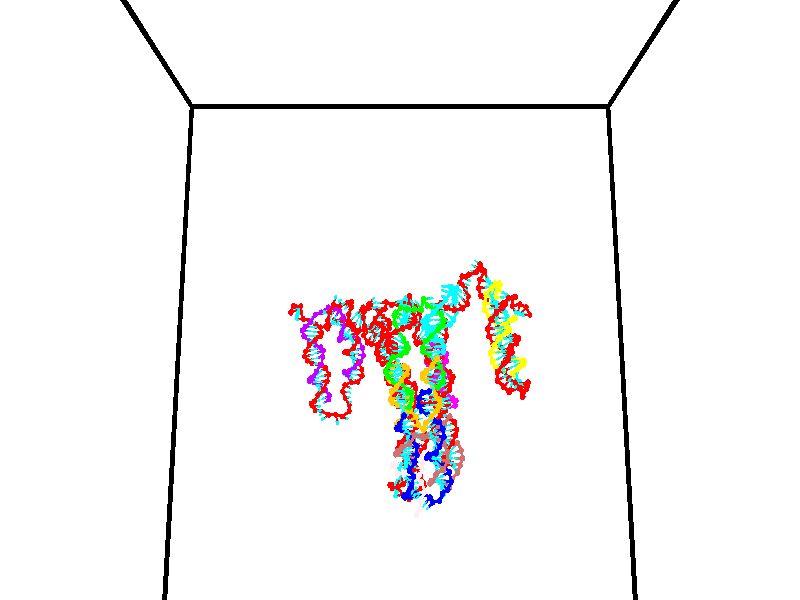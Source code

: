 // switches for output
#declare DRAW_BASES = 1; // possible values are 0, 1; only relevant for DNA ribbons
#declare DRAW_BASES_TYPE = 3; // possible values are 1, 2, 3; only relevant for DNA ribbons
#declare DRAW_FOG = 0; // set to 1 to enable fog

#include "colors.inc"

#include "transforms.inc"
background { rgb <1, 1, 1>}

#default {
   normal{
       ripples 0.25
       frequency 0.20
       turbulence 0.2
       lambda 5
   }
	finish {
		phong 0.1
		phong_size 40.
	}
}

// original window dimensions: 1024x640


// camera settings

camera {
	sky <0, 0.179814, -0.983701>
	up <0, 0.179814, -0.983701>
	right 1.6 * <1, 0, 0>
	location <35, 94.9851, 44.8844>
	look_at <35, 29.7336, 32.9568>
	direction <0, -65.2515, -11.9276>
	angle 67.0682
}


# declare cpy_camera_pos = <35, 94.9851, 44.8844>;
# if (DRAW_FOG = 1)
fog {
	fog_type 2
	up vnormalize(cpy_camera_pos)
	color rgbt<1,1,1,0.3>
	distance 1e-5
	fog_alt 3e-3
	fog_offset 56
}
# end


// LIGHTS

# declare lum = 6;
global_settings {
	ambient_light rgb lum * <0.05, 0.05, 0.05>
	max_trace_level 15
}# declare cpy_direct_light_amount = 0.25;
light_source
{	1000 * <-1, -1.16352, -0.803886>,
	rgb lum * cpy_direct_light_amount
	parallel
}

light_source
{	1000 * <1, 1.16352, 0.803886>,
	rgb lum * cpy_direct_light_amount
	parallel
}

// strand 0

// nucleotide -1

// particle -1
sphere {
	<23.992346, 34.974518, 35.002800> 0.250000
	pigment { color rgbt <1,0,0,0> }
	no_shadow
}
cylinder {
	<24.368320, 34.953556, 34.867878>,  <24.593904, 34.940979, 34.786922>, 0.100000
	pigment { color rgbt <1,0,0,0> }
	no_shadow
}
cylinder {
	<24.368320, 34.953556, 34.867878>,  <23.992346, 34.974518, 35.002800>, 0.100000
	pigment { color rgbt <1,0,0,0> }
	no_shadow
}

// particle -1
sphere {
	<24.368320, 34.953556, 34.867878> 0.100000
	pigment { color rgbt <1,0,0,0> }
	no_shadow
}
sphere {
	0, 1
	scale<0.080000,0.200000,0.300000>
	matrix <0.027597, -0.973247, 0.228097,
		-0.340238, -0.223705, -0.913343,
		0.939934, -0.052401, -0.337309,
		24.650301, 34.937836, 34.766685>
	pigment { color rgbt <0,1,1,0> }
	no_shadow
}
cylinder {
	<24.124285, 34.538406, 34.338776>,  <23.992346, 34.974518, 35.002800>, 0.130000
	pigment { color rgbt <1,0,0,0> }
	no_shadow
}

// nucleotide -1

// particle -1
sphere {
	<24.124285, 34.538406, 34.338776> 0.250000
	pigment { color rgbt <1,0,0,0> }
	no_shadow
}
cylinder {
	<24.410999, 34.535770, 34.617680>,  <24.583029, 34.534187, 34.785023>, 0.100000
	pigment { color rgbt <1,0,0,0> }
	no_shadow
}
cylinder {
	<24.410999, 34.535770, 34.617680>,  <24.124285, 34.538406, 34.338776>, 0.100000
	pigment { color rgbt <1,0,0,0> }
	no_shadow
}

// particle -1
sphere {
	<24.410999, 34.535770, 34.617680> 0.100000
	pigment { color rgbt <1,0,0,0> }
	no_shadow
}
sphere {
	0, 1
	scale<0.080000,0.200000,0.300000>
	matrix <-0.239323, -0.941539, 0.237127,
		0.654935, -0.336840, -0.676460,
		0.716787, -0.006590, 0.697261,
		24.626036, 34.533794, 34.826859>
	pigment { color rgbt <0,1,1,0> }
	no_shadow
}
cylinder {
	<24.826403, 34.021145, 34.278210>,  <24.124285, 34.538406, 34.338776>, 0.130000
	pigment { color rgbt <1,0,0,0> }
	no_shadow
}

// nucleotide -1

// particle -1
sphere {
	<24.826403, 34.021145, 34.278210> 0.250000
	pigment { color rgbt <1,0,0,0> }
	no_shadow
}
cylinder {
	<24.674225, 34.079514, 34.643497>,  <24.582918, 34.114532, 34.862671>, 0.100000
	pigment { color rgbt <1,0,0,0> }
	no_shadow
}
cylinder {
	<24.674225, 34.079514, 34.643497>,  <24.826403, 34.021145, 34.278210>, 0.100000
	pigment { color rgbt <1,0,0,0> }
	no_shadow
}

// particle -1
sphere {
	<24.674225, 34.079514, 34.643497> 0.100000
	pigment { color rgbt <1,0,0,0> }
	no_shadow
}
sphere {
	0, 1
	scale<0.080000,0.200000,0.300000>
	matrix <-0.165475, -0.982278, 0.088018,
		0.909879, -0.117629, 0.397849,
		-0.380445, 0.145920, 0.913219,
		24.560091, 34.123291, 34.917461>
	pigment { color rgbt <0,1,1,0> }
	no_shadow
}
cylinder {
	<24.726778, 33.295380, 34.635395>,  <24.826403, 34.021145, 34.278210>, 0.130000
	pigment { color rgbt <1,0,0,0> }
	no_shadow
}

// nucleotide -1

// particle -1
sphere {
	<24.726778, 33.295380, 34.635395> 0.250000
	pigment { color rgbt <1,0,0,0> }
	no_shadow
}
cylinder {
	<24.544947, 33.559605, 34.874397>,  <24.435848, 33.718140, 35.017799>, 0.100000
	pigment { color rgbt <1,0,0,0> }
	no_shadow
}
cylinder {
	<24.544947, 33.559605, 34.874397>,  <24.726778, 33.295380, 34.635395>, 0.100000
	pigment { color rgbt <1,0,0,0> }
	no_shadow
}

// particle -1
sphere {
	<24.544947, 33.559605, 34.874397> 0.100000
	pigment { color rgbt <1,0,0,0> }
	no_shadow
}
sphere {
	0, 1
	scale<0.080000,0.200000,0.300000>
	matrix <-0.463672, -0.748260, 0.474463,
		0.760504, -0.061368, 0.646427,
		-0.454579, 0.660561, 0.597510,
		24.408573, 33.757774, 35.053650>
	pigment { color rgbt <0,1,1,0> }
	no_shadow
}
cylinder {
	<24.940166, 32.908138, 35.214073>,  <24.726778, 33.295380, 34.635395>, 0.130000
	pigment { color rgbt <1,0,0,0> }
	no_shadow
}

// nucleotide -1

// particle -1
sphere {
	<24.940166, 32.908138, 35.214073> 0.250000
	pigment { color rgbt <1,0,0,0> }
	no_shadow
}
cylinder {
	<24.620455, 33.144688, 35.256844>,  <24.428627, 33.286617, 35.282505>, 0.100000
	pigment { color rgbt <1,0,0,0> }
	no_shadow
}
cylinder {
	<24.620455, 33.144688, 35.256844>,  <24.940166, 32.908138, 35.214073>, 0.100000
	pigment { color rgbt <1,0,0,0> }
	no_shadow
}

// particle -1
sphere {
	<24.620455, 33.144688, 35.256844> 0.100000
	pigment { color rgbt <1,0,0,0> }
	no_shadow
}
sphere {
	0, 1
	scale<0.080000,0.200000,0.300000>
	matrix <-0.500831, -0.753820, 0.425351,
		0.332146, 0.286421, 0.898689,
		-0.799279, 0.591371, 0.106929,
		24.380671, 33.322098, 35.288921>
	pigment { color rgbt <0,1,1,0> }
	no_shadow
}
cylinder {
	<25.593037, 32.975464, 35.349407>,  <24.940166, 32.908138, 35.214073>, 0.130000
	pigment { color rgbt <1,0,0,0> }
	no_shadow
}

// nucleotide -1

// particle -1
sphere {
	<25.593037, 32.975464, 35.349407> 0.250000
	pigment { color rgbt <1,0,0,0> }
	no_shadow
}
cylinder {
	<25.788900, 33.321114, 35.302902>,  <25.906418, 33.528503, 35.274998>, 0.100000
	pigment { color rgbt <1,0,0,0> }
	no_shadow
}
cylinder {
	<25.788900, 33.321114, 35.302902>,  <25.593037, 32.975464, 35.349407>, 0.100000
	pigment { color rgbt <1,0,0,0> }
	no_shadow
}

// particle -1
sphere {
	<25.788900, 33.321114, 35.302902> 0.100000
	pigment { color rgbt <1,0,0,0> }
	no_shadow
}
sphere {
	0, 1
	scale<0.080000,0.200000,0.300000>
	matrix <0.156244, 0.044226, 0.986728,
		0.857801, -0.501326, -0.113359,
		0.489659, 0.864128, -0.116266,
		25.935799, 33.580353, 35.268021>
	pigment { color rgbt <0,1,1,0> }
	no_shadow
}
cylinder {
	<26.225668, 32.887199, 35.669201>,  <25.593037, 32.975464, 35.349407>, 0.130000
	pigment { color rgbt <1,0,0,0> }
	no_shadow
}

// nucleotide -1

// particle -1
sphere {
	<26.225668, 32.887199, 35.669201> 0.250000
	pigment { color rgbt <1,0,0,0> }
	no_shadow
}
cylinder {
	<26.156862, 33.281101, 35.679485>,  <26.115580, 33.517445, 35.685658>, 0.100000
	pigment { color rgbt <1,0,0,0> }
	no_shadow
}
cylinder {
	<26.156862, 33.281101, 35.679485>,  <26.225668, 32.887199, 35.669201>, 0.100000
	pigment { color rgbt <1,0,0,0> }
	no_shadow
}

// particle -1
sphere {
	<26.156862, 33.281101, 35.679485> 0.100000
	pigment { color rgbt <1,0,0,0> }
	no_shadow
}
sphere {
	0, 1
	scale<0.080000,0.200000,0.300000>
	matrix <0.257733, 0.019798, 0.966013,
		0.950781, 0.172794, -0.257211,
		-0.172014, 0.984759, 0.025711,
		26.105259, 33.576530, 35.687199>
	pigment { color rgbt <0,1,1,0> }
	no_shadow
}
cylinder {
	<26.782898, 33.179108, 35.972622>,  <26.225668, 32.887199, 35.669201>, 0.130000
	pigment { color rgbt <1,0,0,0> }
	no_shadow
}

// nucleotide -1

// particle -1
sphere {
	<26.782898, 33.179108, 35.972622> 0.250000
	pigment { color rgbt <1,0,0,0> }
	no_shadow
}
cylinder {
	<26.486803, 33.444210, 36.017883>,  <26.309147, 33.603271, 36.045040>, 0.100000
	pigment { color rgbt <1,0,0,0> }
	no_shadow
}
cylinder {
	<26.486803, 33.444210, 36.017883>,  <26.782898, 33.179108, 35.972622>, 0.100000
	pigment { color rgbt <1,0,0,0> }
	no_shadow
}

// particle -1
sphere {
	<26.486803, 33.444210, 36.017883> 0.100000
	pigment { color rgbt <1,0,0,0> }
	no_shadow
}
sphere {
	0, 1
	scale<0.080000,0.200000,0.300000>
	matrix <0.225995, 0.086763, 0.970257,
		0.633228, 0.743790, -0.214005,
		-0.740235, 0.662758, 0.113152,
		26.264732, 33.643036, 36.051830>
	pigment { color rgbt <0,1,1,0> }
	no_shadow
}
cylinder {
	<26.972857, 33.607838, 36.520119>,  <26.782898, 33.179108, 35.972622>, 0.130000
	pigment { color rgbt <1,0,0,0> }
	no_shadow
}

// nucleotide -1

// particle -1
sphere {
	<26.972857, 33.607838, 36.520119> 0.250000
	pigment { color rgbt <1,0,0,0> }
	no_shadow
}
cylinder {
	<26.593409, 33.730736, 36.489861>,  <26.365740, 33.804474, 36.471706>, 0.100000
	pigment { color rgbt <1,0,0,0> }
	no_shadow
}
cylinder {
	<26.593409, 33.730736, 36.489861>,  <26.972857, 33.607838, 36.520119>, 0.100000
	pigment { color rgbt <1,0,0,0> }
	no_shadow
}

// particle -1
sphere {
	<26.593409, 33.730736, 36.489861> 0.100000
	pigment { color rgbt <1,0,0,0> }
	no_shadow
}
sphere {
	0, 1
	scale<0.080000,0.200000,0.300000>
	matrix <-0.028599, 0.154830, 0.987527,
		0.315125, 0.938950, -0.138088,
		-0.948619, 0.307245, -0.075644,
		26.308823, 33.822910, 36.467167>
	pigment { color rgbt <0,1,1,0> }
	no_shadow
}
cylinder {
	<26.964029, 34.224796, 36.866905>,  <26.972857, 33.607838, 36.520119>, 0.130000
	pigment { color rgbt <1,0,0,0> }
	no_shadow
}

// nucleotide -1

// particle -1
sphere {
	<26.964029, 34.224796, 36.866905> 0.250000
	pigment { color rgbt <1,0,0,0> }
	no_shadow
}
cylinder {
	<26.595280, 34.070244, 36.855202>,  <26.374029, 33.977512, 36.848179>, 0.100000
	pigment { color rgbt <1,0,0,0> }
	no_shadow
}
cylinder {
	<26.595280, 34.070244, 36.855202>,  <26.964029, 34.224796, 36.866905>, 0.100000
	pigment { color rgbt <1,0,0,0> }
	no_shadow
}

// particle -1
sphere {
	<26.595280, 34.070244, 36.855202> 0.100000
	pigment { color rgbt <1,0,0,0> }
	no_shadow
}
sphere {
	0, 1
	scale<0.080000,0.200000,0.300000>
	matrix <-0.083713, 0.124872, 0.988635,
		-0.378341, 0.913845, -0.147462,
		-0.921873, -0.386385, -0.029257,
		26.318718, 33.954327, 36.846424>
	pigment { color rgbt <0,1,1,0> }
	no_shadow
}
cylinder {
	<26.497364, 34.684784, 37.244793>,  <26.964029, 34.224796, 36.866905>, 0.130000
	pigment { color rgbt <1,0,0,0> }
	no_shadow
}

// nucleotide -1

// particle -1
sphere {
	<26.497364, 34.684784, 37.244793> 0.250000
	pigment { color rgbt <1,0,0,0> }
	no_shadow
}
cylinder {
	<26.310020, 34.332069, 37.222542>,  <26.197615, 34.120441, 37.209190>, 0.100000
	pigment { color rgbt <1,0,0,0> }
	no_shadow
}
cylinder {
	<26.310020, 34.332069, 37.222542>,  <26.497364, 34.684784, 37.244793>, 0.100000
	pigment { color rgbt <1,0,0,0> }
	no_shadow
}

// particle -1
sphere {
	<26.310020, 34.332069, 37.222542> 0.100000
	pigment { color rgbt <1,0,0,0> }
	no_shadow
}
sphere {
	0, 1
	scale<0.080000,0.200000,0.300000>
	matrix <-0.103583, -0.007724, 0.994591,
		-0.877445, 0.471588, -0.087720,
		-0.468359, -0.881785, -0.055626,
		26.169512, 34.067535, 37.205853>
	pigment { color rgbt <0,1,1,0> }
	no_shadow
}
cylinder {
	<25.875568, 34.727345, 37.700783>,  <26.497364, 34.684784, 37.244793>, 0.130000
	pigment { color rgbt <1,0,0,0> }
	no_shadow
}

// nucleotide -1

// particle -1
sphere {
	<25.875568, 34.727345, 37.700783> 0.250000
	pigment { color rgbt <1,0,0,0> }
	no_shadow
}
cylinder {
	<25.970201, 34.343231, 37.641609>,  <26.026981, 34.112762, 37.606106>, 0.100000
	pigment { color rgbt <1,0,0,0> }
	no_shadow
}
cylinder {
	<25.970201, 34.343231, 37.641609>,  <25.875568, 34.727345, 37.700783>, 0.100000
	pigment { color rgbt <1,0,0,0> }
	no_shadow
}

// particle -1
sphere {
	<25.970201, 34.343231, 37.641609> 0.100000
	pigment { color rgbt <1,0,0,0> }
	no_shadow
}
sphere {
	0, 1
	scale<0.080000,0.200000,0.300000>
	matrix <0.106151, -0.125797, 0.986361,
		-0.965795, -0.249059, 0.072173,
		0.236583, -0.960284, -0.147932,
		26.041176, 34.055145, 37.597229>
	pigment { color rgbt <0,1,1,0> }
	no_shadow
}
cylinder {
	<25.473959, 34.337833, 38.206741>,  <25.875568, 34.727345, 37.700783>, 0.130000
	pigment { color rgbt <1,0,0,0> }
	no_shadow
}

// nucleotide -1

// particle -1
sphere {
	<25.473959, 34.337833, 38.206741> 0.250000
	pigment { color rgbt <1,0,0,0> }
	no_shadow
}
cylinder {
	<25.777880, 34.097065, 38.108444>,  <25.960232, 33.952602, 38.049465>, 0.100000
	pigment { color rgbt <1,0,0,0> }
	no_shadow
}
cylinder {
	<25.777880, 34.097065, 38.108444>,  <25.473959, 34.337833, 38.206741>, 0.100000
	pigment { color rgbt <1,0,0,0> }
	no_shadow
}

// particle -1
sphere {
	<25.777880, 34.097065, 38.108444> 0.100000
	pigment { color rgbt <1,0,0,0> }
	no_shadow
}
sphere {
	0, 1
	scale<0.080000,0.200000,0.300000>
	matrix <0.013323, -0.363484, 0.931505,
		-0.650019, -0.711033, -0.268157,
		0.759802, -0.601923, -0.245745,
		26.005819, 33.916489, 38.034721>
	pigment { color rgbt <0,1,1,0> }
	no_shadow
}
cylinder {
	<25.279509, 33.720852, 38.550991>,  <25.473959, 34.337833, 38.206741>, 0.130000
	pigment { color rgbt <1,0,0,0> }
	no_shadow
}

// nucleotide -1

// particle -1
sphere {
	<25.279509, 33.720852, 38.550991> 0.250000
	pigment { color rgbt <1,0,0,0> }
	no_shadow
}
cylinder {
	<25.671942, 33.707672, 38.474689>,  <25.907402, 33.699764, 38.428909>, 0.100000
	pigment { color rgbt <1,0,0,0> }
	no_shadow
}
cylinder {
	<25.671942, 33.707672, 38.474689>,  <25.279509, 33.720852, 38.550991>, 0.100000
	pigment { color rgbt <1,0,0,0> }
	no_shadow
}

// particle -1
sphere {
	<25.671942, 33.707672, 38.474689> 0.100000
	pigment { color rgbt <1,0,0,0> }
	no_shadow
}
sphere {
	0, 1
	scale<0.080000,0.200000,0.300000>
	matrix <0.155991, -0.448935, 0.879844,
		-0.114629, -0.892957, -0.435303,
		0.981085, -0.032952, -0.190754,
		25.966267, 33.697788, 38.417465>
	pigment { color rgbt <0,1,1,0> }
	no_shadow
}
cylinder {
	<25.481712, 33.042877, 38.835979>,  <25.279509, 33.720852, 38.550991>, 0.130000
	pigment { color rgbt <1,0,0,0> }
	no_shadow
}

// nucleotide -1

// particle -1
sphere {
	<25.481712, 33.042877, 38.835979> 0.250000
	pigment { color rgbt <1,0,0,0> }
	no_shadow
}
cylinder {
	<25.816973, 33.255592, 38.787483>,  <26.018129, 33.383221, 38.758385>, 0.100000
	pigment { color rgbt <1,0,0,0> }
	no_shadow
}
cylinder {
	<25.816973, 33.255592, 38.787483>,  <25.481712, 33.042877, 38.835979>, 0.100000
	pigment { color rgbt <1,0,0,0> }
	no_shadow
}

// particle -1
sphere {
	<25.816973, 33.255592, 38.787483> 0.100000
	pigment { color rgbt <1,0,0,0> }
	no_shadow
}
sphere {
	0, 1
	scale<0.080000,0.200000,0.300000>
	matrix <0.400601, -0.449341, 0.798506,
		0.370160, -0.717839, -0.589652,
		0.838153, 0.531790, -0.121239,
		26.068419, 33.415131, 38.751110>
	pigment { color rgbt <0,1,1,0> }
	no_shadow
}
cylinder {
	<25.922018, 32.628345, 39.053040>,  <25.481712, 33.042877, 38.835979>, 0.130000
	pigment { color rgbt <1,0,0,0> }
	no_shadow
}

// nucleotide -1

// particle -1
sphere {
	<25.922018, 32.628345, 39.053040> 0.250000
	pigment { color rgbt <1,0,0,0> }
	no_shadow
}
cylinder {
	<26.152134, 32.954414, 39.079979>,  <26.290203, 33.150055, 39.096142>, 0.100000
	pigment { color rgbt <1,0,0,0> }
	no_shadow
}
cylinder {
	<26.152134, 32.954414, 39.079979>,  <25.922018, 32.628345, 39.053040>, 0.100000
	pigment { color rgbt <1,0,0,0> }
	no_shadow
}

// particle -1
sphere {
	<26.152134, 32.954414, 39.079979> 0.100000
	pigment { color rgbt <1,0,0,0> }
	no_shadow
}
sphere {
	0, 1
	scale<0.080000,0.200000,0.300000>
	matrix <0.448190, -0.383036, 0.807719,
		0.684228, -0.434485, -0.585708,
		0.575289, 0.815172, 0.067352,
		26.324720, 33.198967, 39.100185>
	pigment { color rgbt <0,1,1,0> }
	no_shadow
}
cylinder {
	<26.621429, 32.376415, 39.124977>,  <25.922018, 32.628345, 39.053040>, 0.130000
	pigment { color rgbt <1,0,0,0> }
	no_shadow
}

// nucleotide -1

// particle -1
sphere {
	<26.621429, 32.376415, 39.124977> 0.250000
	pigment { color rgbt <1,0,0,0> }
	no_shadow
}
cylinder {
	<26.634281, 32.745781, 39.277962>,  <26.641993, 32.967400, 39.369751>, 0.100000
	pigment { color rgbt <1,0,0,0> }
	no_shadow
}
cylinder {
	<26.634281, 32.745781, 39.277962>,  <26.621429, 32.376415, 39.124977>, 0.100000
	pigment { color rgbt <1,0,0,0> }
	no_shadow
}

// particle -1
sphere {
	<26.634281, 32.745781, 39.277962> 0.100000
	pigment { color rgbt <1,0,0,0> }
	no_shadow
}
sphere {
	0, 1
	scale<0.080000,0.200000,0.300000>
	matrix <0.320764, -0.371941, 0.871074,
		0.946614, 0.094694, -0.308147,
		0.032127, 0.923414, 0.382459,
		26.643919, 33.022804, 39.392700>
	pigment { color rgbt <0,1,1,0> }
	no_shadow
}
cylinder {
	<27.274511, 32.461258, 39.412632>,  <26.621429, 32.376415, 39.124977>, 0.130000
	pigment { color rgbt <1,0,0,0> }
	no_shadow
}

// nucleotide -1

// particle -1
sphere {
	<27.274511, 32.461258, 39.412632> 0.250000
	pigment { color rgbt <1,0,0,0> }
	no_shadow
}
cylinder {
	<27.041428, 32.726418, 39.600681>,  <26.901577, 32.885513, 39.713509>, 0.100000
	pigment { color rgbt <1,0,0,0> }
	no_shadow
}
cylinder {
	<27.041428, 32.726418, 39.600681>,  <27.274511, 32.461258, 39.412632>, 0.100000
	pigment { color rgbt <1,0,0,0> }
	no_shadow
}

// particle -1
sphere {
	<27.041428, 32.726418, 39.600681> 0.100000
	pigment { color rgbt <1,0,0,0> }
	no_shadow
}
sphere {
	0, 1
	scale<0.080000,0.200000,0.300000>
	matrix <0.392884, -0.276601, 0.877003,
		0.711403, 0.695739, -0.099266,
		-0.582708, 0.662902, 0.470120,
		26.866615, 32.925289, 39.741718>
	pigment { color rgbt <0,1,1,0> }
	no_shadow
}
cylinder {
	<27.679337, 32.801872, 40.008823>,  <27.274511, 32.461258, 39.412632>, 0.130000
	pigment { color rgbt <1,0,0,0> }
	no_shadow
}

// nucleotide -1

// particle -1
sphere {
	<27.679337, 32.801872, 40.008823> 0.250000
	pigment { color rgbt <1,0,0,0> }
	no_shadow
}
cylinder {
	<27.296679, 32.878555, 40.096527>,  <27.067083, 32.924564, 40.149151>, 0.100000
	pigment { color rgbt <1,0,0,0> }
	no_shadow
}
cylinder {
	<27.296679, 32.878555, 40.096527>,  <27.679337, 32.801872, 40.008823>, 0.100000
	pigment { color rgbt <1,0,0,0> }
	no_shadow
}

// particle -1
sphere {
	<27.296679, 32.878555, 40.096527> 0.100000
	pigment { color rgbt <1,0,0,0> }
	no_shadow
}
sphere {
	0, 1
	scale<0.080000,0.200000,0.300000>
	matrix <0.209161, -0.071681, 0.975251,
		0.202684, 0.978830, 0.028474,
		-0.956646, 0.191712, 0.219261,
		27.009686, 32.936069, 40.162304>
	pigment { color rgbt <0,1,1,0> }
	no_shadow
}
cylinder {
	<27.571524, 33.131531, 40.613323>,  <27.679337, 32.801872, 40.008823>, 0.130000
	pigment { color rgbt <1,0,0,0> }
	no_shadow
}

// nucleotide -1

// particle -1
sphere {
	<27.571524, 33.131531, 40.613323> 0.250000
	pigment { color rgbt <1,0,0,0> }
	no_shadow
}
cylinder {
	<27.196524, 32.992359, 40.610928>,  <26.971523, 32.908855, 40.609489>, 0.100000
	pigment { color rgbt <1,0,0,0> }
	no_shadow
}
cylinder {
	<27.196524, 32.992359, 40.610928>,  <27.571524, 33.131531, 40.613323>, 0.100000
	pigment { color rgbt <1,0,0,0> }
	no_shadow
}

// particle -1
sphere {
	<27.196524, 32.992359, 40.610928> 0.100000
	pigment { color rgbt <1,0,0,0> }
	no_shadow
}
sphere {
	0, 1
	scale<0.080000,0.200000,0.300000>
	matrix <0.100230, -0.286474, 0.952831,
		-0.333235, 0.892680, 0.303443,
		-0.937501, -0.347931, -0.005989,
		26.915274, 32.887981, 40.609131>
	pigment { color rgbt <0,1,1,0> }
	no_shadow
}
cylinder {
	<27.252588, 33.380245, 41.328373>,  <27.571524, 33.131531, 40.613323>, 0.130000
	pigment { color rgbt <1,0,0,0> }
	no_shadow
}

// nucleotide -1

// particle -1
sphere {
	<27.252588, 33.380245, 41.328373> 0.250000
	pigment { color rgbt <1,0,0,0> }
	no_shadow
}
cylinder {
	<27.035479, 33.081287, 41.175121>,  <26.905212, 32.901913, 41.083168>, 0.100000
	pigment { color rgbt <1,0,0,0> }
	no_shadow
}
cylinder {
	<27.035479, 33.081287, 41.175121>,  <27.252588, 33.380245, 41.328373>, 0.100000
	pigment { color rgbt <1,0,0,0> }
	no_shadow
}

// particle -1
sphere {
	<27.035479, 33.081287, 41.175121> 0.100000
	pigment { color rgbt <1,0,0,0> }
	no_shadow
}
sphere {
	0, 1
	scale<0.080000,0.200000,0.300000>
	matrix <0.055117, -0.486892, 0.871721,
		-0.838067, 0.452032, 0.305467,
		-0.542775, -0.747398, -0.383134,
		26.872646, 32.857067, 41.060181>
	pigment { color rgbt <0,1,1,0> }
	no_shadow
}
cylinder {
	<26.675753, 33.339325, 41.783417>,  <27.252588, 33.380245, 41.328373>, 0.130000
	pigment { color rgbt <1,0,0,0> }
	no_shadow
}

// nucleotide -1

// particle -1
sphere {
	<26.675753, 33.339325, 41.783417> 0.250000
	pigment { color rgbt <1,0,0,0> }
	no_shadow
}
cylinder {
	<26.684362, 32.979111, 41.609718>,  <26.689528, 32.762981, 41.505501>, 0.100000
	pigment { color rgbt <1,0,0,0> }
	no_shadow
}
cylinder {
	<26.684362, 32.979111, 41.609718>,  <26.675753, 33.339325, 41.783417>, 0.100000
	pigment { color rgbt <1,0,0,0> }
	no_shadow
}

// particle -1
sphere {
	<26.684362, 32.979111, 41.609718> 0.100000
	pigment { color rgbt <1,0,0,0> }
	no_shadow
}
sphere {
	0, 1
	scale<0.080000,0.200000,0.300000>
	matrix <0.015457, -0.433992, 0.900784,
		-0.999649, -0.026100, 0.004579,
		0.021523, -0.900539, -0.434243,
		26.690819, 32.708950, 41.479446>
	pigment { color rgbt <0,1,1,0> }
	no_shadow
}
cylinder {
	<26.284430, 33.029881, 42.294750>,  <26.675753, 33.339325, 41.783417>, 0.130000
	pigment { color rgbt <1,0,0,0> }
	no_shadow
}

// nucleotide -1

// particle -1
sphere {
	<26.284430, 33.029881, 42.294750> 0.250000
	pigment { color rgbt <1,0,0,0> }
	no_shadow
}
cylinder {
	<26.442936, 32.730400, 42.082180>,  <26.538040, 32.550713, 41.954636>, 0.100000
	pigment { color rgbt <1,0,0,0> }
	no_shadow
}
cylinder {
	<26.442936, 32.730400, 42.082180>,  <26.284430, 33.029881, 42.294750>, 0.100000
	pigment { color rgbt <1,0,0,0> }
	no_shadow
}

// particle -1
sphere {
	<26.442936, 32.730400, 42.082180> 0.100000
	pigment { color rgbt <1,0,0,0> }
	no_shadow
}
sphere {
	0, 1
	scale<0.080000,0.200000,0.300000>
	matrix <0.068447, -0.553110, 0.830292,
		-0.915581, -0.365390, -0.167931,
		0.396265, -0.748705, -0.531427,
		26.561815, 32.505787, 41.922752>
	pigment { color rgbt <0,1,1,0> }
	no_shadow
}
cylinder {
	<25.887239, 32.468319, 42.460697>,  <26.284430, 33.029881, 42.294750>, 0.130000
	pigment { color rgbt <1,0,0,0> }
	no_shadow
}

// nucleotide -1

// particle -1
sphere {
	<25.887239, 32.468319, 42.460697> 0.250000
	pigment { color rgbt <1,0,0,0> }
	no_shadow
}
cylinder {
	<26.241226, 32.335495, 42.330116>,  <26.453619, 32.255802, 42.251766>, 0.100000
	pigment { color rgbt <1,0,0,0> }
	no_shadow
}
cylinder {
	<26.241226, 32.335495, 42.330116>,  <25.887239, 32.468319, 42.460697>, 0.100000
	pigment { color rgbt <1,0,0,0> }
	no_shadow
}

// particle -1
sphere {
	<26.241226, 32.335495, 42.330116> 0.100000
	pigment { color rgbt <1,0,0,0> }
	no_shadow
}
sphere {
	0, 1
	scale<0.080000,0.200000,0.300000>
	matrix <0.109637, -0.532772, 0.839127,
		-0.452559, -0.778392, -0.435081,
		0.884969, -0.332054, -0.326451,
		26.506716, 32.235878, 42.232182>
	pigment { color rgbt <0,1,1,0> }
	no_shadow
}
cylinder {
	<25.887512, 31.891939, 42.596497>,  <25.887239, 32.468319, 42.460697>, 0.130000
	pigment { color rgbt <1,0,0,0> }
	no_shadow
}

// nucleotide -1

// particle -1
sphere {
	<25.887512, 31.891939, 42.596497> 0.250000
	pigment { color rgbt <1,0,0,0> }
	no_shadow
}
cylinder {
	<26.277981, 31.968195, 42.637962>,  <26.512262, 32.013947, 42.662842>, 0.100000
	pigment { color rgbt <1,0,0,0> }
	no_shadow
}
cylinder {
	<26.277981, 31.968195, 42.637962>,  <25.887512, 31.891939, 42.596497>, 0.100000
	pigment { color rgbt <1,0,0,0> }
	no_shadow
}

// particle -1
sphere {
	<26.277981, 31.968195, 42.637962> 0.100000
	pigment { color rgbt <1,0,0,0> }
	no_shadow
}
sphere {
	0, 1
	scale<0.080000,0.200000,0.300000>
	matrix <0.028904, -0.587678, 0.808578,
		0.215066, -0.786315, -0.579185,
		0.976172, 0.190638, 0.103662,
		26.570833, 32.025387, 42.669060>
	pigment { color rgbt <0,1,1,0> }
	no_shadow
}
cylinder {
	<26.149914, 31.368038, 42.996407>,  <25.887512, 31.891939, 42.596497>, 0.130000
	pigment { color rgbt <1,0,0,0> }
	no_shadow
}

// nucleotide -1

// particle -1
sphere {
	<26.149914, 31.368038, 42.996407> 0.250000
	pigment { color rgbt <1,0,0,0> }
	no_shadow
}
cylinder {
	<26.437962, 31.644453, 43.021362>,  <26.610790, 31.810303, 43.036335>, 0.100000
	pigment { color rgbt <1,0,0,0> }
	no_shadow
}
cylinder {
	<26.437962, 31.644453, 43.021362>,  <26.149914, 31.368038, 42.996407>, 0.100000
	pigment { color rgbt <1,0,0,0> }
	no_shadow
}

// particle -1
sphere {
	<26.437962, 31.644453, 43.021362> 0.100000
	pigment { color rgbt <1,0,0,0> }
	no_shadow
}
sphere {
	0, 1
	scale<0.080000,0.200000,0.300000>
	matrix <0.252922, -0.345171, 0.903818,
		0.646108, -0.635078, -0.423343,
		0.720121, 0.691037, 0.062393,
		26.653997, 31.851765, 43.040081>
	pigment { color rgbt <0,1,1,0> }
	no_shadow
}
cylinder {
	<26.791174, 31.025774, 43.090710>,  <26.149914, 31.368038, 42.996407>, 0.130000
	pigment { color rgbt <1,0,0,0> }
	no_shadow
}

// nucleotide -1

// particle -1
sphere {
	<26.791174, 31.025774, 43.090710> 0.250000
	pigment { color rgbt <1,0,0,0> }
	no_shadow
}
cylinder {
	<26.786333, 31.396658, 43.240448>,  <26.783428, 31.619188, 43.330292>, 0.100000
	pigment { color rgbt <1,0,0,0> }
	no_shadow
}
cylinder {
	<26.786333, 31.396658, 43.240448>,  <26.791174, 31.025774, 43.090710>, 0.100000
	pigment { color rgbt <1,0,0,0> }
	no_shadow
}

// particle -1
sphere {
	<26.786333, 31.396658, 43.240448> 0.100000
	pigment { color rgbt <1,0,0,0> }
	no_shadow
}
sphere {
	0, 1
	scale<0.080000,0.200000,0.300000>
	matrix <0.153825, -0.368193, 0.916936,
		0.988024, 0.068681, -0.138172,
		-0.012103, 0.927209, 0.374348,
		26.782701, 31.674820, 43.352753>
	pigment { color rgbt <0,1,1,0> }
	no_shadow
}
cylinder {
	<27.554836, 31.172283, 43.380009>,  <26.791174, 31.025774, 43.090710>, 0.130000
	pigment { color rgbt <1,0,0,0> }
	no_shadow
}

// nucleotide -1

// particle -1
sphere {
	<27.554836, 31.172283, 43.380009> 0.250000
	pigment { color rgbt <1,0,0,0> }
	no_shadow
}
cylinder {
	<27.264435, 31.367353, 43.573952>,  <27.090193, 31.484396, 43.690319>, 0.100000
	pigment { color rgbt <1,0,0,0> }
	no_shadow
}
cylinder {
	<27.264435, 31.367353, 43.573952>,  <27.554836, 31.172283, 43.380009>, 0.100000
	pigment { color rgbt <1,0,0,0> }
	no_shadow
}

// particle -1
sphere {
	<27.264435, 31.367353, 43.573952> 0.100000
	pigment { color rgbt <1,0,0,0> }
	no_shadow
}
sphere {
	0, 1
	scale<0.080000,0.200000,0.300000>
	matrix <0.127023, -0.597825, 0.791499,
		0.675856, 0.636220, 0.372078,
		-0.726005, 0.487677, 0.484859,
		27.046633, 31.513657, 43.719410>
	pigment { color rgbt <0,1,1,0> }
	no_shadow
}
cylinder {
	<28.222729, 30.676842, 43.333332>,  <27.554836, 31.172283, 43.380009>, 0.130000
	pigment { color rgbt <1,0,0,0> }
	no_shadow
}

// nucleotide -1

// particle -1
sphere {
	<28.222729, 30.676842, 43.333332> 0.250000
	pigment { color rgbt <1,0,0,0> }
	no_shadow
}
cylinder {
	<28.342333, 30.682409, 43.714993>,  <28.414095, 30.685749, 43.943989>, 0.100000
	pigment { color rgbt <1,0,0,0> }
	no_shadow
}
cylinder {
	<28.342333, 30.682409, 43.714993>,  <28.222729, 30.676842, 43.333332>, 0.100000
	pigment { color rgbt <1,0,0,0> }
	no_shadow
}

// particle -1
sphere {
	<28.342333, 30.682409, 43.714993> 0.100000
	pigment { color rgbt <1,0,0,0> }
	no_shadow
}
sphere {
	0, 1
	scale<0.080000,0.200000,0.300000>
	matrix <0.183839, 0.980322, -0.071909,
		-0.936374, 0.196912, 0.290566,
		0.299008, 0.013917, 0.954149,
		28.432035, 30.686584, 44.001236>
	pigment { color rgbt <0,1,1,0> }
	no_shadow
}
cylinder {
	<28.918051, 30.934530, 43.514481>,  <28.222729, 30.676842, 43.333332>, 0.130000
	pigment { color rgbt <1,0,0,0> }
	no_shadow
}

// nucleotide -1

// particle -1
sphere {
	<28.918051, 30.934530, 43.514481> 0.250000
	pigment { color rgbt <1,0,0,0> }
	no_shadow
}
cylinder {
	<29.152830, 30.622725, 43.601974>,  <29.293697, 30.435640, 43.654472>, 0.100000
	pigment { color rgbt <1,0,0,0> }
	no_shadow
}
cylinder {
	<29.152830, 30.622725, 43.601974>,  <28.918051, 30.934530, 43.514481>, 0.100000
	pigment { color rgbt <1,0,0,0> }
	no_shadow
}

// particle -1
sphere {
	<29.152830, 30.622725, 43.601974> 0.100000
	pigment { color rgbt <1,0,0,0> }
	no_shadow
}
sphere {
	0, 1
	scale<0.080000,0.200000,0.300000>
	matrix <-0.186174, -0.392880, -0.900547,
		0.787927, 0.487854, -0.375727,
		0.586951, -0.779515, 0.218735,
		29.328915, 30.388870, 43.667595>
	pigment { color rgbt <0,1,1,0> }
	no_shadow
}
cylinder {
	<29.675928, 30.940929, 43.080437>,  <28.918051, 30.934530, 43.514481>, 0.130000
	pigment { color rgbt <1,0,0,0> }
	no_shadow
}

// nucleotide -1

// particle -1
sphere {
	<29.675928, 30.940929, 43.080437> 0.250000
	pigment { color rgbt <1,0,0,0> }
	no_shadow
}
cylinder {
	<29.503252, 30.599987, 43.198505>,  <29.399647, 30.395422, 43.269348>, 0.100000
	pigment { color rgbt <1,0,0,0> }
	no_shadow
}
cylinder {
	<29.503252, 30.599987, 43.198505>,  <29.675928, 30.940929, 43.080437>, 0.100000
	pigment { color rgbt <1,0,0,0> }
	no_shadow
}

// particle -1
sphere {
	<29.503252, 30.599987, 43.198505> 0.100000
	pigment { color rgbt <1,0,0,0> }
	no_shadow
}
sphere {
	0, 1
	scale<0.080000,0.200000,0.300000>
	matrix <-0.243386, -0.205034, -0.948011,
		0.868566, -0.481089, -0.118941,
		-0.431691, -0.852358, 0.295176,
		29.373745, 30.344280, 43.287060>
	pigment { color rgbt <0,1,1,0> }
	no_shadow
}
cylinder {
	<29.645853, 30.499264, 42.500908>,  <29.675928, 30.940929, 43.080437>, 0.130000
	pigment { color rgbt <1,0,0,0> }
	no_shadow
}

// nucleotide -1

// particle -1
sphere {
	<29.645853, 30.499264, 42.500908> 0.250000
	pigment { color rgbt <1,0,0,0> }
	no_shadow
}
cylinder {
	<29.734432, 30.870897, 42.382408>,  <29.787580, 31.093878, 42.311306>, 0.100000
	pigment { color rgbt <1,0,0,0> }
	no_shadow
}
cylinder {
	<29.734432, 30.870897, 42.382408>,  <29.645853, 30.499264, 42.500908>, 0.100000
	pigment { color rgbt <1,0,0,0> }
	no_shadow
}

// particle -1
sphere {
	<29.734432, 30.870897, 42.382408> 0.100000
	pigment { color rgbt <1,0,0,0> }
	no_shadow
}
sphere {
	0, 1
	scale<0.080000,0.200000,0.300000>
	matrix <-0.213319, -0.250286, -0.944379,
		-0.951554, 0.272327, 0.142765,
		0.221448, 0.929083, -0.296254,
		29.800867, 31.149622, 42.293533>
	pigment { color rgbt <0,1,1,0> }
	no_shadow
}
cylinder {
	<29.178402, 30.469955, 41.912434>,  <29.645853, 30.499264, 42.500908>, 0.130000
	pigment { color rgbt <1,0,0,0> }
	no_shadow
}

// nucleotide -1

// particle -1
sphere {
	<29.178402, 30.469955, 41.912434> 0.250000
	pigment { color rgbt <1,0,0,0> }
	no_shadow
}
cylinder {
	<29.437481, 30.773306, 41.883175>,  <29.592928, 30.955317, 41.865620>, 0.100000
	pigment { color rgbt <1,0,0,0> }
	no_shadow
}
cylinder {
	<29.437481, 30.773306, 41.883175>,  <29.178402, 30.469955, 41.912434>, 0.100000
	pigment { color rgbt <1,0,0,0> }
	no_shadow
}

// particle -1
sphere {
	<29.437481, 30.773306, 41.883175> 0.100000
	pigment { color rgbt <1,0,0,0> }
	no_shadow
}
sphere {
	0, 1
	scale<0.080000,0.200000,0.300000>
	matrix <0.147610, -0.219091, -0.964474,
		-0.747461, 0.613892, -0.253849,
		0.647699, 0.758377, -0.073146,
		29.631790, 31.000818, 41.861233>
	pigment { color rgbt <0,1,1,0> }
	no_shadow
}
cylinder {
	<28.930805, 30.997316, 41.329178>,  <29.178402, 30.469955, 41.912434>, 0.130000
	pigment { color rgbt <1,0,0,0> }
	no_shadow
}

// nucleotide -1

// particle -1
sphere {
	<28.930805, 30.997316, 41.329178> 0.250000
	pigment { color rgbt <1,0,0,0> }
	no_shadow
}
cylinder {
	<29.323408, 31.045240, 41.388893>,  <29.558969, 31.073996, 41.424721>, 0.100000
	pigment { color rgbt <1,0,0,0> }
	no_shadow
}
cylinder {
	<29.323408, 31.045240, 41.388893>,  <28.930805, 30.997316, 41.329178>, 0.100000
	pigment { color rgbt <1,0,0,0> }
	no_shadow
}

// particle -1
sphere {
	<29.323408, 31.045240, 41.388893> 0.100000
	pigment { color rgbt <1,0,0,0> }
	no_shadow
}
sphere {
	0, 1
	scale<0.080000,0.200000,0.300000>
	matrix <0.168850, -0.174513, -0.970069,
		-0.090174, 0.977338, -0.191517,
		0.981508, 0.119812, 0.149287,
		29.617861, 31.081184, 41.433678>
	pigment { color rgbt <0,1,1,0> }
	no_shadow
}
cylinder {
	<29.210302, 31.485027, 40.836086>,  <28.930805, 30.997316, 41.329178>, 0.130000
	pigment { color rgbt <1,0,0,0> }
	no_shadow
}

// nucleotide -1

// particle -1
sphere {
	<29.210302, 31.485027, 40.836086> 0.250000
	pigment { color rgbt <1,0,0,0> }
	no_shadow
}
cylinder {
	<29.505201, 31.241201, 40.952637>,  <29.682140, 31.094906, 41.022568>, 0.100000
	pigment { color rgbt <1,0,0,0> }
	no_shadow
}
cylinder {
	<29.505201, 31.241201, 40.952637>,  <29.210302, 31.485027, 40.836086>, 0.100000
	pigment { color rgbt <1,0,0,0> }
	no_shadow
}

// particle -1
sphere {
	<29.505201, 31.241201, 40.952637> 0.100000
	pigment { color rgbt <1,0,0,0> }
	no_shadow
}
sphere {
	0, 1
	scale<0.080000,0.200000,0.300000>
	matrix <0.327957, -0.054170, -0.943138,
		0.590688, 0.790883, 0.159974,
		0.737247, -0.609565, 0.291373,
		29.726376, 31.058332, 41.040051>
	pigment { color rgbt <0,1,1,0> }
	no_shadow
}
cylinder {
	<29.877216, 31.774200, 40.570606>,  <29.210302, 31.485027, 40.836086>, 0.130000
	pigment { color rgbt <1,0,0,0> }
	no_shadow
}

// nucleotide -1

// particle -1
sphere {
	<29.877216, 31.774200, 40.570606> 0.250000
	pigment { color rgbt <1,0,0,0> }
	no_shadow
}
cylinder {
	<29.964878, 31.389551, 40.636642>,  <30.017475, 31.158762, 40.676262>, 0.100000
	pigment { color rgbt <1,0,0,0> }
	no_shadow
}
cylinder {
	<29.964878, 31.389551, 40.636642>,  <29.877216, 31.774200, 40.570606>, 0.100000
	pigment { color rgbt <1,0,0,0> }
	no_shadow
}

// particle -1
sphere {
	<29.964878, 31.389551, 40.636642> 0.100000
	pigment { color rgbt <1,0,0,0> }
	no_shadow
}
sphere {
	0, 1
	scale<0.080000,0.200000,0.300000>
	matrix <0.422944, -0.058848, -0.904243,
		0.879255, 0.267992, 0.393816,
		0.219154, -0.961622, 0.165088,
		30.030624, 31.101065, 40.686169>
	pigment { color rgbt <0,1,1,0> }
	no_shadow
}
cylinder {
	<30.609102, 31.584137, 40.574757>,  <29.877216, 31.774200, 40.570606>, 0.130000
	pigment { color rgbt <1,0,0,0> }
	no_shadow
}

// nucleotide -1

// particle -1
sphere {
	<30.609102, 31.584137, 40.574757> 0.250000
	pigment { color rgbt <1,0,0,0> }
	no_shadow
}
cylinder {
	<30.380018, 31.284828, 40.440834>,  <30.242569, 31.105244, 40.360481>, 0.100000
	pigment { color rgbt <1,0,0,0> }
	no_shadow
}
cylinder {
	<30.380018, 31.284828, 40.440834>,  <30.609102, 31.584137, 40.574757>, 0.100000
	pigment { color rgbt <1,0,0,0> }
	no_shadow
}

// particle -1
sphere {
	<30.380018, 31.284828, 40.440834> 0.100000
	pigment { color rgbt <1,0,0,0> }
	no_shadow
}
sphere {
	0, 1
	scale<0.080000,0.200000,0.300000>
	matrix <0.344053, 0.151309, -0.926679,
		0.744065, -0.645909, 0.170789,
		-0.572708, -0.748270, -0.334810,
		30.208206, 31.060347, 40.340389>
	pigment { color rgbt <0,1,1,0> }
	no_shadow
}
cylinder {
	<31.027136, 31.178402, 40.006573>,  <30.609102, 31.584137, 40.574757>, 0.130000
	pigment { color rgbt <1,0,0,0> }
	no_shadow
}

// nucleotide -1

// particle -1
sphere {
	<31.027136, 31.178402, 40.006573> 0.250000
	pigment { color rgbt <1,0,0,0> }
	no_shadow
}
cylinder {
	<30.648031, 31.073568, 39.933849>,  <30.420568, 31.010668, 39.890213>, 0.100000
	pigment { color rgbt <1,0,0,0> }
	no_shadow
}
cylinder {
	<30.648031, 31.073568, 39.933849>,  <31.027136, 31.178402, 40.006573>, 0.100000
	pigment { color rgbt <1,0,0,0> }
	no_shadow
}

// particle -1
sphere {
	<30.648031, 31.073568, 39.933849> 0.100000
	pigment { color rgbt <1,0,0,0> }
	no_shadow
}
sphere {
	0, 1
	scale<0.080000,0.200000,0.300000>
	matrix <0.080868, 0.353934, -0.931768,
		0.308549, -0.897799, -0.314252,
		-0.947765, -0.262083, -0.181809,
		30.363703, 30.994944, 39.879307>
	pigment { color rgbt <0,1,1,0> }
	no_shadow
}
cylinder {
	<30.962988, 30.649918, 39.393650>,  <31.027136, 31.178402, 40.006573>, 0.130000
	pigment { color rgbt <1,0,0,0> }
	no_shadow
}

// nucleotide -1

// particle -1
sphere {
	<30.962988, 30.649918, 39.393650> 0.250000
	pigment { color rgbt <1,0,0,0> }
	no_shadow
}
cylinder {
	<30.600788, 30.812626, 39.441994>,  <30.383469, 30.910250, 39.471001>, 0.100000
	pigment { color rgbt <1,0,0,0> }
	no_shadow
}
cylinder {
	<30.600788, 30.812626, 39.441994>,  <30.962988, 30.649918, 39.393650>, 0.100000
	pigment { color rgbt <1,0,0,0> }
	no_shadow
}

// particle -1
sphere {
	<30.600788, 30.812626, 39.441994> 0.100000
	pigment { color rgbt <1,0,0,0> }
	no_shadow
}
sphere {
	0, 1
	scale<0.080000,0.200000,0.300000>
	matrix <0.088048, 0.458719, -0.884208,
		-0.415109, -0.790010, -0.451186,
		-0.905501, 0.406769, 0.120859,
		30.329138, 30.934656, 39.478252>
	pigment { color rgbt <0,1,1,0> }
	no_shadow
}
cylinder {
	<30.560076, 30.636644, 38.745350>,  <30.962988, 30.649918, 39.393650>, 0.130000
	pigment { color rgbt <1,0,0,0> }
	no_shadow
}

// nucleotide -1

// particle -1
sphere {
	<30.560076, 30.636644, 38.745350> 0.250000
	pigment { color rgbt <1,0,0,0> }
	no_shadow
}
cylinder {
	<30.371000, 30.926722, 38.945614>,  <30.257555, 31.100767, 39.065773>, 0.100000
	pigment { color rgbt <1,0,0,0> }
	no_shadow
}
cylinder {
	<30.371000, 30.926722, 38.945614>,  <30.560076, 30.636644, 38.745350>, 0.100000
	pigment { color rgbt <1,0,0,0> }
	no_shadow
}

// particle -1
sphere {
	<30.371000, 30.926722, 38.945614> 0.100000
	pigment { color rgbt <1,0,0,0> }
	no_shadow
}
sphere {
	0, 1
	scale<0.080000,0.200000,0.300000>
	matrix <-0.041064, 0.549396, -0.834552,
		-0.880273, -0.415042, -0.229914,
		-0.472688, 0.725192, 0.500662,
		30.229195, 31.144279, 39.095814>
	pigment { color rgbt <0,1,1,0> }
	no_shadow
}
cylinder {
	<30.000542, 30.858452, 38.255859>,  <30.560076, 30.636644, 38.745350>, 0.130000
	pigment { color rgbt <1,0,0,0> }
	no_shadow
}

// nucleotide -1

// particle -1
sphere {
	<30.000542, 30.858452, 38.255859> 0.250000
	pigment { color rgbt <1,0,0,0> }
	no_shadow
}
cylinder {
	<30.059023, 31.162916, 38.508606>,  <30.094110, 31.345594, 38.660255>, 0.100000
	pigment { color rgbt <1,0,0,0> }
	no_shadow
}
cylinder {
	<30.059023, 31.162916, 38.508606>,  <30.000542, 30.858452, 38.255859>, 0.100000
	pigment { color rgbt <1,0,0,0> }
	no_shadow
}

// particle -1
sphere {
	<30.059023, 31.162916, 38.508606> 0.100000
	pigment { color rgbt <1,0,0,0> }
	no_shadow
}
sphere {
	0, 1
	scale<0.080000,0.200000,0.300000>
	matrix <-0.019261, 0.640803, -0.767464,
		-0.989067, 0.100034, 0.108347,
		0.146202, 0.761160, 0.631871,
		30.102884, 31.391264, 38.698166>
	pigment { color rgbt <0,1,1,0> }
	no_shadow
}
cylinder {
	<29.434763, 31.373161, 38.038231>,  <30.000542, 30.858452, 38.255859>, 0.130000
	pigment { color rgbt <1,0,0,0> }
	no_shadow
}

// nucleotide -1

// particle -1
sphere {
	<29.434763, 31.373161, 38.038231> 0.250000
	pigment { color rgbt <1,0,0,0> }
	no_shadow
}
cylinder {
	<29.715584, 31.575951, 38.238274>,  <29.884077, 31.697624, 38.358299>, 0.100000
	pigment { color rgbt <1,0,0,0> }
	no_shadow
}
cylinder {
	<29.715584, 31.575951, 38.238274>,  <29.434763, 31.373161, 38.038231>, 0.100000
	pigment { color rgbt <1,0,0,0> }
	no_shadow
}

// particle -1
sphere {
	<29.715584, 31.575951, 38.238274> 0.100000
	pigment { color rgbt <1,0,0,0> }
	no_shadow
}
sphere {
	0, 1
	scale<0.080000,0.200000,0.300000>
	matrix <-0.057797, 0.740514, -0.669550,
		-0.709777, 0.441154, 0.549181,
		0.702052, 0.506973, 0.500102,
		29.926199, 31.728043, 38.388306>
	pigment { color rgbt <0,1,1,0> }
	no_shadow
}
cylinder {
	<29.260593, 31.997627, 37.969467>,  <29.434763, 31.373161, 38.038231>, 0.130000
	pigment { color rgbt <1,0,0,0> }
	no_shadow
}

// nucleotide -1

// particle -1
sphere {
	<29.260593, 31.997627, 37.969467> 0.250000
	pigment { color rgbt <1,0,0,0> }
	no_shadow
}
cylinder {
	<29.648895, 32.056263, 38.045513>,  <29.881878, 32.091446, 38.091141>, 0.100000
	pigment { color rgbt <1,0,0,0> }
	no_shadow
}
cylinder {
	<29.648895, 32.056263, 38.045513>,  <29.260593, 31.997627, 37.969467>, 0.100000
	pigment { color rgbt <1,0,0,0> }
	no_shadow
}

// particle -1
sphere {
	<29.648895, 32.056263, 38.045513> 0.100000
	pigment { color rgbt <1,0,0,0> }
	no_shadow
}
sphere {
	0, 1
	scale<0.080000,0.200000,0.300000>
	matrix <-0.010299, 0.816626, -0.577076,
		-0.239843, 0.558242, 0.794255,
		0.970757, 0.146588, 0.190113,
		29.940123, 32.100239, 38.102547>
	pigment { color rgbt <0,1,1,0> }
	no_shadow
}
cylinder {
	<29.256119, 32.660892, 38.086956>,  <29.260593, 31.997627, 37.969467>, 0.130000
	pigment { color rgbt <1,0,0,0> }
	no_shadow
}

// nucleotide -1

// particle -1
sphere {
	<29.256119, 32.660892, 38.086956> 0.250000
	pigment { color rgbt <1,0,0,0> }
	no_shadow
}
cylinder {
	<29.625788, 32.535568, 37.999561>,  <29.847589, 32.460373, 37.947124>, 0.100000
	pigment { color rgbt <1,0,0,0> }
	no_shadow
}
cylinder {
	<29.625788, 32.535568, 37.999561>,  <29.256119, 32.660892, 38.086956>, 0.100000
	pigment { color rgbt <1,0,0,0> }
	no_shadow
}

// particle -1
sphere {
	<29.625788, 32.535568, 37.999561> 0.100000
	pigment { color rgbt <1,0,0,0> }
	no_shadow
}
sphere {
	0, 1
	scale<0.080000,0.200000,0.300000>
	matrix <0.083330, 0.723599, -0.685172,
		0.372770, 0.615012, 0.694840,
		0.924175, -0.313312, -0.218488,
		29.903040, 32.441574, 37.934013>
	pigment { color rgbt <0,1,1,0> }
	no_shadow
}
cylinder {
	<29.674046, 33.243095, 38.068966>,  <29.256119, 32.660892, 38.086956>, 0.130000
	pigment { color rgbt <1,0,0,0> }
	no_shadow
}

// nucleotide -1

// particle -1
sphere {
	<29.674046, 33.243095, 38.068966> 0.250000
	pigment { color rgbt <1,0,0,0> }
	no_shadow
}
cylinder {
	<29.887419, 32.982883, 37.852722>,  <30.015442, 32.826756, 37.722977>, 0.100000
	pigment { color rgbt <1,0,0,0> }
	no_shadow
}
cylinder {
	<29.887419, 32.982883, 37.852722>,  <29.674046, 33.243095, 38.068966>, 0.100000
	pigment { color rgbt <1,0,0,0> }
	no_shadow
}

// particle -1
sphere {
	<29.887419, 32.982883, 37.852722> 0.100000
	pigment { color rgbt <1,0,0,0> }
	no_shadow
}
sphere {
	0, 1
	scale<0.080000,0.200000,0.300000>
	matrix <0.001263, 0.639750, -0.768582,
		0.845842, 0.409303, 0.342085,
		0.533432, -0.650531, -0.540610,
		30.047449, 32.787724, 37.690540>
	pigment { color rgbt <0,1,1,0> }
	no_shadow
}
cylinder {
	<30.239960, 33.644836, 37.865173>,  <29.674046, 33.243095, 38.068966>, 0.130000
	pigment { color rgbt <1,0,0,0> }
	no_shadow
}

// nucleotide -1

// particle -1
sphere {
	<30.239960, 33.644836, 37.865173> 0.250000
	pigment { color rgbt <1,0,0,0> }
	no_shadow
}
cylinder {
	<30.201439, 33.330967, 37.620220>,  <30.178326, 33.142643, 37.473248>, 0.100000
	pigment { color rgbt <1,0,0,0> }
	no_shadow
}
cylinder {
	<30.201439, 33.330967, 37.620220>,  <30.239960, 33.644836, 37.865173>, 0.100000
	pigment { color rgbt <1,0,0,0> }
	no_shadow
}

// particle -1
sphere {
	<30.201439, 33.330967, 37.620220> 0.100000
	pigment { color rgbt <1,0,0,0> }
	no_shadow
}
sphere {
	0, 1
	scale<0.080000,0.200000,0.300000>
	matrix <-0.153629, 0.619583, -0.769750,
		0.983425, 0.019950, -0.180216,
		-0.096302, -0.784677, -0.612378,
		30.172548, 33.095562, 37.436508>
	pigment { color rgbt <0,1,1,0> }
	no_shadow
}
cylinder {
	<30.664541, 33.796349, 37.237129>,  <30.239960, 33.644836, 37.865173>, 0.130000
	pigment { color rgbt <1,0,0,0> }
	no_shadow
}

// nucleotide -1

// particle -1
sphere {
	<30.664541, 33.796349, 37.237129> 0.250000
	pigment { color rgbt <1,0,0,0> }
	no_shadow
}
cylinder {
	<30.392000, 33.527782, 37.120537>,  <30.228476, 33.366642, 37.050583>, 0.100000
	pigment { color rgbt <1,0,0,0> }
	no_shadow
}
cylinder {
	<30.392000, 33.527782, 37.120537>,  <30.664541, 33.796349, 37.237129>, 0.100000
	pigment { color rgbt <1,0,0,0> }
	no_shadow
}

// particle -1
sphere {
	<30.392000, 33.527782, 37.120537> 0.100000
	pigment { color rgbt <1,0,0,0> }
	no_shadow
}
sphere {
	0, 1
	scale<0.080000,0.200000,0.300000>
	matrix <-0.337112, 0.641321, -0.689248,
		0.649711, -0.371353, -0.663305,
		-0.681345, -0.671420, -0.291485,
		30.187593, 33.326359, 37.033092>
	pigment { color rgbt <0,1,1,0> }
	no_shadow
}
cylinder {
	<30.614758, 33.907814, 36.535751>,  <30.664541, 33.796349, 37.237129>, 0.130000
	pigment { color rgbt <1,0,0,0> }
	no_shadow
}

// nucleotide -1

// particle -1
sphere {
	<30.614758, 33.907814, 36.535751> 0.250000
	pigment { color rgbt <1,0,0,0> }
	no_shadow
}
cylinder {
	<30.276299, 33.718414, 36.633598>,  <30.073223, 33.604774, 36.692307>, 0.100000
	pigment { color rgbt <1,0,0,0> }
	no_shadow
}
cylinder {
	<30.276299, 33.718414, 36.633598>,  <30.614758, 33.907814, 36.535751>, 0.100000
	pigment { color rgbt <1,0,0,0> }
	no_shadow
}

// particle -1
sphere {
	<30.276299, 33.718414, 36.633598> 0.100000
	pigment { color rgbt <1,0,0,0> }
	no_shadow
}
sphere {
	0, 1
	scale<0.080000,0.200000,0.300000>
	matrix <-0.517476, 0.620125, -0.589630,
		0.127495, -0.625497, -0.769739,
		-0.846146, -0.473496, 0.244617,
		30.022455, 33.576366, 36.706982>
	pigment { color rgbt <0,1,1,0> }
	no_shadow
}
cylinder {
	<30.274681, 33.769394, 35.875320>,  <30.614758, 33.907814, 36.535751>, 0.130000
	pigment { color rgbt <1,0,0,0> }
	no_shadow
}

// nucleotide -1

// particle -1
sphere {
	<30.274681, 33.769394, 35.875320> 0.250000
	pigment { color rgbt <1,0,0,0> }
	no_shadow
}
cylinder {
	<29.986584, 33.754433, 36.152405>,  <29.813725, 33.745457, 36.318657>, 0.100000
	pigment { color rgbt <1,0,0,0> }
	no_shadow
}
cylinder {
	<29.986584, 33.754433, 36.152405>,  <30.274681, 33.769394, 35.875320>, 0.100000
	pigment { color rgbt <1,0,0,0> }
	no_shadow
}

// particle -1
sphere {
	<29.986584, 33.754433, 36.152405> 0.100000
	pigment { color rgbt <1,0,0,0> }
	no_shadow
}
sphere {
	0, 1
	scale<0.080000,0.200000,0.300000>
	matrix <-0.586759, 0.565547, -0.579543,
		-0.370083, -0.823868, -0.429280,
		-0.720245, -0.037405, 0.692711,
		29.770510, 33.743210, 36.360218>
	pigment { color rgbt <0,1,1,0> }
	no_shadow
}
cylinder {
	<29.708441, 33.721378, 35.447243>,  <30.274681, 33.769394, 35.875320>, 0.130000
	pigment { color rgbt <1,0,0,0> }
	no_shadow
}

// nucleotide -1

// particle -1
sphere {
	<29.708441, 33.721378, 35.447243> 0.250000
	pigment { color rgbt <1,0,0,0> }
	no_shadow
}
cylinder {
	<29.535414, 33.779755, 35.803127>,  <29.431597, 33.814781, 36.016659>, 0.100000
	pigment { color rgbt <1,0,0,0> }
	no_shadow
}
cylinder {
	<29.535414, 33.779755, 35.803127>,  <29.708441, 33.721378, 35.447243>, 0.100000
	pigment { color rgbt <1,0,0,0> }
	no_shadow
}

// particle -1
sphere {
	<29.535414, 33.779755, 35.803127> 0.100000
	pigment { color rgbt <1,0,0,0> }
	no_shadow
}
sphere {
	0, 1
	scale<0.080000,0.200000,0.300000>
	matrix <-0.723747, 0.532265, -0.439186,
		-0.537657, -0.833904, -0.124617,
		-0.432568, 0.145940, 0.889712,
		29.405643, 33.823536, 36.070042>
	pigment { color rgbt <0,1,1,0> }
	no_shadow
}
cylinder {
	<28.959396, 33.502495, 35.391117>,  <29.708441, 33.721378, 35.447243>, 0.130000
	pigment { color rgbt <1,0,0,0> }
	no_shadow
}

// nucleotide -1

// particle -1
sphere {
	<28.959396, 33.502495, 35.391117> 0.250000
	pigment { color rgbt <1,0,0,0> }
	no_shadow
}
cylinder {
	<29.003857, 33.772999, 35.682407>,  <29.030533, 33.935303, 35.857182>, 0.100000
	pigment { color rgbt <1,0,0,0> }
	no_shadow
}
cylinder {
	<29.003857, 33.772999, 35.682407>,  <28.959396, 33.502495, 35.391117>, 0.100000
	pigment { color rgbt <1,0,0,0> }
	no_shadow
}

// particle -1
sphere {
	<29.003857, 33.772999, 35.682407> 0.100000
	pigment { color rgbt <1,0,0,0> }
	no_shadow
}
sphere {
	0, 1
	scale<0.080000,0.200000,0.300000>
	matrix <-0.679236, 0.586598, -0.441069,
		-0.725455, -0.445612, 0.524543,
		0.111150, 0.676263, 0.728226,
		29.037201, 33.975880, 35.900875>
	pigment { color rgbt <0,1,1,0> }
	no_shadow
}
cylinder {
	<28.222567, 33.739651, 35.456249>,  <28.959396, 33.502495, 35.391117>, 0.130000
	pigment { color rgbt <1,0,0,0> }
	no_shadow
}

// nucleotide -1

// particle -1
sphere {
	<28.222567, 33.739651, 35.456249> 0.250000
	pigment { color rgbt <1,0,0,0> }
	no_shadow
}
cylinder {
	<28.460449, 34.004097, 35.639225>,  <28.603180, 34.162766, 35.749008>, 0.100000
	pigment { color rgbt <1,0,0,0> }
	no_shadow
}
cylinder {
	<28.460449, 34.004097, 35.639225>,  <28.222567, 33.739651, 35.456249>, 0.100000
	pigment { color rgbt <1,0,0,0> }
	no_shadow
}

// particle -1
sphere {
	<28.460449, 34.004097, 35.639225> 0.100000
	pigment { color rgbt <1,0,0,0> }
	no_shadow
}
sphere {
	0, 1
	scale<0.080000,0.200000,0.300000>
	matrix <-0.674809, 0.719776, -0.162955,
		-0.436984, -0.211771, 0.874184,
		0.594708, 0.661116, 0.457436,
		28.638861, 34.202431, 35.776455>
	pigment { color rgbt <0,1,1,0> }
	no_shadow
}
cylinder {
	<27.769217, 33.986134, 35.932400>,  <28.222567, 33.739651, 35.456249>, 0.130000
	pigment { color rgbt <1,0,0,0> }
	no_shadow
}

// nucleotide -1

// particle -1
sphere {
	<27.769217, 33.986134, 35.932400> 0.250000
	pigment { color rgbt <1,0,0,0> }
	no_shadow
}
cylinder {
	<28.083769, 34.221813, 35.858162>,  <28.272501, 34.363220, 35.813618>, 0.100000
	pigment { color rgbt <1,0,0,0> }
	no_shadow
}
cylinder {
	<28.083769, 34.221813, 35.858162>,  <27.769217, 33.986134, 35.932400>, 0.100000
	pigment { color rgbt <1,0,0,0> }
	no_shadow
}

// particle -1
sphere {
	<28.083769, 34.221813, 35.858162> 0.100000
	pigment { color rgbt <1,0,0,0> }
	no_shadow
}
sphere {
	0, 1
	scale<0.080000,0.200000,0.300000>
	matrix <-0.616502, 0.729517, -0.296192,
		-0.039120, 0.347341, 0.936923,
		0.786381, 0.589202, -0.185598,
		28.319683, 34.398575, 35.802483>
	pigment { color rgbt <0,1,1,0> }
	no_shadow
}
cylinder {
	<27.697609, 34.675121, 36.313946>,  <27.769217, 33.986134, 35.932400>, 0.130000
	pigment { color rgbt <1,0,0,0> }
	no_shadow
}

// nucleotide -1

// particle -1
sphere {
	<27.697609, 34.675121, 36.313946> 0.250000
	pigment { color rgbt <1,0,0,0> }
	no_shadow
}
cylinder {
	<27.950712, 34.743587, 36.011868>,  <28.102575, 34.784668, 35.830620>, 0.100000
	pigment { color rgbt <1,0,0,0> }
	no_shadow
}
cylinder {
	<27.950712, 34.743587, 36.011868>,  <27.697609, 34.675121, 36.313946>, 0.100000
	pigment { color rgbt <1,0,0,0> }
	no_shadow
}

// particle -1
sphere {
	<27.950712, 34.743587, 36.011868> 0.100000
	pigment { color rgbt <1,0,0,0> }
	no_shadow
}
sphere {
	0, 1
	scale<0.080000,0.200000,0.300000>
	matrix <-0.609051, 0.712281, -0.348873,
		0.478195, 0.680704, 0.554951,
		0.632760, 0.171164, -0.755193,
		28.140541, 34.794937, 35.785309>
	pigment { color rgbt <0,1,1,0> }
	no_shadow
}
cylinder {
	<27.593092, 35.361858, 36.208019>,  <27.697609, 34.675121, 36.313946>, 0.130000
	pigment { color rgbt <1,0,0,0> }
	no_shadow
}

// nucleotide -1

// particle -1
sphere {
	<27.593092, 35.361858, 36.208019> 0.250000
	pigment { color rgbt <1,0,0,0> }
	no_shadow
}
cylinder {
	<27.773560, 35.221378, 35.879848>,  <27.881840, 35.137089, 35.682945>, 0.100000
	pigment { color rgbt <1,0,0,0> }
	no_shadow
}
cylinder {
	<27.773560, 35.221378, 35.879848>,  <27.593092, 35.361858, 36.208019>, 0.100000
	pigment { color rgbt <1,0,0,0> }
	no_shadow
}

// particle -1
sphere {
	<27.773560, 35.221378, 35.879848> 0.100000
	pigment { color rgbt <1,0,0,0> }
	no_shadow
}
sphere {
	0, 1
	scale<0.080000,0.200000,0.300000>
	matrix <-0.491069, 0.669924, -0.556824,
		0.745183, 0.654108, 0.129783,
		0.451168, -0.351204, -0.820429,
		27.908911, 35.116016, 35.633720>
	pigment { color rgbt <0,1,1,0> }
	no_shadow
}
cylinder {
	<27.840496, 35.981136, 35.823978>,  <27.593092, 35.361858, 36.208019>, 0.130000
	pigment { color rgbt <1,0,0,0> }
	no_shadow
}

// nucleotide -1

// particle -1
sphere {
	<27.840496, 35.981136, 35.823978> 0.250000
	pigment { color rgbt <1,0,0,0> }
	no_shadow
}
cylinder {
	<27.820948, 35.675327, 35.566883>,  <27.809217, 35.491840, 35.412624>, 0.100000
	pigment { color rgbt <1,0,0,0> }
	no_shadow
}
cylinder {
	<27.820948, 35.675327, 35.566883>,  <27.840496, 35.981136, 35.823978>, 0.100000
	pigment { color rgbt <1,0,0,0> }
	no_shadow
}

// particle -1
sphere {
	<27.820948, 35.675327, 35.566883> 0.100000
	pigment { color rgbt <1,0,0,0> }
	no_shadow
}
sphere {
	0, 1
	scale<0.080000,0.200000,0.300000>
	matrix <-0.618474, 0.528461, -0.581566,
		0.784284, 0.369094, -0.498667,
		-0.048874, -0.764525, -0.642739,
		27.806286, 35.445969, 35.374062>
	pigment { color rgbt <0,1,1,0> }
	no_shadow
}
cylinder {
	<28.061493, 36.185402, 35.175526>,  <27.840496, 35.981136, 35.823978>, 0.130000
	pigment { color rgbt <1,0,0,0> }
	no_shadow
}

// nucleotide -1

// particle -1
sphere {
	<28.061493, 36.185402, 35.175526> 0.250000
	pigment { color rgbt <1,0,0,0> }
	no_shadow
}
cylinder {
	<27.814985, 35.875637, 35.118252>,  <27.667080, 35.689777, 35.083889>, 0.100000
	pigment { color rgbt <1,0,0,0> }
	no_shadow
}
cylinder {
	<27.814985, 35.875637, 35.118252>,  <28.061493, 36.185402, 35.175526>, 0.100000
	pigment { color rgbt <1,0,0,0> }
	no_shadow
}

// particle -1
sphere {
	<27.814985, 35.875637, 35.118252> 0.100000
	pigment { color rgbt <1,0,0,0> }
	no_shadow
}
sphere {
	0, 1
	scale<0.080000,0.200000,0.300000>
	matrix <-0.541379, 0.548627, -0.637116,
		0.571949, -0.315111, -0.757350,
		-0.616265, -0.774412, -0.143193,
		27.630104, 35.643314, 35.075294>
	pigment { color rgbt <0,1,1,0> }
	no_shadow
}
cylinder {
	<28.432138, 36.422901, 34.598980>,  <28.061493, 36.185402, 35.175526>, 0.130000
	pigment { color rgbt <1,0,0,0> }
	no_shadow
}

// nucleotide -1

// particle -1
sphere {
	<28.432138, 36.422901, 34.598980> 0.250000
	pigment { color rgbt <1,0,0,0> }
	no_shadow
}
cylinder {
	<28.561954, 36.657131, 34.301853>,  <28.639845, 36.797668, 34.123577>, 0.100000
	pigment { color rgbt <1,0,0,0> }
	no_shadow
}
cylinder {
	<28.561954, 36.657131, 34.301853>,  <28.432138, 36.422901, 34.598980>, 0.100000
	pigment { color rgbt <1,0,0,0> }
	no_shadow
}

// particle -1
sphere {
	<28.561954, 36.657131, 34.301853> 0.100000
	pigment { color rgbt <1,0,0,0> }
	no_shadow
}
sphere {
	0, 1
	scale<0.080000,0.200000,0.300000>
	matrix <0.728322, 0.346363, 0.591253,
		0.603507, -0.732894, -0.314078,
		0.324540, 0.585576, -0.742815,
		28.659317, 36.832806, 34.079010>
	pigment { color rgbt <0,1,1,0> }
	no_shadow
}
cylinder {
	<29.080547, 36.159325, 34.621143>,  <28.432138, 36.422901, 34.598980>, 0.130000
	pigment { color rgbt <1,0,0,0> }
	no_shadow
}

// nucleotide -1

// particle -1
sphere {
	<29.080547, 36.159325, 34.621143> 0.250000
	pigment { color rgbt <1,0,0,0> }
	no_shadow
}
cylinder {
	<29.095013, 36.522469, 34.454056>,  <29.103691, 36.740356, 34.353806>, 0.100000
	pigment { color rgbt <1,0,0,0> }
	no_shadow
}
cylinder {
	<29.095013, 36.522469, 34.454056>,  <29.080547, 36.159325, 34.621143>, 0.100000
	pigment { color rgbt <1,0,0,0> }
	no_shadow
}

// particle -1
sphere {
	<29.095013, 36.522469, 34.454056> 0.100000
	pigment { color rgbt <1,0,0,0> }
	no_shadow
}
sphere {
	0, 1
	scale<0.080000,0.200000,0.300000>
	matrix <0.566586, 0.325690, 0.756905,
		0.823208, -0.264043, -0.502602,
		0.036163, 0.907858, -0.417714,
		29.105862, 36.794827, 34.328743>
	pigment { color rgbt <0,1,1,0> }
	no_shadow
}
cylinder {
	<29.826006, 36.212494, 34.387928>,  <29.080547, 36.159325, 34.621143>, 0.130000
	pigment { color rgbt <1,0,0,0> }
	no_shadow
}

// nucleotide -1

// particle -1
sphere {
	<29.826006, 36.212494, 34.387928> 0.250000
	pigment { color rgbt <1,0,0,0> }
	no_shadow
}
cylinder {
	<29.618614, 36.541061, 34.482964>,  <29.494179, 36.738201, 34.539986>, 0.100000
	pigment { color rgbt <1,0,0,0> }
	no_shadow
}
cylinder {
	<29.618614, 36.541061, 34.482964>,  <29.826006, 36.212494, 34.387928>, 0.100000
	pigment { color rgbt <1,0,0,0> }
	no_shadow
}

// particle -1
sphere {
	<29.618614, 36.541061, 34.482964> 0.100000
	pigment { color rgbt <1,0,0,0> }
	no_shadow
}
sphere {
	0, 1
	scale<0.080000,0.200000,0.300000>
	matrix <0.618690, 0.168573, 0.767337,
		0.590254, 0.544843, -0.595606,
		-0.518481, 0.821419, 0.237589,
		29.463070, 36.787487, 34.554241>
	pigment { color rgbt <0,1,1,0> }
	no_shadow
}
cylinder {
	<30.251347, 36.849655, 34.423847>,  <29.826006, 36.212494, 34.387928>, 0.130000
	pigment { color rgbt <1,0,0,0> }
	no_shadow
}

// nucleotide -1

// particle -1
sphere {
	<30.251347, 36.849655, 34.423847> 0.250000
	pigment { color rgbt <1,0,0,0> }
	no_shadow
}
cylinder {
	<29.948252, 36.837086, 34.684566>,  <29.766394, 36.829544, 34.841000>, 0.100000
	pigment { color rgbt <1,0,0,0> }
	no_shadow
}
cylinder {
	<29.948252, 36.837086, 34.684566>,  <30.251347, 36.849655, 34.423847>, 0.100000
	pigment { color rgbt <1,0,0,0> }
	no_shadow
}

// particle -1
sphere {
	<29.948252, 36.837086, 34.684566> 0.100000
	pigment { color rgbt <1,0,0,0> }
	no_shadow
}
sphere {
	0, 1
	scale<0.080000,0.200000,0.300000>
	matrix <0.642902, 0.135253, 0.753912,
		-0.111850, 0.990313, -0.082284,
		-0.757738, -0.031424, 0.651802,
		29.720930, 36.827660, 34.880108>
	pigment { color rgbt <0,1,1,0> }
	no_shadow
}
cylinder {
	<30.325035, 37.459499, 34.920124>,  <30.251347, 36.849655, 34.423847>, 0.130000
	pigment { color rgbt <1,0,0,0> }
	no_shadow
}

// nucleotide -1

// particle -1
sphere {
	<30.325035, 37.459499, 34.920124> 0.250000
	pigment { color rgbt <1,0,0,0> }
	no_shadow
}
cylinder {
	<30.139593, 37.137878, 35.069027>,  <30.028328, 36.944904, 35.158367>, 0.100000
	pigment { color rgbt <1,0,0,0> }
	no_shadow
}
cylinder {
	<30.139593, 37.137878, 35.069027>,  <30.325035, 37.459499, 34.920124>, 0.100000
	pigment { color rgbt <1,0,0,0> }
	no_shadow
}

// particle -1
sphere {
	<30.139593, 37.137878, 35.069027> 0.100000
	pigment { color rgbt <1,0,0,0> }
	no_shadow
}
sphere {
	0, 1
	scale<0.080000,0.200000,0.300000>
	matrix <0.598859, 0.025299, 0.800455,
		-0.653024, 0.594022, 0.469784,
		-0.463603, -0.804051, 0.372256,
		30.000513, 36.896664, 35.180702>
	pigment { color rgbt <0,1,1,0> }
	no_shadow
}
cylinder {
	<30.065287, 37.584862, 35.586117>,  <30.325035, 37.459499, 34.920124>, 0.130000
	pigment { color rgbt <1,0,0,0> }
	no_shadow
}

// nucleotide -1

// particle -1
sphere {
	<30.065287, 37.584862, 35.586117> 0.250000
	pigment { color rgbt <1,0,0,0> }
	no_shadow
}
cylinder {
	<30.129004, 37.193184, 35.535839>,  <30.167234, 36.958176, 35.505672>, 0.100000
	pigment { color rgbt <1,0,0,0> }
	no_shadow
}
cylinder {
	<30.129004, 37.193184, 35.535839>,  <30.065287, 37.584862, 35.586117>, 0.100000
	pigment { color rgbt <1,0,0,0> }
	no_shadow
}

// particle -1
sphere {
	<30.129004, 37.193184, 35.535839> 0.100000
	pigment { color rgbt <1,0,0,0> }
	no_shadow
}
sphere {
	0, 1
	scale<0.080000,0.200000,0.300000>
	matrix <0.622137, 0.000713, 0.782907,
		-0.766532, -0.202908, 0.609309,
		0.159293, -0.979198, -0.125690,
		30.176792, 36.899426, 35.498131>
	pigment { color rgbt <0,1,1,0> }
	no_shadow
}
cylinder {
	<29.964138, 37.220066, 36.281113>,  <30.065287, 37.584862, 35.586117>, 0.130000
	pigment { color rgbt <1,0,0,0> }
	no_shadow
}

// nucleotide -1

// particle -1
sphere {
	<29.964138, 37.220066, 36.281113> 0.250000
	pigment { color rgbt <1,0,0,0> }
	no_shadow
}
cylinder {
	<30.212029, 37.067253, 36.006889>,  <30.360764, 36.975567, 35.842358>, 0.100000
	pigment { color rgbt <1,0,0,0> }
	no_shadow
}
cylinder {
	<30.212029, 37.067253, 36.006889>,  <29.964138, 37.220066, 36.281113>, 0.100000
	pigment { color rgbt <1,0,0,0> }
	no_shadow
}

// particle -1
sphere {
	<30.212029, 37.067253, 36.006889> 0.100000
	pigment { color rgbt <1,0,0,0> }
	no_shadow
}
sphere {
	0, 1
	scale<0.080000,0.200000,0.300000>
	matrix <0.763977, 0.093700, 0.638404,
		-0.179655, -0.919386, 0.349933,
		0.619728, -0.382033, -0.685556,
		30.397947, 36.952644, 35.801224>
	pigment { color rgbt <0,1,1,0> }
	no_shadow
}
cylinder {
	<30.451496, 36.859661, 36.675926>,  <29.964138, 37.220066, 36.281113>, 0.130000
	pigment { color rgbt <1,0,0,0> }
	no_shadow
}

// nucleotide -1

// particle -1
sphere {
	<30.451496, 36.859661, 36.675926> 0.250000
	pigment { color rgbt <1,0,0,0> }
	no_shadow
}
cylinder {
	<30.647562, 36.903660, 36.330063>,  <30.765202, 36.930061, 36.122543>, 0.100000
	pigment { color rgbt <1,0,0,0> }
	no_shadow
}
cylinder {
	<30.647562, 36.903660, 36.330063>,  <30.451496, 36.859661, 36.675926>, 0.100000
	pigment { color rgbt <1,0,0,0> }
	no_shadow
}

// particle -1
sphere {
	<30.647562, 36.903660, 36.330063> 0.100000
	pigment { color rgbt <1,0,0,0> }
	no_shadow
}
sphere {
	0, 1
	scale<0.080000,0.200000,0.300000>
	matrix <0.871329, -0.035702, 0.489400,
		0.022963, -0.993290, -0.113345,
		0.490162, 0.109999, -0.864662,
		30.794611, 36.936661, 36.070663>
	pigment { color rgbt <0,1,1,0> }
	no_shadow
}
cylinder {
	<30.981718, 36.396507, 36.727646>,  <30.451496, 36.859661, 36.675926>, 0.130000
	pigment { color rgbt <1,0,0,0> }
	no_shadow
}

// nucleotide -1

// particle -1
sphere {
	<30.981718, 36.396507, 36.727646> 0.250000
	pigment { color rgbt <1,0,0,0> }
	no_shadow
}
cylinder {
	<31.081673, 36.641651, 36.427792>,  <31.141645, 36.788738, 36.247879>, 0.100000
	pigment { color rgbt <1,0,0,0> }
	no_shadow
}
cylinder {
	<31.081673, 36.641651, 36.427792>,  <30.981718, 36.396507, 36.727646>, 0.100000
	pigment { color rgbt <1,0,0,0> }
	no_shadow
}

// particle -1
sphere {
	<31.081673, 36.641651, 36.427792> 0.100000
	pigment { color rgbt <1,0,0,0> }
	no_shadow
}
sphere {
	0, 1
	scale<0.080000,0.200000,0.300000>
	matrix <0.884924, 0.169698, 0.433718,
		0.393023, -0.771751, -0.499933,
		0.249885, 0.612864, -0.749637,
		31.156639, 36.825512, 36.202900>
	pigment { color rgbt <0,1,1,0> }
	no_shadow
}
cylinder {
	<31.665461, 36.284077, 36.579773>,  <30.981718, 36.396507, 36.727646>, 0.130000
	pigment { color rgbt <1,0,0,0> }
	no_shadow
}

// nucleotide -1

// particle -1
sphere {
	<31.665461, 36.284077, 36.579773> 0.250000
	pigment { color rgbt <1,0,0,0> }
	no_shadow
}
cylinder {
	<31.611208, 36.658421, 36.449688>,  <31.578657, 36.883026, 36.371635>, 0.100000
	pigment { color rgbt <1,0,0,0> }
	no_shadow
}
cylinder {
	<31.611208, 36.658421, 36.449688>,  <31.665461, 36.284077, 36.579773>, 0.100000
	pigment { color rgbt <1,0,0,0> }
	no_shadow
}

// particle -1
sphere {
	<31.611208, 36.658421, 36.449688> 0.100000
	pigment { color rgbt <1,0,0,0> }
	no_shadow
}
sphere {
	0, 1
	scale<0.080000,0.200000,0.300000>
	matrix <0.827715, 0.287435, 0.481942,
		0.544510, -0.203819, -0.813614,
		-0.135632, 0.935863, -0.325215,
		31.570518, 36.939178, 36.352123>
	pigment { color rgbt <0,1,1,0> }
	no_shadow
}
cylinder {
	<32.245548, 36.413998, 36.262173>,  <31.665461, 36.284077, 36.579773>, 0.130000
	pigment { color rgbt <1,0,0,0> }
	no_shadow
}

// nucleotide -1

// particle -1
sphere {
	<32.245548, 36.413998, 36.262173> 0.250000
	pigment { color rgbt <1,0,0,0> }
	no_shadow
}
cylinder {
	<32.075779, 36.765579, 36.349174>,  <31.973917, 36.976528, 36.401375>, 0.100000
	pigment { color rgbt <1,0,0,0> }
	no_shadow
}
cylinder {
	<32.075779, 36.765579, 36.349174>,  <32.245548, 36.413998, 36.262173>, 0.100000
	pigment { color rgbt <1,0,0,0> }
	no_shadow
}

// particle -1
sphere {
	<32.075779, 36.765579, 36.349174> 0.100000
	pigment { color rgbt <1,0,0,0> }
	no_shadow
}
sphere {
	0, 1
	scale<0.080000,0.200000,0.300000>
	matrix <0.838714, 0.291100, 0.460239,
		0.341212, 0.377762, -0.860738,
		-0.424422, 0.878952, 0.217508,
		31.948452, 37.029266, 36.414425>
	pigment { color rgbt <0,1,1,0> }
	no_shadow
}
cylinder {
	<32.817116, 36.719452, 36.182163>,  <32.245548, 36.413998, 36.262173>, 0.130000
	pigment { color rgbt <1,0,0,0> }
	no_shadow
}

// nucleotide -1

// particle -1
sphere {
	<32.817116, 36.719452, 36.182163> 0.250000
	pigment { color rgbt <1,0,0,0> }
	no_shadow
}
cylinder {
	<32.628689, 37.003555, 36.391399>,  <32.515633, 37.174019, 36.516941>, 0.100000
	pigment { color rgbt <1,0,0,0> }
	no_shadow
}
cylinder {
	<32.628689, 37.003555, 36.391399>,  <32.817116, 36.719452, 36.182163>, 0.100000
	pigment { color rgbt <1,0,0,0> }
	no_shadow
}

// particle -1
sphere {
	<32.628689, 37.003555, 36.391399> 0.100000
	pigment { color rgbt <1,0,0,0> }
	no_shadow
}
sphere {
	0, 1
	scale<0.080000,0.200000,0.300000>
	matrix <0.823825, 0.142282, 0.548696,
		0.315291, 0.689408, -0.652156,
		-0.471066, 0.710262, 0.523091,
		32.487370, 37.216633, 36.548328>
	pigment { color rgbt <0,1,1,0> }
	no_shadow
}
cylinder {
	<33.262714, 37.283836, 36.315552>,  <32.817116, 36.719452, 36.182163>, 0.130000
	pigment { color rgbt <1,0,0,0> }
	no_shadow
}

// nucleotide -1

// particle -1
sphere {
	<33.262714, 37.283836, 36.315552> 0.250000
	pigment { color rgbt <1,0,0,0> }
	no_shadow
}
cylinder {
	<32.989075, 37.329781, 36.603668>,  <32.824890, 37.357346, 36.776539>, 0.100000
	pigment { color rgbt <1,0,0,0> }
	no_shadow
}
cylinder {
	<32.989075, 37.329781, 36.603668>,  <33.262714, 37.283836, 36.315552>, 0.100000
	pigment { color rgbt <1,0,0,0> }
	no_shadow
}

// particle -1
sphere {
	<32.989075, 37.329781, 36.603668> 0.100000
	pigment { color rgbt <1,0,0,0> }
	no_shadow
}
sphere {
	0, 1
	scale<0.080000,0.200000,0.300000>
	matrix <0.729383, 0.103923, 0.676166,
		0.002809, 0.987931, -0.154869,
		-0.684100, 0.114858, 0.720288,
		32.783844, 37.364239, 36.819756>
	pigment { color rgbt <0,1,1,0> }
	no_shadow
}
cylinder {
	<33.428303, 37.862656, 36.747368>,  <33.262714, 37.283836, 36.315552>, 0.130000
	pigment { color rgbt <1,0,0,0> }
	no_shadow
}

// nucleotide -1

// particle -1
sphere {
	<33.428303, 37.862656, 36.747368> 0.250000
	pigment { color rgbt <1,0,0,0> }
	no_shadow
}
cylinder {
	<33.182323, 37.642426, 36.973186>,  <33.034737, 37.510288, 37.108677>, 0.100000
	pigment { color rgbt <1,0,0,0> }
	no_shadow
}
cylinder {
	<33.182323, 37.642426, 36.973186>,  <33.428303, 37.862656, 36.747368>, 0.100000
	pigment { color rgbt <1,0,0,0> }
	no_shadow
}

// particle -1
sphere {
	<33.182323, 37.642426, 36.973186> 0.100000
	pigment { color rgbt <1,0,0,0> }
	no_shadow
}
sphere {
	0, 1
	scale<0.080000,0.200000,0.300000>
	matrix <0.580205, 0.168936, 0.796758,
		-0.534046, 0.817514, 0.215559,
		-0.614945, -0.550574, 0.564545,
		32.997841, 37.477253, 37.142551>
	pigment { color rgbt <0,1,1,0> }
	no_shadow
}
cylinder {
	<33.343208, 38.213108, 37.445305>,  <33.428303, 37.862656, 36.747368>, 0.130000
	pigment { color rgbt <1,0,0,0> }
	no_shadow
}

// nucleotide -1

// particle -1
sphere {
	<33.343208, 38.213108, 37.445305> 0.250000
	pigment { color rgbt <1,0,0,0> }
	no_shadow
}
cylinder {
	<33.232906, 37.837528, 37.527599>,  <33.166725, 37.612179, 37.576977>, 0.100000
	pigment { color rgbt <1,0,0,0> }
	no_shadow
}
cylinder {
	<33.232906, 37.837528, 37.527599>,  <33.343208, 38.213108, 37.445305>, 0.100000
	pigment { color rgbt <1,0,0,0> }
	no_shadow
}

// particle -1
sphere {
	<33.232906, 37.837528, 37.527599> 0.100000
	pigment { color rgbt <1,0,0,0> }
	no_shadow
}
sphere {
	0, 1
	scale<0.080000,0.200000,0.300000>
	matrix <0.548185, 0.022200, 0.836063,
		-0.789589, 0.343334, 0.508597,
		-0.275758, -0.938951, 0.205739,
		33.150177, 37.555843, 37.589321>
	pigment { color rgbt <0,1,1,0> }
	no_shadow
}
cylinder {
	<33.002407, 38.296631, 38.090313>,  <33.343208, 38.213108, 37.445305>, 0.130000
	pigment { color rgbt <1,0,0,0> }
	no_shadow
}

// nucleotide -1

// particle -1
sphere {
	<33.002407, 38.296631, 38.090313> 0.250000
	pigment { color rgbt <1,0,0,0> }
	no_shadow
}
cylinder {
	<33.111351, 37.914749, 38.042381>,  <33.176716, 37.685619, 38.013622>, 0.100000
	pigment { color rgbt <1,0,0,0> }
	no_shadow
}
cylinder {
	<33.111351, 37.914749, 38.042381>,  <33.002407, 38.296631, 38.090313>, 0.100000
	pigment { color rgbt <1,0,0,0> }
	no_shadow
}

// particle -1
sphere {
	<33.111351, 37.914749, 38.042381> 0.100000
	pigment { color rgbt <1,0,0,0> }
	no_shadow
}
sphere {
	0, 1
	scale<0.080000,0.200000,0.300000>
	matrix <0.466746, 0.022187, 0.884113,
		-0.841408, -0.296727, 0.451647,
		0.272361, -0.954704, -0.119828,
		33.193058, 37.628338, 38.006432>
	pigment { color rgbt <0,1,1,0> }
	no_shadow
}
cylinder {
	<32.775425, 37.966003, 38.716164>,  <33.002407, 38.296631, 38.090313>, 0.130000
	pigment { color rgbt <1,0,0,0> }
	no_shadow
}

// nucleotide -1

// particle -1
sphere {
	<32.775425, 37.966003, 38.716164> 0.250000
	pigment { color rgbt <1,0,0,0> }
	no_shadow
}
cylinder {
	<33.048454, 37.724224, 38.551853>,  <33.212273, 37.579155, 38.453266>, 0.100000
	pigment { color rgbt <1,0,0,0> }
	no_shadow
}
cylinder {
	<33.048454, 37.724224, 38.551853>,  <32.775425, 37.966003, 38.716164>, 0.100000
	pigment { color rgbt <1,0,0,0> }
	no_shadow
}

// particle -1
sphere {
	<33.048454, 37.724224, 38.551853> 0.100000
	pigment { color rgbt <1,0,0,0> }
	no_shadow
}
sphere {
	0, 1
	scale<0.080000,0.200000,0.300000>
	matrix <0.439760, -0.109227, 0.891449,
		-0.583702, -0.789122, 0.191257,
		0.682571, -0.604448, -0.410780,
		33.253227, 37.542889, 38.428619>
	pigment { color rgbt <0,1,1,0> }
	no_shadow
}
cylinder {
	<32.913216, 37.433002, 39.147186>,  <32.775425, 37.966003, 38.716164>, 0.130000
	pigment { color rgbt <1,0,0,0> }
	no_shadow
}

// nucleotide -1

// particle -1
sphere {
	<32.913216, 37.433002, 39.147186> 0.250000
	pigment { color rgbt <1,0,0,0> }
	no_shadow
}
cylinder {
	<33.249996, 37.426666, 38.931458>,  <33.452065, 37.422867, 38.802021>, 0.100000
	pigment { color rgbt <1,0,0,0> }
	no_shadow
}
cylinder {
	<33.249996, 37.426666, 38.931458>,  <32.913216, 37.433002, 39.147186>, 0.100000
	pigment { color rgbt <1,0,0,0> }
	no_shadow
}

// particle -1
sphere {
	<33.249996, 37.426666, 38.931458> 0.100000
	pigment { color rgbt <1,0,0,0> }
	no_shadow
}
sphere {
	0, 1
	scale<0.080000,0.200000,0.300000>
	matrix <0.539472, 0.006961, 0.841975,
		-0.009601, -0.999850, 0.014418,
		0.841949, -0.015862, -0.539324,
		33.502583, 37.421917, 38.769661>
	pigment { color rgbt <0,1,1,0> }
	no_shadow
}
cylinder {
	<33.329411, 37.021545, 39.490589>,  <32.913216, 37.433002, 39.147186>, 0.130000
	pigment { color rgbt <1,0,0,0> }
	no_shadow
}

// nucleotide -1

// particle -1
sphere {
	<33.329411, 37.021545, 39.490589> 0.250000
	pigment { color rgbt <1,0,0,0> }
	no_shadow
}
cylinder {
	<33.599812, 37.201553, 39.257179>,  <33.762051, 37.309559, 39.117134>, 0.100000
	pigment { color rgbt <1,0,0,0> }
	no_shadow
}
cylinder {
	<33.599812, 37.201553, 39.257179>,  <33.329411, 37.021545, 39.490589>, 0.100000
	pigment { color rgbt <1,0,0,0> }
	no_shadow
}

// particle -1
sphere {
	<33.599812, 37.201553, 39.257179> 0.100000
	pigment { color rgbt <1,0,0,0> }
	no_shadow
}
sphere {
	0, 1
	scale<0.080000,0.200000,0.300000>
	matrix <0.660256, -0.018238, 0.750819,
		0.327244, -0.892831, -0.309459,
		0.675998, 0.450023, -0.583529,
		33.802612, 37.336559, 39.082119>
	pigment { color rgbt <0,1,1,0> }
	no_shadow
}
cylinder {
	<33.918121, 36.606773, 39.409344>,  <33.329411, 37.021545, 39.490589>, 0.130000
	pigment { color rgbt <1,0,0,0> }
	no_shadow
}

// nucleotide -1

// particle -1
sphere {
	<33.918121, 36.606773, 39.409344> 0.250000
	pigment { color rgbt <1,0,0,0> }
	no_shadow
}
cylinder {
	<34.034767, 36.982944, 39.339417>,  <34.104755, 37.208645, 39.297459>, 0.100000
	pigment { color rgbt <1,0,0,0> }
	no_shadow
}
cylinder {
	<34.034767, 36.982944, 39.339417>,  <33.918121, 36.606773, 39.409344>, 0.100000
	pigment { color rgbt <1,0,0,0> }
	no_shadow
}

// particle -1
sphere {
	<34.034767, 36.982944, 39.339417> 0.100000
	pigment { color rgbt <1,0,0,0> }
	no_shadow
}
sphere {
	0, 1
	scale<0.080000,0.200000,0.300000>
	matrix <0.847626, -0.169363, 0.502838,
		0.443273, -0.294817, -0.846517,
		0.291613, 0.940425, -0.174821,
		34.122250, 37.265072, 39.286972>
	pigment { color rgbt <0,1,1,0> }
	no_shadow
}
cylinder {
	<34.639500, 36.578384, 39.381248>,  <33.918121, 36.606773, 39.409344>, 0.130000
	pigment { color rgbt <1,0,0,0> }
	no_shadow
}

// nucleotide -1

// particle -1
sphere {
	<34.639500, 36.578384, 39.381248> 0.250000
	pigment { color rgbt <1,0,0,0> }
	no_shadow
}
cylinder {
	<34.596432, 36.967136, 39.465019>,  <34.570591, 37.200386, 39.515282>, 0.100000
	pigment { color rgbt <1,0,0,0> }
	no_shadow
}
cylinder {
	<34.596432, 36.967136, 39.465019>,  <34.639500, 36.578384, 39.381248>, 0.100000
	pigment { color rgbt <1,0,0,0> }
	no_shadow
}

// particle -1
sphere {
	<34.596432, 36.967136, 39.465019> 0.100000
	pigment { color rgbt <1,0,0,0> }
	no_shadow
}
sphere {
	0, 1
	scale<0.080000,0.200000,0.300000>
	matrix <0.644080, -0.092281, 0.759371,
		0.757343, 0.216652, -0.616031,
		-0.107672, 0.971877, 0.209430,
		34.564129, 37.258701, 39.527847>
	pigment { color rgbt <0,1,1,0> }
	no_shadow
}
cylinder {
	<35.349155, 36.779469, 39.654110>,  <34.639500, 36.578384, 39.381248>, 0.130000
	pigment { color rgbt <1,0,0,0> }
	no_shadow
}

// nucleotide -1

// particle -1
sphere {
	<35.349155, 36.779469, 39.654110> 0.250000
	pigment { color rgbt <1,0,0,0> }
	no_shadow
}
cylinder {
	<35.109028, 37.086327, 39.744537>,  <34.964951, 37.270443, 39.798794>, 0.100000
	pigment { color rgbt <1,0,0,0> }
	no_shadow
}
cylinder {
	<35.109028, 37.086327, 39.744537>,  <35.349155, 36.779469, 39.654110>, 0.100000
	pigment { color rgbt <1,0,0,0> }
	no_shadow
}

// particle -1
sphere {
	<35.109028, 37.086327, 39.744537> 0.100000
	pigment { color rgbt <1,0,0,0> }
	no_shadow
}
sphere {
	0, 1
	scale<0.080000,0.200000,0.300000>
	matrix <0.509510, 0.148970, 0.847471,
		0.616457, 0.623935, -0.480298,
		-0.600317, 0.767146, 0.226067,
		34.928932, 37.316471, 39.812359>
	pigment { color rgbt <0,1,1,0> }
	no_shadow
}
cylinder {
	<35.811188, 37.282845, 40.113892>,  <35.349155, 36.779469, 39.654110>, 0.130000
	pigment { color rgbt <1,0,0,0> }
	no_shadow
}

// nucleotide -1

// particle -1
sphere {
	<35.811188, 37.282845, 40.113892> 0.250000
	pigment { color rgbt <1,0,0,0> }
	no_shadow
}
cylinder {
	<35.432117, 37.399452, 40.165928>,  <35.204674, 37.469418, 40.197151>, 0.100000
	pigment { color rgbt <1,0,0,0> }
	no_shadow
}
cylinder {
	<35.432117, 37.399452, 40.165928>,  <35.811188, 37.282845, 40.113892>, 0.100000
	pigment { color rgbt <1,0,0,0> }
	no_shadow
}

// particle -1
sphere {
	<35.432117, 37.399452, 40.165928> 0.100000
	pigment { color rgbt <1,0,0,0> }
	no_shadow
}
sphere {
	0, 1
	scale<0.080000,0.200000,0.300000>
	matrix <0.194986, 0.205945, 0.958941,
		0.252755, 0.934133, -0.252011,
		-0.947679, 0.291516, 0.130090,
		35.147812, 37.486908, 40.204956>
	pigment { color rgbt <0,1,1,0> }
	no_shadow
}
cylinder {
	<35.832821, 37.919338, 40.492367>,  <35.811188, 37.282845, 40.113892>, 0.130000
	pigment { color rgbt <1,0,0,0> }
	no_shadow
}

// nucleotide -1

// particle -1
sphere {
	<35.832821, 37.919338, 40.492367> 0.250000
	pigment { color rgbt <1,0,0,0> }
	no_shadow
}
cylinder {
	<35.488823, 37.730171, 40.569061>,  <35.282425, 37.616673, 40.615078>, 0.100000
	pigment { color rgbt <1,0,0,0> }
	no_shadow
}
cylinder {
	<35.488823, 37.730171, 40.569061>,  <35.832821, 37.919338, 40.492367>, 0.100000
	pigment { color rgbt <1,0,0,0> }
	no_shadow
}

// particle -1
sphere {
	<35.488823, 37.730171, 40.569061> 0.100000
	pigment { color rgbt <1,0,0,0> }
	no_shadow
}
sphere {
	0, 1
	scale<0.080000,0.200000,0.300000>
	matrix <0.126388, 0.166627, 0.977886,
		-0.494405, 0.865209, -0.083527,
		-0.859994, -0.472915, 0.191734,
		35.230824, 37.588295, 40.626583>
	pigment { color rgbt <0,1,1,0> }
	no_shadow
}
cylinder {
	<35.408810, 38.221363, 41.042824>,  <35.832821, 37.919338, 40.492367>, 0.130000
	pigment { color rgbt <1,0,0,0> }
	no_shadow
}

// nucleotide -1

// particle -1
sphere {
	<35.408810, 38.221363, 41.042824> 0.250000
	pigment { color rgbt <1,0,0,0> }
	no_shadow
}
cylinder {
	<35.248997, 37.854755, 41.050442>,  <35.153111, 37.634789, 41.055012>, 0.100000
	pigment { color rgbt <1,0,0,0> }
	no_shadow
}
cylinder {
	<35.248997, 37.854755, 41.050442>,  <35.408810, 38.221363, 41.042824>, 0.100000
	pigment { color rgbt <1,0,0,0> }
	no_shadow
}

// particle -1
sphere {
	<35.248997, 37.854755, 41.050442> 0.100000
	pigment { color rgbt <1,0,0,0> }
	no_shadow
}
sphere {
	0, 1
	scale<0.080000,0.200000,0.300000>
	matrix <-0.027931, 0.032938, 0.999067,
		-0.916294, 0.398627, -0.038759,
		-0.399532, -0.916521, 0.019046,
		35.129139, 37.579800, 41.056156>
	pigment { color rgbt <0,1,1,0> }
	no_shadow
}
cylinder {
	<34.932926, 38.254196, 41.667015>,  <35.408810, 38.221363, 41.042824>, 0.130000
	pigment { color rgbt <1,0,0,0> }
	no_shadow
}

// nucleotide -1

// particle -1
sphere {
	<34.932926, 38.254196, 41.667015> 0.250000
	pigment { color rgbt <1,0,0,0> }
	no_shadow
}
cylinder {
	<34.986149, 37.869041, 41.573074>,  <35.018082, 37.637951, 41.516712>, 0.100000
	pigment { color rgbt <1,0,0,0> }
	no_shadow
}
cylinder {
	<34.986149, 37.869041, 41.573074>,  <34.932926, 38.254196, 41.667015>, 0.100000
	pigment { color rgbt <1,0,0,0> }
	no_shadow
}

// particle -1
sphere {
	<34.986149, 37.869041, 41.573074> 0.100000
	pigment { color rgbt <1,0,0,0> }
	no_shadow
}
sphere {
	0, 1
	scale<0.080000,0.200000,0.300000>
	matrix <-0.065711, -0.245004, 0.967293,
		-0.988928, -0.113272, -0.095871,
		0.133056, -0.962882, -0.234848,
		35.026066, 37.580177, 41.502621>
	pigment { color rgbt <0,1,1,0> }
	no_shadow
}
cylinder {
	<34.383686, 37.865589, 42.010418>,  <34.932926, 38.254196, 41.667015>, 0.130000
	pigment { color rgbt <1,0,0,0> }
	no_shadow
}

// nucleotide -1

// particle -1
sphere {
	<34.383686, 37.865589, 42.010418> 0.250000
	pigment { color rgbt <1,0,0,0> }
	no_shadow
}
cylinder {
	<34.655663, 37.581268, 41.938370>,  <34.818848, 37.410675, 41.895142>, 0.100000
	pigment { color rgbt <1,0,0,0> }
	no_shadow
}
cylinder {
	<34.655663, 37.581268, 41.938370>,  <34.383686, 37.865589, 42.010418>, 0.100000
	pigment { color rgbt <1,0,0,0> }
	no_shadow
}

// particle -1
sphere {
	<34.655663, 37.581268, 41.938370> 0.100000
	pigment { color rgbt <1,0,0,0> }
	no_shadow
}
sphere {
	0, 1
	scale<0.080000,0.200000,0.300000>
	matrix <-0.039323, -0.280629, 0.959011,
		-0.732213, -0.644987, -0.218762,
		0.679940, -0.710802, -0.180118,
		34.859646, 37.368027, 41.884335>
	pigment { color rgbt <0,1,1,0> }
	no_shadow
}
cylinder {
	<34.102623, 37.266739, 42.301411>,  <34.383686, 37.865589, 42.010418>, 0.130000
	pigment { color rgbt <1,0,0,0> }
	no_shadow
}

// nucleotide -1

// particle -1
sphere {
	<34.102623, 37.266739, 42.301411> 0.250000
	pigment { color rgbt <1,0,0,0> }
	no_shadow
}
cylinder {
	<34.497730, 37.213657, 42.268673>,  <34.734795, 37.181808, 42.249031>, 0.100000
	pigment { color rgbt <1,0,0,0> }
	no_shadow
}
cylinder {
	<34.497730, 37.213657, 42.268673>,  <34.102623, 37.266739, 42.301411>, 0.100000
	pigment { color rgbt <1,0,0,0> }
	no_shadow
}

// particle -1
sphere {
	<34.497730, 37.213657, 42.268673> 0.100000
	pigment { color rgbt <1,0,0,0> }
	no_shadow
}
sphere {
	0, 1
	scale<0.080000,0.200000,0.300000>
	matrix <0.038161, -0.303196, 0.952164,
		-0.151171, -0.943643, -0.294424,
		0.987771, -0.132704, -0.081845,
		34.794060, 37.173847, 42.244118>
	pigment { color rgbt <0,1,1,0> }
	no_shadow
}
cylinder {
	<34.270935, 36.608227, 42.589077>,  <34.102623, 37.266739, 42.301411>, 0.130000
	pigment { color rgbt <1,0,0,0> }
	no_shadow
}

// nucleotide -1

// particle -1
sphere {
	<34.270935, 36.608227, 42.589077> 0.250000
	pigment { color rgbt <1,0,0,0> }
	no_shadow
}
cylinder {
	<34.629227, 36.784882, 42.568615>,  <34.844204, 36.890877, 42.556339>, 0.100000
	pigment { color rgbt <1,0,0,0> }
	no_shadow
}
cylinder {
	<34.629227, 36.784882, 42.568615>,  <34.270935, 36.608227, 42.589077>, 0.100000
	pigment { color rgbt <1,0,0,0> }
	no_shadow
}

// particle -1
sphere {
	<34.629227, 36.784882, 42.568615> 0.100000
	pigment { color rgbt <1,0,0,0> }
	no_shadow
}
sphere {
	0, 1
	scale<0.080000,0.200000,0.300000>
	matrix <0.244461, -0.393158, 0.886378,
		0.371349, -0.806463, -0.460128,
		0.895733, 0.441639, -0.051150,
		34.897945, 36.917374, 42.553268>
	pigment { color rgbt <0,1,1,0> }
	no_shadow
}
cylinder {
	<34.802040, 36.030689, 42.792458>,  <34.270935, 36.608227, 42.589077>, 0.130000
	pigment { color rgbt <1,0,0,0> }
	no_shadow
}

// nucleotide -1

// particle -1
sphere {
	<34.802040, 36.030689, 42.792458> 0.250000
	pigment { color rgbt <1,0,0,0> }
	no_shadow
}
cylinder {
	<34.995235, 36.375580, 42.853497>,  <35.111153, 36.582516, 42.890121>, 0.100000
	pigment { color rgbt <1,0,0,0> }
	no_shadow
}
cylinder {
	<34.995235, 36.375580, 42.853497>,  <34.802040, 36.030689, 42.792458>, 0.100000
	pigment { color rgbt <1,0,0,0> }
	no_shadow
}

// particle -1
sphere {
	<34.995235, 36.375580, 42.853497> 0.100000
	pigment { color rgbt <1,0,0,0> }
	no_shadow
}
sphere {
	0, 1
	scale<0.080000,0.200000,0.300000>
	matrix <0.517606, -0.421701, 0.744481,
		0.706264, -0.280587, -0.649970,
		0.482985, 0.862229, 0.152599,
		35.140129, 36.634247, 42.899277>
	pigment { color rgbt <0,1,1,0> }
	no_shadow
}
cylinder {
	<35.418194, 35.825985, 43.028439>,  <34.802040, 36.030689, 42.792458>, 0.130000
	pigment { color rgbt <1,0,0,0> }
	no_shadow
}

// nucleotide -1

// particle -1
sphere {
	<35.418194, 35.825985, 43.028439> 0.250000
	pigment { color rgbt <1,0,0,0> }
	no_shadow
}
cylinder {
	<35.433578, 36.204941, 43.155544>,  <35.442810, 36.432312, 43.231808>, 0.100000
	pigment { color rgbt <1,0,0,0> }
	no_shadow
}
cylinder {
	<35.433578, 36.204941, 43.155544>,  <35.418194, 35.825985, 43.028439>, 0.100000
	pigment { color rgbt <1,0,0,0> }
	no_shadow
}

// particle -1
sphere {
	<35.433578, 36.204941, 43.155544> 0.100000
	pigment { color rgbt <1,0,0,0> }
	no_shadow
}
sphere {
	0, 1
	scale<0.080000,0.200000,0.300000>
	matrix <0.372875, -0.308641, 0.875046,
		0.927084, 0.084835, -0.365128,
		0.038459, 0.947388, 0.317769,
		35.445118, 36.489159, 43.250874>
	pigment { color rgbt <0,1,1,0> }
	no_shadow
}
cylinder {
	<36.069752, 35.989822, 43.284199>,  <35.418194, 35.825985, 43.028439>, 0.130000
	pigment { color rgbt <1,0,0,0> }
	no_shadow
}

// nucleotide -1

// particle -1
sphere {
	<36.069752, 35.989822, 43.284199> 0.250000
	pigment { color rgbt <1,0,0,0> }
	no_shadow
}
cylinder {
	<35.850048, 36.277515, 43.454384>,  <35.718227, 36.450130, 43.556496>, 0.100000
	pigment { color rgbt <1,0,0,0> }
	no_shadow
}
cylinder {
	<35.850048, 36.277515, 43.454384>,  <36.069752, 35.989822, 43.284199>, 0.100000
	pigment { color rgbt <1,0,0,0> }
	no_shadow
}

// particle -1
sphere {
	<35.850048, 36.277515, 43.454384> 0.100000
	pigment { color rgbt <1,0,0,0> }
	no_shadow
}
sphere {
	0, 1
	scale<0.080000,0.200000,0.300000>
	matrix <0.392835, -0.227142, 0.891115,
		0.737562, 0.656588, -0.157781,
		-0.549257, 0.719235, 0.425462,
		35.685272, 36.493286, 43.582024>
	pigment { color rgbt <0,1,1,0> }
	no_shadow
}
cylinder {
	<36.530502, 36.268639, 43.831791>,  <36.069752, 35.989822, 43.284199>, 0.130000
	pigment { color rgbt <1,0,0,0> }
	no_shadow
}

// nucleotide -1

// particle -1
sphere {
	<36.530502, 36.268639, 43.831791> 0.250000
	pigment { color rgbt <1,0,0,0> }
	no_shadow
}
cylinder {
	<36.151516, 36.363380, 43.917770>,  <35.924122, 36.420223, 43.969357>, 0.100000
	pigment { color rgbt <1,0,0,0> }
	no_shadow
}
cylinder {
	<36.151516, 36.363380, 43.917770>,  <36.530502, 36.268639, 43.831791>, 0.100000
	pigment { color rgbt <1,0,0,0> }
	no_shadow
}

// particle -1
sphere {
	<36.151516, 36.363380, 43.917770> 0.100000
	pigment { color rgbt <1,0,0,0> }
	no_shadow
}
sphere {
	0, 1
	scale<0.080000,0.200000,0.300000>
	matrix <0.179465, -0.162608, 0.970232,
		0.264755, 0.957841, 0.111559,
		-0.947469, 0.236853, 0.214950,
		35.867275, 36.434437, 43.982254>
	pigment { color rgbt <0,1,1,0> }
	no_shadow
}
cylinder {
	<36.533180, 36.674271, 44.481697>,  <36.530502, 36.268639, 43.831791>, 0.130000
	pigment { color rgbt <1,0,0,0> }
	no_shadow
}

// nucleotide -1

// particle -1
sphere {
	<36.533180, 36.674271, 44.481697> 0.250000
	pigment { color rgbt <1,0,0,0> }
	no_shadow
}
cylinder {
	<36.156693, 36.540924, 44.459885>,  <35.930801, 36.460915, 44.446796>, 0.100000
	pigment { color rgbt <1,0,0,0> }
	no_shadow
}
cylinder {
	<36.156693, 36.540924, 44.459885>,  <36.533180, 36.674271, 44.481697>, 0.100000
	pigment { color rgbt <1,0,0,0> }
	no_shadow
}

// particle -1
sphere {
	<36.156693, 36.540924, 44.459885> 0.100000
	pigment { color rgbt <1,0,0,0> }
	no_shadow
}
sphere {
	0, 1
	scale<0.080000,0.200000,0.300000>
	matrix <-0.037172, -0.058229, 0.997611,
		-0.335748, 0.940996, 0.042414,
		-0.941218, -0.333370, -0.054529,
		35.874329, 36.440914, 44.443527>
	pigment { color rgbt <0,1,1,0> }
	no_shadow
}
cylinder {
	<36.105965, 37.170898, 44.930080>,  <36.533180, 36.674271, 44.481697>, 0.130000
	pigment { color rgbt <1,0,0,0> }
	no_shadow
}

// nucleotide -1

// particle -1
sphere {
	<36.105965, 37.170898, 44.930080> 0.250000
	pigment { color rgbt <1,0,0,0> }
	no_shadow
}
cylinder {
	<35.882816, 36.840206, 44.900963>,  <35.748928, 36.641792, 44.883492>, 0.100000
	pigment { color rgbt <1,0,0,0> }
	no_shadow
}
cylinder {
	<35.882816, 36.840206, 44.900963>,  <36.105965, 37.170898, 44.930080>, 0.100000
	pigment { color rgbt <1,0,0,0> }
	no_shadow
}

// particle -1
sphere {
	<35.882816, 36.840206, 44.900963> 0.100000
	pigment { color rgbt <1,0,0,0> }
	no_shadow
}
sphere {
	0, 1
	scale<0.080000,0.200000,0.300000>
	matrix <-0.087675, -0.028518, 0.995741,
		-0.825287, 0.561873, -0.056575,
		-0.557866, -0.826732, -0.072798,
		35.715458, 36.592186, 44.879124>
	pigment { color rgbt <0,1,1,0> }
	no_shadow
}
cylinder {
	<35.472908, 37.223183, 45.364105>,  <36.105965, 37.170898, 44.930080>, 0.130000
	pigment { color rgbt <1,0,0,0> }
	no_shadow
}

// nucleotide -1

// particle -1
sphere {
	<35.472908, 37.223183, 45.364105> 0.250000
	pigment { color rgbt <1,0,0,0> }
	no_shadow
}
cylinder {
	<35.557159, 36.836323, 45.307178>,  <35.607708, 36.604206, 45.273022>, 0.100000
	pigment { color rgbt <1,0,0,0> }
	no_shadow
}
cylinder {
	<35.557159, 36.836323, 45.307178>,  <35.472908, 37.223183, 45.364105>, 0.100000
	pigment { color rgbt <1,0,0,0> }
	no_shadow
}

// particle -1
sphere {
	<35.557159, 36.836323, 45.307178> 0.100000
	pigment { color rgbt <1,0,0,0> }
	no_shadow
}
sphere {
	0, 1
	scale<0.080000,0.200000,0.300000>
	matrix <-0.220123, -0.188761, 0.957035,
		-0.952462, -0.170248, -0.252650,
		0.210624, -0.967153, -0.142312,
		35.620346, 36.546177, 45.264484>
	pigment { color rgbt <0,1,1,0> }
	no_shadow
}
cylinder {
	<34.930424, 36.847382, 45.690395>,  <35.472908, 37.223183, 45.364105>, 0.130000
	pigment { color rgbt <1,0,0,0> }
	no_shadow
}

// nucleotide -1

// particle -1
sphere {
	<34.930424, 36.847382, 45.690395> 0.250000
	pigment { color rgbt <1,0,0,0> }
	no_shadow
}
cylinder {
	<35.240154, 36.595325, 45.667274>,  <35.425995, 36.444092, 45.653404>, 0.100000
	pigment { color rgbt <1,0,0,0> }
	no_shadow
}
cylinder {
	<35.240154, 36.595325, 45.667274>,  <34.930424, 36.847382, 45.690395>, 0.100000
	pigment { color rgbt <1,0,0,0> }
	no_shadow
}

// particle -1
sphere {
	<35.240154, 36.595325, 45.667274> 0.100000
	pigment { color rgbt <1,0,0,0> }
	no_shadow
}
sphere {
	0, 1
	scale<0.080000,0.200000,0.300000>
	matrix <-0.202833, -0.333688, 0.920604,
		-0.599393, -0.701128, -0.386197,
		0.774330, -0.630137, -0.057798,
		35.472454, 36.406284, 45.649937>
	pigment { color rgbt <0,1,1,0> }
	no_shadow
}
cylinder {
	<34.757767, 36.386021, 46.187756>,  <34.930424, 36.847382, 45.690395>, 0.130000
	pigment { color rgbt <1,0,0,0> }
	no_shadow
}

// nucleotide -1

// particle -1
sphere {
	<34.757767, 36.386021, 46.187756> 0.250000
	pigment { color rgbt <1,0,0,0> }
	no_shadow
}
cylinder {
	<35.124763, 36.254284, 46.098537>,  <35.344959, 36.175240, 46.045006>, 0.100000
	pigment { color rgbt <1,0,0,0> }
	no_shadow
}
cylinder {
	<35.124763, 36.254284, 46.098537>,  <34.757767, 36.386021, 46.187756>, 0.100000
	pigment { color rgbt <1,0,0,0> }
	no_shadow
}

// particle -1
sphere {
	<35.124763, 36.254284, 46.098537> 0.100000
	pigment { color rgbt <1,0,0,0> }
	no_shadow
}
sphere {
	0, 1
	scale<0.080000,0.200000,0.300000>
	matrix <0.043287, -0.474742, 0.879060,
		-0.395400, -0.816182, -0.421314,
		0.917489, -0.329343, -0.223043,
		35.400009, 36.155479, 46.031624>
	pigment { color rgbt <0,1,1,0> }
	no_shadow
}
cylinder {
	<34.773869, 35.663445, 46.187721>,  <34.757767, 36.386021, 46.187756>, 0.130000
	pigment { color rgbt <1,0,0,0> }
	no_shadow
}

// nucleotide -1

// particle -1
sphere {
	<34.773869, 35.663445, 46.187721> 0.250000
	pigment { color rgbt <1,0,0,0> }
	no_shadow
}
cylinder {
	<35.145977, 35.792057, 46.258396>,  <35.369240, 35.869225, 46.300800>, 0.100000
	pigment { color rgbt <1,0,0,0> }
	no_shadow
}
cylinder {
	<35.145977, 35.792057, 46.258396>,  <34.773869, 35.663445, 46.187721>, 0.100000
	pigment { color rgbt <1,0,0,0> }
	no_shadow
}

// particle -1
sphere {
	<35.145977, 35.792057, 46.258396> 0.100000
	pigment { color rgbt <1,0,0,0> }
	no_shadow
}
sphere {
	0, 1
	scale<0.080000,0.200000,0.300000>
	matrix <0.002750, -0.487688, 0.873014,
		0.366868, -0.811652, -0.454565,
		0.930269, 0.321531, 0.176685,
		35.425056, 35.888515, 46.311401>
	pigment { color rgbt <0,1,1,0> }
	no_shadow
}
cylinder {
	<35.027027, 35.074455, 46.468597>,  <34.773869, 35.663445, 46.187721>, 0.130000
	pigment { color rgbt <1,0,0,0> }
	no_shadow
}

// nucleotide -1

// particle -1
sphere {
	<35.027027, 35.074455, 46.468597> 0.250000
	pigment { color rgbt <1,0,0,0> }
	no_shadow
}
cylinder {
	<35.305260, 35.348370, 46.555531>,  <35.472198, 35.512718, 46.607693>, 0.100000
	pigment { color rgbt <1,0,0,0> }
	no_shadow
}
cylinder {
	<35.305260, 35.348370, 46.555531>,  <35.027027, 35.074455, 46.468597>, 0.100000
	pigment { color rgbt <1,0,0,0> }
	no_shadow
}

// particle -1
sphere {
	<35.305260, 35.348370, 46.555531> 0.100000
	pigment { color rgbt <1,0,0,0> }
	no_shadow
}
sphere {
	0, 1
	scale<0.080000,0.200000,0.300000>
	matrix <0.117354, -0.406740, 0.905975,
		0.708802, -0.604671, -0.363282,
		0.695578, 0.684789, 0.217337,
		35.513931, 35.553806, 46.620731>
	pigment { color rgbt <0,1,1,0> }
	no_shadow
}
cylinder {
	<35.620975, 34.766521, 46.782230>,  <35.027027, 35.074455, 46.468597>, 0.130000
	pigment { color rgbt <1,0,0,0> }
	no_shadow
}

// nucleotide -1

// particle -1
sphere {
	<35.620975, 34.766521, 46.782230> 0.250000
	pigment { color rgbt <1,0,0,0> }
	no_shadow
}
cylinder {
	<35.609032, 35.140491, 46.923660>,  <35.601864, 35.364876, 47.008518>, 0.100000
	pigment { color rgbt <1,0,0,0> }
	no_shadow
}
cylinder {
	<35.609032, 35.140491, 46.923660>,  <35.620975, 34.766521, 46.782230>, 0.100000
	pigment { color rgbt <1,0,0,0> }
	no_shadow
}

// particle -1
sphere {
	<35.609032, 35.140491, 46.923660> 0.100000
	pigment { color rgbt <1,0,0,0> }
	no_shadow
}
sphere {
	0, 1
	scale<0.080000,0.200000,0.300000>
	matrix <-0.059191, -0.354769, 0.933079,
		0.997800, 0.006931, 0.065932,
		-0.029858, 0.934928, 0.353578,
		35.600075, 35.420971, 47.029732>
	pigment { color rgbt <0,1,1,0> }
	no_shadow
}
cylinder {
	<36.156898, 34.818859, 47.307747>,  <35.620975, 34.766521, 46.782230>, 0.130000
	pigment { color rgbt <1,0,0,0> }
	no_shadow
}

// nucleotide -1

// particle -1
sphere {
	<36.156898, 34.818859, 47.307747> 0.250000
	pigment { color rgbt <1,0,0,0> }
	no_shadow
}
cylinder {
	<35.827423, 35.042732, 47.344154>,  <35.629738, 35.177055, 47.366001>, 0.100000
	pigment { color rgbt <1,0,0,0> }
	no_shadow
}
cylinder {
	<35.827423, 35.042732, 47.344154>,  <36.156898, 34.818859, 47.307747>, 0.100000
	pigment { color rgbt <1,0,0,0> }
	no_shadow
}

// particle -1
sphere {
	<35.827423, 35.042732, 47.344154> 0.100000
	pigment { color rgbt <1,0,0,0> }
	no_shadow
}
sphere {
	0, 1
	scale<0.080000,0.200000,0.300000>
	matrix <-0.221297, -0.465084, 0.857161,
		0.522073, 0.685893, 0.506943,
		-0.823691, 0.559686, 0.091021,
		35.580315, 35.210636, 47.371460>
	pigment { color rgbt <0,1,1,0> }
	no_shadow
}
cylinder {
	<36.191669, 35.203468, 47.892673>,  <36.156898, 34.818859, 47.307747>, 0.130000
	pigment { color rgbt <1,0,0,0> }
	no_shadow
}

// nucleotide -1

// particle -1
sphere {
	<36.191669, 35.203468, 47.892673> 0.250000
	pigment { color rgbt <1,0,0,0> }
	no_shadow
}
cylinder {
	<35.804916, 35.148029, 47.806953>,  <35.572865, 35.114765, 47.755524>, 0.100000
	pigment { color rgbt <1,0,0,0> }
	no_shadow
}
cylinder {
	<35.804916, 35.148029, 47.806953>,  <36.191669, 35.203468, 47.892673>, 0.100000
	pigment { color rgbt <1,0,0,0> }
	no_shadow
}

// particle -1
sphere {
	<35.804916, 35.148029, 47.806953> 0.100000
	pigment { color rgbt <1,0,0,0> }
	no_shadow
}
sphere {
	0, 1
	scale<0.080000,0.200000,0.300000>
	matrix <-0.125211, -0.474066, 0.871541,
		-0.222384, 0.869512, 0.441014,
		-0.966886, -0.138597, -0.214298,
		35.514851, 35.106449, 47.742664>
	pigment { color rgbt <0,1,1,0> }
	no_shadow
}
cylinder {
	<35.906982, 35.255730, 48.512875>,  <36.191669, 35.203468, 47.892673>, 0.130000
	pigment { color rgbt <1,0,0,0> }
	no_shadow
}

// nucleotide -1

// particle -1
sphere {
	<35.906982, 35.255730, 48.512875> 0.250000
	pigment { color rgbt <1,0,0,0> }
	no_shadow
}
cylinder {
	<35.613445, 35.102428, 48.288521>,  <35.437325, 35.010448, 48.153908>, 0.100000
	pigment { color rgbt <1,0,0,0> }
	no_shadow
}
cylinder {
	<35.613445, 35.102428, 48.288521>,  <35.906982, 35.255730, 48.512875>, 0.100000
	pigment { color rgbt <1,0,0,0> }
	no_shadow
}

// particle -1
sphere {
	<35.613445, 35.102428, 48.288521> 0.100000
	pigment { color rgbt <1,0,0,0> }
	no_shadow
}
sphere {
	0, 1
	scale<0.080000,0.200000,0.300000>
	matrix <-0.408093, -0.411359, 0.815012,
		-0.543079, 0.826985, 0.145471,
		-0.733843, -0.383250, -0.560887,
		35.393291, 34.987453, 48.120255>
	pigment { color rgbt <0,1,1,0> }
	no_shadow
}
cylinder {
	<35.336983, 35.347862, 48.932369>,  <35.906982, 35.255730, 48.512875>, 0.130000
	pigment { color rgbt <1,0,0,0> }
	no_shadow
}

// nucleotide -1

// particle -1
sphere {
	<35.336983, 35.347862, 48.932369> 0.250000
	pigment { color rgbt <1,0,0,0> }
	no_shadow
}
cylinder {
	<35.216923, 35.065098, 48.676186>,  <35.144886, 34.895439, 48.522476>, 0.100000
	pigment { color rgbt <1,0,0,0> }
	no_shadow
}
cylinder {
	<35.216923, 35.065098, 48.676186>,  <35.336983, 35.347862, 48.932369>, 0.100000
	pigment { color rgbt <1,0,0,0> }
	no_shadow
}

// particle -1
sphere {
	<35.216923, 35.065098, 48.676186> 0.100000
	pigment { color rgbt <1,0,0,0> }
	no_shadow
}
sphere {
	0, 1
	scale<0.080000,0.200000,0.300000>
	matrix <-0.404289, -0.513850, 0.756643,
		-0.863979, 0.486037, -0.131565,
		-0.300152, -0.706913, -0.640455,
		35.126877, 34.853024, 48.484051>
	pigment { color rgbt <0,1,1,0> }
	no_shadow
}
cylinder {
	<34.758827, 35.151546, 49.162949>,  <35.336983, 35.347862, 48.932369>, 0.130000
	pigment { color rgbt <1,0,0,0> }
	no_shadow
}

// nucleotide -1

// particle -1
sphere {
	<34.758827, 35.151546, 49.162949> 0.250000
	pigment { color rgbt <1,0,0,0> }
	no_shadow
}
cylinder {
	<34.835850, 34.852612, 48.908573>,  <34.882061, 34.673252, 48.755947>, 0.100000
	pigment { color rgbt <1,0,0,0> }
	no_shadow
}
cylinder {
	<34.835850, 34.852612, 48.908573>,  <34.758827, 35.151546, 49.162949>, 0.100000
	pigment { color rgbt <1,0,0,0> }
	no_shadow
}

// particle -1
sphere {
	<34.835850, 34.852612, 48.908573> 0.100000
	pigment { color rgbt <1,0,0,0> }
	no_shadow
}
sphere {
	0, 1
	scale<0.080000,0.200000,0.300000>
	matrix <-0.366929, -0.655888, 0.659677,
		-0.910102, 0.106321, -0.400512,
		0.192554, -0.747333, -0.635938,
		34.893616, 34.628410, 48.717793>
	pigment { color rgbt <0,1,1,0> }
	no_shadow
}
cylinder {
	<34.233051, 34.661736, 49.306164>,  <34.758827, 35.151546, 49.162949>, 0.130000
	pigment { color rgbt <1,0,0,0> }
	no_shadow
}

// nucleotide -1

// particle -1
sphere {
	<34.233051, 34.661736, 49.306164> 0.250000
	pigment { color rgbt <1,0,0,0> }
	no_shadow
}
cylinder {
	<34.514164, 34.441982, 49.125374>,  <34.682831, 34.310131, 49.016899>, 0.100000
	pigment { color rgbt <1,0,0,0> }
	no_shadow
}
cylinder {
	<34.514164, 34.441982, 49.125374>,  <34.233051, 34.661736, 49.306164>, 0.100000
	pigment { color rgbt <1,0,0,0> }
	no_shadow
}

// particle -1
sphere {
	<34.514164, 34.441982, 49.125374> 0.100000
	pigment { color rgbt <1,0,0,0> }
	no_shadow
}
sphere {
	0, 1
	scale<0.080000,0.200000,0.300000>
	matrix <-0.118735, -0.716996, 0.686891,
		-0.701420, -0.429075, -0.569127,
		0.702789, -0.549374, -0.451969,
		34.724998, 34.277168, 48.989780>
	pigment { color rgbt <0,1,1,0> }
	no_shadow
}
cylinder {
	<34.000229, 34.066315, 49.118267>,  <34.233051, 34.661736, 49.306164>, 0.130000
	pigment { color rgbt <1,0,0,0> }
	no_shadow
}

// nucleotide -1

// particle -1
sphere {
	<34.000229, 34.066315, 49.118267> 0.250000
	pigment { color rgbt <1,0,0,0> }
	no_shadow
}
cylinder {
	<34.390221, 34.052650, 49.206127>,  <34.624218, 34.044453, 49.258842>, 0.100000
	pigment { color rgbt <1,0,0,0> }
	no_shadow
}
cylinder {
	<34.390221, 34.052650, 49.206127>,  <34.000229, 34.066315, 49.118267>, 0.100000
	pigment { color rgbt <1,0,0,0> }
	no_shadow
}

// particle -1
sphere {
	<34.390221, 34.052650, 49.206127> 0.100000
	pigment { color rgbt <1,0,0,0> }
	no_shadow
}
sphere {
	0, 1
	scale<0.080000,0.200000,0.300000>
	matrix <-0.187424, -0.657614, 0.729668,
		0.119517, -0.752580, -0.647564,
		0.974981, -0.034161, 0.219648,
		34.682716, 34.042400, 49.272022>
	pigment { color rgbt <0,1,1,0> }
	no_shadow
}
cylinder {
	<34.264416, 33.356152, 49.138241>,  <34.000229, 34.066315, 49.118267>, 0.130000
	pigment { color rgbt <1,0,0,0> }
	no_shadow
}

// nucleotide -1

// particle -1
sphere {
	<34.264416, 33.356152, 49.138241> 0.250000
	pigment { color rgbt <1,0,0,0> }
	no_shadow
}
cylinder {
	<34.482216, 33.588501, 49.380268>,  <34.612896, 33.727909, 49.525486>, 0.100000
	pigment { color rgbt <1,0,0,0> }
	no_shadow
}
cylinder {
	<34.482216, 33.588501, 49.380268>,  <34.264416, 33.356152, 49.138241>, 0.100000
	pigment { color rgbt <1,0,0,0> }
	no_shadow
}

// particle -1
sphere {
	<34.482216, 33.588501, 49.380268> 0.100000
	pigment { color rgbt <1,0,0,0> }
	no_shadow
}
sphere {
	0, 1
	scale<0.080000,0.200000,0.300000>
	matrix <-0.261013, -0.568221, 0.780383,
		0.797113, -0.582851, -0.157782,
		0.544502, 0.580870, 0.605068,
		34.645565, 33.762760, 49.561787>
	pigment { color rgbt <0,1,1,0> }
	no_shadow
}
cylinder {
	<34.803360, 32.822113, 49.406250>,  <34.264416, 33.356152, 49.138241>, 0.130000
	pigment { color rgbt <1,0,0,0> }
	no_shadow
}

// nucleotide -1

// particle -1
sphere {
	<34.803360, 32.822113, 49.406250> 0.250000
	pigment { color rgbt <1,0,0,0> }
	no_shadow
}
cylinder {
	<34.708328, 33.131477, 49.641331>,  <34.651310, 33.317097, 49.782379>, 0.100000
	pigment { color rgbt <1,0,0,0> }
	no_shadow
}
cylinder {
	<34.708328, 33.131477, 49.641331>,  <34.803360, 32.822113, 49.406250>, 0.100000
	pigment { color rgbt <1,0,0,0> }
	no_shadow
}

// particle -1
sphere {
	<34.708328, 33.131477, 49.641331> 0.100000
	pigment { color rgbt <1,0,0,0> }
	no_shadow
}
sphere {
	0, 1
	scale<0.080000,0.200000,0.300000>
	matrix <-0.404940, -0.628804, 0.663799,
		0.882937, -0.080276, 0.462578,
		-0.237584, 0.773409, 0.587701,
		34.637054, 33.363499, 49.817642>
	pigment { color rgbt <0,1,1,0> }
	no_shadow
}
cylinder {
	<35.283855, 32.817097, 49.982800>,  <34.803360, 32.822113, 49.406250>, 0.130000
	pigment { color rgbt <1,0,0,0> }
	no_shadow
}

// nucleotide -1

// particle -1
sphere {
	<35.283855, 32.817097, 49.982800> 0.250000
	pigment { color rgbt <1,0,0,0> }
	no_shadow
}
cylinder {
	<34.905296, 32.936111, 50.033073>,  <34.678162, 33.007519, 50.063236>, 0.100000
	pigment { color rgbt <1,0,0,0> }
	no_shadow
}
cylinder {
	<34.905296, 32.936111, 50.033073>,  <35.283855, 32.817097, 49.982800>, 0.100000
	pigment { color rgbt <1,0,0,0> }
	no_shadow
}

// particle -1
sphere {
	<34.905296, 32.936111, 50.033073> 0.100000
	pigment { color rgbt <1,0,0,0> }
	no_shadow
}
sphere {
	0, 1
	scale<0.080000,0.200000,0.300000>
	matrix <-0.177533, -0.804261, 0.567139,
		0.269828, 0.514428, 0.813976,
		-0.946401, 0.297537, 0.125685,
		34.621376, 33.025372, 50.070778>
	pigment { color rgbt <0,1,1,0> }
	no_shadow
}
cylinder {
	<35.882816, 33.236889, 50.299053>,  <35.283855, 32.817097, 49.982800>, 0.130000
	pigment { color rgbt <1,0,0,0> }
	no_shadow
}

// nucleotide -1

// particle -1
sphere {
	<35.882816, 33.236889, 50.299053> 0.250000
	pigment { color rgbt <1,0,0,0> }
	no_shadow
}
cylinder {
	<36.217110, 33.019535, 50.267323>,  <36.417686, 32.889122, 50.248283>, 0.100000
	pigment { color rgbt <1,0,0,0> }
	no_shadow
}
cylinder {
	<36.217110, 33.019535, 50.267323>,  <35.882816, 33.236889, 50.299053>, 0.100000
	pigment { color rgbt <1,0,0,0> }
	no_shadow
}

// particle -1
sphere {
	<36.217110, 33.019535, 50.267323> 0.100000
	pigment { color rgbt <1,0,0,0> }
	no_shadow
}
sphere {
	0, 1
	scale<0.080000,0.200000,0.300000>
	matrix <-0.033769, 0.093324, -0.995063,
		0.548102, 0.834282, 0.059644,
		0.835730, -0.543382, -0.079324,
		36.467827, 32.856522, 50.243526>
	pigment { color rgbt <0,1,1,0> }
	no_shadow
}
cylinder {
	<36.267452, 33.486164, 49.746925>,  <35.882816, 33.236889, 50.299053>, 0.130000
	pigment { color rgbt <1,0,0,0> }
	no_shadow
}

// nucleotide -1

// particle -1
sphere {
	<36.267452, 33.486164, 49.746925> 0.250000
	pigment { color rgbt <1,0,0,0> }
	no_shadow
}
cylinder {
	<36.457367, 33.134960, 49.771194>,  <36.571316, 32.924240, 49.785755>, 0.100000
	pigment { color rgbt <1,0,0,0> }
	no_shadow
}
cylinder {
	<36.457367, 33.134960, 49.771194>,  <36.267452, 33.486164, 49.746925>, 0.100000
	pigment { color rgbt <1,0,0,0> }
	no_shadow
}

// particle -1
sphere {
	<36.457367, 33.134960, 49.771194> 0.100000
	pigment { color rgbt <1,0,0,0> }
	no_shadow
}
sphere {
	0, 1
	scale<0.080000,0.200000,0.300000>
	matrix <0.158987, 0.017763, -0.987121,
		0.865621, 0.478319, 0.148026,
		0.474788, -0.878007, 0.060670,
		36.599804, 32.871559, 49.789394>
	pigment { color rgbt <0,1,1,0> }
	no_shadow
}
cylinder {
	<36.979668, 33.492100, 49.486465>,  <36.267452, 33.486164, 49.746925>, 0.130000
	pigment { color rgbt <1,0,0,0> }
	no_shadow
}

// nucleotide -1

// particle -1
sphere {
	<36.979668, 33.492100, 49.486465> 0.250000
	pigment { color rgbt <1,0,0,0> }
	no_shadow
}
cylinder {
	<36.810097, 33.133423, 49.435509>,  <36.708355, 32.918217, 49.404934>, 0.100000
	pigment { color rgbt <1,0,0,0> }
	no_shadow
}
cylinder {
	<36.810097, 33.133423, 49.435509>,  <36.979668, 33.492100, 49.486465>, 0.100000
	pigment { color rgbt <1,0,0,0> }
	no_shadow
}

// particle -1
sphere {
	<36.810097, 33.133423, 49.435509> 0.100000
	pigment { color rgbt <1,0,0,0> }
	no_shadow
}
sphere {
	0, 1
	scale<0.080000,0.200000,0.300000>
	matrix <0.300813, -0.006730, -0.953659,
		0.854280, -0.442607, 0.272589,
		-0.423931, -0.896690, -0.127393,
		36.682919, 32.864414, 49.397289>
	pigment { color rgbt <0,1,1,0> }
	no_shadow
}
cylinder {
	<37.415417, 32.870918, 49.258091>,  <36.979668, 33.492100, 49.486465>, 0.130000
	pigment { color rgbt <1,0,0,0> }
	no_shadow
}

// nucleotide -1

// particle -1
sphere {
	<37.415417, 32.870918, 49.258091> 0.250000
	pigment { color rgbt <1,0,0,0> }
	no_shadow
}
cylinder {
	<37.049831, 32.793320, 49.115520>,  <36.830479, 32.746761, 49.029980>, 0.100000
	pigment { color rgbt <1,0,0,0> }
	no_shadow
}
cylinder {
	<37.049831, 32.793320, 49.115520>,  <37.415417, 32.870918, 49.258091>, 0.100000
	pigment { color rgbt <1,0,0,0> }
	no_shadow
}

// particle -1
sphere {
	<37.049831, 32.793320, 49.115520> 0.100000
	pigment { color rgbt <1,0,0,0> }
	no_shadow
}
sphere {
	0, 1
	scale<0.080000,0.200000,0.300000>
	matrix <0.402162, -0.315666, -0.859430,
		0.054213, -0.928828, 0.366524,
		-0.913962, -0.193994, -0.356426,
		36.775642, 32.735123, 49.008595>
	pigment { color rgbt <0,1,1,0> }
	no_shadow
}
cylinder {
	<37.351585, 32.190857, 49.008720>,  <37.415417, 32.870918, 49.258091>, 0.130000
	pigment { color rgbt <1,0,0,0> }
	no_shadow
}

// nucleotide -1

// particle -1
sphere {
	<37.351585, 32.190857, 49.008720> 0.250000
	pigment { color rgbt <1,0,0,0> }
	no_shadow
}
cylinder {
	<37.079182, 32.408039, 48.812180>,  <36.915741, 32.538349, 48.694256>, 0.100000
	pigment { color rgbt <1,0,0,0> }
	no_shadow
}
cylinder {
	<37.079182, 32.408039, 48.812180>,  <37.351585, 32.190857, 49.008720>, 0.100000
	pigment { color rgbt <1,0,0,0> }
	no_shadow
}

// particle -1
sphere {
	<37.079182, 32.408039, 48.812180> 0.100000
	pigment { color rgbt <1,0,0,0> }
	no_shadow
}
sphere {
	0, 1
	scale<0.080000,0.200000,0.300000>
	matrix <0.427151, -0.250468, -0.868797,
		-0.594786, -0.801539, -0.061353,
		-0.681008, 0.542955, -0.491353,
		36.874878, 32.570927, 48.664772>
	pigment { color rgbt <0,1,1,0> }
	no_shadow
}
cylinder {
	<37.068390, 31.781574, 48.465992>,  <37.351585, 32.190857, 49.008720>, 0.130000
	pigment { color rgbt <1,0,0,0> }
	no_shadow
}

// nucleotide -1

// particle -1
sphere {
	<37.068390, 31.781574, 48.465992> 0.250000
	pigment { color rgbt <1,0,0,0> }
	no_shadow
}
cylinder {
	<36.993526, 32.164856, 48.379440>,  <36.948608, 32.394825, 48.327511>, 0.100000
	pigment { color rgbt <1,0,0,0> }
	no_shadow
}
cylinder {
	<36.993526, 32.164856, 48.379440>,  <37.068390, 31.781574, 48.465992>, 0.100000
	pigment { color rgbt <1,0,0,0> }
	no_shadow
}

// particle -1
sphere {
	<36.993526, 32.164856, 48.379440> 0.100000
	pigment { color rgbt <1,0,0,0> }
	no_shadow
}
sphere {
	0, 1
	scale<0.080000,0.200000,0.300000>
	matrix <0.393235, -0.128774, -0.910376,
		-0.900189, -0.255470, -0.352698,
		-0.187156, 0.958203, -0.216380,
		36.937378, 32.452316, 48.314526>
	pigment { color rgbt <0,1,1,0> }
	no_shadow
}
cylinder {
	<36.717167, 31.762774, 47.867428>,  <37.068390, 31.781574, 48.465992>, 0.130000
	pigment { color rgbt <1,0,0,0> }
	no_shadow
}

// nucleotide -1

// particle -1
sphere {
	<36.717167, 31.762774, 47.867428> 0.250000
	pigment { color rgbt <1,0,0,0> }
	no_shadow
}
cylinder {
	<36.927174, 32.101543, 47.901073>,  <37.053177, 32.304806, 47.921261>, 0.100000
	pigment { color rgbt <1,0,0,0> }
	no_shadow
}
cylinder {
	<36.927174, 32.101543, 47.901073>,  <36.717167, 31.762774, 47.867428>, 0.100000
	pigment { color rgbt <1,0,0,0> }
	no_shadow
}

// particle -1
sphere {
	<36.927174, 32.101543, 47.901073> 0.100000
	pigment { color rgbt <1,0,0,0> }
	no_shadow
}
sphere {
	0, 1
	scale<0.080000,0.200000,0.300000>
	matrix <0.393367, -0.153828, -0.906421,
		-0.754732, 0.508973, -0.413915,
		0.525016, 0.846926, 0.084114,
		37.084679, 32.355621, 47.926308>
	pigment { color rgbt <0,1,1,0> }
	no_shadow
}
cylinder {
	<36.196777, 31.553972, 48.497395>,  <36.717167, 31.762774, 47.867428>, 0.130000
	pigment { color rgbt <1,0,0,0> }
	no_shadow
}

// nucleotide -1

// particle -1
sphere {
	<36.196777, 31.553972, 48.497395> 0.250000
	pigment { color rgbt <1,0,0,0> }
	no_shadow
}
cylinder {
	<36.211216, 31.952408, 48.529648>,  <36.219879, 32.191471, 48.549000>, 0.100000
	pigment { color rgbt <1,0,0,0> }
	no_shadow
}
cylinder {
	<36.211216, 31.952408, 48.529648>,  <36.196777, 31.553972, 48.497395>, 0.100000
	pigment { color rgbt <1,0,0,0> }
	no_shadow
}

// particle -1
sphere {
	<36.211216, 31.952408, 48.529648> 0.100000
	pigment { color rgbt <1,0,0,0> }
	no_shadow
}
sphere {
	0, 1
	scale<0.080000,0.200000,0.300000>
	matrix <-0.198573, 0.086229, -0.976285,
		-0.979421, 0.019229, 0.200909,
		0.036097, 0.996090, 0.080636,
		36.222046, 32.251236, 48.553837>
	pigment { color rgbt <0,1,1,0> }
	no_shadow
}
cylinder {
	<35.952499, 31.790438, 47.835880>,  <36.196777, 31.553972, 48.497395>, 0.130000
	pigment { color rgbt <1,0,0,0> }
	no_shadow
}

// nucleotide -1

// particle -1
sphere {
	<35.952499, 31.790438, 47.835880> 0.250000
	pigment { color rgbt <1,0,0,0> }
	no_shadow
}
cylinder {
	<36.097145, 32.140083, 47.965591>,  <36.183933, 32.349873, 48.043419>, 0.100000
	pigment { color rgbt <1,0,0,0> }
	no_shadow
}
cylinder {
	<36.097145, 32.140083, 47.965591>,  <35.952499, 31.790438, 47.835880>, 0.100000
	pigment { color rgbt <1,0,0,0> }
	no_shadow
}

// particle -1
sphere {
	<36.097145, 32.140083, 47.965591> 0.100000
	pigment { color rgbt <1,0,0,0> }
	no_shadow
}
sphere {
	0, 1
	scale<0.080000,0.200000,0.300000>
	matrix <-0.182638, 0.407492, -0.894759,
		-0.914264, 0.264332, 0.307001,
		0.361614, 0.874116, 0.324278,
		36.205627, 32.402317, 48.062874>
	pigment { color rgbt <0,1,1,0> }
	no_shadow
}
cylinder {
	<35.478798, 32.326550, 47.555225>,  <35.952499, 31.790438, 47.835880>, 0.130000
	pigment { color rgbt <1,0,0,0> }
	no_shadow
}

// nucleotide -1

// particle -1
sphere {
	<35.478798, 32.326550, 47.555225> 0.250000
	pigment { color rgbt <1,0,0,0> }
	no_shadow
}
cylinder {
	<35.840065, 32.477589, 47.636906>,  <36.056828, 32.568211, 47.685913>, 0.100000
	pigment { color rgbt <1,0,0,0> }
	no_shadow
}
cylinder {
	<35.840065, 32.477589, 47.636906>,  <35.478798, 32.326550, 47.555225>, 0.100000
	pigment { color rgbt <1,0,0,0> }
	no_shadow
}

// particle -1
sphere {
	<35.840065, 32.477589, 47.636906> 0.100000
	pigment { color rgbt <1,0,0,0> }
	no_shadow
}
sphere {
	0, 1
	scale<0.080000,0.200000,0.300000>
	matrix <0.084085, 0.310864, -0.946728,
		-0.420963, 0.872229, 0.249013,
		0.903172, 0.377599, 0.204204,
		36.111015, 32.590870, 47.698166>
	pigment { color rgbt <0,1,1,0> }
	no_shadow
}
cylinder {
	<35.417976, 32.993771, 47.361427>,  <35.478798, 32.326550, 47.555225>, 0.130000
	pigment { color rgbt <1,0,0,0> }
	no_shadow
}

// nucleotide -1

// particle -1
sphere {
	<35.417976, 32.993771, 47.361427> 0.250000
	pigment { color rgbt <1,0,0,0> }
	no_shadow
}
cylinder {
	<35.811890, 32.926888, 47.342457>,  <36.048237, 32.886757, 47.331074>, 0.100000
	pigment { color rgbt <1,0,0,0> }
	no_shadow
}
cylinder {
	<35.811890, 32.926888, 47.342457>,  <35.417976, 32.993771, 47.361427>, 0.100000
	pigment { color rgbt <1,0,0,0> }
	no_shadow
}

// particle -1
sphere {
	<35.811890, 32.926888, 47.342457> 0.100000
	pigment { color rgbt <1,0,0,0> }
	no_shadow
}
sphere {
	0, 1
	scale<0.080000,0.200000,0.300000>
	matrix <0.034553, 0.455790, -0.889417,
		0.170331, 0.874242, 0.454630,
		0.984781, -0.167204, -0.047427,
		36.107323, 32.876728, 47.328228>
	pigment { color rgbt <0,1,1,0> }
	no_shadow
}
cylinder {
	<35.604015, 33.498634, 46.854042>,  <35.417976, 32.993771, 47.361427>, 0.130000
	pigment { color rgbt <1,0,0,0> }
	no_shadow
}

// nucleotide -1

// particle -1
sphere {
	<35.604015, 33.498634, 46.854042> 0.250000
	pigment { color rgbt <1,0,0,0> }
	no_shadow
}
cylinder {
	<35.896301, 33.227665, 46.887894>,  <36.071671, 33.065083, 46.908207>, 0.100000
	pigment { color rgbt <1,0,0,0> }
	no_shadow
}
cylinder {
	<35.896301, 33.227665, 46.887894>,  <35.604015, 33.498634, 46.854042>, 0.100000
	pigment { color rgbt <1,0,0,0> }
	no_shadow
}

// particle -1
sphere {
	<35.896301, 33.227665, 46.887894> 0.100000
	pigment { color rgbt <1,0,0,0> }
	no_shadow
}
sphere {
	0, 1
	scale<0.080000,0.200000,0.300000>
	matrix <0.276828, 0.180697, -0.943777,
		0.624041, 0.713057, 0.319566,
		0.730711, -0.677421, 0.084631,
		36.115513, 33.024437, 46.913284>
	pigment { color rgbt <0,1,1,0> }
	no_shadow
}
cylinder {
	<36.188839, 33.796864, 46.665367>,  <35.604015, 33.498634, 46.854042>, 0.130000
	pigment { color rgbt <1,0,0,0> }
	no_shadow
}

// nucleotide -1

// particle -1
sphere {
	<36.188839, 33.796864, 46.665367> 0.250000
	pigment { color rgbt <1,0,0,0> }
	no_shadow
}
cylinder {
	<36.264553, 33.408749, 46.605080>,  <36.309982, 33.175880, 46.568909>, 0.100000
	pigment { color rgbt <1,0,0,0> }
	no_shadow
}
cylinder {
	<36.264553, 33.408749, 46.605080>,  <36.188839, 33.796864, 46.665367>, 0.100000
	pigment { color rgbt <1,0,0,0> }
	no_shadow
}

// particle -1
sphere {
	<36.264553, 33.408749, 46.605080> 0.100000
	pigment { color rgbt <1,0,0,0> }
	no_shadow
}
sphere {
	0, 1
	scale<0.080000,0.200000,0.300000>
	matrix <0.259028, 0.197397, -0.945484,
		0.947140, 0.139929, 0.288696,
		0.189288, -0.970286, -0.150717,
		36.321339, 33.117664, 46.559864>
	pigment { color rgbt <0,1,1,0> }
	no_shadow
}
cylinder {
	<36.940254, 33.758762, 46.423073>,  <36.188839, 33.796864, 46.665367>, 0.130000
	pigment { color rgbt <1,0,0,0> }
	no_shadow
}

// nucleotide -1

// particle -1
sphere {
	<36.940254, 33.758762, 46.423073> 0.250000
	pigment { color rgbt <1,0,0,0> }
	no_shadow
}
cylinder {
	<36.724304, 33.454670, 46.278530>,  <36.594734, 33.272213, 46.191803>, 0.100000
	pigment { color rgbt <1,0,0,0> }
	no_shadow
}
cylinder {
	<36.724304, 33.454670, 46.278530>,  <36.940254, 33.758762, 46.423073>, 0.100000
	pigment { color rgbt <1,0,0,0> }
	no_shadow
}

// particle -1
sphere {
	<36.724304, 33.454670, 46.278530> 0.100000
	pigment { color rgbt <1,0,0,0> }
	no_shadow
}
sphere {
	0, 1
	scale<0.080000,0.200000,0.300000>
	matrix <0.454940, 0.097657, -0.885151,
		0.708210, -0.642269, 0.293138,
		-0.539878, -0.760233, -0.361355,
		36.562340, 33.226601, 46.170124>
	pigment { color rgbt <0,1,1,0> }
	no_shadow
}
cylinder {
	<37.479973, 33.373890, 46.084480>,  <36.940254, 33.758762, 46.423073>, 0.130000
	pigment { color rgbt <1,0,0,0> }
	no_shadow
}

// nucleotide -1

// particle -1
sphere {
	<37.479973, 33.373890, 46.084480> 0.250000
	pigment { color rgbt <1,0,0,0> }
	no_shadow
}
cylinder {
	<37.136116, 33.212444, 45.959190>,  <36.929802, 33.115578, 45.884018>, 0.100000
	pigment { color rgbt <1,0,0,0> }
	no_shadow
}
cylinder {
	<37.136116, 33.212444, 45.959190>,  <37.479973, 33.373890, 46.084480>, 0.100000
	pigment { color rgbt <1,0,0,0> }
	no_shadow
}

// particle -1
sphere {
	<37.136116, 33.212444, 45.959190> 0.100000
	pigment { color rgbt <1,0,0,0> }
	no_shadow
}
sphere {
	0, 1
	scale<0.080000,0.200000,0.300000>
	matrix <0.388163, -0.117358, -0.914088,
		0.332179, -0.907371, 0.257554,
		-0.859643, -0.403614, -0.313224,
		36.878223, 33.091362, 45.865223>
	pigment { color rgbt <0,1,1,0> }
	no_shadow
}
cylinder {
	<37.679344, 32.947018, 45.562767>,  <37.479973, 33.373890, 46.084480>, 0.130000
	pigment { color rgbt <1,0,0,0> }
	no_shadow
}

// nucleotide -1

// particle -1
sphere {
	<37.679344, 32.947018, 45.562767> 0.250000
	pigment { color rgbt <1,0,0,0> }
	no_shadow
}
cylinder {
	<37.288750, 32.972694, 45.480453>,  <37.054394, 32.988102, 45.431065>, 0.100000
	pigment { color rgbt <1,0,0,0> }
	no_shadow
}
cylinder {
	<37.288750, 32.972694, 45.480453>,  <37.679344, 32.947018, 45.562767>, 0.100000
	pigment { color rgbt <1,0,0,0> }
	no_shadow
}

// particle -1
sphere {
	<37.288750, 32.972694, 45.480453> 0.100000
	pigment { color rgbt <1,0,0,0> }
	no_shadow
}
sphere {
	0, 1
	scale<0.080000,0.200000,0.300000>
	matrix <0.198603, -0.103287, -0.974622,
		-0.083812, -0.992579, 0.088111,
		-0.976489, 0.064186, -0.205786,
		36.995804, 32.991951, 45.418716>
	pigment { color rgbt <0,1,1,0> }
	no_shadow
}
cylinder {
	<37.582066, 32.410732, 45.011036>,  <37.679344, 32.947018, 45.562767>, 0.130000
	pigment { color rgbt <1,0,0,0> }
	no_shadow
}

// nucleotide -1

// particle -1
sphere {
	<37.582066, 32.410732, 45.011036> 0.250000
	pigment { color rgbt <1,0,0,0> }
	no_shadow
}
cylinder {
	<37.277302, 32.669468, 44.997799>,  <37.094444, 32.824707, 44.989857>, 0.100000
	pigment { color rgbt <1,0,0,0> }
	no_shadow
}
cylinder {
	<37.277302, 32.669468, 44.997799>,  <37.582066, 32.410732, 45.011036>, 0.100000
	pigment { color rgbt <1,0,0,0> }
	no_shadow
}

// particle -1
sphere {
	<37.277302, 32.669468, 44.997799> 0.100000
	pigment { color rgbt <1,0,0,0> }
	no_shadow
}
sphere {
	0, 1
	scale<0.080000,0.200000,0.300000>
	matrix <0.035389, -0.009442, -0.999329,
		-0.646716, -0.762570, -0.015697,
		-0.761910, 0.646838, -0.033093,
		37.048729, 32.863518, 44.987869>
	pigment { color rgbt <0,1,1,0> }
	no_shadow
}
cylinder {
	<37.265545, 32.159046, 44.499245>,  <37.582066, 32.410732, 45.011036>, 0.130000
	pigment { color rgbt <1,0,0,0> }
	no_shadow
}

// nucleotide -1

// particle -1
sphere {
	<37.265545, 32.159046, 44.499245> 0.250000
	pigment { color rgbt <1,0,0,0> }
	no_shadow
}
cylinder {
	<37.082054, 32.513306, 44.528103>,  <36.971962, 32.725861, 44.545418>, 0.100000
	pigment { color rgbt <1,0,0,0> }
	no_shadow
}
cylinder {
	<37.082054, 32.513306, 44.528103>,  <37.265545, 32.159046, 44.499245>, 0.100000
	pigment { color rgbt <1,0,0,0> }
	no_shadow
}

// particle -1
sphere {
	<37.082054, 32.513306, 44.528103> 0.100000
	pigment { color rgbt <1,0,0,0> }
	no_shadow
}
sphere {
	0, 1
	scale<0.080000,0.200000,0.300000>
	matrix <-0.101110, 0.028644, -0.994463,
		-0.882808, -0.463478, 0.076408,
		-0.458723, 0.885646, 0.072149,
		36.944439, 32.778999, 44.549747>
	pigment { color rgbt <0,1,1,0> }
	no_shadow
}
cylinder {
	<36.703606, 32.135090, 44.067478>,  <37.265545, 32.159046, 44.499245>, 0.130000
	pigment { color rgbt <1,0,0,0> }
	no_shadow
}

// nucleotide -1

// particle -1
sphere {
	<36.703606, 32.135090, 44.067478> 0.250000
	pigment { color rgbt <1,0,0,0> }
	no_shadow
}
cylinder {
	<36.780430, 32.524868, 44.114075>,  <36.826523, 32.758736, 44.142033>, 0.100000
	pigment { color rgbt <1,0,0,0> }
	no_shadow
}
cylinder {
	<36.780430, 32.524868, 44.114075>,  <36.703606, 32.135090, 44.067478>, 0.100000
	pigment { color rgbt <1,0,0,0> }
	no_shadow
}

// particle -1
sphere {
	<36.780430, 32.524868, 44.114075> 0.100000
	pigment { color rgbt <1,0,0,0> }
	no_shadow
}
sphere {
	0, 1
	scale<0.080000,0.200000,0.300000>
	matrix <-0.193804, 0.154023, -0.968874,
		-0.962057, 0.163503, 0.218432,
		0.192057, 0.974445, 0.116492,
		36.838047, 32.817200, 44.149021>
	pigment { color rgbt <0,1,1,0> }
	no_shadow
}
cylinder {
	<36.205036, 32.428921, 43.746494>,  <36.703606, 32.135090, 44.067478>, 0.130000
	pigment { color rgbt <1,0,0,0> }
	no_shadow
}

// nucleotide -1

// particle -1
sphere {
	<36.205036, 32.428921, 43.746494> 0.250000
	pigment { color rgbt <1,0,0,0> }
	no_shadow
}
cylinder {
	<36.466705, 32.731247, 43.757877>,  <36.623707, 32.912643, 43.764706>, 0.100000
	pigment { color rgbt <1,0,0,0> }
	no_shadow
}
cylinder {
	<36.466705, 32.731247, 43.757877>,  <36.205036, 32.428921, 43.746494>, 0.100000
	pigment { color rgbt <1,0,0,0> }
	no_shadow
}

// particle -1
sphere {
	<36.466705, 32.731247, 43.757877> 0.100000
	pigment { color rgbt <1,0,0,0> }
	no_shadow
}
sphere {
	0, 1
	scale<0.080000,0.200000,0.300000>
	matrix <-0.236671, 0.240284, -0.941409,
		-0.718366, 0.609107, 0.336065,
		0.654169, 0.755813, 0.028454,
		36.662956, 32.957993, 43.766415>
	pigment { color rgbt <0,1,1,0> }
	no_shadow
}
cylinder {
	<35.867958, 32.952282, 43.526489>,  <36.205036, 32.428921, 43.746494>, 0.130000
	pigment { color rgbt <1,0,0,0> }
	no_shadow
}

// nucleotide -1

// particle -1
sphere {
	<35.867958, 32.952282, 43.526489> 0.250000
	pigment { color rgbt <1,0,0,0> }
	no_shadow
}
cylinder {
	<36.247135, 33.078438, 43.508904>,  <36.474640, 33.154133, 43.498352>, 0.100000
	pigment { color rgbt <1,0,0,0> }
	no_shadow
}
cylinder {
	<36.247135, 33.078438, 43.508904>,  <35.867958, 32.952282, 43.526489>, 0.100000
	pigment { color rgbt <1,0,0,0> }
	no_shadow
}

// particle -1
sphere {
	<36.247135, 33.078438, 43.508904> 0.100000
	pigment { color rgbt <1,0,0,0> }
	no_shadow
}
sphere {
	0, 1
	scale<0.080000,0.200000,0.300000>
	matrix <-0.216973, 0.538659, -0.814107,
		-0.233080, 0.781266, 0.579049,
		0.947943, 0.315390, -0.043963,
		36.531517, 33.173054, 43.495716>
	pigment { color rgbt <0,1,1,0> }
	no_shadow
}
cylinder {
	<35.970158, 33.691681, 43.629436>,  <35.867958, 32.952282, 43.526489>, 0.130000
	pigment { color rgbt <1,0,0,0> }
	no_shadow
}

// nucleotide -1

// particle -1
sphere {
	<35.970158, 33.691681, 43.629436> 0.250000
	pigment { color rgbt <1,0,0,0> }
	no_shadow
}
cylinder {
	<36.260559, 33.553616, 43.391518>,  <36.434799, 33.470776, 43.248764>, 0.100000
	pigment { color rgbt <1,0,0,0> }
	no_shadow
}
cylinder {
	<36.260559, 33.553616, 43.391518>,  <35.970158, 33.691681, 43.629436>, 0.100000
	pigment { color rgbt <1,0,0,0> }
	no_shadow
}

// particle -1
sphere {
	<36.260559, 33.553616, 43.391518> 0.100000
	pigment { color rgbt <1,0,0,0> }
	no_shadow
}
sphere {
	0, 1
	scale<0.080000,0.200000,0.300000>
	matrix <-0.358717, 0.547852, -0.755764,
		0.586725, 0.762049, 0.273924,
		0.726000, -0.345165, -0.594799,
		36.478359, 33.450066, 43.213078>
	pigment { color rgbt <0,1,1,0> }
	no_shadow
}
cylinder {
	<36.143898, 34.239750, 43.258934>,  <35.970158, 33.691681, 43.629436>, 0.130000
	pigment { color rgbt <1,0,0,0> }
	no_shadow
}

// nucleotide -1

// particle -1
sphere {
	<36.143898, 34.239750, 43.258934> 0.250000
	pigment { color rgbt <1,0,0,0> }
	no_shadow
}
cylinder {
	<36.313381, 33.947639, 43.044582>,  <36.415070, 33.772373, 42.915970>, 0.100000
	pigment { color rgbt <1,0,0,0> }
	no_shadow
}
cylinder {
	<36.313381, 33.947639, 43.044582>,  <36.143898, 34.239750, 43.258934>, 0.100000
	pigment { color rgbt <1,0,0,0> }
	no_shadow
}

// particle -1
sphere {
	<36.313381, 33.947639, 43.044582> 0.100000
	pigment { color rgbt <1,0,0,0> }
	no_shadow
}
sphere {
	0, 1
	scale<0.080000,0.200000,0.300000>
	matrix <-0.254592, 0.471749, -0.844177,
		0.869285, 0.494114, 0.013961,
		0.423706, -0.730276, -0.535882,
		36.440495, 33.728558, 42.883820>
	pigment { color rgbt <0,1,1,0> }
	no_shadow
}
cylinder {
	<36.380726, 34.577312, 42.738705>,  <36.143898, 34.239750, 43.258934>, 0.130000
	pigment { color rgbt <1,0,0,0> }
	no_shadow
}

// nucleotide -1

// particle -1
sphere {
	<36.380726, 34.577312, 42.738705> 0.250000
	pigment { color rgbt <1,0,0,0> }
	no_shadow
}
cylinder {
	<36.390411, 34.197491, 42.613644>,  <36.396225, 33.969597, 42.538609>, 0.100000
	pigment { color rgbt <1,0,0,0> }
	no_shadow
}
cylinder {
	<36.390411, 34.197491, 42.613644>,  <36.380726, 34.577312, 42.738705>, 0.100000
	pigment { color rgbt <1,0,0,0> }
	no_shadow
}

// particle -1
sphere {
	<36.390411, 34.197491, 42.613644> 0.100000
	pigment { color rgbt <1,0,0,0> }
	no_shadow
}
sphere {
	0, 1
	scale<0.080000,0.200000,0.300000>
	matrix <-0.329450, 0.287694, -0.899275,
		0.943862, 0.124782, -0.305864,
		0.024218, -0.949558, -0.312653,
		36.397678, 33.912624, 42.519848>
	pigment { color rgbt <0,1,1,0> }
	no_shadow
}
cylinder {
	<36.575443, 34.671803, 42.052292>,  <36.380726, 34.577312, 42.738705>, 0.130000
	pigment { color rgbt <1,0,0,0> }
	no_shadow
}

// nucleotide -1

// particle -1
sphere {
	<36.575443, 34.671803, 42.052292> 0.250000
	pigment { color rgbt <1,0,0,0> }
	no_shadow
}
cylinder {
	<36.425900, 34.301304, 42.071415>,  <36.336174, 34.079002, 42.082890>, 0.100000
	pigment { color rgbt <1,0,0,0> }
	no_shadow
}
cylinder {
	<36.425900, 34.301304, 42.071415>,  <36.575443, 34.671803, 42.052292>, 0.100000
	pigment { color rgbt <1,0,0,0> }
	no_shadow
}

// particle -1
sphere {
	<36.425900, 34.301304, 42.071415> 0.100000
	pigment { color rgbt <1,0,0,0> }
	no_shadow
}
sphere {
	0, 1
	scale<0.080000,0.200000,0.300000>
	matrix <-0.454520, 0.138041, -0.879975,
		0.808479, -0.350718, -0.472608,
		-0.373863, -0.926251, 0.047805,
		36.313740, 34.023430, 42.085758>
	pigment { color rgbt <0,1,1,0> }
	no_shadow
}
cylinder {
	<36.574669, 34.372005, 41.276428>,  <36.575443, 34.671803, 42.052292>, 0.130000
	pigment { color rgbt <1,0,0,0> }
	no_shadow
}

// nucleotide -1

// particle -1
sphere {
	<36.574669, 34.372005, 41.276428> 0.250000
	pigment { color rgbt <1,0,0,0> }
	no_shadow
}
cylinder {
	<36.308830, 34.164238, 41.491280>,  <36.149326, 34.039577, 41.620190>, 0.100000
	pigment { color rgbt <1,0,0,0> }
	no_shadow
}
cylinder {
	<36.308830, 34.164238, 41.491280>,  <36.574669, 34.372005, 41.276428>, 0.100000
	pigment { color rgbt <1,0,0,0> }
	no_shadow
}

// particle -1
sphere {
	<36.308830, 34.164238, 41.491280> 0.100000
	pigment { color rgbt <1,0,0,0> }
	no_shadow
}
sphere {
	0, 1
	scale<0.080000,0.200000,0.300000>
	matrix <-0.639517, 0.023655, -0.768413,
		0.386424, -0.854191, -0.347899,
		-0.664601, -0.519421, 0.537129,
		36.109451, 34.008411, 41.652420>
	pigment { color rgbt <0,1,1,0> }
	no_shadow
}
cylinder {
	<36.437870, 33.739445, 40.880424>,  <36.574669, 34.372005, 41.276428>, 0.130000
	pigment { color rgbt <1,0,0,0> }
	no_shadow
}

// nucleotide -1

// particle -1
sphere {
	<36.437870, 33.739445, 40.880424> 0.250000
	pigment { color rgbt <1,0,0,0> }
	no_shadow
}
cylinder {
	<36.123322, 33.823101, 41.112934>,  <35.934593, 33.873295, 41.252441>, 0.100000
	pigment { color rgbt <1,0,0,0> }
	no_shadow
}
cylinder {
	<36.123322, 33.823101, 41.112934>,  <36.437870, 33.739445, 40.880424>, 0.100000
	pigment { color rgbt <1,0,0,0> }
	no_shadow
}

// particle -1
sphere {
	<36.123322, 33.823101, 41.112934> 0.100000
	pigment { color rgbt <1,0,0,0> }
	no_shadow
}
sphere {
	0, 1
	scale<0.080000,0.200000,0.300000>
	matrix <-0.617667, -0.250123, -0.745604,
		-0.010544, -0.945357, 0.325868,
		-0.786369, 0.209139, 0.581279,
		35.887409, 33.885841, 41.287319>
	pigment { color rgbt <0,1,1,0> }
	no_shadow
}
cylinder {
	<35.865395, 33.303288, 40.723499>,  <36.437870, 33.739445, 40.880424>, 0.130000
	pigment { color rgbt <1,0,0,0> }
	no_shadow
}

// nucleotide -1

// particle -1
sphere {
	<35.865395, 33.303288, 40.723499> 0.250000
	pigment { color rgbt <1,0,0,0> }
	no_shadow
}
cylinder {
	<35.661079, 33.579746, 40.928017>,  <35.538490, 33.745621, 41.050728>, 0.100000
	pigment { color rgbt <1,0,0,0> }
	no_shadow
}
cylinder {
	<35.661079, 33.579746, 40.928017>,  <35.865395, 33.303288, 40.723499>, 0.100000
	pigment { color rgbt <1,0,0,0> }
	no_shadow
}

// particle -1
sphere {
	<35.661079, 33.579746, 40.928017> 0.100000
	pigment { color rgbt <1,0,0,0> }
	no_shadow
}
sphere {
	0, 1
	scale<0.080000,0.200000,0.300000>
	matrix <-0.767141, -0.097966, -0.633954,
		-0.388066, -0.716044, 0.580246,
		-0.510783, 0.691147, 0.511290,
		35.507843, 33.787090, 41.081402>
	pigment { color rgbt <0,1,1,0> }
	no_shadow
}
cylinder {
	<35.213505, 33.050076, 40.898136>,  <35.865395, 33.303288, 40.723499>, 0.130000
	pigment { color rgbt <1,0,0,0> }
	no_shadow
}

// nucleotide -1

// particle -1
sphere {
	<35.213505, 33.050076, 40.898136> 0.250000
	pigment { color rgbt <1,0,0,0> }
	no_shadow
}
cylinder {
	<35.180538, 33.448185, 40.877571>,  <35.160759, 33.687050, 40.865234>, 0.100000
	pigment { color rgbt <1,0,0,0> }
	no_shadow
}
cylinder {
	<35.180538, 33.448185, 40.877571>,  <35.213505, 33.050076, 40.898136>, 0.100000
	pigment { color rgbt <1,0,0,0> }
	no_shadow
}

// particle -1
sphere {
	<35.180538, 33.448185, 40.877571> 0.100000
	pigment { color rgbt <1,0,0,0> }
	no_shadow
}
sphere {
	0, 1
	scale<0.080000,0.200000,0.300000>
	matrix <-0.818487, -0.097030, -0.566272,
		-0.568582, -0.004596, 0.822614,
		-0.082421, 0.995271, -0.051408,
		35.155811, 33.746765, 40.862148>
	pigment { color rgbt <0,1,1,0> }
	no_shadow
}
cylinder {
	<34.449959, 33.211941, 40.963169>,  <35.213505, 33.050076, 40.898136>, 0.130000
	pigment { color rgbt <1,0,0,0> }
	no_shadow
}

// nucleotide -1

// particle -1
sphere {
	<34.449959, 33.211941, 40.963169> 0.250000
	pigment { color rgbt <1,0,0,0> }
	no_shadow
}
cylinder {
	<34.622349, 33.537495, 40.807301>,  <34.725784, 33.732826, 40.713779>, 0.100000
	pigment { color rgbt <1,0,0,0> }
	no_shadow
}
cylinder {
	<34.622349, 33.537495, 40.807301>,  <34.449959, 33.211941, 40.963169>, 0.100000
	pigment { color rgbt <1,0,0,0> }
	no_shadow
}

// particle -1
sphere {
	<34.622349, 33.537495, 40.807301> 0.100000
	pigment { color rgbt <1,0,0,0> }
	no_shadow
}
sphere {
	0, 1
	scale<0.080000,0.200000,0.300000>
	matrix <-0.755074, 0.088821, -0.649596,
		-0.494088, 0.574191, 0.652826,
		0.430976, 0.813890, -0.389671,
		34.751640, 33.781662, 40.690399>
	pigment { color rgbt <0,1,1,0> }
	no_shadow
}
cylinder {
	<33.835171, 33.746834, 40.831181>,  <34.449959, 33.211941, 40.963169>, 0.130000
	pigment { color rgbt <1,0,0,0> }
	no_shadow
}

// nucleotide -1

// particle -1
sphere {
	<33.835171, 33.746834, 40.831181> 0.250000
	pigment { color rgbt <1,0,0,0> }
	no_shadow
}
cylinder {
	<34.142681, 33.879837, 40.612671>,  <34.327187, 33.959641, 40.481564>, 0.100000
	pigment { color rgbt <1,0,0,0> }
	no_shadow
}
cylinder {
	<34.142681, 33.879837, 40.612671>,  <33.835171, 33.746834, 40.831181>, 0.100000
	pigment { color rgbt <1,0,0,0> }
	no_shadow
}

// particle -1
sphere {
	<34.142681, 33.879837, 40.612671> 0.100000
	pigment { color rgbt <1,0,0,0> }
	no_shadow
}
sphere {
	0, 1
	scale<0.080000,0.200000,0.300000>
	matrix <-0.631169, 0.256940, -0.731852,
		-0.102986, 0.907425, 0.407398,
		0.768778, 0.332508, -0.546277,
		34.373314, 33.979588, 40.448788>
	pigment { color rgbt <0,1,1,0> }
	no_shadow
}
cylinder {
	<33.608551, 34.230495, 40.431652>,  <33.835171, 33.746834, 40.831181>, 0.130000
	pigment { color rgbt <1,0,0,0> }
	no_shadow
}

// nucleotide -1

// particle -1
sphere {
	<33.608551, 34.230495, 40.431652> 0.250000
	pigment { color rgbt <1,0,0,0> }
	no_shadow
}
cylinder {
	<33.953636, 34.189480, 40.233578>,  <34.160686, 34.164871, 40.114731>, 0.100000
	pigment { color rgbt <1,0,0,0> }
	no_shadow
}
cylinder {
	<33.953636, 34.189480, 40.233578>,  <33.608551, 34.230495, 40.431652>, 0.100000
	pigment { color rgbt <1,0,0,0> }
	no_shadow
}

// particle -1
sphere {
	<33.953636, 34.189480, 40.233578> 0.100000
	pigment { color rgbt <1,0,0,0> }
	no_shadow
}
sphere {
	0, 1
	scale<0.080000,0.200000,0.300000>
	matrix <-0.446412, 0.305623, -0.841018,
		0.237576, 0.946616, 0.217892,
		0.862713, -0.102536, -0.495190,
		34.212452, 34.158718, 40.085022>
	pigment { color rgbt <0,1,1,0> }
	no_shadow
}
cylinder {
	<33.557228, 34.759403, 39.835106>,  <33.608551, 34.230495, 40.431652>, 0.130000
	pigment { color rgbt <1,0,0,0> }
	no_shadow
}

// nucleotide -1

// particle -1
sphere {
	<33.557228, 34.759403, 39.835106> 0.250000
	pigment { color rgbt <1,0,0,0> }
	no_shadow
}
cylinder {
	<33.832947, 34.503529, 39.699062>,  <33.998379, 34.350002, 39.617435>, 0.100000
	pigment { color rgbt <1,0,0,0> }
	no_shadow
}
cylinder {
	<33.832947, 34.503529, 39.699062>,  <33.557228, 34.759403, 39.835106>, 0.100000
	pigment { color rgbt <1,0,0,0> }
	no_shadow
}

// particle -1
sphere {
	<33.832947, 34.503529, 39.699062> 0.100000
	pigment { color rgbt <1,0,0,0> }
	no_shadow
}
sphere {
	0, 1
	scale<0.080000,0.200000,0.300000>
	matrix <-0.372568, 0.089632, -0.923666,
		0.621344, 0.763389, -0.176545,
		0.689293, -0.639690, -0.340107,
		34.039734, 34.311623, 39.597031>
	pigment { color rgbt <0,1,1,0> }
	no_shadow
}
cylinder {
	<33.853794, 35.113026, 39.233673>,  <33.557228, 34.759403, 39.835106>, 0.130000
	pigment { color rgbt <1,0,0,0> }
	no_shadow
}

// nucleotide -1

// particle -1
sphere {
	<33.853794, 35.113026, 39.233673> 0.250000
	pigment { color rgbt <1,0,0,0> }
	no_shadow
}
cylinder {
	<33.944313, 34.724953, 39.198959>,  <33.998627, 34.492107, 39.178131>, 0.100000
	pigment { color rgbt <1,0,0,0> }
	no_shadow
}
cylinder {
	<33.944313, 34.724953, 39.198959>,  <33.853794, 35.113026, 39.233673>, 0.100000
	pigment { color rgbt <1,0,0,0> }
	no_shadow
}

// particle -1
sphere {
	<33.944313, 34.724953, 39.198959> 0.100000
	pigment { color rgbt <1,0,0,0> }
	no_shadow
}
sphere {
	0, 1
	scale<0.080000,0.200000,0.300000>
	matrix <-0.236725, 0.031647, -0.971061,
		0.944854, 0.240295, -0.222505,
		0.226300, -0.970184, -0.086785,
		34.012203, 34.433899, 39.172924>
	pigment { color rgbt <0,1,1,0> }
	no_shadow
}
cylinder {
	<34.342903, 35.043163, 38.647728>,  <33.853794, 35.113026, 39.233673>, 0.130000
	pigment { color rgbt <1,0,0,0> }
	no_shadow
}

// nucleotide -1

// particle -1
sphere {
	<34.342903, 35.043163, 38.647728> 0.250000
	pigment { color rgbt <1,0,0,0> }
	no_shadow
}
cylinder {
	<34.158806, 34.690655, 38.690701>,  <34.048347, 34.479149, 38.716484>, 0.100000
	pigment { color rgbt <1,0,0,0> }
	no_shadow
}
cylinder {
	<34.158806, 34.690655, 38.690701>,  <34.342903, 35.043163, 38.647728>, 0.100000
	pigment { color rgbt <1,0,0,0> }
	no_shadow
}

// particle -1
sphere {
	<34.158806, 34.690655, 38.690701> 0.100000
	pigment { color rgbt <1,0,0,0> }
	no_shadow
}
sphere {
	0, 1
	scale<0.080000,0.200000,0.300000>
	matrix <-0.198613, -0.015733, -0.979952,
		0.865292, -0.472352, -0.167791,
		-0.460243, -0.881270, 0.107428,
		34.020733, 34.426273, 38.722931>
	pigment { color rgbt <0,1,1,0> }
	no_shadow
}
cylinder {
	<34.416584, 34.826950, 38.044106>,  <34.342903, 35.043163, 38.647728>, 0.130000
	pigment { color rgbt <1,0,0,0> }
	no_shadow
}

// nucleotide -1

// particle -1
sphere {
	<34.416584, 34.826950, 38.044106> 0.250000
	pigment { color rgbt <1,0,0,0> }
	no_shadow
}
cylinder {
	<34.139549, 34.577351, 38.188854>,  <33.973328, 34.427589, 38.275703>, 0.100000
	pigment { color rgbt <1,0,0,0> }
	no_shadow
}
cylinder {
	<34.139549, 34.577351, 38.188854>,  <34.416584, 34.826950, 38.044106>, 0.100000
	pigment { color rgbt <1,0,0,0> }
	no_shadow
}

// particle -1
sphere {
	<34.139549, 34.577351, 38.188854> 0.100000
	pigment { color rgbt <1,0,0,0> }
	no_shadow
}
sphere {
	0, 1
	scale<0.080000,0.200000,0.300000>
	matrix <-0.351572, -0.146033, -0.924701,
		0.629860, -0.767656, -0.118241,
		-0.692585, -0.624002, 0.361867,
		33.931774, 34.390148, 38.297413>
	pigment { color rgbt <0,1,1,0> }
	no_shadow
}
cylinder {
	<34.566547, 34.343410, 37.700459>,  <34.416584, 34.826950, 38.044106>, 0.130000
	pigment { color rgbt <1,0,0,0> }
	no_shadow
}

// nucleotide -1

// particle -1
sphere {
	<34.566547, 34.343410, 37.700459> 0.250000
	pigment { color rgbt <1,0,0,0> }
	no_shadow
}
cylinder {
	<34.193428, 34.298210, 37.837345>,  <33.969555, 34.271088, 37.919476>, 0.100000
	pigment { color rgbt <1,0,0,0> }
	no_shadow
}
cylinder {
	<34.193428, 34.298210, 37.837345>,  <34.566547, 34.343410, 37.700459>, 0.100000
	pigment { color rgbt <1,0,0,0> }
	no_shadow
}

// particle -1
sphere {
	<34.193428, 34.298210, 37.837345> 0.100000
	pigment { color rgbt <1,0,0,0> }
	no_shadow
}
sphere {
	0, 1
	scale<0.080000,0.200000,0.300000>
	matrix <-0.340148, -0.037722, -0.939615,
		0.119092, -0.992878, -0.003252,
		-0.932801, -0.113007, 0.342218,
		33.913589, 34.264309, 37.940010>
	pigment { color rgbt <0,1,1,0> }
	no_shadow
}
cylinder {
	<34.290012, 33.717873, 37.396828>,  <34.566547, 34.343410, 37.700459>, 0.130000
	pigment { color rgbt <1,0,0,0> }
	no_shadow
}

// nucleotide -1

// particle -1
sphere {
	<34.290012, 33.717873, 37.396828> 0.250000
	pigment { color rgbt <1,0,0,0> }
	no_shadow
}
cylinder {
	<33.978535, 33.941730, 37.510265>,  <33.791649, 34.076046, 37.578327>, 0.100000
	pigment { color rgbt <1,0,0,0> }
	no_shadow
}
cylinder {
	<33.978535, 33.941730, 37.510265>,  <34.290012, 33.717873, 37.396828>, 0.100000
	pigment { color rgbt <1,0,0,0> }
	no_shadow
}

// particle -1
sphere {
	<33.978535, 33.941730, 37.510265> 0.100000
	pigment { color rgbt <1,0,0,0> }
	no_shadow
}
sphere {
	0, 1
	scale<0.080000,0.200000,0.300000>
	matrix <-0.311824, 0.047012, -0.948976,
		-0.544422, -0.827398, 0.137903,
		-0.778698, 0.559645, 0.283597,
		33.744926, 34.109623, 37.595345>
	pigment { color rgbt <0,1,1,0> }
	no_shadow
}
cylinder {
	<33.827396, 33.462193, 37.020966>,  <34.290012, 33.717873, 37.396828>, 0.130000
	pigment { color rgbt <1,0,0,0> }
	no_shadow
}

// nucleotide -1

// particle -1
sphere {
	<33.827396, 33.462193, 37.020966> 0.250000
	pigment { color rgbt <1,0,0,0> }
	no_shadow
}
cylinder {
	<33.677174, 33.824333, 37.100262>,  <33.587040, 34.041618, 37.147839>, 0.100000
	pigment { color rgbt <1,0,0,0> }
	no_shadow
}
cylinder {
	<33.677174, 33.824333, 37.100262>,  <33.827396, 33.462193, 37.020966>, 0.100000
	pigment { color rgbt <1,0,0,0> }
	no_shadow
}

// particle -1
sphere {
	<33.677174, 33.824333, 37.100262> 0.100000
	pigment { color rgbt <1,0,0,0> }
	no_shadow
}
sphere {
	0, 1
	scale<0.080000,0.200000,0.300000>
	matrix <-0.463185, 0.001922, -0.886260,
		-0.802757, -0.424660, 0.418623,
		-0.375555, 0.905351, 0.198239,
		33.564507, 34.095940, 37.159733>
	pigment { color rgbt <0,1,1,0> }
	no_shadow
}
cylinder {
	<33.111816, 33.449570, 36.753426>,  <33.827396, 33.462193, 37.020966>, 0.130000
	pigment { color rgbt <1,0,0,0> }
	no_shadow
}

// nucleotide -1

// particle -1
sphere {
	<33.111816, 33.449570, 36.753426> 0.250000
	pigment { color rgbt <1,0,0,0> }
	no_shadow
}
cylinder {
	<33.191792, 33.837425, 36.809761>,  <33.239777, 34.070137, 36.843563>, 0.100000
	pigment { color rgbt <1,0,0,0> }
	no_shadow
}
cylinder {
	<33.191792, 33.837425, 36.809761>,  <33.111816, 33.449570, 36.753426>, 0.100000
	pigment { color rgbt <1,0,0,0> }
	no_shadow
}

// particle -1
sphere {
	<33.191792, 33.837425, 36.809761> 0.100000
	pigment { color rgbt <1,0,0,0> }
	no_shadow
}
sphere {
	0, 1
	scale<0.080000,0.200000,0.300000>
	matrix <-0.452055, 0.218813, -0.864735,
		-0.869294, 0.109223, 0.482077,
		0.199934, 0.969635, 0.140838,
		33.251770, 34.128315, 36.852013>
	pigment { color rgbt <0,1,1,0> }
	no_shadow
}
cylinder {
	<32.429661, 33.909794, 36.772324>,  <33.111816, 33.449570, 36.753426>, 0.130000
	pigment { color rgbt <1,0,0,0> }
	no_shadow
}

// nucleotide -1

// particle -1
sphere {
	<32.429661, 33.909794, 36.772324> 0.250000
	pigment { color rgbt <1,0,0,0> }
	no_shadow
}
cylinder {
	<32.735645, 34.147099, 36.672024>,  <32.919235, 34.289482, 36.611843>, 0.100000
	pigment { color rgbt <1,0,0,0> }
	no_shadow
}
cylinder {
	<32.735645, 34.147099, 36.672024>,  <32.429661, 33.909794, 36.772324>, 0.100000
	pigment { color rgbt <1,0,0,0> }
	no_shadow
}

// particle -1
sphere {
	<32.735645, 34.147099, 36.672024> 0.100000
	pigment { color rgbt <1,0,0,0> }
	no_shadow
}
sphere {
	0, 1
	scale<0.080000,0.200000,0.300000>
	matrix <-0.408055, 0.145192, -0.901338,
		-0.498321, 0.791810, 0.353149,
		0.764963, 0.593260, -0.250750,
		32.965134, 34.325077, 36.596798>
	pigment { color rgbt <0,1,1,0> }
	no_shadow
}
cylinder {
	<32.141571, 34.492001, 36.391460>,  <32.429661, 33.909794, 36.772324>, 0.130000
	pigment { color rgbt <1,0,0,0> }
	no_shadow
}

// nucleotide -1

// particle -1
sphere {
	<32.141571, 34.492001, 36.391460> 0.250000
	pigment { color rgbt <1,0,0,0> }
	no_shadow
}
cylinder {
	<32.520744, 34.563911, 36.286320>,  <32.748249, 34.607059, 36.223236>, 0.100000
	pigment { color rgbt <1,0,0,0> }
	no_shadow
}
cylinder {
	<32.520744, 34.563911, 36.286320>,  <32.141571, 34.492001, 36.391460>, 0.100000
	pigment { color rgbt <1,0,0,0> }
	no_shadow
}

// particle -1
sphere {
	<32.520744, 34.563911, 36.286320> 0.100000
	pigment { color rgbt <1,0,0,0> }
	no_shadow
}
sphere {
	0, 1
	scale<0.080000,0.200000,0.300000>
	matrix <-0.298493, 0.213957, -0.930121,
		-0.110976, 0.960157, 0.256481,
		0.947938, 0.179779, -0.262856,
		32.805126, 34.617844, 36.207462>
	pigment { color rgbt <0,1,1,0> }
	no_shadow
}
cylinder {
	<32.197830, 35.114334, 36.058479>,  <32.141571, 34.492001, 36.391460>, 0.130000
	pigment { color rgbt <1,0,0,0> }
	no_shadow
}

// nucleotide -1

// particle -1
sphere {
	<32.197830, 35.114334, 36.058479> 0.250000
	pigment { color rgbt <1,0,0,0> }
	no_shadow
}
cylinder {
	<32.535988, 34.956444, 35.914532>,  <32.738884, 34.861710, 35.828163>, 0.100000
	pigment { color rgbt <1,0,0,0> }
	no_shadow
}
cylinder {
	<32.535988, 34.956444, 35.914532>,  <32.197830, 35.114334, 36.058479>, 0.100000
	pigment { color rgbt <1,0,0,0> }
	no_shadow
}

// particle -1
sphere {
	<32.535988, 34.956444, 35.914532> 0.100000
	pigment { color rgbt <1,0,0,0> }
	no_shadow
}
sphere {
	0, 1
	scale<0.080000,0.200000,0.300000>
	matrix <-0.302992, 0.200467, -0.931670,
		0.439893, 0.896664, 0.049875,
		0.845393, -0.394723, -0.359866,
		32.789604, 34.838028, 35.806572>
	pigment { color rgbt <0,1,1,0> }
	no_shadow
}
cylinder {
	<32.519131, 35.688267, 35.614670>,  <32.197830, 35.114334, 36.058479>, 0.130000
	pigment { color rgbt <1,0,0,0> }
	no_shadow
}

// nucleotide -1

// particle -1
sphere {
	<32.519131, 35.688267, 35.614670> 0.250000
	pigment { color rgbt <1,0,0,0> }
	no_shadow
}
cylinder {
	<32.681278, 35.335613, 35.518005>,  <32.778564, 35.124020, 35.460007>, 0.100000
	pigment { color rgbt <1,0,0,0> }
	no_shadow
}
cylinder {
	<32.681278, 35.335613, 35.518005>,  <32.519131, 35.688267, 35.614670>, 0.100000
	pigment { color rgbt <1,0,0,0> }
	no_shadow
}

// particle -1
sphere {
	<32.681278, 35.335613, 35.518005> 0.100000
	pigment { color rgbt <1,0,0,0> }
	no_shadow
}
sphere {
	0, 1
	scale<0.080000,0.200000,0.300000>
	matrix <0.119954, 0.313371, -0.942024,
		0.906250, 0.352876, 0.232785,
		0.405366, -0.881633, -0.241664,
		32.802887, 35.071125, 35.445507>
	pigment { color rgbt <0,1,1,0> }
	no_shadow
}
cylinder {
	<32.976009, 35.817352, 35.193935>,  <32.519131, 35.688267, 35.614670>, 0.130000
	pigment { color rgbt <1,0,0,0> }
	no_shadow
}

// nucleotide -1

// particle -1
sphere {
	<32.976009, 35.817352, 35.193935> 0.250000
	pigment { color rgbt <1,0,0,0> }
	no_shadow
}
cylinder {
	<32.900986, 35.435097, 35.103096>,  <32.855972, 35.205742, 35.048592>, 0.100000
	pigment { color rgbt <1,0,0,0> }
	no_shadow
}
cylinder {
	<32.900986, 35.435097, 35.103096>,  <32.976009, 35.817352, 35.193935>, 0.100000
	pigment { color rgbt <1,0,0,0> }
	no_shadow
}

// particle -1
sphere {
	<32.900986, 35.435097, 35.103096> 0.100000
	pigment { color rgbt <1,0,0,0> }
	no_shadow
}
sphere {
	0, 1
	scale<0.080000,0.200000,0.300000>
	matrix <0.181130, 0.193588, -0.964218,
		0.965408, -0.221983, 0.136786,
		-0.187560, -0.955640, -0.227099,
		32.844719, 35.148403, 35.034966>
	pigment { color rgbt <0,1,1,0> }
	no_shadow
}
cylinder {
	<33.522491, 35.571320, 34.776955>,  <32.976009, 35.817352, 35.193935>, 0.130000
	pigment { color rgbt <1,0,0,0> }
	no_shadow
}

// nucleotide -1

// particle -1
sphere {
	<33.522491, 35.571320, 34.776955> 0.250000
	pigment { color rgbt <1,0,0,0> }
	no_shadow
}
cylinder {
	<33.207100, 35.337345, 34.700905>,  <33.017864, 35.196960, 34.655273>, 0.100000
	pigment { color rgbt <1,0,0,0> }
	no_shadow
}
cylinder {
	<33.207100, 35.337345, 34.700905>,  <33.522491, 35.571320, 34.776955>, 0.100000
	pigment { color rgbt <1,0,0,0> }
	no_shadow
}

// particle -1
sphere {
	<33.207100, 35.337345, 34.700905> 0.100000
	pigment { color rgbt <1,0,0,0> }
	no_shadow
}
sphere {
	0, 1
	scale<0.080000,0.200000,0.300000>
	matrix <0.130538, 0.142924, -0.981087,
		0.601047, -0.798387, -0.036336,
		-0.788481, -0.584936, -0.190124,
		32.970554, 35.161865, 34.643867>
	pigment { color rgbt <0,1,1,0> }
	no_shadow
}
cylinder {
	<33.617680, 35.308250, 34.169224>,  <33.522491, 35.571320, 34.776955>, 0.130000
	pigment { color rgbt <1,0,0,0> }
	no_shadow
}

// nucleotide -1

// particle -1
sphere {
	<33.617680, 35.308250, 34.169224> 0.250000
	pigment { color rgbt <1,0,0,0> }
	no_shadow
}
cylinder {
	<33.225845, 35.229355, 34.184746>,  <32.990746, 35.182018, 34.194057>, 0.100000
	pigment { color rgbt <1,0,0,0> }
	no_shadow
}
cylinder {
	<33.225845, 35.229355, 34.184746>,  <33.617680, 35.308250, 34.169224>, 0.100000
	pigment { color rgbt <1,0,0,0> }
	no_shadow
}

// particle -1
sphere {
	<33.225845, 35.229355, 34.184746> 0.100000
	pigment { color rgbt <1,0,0,0> }
	no_shadow
}
sphere {
	0, 1
	scale<0.080000,0.200000,0.300000>
	matrix <-0.051511, 0.059706, -0.996886,
		0.194308, -0.978536, -0.068647,
		-0.979587, -0.197239, 0.038804,
		32.931969, 35.170185, 34.196388>
	pigment { color rgbt <0,1,1,0> }
	no_shadow
}
cylinder {
	<34.160599, 35.837051, 34.480213>,  <33.617680, 35.308250, 34.169224>, 0.130000
	pigment { color rgbt <1,0,0,0> }
	no_shadow
}

// nucleotide -1

// particle -1
sphere {
	<34.160599, 35.837051, 34.480213> 0.250000
	pigment { color rgbt <1,0,0,0> }
	no_shadow
}
cylinder {
	<34.500034, 36.011349, 34.360203>,  <34.703697, 36.115929, 34.288197>, 0.100000
	pigment { color rgbt <1,0,0,0> }
	no_shadow
}
cylinder {
	<34.500034, 36.011349, 34.360203>,  <34.160599, 35.837051, 34.480213>, 0.100000
	pigment { color rgbt <1,0,0,0> }
	no_shadow
}

// particle -1
sphere {
	<34.500034, 36.011349, 34.360203> 0.100000
	pigment { color rgbt <1,0,0,0> }
	no_shadow
}
sphere {
	0, 1
	scale<0.080000,0.200000,0.300000>
	matrix <0.524729, -0.620907, 0.582352,
		0.067469, -0.651613, -0.755545,
		0.848591, 0.435747, -0.300028,
		34.754612, 36.142075, 34.270195>
	pigment { color rgbt <0,1,1,0> }
	no_shadow
}
cylinder {
	<34.717155, 35.343658, 34.320072>,  <34.160599, 35.837051, 34.480213>, 0.130000
	pigment { color rgbt <1,0,0,0> }
	no_shadow
}

// nucleotide -1

// particle -1
sphere {
	<34.717155, 35.343658, 34.320072> 0.250000
	pigment { color rgbt <1,0,0,0> }
	no_shadow
}
cylinder {
	<34.921883, 35.681522, 34.382797>,  <35.044720, 35.884243, 34.420433>, 0.100000
	pigment { color rgbt <1,0,0,0> }
	no_shadow
}
cylinder {
	<34.921883, 35.681522, 34.382797>,  <34.717155, 35.343658, 34.320072>, 0.100000
	pigment { color rgbt <1,0,0,0> }
	no_shadow
}

// particle -1
sphere {
	<34.921883, 35.681522, 34.382797> 0.100000
	pigment { color rgbt <1,0,0,0> }
	no_shadow
}
sphere {
	0, 1
	scale<0.080000,0.200000,0.300000>
	matrix <0.720876, -0.521542, 0.456434,
		0.467316, -0.120570, -0.875831,
		0.511815, 0.844664, 0.156809,
		35.075428, 35.934921, 34.429840>
	pigment { color rgbt <0,1,1,0> }
	no_shadow
}
cylinder {
	<35.361504, 35.214203, 34.125866>,  <34.717155, 35.343658, 34.320072>, 0.130000
	pigment { color rgbt <1,0,0,0> }
	no_shadow
}

// nucleotide -1

// particle -1
sphere {
	<35.361504, 35.214203, 34.125866> 0.250000
	pigment { color rgbt <1,0,0,0> }
	no_shadow
}
cylinder {
	<35.426281, 35.517242, 34.378792>,  <35.465149, 35.699066, 34.530548>, 0.100000
	pigment { color rgbt <1,0,0,0> }
	no_shadow
}
cylinder {
	<35.426281, 35.517242, 34.378792>,  <35.361504, 35.214203, 34.125866>, 0.100000
	pigment { color rgbt <1,0,0,0> }
	no_shadow
}

// particle -1
sphere {
	<35.426281, 35.517242, 34.378792> 0.100000
	pigment { color rgbt <1,0,0,0> }
	no_shadow
}
sphere {
	0, 1
	scale<0.080000,0.200000,0.300000>
	matrix <0.733153, -0.521262, 0.436775,
		0.660501, 0.392849, -0.639850,
		0.161943, 0.757598, 0.632313,
		35.474865, 35.744522, 34.568485>
	pigment { color rgbt <0,1,1,0> }
	no_shadow
}
cylinder {
	<36.061008, 35.405060, 34.151363>,  <35.361504, 35.214203, 34.125866>, 0.130000
	pigment { color rgbt <1,0,0,0> }
	no_shadow
}

// nucleotide -1

// particle -1
sphere {
	<36.061008, 35.405060, 34.151363> 0.250000
	pigment { color rgbt <1,0,0,0> }
	no_shadow
}
cylinder {
	<35.934376, 35.528080, 34.510292>,  <35.858398, 35.601891, 34.725651>, 0.100000
	pigment { color rgbt <1,0,0,0> }
	no_shadow
}
cylinder {
	<35.934376, 35.528080, 34.510292>,  <36.061008, 35.405060, 34.151363>, 0.100000
	pigment { color rgbt <1,0,0,0> }
	no_shadow
}

// particle -1
sphere {
	<35.934376, 35.528080, 34.510292> 0.100000
	pigment { color rgbt <1,0,0,0> }
	no_shadow
}
sphere {
	0, 1
	scale<0.080000,0.200000,0.300000>
	matrix <0.721646, -0.535868, 0.438261,
		0.615635, 0.786294, -0.052297,
		-0.316578, 0.307549, 0.897325,
		35.839401, 35.620346, 34.779488>
	pigment { color rgbt <0,1,1,0> }
	no_shadow
}
cylinder {
	<36.595188, 35.321007, 34.530212>,  <36.061008, 35.405060, 34.151363>, 0.130000
	pigment { color rgbt <1,0,0,0> }
	no_shadow
}

// nucleotide -1

// particle -1
sphere {
	<36.595188, 35.321007, 34.530212> 0.250000
	pigment { color rgbt <1,0,0,0> }
	no_shadow
}
cylinder {
	<36.337173, 35.382454, 34.829632>,  <36.182365, 35.419323, 35.009285>, 0.100000
	pigment { color rgbt <1,0,0,0> }
	no_shadow
}
cylinder {
	<36.337173, 35.382454, 34.829632>,  <36.595188, 35.321007, 34.530212>, 0.100000
	pigment { color rgbt <1,0,0,0> }
	no_shadow
}

// particle -1
sphere {
	<36.337173, 35.382454, 34.829632> 0.100000
	pigment { color rgbt <1,0,0,0> }
	no_shadow
}
sphere {
	0, 1
	scale<0.080000,0.200000,0.300000>
	matrix <0.639592, -0.427505, 0.638875,
		0.418152, 0.890866, 0.177504,
		-0.645036, 0.153617, 0.748552,
		36.143661, 35.428539, 35.054199>
	pigment { color rgbt <0,1,1,0> }
	no_shadow
}
cylinder {
	<36.953564, 35.533543, 35.137642>,  <36.595188, 35.321007, 34.530212>, 0.130000
	pigment { color rgbt <1,0,0,0> }
	no_shadow
}

// nucleotide -1

// particle -1
sphere {
	<36.953564, 35.533543, 35.137642> 0.250000
	pigment { color rgbt <1,0,0,0> }
	no_shadow
}
cylinder {
	<36.623512, 35.401085, 35.320732>,  <36.425484, 35.321609, 35.430584>, 0.100000
	pigment { color rgbt <1,0,0,0> }
	no_shadow
}
cylinder {
	<36.623512, 35.401085, 35.320732>,  <36.953564, 35.533543, 35.137642>, 0.100000
	pigment { color rgbt <1,0,0,0> }
	no_shadow
}

// particle -1
sphere {
	<36.623512, 35.401085, 35.320732> 0.100000
	pigment { color rgbt <1,0,0,0> }
	no_shadow
}
sphere {
	0, 1
	scale<0.080000,0.200000,0.300000>
	matrix <0.547314, -0.267696, 0.792960,
		-0.140055, 0.904810, 0.402123,
		-0.825125, -0.331146, 0.457723,
		36.375977, 35.301743, 35.458050>
	pigment { color rgbt <0,1,1,0> }
	no_shadow
}
cylinder {
	<37.102882, 35.658268, 35.853317>,  <36.953564, 35.533543, 35.137642>, 0.130000
	pigment { color rgbt <1,0,0,0> }
	no_shadow
}

// nucleotide -1

// particle -1
sphere {
	<37.102882, 35.658268, 35.853317> 0.250000
	pigment { color rgbt <1,0,0,0> }
	no_shadow
}
cylinder {
	<36.830315, 35.366760, 35.826279>,  <36.666775, 35.191856, 35.810055>, 0.100000
	pigment { color rgbt <1,0,0,0> }
	no_shadow
}
cylinder {
	<36.830315, 35.366760, 35.826279>,  <37.102882, 35.658268, 35.853317>, 0.100000
	pigment { color rgbt <1,0,0,0> }
	no_shadow
}

// particle -1
sphere {
	<36.830315, 35.366760, 35.826279> 0.100000
	pigment { color rgbt <1,0,0,0> }
	no_shadow
}
sphere {
	0, 1
	scale<0.080000,0.200000,0.300000>
	matrix <0.400509, -0.448597, 0.798970,
		-0.612590, 0.517356, 0.597559,
		-0.681415, -0.728769, -0.067600,
		36.625889, 35.148129, 35.806000>
	pigment { color rgbt <0,1,1,0> }
	no_shadow
}
cylinder {
	<36.749233, 35.692867, 36.447216>,  <37.102882, 35.658268, 35.853317>, 0.130000
	pigment { color rgbt <1,0,0,0> }
	no_shadow
}

// nucleotide -1

// particle -1
sphere {
	<36.749233, 35.692867, 36.447216> 0.250000
	pigment { color rgbt <1,0,0,0> }
	no_shadow
}
cylinder {
	<36.700424, 35.321983, 36.305573>,  <36.671139, 35.099453, 36.220585>, 0.100000
	pigment { color rgbt <1,0,0,0> }
	no_shadow
}
cylinder {
	<36.700424, 35.321983, 36.305573>,  <36.749233, 35.692867, 36.447216>, 0.100000
	pigment { color rgbt <1,0,0,0> }
	no_shadow
}

// particle -1
sphere {
	<36.700424, 35.321983, 36.305573> 0.100000
	pigment { color rgbt <1,0,0,0> }
	no_shadow
}
sphere {
	0, 1
	scale<0.080000,0.200000,0.300000>
	matrix <0.226861, -0.373385, 0.899509,
		-0.966252, 0.029429, 0.255910,
		-0.122025, -0.927209, -0.354108,
		36.663818, 35.043819, 36.199341>
	pigment { color rgbt <0,1,1,0> }
	no_shadow
}
cylinder {
	<36.410316, 35.456268, 37.021793>,  <36.749233, 35.692867, 36.447216>, 0.130000
	pigment { color rgbt <1,0,0,0> }
	no_shadow
}

// nucleotide -1

// particle -1
sphere {
	<36.410316, 35.456268, 37.021793> 0.250000
	pigment { color rgbt <1,0,0,0> }
	no_shadow
}
cylinder {
	<36.569920, 35.174377, 36.787136>,  <36.665680, 35.005241, 36.646343>, 0.100000
	pigment { color rgbt <1,0,0,0> }
	no_shadow
}
cylinder {
	<36.569920, 35.174377, 36.787136>,  <36.410316, 35.456268, 37.021793>, 0.100000
	pigment { color rgbt <1,0,0,0> }
	no_shadow
}

// particle -1
sphere {
	<36.569920, 35.174377, 36.787136> 0.100000
	pigment { color rgbt <1,0,0,0> }
	no_shadow
}
sphere {
	0, 1
	scale<0.080000,0.200000,0.300000>
	matrix <0.542992, -0.333940, 0.770483,
		-0.738886, -0.625969, 0.249419,
		0.399007, -0.704732, -0.586640,
		36.689621, 34.962959, 36.611145>
	pigment { color rgbt <0,1,1,0> }
	no_shadow
}
cylinder {
	<36.586132, 34.826881, 37.441708>,  <36.410316, 35.456268, 37.021793>, 0.130000
	pigment { color rgbt <1,0,0,0> }
	no_shadow
}

// nucleotide -1

// particle -1
sphere {
	<36.586132, 34.826881, 37.441708> 0.250000
	pigment { color rgbt <1,0,0,0> }
	no_shadow
}
cylinder {
	<36.812546, 34.743843, 37.122581>,  <36.948395, 34.694019, 36.931107>, 0.100000
	pigment { color rgbt <1,0,0,0> }
	no_shadow
}
cylinder {
	<36.812546, 34.743843, 37.122581>,  <36.586132, 34.826881, 37.441708>, 0.100000
	pigment { color rgbt <1,0,0,0> }
	no_shadow
}

// particle -1
sphere {
	<36.812546, 34.743843, 37.122581> 0.100000
	pigment { color rgbt <1,0,0,0> }
	no_shadow
}
sphere {
	0, 1
	scale<0.080000,0.200000,0.300000>
	matrix <0.704106, -0.381607, 0.598841,
		-0.428771, -0.900710, -0.069830,
		0.566030, -0.207598, -0.797818,
		36.982353, 34.681564, 36.883236>
	pigment { color rgbt <0,1,1,0> }
	no_shadow
}
cylinder {
	<36.704487, 34.113083, 37.528763>,  <36.586132, 34.826881, 37.441708>, 0.130000
	pigment { color rgbt <1,0,0,0> }
	no_shadow
}

// nucleotide -1

// particle -1
sphere {
	<36.704487, 34.113083, 37.528763> 0.250000
	pigment { color rgbt <1,0,0,0> }
	no_shadow
}
cylinder {
	<36.977180, 34.239178, 37.264683>,  <37.140797, 34.314835, 37.106236>, 0.100000
	pigment { color rgbt <1,0,0,0> }
	no_shadow
}
cylinder {
	<36.977180, 34.239178, 37.264683>,  <36.704487, 34.113083, 37.528763>, 0.100000
	pigment { color rgbt <1,0,0,0> }
	no_shadow
}

// particle -1
sphere {
	<36.977180, 34.239178, 37.264683> 0.100000
	pigment { color rgbt <1,0,0,0> }
	no_shadow
}
sphere {
	0, 1
	scale<0.080000,0.200000,0.300000>
	matrix <0.727269, -0.390078, 0.564728,
		-0.079504, -0.865137, -0.495194,
		0.681732, 0.315241, -0.660201,
		37.181702, 34.333752, 37.066624>
	pigment { color rgbt <0,1,1,0> }
	no_shadow
}
cylinder {
	<37.123829, 33.587791, 37.302967>,  <36.704487, 34.113083, 37.528763>, 0.130000
	pigment { color rgbt <1,0,0,0> }
	no_shadow
}

// nucleotide -1

// particle -1
sphere {
	<37.123829, 33.587791, 37.302967> 0.250000
	pigment { color rgbt <1,0,0,0> }
	no_shadow
}
cylinder {
	<37.327717, 33.927891, 37.250408>,  <37.450050, 34.131950, 37.218872>, 0.100000
	pigment { color rgbt <1,0,0,0> }
	no_shadow
}
cylinder {
	<37.327717, 33.927891, 37.250408>,  <37.123829, 33.587791, 37.302967>, 0.100000
	pigment { color rgbt <1,0,0,0> }
	no_shadow
}

// particle -1
sphere {
	<37.327717, 33.927891, 37.250408> 0.100000
	pigment { color rgbt <1,0,0,0> }
	no_shadow
}
sphere {
	0, 1
	scale<0.080000,0.200000,0.300000>
	matrix <0.792900, -0.404984, 0.455300,
		0.333904, -0.336260, -0.880589,
		0.509723, 0.850246, -0.131395,
		37.480633, 34.182964, 37.210991>
	pigment { color rgbt <0,1,1,0> }
	no_shadow
}
cylinder {
	<37.795181, 33.425198, 37.140263>,  <37.123829, 33.587791, 37.302967>, 0.130000
	pigment { color rgbt <1,0,0,0> }
	no_shadow
}

// nucleotide -1

// particle -1
sphere {
	<37.795181, 33.425198, 37.140263> 0.250000
	pigment { color rgbt <1,0,0,0> }
	no_shadow
}
cylinder {
	<37.815731, 33.792858, 37.296478>,  <37.828060, 34.013454, 37.390209>, 0.100000
	pigment { color rgbt <1,0,0,0> }
	no_shadow
}
cylinder {
	<37.815731, 33.792858, 37.296478>,  <37.795181, 33.425198, 37.140263>, 0.100000
	pigment { color rgbt <1,0,0,0> }
	no_shadow
}

// particle -1
sphere {
	<37.815731, 33.792858, 37.296478> 0.100000
	pigment { color rgbt <1,0,0,0> }
	no_shadow
}
sphere {
	0, 1
	scale<0.080000,0.200000,0.300000>
	matrix <0.717412, -0.306013, 0.625841,
		0.694753, 0.248024, -0.675132,
		0.051376, 0.919152, 0.390539,
		37.831142, 34.068604, 37.413639>
	pigment { color rgbt <0,1,1,0> }
	no_shadow
}
cylinder {
	<38.418003, 33.342705, 37.455959>,  <37.795181, 33.425198, 37.140263>, 0.130000
	pigment { color rgbt <1,0,0,0> }
	no_shadow
}

// nucleotide -1

// particle -1
sphere {
	<38.418003, 33.342705, 37.455959> 0.250000
	pigment { color rgbt <1,0,0,0> }
	no_shadow
}
cylinder {
	<38.311954, 33.700840, 37.599117>,  <38.248325, 33.915722, 37.685013>, 0.100000
	pigment { color rgbt <1,0,0,0> }
	no_shadow
}
cylinder {
	<38.311954, 33.700840, 37.599117>,  <38.418003, 33.342705, 37.455959>, 0.100000
	pigment { color rgbt <1,0,0,0> }
	no_shadow
}

// particle -1
sphere {
	<38.311954, 33.700840, 37.599117> 0.100000
	pigment { color rgbt <1,0,0,0> }
	no_shadow
}
sphere {
	0, 1
	scale<0.080000,0.200000,0.300000>
	matrix <0.575213, -0.151034, 0.803940,
		0.773848, 0.419007, -0.474965,
		-0.265121, 0.895333, 0.357896,
		38.232418, 33.969440, 37.706486>
	pigment { color rgbt <0,1,1,0> }
	no_shadow
}
cylinder {
	<39.058437, 33.628357, 37.633549>,  <38.418003, 33.342705, 37.455959>, 0.130000
	pigment { color rgbt <1,0,0,0> }
	no_shadow
}

// nucleotide -1

// particle -1
sphere {
	<39.058437, 33.628357, 37.633549> 0.250000
	pigment { color rgbt <1,0,0,0> }
	no_shadow
}
cylinder {
	<38.767853, 33.812809, 37.837360>,  <38.593502, 33.923481, 37.959648>, 0.100000
	pigment { color rgbt <1,0,0,0> }
	no_shadow
}
cylinder {
	<38.767853, 33.812809, 37.837360>,  <39.058437, 33.628357, 37.633549>, 0.100000
	pigment { color rgbt <1,0,0,0> }
	no_shadow
}

// particle -1
sphere {
	<38.767853, 33.812809, 37.837360> 0.100000
	pigment { color rgbt <1,0,0,0> }
	no_shadow
}
sphere {
	0, 1
	scale<0.080000,0.200000,0.300000>
	matrix <0.545412, -0.064177, 0.835707,
		0.418067, 0.885011, -0.204882,
		-0.726461, 0.461127, 0.509526,
		38.549915, 33.951145, 37.990219>
	pigment { color rgbt <0,1,1,0> }
	no_shadow
}
cylinder {
	<39.426682, 33.887772, 38.152660>,  <39.058437, 33.628357, 37.633549>, 0.130000
	pigment { color rgbt <1,0,0,0> }
	no_shadow
}

// nucleotide -1

// particle -1
sphere {
	<39.426682, 33.887772, 38.152660> 0.250000
	pigment { color rgbt <1,0,0,0> }
	no_shadow
}
cylinder {
	<39.049927, 33.878822, 38.286732>,  <38.823875, 33.873451, 38.367176>, 0.100000
	pigment { color rgbt <1,0,0,0> }
	no_shadow
}
cylinder {
	<39.049927, 33.878822, 38.286732>,  <39.426682, 33.887772, 38.152660>, 0.100000
	pigment { color rgbt <1,0,0,0> }
	no_shadow
}

// particle -1
sphere {
	<39.049927, 33.878822, 38.286732> 0.100000
	pigment { color rgbt <1,0,0,0> }
	no_shadow
}
sphere {
	0, 1
	scale<0.080000,0.200000,0.300000>
	matrix <0.335547, -0.110219, 0.935553,
		0.016010, 0.993655, 0.111322,
		-0.941887, -0.022376, 0.335183,
		38.767361, 33.872108, 38.387287>
	pigment { color rgbt <0,1,1,0> }
	no_shadow
}
cylinder {
	<39.390549, 34.457958, 38.662903>,  <39.426682, 33.887772, 38.152660>, 0.130000
	pigment { color rgbt <1,0,0,0> }
	no_shadow
}

// nucleotide -1

// particle -1
sphere {
	<39.390549, 34.457958, 38.662903> 0.250000
	pigment { color rgbt <1,0,0,0> }
	no_shadow
}
cylinder {
	<39.081921, 34.223438, 38.761639>,  <38.896744, 34.082726, 38.820881>, 0.100000
	pigment { color rgbt <1,0,0,0> }
	no_shadow
}
cylinder {
	<39.081921, 34.223438, 38.761639>,  <39.390549, 34.457958, 38.662903>, 0.100000
	pigment { color rgbt <1,0,0,0> }
	no_shadow
}

// particle -1
sphere {
	<39.081921, 34.223438, 38.761639> 0.100000
	pigment { color rgbt <1,0,0,0> }
	no_shadow
}
sphere {
	0, 1
	scale<0.080000,0.200000,0.300000>
	matrix <0.420261, -0.178500, 0.889673,
		-0.477555, 0.790183, 0.384125,
		-0.771571, -0.586300, 0.246839,
		38.850449, 34.047546, 38.835690>
	pigment { color rgbt <0,1,1,0> }
	no_shadow
}
cylinder {
	<39.181572, 34.641750, 39.305210>,  <39.390549, 34.457958, 38.662903>, 0.130000
	pigment { color rgbt <1,0,0,0> }
	no_shadow
}

// nucleotide -1

// particle -1
sphere {
	<39.181572, 34.641750, 39.305210> 0.250000
	pigment { color rgbt <1,0,0,0> }
	no_shadow
}
cylinder {
	<39.048264, 34.266125, 39.271530>,  <38.968277, 34.040749, 39.251324>, 0.100000
	pigment { color rgbt <1,0,0,0> }
	no_shadow
}
cylinder {
	<39.048264, 34.266125, 39.271530>,  <39.181572, 34.641750, 39.305210>, 0.100000
	pigment { color rgbt <1,0,0,0> }
	no_shadow
}

// particle -1
sphere {
	<39.048264, 34.266125, 39.271530> 0.100000
	pigment { color rgbt <1,0,0,0> }
	no_shadow
}
sphere {
	0, 1
	scale<0.080000,0.200000,0.300000>
	matrix <0.269243, -0.180378, 0.946030,
		-0.903569, 0.292617, 0.312951,
		-0.333273, -0.939063, -0.084199,
		38.948280, 33.984406, 39.246269>
	pigment { color rgbt <0,1,1,0> }
	no_shadow
}
cylinder {
	<38.692947, 34.651871, 39.786385>,  <39.181572, 34.641750, 39.305210>, 0.130000
	pigment { color rgbt <1,0,0,0> }
	no_shadow
}

// nucleotide -1

// particle -1
sphere {
	<38.692947, 34.651871, 39.786385> 0.250000
	pigment { color rgbt <1,0,0,0> }
	no_shadow
}
cylinder {
	<38.792912, 34.272018, 39.710770>,  <38.852890, 34.044106, 39.665401>, 0.100000
	pigment { color rgbt <1,0,0,0> }
	no_shadow
}
cylinder {
	<38.792912, 34.272018, 39.710770>,  <38.692947, 34.651871, 39.786385>, 0.100000
	pigment { color rgbt <1,0,0,0> }
	no_shadow
}

// particle -1
sphere {
	<38.792912, 34.272018, 39.710770> 0.100000
	pigment { color rgbt <1,0,0,0> }
	no_shadow
}
sphere {
	0, 1
	scale<0.080000,0.200000,0.300000>
	matrix <0.210238, -0.137356, 0.967953,
		-0.945168, -0.281648, 0.165323,
		0.249914, -0.949636, -0.189038,
		38.867886, 33.987129, 39.654057>
	pigment { color rgbt <0,1,1,0> }
	no_shadow
}
cylinder {
	<38.276924, 34.263168, 40.297169>,  <38.692947, 34.651871, 39.786385>, 0.130000
	pigment { color rgbt <1,0,0,0> }
	no_shadow
}

// nucleotide -1

// particle -1
sphere {
	<38.276924, 34.263168, 40.297169> 0.250000
	pigment { color rgbt <1,0,0,0> }
	no_shadow
}
cylinder {
	<38.580765, 34.028137, 40.185631>,  <38.763069, 33.887119, 40.118710>, 0.100000
	pigment { color rgbt <1,0,0,0> }
	no_shadow
}
cylinder {
	<38.580765, 34.028137, 40.185631>,  <38.276924, 34.263168, 40.297169>, 0.100000
	pigment { color rgbt <1,0,0,0> }
	no_shadow
}

// particle -1
sphere {
	<38.580765, 34.028137, 40.185631> 0.100000
	pigment { color rgbt <1,0,0,0> }
	no_shadow
}
sphere {
	0, 1
	scale<0.080000,0.200000,0.300000>
	matrix <0.114156, -0.301633, 0.946565,
		-0.640292, -0.750844, -0.162045,
		0.759602, -0.587580, -0.278846,
		38.808647, 33.851864, 40.101978>
	pigment { color rgbt <0,1,1,0> }
	no_shadow
}
cylinder {
	<37.988667, 33.596634, 40.322975>,  <38.276924, 34.263168, 40.297169>, 0.130000
	pigment { color rgbt <1,0,0,0> }
	no_shadow
}

// nucleotide -1

// particle -1
sphere {
	<37.988667, 33.596634, 40.322975> 0.250000
	pigment { color rgbt <1,0,0,0> }
	no_shadow
}
cylinder {
	<38.384476, 33.539471, 40.331127>,  <38.621964, 33.505173, 40.336018>, 0.100000
	pigment { color rgbt <1,0,0,0> }
	no_shadow
}
cylinder {
	<38.384476, 33.539471, 40.331127>,  <37.988667, 33.596634, 40.322975>, 0.100000
	pigment { color rgbt <1,0,0,0> }
	no_shadow
}

// particle -1
sphere {
	<38.384476, 33.539471, 40.331127> 0.100000
	pigment { color rgbt <1,0,0,0> }
	no_shadow
}
sphere {
	0, 1
	scale<0.080000,0.200000,0.300000>
	matrix <-0.075774, -0.394028, 0.915969,
		-0.122872, -0.907919, -0.400730,
		0.989526, -0.142912, 0.020382,
		38.681332, 33.496597, 40.337242>
	pigment { color rgbt <0,1,1,0> }
	no_shadow
}
cylinder {
	<38.219803, 32.859634, 40.564705>,  <37.988667, 33.596634, 40.322975>, 0.130000
	pigment { color rgbt <1,0,0,0> }
	no_shadow
}

// nucleotide -1

// particle -1
sphere {
	<38.219803, 32.859634, 40.564705> 0.250000
	pigment { color rgbt <1,0,0,0> }
	no_shadow
}
cylinder {
	<38.520870, 33.107464, 40.653809>,  <38.701511, 33.256161, 40.707272>, 0.100000
	pigment { color rgbt <1,0,0,0> }
	no_shadow
}
cylinder {
	<38.520870, 33.107464, 40.653809>,  <38.219803, 32.859634, 40.564705>, 0.100000
	pigment { color rgbt <1,0,0,0> }
	no_shadow
}

// particle -1
sphere {
	<38.520870, 33.107464, 40.653809> 0.100000
	pigment { color rgbt <1,0,0,0> }
	no_shadow
}
sphere {
	0, 1
	scale<0.080000,0.200000,0.300000>
	matrix <-0.005180, -0.332749, 0.943001,
		0.658377, -0.710923, -0.247241,
		0.752670, 0.619570, 0.222757,
		38.746670, 33.293335, 40.720634>
	pigment { color rgbt <0,1,1,0> }
	no_shadow
}
cylinder {
	<38.721592, 32.530628, 40.954338>,  <38.219803, 32.859634, 40.564705>, 0.130000
	pigment { color rgbt <1,0,0,0> }
	no_shadow
}

// nucleotide -1

// particle -1
sphere {
	<38.721592, 32.530628, 40.954338> 0.250000
	pigment { color rgbt <1,0,0,0> }
	no_shadow
}
cylinder {
	<38.810749, 32.909714, 41.045692>,  <38.864243, 33.137165, 41.100506>, 0.100000
	pigment { color rgbt <1,0,0,0> }
	no_shadow
}
cylinder {
	<38.810749, 32.909714, 41.045692>,  <38.721592, 32.530628, 40.954338>, 0.100000
	pigment { color rgbt <1,0,0,0> }
	no_shadow
}

// particle -1
sphere {
	<38.810749, 32.909714, 41.045692> 0.100000
	pigment { color rgbt <1,0,0,0> }
	no_shadow
}
sphere {
	0, 1
	scale<0.080000,0.200000,0.300000>
	matrix <0.342447, -0.295467, 0.891868,
		0.912714, -0.120585, -0.390400,
		0.222896, 0.947712, 0.228383,
		38.877617, 33.194027, 41.114208>
	pigment { color rgbt <0,1,1,0> }
	no_shadow
}
cylinder {
	<39.284855, 32.537090, 41.361549>,  <38.721592, 32.530628, 40.954338>, 0.130000
	pigment { color rgbt <1,0,0,0> }
	no_shadow
}

// nucleotide -1

// particle -1
sphere {
	<39.284855, 32.537090, 41.361549> 0.250000
	pigment { color rgbt <1,0,0,0> }
	no_shadow
}
cylinder {
	<39.160080, 32.908089, 41.443954>,  <39.085217, 33.130688, 41.493397>, 0.100000
	pigment { color rgbt <1,0,0,0> }
	no_shadow
}
cylinder {
	<39.160080, 32.908089, 41.443954>,  <39.284855, 32.537090, 41.361549>, 0.100000
	pigment { color rgbt <1,0,0,0> }
	no_shadow
}

// particle -1
sphere {
	<39.160080, 32.908089, 41.443954> 0.100000
	pigment { color rgbt <1,0,0,0> }
	no_shadow
}
sphere {
	0, 1
	scale<0.080000,0.200000,0.300000>
	matrix <0.177209, -0.156231, 0.971694,
		0.933431, 0.339614, -0.115627,
		-0.311936, 0.927499, 0.206013,
		39.066498, 33.186340, 41.505760>
	pigment { color rgbt <0,1,1,0> }
	no_shadow
}
cylinder {
	<39.738720, 32.712189, 41.881134>,  <39.284855, 32.537090, 41.361549>, 0.130000
	pigment { color rgbt <1,0,0,0> }
	no_shadow
}

// nucleotide -1

// particle -1
sphere {
	<39.738720, 32.712189, 41.881134> 0.250000
	pigment { color rgbt <1,0,0,0> }
	no_shadow
}
cylinder {
	<39.438515, 32.975487, 41.904587>,  <39.258392, 33.133465, 41.918659>, 0.100000
	pigment { color rgbt <1,0,0,0> }
	no_shadow
}
cylinder {
	<39.438515, 32.975487, 41.904587>,  <39.738720, 32.712189, 41.881134>, 0.100000
	pigment { color rgbt <1,0,0,0> }
	no_shadow
}

// particle -1
sphere {
	<39.438515, 32.975487, 41.904587> 0.100000
	pigment { color rgbt <1,0,0,0> }
	no_shadow
}
sphere {
	0, 1
	scale<0.080000,0.200000,0.300000>
	matrix <0.162612, 0.097956, 0.981816,
		0.640536, 0.746400, -0.180557,
		-0.750514, 0.658249, 0.058629,
		39.213360, 33.172962, 41.922176>
	pigment { color rgbt <0,1,1,0> }
	no_shadow
}
cylinder {
	<39.966984, 33.351711, 42.230400>,  <39.738720, 32.712189, 41.881134>, 0.130000
	pigment { color rgbt <1,0,0,0> }
	no_shadow
}

// nucleotide -1

// particle -1
sphere {
	<39.966984, 33.351711, 42.230400> 0.250000
	pigment { color rgbt <1,0,0,0> }
	no_shadow
}
cylinder {
	<39.568760, 33.377312, 42.258026>,  <39.329826, 33.392673, 42.274601>, 0.100000
	pigment { color rgbt <1,0,0,0> }
	no_shadow
}
cylinder {
	<39.568760, 33.377312, 42.258026>,  <39.966984, 33.351711, 42.230400>, 0.100000
	pigment { color rgbt <1,0,0,0> }
	no_shadow
}

// particle -1
sphere {
	<39.568760, 33.377312, 42.258026> 0.100000
	pigment { color rgbt <1,0,0,0> }
	no_shadow
}
sphere {
	0, 1
	scale<0.080000,0.200000,0.300000>
	matrix <0.072900, 0.059605, 0.995557,
		0.059605, 0.996168, -0.064006,
		-0.995557, 0.064006, 0.069068,
		39.270092, 33.396515, 42.278748>
	pigment { color rgbt <0,1,1,0> }
	no_shadow
}
cylinder {
	<39.911297, 33.904663, 42.634441>,  <39.966984, 33.351711, 42.230400>, 0.130000
	pigment { color rgbt <1,0,0,0> }
	no_shadow
}

// nucleotide -1

// particle -1
sphere {
	<39.911297, 33.904663, 42.634441> 0.250000
	pigment { color rgbt <1,0,0,0> }
	no_shadow
}
cylinder {
	<39.558598, 33.720036, 42.673370>,  <39.346977, 33.609261, 42.696728>, 0.100000
	pigment { color rgbt <1,0,0,0> }
	no_shadow
}
cylinder {
	<39.558598, 33.720036, 42.673370>,  <39.911297, 33.904663, 42.634441>, 0.100000
	pigment { color rgbt <1,0,0,0> }
	no_shadow
}

// particle -1
sphere {
	<39.558598, 33.720036, 42.673370> 0.100000
	pigment { color rgbt <1,0,0,0> }
	no_shadow
}
sphere {
	0, 1
	scale<0.080000,0.200000,0.300000>
	matrix <-0.014853, 0.233386, 0.972271,
		-0.471481, 0.855855, -0.212644,
		-0.881751, -0.461565, 0.097325,
		39.294071, 33.581566, 42.702568>
	pigment { color rgbt <0,1,1,0> }
	no_shadow
}
cylinder {
	<39.531387, 34.247650, 43.106899>,  <39.911297, 33.904663, 42.634441>, 0.130000
	pigment { color rgbt <1,0,0,0> }
	no_shadow
}

// nucleotide -1

// particle -1
sphere {
	<39.531387, 34.247650, 43.106899> 0.250000
	pigment { color rgbt <1,0,0,0> }
	no_shadow
}
cylinder {
	<39.354523, 33.890079, 43.136257>,  <39.248405, 33.675537, 43.153870>, 0.100000
	pigment { color rgbt <1,0,0,0> }
	no_shadow
}
cylinder {
	<39.354523, 33.890079, 43.136257>,  <39.531387, 34.247650, 43.106899>, 0.100000
	pigment { color rgbt <1,0,0,0> }
	no_shadow
}

// particle -1
sphere {
	<39.354523, 33.890079, 43.136257> 0.100000
	pigment { color rgbt <1,0,0,0> }
	no_shadow
}
sphere {
	0, 1
	scale<0.080000,0.200000,0.300000>
	matrix <-0.095127, 0.128100, 0.987189,
		-0.891877, 0.429515, -0.141677,
		-0.442161, -0.893928, 0.073391,
		39.221874, 33.621902, 43.158276>
	pigment { color rgbt <0,1,1,0> }
	no_shadow
}
cylinder {
	<38.977020, 34.293720, 43.527901>,  <39.531387, 34.247650, 43.106899>, 0.130000
	pigment { color rgbt <1,0,0,0> }
	no_shadow
}

// nucleotide -1

// particle -1
sphere {
	<38.977020, 34.293720, 43.527901> 0.250000
	pigment { color rgbt <1,0,0,0> }
	no_shadow
}
cylinder {
	<39.038044, 33.899151, 43.552238>,  <39.074657, 33.662411, 43.566841>, 0.100000
	pigment { color rgbt <1,0,0,0> }
	no_shadow
}
cylinder {
	<39.038044, 33.899151, 43.552238>,  <38.977020, 34.293720, 43.527901>, 0.100000
	pigment { color rgbt <1,0,0,0> }
	no_shadow
}

// particle -1
sphere {
	<39.038044, 33.899151, 43.552238> 0.100000
	pigment { color rgbt <1,0,0,0> }
	no_shadow
}
sphere {
	0, 1
	scale<0.080000,0.200000,0.300000>
	matrix <-0.110804, 0.044102, 0.992863,
		-0.982063, -0.158211, -0.102571,
		0.152558, -0.986420, 0.060842,
		39.083813, 33.603226, 43.570492>
	pigment { color rgbt <0,1,1,0> }
	no_shadow
}
cylinder {
	<38.469913, 34.052643, 43.989521>,  <38.977020, 34.293720, 43.527901>, 0.130000
	pigment { color rgbt <1,0,0,0> }
	no_shadow
}

// nucleotide -1

// particle -1
sphere {
	<38.469913, 34.052643, 43.989521> 0.250000
	pigment { color rgbt <1,0,0,0> }
	no_shadow
}
cylinder {
	<38.745224, 33.762478, 43.992531>,  <38.910408, 33.588379, 43.994335>, 0.100000
	pigment { color rgbt <1,0,0,0> }
	no_shadow
}
cylinder {
	<38.745224, 33.762478, 43.992531>,  <38.469913, 34.052643, 43.989521>, 0.100000
	pigment { color rgbt <1,0,0,0> }
	no_shadow
}

// particle -1
sphere {
	<38.745224, 33.762478, 43.992531> 0.100000
	pigment { color rgbt <1,0,0,0> }
	no_shadow
}
sphere {
	0, 1
	scale<0.080000,0.200000,0.300000>
	matrix <-0.022580, -0.011056, 0.999684,
		-0.725101, -0.688224, -0.023990,
		0.688272, -0.725414, 0.007523,
		38.951706, 33.544853, 43.994789>
	pigment { color rgbt <0,1,1,0> }
	no_shadow
}
cylinder {
	<38.229454, 33.521515, 44.374714>,  <38.469913, 34.052643, 43.989521>, 0.130000
	pigment { color rgbt <1,0,0,0> }
	no_shadow
}

// nucleotide -1

// particle -1
sphere {
	<38.229454, 33.521515, 44.374714> 0.250000
	pigment { color rgbt <1,0,0,0> }
	no_shadow
}
cylinder {
	<38.621552, 33.447422, 44.402451>,  <38.856812, 33.402966, 44.419090>, 0.100000
	pigment { color rgbt <1,0,0,0> }
	no_shadow
}
cylinder {
	<38.621552, 33.447422, 44.402451>,  <38.229454, 33.521515, 44.374714>, 0.100000
	pigment { color rgbt <1,0,0,0> }
	no_shadow
}

// particle -1
sphere {
	<38.621552, 33.447422, 44.402451> 0.100000
	pigment { color rgbt <1,0,0,0> }
	no_shadow
}
sphere {
	0, 1
	scale<0.080000,0.200000,0.300000>
	matrix <-0.097640, -0.148325, 0.984107,
		-0.172012, -0.971435, -0.163482,
		0.980244, -0.185241, 0.069337,
		38.915627, 33.391853, 44.423252>
	pigment { color rgbt <0,1,1,0> }
	no_shadow
}
cylinder {
	<38.195877, 32.978020, 44.938297>,  <38.229454, 33.521515, 44.374714>, 0.130000
	pigment { color rgbt <1,0,0,0> }
	no_shadow
}

// nucleotide -1

// particle -1
sphere {
	<38.195877, 32.978020, 44.938297> 0.250000
	pigment { color rgbt <1,0,0,0> }
	no_shadow
}
cylinder {
	<38.572445, 33.110386, 44.912308>,  <38.798386, 33.189808, 44.896713>, 0.100000
	pigment { color rgbt <1,0,0,0> }
	no_shadow
}
cylinder {
	<38.572445, 33.110386, 44.912308>,  <38.195877, 32.978020, 44.938297>, 0.100000
	pigment { color rgbt <1,0,0,0> }
	no_shadow
}

// particle -1
sphere {
	<38.572445, 33.110386, 44.912308> 0.100000
	pigment { color rgbt <1,0,0,0> }
	no_shadow
}
sphere {
	0, 1
	scale<0.080000,0.200000,0.300000>
	matrix <0.141947, -0.214078, 0.966448,
		0.305906, -0.919056, -0.248510,
		0.941420, 0.330918, -0.064970,
		38.854870, 33.209660, 44.892818>
	pigment { color rgbt <0,1,1,0> }
	no_shadow
}
cylinder {
	<38.483444, 32.468525, 45.241268>,  <38.195877, 32.978020, 44.938297>, 0.130000
	pigment { color rgbt <1,0,0,0> }
	no_shadow
}

// nucleotide -1

// particle -1
sphere {
	<38.483444, 32.468525, 45.241268> 0.250000
	pigment { color rgbt <1,0,0,0> }
	no_shadow
}
cylinder {
	<38.740005, 32.775402, 45.239796>,  <38.893944, 32.959530, 45.238914>, 0.100000
	pigment { color rgbt <1,0,0,0> }
	no_shadow
}
cylinder {
	<38.740005, 32.775402, 45.239796>,  <38.483444, 32.468525, 45.241268>, 0.100000
	pigment { color rgbt <1,0,0,0> }
	no_shadow
}

// particle -1
sphere {
	<38.740005, 32.775402, 45.239796> 0.100000
	pigment { color rgbt <1,0,0,0> }
	no_shadow
}
sphere {
	0, 1
	scale<0.080000,0.200000,0.300000>
	matrix <0.042047, -0.030364, 0.998654,
		0.766048, -0.640698, -0.051734,
		0.641406, 0.767193, -0.003679,
		38.932426, 33.005558, 45.238693>
	pigment { color rgbt <0,1,1,0> }
	no_shadow
}
cylinder {
	<39.156372, 32.250587, 45.590870>,  <38.483444, 32.468525, 45.241268>, 0.130000
	pigment { color rgbt <1,0,0,0> }
	no_shadow
}

// nucleotide -1

// particle -1
sphere {
	<39.156372, 32.250587, 45.590870> 0.250000
	pigment { color rgbt <1,0,0,0> }
	no_shadow
}
cylinder {
	<39.117386, 32.647614, 45.620060>,  <39.093994, 32.885830, 45.637573>, 0.100000
	pigment { color rgbt <1,0,0,0> }
	no_shadow
}
cylinder {
	<39.117386, 32.647614, 45.620060>,  <39.156372, 32.250587, 45.590870>, 0.100000
	pigment { color rgbt <1,0,0,0> }
	no_shadow
}

// particle -1
sphere {
	<39.117386, 32.647614, 45.620060> 0.100000
	pigment { color rgbt <1,0,0,0> }
	no_shadow
}
sphere {
	0, 1
	scale<0.080000,0.200000,0.300000>
	matrix <0.078550, -0.065420, 0.994761,
		0.992135, 0.102683, -0.071590,
		-0.097462, 0.992561, 0.072971,
		39.088146, 32.945381, 45.641953>
	pigment { color rgbt <0,1,1,0> }
	no_shadow
}
cylinder {
	<39.601894, 32.431683, 45.945889>,  <39.156372, 32.250587, 45.590870>, 0.130000
	pigment { color rgbt <1,0,0,0> }
	no_shadow
}

// nucleotide -1

// particle -1
sphere {
	<39.601894, 32.431683, 45.945889> 0.250000
	pigment { color rgbt <1,0,0,0> }
	no_shadow
}
cylinder {
	<39.377670, 32.759125, 45.995926>,  <39.243134, 32.955589, 46.025948>, 0.100000
	pigment { color rgbt <1,0,0,0> }
	no_shadow
}
cylinder {
	<39.377670, 32.759125, 45.995926>,  <39.601894, 32.431683, 45.945889>, 0.100000
	pigment { color rgbt <1,0,0,0> }
	no_shadow
}

// particle -1
sphere {
	<39.377670, 32.759125, 45.995926> 0.100000
	pigment { color rgbt <1,0,0,0> }
	no_shadow
}
sphere {
	0, 1
	scale<0.080000,0.200000,0.300000>
	matrix <0.187124, -0.021932, 0.982091,
		0.806693, 0.573931, -0.140887,
		-0.560563, 0.818609, 0.125089,
		39.209503, 33.004707, 46.033451>
	pigment { color rgbt <0,1,1,0> }
	no_shadow
}
cylinder {
	<39.923637, 32.859982, 46.549831>,  <39.601894, 32.431683, 45.945889>, 0.130000
	pigment { color rgbt <1,0,0,0> }
	no_shadow
}

// nucleotide -1

// particle -1
sphere {
	<39.923637, 32.859982, 46.549831> 0.250000
	pigment { color rgbt <1,0,0,0> }
	no_shadow
}
cylinder {
	<39.554749, 33.011127, 46.517052>,  <39.333416, 33.101814, 46.497383>, 0.100000
	pigment { color rgbt <1,0,0,0> }
	no_shadow
}
cylinder {
	<39.554749, 33.011127, 46.517052>,  <39.923637, 32.859982, 46.549831>, 0.100000
	pigment { color rgbt <1,0,0,0> }
	no_shadow
}

// particle -1
sphere {
	<39.554749, 33.011127, 46.517052> 0.100000
	pigment { color rgbt <1,0,0,0> }
	no_shadow
}
sphere {
	0, 1
	scale<0.080000,0.200000,0.300000>
	matrix <-0.093460, -0.012186, 0.995549,
		0.375185, 0.925780, 0.046553,
		-0.922226, 0.377866, -0.081951,
		39.278080, 33.124489, 46.492466>
	pigment { color rgbt <0,1,1,0> }
	no_shadow
}
cylinder {
	<39.896931, 33.249741, 47.085617>,  <39.923637, 32.859982, 46.549831>, 0.130000
	pigment { color rgbt <1,0,0,0> }
	no_shadow
}

// nucleotide -1

// particle -1
sphere {
	<39.896931, 33.249741, 47.085617> 0.250000
	pigment { color rgbt <1,0,0,0> }
	no_shadow
}
cylinder {
	<39.516483, 33.181396, 46.982716>,  <39.288216, 33.140392, 46.920975>, 0.100000
	pigment { color rgbt <1,0,0,0> }
	no_shadow
}
cylinder {
	<39.516483, 33.181396, 46.982716>,  <39.896931, 33.249741, 47.085617>, 0.100000
	pigment { color rgbt <1,0,0,0> }
	no_shadow
}

// particle -1
sphere {
	<39.516483, 33.181396, 46.982716> 0.100000
	pigment { color rgbt <1,0,0,0> }
	no_shadow
}
sphere {
	0, 1
	scale<0.080000,0.200000,0.300000>
	matrix <-0.264903, 0.023184, 0.963996,
		-0.158741, 0.985023, -0.067311,
		-0.951119, -0.170857, -0.257255,
		39.231148, 33.130138, 46.905540>
	pigment { color rgbt <0,1,1,0> }
	no_shadow
}
cylinder {
	<39.483109, 33.666138, 47.556526>,  <39.896931, 33.249741, 47.085617>, 0.130000
	pigment { color rgbt <1,0,0,0> }
	no_shadow
}

// nucleotide -1

// particle -1
sphere {
	<39.483109, 33.666138, 47.556526> 0.250000
	pigment { color rgbt <1,0,0,0> }
	no_shadow
}
cylinder {
	<39.212322, 33.394989, 47.441841>,  <39.049850, 33.232300, 47.373032>, 0.100000
	pigment { color rgbt <1,0,0,0> }
	no_shadow
}
cylinder {
	<39.212322, 33.394989, 47.441841>,  <39.483109, 33.666138, 47.556526>, 0.100000
	pigment { color rgbt <1,0,0,0> }
	no_shadow
}

// particle -1
sphere {
	<39.212322, 33.394989, 47.441841> 0.100000
	pigment { color rgbt <1,0,0,0> }
	no_shadow
}
sphere {
	0, 1
	scale<0.080000,0.200000,0.300000>
	matrix <-0.303932, -0.097318, 0.947710,
		-0.670331, 0.728709, -0.140146,
		-0.676966, -0.677874, -0.286713,
		39.009232, 33.191628, 47.355827>
	pigment { color rgbt <0,1,1,0> }
	no_shadow
}
cylinder {
	<40.097683, 34.208710, 47.403053>,  <39.483109, 33.666138, 47.556526>, 0.130000
	pigment { color rgbt <1,0,0,0> }
	no_shadow
}

// nucleotide -1

// particle -1
sphere {
	<40.097683, 34.208710, 47.403053> 0.250000
	pigment { color rgbt <1,0,0,0> }
	no_shadow
}
cylinder {
	<40.172554, 34.582211, 47.525082>,  <40.217476, 34.806313, 47.598297>, 0.100000
	pigment { color rgbt <1,0,0,0> }
	no_shadow
}
cylinder {
	<40.172554, 34.582211, 47.525082>,  <40.097683, 34.208710, 47.403053>, 0.100000
	pigment { color rgbt <1,0,0,0> }
	no_shadow
}

// particle -1
sphere {
	<40.172554, 34.582211, 47.525082> 0.100000
	pigment { color rgbt <1,0,0,0> }
	no_shadow
}
sphere {
	0, 1
	scale<0.080000,0.200000,0.300000>
	matrix <-0.508480, 0.357813, -0.783211,
		-0.840483, -0.008520, 0.541770,
		0.187179, 0.933755, 0.305068,
		40.228706, 34.862335, 47.616600>
	pigment { color rgbt <0,1,1,0> }
	no_shadow
}
cylinder {
	<39.514584, 34.588280, 47.281429>,  <40.097683, 34.208710, 47.403053>, 0.130000
	pigment { color rgbt <1,0,0,0> }
	no_shadow
}

// nucleotide -1

// particle -1
sphere {
	<39.514584, 34.588280, 47.281429> 0.250000
	pigment { color rgbt <1,0,0,0> }
	no_shadow
}
cylinder {
	<39.779819, 34.886990, 47.301971>,  <39.938961, 35.066216, 47.314297>, 0.100000
	pigment { color rgbt <1,0,0,0> }
	no_shadow
}
cylinder {
	<39.779819, 34.886990, 47.301971>,  <39.514584, 34.588280, 47.281429>, 0.100000
	pigment { color rgbt <1,0,0,0> }
	no_shadow
}

// particle -1
sphere {
	<39.779819, 34.886990, 47.301971> 0.100000
	pigment { color rgbt <1,0,0,0> }
	no_shadow
}
sphere {
	0, 1
	scale<0.080000,0.200000,0.300000>
	matrix <-0.334273, 0.356806, -0.872325,
		-0.669756, 0.561262, 0.486222,
		0.663090, 0.746776, 0.051358,
		39.978748, 35.111023, 47.317379>
	pigment { color rgbt <0,1,1,0> }
	no_shadow
}
cylinder {
	<39.168499, 35.115131, 46.964767>,  <39.514584, 34.588280, 47.281429>, 0.130000
	pigment { color rgbt <1,0,0,0> }
	no_shadow
}

// nucleotide -1

// particle -1
sphere {
	<39.168499, 35.115131, 46.964767> 0.250000
	pigment { color rgbt <1,0,0,0> }
	no_shadow
}
cylinder {
	<39.542446, 35.255436, 46.942879>,  <39.766815, 35.339619, 46.929745>, 0.100000
	pigment { color rgbt <1,0,0,0> }
	no_shadow
}
cylinder {
	<39.542446, 35.255436, 46.942879>,  <39.168499, 35.115131, 46.964767>, 0.100000
	pigment { color rgbt <1,0,0,0> }
	no_shadow
}

// particle -1
sphere {
	<39.542446, 35.255436, 46.942879> 0.100000
	pigment { color rgbt <1,0,0,0> }
	no_shadow
}
sphere {
	0, 1
	scale<0.080000,0.200000,0.300000>
	matrix <-0.255414, 0.557514, -0.789900,
		-0.246554, 0.752428, 0.610789,
		0.934866, 0.350757, -0.054724,
		39.822906, 35.360664, 46.926460>
	pigment { color rgbt <0,1,1,0> }
	no_shadow
}
cylinder {
	<39.115070, 35.808266, 47.026421>,  <39.168499, 35.115131, 46.964767>, 0.130000
	pigment { color rgbt <1,0,0,0> }
	no_shadow
}

// nucleotide -1

// particle -1
sphere {
	<39.115070, 35.808266, 47.026421> 0.250000
	pigment { color rgbt <1,0,0,0> }
	no_shadow
}
cylinder {
	<39.459324, 35.732059, 46.837521>,  <39.665874, 35.686337, 46.724182>, 0.100000
	pigment { color rgbt <1,0,0,0> }
	no_shadow
}
cylinder {
	<39.459324, 35.732059, 46.837521>,  <39.115070, 35.808266, 47.026421>, 0.100000
	pigment { color rgbt <1,0,0,0> }
	no_shadow
}

// particle -1
sphere {
	<39.459324, 35.732059, 46.837521> 0.100000
	pigment { color rgbt <1,0,0,0> }
	no_shadow
}
sphere {
	0, 1
	scale<0.080000,0.200000,0.300000>
	matrix <-0.280324, 0.596972, -0.751694,
		0.425126, 0.779314, 0.460368,
		0.860632, -0.190513, -0.472248,
		39.717514, 35.674904, 46.695847>
	pigment { color rgbt <0,1,1,0> }
	no_shadow
}
cylinder {
	<39.380123, 36.409687, 46.874126>,  <39.115070, 35.808266, 47.026421>, 0.130000
	pigment { color rgbt <1,0,0,0> }
	no_shadow
}

// nucleotide -1

// particle -1
sphere {
	<39.380123, 36.409687, 46.874126> 0.250000
	pigment { color rgbt <1,0,0,0> }
	no_shadow
}
cylinder {
	<39.573051, 36.162060, 46.626217>,  <39.688808, 36.013485, 46.477470>, 0.100000
	pigment { color rgbt <1,0,0,0> }
	no_shadow
}
cylinder {
	<39.573051, 36.162060, 46.626217>,  <39.380123, 36.409687, 46.874126>, 0.100000
	pigment { color rgbt <1,0,0,0> }
	no_shadow
}

// particle -1
sphere {
	<39.573051, 36.162060, 46.626217> 0.100000
	pigment { color rgbt <1,0,0,0> }
	no_shadow
}
sphere {
	0, 1
	scale<0.080000,0.200000,0.300000>
	matrix <-0.185682, 0.619183, -0.762978,
		0.856088, 0.483084, 0.183698,
		0.482324, -0.619066, -0.619774,
		39.717751, 35.976341, 46.440285>
	pigment { color rgbt <0,1,1,0> }
	no_shadow
}
cylinder {
	<39.497139, 36.827984, 46.309830>,  <39.380123, 36.409687, 46.874126>, 0.130000
	pigment { color rgbt <1,0,0,0> }
	no_shadow
}

// nucleotide -1

// particle -1
sphere {
	<39.497139, 36.827984, 46.309830> 0.250000
	pigment { color rgbt <1,0,0,0> }
	no_shadow
}
cylinder {
	<39.607731, 36.481190, 46.143986>,  <39.674088, 36.273113, 46.044479>, 0.100000
	pigment { color rgbt <1,0,0,0> }
	no_shadow
}
cylinder {
	<39.607731, 36.481190, 46.143986>,  <39.497139, 36.827984, 46.309830>, 0.100000
	pigment { color rgbt <1,0,0,0> }
	no_shadow
}

// particle -1
sphere {
	<39.607731, 36.481190, 46.143986> 0.100000
	pigment { color rgbt <1,0,0,0> }
	no_shadow
}
sphere {
	0, 1
	scale<0.080000,0.200000,0.300000>
	matrix <-0.200628, 0.369848, -0.907172,
		0.939844, 0.333998, -0.071685,
		0.276481, -0.866982, -0.414609,
		39.690674, 36.221096, 46.019604>
	pigment { color rgbt <0,1,1,0> }
	no_shadow
}
cylinder {
	<39.935631, 37.028656, 45.708138>,  <39.497139, 36.827984, 46.309830>, 0.130000
	pigment { color rgbt <1,0,0,0> }
	no_shadow
}

// nucleotide -1

// particle -1
sphere {
	<39.935631, 37.028656, 45.708138> 0.250000
	pigment { color rgbt <1,0,0,0> }
	no_shadow
}
cylinder {
	<39.817707, 36.650921, 45.649746>,  <39.746952, 36.424278, 45.614712>, 0.100000
	pigment { color rgbt <1,0,0,0> }
	no_shadow
}
cylinder {
	<39.817707, 36.650921, 45.649746>,  <39.935631, 37.028656, 45.708138>, 0.100000
	pigment { color rgbt <1,0,0,0> }
	no_shadow
}

// particle -1
sphere {
	<39.817707, 36.650921, 45.649746> 0.100000
	pigment { color rgbt <1,0,0,0> }
	no_shadow
}
sphere {
	0, 1
	scale<0.080000,0.200000,0.300000>
	matrix <-0.133468, 0.191961, -0.972285,
		0.946190, -0.267153, -0.182630,
		-0.294807, -0.944341, -0.145975,
		39.729263, 36.367619, 45.605953>
	pigment { color rgbt <0,1,1,0> }
	no_shadow
}
cylinder {
	<40.283550, 36.791149, 45.100952>,  <39.935631, 37.028656, 45.708138>, 0.130000
	pigment { color rgbt <1,0,0,0> }
	no_shadow
}

// nucleotide -1

// particle -1
sphere {
	<40.283550, 36.791149, 45.100952> 0.250000
	pigment { color rgbt <1,0,0,0> }
	no_shadow
}
cylinder {
	<39.975864, 36.538574, 45.140133>,  <39.791252, 36.387028, 45.163643>, 0.100000
	pigment { color rgbt <1,0,0,0> }
	no_shadow
}
cylinder {
	<39.975864, 36.538574, 45.140133>,  <40.283550, 36.791149, 45.100952>, 0.100000
	pigment { color rgbt <1,0,0,0> }
	no_shadow
}

// particle -1
sphere {
	<39.975864, 36.538574, 45.140133> 0.100000
	pigment { color rgbt <1,0,0,0> }
	no_shadow
}
sphere {
	0, 1
	scale<0.080000,0.200000,0.300000>
	matrix <-0.212960, 0.108800, -0.970984,
		0.602463, -0.767753, -0.218162,
		-0.769212, -0.631441, 0.097953,
		39.745102, 36.349140, 45.169518>
	pigment { color rgbt <0,1,1,0> }
	no_shadow
}
cylinder {
	<40.445251, 36.228119, 44.677719>,  <40.283550, 36.791149, 45.100952>, 0.130000
	pigment { color rgbt <1,0,0,0> }
	no_shadow
}

// nucleotide -1

// particle -1
sphere {
	<40.445251, 36.228119, 44.677719> 0.250000
	pigment { color rgbt <1,0,0,0> }
	no_shadow
}
cylinder {
	<40.046364, 36.234272, 44.706905>,  <39.807034, 36.237965, 44.724415>, 0.100000
	pigment { color rgbt <1,0,0,0> }
	no_shadow
}
cylinder {
	<40.046364, 36.234272, 44.706905>,  <40.445251, 36.228119, 44.677719>, 0.100000
	pigment { color rgbt <1,0,0,0> }
	no_shadow
}

// particle -1
sphere {
	<40.046364, 36.234272, 44.706905> 0.100000
	pigment { color rgbt <1,0,0,0> }
	no_shadow
}
sphere {
	0, 1
	scale<0.080000,0.200000,0.300000>
	matrix <-0.073691, -0.053923, -0.995822,
		-0.011374, -0.998427, 0.054906,
		-0.997216, 0.015373, 0.072962,
		39.747200, 36.238888, 44.728794>
	pigment { color rgbt <0,1,1,0> }
	no_shadow
}
cylinder {
	<40.304672, 35.833683, 44.101162>,  <40.445251, 36.228119, 44.677719>, 0.130000
	pigment { color rgbt <1,0,0,0> }
	no_shadow
}

// nucleotide -1

// particle -1
sphere {
	<40.304672, 35.833683, 44.101162> 0.250000
	pigment { color rgbt <1,0,0,0> }
	no_shadow
}
cylinder {
	<39.975861, 36.029884, 44.216873>,  <39.778576, 36.147606, 44.286301>, 0.100000
	pigment { color rgbt <1,0,0,0> }
	no_shadow
}
cylinder {
	<39.975861, 36.029884, 44.216873>,  <40.304672, 35.833683, 44.101162>, 0.100000
	pigment { color rgbt <1,0,0,0> }
	no_shadow
}

// particle -1
sphere {
	<39.975861, 36.029884, 44.216873> 0.100000
	pigment { color rgbt <1,0,0,0> }
	no_shadow
}
sphere {
	0, 1
	scale<0.080000,0.200000,0.300000>
	matrix <-0.187286, 0.246853, -0.950782,
		-0.537773, -0.835743, -0.111054,
		-0.822024, 0.490506, 0.289275,
		39.729252, 36.177036, 44.303654>
	pigment { color rgbt <0,1,1,0> }
	no_shadow
}
cylinder {
	<39.796665, 35.438950, 43.696625>,  <40.304672, 35.833683, 44.101162>, 0.130000
	pigment { color rgbt <1,0,0,0> }
	no_shadow
}

// nucleotide -1

// particle -1
sphere {
	<39.796665, 35.438950, 43.696625> 0.250000
	pigment { color rgbt <1,0,0,0> }
	no_shadow
}
cylinder {
	<39.623459, 35.789173, 43.782318>,  <39.519535, 35.999306, 43.833733>, 0.100000
	pigment { color rgbt <1,0,0,0> }
	no_shadow
}
cylinder {
	<39.623459, 35.789173, 43.782318>,  <39.796665, 35.438950, 43.696625>, 0.100000
	pigment { color rgbt <1,0,0,0> }
	no_shadow
}

// particle -1
sphere {
	<39.623459, 35.789173, 43.782318> 0.100000
	pigment { color rgbt <1,0,0,0> }
	no_shadow
}
sphere {
	0, 1
	scale<0.080000,0.200000,0.300000>
	matrix <-0.293564, 0.087726, -0.951906,
		-0.852242, -0.475081, 0.219045,
		-0.433017, 0.875558, 0.214231,
		39.493553, 36.051842, 43.846588>
	pigment { color rgbt <0,1,1,0> }
	no_shadow
}
cylinder {
	<39.122784, 35.397034, 43.487843>,  <39.796665, 35.438950, 43.696625>, 0.130000
	pigment { color rgbt <1,0,0,0> }
	no_shadow
}

// nucleotide -1

// particle -1
sphere {
	<39.122784, 35.397034, 43.487843> 0.250000
	pigment { color rgbt <1,0,0,0> }
	no_shadow
}
cylinder {
	<39.235737, 35.780697, 43.481113>,  <39.303509, 36.010895, 43.477074>, 0.100000
	pigment { color rgbt <1,0,0,0> }
	no_shadow
}
cylinder {
	<39.235737, 35.780697, 43.481113>,  <39.122784, 35.397034, 43.487843>, 0.100000
	pigment { color rgbt <1,0,0,0> }
	no_shadow
}

// particle -1
sphere {
	<39.235737, 35.780697, 43.481113> 0.100000
	pigment { color rgbt <1,0,0,0> }
	no_shadow
}
sphere {
	0, 1
	scale<0.080000,0.200000,0.300000>
	matrix <-0.074115, 0.004327, -0.997241,
		-0.956435, 0.282848, 0.072310,
		0.282380, 0.959155, -0.016825,
		39.320450, 36.068443, 43.476067>
	pigment { color rgbt <0,1,1,0> }
	no_shadow
}
cylinder {
	<38.612061, 35.751911, 43.128452>,  <39.122784, 35.397034, 43.487843>, 0.130000
	pigment { color rgbt <1,0,0,0> }
	no_shadow
}

// nucleotide -1

// particle -1
sphere {
	<38.612061, 35.751911, 43.128452> 0.250000
	pigment { color rgbt <1,0,0,0> }
	no_shadow
}
cylinder {
	<38.958954, 35.946213, 43.084724>,  <39.167088, 36.062794, 43.058487>, 0.100000
	pigment { color rgbt <1,0,0,0> }
	no_shadow
}
cylinder {
	<38.958954, 35.946213, 43.084724>,  <38.612061, 35.751911, 43.128452>, 0.100000
	pigment { color rgbt <1,0,0,0> }
	no_shadow
}

// particle -1
sphere {
	<38.958954, 35.946213, 43.084724> 0.100000
	pigment { color rgbt <1,0,0,0> }
	no_shadow
}
sphere {
	0, 1
	scale<0.080000,0.200000,0.300000>
	matrix <-0.149546, 0.044700, -0.987744,
		-0.474919, 0.872950, 0.111408,
		0.867230, 0.485759, -0.109317,
		39.219124, 36.091942, 43.051929>
	pigment { color rgbt <0,1,1,0> }
	no_shadow
}
cylinder {
	<38.440514, 36.333630, 42.823853>,  <38.612061, 35.751911, 43.128452>, 0.130000
	pigment { color rgbt <1,0,0,0> }
	no_shadow
}

// nucleotide -1

// particle -1
sphere {
	<38.440514, 36.333630, 42.823853> 0.250000
	pigment { color rgbt <1,0,0,0> }
	no_shadow
}
cylinder {
	<38.817829, 36.240437, 42.729259>,  <39.044220, 36.184521, 42.672504>, 0.100000
	pigment { color rgbt <1,0,0,0> }
	no_shadow
}
cylinder {
	<38.817829, 36.240437, 42.729259>,  <38.440514, 36.333630, 42.823853>, 0.100000
	pigment { color rgbt <1,0,0,0> }
	no_shadow
}

// particle -1
sphere {
	<38.817829, 36.240437, 42.729259> 0.100000
	pigment { color rgbt <1,0,0,0> }
	no_shadow
}
sphere {
	0, 1
	scale<0.080000,0.200000,0.300000>
	matrix <-0.228594, 0.060699, -0.971628,
		0.240728, 0.970584, 0.003998,
		0.943289, -0.232984, -0.236482,
		39.100815, 36.170540, 42.658314>
	pigment { color rgbt <0,1,1,0> }
	no_shadow
}
cylinder {
	<38.532074, 36.587688, 42.175915>,  <38.440514, 36.333630, 42.823853>, 0.130000
	pigment { color rgbt <1,0,0,0> }
	no_shadow
}

// nucleotide -1

// particle -1
sphere {
	<38.532074, 36.587688, 42.175915> 0.250000
	pigment { color rgbt <1,0,0,0> }
	no_shadow
}
cylinder {
	<38.875965, 36.384686, 42.198917>,  <39.082298, 36.262882, 42.212719>, 0.100000
	pigment { color rgbt <1,0,0,0> }
	no_shadow
}
cylinder {
	<38.875965, 36.384686, 42.198917>,  <38.532074, 36.587688, 42.175915>, 0.100000
	pigment { color rgbt <1,0,0,0> }
	no_shadow
}

// particle -1
sphere {
	<38.875965, 36.384686, 42.198917> 0.100000
	pigment { color rgbt <1,0,0,0> }
	no_shadow
}
sphere {
	0, 1
	scale<0.080000,0.200000,0.300000>
	matrix <0.098921, 0.054990, -0.993575,
		0.501085, 0.859890, 0.097480,
		0.859726, -0.507508, 0.057506,
		39.133884, 36.232433, 42.216167>
	pigment { color rgbt <0,1,1,0> }
	no_shadow
}
cylinder {
	<39.117313, 37.034756, 41.976749>,  <38.532074, 36.587688, 42.175915>, 0.130000
	pigment { color rgbt <1,0,0,0> }
	no_shadow
}

// nucleotide -1

// particle -1
sphere {
	<39.117313, 37.034756, 41.976749> 0.250000
	pigment { color rgbt <1,0,0,0> }
	no_shadow
}
cylinder {
	<39.216175, 36.651478, 41.919106>,  <39.275494, 36.421509, 41.884518>, 0.100000
	pigment { color rgbt <1,0,0,0> }
	no_shadow
}
cylinder {
	<39.216175, 36.651478, 41.919106>,  <39.117313, 37.034756, 41.976749>, 0.100000
	pigment { color rgbt <1,0,0,0> }
	no_shadow
}

// particle -1
sphere {
	<39.216175, 36.651478, 41.919106> 0.100000
	pigment { color rgbt <1,0,0,0> }
	no_shadow
}
sphere {
	0, 1
	scale<0.080000,0.200000,0.300000>
	matrix <0.213627, 0.198948, -0.956443,
		0.945133, 0.205608, 0.253869,
		0.247159, -0.958199, -0.144109,
		39.290321, 36.364017, 41.875874>
	pigment { color rgbt <0,1,1,0> }
	no_shadow
}
cylinder {
	<39.747078, 37.052559, 41.573673>,  <39.117313, 37.034756, 41.976749>, 0.130000
	pigment { color rgbt <1,0,0,0> }
	no_shadow
}

// nucleotide -1

// particle -1
sphere {
	<39.747078, 37.052559, 41.573673> 0.250000
	pigment { color rgbt <1,0,0,0> }
	no_shadow
}
cylinder {
	<39.606339, 36.678413, 41.559250>,  <39.521896, 36.453926, 41.550598>, 0.100000
	pigment { color rgbt <1,0,0,0> }
	no_shadow
}
cylinder {
	<39.606339, 36.678413, 41.559250>,  <39.747078, 37.052559, 41.573673>, 0.100000
	pigment { color rgbt <1,0,0,0> }
	no_shadow
}

// particle -1
sphere {
	<39.606339, 36.678413, 41.559250> 0.100000
	pigment { color rgbt <1,0,0,0> }
	no_shadow
}
sphere {
	0, 1
	scale<0.080000,0.200000,0.300000>
	matrix <0.000541, 0.038314, -0.999266,
		0.936057, -0.351608, -0.012974,
		-0.351847, -0.935363, -0.036055,
		39.500786, 36.397804, 41.548435>
	pigment { color rgbt <0,1,1,0> }
	no_shadow
}
cylinder {
	<39.939850, 36.847431, 40.881931>,  <39.747078, 37.052559, 41.573673>, 0.130000
	pigment { color rgbt <1,0,0,0> }
	no_shadow
}

// nucleotide -1

// particle -1
sphere {
	<39.939850, 36.847431, 40.881931> 0.250000
	pigment { color rgbt <1,0,0,0> }
	no_shadow
}
cylinder {
	<39.693684, 36.548313, 40.981583>,  <39.545982, 36.368843, 41.041374>, 0.100000
	pigment { color rgbt <1,0,0,0> }
	no_shadow
}
cylinder {
	<39.693684, 36.548313, 40.981583>,  <39.939850, 36.847431, 40.881931>, 0.100000
	pigment { color rgbt <1,0,0,0> }
	no_shadow
}

// particle -1
sphere {
	<39.693684, 36.548313, 40.981583> 0.100000
	pigment { color rgbt <1,0,0,0> }
	no_shadow
}
sphere {
	0, 1
	scale<0.080000,0.200000,0.300000>
	matrix <-0.318244, -0.053423, -0.946502,
		0.721097, -0.661779, -0.205103,
		-0.615418, -0.747793, 0.249130,
		39.509060, 36.323975, 41.056320>
	pigment { color rgbt <0,1,1,0> }
	no_shadow
}
cylinder {
	<40.133327, 36.398518, 40.487038>,  <39.939850, 36.847431, 40.881931>, 0.130000
	pigment { color rgbt <1,0,0,0> }
	no_shadow
}

// nucleotide -1

// particle -1
sphere {
	<40.133327, 36.398518, 40.487038> 0.250000
	pigment { color rgbt <1,0,0,0> }
	no_shadow
}
cylinder {
	<39.763958, 36.287289, 40.592846>,  <39.542336, 36.220551, 40.656330>, 0.100000
	pigment { color rgbt <1,0,0,0> }
	no_shadow
}
cylinder {
	<39.763958, 36.287289, 40.592846>,  <40.133327, 36.398518, 40.487038>, 0.100000
	pigment { color rgbt <1,0,0,0> }
	no_shadow
}

// particle -1
sphere {
	<39.763958, 36.287289, 40.592846> 0.100000
	pigment { color rgbt <1,0,0,0> }
	no_shadow
}
sphere {
	0, 1
	scale<0.080000,0.200000,0.300000>
	matrix <-0.327362, 0.210952, -0.921050,
		0.200295, -0.937117, -0.285821,
		-0.923426, -0.278049, 0.264524,
		39.486931, 36.203865, 40.672203>
	pigment { color rgbt <0,1,1,0> }
	no_shadow
}
cylinder {
	<39.897003, 35.794540, 40.068203>,  <40.133327, 36.398518, 40.487038>, 0.130000
	pigment { color rgbt <1,0,0,0> }
	no_shadow
}

// nucleotide -1

// particle -1
sphere {
	<39.897003, 35.794540, 40.068203> 0.250000
	pigment { color rgbt <1,0,0,0> }
	no_shadow
}
cylinder {
	<39.572102, 35.992210, 40.192165>,  <39.377163, 36.110813, 40.266541>, 0.100000
	pigment { color rgbt <1,0,0,0> }
	no_shadow
}
cylinder {
	<39.572102, 35.992210, 40.192165>,  <39.897003, 35.794540, 40.068203>, 0.100000
	pigment { color rgbt <1,0,0,0> }
	no_shadow
}

// particle -1
sphere {
	<39.572102, 35.992210, 40.192165> 0.100000
	pigment { color rgbt <1,0,0,0> }
	no_shadow
}
sphere {
	0, 1
	scale<0.080000,0.200000,0.300000>
	matrix <-0.300279, 0.101236, -0.948464,
		-0.500084, -0.863446, 0.066162,
		-0.812249, 0.494178, 0.309901,
		39.328426, 36.140465, 40.285137>
	pigment { color rgbt <0,1,1,0> }
	no_shadow
}
cylinder {
	<39.278828, 35.512207, 39.716534>,  <39.897003, 35.794540, 40.068203>, 0.130000
	pigment { color rgbt <1,0,0,0> }
	no_shadow
}

// nucleotide -1

// particle -1
sphere {
	<39.278828, 35.512207, 39.716534> 0.250000
	pigment { color rgbt <1,0,0,0> }
	no_shadow
}
cylinder {
	<39.139465, 35.862923, 39.849117>,  <39.055847, 36.073353, 39.928665>, 0.100000
	pigment { color rgbt <1,0,0,0> }
	no_shadow
}
cylinder {
	<39.139465, 35.862923, 39.849117>,  <39.278828, 35.512207, 39.716534>, 0.100000
	pigment { color rgbt <1,0,0,0> }
	no_shadow
}

// particle -1
sphere {
	<39.139465, 35.862923, 39.849117> 0.100000
	pigment { color rgbt <1,0,0,0> }
	no_shadow
}
sphere {
	0, 1
	scale<0.080000,0.200000,0.300000>
	matrix <-0.412925, 0.173886, -0.894011,
		-0.841492, -0.448342, 0.301465,
		-0.348403, 0.876786, 0.331455,
		39.034943, 36.125957, 39.948555>
	pigment { color rgbt <0,1,1,0> }
	no_shadow
}
cylinder {
	<38.632332, 35.532623, 39.434216>,  <39.278828, 35.512207, 39.716534>, 0.130000
	pigment { color rgbt <1,0,0,0> }
	no_shadow
}

// nucleotide -1

// particle -1
sphere {
	<38.632332, 35.532623, 39.434216> 0.250000
	pigment { color rgbt <1,0,0,0> }
	no_shadow
}
cylinder {
	<38.696907, 35.915337, 39.530968>,  <38.735653, 36.144966, 39.589020>, 0.100000
	pigment { color rgbt <1,0,0,0> }
	no_shadow
}
cylinder {
	<38.696907, 35.915337, 39.530968>,  <38.632332, 35.532623, 39.434216>, 0.100000
	pigment { color rgbt <1,0,0,0> }
	no_shadow
}

// particle -1
sphere {
	<38.696907, 35.915337, 39.530968> 0.100000
	pigment { color rgbt <1,0,0,0> }
	no_shadow
}
sphere {
	0, 1
	scale<0.080000,0.200000,0.300000>
	matrix <-0.442297, 0.289245, -0.848947,
		-0.882220, 0.030067, 0.469876,
		0.161434, 0.956783, 0.241879,
		38.745338, 36.202370, 39.603531>
	pigment { color rgbt <0,1,1,0> }
	no_shadow
}
cylinder {
	<38.014801, 35.900822, 39.323277>,  <38.632332, 35.532623, 39.434216>, 0.130000
	pigment { color rgbt <1,0,0,0> }
	no_shadow
}

// nucleotide -1

// particle -1
sphere {
	<38.014801, 35.900822, 39.323277> 0.250000
	pigment { color rgbt <1,0,0,0> }
	no_shadow
}
cylinder {
	<38.274731, 36.204849, 39.321804>,  <38.430691, 36.387268, 39.320919>, 0.100000
	pigment { color rgbt <1,0,0,0> }
	no_shadow
}
cylinder {
	<38.274731, 36.204849, 39.321804>,  <38.014801, 35.900822, 39.323277>, 0.100000
	pigment { color rgbt <1,0,0,0> }
	no_shadow
}

// particle -1
sphere {
	<38.274731, 36.204849, 39.321804> 0.100000
	pigment { color rgbt <1,0,0,0> }
	no_shadow
}
sphere {
	0, 1
	scale<0.080000,0.200000,0.300000>
	matrix <-0.266609, 0.223397, -0.937557,
		-0.711789, 0.610232, 0.347812,
		0.649827, 0.760073, -0.003682,
		38.469677, 36.432873, 39.320698>
	pigment { color rgbt <0,1,1,0> }
	no_shadow
}
cylinder {
	<37.616642, 36.499111, 39.205215>,  <38.014801, 35.900822, 39.323277>, 0.130000
	pigment { color rgbt <1,0,0,0> }
	no_shadow
}

// nucleotide -1

// particle -1
sphere {
	<37.616642, 36.499111, 39.205215> 0.250000
	pigment { color rgbt <1,0,0,0> }
	no_shadow
}
cylinder {
	<37.992889, 36.560314, 39.084000>,  <38.218636, 36.597034, 39.011272>, 0.100000
	pigment { color rgbt <1,0,0,0> }
	no_shadow
}
cylinder {
	<37.992889, 36.560314, 39.084000>,  <37.616642, 36.499111, 39.205215>, 0.100000
	pigment { color rgbt <1,0,0,0> }
	no_shadow
}

// particle -1
sphere {
	<37.992889, 36.560314, 39.084000> 0.100000
	pigment { color rgbt <1,0,0,0> }
	no_shadow
}
sphere {
	0, 1
	scale<0.080000,0.200000,0.300000>
	matrix <-0.337194, 0.317875, -0.886147,
		-0.039258, 0.935706, 0.350590,
		0.940616, 0.153005, -0.303035,
		38.275074, 36.606216, 38.993088>
	pigment { color rgbt <0,1,1,0> }
	no_shadow
}
cylinder {
	<37.519207, 37.138302, 38.784786>,  <37.616642, 36.499111, 39.205215>, 0.130000
	pigment { color rgbt <1,0,0,0> }
	no_shadow
}

// nucleotide -1

// particle -1
sphere {
	<37.519207, 37.138302, 38.784786> 0.250000
	pigment { color rgbt <1,0,0,0> }
	no_shadow
}
cylinder {
	<37.864082, 36.962685, 38.683693>,  <38.071007, 36.857315, 38.623039>, 0.100000
	pigment { color rgbt <1,0,0,0> }
	no_shadow
}
cylinder {
	<37.864082, 36.962685, 38.683693>,  <37.519207, 37.138302, 38.784786>, 0.100000
	pigment { color rgbt <1,0,0,0> }
	no_shadow
}

// particle -1
sphere {
	<37.864082, 36.962685, 38.683693> 0.100000
	pigment { color rgbt <1,0,0,0> }
	no_shadow
}
sphere {
	0, 1
	scale<0.080000,0.200000,0.300000>
	matrix <-0.179077, 0.202534, -0.962762,
		0.473878, 0.875342, 0.096001,
		0.862190, -0.439040, -0.252730,
		38.122738, 36.830971, 38.607872>
	pigment { color rgbt <0,1,1,0> }
	no_shadow
}
cylinder {
	<37.904427, 37.565506, 38.361588>,  <37.519207, 37.138302, 38.784786>, 0.130000
	pigment { color rgbt <1,0,0,0> }
	no_shadow
}

// nucleotide -1

// particle -1
sphere {
	<37.904427, 37.565506, 38.361588> 0.250000
	pigment { color rgbt <1,0,0,0> }
	no_shadow
}
cylinder {
	<38.049782, 37.202225, 38.278530>,  <38.136997, 36.984257, 38.228695>, 0.100000
	pigment { color rgbt <1,0,0,0> }
	no_shadow
}
cylinder {
	<38.049782, 37.202225, 38.278530>,  <37.904427, 37.565506, 38.361588>, 0.100000
	pigment { color rgbt <1,0,0,0> }
	no_shadow
}

// particle -1
sphere {
	<38.049782, 37.202225, 38.278530> 0.100000
	pigment { color rgbt <1,0,0,0> }
	no_shadow
}
sphere {
	0, 1
	scale<0.080000,0.200000,0.300000>
	matrix <-0.031606, 0.210730, -0.977033,
		0.931100, 0.361609, 0.047874,
		0.363393, -0.908202, -0.207640,
		38.158798, 36.929764, 38.216240>
	pigment { color rgbt <0,1,1,0> }
	no_shadow
}
cylinder {
	<38.628643, 37.681870, 38.061157>,  <37.904427, 37.565506, 38.361588>, 0.130000
	pigment { color rgbt <1,0,0,0> }
	no_shadow
}

// nucleotide -1

// particle -1
sphere {
	<38.628643, 37.681870, 38.061157> 0.250000
	pigment { color rgbt <1,0,0,0> }
	no_shadow
}
cylinder {
	<38.556564, 37.309414, 37.934341>,  <38.513317, 37.085941, 37.858253>, 0.100000
	pigment { color rgbt <1,0,0,0> }
	no_shadow
}
cylinder {
	<38.556564, 37.309414, 37.934341>,  <38.628643, 37.681870, 38.061157>, 0.100000
	pigment { color rgbt <1,0,0,0> }
	no_shadow
}

// particle -1
sphere {
	<38.556564, 37.309414, 37.934341> 0.100000
	pigment { color rgbt <1,0,0,0> }
	no_shadow
}
sphere {
	0, 1
	scale<0.080000,0.200000,0.300000>
	matrix <0.370056, 0.234460, -0.898937,
		0.911367, -0.279303, 0.302325,
		-0.180192, -0.931138, -0.317037,
		38.502506, 37.030071, 37.839230>
	pigment { color rgbt <0,1,1,0> }
	no_shadow
}
cylinder {
	<39.257027, 37.367554, 37.678623>,  <38.628643, 37.681870, 38.061157>, 0.130000
	pigment { color rgbt <1,0,0,0> }
	no_shadow
}

// nucleotide -1

// particle -1
sphere {
	<39.257027, 37.367554, 37.678623> 0.250000
	pigment { color rgbt <1,0,0,0> }
	no_shadow
}
cylinder {
	<38.927948, 37.197884, 37.527233>,  <38.730499, 37.096081, 37.436398>, 0.100000
	pigment { color rgbt <1,0,0,0> }
	no_shadow
}
cylinder {
	<38.927948, 37.197884, 37.527233>,  <39.257027, 37.367554, 37.678623>, 0.100000
	pigment { color rgbt <1,0,0,0> }
	no_shadow
}

// particle -1
sphere {
	<38.927948, 37.197884, 37.527233> 0.100000
	pigment { color rgbt <1,0,0,0> }
	no_shadow
}
sphere {
	0, 1
	scale<0.080000,0.200000,0.300000>
	matrix <0.361117, 0.124244, -0.924207,
		0.439050, -0.897016, 0.050962,
		-0.822696, -0.424176, -0.378477,
		38.681137, 37.070629, 37.413689>
	pigment { color rgbt <0,1,1,0> }
	no_shadow
}
cylinder {
	<39.501125, 36.882809, 37.223114>,  <39.257027, 37.367554, 37.678623>, 0.130000
	pigment { color rgbt <1,0,0,0> }
	no_shadow
}

// nucleotide -1

// particle -1
sphere {
	<39.501125, 36.882809, 37.223114> 0.250000
	pigment { color rgbt <1,0,0,0> }
	no_shadow
}
cylinder {
	<39.123814, 36.943737, 37.105118>,  <38.897427, 36.980293, 37.034321>, 0.100000
	pigment { color rgbt <1,0,0,0> }
	no_shadow
}
cylinder {
	<39.123814, 36.943737, 37.105118>,  <39.501125, 36.882809, 37.223114>, 0.100000
	pigment { color rgbt <1,0,0,0> }
	no_shadow
}

// particle -1
sphere {
	<39.123814, 36.943737, 37.105118> 0.100000
	pigment { color rgbt <1,0,0,0> }
	no_shadow
}
sphere {
	0, 1
	scale<0.080000,0.200000,0.300000>
	matrix <0.327855, 0.287441, -0.899938,
		-0.052290, -0.945608, -0.321078,
		-0.943280, 0.152325, -0.294992,
		38.840828, 36.989433, 37.016621>
	pigment { color rgbt <0,1,1,0> }
	no_shadow
}
cylinder {
	<39.476566, 36.665539, 36.596035>,  <39.501125, 36.882809, 37.223114>, 0.130000
	pigment { color rgbt <1,0,0,0> }
	no_shadow
}

// nucleotide -1

// particle -1
sphere {
	<39.476566, 36.665539, 36.596035> 0.250000
	pigment { color rgbt <1,0,0,0> }
	no_shadow
}
cylinder {
	<39.140251, 36.881351, 36.578220>,  <38.938461, 37.010838, 36.567532>, 0.100000
	pigment { color rgbt <1,0,0,0> }
	no_shadow
}
cylinder {
	<39.140251, 36.881351, 36.578220>,  <39.476566, 36.665539, 36.596035>, 0.100000
	pigment { color rgbt <1,0,0,0> }
	no_shadow
}

// particle -1
sphere {
	<39.140251, 36.881351, 36.578220> 0.100000
	pigment { color rgbt <1,0,0,0> }
	no_shadow
}
sphere {
	0, 1
	scale<0.080000,0.200000,0.300000>
	matrix <0.317488, 0.424781, -0.847798,
		-0.438498, -0.726956, -0.528445,
		-0.840786, 0.539533, -0.044534,
		38.888016, 37.043213, 36.564861>
	pigment { color rgbt <0,1,1,0> }
	no_shadow
}
cylinder {
	<39.441643, 36.745178, 35.948612>,  <39.476566, 36.665539, 36.596035>, 0.130000
	pigment { color rgbt <1,0,0,0> }
	no_shadow
}

// nucleotide -1

// particle -1
sphere {
	<39.441643, 36.745178, 35.948612> 0.250000
	pigment { color rgbt <1,0,0,0> }
	no_shadow
}
cylinder {
	<39.184128, 37.007034, 36.107094>,  <39.029617, 37.164150, 36.202183>, 0.100000
	pigment { color rgbt <1,0,0,0> }
	no_shadow
}
cylinder {
	<39.184128, 37.007034, 36.107094>,  <39.441643, 36.745178, 35.948612>, 0.100000
	pigment { color rgbt <1,0,0,0> }
	no_shadow
}

// particle -1
sphere {
	<39.184128, 37.007034, 36.107094> 0.100000
	pigment { color rgbt <1,0,0,0> }
	no_shadow
}
sphere {
	0, 1
	scale<0.080000,0.200000,0.300000>
	matrix <0.308161, 0.695738, -0.648834,
		-0.700409, -0.295617, -0.649644,
		-0.643789, 0.654644, 0.396204,
		38.990990, 37.203426, 36.225956>
	pigment { color rgbt <0,1,1,0> }
	no_shadow
}
cylinder {
	<38.980045, 36.956192, 35.409595>,  <39.441643, 36.745178, 35.948612>, 0.130000
	pigment { color rgbt <1,0,0,0> }
	no_shadow
}

// nucleotide -1

// particle -1
sphere {
	<38.980045, 36.956192, 35.409595> 0.250000
	pigment { color rgbt <1,0,0,0> }
	no_shadow
}
cylinder {
	<38.995808, 37.234138, 35.696819>,  <39.005264, 37.400906, 35.869152>, 0.100000
	pigment { color rgbt <1,0,0,0> }
	no_shadow
}
cylinder {
	<38.995808, 37.234138, 35.696819>,  <38.980045, 36.956192, 35.409595>, 0.100000
	pigment { color rgbt <1,0,0,0> }
	no_shadow
}

// particle -1
sphere {
	<38.995808, 37.234138, 35.696819> 0.100000
	pigment { color rgbt <1,0,0,0> }
	no_shadow
}
sphere {
	0, 1
	scale<0.080000,0.200000,0.300000>
	matrix <0.215290, 0.695836, -0.685174,
		-0.975755, 0.181588, -0.122180,
		0.039402, 0.694866, 0.718059,
		39.007629, 37.442596, 35.912235>
	pigment { color rgbt <0,1,1,0> }
	no_shadow
}
cylinder {
	<38.573669, 37.501888, 35.091087>,  <38.980045, 36.956192, 35.409595>, 0.130000
	pigment { color rgbt <1,0,0,0> }
	no_shadow
}

// nucleotide -1

// particle -1
sphere {
	<38.573669, 37.501888, 35.091087> 0.250000
	pigment { color rgbt <1,0,0,0> }
	no_shadow
}
cylinder {
	<38.814266, 37.631054, 35.383369>,  <38.958626, 37.708553, 35.558739>, 0.100000
	pigment { color rgbt <1,0,0,0> }
	no_shadow
}
cylinder {
	<38.814266, 37.631054, 35.383369>,  <38.573669, 37.501888, 35.091087>, 0.100000
	pigment { color rgbt <1,0,0,0> }
	no_shadow
}

// particle -1
sphere {
	<38.814266, 37.631054, 35.383369> 0.100000
	pigment { color rgbt <1,0,0,0> }
	no_shadow
}
sphere {
	0, 1
	scale<0.080000,0.200000,0.300000>
	matrix <0.367571, 0.700234, -0.612016,
		-0.709293, 0.636711, 0.302494,
		0.601494, 0.322911, 0.730707,
		38.994713, 37.727928, 35.602581>
	pigment { color rgbt <0,1,1,0> }
	no_shadow
}
cylinder {
	<38.495808, 38.197933, 35.013504>,  <38.573669, 37.501888, 35.091087>, 0.130000
	pigment { color rgbt <1,0,0,0> }
	no_shadow
}

// nucleotide -1

// particle -1
sphere {
	<38.495808, 38.197933, 35.013504> 0.250000
	pigment { color rgbt <1,0,0,0> }
	no_shadow
}
cylinder {
	<38.840996, 38.107708, 35.194351>,  <39.048107, 38.053574, 35.302860>, 0.100000
	pigment { color rgbt <1,0,0,0> }
	no_shadow
}
cylinder {
	<38.840996, 38.107708, 35.194351>,  <38.495808, 38.197933, 35.013504>, 0.100000
	pigment { color rgbt <1,0,0,0> }
	no_shadow
}

// particle -1
sphere {
	<38.840996, 38.107708, 35.194351> 0.100000
	pigment { color rgbt <1,0,0,0> }
	no_shadow
}
sphere {
	0, 1
	scale<0.080000,0.200000,0.300000>
	matrix <0.471965, 0.679312, -0.561948,
		-0.180373, 0.698325, 0.692681,
		0.862969, -0.225561, 0.452114,
		39.099888, 38.040039, 35.329987>
	pigment { color rgbt <0,1,1,0> }
	no_shadow
}
cylinder {
	<38.868095, 38.807266, 34.852264>,  <38.495808, 38.197933, 35.013504>, 0.130000
	pigment { color rgbt <1,0,0,0> }
	no_shadow
}

// nucleotide -1

// particle -1
sphere {
	<38.868095, 38.807266, 34.852264> 0.250000
	pigment { color rgbt <1,0,0,0> }
	no_shadow
}
cylinder {
	<39.159145, 38.579075, 35.004646>,  <39.333775, 38.442162, 35.096073>, 0.100000
	pigment { color rgbt <1,0,0,0> }
	no_shadow
}
cylinder {
	<39.159145, 38.579075, 35.004646>,  <38.868095, 38.807266, 34.852264>, 0.100000
	pigment { color rgbt <1,0,0,0> }
	no_shadow
}

// particle -1
sphere {
	<39.159145, 38.579075, 35.004646> 0.100000
	pigment { color rgbt <1,0,0,0> }
	no_shadow
}
sphere {
	0, 1
	scale<0.080000,0.200000,0.300000>
	matrix <0.685577, 0.623730, -0.375426,
		-0.023440, 0.534340, 0.844945,
		0.727623, -0.570475, 0.380951,
		39.377434, 38.407932, 35.118931>
	pigment { color rgbt <0,1,1,0> }
	no_shadow
}
cylinder {
	<39.328373, 39.267754, 35.338787>,  <38.868095, 38.807266, 34.852264>, 0.130000
	pigment { color rgbt <1,0,0,0> }
	no_shadow
}

// nucleotide -1

// particle -1
sphere {
	<39.328373, 39.267754, 35.338787> 0.250000
	pigment { color rgbt <1,0,0,0> }
	no_shadow
}
cylinder {
	<39.505764, 38.944954, 35.182800>,  <39.612198, 38.751274, 35.089211>, 0.100000
	pigment { color rgbt <1,0,0,0> }
	no_shadow
}
cylinder {
	<39.505764, 38.944954, 35.182800>,  <39.328373, 39.267754, 35.338787>, 0.100000
	pigment { color rgbt <1,0,0,0> }
	no_shadow
}

// particle -1
sphere {
	<39.505764, 38.944954, 35.182800> 0.100000
	pigment { color rgbt <1,0,0,0> }
	no_shadow
}
sphere {
	0, 1
	scale<0.080000,0.200000,0.300000>
	matrix <0.730398, 0.577567, -0.364603,
		0.519466, -0.123136, 0.845572,
		0.443478, -0.807003, -0.389965,
		39.638809, 38.702854, 35.065811>
	pigment { color rgbt <0,1,1,0> }
	no_shadow
}
cylinder {
	<40.061497, 39.394306, 35.535954>,  <39.328373, 39.267754, 35.338787>, 0.130000
	pigment { color rgbt <1,0,0,0> }
	no_shadow
}

// nucleotide -1

// particle -1
sphere {
	<40.061497, 39.394306, 35.535954> 0.250000
	pigment { color rgbt <1,0,0,0> }
	no_shadow
}
cylinder {
	<40.028568, 39.128201, 35.239132>,  <40.008812, 38.968536, 35.061039>, 0.100000
	pigment { color rgbt <1,0,0,0> }
	no_shadow
}
cylinder {
	<40.028568, 39.128201, 35.239132>,  <40.061497, 39.394306, 35.535954>, 0.100000
	pigment { color rgbt <1,0,0,0> }
	no_shadow
}

// particle -1
sphere {
	<40.028568, 39.128201, 35.239132> 0.100000
	pigment { color rgbt <1,0,0,0> }
	no_shadow
}
sphere {
	0, 1
	scale<0.080000,0.200000,0.300000>
	matrix <0.683547, 0.504153, -0.527820,
		0.725249, -0.550679, 0.413238,
		-0.082325, -0.665269, -0.742052,
		40.003872, 38.928619, 35.016518>
	pigment { color rgbt <0,1,1,0> }
	no_shadow
}
cylinder {
	<40.852928, 39.278435, 35.369629>,  <40.061497, 39.394306, 35.535954>, 0.130000
	pigment { color rgbt <1,0,0,0> }
	no_shadow
}

// nucleotide -1

// particle -1
sphere {
	<40.852928, 39.278435, 35.369629> 0.250000
	pigment { color rgbt <1,0,0,0> }
	no_shadow
}
cylinder {
	<40.642540, 39.132591, 35.062275>,  <40.516308, 39.045086, 34.877861>, 0.100000
	pigment { color rgbt <1,0,0,0> }
	no_shadow
}
cylinder {
	<40.642540, 39.132591, 35.062275>,  <40.852928, 39.278435, 35.369629>, 0.100000
	pigment { color rgbt <1,0,0,0> }
	no_shadow
}

// particle -1
sphere {
	<40.642540, 39.132591, 35.062275> 0.100000
	pigment { color rgbt <1,0,0,0> }
	no_shadow
}
sphere {
	0, 1
	scale<0.080000,0.200000,0.300000>
	matrix <0.675907, 0.369184, -0.637850,
		0.516242, -0.854846, 0.052263,
		-0.525969, -0.364610, -0.768385,
		40.484749, 39.023209, 34.831760>
	pigment { color rgbt <0,1,1,0> }
	no_shadow
}
cylinder {
	<41.339199, 39.010586, 34.990185>,  <40.852928, 39.278435, 35.369629>, 0.130000
	pigment { color rgbt <1,0,0,0> }
	no_shadow
}

// nucleotide -1

// particle -1
sphere {
	<41.339199, 39.010586, 34.990185> 0.250000
	pigment { color rgbt <1,0,0,0> }
	no_shadow
}
cylinder {
	<41.044067, 39.046635, 34.722607>,  <40.866989, 39.068264, 34.562061>, 0.100000
	pigment { color rgbt <1,0,0,0> }
	no_shadow
}
cylinder {
	<41.044067, 39.046635, 34.722607>,  <41.339199, 39.010586, 34.990185>, 0.100000
	pigment { color rgbt <1,0,0,0> }
	no_shadow
}

// particle -1
sphere {
	<41.044067, 39.046635, 34.722607> 0.100000
	pigment { color rgbt <1,0,0,0> }
	no_shadow
}
sphere {
	0, 1
	scale<0.080000,0.200000,0.300000>
	matrix <0.616005, 0.495052, -0.612749,
		0.275941, -0.864177, -0.420779,
		-0.737831, 0.090119, -0.668942,
		40.822720, 39.073669, 34.521923>
	pigment { color rgbt <0,1,1,0> }
	no_shadow
}
cylinder {
	<41.496384, 38.600285, 34.299801>,  <41.339199, 39.010586, 34.990185>, 0.130000
	pigment { color rgbt <1,0,0,0> }
	no_shadow
}

// nucleotide -1

// particle -1
sphere {
	<41.496384, 38.600285, 34.299801> 0.250000
	pigment { color rgbt <1,0,0,0> }
	no_shadow
}
cylinder {
	<41.268089, 38.926113, 34.258362>,  <41.131111, 39.121609, 34.233498>, 0.100000
	pigment { color rgbt <1,0,0,0> }
	no_shadow
}
cylinder {
	<41.268089, 38.926113, 34.258362>,  <41.496384, 38.600285, 34.299801>, 0.100000
	pigment { color rgbt <1,0,0,0> }
	no_shadow
}

// particle -1
sphere {
	<41.268089, 38.926113, 34.258362> 0.100000
	pigment { color rgbt <1,0,0,0> }
	no_shadow
}
sphere {
	0, 1
	scale<0.080000,0.200000,0.300000>
	matrix <0.598483, 0.326274, -0.731685,
		-0.562207, -0.479604, -0.673724,
		-0.570737, 0.814571, -0.103601,
		41.096867, 39.170483, 34.227280>
	pigment { color rgbt <0,1,1,0> }
	no_shadow
}
cylinder {
	<41.255520, 38.528904, 33.654987>,  <41.496384, 38.600285, 34.299801>, 0.130000
	pigment { color rgbt <1,0,0,0> }
	no_shadow
}

// nucleotide -1

// particle -1
sphere {
	<41.255520, 38.528904, 33.654987> 0.250000
	pigment { color rgbt <1,0,0,0> }
	no_shadow
}
cylinder {
	<41.244251, 38.913185, 33.765453>,  <41.237492, 39.143753, 33.831734>, 0.100000
	pigment { color rgbt <1,0,0,0> }
	no_shadow
}
cylinder {
	<41.244251, 38.913185, 33.765453>,  <41.255520, 38.528904, 33.654987>, 0.100000
	pigment { color rgbt <1,0,0,0> }
	no_shadow
}

// particle -1
sphere {
	<41.244251, 38.913185, 33.765453> 0.100000
	pigment { color rgbt <1,0,0,0> }
	no_shadow
}
sphere {
	0, 1
	scale<0.080000,0.200000,0.300000>
	matrix <0.413396, 0.262735, -0.871822,
		-0.910115, 0.089603, -0.404551,
		-0.028171, 0.960699, 0.276161,
		41.235798, 39.201393, 33.848301>
	pigment { color rgbt <0,1,1,0> }
	no_shadow
}
cylinder {
	<40.690117, 38.901890, 33.241795>,  <41.255520, 38.528904, 33.654987>, 0.130000
	pigment { color rgbt <1,0,0,0> }
	no_shadow
}

// nucleotide -1

// particle -1
sphere {
	<40.690117, 38.901890, 33.241795> 0.250000
	pigment { color rgbt <1,0,0,0> }
	no_shadow
}
cylinder {
	<41.032124, 39.072006, 33.360497>,  <41.237328, 39.174076, 33.431717>, 0.100000
	pigment { color rgbt <1,0,0,0> }
	no_shadow
}
cylinder {
	<41.032124, 39.072006, 33.360497>,  <40.690117, 38.901890, 33.241795>, 0.100000
	pigment { color rgbt <1,0,0,0> }
	no_shadow
}

// particle -1
sphere {
	<41.032124, 39.072006, 33.360497> 0.100000
	pigment { color rgbt <1,0,0,0> }
	no_shadow
}
sphere {
	0, 1
	scale<0.080000,0.200000,0.300000>
	matrix <0.294921, 0.071930, -0.952810,
		-0.426571, 0.902192, -0.063927,
		0.855020, 0.425294, 0.296759,
		41.288631, 39.199596, 33.449524>
	pigment { color rgbt <0,1,1,0> }
	no_shadow
}
cylinder {
	<40.833618, 39.518566, 32.871204>,  <40.690117, 38.901890, 33.241795>, 0.130000
	pigment { color rgbt <1,0,0,0> }
	no_shadow
}

// nucleotide -1

// particle -1
sphere {
	<40.833618, 39.518566, 32.871204> 0.250000
	pigment { color rgbt <1,0,0,0> }
	no_shadow
}
cylinder {
	<41.191116, 39.405602, 33.010609>,  <41.405617, 39.337822, 33.094250>, 0.100000
	pigment { color rgbt <1,0,0,0> }
	no_shadow
}
cylinder {
	<41.191116, 39.405602, 33.010609>,  <40.833618, 39.518566, 32.871204>, 0.100000
	pigment { color rgbt <1,0,0,0> }
	no_shadow
}

// particle -1
sphere {
	<41.191116, 39.405602, 33.010609> 0.100000
	pigment { color rgbt <1,0,0,0> }
	no_shadow
}
sphere {
	0, 1
	scale<0.080000,0.200000,0.300000>
	matrix <0.411097, 0.204803, -0.888288,
		0.179490, 0.937175, 0.299142,
		0.893747, -0.282415, 0.348509,
		41.459240, 39.320877, 33.115162>
	pigment { color rgbt <0,1,1,0> }
	no_shadow
}
cylinder {
	<41.393112, 40.115986, 32.859982>,  <40.833618, 39.518566, 32.871204>, 0.130000
	pigment { color rgbt <1,0,0,0> }
	no_shadow
}

// nucleotide -1

// particle -1
sphere {
	<41.393112, 40.115986, 32.859982> 0.250000
	pigment { color rgbt <1,0,0,0> }
	no_shadow
}
cylinder {
	<41.557079, 39.752384, 32.829838>,  <41.655460, 39.534222, 32.811752>, 0.100000
	pigment { color rgbt <1,0,0,0> }
	no_shadow
}
cylinder {
	<41.557079, 39.752384, 32.829838>,  <41.393112, 40.115986, 32.859982>, 0.100000
	pigment { color rgbt <1,0,0,0> }
	no_shadow
}

// particle -1
sphere {
	<41.557079, 39.752384, 32.829838> 0.100000
	pigment { color rgbt <1,0,0,0> }
	no_shadow
}
sphere {
	0, 1
	scale<0.080000,0.200000,0.300000>
	matrix <0.326644, 0.223432, -0.918358,
		0.851629, 0.351835, 0.388510,
		0.409916, -0.909005, -0.075356,
		41.680054, 39.479683, 32.807232>
	pigment { color rgbt <0,1,1,0> }
	no_shadow
}
cylinder {
	<42.136570, 40.094891, 32.647385>,  <41.393112, 40.115986, 32.859982>, 0.130000
	pigment { color rgbt <1,0,0,0> }
	no_shadow
}

// nucleotide -1

// particle -1
sphere {
	<42.136570, 40.094891, 32.647385> 0.250000
	pigment { color rgbt <1,0,0,0> }
	no_shadow
}
cylinder {
	<41.969418, 39.752522, 32.525551>,  <41.869125, 39.547100, 32.452450>, 0.100000
	pigment { color rgbt <1,0,0,0> }
	no_shadow
}
cylinder {
	<41.969418, 39.752522, 32.525551>,  <42.136570, 40.094891, 32.647385>, 0.100000
	pigment { color rgbt <1,0,0,0> }
	no_shadow
}

// particle -1
sphere {
	<41.969418, 39.752522, 32.525551> 0.100000
	pigment { color rgbt <1,0,0,0> }
	no_shadow
}
sphere {
	0, 1
	scale<0.080000,0.200000,0.300000>
	matrix <0.398366, 0.128682, -0.908155,
		0.816506, -0.500834, 0.287198,
		-0.417877, -0.855924, -0.304585,
		41.844055, 39.495743, 32.434174>
	pigment { color rgbt <0,1,1,0> }
	no_shadow
}
cylinder {
	<42.618507, 39.609993, 32.344837>,  <42.136570, 40.094891, 32.647385>, 0.130000
	pigment { color rgbt <1,0,0,0> }
	no_shadow
}

// nucleotide -1

// particle -1
sphere {
	<42.618507, 39.609993, 32.344837> 0.250000
	pigment { color rgbt <1,0,0,0> }
	no_shadow
}
cylinder {
	<42.259811, 39.564701, 32.173710>,  <42.044594, 39.537525, 32.071033>, 0.100000
	pigment { color rgbt <1,0,0,0> }
	no_shadow
}
cylinder {
	<42.259811, 39.564701, 32.173710>,  <42.618507, 39.609993, 32.344837>, 0.100000
	pigment { color rgbt <1,0,0,0> }
	no_shadow
}

// particle -1
sphere {
	<42.259811, 39.564701, 32.173710> 0.100000
	pigment { color rgbt <1,0,0,0> }
	no_shadow
}
sphere {
	0, 1
	scale<0.080000,0.200000,0.300000>
	matrix <0.388526, 0.261434, -0.883572,
		0.211887, -0.958558, -0.190450,
		-0.896745, -0.113223, -0.427819,
		41.990788, 39.530731, 32.045364>
	pigment { color rgbt <0,1,1,0> }
	no_shadow
}
cylinder {
	<42.604996, 39.092125, 31.803320>,  <42.618507, 39.609993, 32.344837>, 0.130000
	pigment { color rgbt <1,0,0,0> }
	no_shadow
}

// nucleotide -1

// particle -1
sphere {
	<42.604996, 39.092125, 31.803320> 0.250000
	pigment { color rgbt <1,0,0,0> }
	no_shadow
}
cylinder {
	<42.359032, 39.402107, 31.744907>,  <42.211452, 39.588097, 31.709860>, 0.100000
	pigment { color rgbt <1,0,0,0> }
	no_shadow
}
cylinder {
	<42.359032, 39.402107, 31.744907>,  <42.604996, 39.092125, 31.803320>, 0.100000
	pigment { color rgbt <1,0,0,0> }
	no_shadow
}

// particle -1
sphere {
	<42.359032, 39.402107, 31.744907> 0.100000
	pigment { color rgbt <1,0,0,0> }
	no_shadow
}
sphere {
	0, 1
	scale<0.080000,0.200000,0.300000>
	matrix <0.444549, 0.187696, -0.875869,
		-0.651351, -0.603501, -0.459923,
		-0.614913, 0.774956, -0.146029,
		42.174557, 39.634594, 31.701099>
	pigment { color rgbt <0,1,1,0> }
	no_shadow
}
cylinder {
	<43.092686, 38.592014, 32.258564>,  <42.604996, 39.092125, 31.803320>, 0.130000
	pigment { color rgbt <1,0,0,0> }
	no_shadow
}

// nucleotide -1

// particle -1
sphere {
	<43.092686, 38.592014, 32.258564> 0.250000
	pigment { color rgbt <1,0,0,0> }
	no_shadow
}
cylinder {
	<43.246578, 38.307503, 32.493870>,  <43.338913, 38.136795, 32.635056>, 0.100000
	pigment { color rgbt <1,0,0,0> }
	no_shadow
}
cylinder {
	<43.246578, 38.307503, 32.493870>,  <43.092686, 38.592014, 32.258564>, 0.100000
	pigment { color rgbt <1,0,0,0> }
	no_shadow
}

// particle -1
sphere {
	<43.246578, 38.307503, 32.493870> 0.100000
	pigment { color rgbt <1,0,0,0> }
	no_shadow
}
sphere {
	0, 1
	scale<0.080000,0.200000,0.300000>
	matrix <-0.144965, 0.582853, 0.799542,
		-0.911573, -0.392889, 0.121132,
		0.384734, -0.711281, 0.588268,
		43.362000, 38.094120, 32.670349>
	pigment { color rgbt <0,1,1,0> }
	no_shadow
}
cylinder {
	<42.647011, 38.439938, 32.903206>,  <43.092686, 38.592014, 32.258564>, 0.130000
	pigment { color rgbt <1,0,0,0> }
	no_shadow
}

// nucleotide -1

// particle -1
sphere {
	<42.647011, 38.439938, 32.903206> 0.250000
	pigment { color rgbt <1,0,0,0> }
	no_shadow
}
cylinder {
	<43.035576, 38.371895, 32.969440>,  <43.268715, 38.331070, 33.009182>, 0.100000
	pigment { color rgbt <1,0,0,0> }
	no_shadow
}
cylinder {
	<43.035576, 38.371895, 32.969440>,  <42.647011, 38.439938, 32.903206>, 0.100000
	pigment { color rgbt <1,0,0,0> }
	no_shadow
}

// particle -1
sphere {
	<43.035576, 38.371895, 32.969440> 0.100000
	pigment { color rgbt <1,0,0,0> }
	no_shadow
}
sphere {
	0, 1
	scale<0.080000,0.200000,0.300000>
	matrix <-0.078091, 0.429733, 0.899573,
		-0.224179, -0.886788, 0.404166,
		0.971414, -0.170104, 0.165587,
		43.327000, 38.320866, 33.019115>
	pigment { color rgbt <0,1,1,0> }
	no_shadow
}
cylinder {
	<42.521034, 38.242413, 33.540215>,  <42.647011, 38.439938, 32.903206>, 0.130000
	pigment { color rgbt <1,0,0,0> }
	no_shadow
}

// nucleotide -1

// particle -1
sphere {
	<42.521034, 38.242413, 33.540215> 0.250000
	pigment { color rgbt <1,0,0,0> }
	no_shadow
}
cylinder {
	<42.912254, 38.320930, 33.512276>,  <43.146988, 38.368042, 33.495514>, 0.100000
	pigment { color rgbt <1,0,0,0> }
	no_shadow
}
cylinder {
	<42.912254, 38.320930, 33.512276>,  <42.521034, 38.242413, 33.540215>, 0.100000
	pigment { color rgbt <1,0,0,0> }
	no_shadow
}

// particle -1
sphere {
	<42.912254, 38.320930, 33.512276> 0.100000
	pigment { color rgbt <1,0,0,0> }
	no_shadow
}
sphere {
	0, 1
	scale<0.080000,0.200000,0.300000>
	matrix <-0.008191, 0.371195, 0.928519,
		0.208194, -0.907569, 0.364657,
		0.978054, 0.196299, -0.069846,
		43.205669, 38.379822, 33.491322>
	pigment { color rgbt <0,1,1,0> }
	no_shadow
}
cylinder {
	<42.714954, 38.386734, 34.206329>,  <42.521034, 38.242413, 33.540215>, 0.130000
	pigment { color rgbt <1,0,0,0> }
	no_shadow
}

// nucleotide -1

// particle -1
sphere {
	<42.714954, 38.386734, 34.206329> 0.250000
	pigment { color rgbt <1,0,0,0> }
	no_shadow
}
cylinder {
	<43.069607, 38.498783, 34.059135>,  <43.282398, 38.566013, 33.970818>, 0.100000
	pigment { color rgbt <1,0,0,0> }
	no_shadow
}
cylinder {
	<43.069607, 38.498783, 34.059135>,  <42.714954, 38.386734, 34.206329>, 0.100000
	pigment { color rgbt <1,0,0,0> }
	no_shadow
}

// particle -1
sphere {
	<43.069607, 38.498783, 34.059135> 0.100000
	pigment { color rgbt <1,0,0,0> }
	no_shadow
}
sphere {
	0, 1
	scale<0.080000,0.200000,0.300000>
	matrix <0.151922, 0.575121, 0.803838,
		0.436811, -0.768614, 0.467363,
		0.886631, 0.280122, -0.367989,
		43.335598, 38.582821, 33.948738>
	pigment { color rgbt <0,1,1,0> }
	no_shadow
}
cylinder {
	<43.244293, 38.271080, 34.698383>,  <42.714954, 38.386734, 34.206329>, 0.130000
	pigment { color rgbt <1,0,0,0> }
	no_shadow
}

// nucleotide -1

// particle -1
sphere {
	<43.244293, 38.271080, 34.698383> 0.250000
	pigment { color rgbt <1,0,0,0> }
	no_shadow
}
cylinder {
	<43.410969, 38.556095, 34.472584>,  <43.510975, 38.727104, 34.337105>, 0.100000
	pigment { color rgbt <1,0,0,0> }
	no_shadow
}
cylinder {
	<43.410969, 38.556095, 34.472584>,  <43.244293, 38.271080, 34.698383>, 0.100000
	pigment { color rgbt <1,0,0,0> }
	no_shadow
}

// particle -1
sphere {
	<43.410969, 38.556095, 34.472584> 0.100000
	pigment { color rgbt <1,0,0,0> }
	no_shadow
}
sphere {
	0, 1
	scale<0.080000,0.200000,0.300000>
	matrix <0.195645, 0.536129, 0.821151,
		0.887744, -0.452609, 0.083996,
		0.416693, 0.712539, -0.564496,
		43.535976, 38.769855, 34.303234>
	pigment { color rgbt <0,1,1,0> }
	no_shadow
}
cylinder {
	<43.913017, 38.472366, 34.980267>,  <43.244293, 38.271080, 34.698383>, 0.130000
	pigment { color rgbt <1,0,0,0> }
	no_shadow
}

// nucleotide -1

// particle -1
sphere {
	<43.913017, 38.472366, 34.980267> 0.250000
	pigment { color rgbt <1,0,0,0> }
	no_shadow
}
cylinder {
	<43.796288, 38.779499, 34.752136>,  <43.726250, 38.963779, 34.615257>, 0.100000
	pigment { color rgbt <1,0,0,0> }
	no_shadow
}
cylinder {
	<43.796288, 38.779499, 34.752136>,  <43.913017, 38.472366, 34.980267>, 0.100000
	pigment { color rgbt <1,0,0,0> }
	no_shadow
}

// particle -1
sphere {
	<43.796288, 38.779499, 34.752136> 0.100000
	pigment { color rgbt <1,0,0,0> }
	no_shadow
}
sphere {
	0, 1
	scale<0.080000,0.200000,0.300000>
	matrix <0.051194, 0.607965, 0.792312,
		0.955100, 0.202022, -0.216730,
		-0.291828, 0.767832, -0.570325,
		43.708740, 39.009850, 34.581039>
	pigment { color rgbt <0,1,1,0> }
	no_shadow
}
cylinder {
	<44.428192, 38.896492, 35.211422>,  <43.913017, 38.472366, 34.980267>, 0.130000
	pigment { color rgbt <1,0,0,0> }
	no_shadow
}

// nucleotide -1

// particle -1
sphere {
	<44.428192, 38.896492, 35.211422> 0.250000
	pigment { color rgbt <1,0,0,0> }
	no_shadow
}
cylinder {
	<44.159901, 39.125122, 35.022346>,  <43.998928, 39.262299, 34.908901>, 0.100000
	pigment { color rgbt <1,0,0,0> }
	no_shadow
}
cylinder {
	<44.159901, 39.125122, 35.022346>,  <44.428192, 38.896492, 35.211422>, 0.100000
	pigment { color rgbt <1,0,0,0> }
	no_shadow
}

// particle -1
sphere {
	<44.159901, 39.125122, 35.022346> 0.100000
	pigment { color rgbt <1,0,0,0> }
	no_shadow
}
sphere {
	0, 1
	scale<0.080000,0.200000,0.300000>
	matrix <0.089526, 0.695025, 0.713390,
		0.736283, 0.436171, -0.517341,
		-0.670725, 0.571573, -0.472686,
		43.958683, 39.296593, 34.880539>
	pigment { color rgbt <0,1,1,0> }
	no_shadow
}
cylinder {
	<44.744350, 39.588524, 35.022285>,  <44.428192, 38.896492, 35.211422>, 0.130000
	pigment { color rgbt <1,0,0,0> }
	no_shadow
}

// nucleotide -1

// particle -1
sphere {
	<44.744350, 39.588524, 35.022285> 0.250000
	pigment { color rgbt <1,0,0,0> }
	no_shadow
}
cylinder {
	<44.348259, 39.641003, 35.041195>,  <44.110603, 39.672489, 35.052540>, 0.100000
	pigment { color rgbt <1,0,0,0> }
	no_shadow
}
cylinder {
	<44.348259, 39.641003, 35.041195>,  <44.744350, 39.588524, 35.022285>, 0.100000
	pigment { color rgbt <1,0,0,0> }
	no_shadow
}

// particle -1
sphere {
	<44.348259, 39.641003, 35.041195> 0.100000
	pigment { color rgbt <1,0,0,0> }
	no_shadow
}
sphere {
	0, 1
	scale<0.080000,0.200000,0.300000>
	matrix <0.126905, 0.707207, 0.695524,
		0.057819, 0.694727, -0.716946,
		-0.990228, 0.131199, 0.047275,
		44.051189, 39.680363, 35.055378>
	pigment { color rgbt <0,1,1,0> }
	no_shadow
}
cylinder {
	<44.661526, 40.302700, 35.234238>,  <44.744350, 39.588524, 35.022285>, 0.130000
	pigment { color rgbt <1,0,0,0> }
	no_shadow
}

// nucleotide -1

// particle -1
sphere {
	<44.661526, 40.302700, 35.234238> 0.250000
	pigment { color rgbt <1,0,0,0> }
	no_shadow
}
cylinder {
	<44.302685, 40.150517, 35.324093>,  <44.087379, 40.059204, 35.378006>, 0.100000
	pigment { color rgbt <1,0,0,0> }
	no_shadow
}
cylinder {
	<44.302685, 40.150517, 35.324093>,  <44.661526, 40.302700, 35.234238>, 0.100000
	pigment { color rgbt <1,0,0,0> }
	no_shadow
}

// particle -1
sphere {
	<44.302685, 40.150517, 35.324093> 0.100000
	pigment { color rgbt <1,0,0,0> }
	no_shadow
}
sphere {
	0, 1
	scale<0.080000,0.200000,0.300000>
	matrix <0.038702, 0.438803, 0.897749,
		-0.440131, 0.814064, -0.378925,
		-0.897099, -0.380463, 0.224637,
		44.033554, 40.036377, 35.391483>
	pigment { color rgbt <0,1,1,0> }
	no_shadow
}
cylinder {
	<44.292080, 40.826458, 35.611519>,  <44.661526, 40.302700, 35.234238>, 0.130000
	pigment { color rgbt <1,0,0,0> }
	no_shadow
}

// nucleotide -1

// particle -1
sphere {
	<44.292080, 40.826458, 35.611519> 0.250000
	pigment { color rgbt <1,0,0,0> }
	no_shadow
}
cylinder {
	<44.091263, 40.489967, 35.691799>,  <43.970772, 40.288071, 35.739967>, 0.100000
	pigment { color rgbt <1,0,0,0> }
	no_shadow
}
cylinder {
	<44.091263, 40.489967, 35.691799>,  <44.292080, 40.826458, 35.611519>, 0.100000
	pigment { color rgbt <1,0,0,0> }
	no_shadow
}

// particle -1
sphere {
	<44.091263, 40.489967, 35.691799> 0.100000
	pigment { color rgbt <1,0,0,0> }
	no_shadow
}
sphere {
	0, 1
	scale<0.080000,0.200000,0.300000>
	matrix <-0.026257, 0.246786, 0.968714,
		-0.864442, 0.481070, -0.145986,
		-0.502047, -0.841230, 0.200701,
		43.940647, 40.237598, 35.752010>
	pigment { color rgbt <0,1,1,0> }
	no_shadow
}
cylinder {
	<43.753105, 41.055313, 35.968849>,  <44.292080, 40.826458, 35.611519>, 0.130000
	pigment { color rgbt <1,0,0,0> }
	no_shadow
}

// nucleotide -1

// particle -1
sphere {
	<43.753105, 41.055313, 35.968849> 0.250000
	pigment { color rgbt <1,0,0,0> }
	no_shadow
}
cylinder {
	<43.802086, 40.672306, 36.073280>,  <43.831474, 40.442501, 36.135941>, 0.100000
	pigment { color rgbt <1,0,0,0> }
	no_shadow
}
cylinder {
	<43.802086, 40.672306, 36.073280>,  <43.753105, 41.055313, 35.968849>, 0.100000
	pigment { color rgbt <1,0,0,0> }
	no_shadow
}

// particle -1
sphere {
	<43.802086, 40.672306, 36.073280> 0.100000
	pigment { color rgbt <1,0,0,0> }
	no_shadow
}
sphere {
	0, 1
	scale<0.080000,0.200000,0.300000>
	matrix <-0.153501, 0.241620, 0.958153,
		-0.980532, -0.157400, -0.117395,
		0.122448, -0.957520, 0.261077,
		43.838821, 40.385052, 36.151604>
	pigment { color rgbt <0,1,1,0> }
	no_shadow
}
cylinder {
	<43.255112, 40.907738, 36.509632>,  <43.753105, 41.055313, 35.968849>, 0.130000
	pigment { color rgbt <1,0,0,0> }
	no_shadow
}

// nucleotide -1

// particle -1
sphere {
	<43.255112, 40.907738, 36.509632> 0.250000
	pigment { color rgbt <1,0,0,0> }
	no_shadow
}
cylinder {
	<43.505669, 40.599743, 36.558212>,  <43.656002, 40.414944, 36.587360>, 0.100000
	pigment { color rgbt <1,0,0,0> }
	no_shadow
}
cylinder {
	<43.505669, 40.599743, 36.558212>,  <43.255112, 40.907738, 36.509632>, 0.100000
	pigment { color rgbt <1,0,0,0> }
	no_shadow
}

// particle -1
sphere {
	<43.505669, 40.599743, 36.558212> 0.100000
	pigment { color rgbt <1,0,0,0> }
	no_shadow
}
sphere {
	0, 1
	scale<0.080000,0.200000,0.300000>
	matrix <-0.030489, 0.131482, 0.990849,
		-0.778912, -0.624362, 0.058883,
		0.626391, -0.769989, 0.121450,
		43.693584, 40.368748, 36.594646>
	pigment { color rgbt <0,1,1,0> }
	no_shadow
}
cylinder {
	<43.010944, 40.409859, 37.157940>,  <43.255112, 40.907738, 36.509632>, 0.130000
	pigment { color rgbt <1,0,0,0> }
	no_shadow
}

// nucleotide -1

// particle -1
sphere {
	<43.010944, 40.409859, 37.157940> 0.250000
	pigment { color rgbt <1,0,0,0> }
	no_shadow
}
cylinder {
	<43.402153, 40.340996, 37.110901>,  <43.636879, 40.299679, 37.082676>, 0.100000
	pigment { color rgbt <1,0,0,0> }
	no_shadow
}
cylinder {
	<43.402153, 40.340996, 37.110901>,  <43.010944, 40.409859, 37.157940>, 0.100000
	pigment { color rgbt <1,0,0,0> }
	no_shadow
}

// particle -1
sphere {
	<43.402153, 40.340996, 37.110901> 0.100000
	pigment { color rgbt <1,0,0,0> }
	no_shadow
}
sphere {
	0, 1
	scale<0.080000,0.200000,0.300000>
	matrix <0.135267, 0.094726, 0.986271,
		-0.158650, -0.980505, 0.115931,
		0.978025, -0.172154, -0.117601,
		43.695560, 40.289349, 37.075619>
	pigment { color rgbt <0,1,1,0> }
	no_shadow
}
cylinder {
	<43.188911, 39.846378, 37.630001>,  <43.010944, 40.409859, 37.157940>, 0.130000
	pigment { color rgbt <1,0,0,0> }
	no_shadow
}

// nucleotide -1

// particle -1
sphere {
	<43.188911, 39.846378, 37.630001> 0.250000
	pigment { color rgbt <1,0,0,0> }
	no_shadow
}
cylinder {
	<43.544842, 40.011150, 37.551495>,  <43.758400, 40.110016, 37.504391>, 0.100000
	pigment { color rgbt <1,0,0,0> }
	no_shadow
}
cylinder {
	<43.544842, 40.011150, 37.551495>,  <43.188911, 39.846378, 37.630001>, 0.100000
	pigment { color rgbt <1,0,0,0> }
	no_shadow
}

// particle -1
sphere {
	<43.544842, 40.011150, 37.551495> 0.100000
	pigment { color rgbt <1,0,0,0> }
	no_shadow
}
sphere {
	0, 1
	scale<0.080000,0.200000,0.300000>
	matrix <0.121032, 0.201634, 0.971954,
		0.439954, -0.888625, 0.129562,
		0.889827, 0.411934, -0.196262,
		43.811790, 40.134731, 37.492615>
	pigment { color rgbt <0,1,1,0> }
	no_shadow
}
cylinder {
	<43.595177, 39.550869, 38.187809>,  <43.188911, 39.846378, 37.630001>, 0.130000
	pigment { color rgbt <1,0,0,0> }
	no_shadow
}

// nucleotide -1

// particle -1
sphere {
	<43.595177, 39.550869, 38.187809> 0.250000
	pigment { color rgbt <1,0,0,0> }
	no_shadow
}
cylinder {
	<43.755283, 39.886898, 38.041351>,  <43.851349, 40.088516, 37.953476>, 0.100000
	pigment { color rgbt <1,0,0,0> }
	no_shadow
}
cylinder {
	<43.755283, 39.886898, 38.041351>,  <43.595177, 39.550869, 38.187809>, 0.100000
	pigment { color rgbt <1,0,0,0> }
	no_shadow
}

// particle -1
sphere {
	<43.755283, 39.886898, 38.041351> 0.100000
	pigment { color rgbt <1,0,0,0> }
	no_shadow
}
sphere {
	0, 1
	scale<0.080000,0.200000,0.300000>
	matrix <0.068330, 0.371079, 0.926084,
		0.913848, -0.395698, 0.091129,
		0.400266, 0.840073, -0.366148,
		43.875362, 40.138920, 37.931507>
	pigment { color rgbt <0,1,1,0> }
	no_shadow
}
cylinder {
	<44.291382, 39.526451, 38.425014>,  <43.595177, 39.550869, 38.187809>, 0.130000
	pigment { color rgbt <1,0,0,0> }
	no_shadow
}

// nucleotide -1

// particle -1
sphere {
	<44.291382, 39.526451, 38.425014> 0.250000
	pigment { color rgbt <1,0,0,0> }
	no_shadow
}
cylinder {
	<44.200237, 39.905186, 38.334171>,  <44.145550, 40.132427, 38.279667>, 0.100000
	pigment { color rgbt <1,0,0,0> }
	no_shadow
}
cylinder {
	<44.200237, 39.905186, 38.334171>,  <44.291382, 39.526451, 38.425014>, 0.100000
	pigment { color rgbt <1,0,0,0> }
	no_shadow
}

// particle -1
sphere {
	<44.200237, 39.905186, 38.334171> 0.100000
	pigment { color rgbt <1,0,0,0> }
	no_shadow
}
sphere {
	0, 1
	scale<0.080000,0.200000,0.300000>
	matrix <0.322598, 0.293479, 0.899889,
		0.918700, 0.131788, -0.372321,
		-0.227863, 0.946838, -0.227105,
		44.131878, 40.189236, 38.266041>
	pigment { color rgbt <0,1,1,0> }
	no_shadow
}
cylinder {
	<44.854153, 39.911407, 38.750389>,  <44.291382, 39.526451, 38.425014>, 0.130000
	pigment { color rgbt <1,0,0,0> }
	no_shadow
}

// nucleotide -1

// particle -1
sphere {
	<44.854153, 39.911407, 38.750389> 0.250000
	pigment { color rgbt <1,0,0,0> }
	no_shadow
}
cylinder {
	<44.564537, 40.173183, 38.663242>,  <44.390766, 40.330250, 38.610954>, 0.100000
	pigment { color rgbt <1,0,0,0> }
	no_shadow
}
cylinder {
	<44.564537, 40.173183, 38.663242>,  <44.854153, 39.911407, 38.750389>, 0.100000
	pigment { color rgbt <1,0,0,0> }
	no_shadow
}

// particle -1
sphere {
	<44.564537, 40.173183, 38.663242> 0.100000
	pigment { color rgbt <1,0,0,0> }
	no_shadow
}
sphere {
	0, 1
	scale<0.080000,0.200000,0.300000>
	matrix <0.158688, 0.465437, 0.870739,
		0.671251, 0.595881, -0.440849,
		-0.724044, 0.654443, -0.217866,
		44.347324, 40.369514, 38.597881>
	pigment { color rgbt <0,1,1,0> }
	no_shadow
}
cylinder {
	<45.102795, 40.566933, 38.712708>,  <44.854153, 39.911407, 38.750389>, 0.130000
	pigment { color rgbt <1,0,0,0> }
	no_shadow
}

// nucleotide -1

// particle -1
sphere {
	<45.102795, 40.566933, 38.712708> 0.250000
	pigment { color rgbt <1,0,0,0> }
	no_shadow
}
cylinder {
	<44.714840, 40.567986, 38.810116>,  <44.482067, 40.568619, 38.868561>, 0.100000
	pigment { color rgbt <1,0,0,0> }
	no_shadow
}
cylinder {
	<44.714840, 40.567986, 38.810116>,  <45.102795, 40.566933, 38.712708>, 0.100000
	pigment { color rgbt <1,0,0,0> }
	no_shadow
}

// particle -1
sphere {
	<44.714840, 40.567986, 38.810116> 0.100000
	pigment { color rgbt <1,0,0,0> }
	no_shadow
}
sphere {
	0, 1
	scale<0.080000,0.200000,0.300000>
	matrix <0.211812, 0.502624, 0.838156,
		-0.120195, 0.864501, -0.488048,
		-0.969891, 0.002632, 0.243525,
		44.423874, 40.568775, 38.883175>
	pigment { color rgbt <0,1,1,0> }
	no_shadow
}
cylinder {
	<44.982258, 41.316582, 39.047737>,  <45.102795, 40.566933, 38.712708>, 0.130000
	pigment { color rgbt <1,0,0,0> }
	no_shadow
}

// nucleotide -1

// particle -1
sphere {
	<44.982258, 41.316582, 39.047737> 0.250000
	pigment { color rgbt <1,0,0,0> }
	no_shadow
}
cylinder {
	<44.656330, 41.106922, 39.146801>,  <44.460773, 40.981125, 39.206238>, 0.100000
	pigment { color rgbt <1,0,0,0> }
	no_shadow
}
cylinder {
	<44.656330, 41.106922, 39.146801>,  <44.982258, 41.316582, 39.047737>, 0.100000
	pigment { color rgbt <1,0,0,0> }
	no_shadow
}

// particle -1
sphere {
	<44.656330, 41.106922, 39.146801> 0.100000
	pigment { color rgbt <1,0,0,0> }
	no_shadow
}
sphere {
	0, 1
	scale<0.080000,0.200000,0.300000>
	matrix <-0.003303, 0.431397, 0.902156,
		-0.579706, 0.734276, -0.353242,
		-0.814819, -0.524153, 0.247658,
		44.411884, 40.949677, 39.221100>
	pigment { color rgbt <0,1,1,0> }
	no_shadow
}
cylinder {
	<44.578598, 41.787567, 39.525410>,  <44.982258, 41.316582, 39.047737>, 0.130000
	pigment { color rgbt <1,0,0,0> }
	no_shadow
}

// nucleotide -1

// particle -1
sphere {
	<44.578598, 41.787567, 39.525410> 0.250000
	pigment { color rgbt <1,0,0,0> }
	no_shadow
}
cylinder {
	<44.413692, 41.429024, 39.590630>,  <44.314751, 41.213898, 39.629761>, 0.100000
	pigment { color rgbt <1,0,0,0> }
	no_shadow
}
cylinder {
	<44.413692, 41.429024, 39.590630>,  <44.578598, 41.787567, 39.525410>, 0.100000
	pigment { color rgbt <1,0,0,0> }
	no_shadow
}

// particle -1
sphere {
	<44.413692, 41.429024, 39.590630> 0.100000
	pigment { color rgbt <1,0,0,0> }
	no_shadow
}
sphere {
	0, 1
	scale<0.080000,0.200000,0.300000>
	matrix <0.110343, 0.128526, 0.985548,
		-0.904360, 0.424293, 0.045920,
		-0.412260, -0.896357, 0.163052,
		44.290016, 41.160118, 39.639545>
	pigment { color rgbt <0,1,1,0> }
	no_shadow
}
cylinder {
	<44.089779, 41.957081, 39.950867>,  <44.578598, 41.787567, 39.525410>, 0.130000
	pigment { color rgbt <1,0,0,0> }
	no_shadow
}

// nucleotide -1

// particle -1
sphere {
	<44.089779, 41.957081, 39.950867> 0.250000
	pigment { color rgbt <1,0,0,0> }
	no_shadow
}
cylinder {
	<44.153687, 41.567249, 40.013691>,  <44.192032, 41.333351, 40.051384>, 0.100000
	pigment { color rgbt <1,0,0,0> }
	no_shadow
}
cylinder {
	<44.153687, 41.567249, 40.013691>,  <44.089779, 41.957081, 39.950867>, 0.100000
	pigment { color rgbt <1,0,0,0> }
	no_shadow
}

// particle -1
sphere {
	<44.153687, 41.567249, 40.013691> 0.100000
	pigment { color rgbt <1,0,0,0> }
	no_shadow
}
sphere {
	0, 1
	scale<0.080000,0.200000,0.300000>
	matrix <0.150331, 0.181266, 0.971876,
		-0.975640, -0.131666, 0.175471,
		0.159770, -0.974580, 0.157057,
		44.201618, 41.274876, 40.060806>
	pigment { color rgbt <0,1,1,0> }
	no_shadow
}
cylinder {
	<43.579426, 41.730129, 40.523785>,  <44.089779, 41.957081, 39.950867>, 0.130000
	pigment { color rgbt <1,0,0,0> }
	no_shadow
}

// nucleotide -1

// particle -1
sphere {
	<43.579426, 41.730129, 40.523785> 0.250000
	pigment { color rgbt <1,0,0,0> }
	no_shadow
}
cylinder {
	<43.921780, 41.523495, 40.513988>,  <44.127193, 41.399513, 40.508110>, 0.100000
	pigment { color rgbt <1,0,0,0> }
	no_shadow
}
cylinder {
	<43.921780, 41.523495, 40.513988>,  <43.579426, 41.730129, 40.523785>, 0.100000
	pigment { color rgbt <1,0,0,0> }
	no_shadow
}

// particle -1
sphere {
	<43.921780, 41.523495, 40.513988> 0.100000
	pigment { color rgbt <1,0,0,0> }
	no_shadow
}
sphere {
	0, 1
	scale<0.080000,0.200000,0.300000>
	matrix <0.165272, 0.228338, 0.959451,
		-0.490045, -0.825229, 0.280809,
		0.855886, -0.516584, -0.024491,
		44.178547, 41.368519, 40.506641>
	pigment { color rgbt <0,1,1,0> }
	no_shadow
}
cylinder {
	<43.610775, 41.431641, 41.110432>,  <43.579426, 41.730129, 40.523785>, 0.130000
	pigment { color rgbt <1,0,0,0> }
	no_shadow
}

// nucleotide -1

// particle -1
sphere {
	<43.610775, 41.431641, 41.110432> 0.250000
	pigment { color rgbt <1,0,0,0> }
	no_shadow
}
cylinder {
	<43.979568, 41.477669, 40.962536>,  <44.200844, 41.505287, 40.873798>, 0.100000
	pigment { color rgbt <1,0,0,0> }
	no_shadow
}
cylinder {
	<43.979568, 41.477669, 40.962536>,  <43.610775, 41.431641, 41.110432>, 0.100000
	pigment { color rgbt <1,0,0,0> }
	no_shadow
}

// particle -1
sphere {
	<43.979568, 41.477669, 40.962536> 0.100000
	pigment { color rgbt <1,0,0,0> }
	no_shadow
}
sphere {
	0, 1
	scale<0.080000,0.200000,0.300000>
	matrix <0.311994, 0.344803, 0.885308,
		0.229363, -0.931595, 0.282000,
		0.921983, 0.115075, -0.369737,
		44.256165, 41.512192, 40.851616>
	pigment { color rgbt <0,1,1,0> }
	no_shadow
}
cylinder {
	<44.117950, 41.594730, 41.604301>,  <43.610775, 41.431641, 41.110432>, 0.130000
	pigment { color rgbt <1,0,0,0> }
	no_shadow
}

// nucleotide -1

// particle -1
sphere {
	<44.117950, 41.594730, 41.604301> 0.250000
	pigment { color rgbt <1,0,0,0> }
	no_shadow
}
cylinder {
	<44.410320, 41.606972, 41.331593>,  <44.585743, 41.614315, 41.167969>, 0.100000
	pigment { color rgbt <1,0,0,0> }
	no_shadow
}
cylinder {
	<44.410320, 41.606972, 41.331593>,  <44.117950, 41.594730, 41.604301>, 0.100000
	pigment { color rgbt <1,0,0,0> }
	no_shadow
}

// particle -1
sphere {
	<44.410320, 41.606972, 41.331593> 0.100000
	pigment { color rgbt <1,0,0,0> }
	no_shadow
}
sphere {
	0, 1
	scale<0.080000,0.200000,0.300000>
	matrix <0.613743, 0.407389, 0.676279,
		0.298439, -0.912742, 0.278992,
		0.730926, 0.030598, -0.681770,
		44.629597, 41.616150, 41.127060>
	pigment { color rgbt <0,1,1,0> }
	no_shadow
}
cylinder {
	<44.658386, 41.195580, 41.939068>,  <44.117950, 41.594730, 41.604301>, 0.130000
	pigment { color rgbt <1,0,0,0> }
	no_shadow
}

// nucleotide -1

// particle -1
sphere {
	<44.658386, 41.195580, 41.939068> 0.250000
	pigment { color rgbt <1,0,0,0> }
	no_shadow
}
cylinder {
	<44.743320, 41.469807, 41.660526>,  <44.794281, 41.634342, 41.493401>, 0.100000
	pigment { color rgbt <1,0,0,0> }
	no_shadow
}
cylinder {
	<44.743320, 41.469807, 41.660526>,  <44.658386, 41.195580, 41.939068>, 0.100000
	pigment { color rgbt <1,0,0,0> }
	no_shadow
}

// particle -1
sphere {
	<44.743320, 41.469807, 41.660526> 0.100000
	pigment { color rgbt <1,0,0,0> }
	no_shadow
}
sphere {
	0, 1
	scale<0.080000,0.200000,0.300000>
	matrix <0.653681, 0.430045, 0.622706,
		0.726372, -0.587414, -0.356831,
		0.212333, 0.685570, -0.696354,
		44.807022, 41.675476, 41.451622>
	pigment { color rgbt <0,1,1,0> }
	no_shadow
}
cylinder {
	<45.464149, 41.280010, 41.647774>,  <44.658386, 41.195580, 41.939068>, 0.130000
	pigment { color rgbt <1,0,0,0> }
	no_shadow
}

// nucleotide -1

// particle -1
sphere {
	<45.464149, 41.280010, 41.647774> 0.250000
	pigment { color rgbt <1,0,0,0> }
	no_shadow
}
cylinder {
	<45.263317, 41.625801, 41.638050>,  <45.142818, 41.833275, 41.632214>, 0.100000
	pigment { color rgbt <1,0,0,0> }
	no_shadow
}
cylinder {
	<45.263317, 41.625801, 41.638050>,  <45.464149, 41.280010, 41.647774>, 0.100000
	pigment { color rgbt <1,0,0,0> }
	no_shadow
}

// particle -1
sphere {
	<45.263317, 41.625801, 41.638050> 0.100000
	pigment { color rgbt <1,0,0,0> }
	no_shadow
}
sphere {
	0, 1
	scale<0.080000,0.200000,0.300000>
	matrix <0.707082, 0.426529, 0.564011,
		0.497944, 0.265990, -0.825409,
		-0.502083, 0.864478, -0.024311,
		45.112694, 41.885143, 41.630756>
	pigment { color rgbt <0,1,1,0> }
	no_shadow
}
cylinder {
	<45.769951, 40.667080, 41.653690>,  <45.464149, 41.280010, 41.647774>, 0.130000
	pigment { color rgbt <1,0,0,0> }
	no_shadow
}

// nucleotide -1

// particle -1
sphere {
	<45.769951, 40.667080, 41.653690> 0.250000
	pigment { color rgbt <1,0,0,0> }
	no_shadow
}
cylinder {
	<45.863171, 40.279797, 41.617344>,  <45.919102, 40.047428, 41.595535>, 0.100000
	pigment { color rgbt <1,0,0,0> }
	no_shadow
}
cylinder {
	<45.863171, 40.279797, 41.617344>,  <45.769951, 40.667080, 41.653690>, 0.100000
	pigment { color rgbt <1,0,0,0> }
	no_shadow
}

// particle -1
sphere {
	<45.863171, 40.279797, 41.617344> 0.100000
	pigment { color rgbt <1,0,0,0> }
	no_shadow
}
sphere {
	0, 1
	scale<0.080000,0.200000,0.300000>
	matrix <-0.137502, 0.059693, -0.988701,
		0.962694, 0.242913, -0.119220,
		0.233052, -0.968210, -0.090868,
		45.933086, 39.989334, 41.590084>
	pigment { color rgbt <0,1,1,0> }
	no_shadow
}
cylinder {
	<46.029228, 40.310322, 42.248627>,  <45.769951, 40.667080, 41.653690>, 0.130000
	pigment { color rgbt <1,0,0,0> }
	no_shadow
}

// nucleotide -1

// particle -1
sphere {
	<46.029228, 40.310322, 42.248627> 0.250000
	pigment { color rgbt <1,0,0,0> }
	no_shadow
}
cylinder {
	<46.194954, 39.946842, 42.269093>,  <46.294388, 39.728756, 42.281372>, 0.100000
	pigment { color rgbt <1,0,0,0> }
	no_shadow
}
cylinder {
	<46.194954, 39.946842, 42.269093>,  <46.029228, 40.310322, 42.248627>, 0.100000
	pigment { color rgbt <1,0,0,0> }
	no_shadow
}

// particle -1
sphere {
	<46.194954, 39.946842, 42.269093> 0.100000
	pigment { color rgbt <1,0,0,0> }
	no_shadow
}
sphere {
	0, 1
	scale<0.080000,0.200000,0.300000>
	matrix <-0.440857, -0.249550, -0.862189,
		0.796236, 0.334657, -0.503996,
		0.414310, -0.908697, 0.051165,
		46.319248, 39.674232, 42.284443>
	pigment { color rgbt <0,1,1,0> }
	no_shadow
}
cylinder {
	<46.397316, 40.242245, 41.631756>,  <46.029228, 40.310322, 42.248627>, 0.130000
	pigment { color rgbt <1,0,0,0> }
	no_shadow
}

// nucleotide -1

// particle -1
sphere {
	<46.397316, 40.242245, 41.631756> 0.250000
	pigment { color rgbt <1,0,0,0> }
	no_shadow
}
cylinder {
	<46.286545, 39.879555, 41.758980>,  <46.220081, 39.661942, 41.835312>, 0.100000
	pigment { color rgbt <1,0,0,0> }
	no_shadow
}
cylinder {
	<46.286545, 39.879555, 41.758980>,  <46.397316, 40.242245, 41.631756>, 0.100000
	pigment { color rgbt <1,0,0,0> }
	no_shadow
}

// particle -1
sphere {
	<46.286545, 39.879555, 41.758980> 0.100000
	pigment { color rgbt <1,0,0,0> }
	no_shadow
}
sphere {
	0, 1
	scale<0.080000,0.200000,0.300000>
	matrix <-0.330002, -0.221124, -0.917716,
		0.902447, -0.359097, -0.237987,
		-0.276925, -0.906727, 0.318055,
		46.203468, 39.607536, 41.854397>
	pigment { color rgbt <0,1,1,0> }
	no_shadow
}
cylinder {
	<46.680405, 39.716202, 41.147369>,  <46.397316, 40.242245, 41.631756>, 0.130000
	pigment { color rgbt <1,0,0,0> }
	no_shadow
}

// nucleotide -1

// particle -1
sphere {
	<46.680405, 39.716202, 41.147369> 0.250000
	pigment { color rgbt <1,0,0,0> }
	no_shadow
}
cylinder {
	<46.339851, 39.632893, 41.339943>,  <46.135521, 39.582909, 41.455486>, 0.100000
	pigment { color rgbt <1,0,0,0> }
	no_shadow
}
cylinder {
	<46.339851, 39.632893, 41.339943>,  <46.680405, 39.716202, 41.147369>, 0.100000
	pigment { color rgbt <1,0,0,0> }
	no_shadow
}

// particle -1
sphere {
	<46.339851, 39.632893, 41.339943> 0.100000
	pigment { color rgbt <1,0,0,0> }
	no_shadow
}
sphere {
	0, 1
	scale<0.080000,0.200000,0.300000>
	matrix <-0.413059, -0.299516, -0.860042,
		0.323321, -0.931081, 0.168972,
		-0.851379, -0.208275, 0.481431,
		46.084438, 39.570412, 41.484371>
	pigment { color rgbt <0,1,1,0> }
	no_shadow
}
cylinder {
	<46.743572, 39.078156, 41.349964>,  <46.680405, 39.716202, 41.147369>, 0.130000
	pigment { color rgbt <1,0,0,0> }
	no_shadow
}

// nucleotide -1

// particle -1
sphere {
	<46.743572, 39.078156, 41.349964> 0.250000
	pigment { color rgbt <1,0,0,0> }
	no_shadow
}
cylinder {
	<46.361389, 39.187778, 41.306160>,  <46.132080, 39.253551, 41.279877>, 0.100000
	pigment { color rgbt <1,0,0,0> }
	no_shadow
}
cylinder {
	<46.361389, 39.187778, 41.306160>,  <46.743572, 39.078156, 41.349964>, 0.100000
	pigment { color rgbt <1,0,0,0> }
	no_shadow
}

// particle -1
sphere {
	<46.361389, 39.187778, 41.306160> 0.100000
	pigment { color rgbt <1,0,0,0> }
	no_shadow
}
sphere {
	0, 1
	scale<0.080000,0.200000,0.300000>
	matrix <-0.070902, -0.573363, -0.816228,
		-0.286482, -0.772107, 0.567256,
		-0.955458, 0.274055, -0.109514,
		46.074753, 39.269997, 41.273304>
	pigment { color rgbt <0,1,1,0> }
	no_shadow
}
cylinder {
	<46.445454, 38.494259, 41.249462>,  <46.743572, 39.078156, 41.349964>, 0.130000
	pigment { color rgbt <1,0,0,0> }
	no_shadow
}

// nucleotide -1

// particle -1
sphere {
	<46.445454, 38.494259, 41.249462> 0.250000
	pigment { color rgbt <1,0,0,0> }
	no_shadow
}
cylinder {
	<46.210335, 38.782909, 41.103176>,  <46.069263, 38.956100, 41.015404>, 0.100000
	pigment { color rgbt <1,0,0,0> }
	no_shadow
}
cylinder {
	<46.210335, 38.782909, 41.103176>,  <46.445454, 38.494259, 41.249462>, 0.100000
	pigment { color rgbt <1,0,0,0> }
	no_shadow
}

// particle -1
sphere {
	<46.210335, 38.782909, 41.103176> 0.100000
	pigment { color rgbt <1,0,0,0> }
	no_shadow
}
sphere {
	0, 1
	scale<0.080000,0.200000,0.300000>
	matrix <-0.130708, -0.530820, -0.837344,
		-0.798381, -0.444386, 0.406337,
		-0.587795, 0.721631, -0.365712,
		46.033997, 38.999397, 40.993462>
	pigment { color rgbt <0,1,1,0> }
	no_shadow
}
cylinder {
	<45.781162, 38.167221, 41.068024>,  <46.445454, 38.494259, 41.249462>, 0.130000
	pigment { color rgbt <1,0,0,0> }
	no_shadow
}

// nucleotide -1

// particle -1
sphere {
	<45.781162, 38.167221, 41.068024> 0.250000
	pigment { color rgbt <1,0,0,0> }
	no_shadow
}
cylinder {
	<45.790112, 38.509804, 40.861732>,  <45.795483, 38.715355, 40.737957>, 0.100000
	pigment { color rgbt <1,0,0,0> }
	no_shadow
}
cylinder {
	<45.790112, 38.509804, 40.861732>,  <45.781162, 38.167221, 41.068024>, 0.100000
	pigment { color rgbt <1,0,0,0> }
	no_shadow
}

// particle -1
sphere {
	<45.790112, 38.509804, 40.861732> 0.100000
	pigment { color rgbt <1,0,0,0> }
	no_shadow
}
sphere {
	0, 1
	scale<0.080000,0.200000,0.300000>
	matrix <-0.247781, -0.495014, -0.832806,
		-0.968558, 0.146424, 0.201138,
		0.022377, 0.856459, -0.515730,
		45.796825, 38.766743, 40.707012>
	pigment { color rgbt <0,1,1,0> }
	no_shadow
}
cylinder {
	<45.159904, 38.131359, 40.714661>,  <45.781162, 38.167221, 41.068024>, 0.130000
	pigment { color rgbt <1,0,0,0> }
	no_shadow
}

// nucleotide -1

// particle -1
sphere {
	<45.159904, 38.131359, 40.714661> 0.250000
	pigment { color rgbt <1,0,0,0> }
	no_shadow
}
cylinder {
	<45.406025, 38.380005, 40.520756>,  <45.553699, 38.529194, 40.404411>, 0.100000
	pigment { color rgbt <1,0,0,0> }
	no_shadow
}
cylinder {
	<45.406025, 38.380005, 40.520756>,  <45.159904, 38.131359, 40.714661>, 0.100000
	pigment { color rgbt <1,0,0,0> }
	no_shadow
}

// particle -1
sphere {
	<45.406025, 38.380005, 40.520756> 0.100000
	pigment { color rgbt <1,0,0,0> }
	no_shadow
}
sphere {
	0, 1
	scale<0.080000,0.200000,0.300000>
	matrix <-0.255234, -0.424726, -0.868598,
		-0.745826, 0.658180, -0.102678,
		0.615304, 0.621616, -0.484762,
		45.590614, 38.566490, 40.375328>
	pigment { color rgbt <0,1,1,0> }
	no_shadow
}
cylinder {
	<44.730274, 38.456245, 40.179028>,  <45.159904, 38.131359, 40.714661>, 0.130000
	pigment { color rgbt <1,0,0,0> }
	no_shadow
}

// nucleotide -1

// particle -1
sphere {
	<44.730274, 38.456245, 40.179028> 0.250000
	pigment { color rgbt <1,0,0,0> }
	no_shadow
}
cylinder {
	<45.100719, 38.499668, 40.034515>,  <45.322987, 38.525723, 39.947807>, 0.100000
	pigment { color rgbt <1,0,0,0> }
	no_shadow
}
cylinder {
	<45.100719, 38.499668, 40.034515>,  <44.730274, 38.456245, 40.179028>, 0.100000
	pigment { color rgbt <1,0,0,0> }
	no_shadow
}

// particle -1
sphere {
	<45.100719, 38.499668, 40.034515> 0.100000
	pigment { color rgbt <1,0,0,0> }
	no_shadow
}
sphere {
	0, 1
	scale<0.080000,0.200000,0.300000>
	matrix <-0.342826, -0.157408, -0.926117,
		-0.157408, 0.981549, -0.108561,
		0.926117, 0.108561, -0.361278,
		45.378555, 38.532238, 39.926132>
	pigment { color rgbt <0,1,1,0> }
	no_shadow
}
cylinder {
	<44.696697, 38.814587, 39.580074>,  <44.730274, 38.456245, 40.179028>, 0.130000
	pigment { color rgbt <1,0,0,0> }
	no_shadow
}

// nucleotide -1

// particle -1
sphere {
	<44.696697, 38.814587, 39.580074> 0.250000
	pigment { color rgbt <1,0,0,0> }
	no_shadow
}
cylinder {
	<45.071198, 38.692196, 39.511005>,  <45.295898, 38.618763, 39.469563>, 0.100000
	pigment { color rgbt <1,0,0,0> }
	no_shadow
}
cylinder {
	<45.071198, 38.692196, 39.511005>,  <44.696697, 38.814587, 39.580074>, 0.100000
	pigment { color rgbt <1,0,0,0> }
	no_shadow
}

// particle -1
sphere {
	<45.071198, 38.692196, 39.511005> 0.100000
	pigment { color rgbt <1,0,0,0> }
	no_shadow
}
sphere {
	0, 1
	scale<0.080000,0.200000,0.300000>
	matrix <-0.198537, -0.055274, -0.978534,
		0.289860, 0.950435, -0.112497,
		0.936250, -0.305973, -0.172675,
		45.352074, 38.600403, 39.459202>
	pigment { color rgbt <0,1,1,0> }
	no_shadow
}
cylinder {
	<44.811462, 39.120945, 38.951103>,  <44.696697, 38.814587, 39.580074>, 0.130000
	pigment { color rgbt <1,0,0,0> }
	no_shadow
}

// nucleotide -1

// particle -1
sphere {
	<44.811462, 39.120945, 38.951103> 0.250000
	pigment { color rgbt <1,0,0,0> }
	no_shadow
}
cylinder {
	<45.114483, 38.861561, 38.981075>,  <45.296295, 38.705929, 38.999058>, 0.100000
	pigment { color rgbt <1,0,0,0> }
	no_shadow
}
cylinder {
	<45.114483, 38.861561, 38.981075>,  <44.811462, 39.120945, 38.951103>, 0.100000
	pigment { color rgbt <1,0,0,0> }
	no_shadow
}

// particle -1
sphere {
	<45.114483, 38.861561, 38.981075> 0.100000
	pigment { color rgbt <1,0,0,0> }
	no_shadow
}
sphere {
	0, 1
	scale<0.080000,0.200000,0.300000>
	matrix <0.014604, -0.097924, -0.995087,
		0.652616, 0.754920, -0.064712,
		0.757548, -0.648465, 0.074931,
		45.341747, 38.667023, 39.003555>
	pigment { color rgbt <0,1,1,0> }
	no_shadow
}
cylinder {
	<45.235989, 39.210129, 38.323528>,  <44.811462, 39.120945, 38.951103>, 0.130000
	pigment { color rgbt <1,0,0,0> }
	no_shadow
}

// nucleotide -1

// particle -1
sphere {
	<45.235989, 39.210129, 38.323528> 0.250000
	pigment { color rgbt <1,0,0,0> }
	no_shadow
}
cylinder {
	<45.324295, 38.851601, 38.477345>,  <45.377281, 38.636482, 38.569633>, 0.100000
	pigment { color rgbt <1,0,0,0> }
	no_shadow
}
cylinder {
	<45.324295, 38.851601, 38.477345>,  <45.235989, 39.210129, 38.323528>, 0.100000
	pigment { color rgbt <1,0,0,0> }
	no_shadow
}

// particle -1
sphere {
	<45.324295, 38.851601, 38.477345> 0.100000
	pigment { color rgbt <1,0,0,0> }
	no_shadow
}
sphere {
	0, 1
	scale<0.080000,0.200000,0.300000>
	matrix <0.014289, -0.391250, -0.920174,
		0.975222, 0.208639, -0.073568,
		0.220768, -0.896322, 0.384536,
		45.390526, 38.582703, 38.592705>
	pigment { color rgbt <0,1,1,0> }
	no_shadow
}
cylinder {
	<45.842720, 39.140919, 38.098450>,  <45.235989, 39.210129, 38.323528>, 0.130000
	pigment { color rgbt <1,0,0,0> }
	no_shadow
}

// nucleotide -1

// particle -1
sphere {
	<45.842720, 39.140919, 38.098450> 0.250000
	pigment { color rgbt <1,0,0,0> }
	no_shadow
}
cylinder {
	<45.658825, 38.792679, 38.168530>,  <45.548489, 38.583733, 38.210579>, 0.100000
	pigment { color rgbt <1,0,0,0> }
	no_shadow
}
cylinder {
	<45.658825, 38.792679, 38.168530>,  <45.842720, 39.140919, 38.098450>, 0.100000
	pigment { color rgbt <1,0,0,0> }
	no_shadow
}

// particle -1
sphere {
	<45.658825, 38.792679, 38.168530> 0.100000
	pigment { color rgbt <1,0,0,0> }
	no_shadow
}
sphere {
	0, 1
	scale<0.080000,0.200000,0.300000>
	matrix <-0.014947, -0.189673, -0.981733,
		0.887931, -0.453955, 0.074186,
		-0.459734, -0.870602, 0.175202,
		45.520905, 38.531498, 38.221088>
	pigment { color rgbt <0,1,1,0> }
	no_shadow
}
cylinder {
	<46.106304, 38.725361, 37.664410>,  <45.842720, 39.140919, 38.098450>, 0.130000
	pigment { color rgbt <1,0,0,0> }
	no_shadow
}

// nucleotide -1

// particle -1
sphere {
	<46.106304, 38.725361, 37.664410> 0.250000
	pigment { color rgbt <1,0,0,0> }
	no_shadow
}
cylinder {
	<45.774990, 38.524254, 37.763340>,  <45.576202, 38.403587, 37.822697>, 0.100000
	pigment { color rgbt <1,0,0,0> }
	no_shadow
}
cylinder {
	<45.774990, 38.524254, 37.763340>,  <46.106304, 38.725361, 37.664410>, 0.100000
	pigment { color rgbt <1,0,0,0> }
	no_shadow
}

// particle -1
sphere {
	<45.774990, 38.524254, 37.763340> 0.100000
	pigment { color rgbt <1,0,0,0> }
	no_shadow
}
sphere {
	0, 1
	scale<0.080000,0.200000,0.300000>
	matrix <-0.070273, -0.344702, -0.936078,
		0.555885, -0.792718, 0.250180,
		-0.828283, -0.502771, 0.247322,
		45.526505, 38.373421, 37.837536>
	pigment { color rgbt <0,1,1,0> }
	no_shadow
}
cylinder {
	<46.281151, 38.007629, 37.567669>,  <46.106304, 38.725361, 37.664410>, 0.130000
	pigment { color rgbt <1,0,0,0> }
	no_shadow
}

// nucleotide -1

// particle -1
sphere {
	<46.281151, 38.007629, 37.567669> 0.250000
	pigment { color rgbt <1,0,0,0> }
	no_shadow
}
cylinder {
	<45.882416, 37.977051, 37.559032>,  <45.643173, 37.958702, 37.553848>, 0.100000
	pigment { color rgbt <1,0,0,0> }
	no_shadow
}
cylinder {
	<45.882416, 37.977051, 37.559032>,  <46.281151, 38.007629, 37.567669>, 0.100000
	pigment { color rgbt <1,0,0,0> }
	no_shadow
}

// particle -1
sphere {
	<45.882416, 37.977051, 37.559032> 0.100000
	pigment { color rgbt <1,0,0,0> }
	no_shadow
}
sphere {
	0, 1
	scale<0.080000,0.200000,0.300000>
	matrix <0.048060, -0.363922, -0.930189,
		0.063255, -0.928286, 0.366446,
		-0.996840, -0.076451, -0.021594,
		45.583363, 37.954117, 37.552555>
	pigment { color rgbt <0,1,1,0> }
	no_shadow
}
cylinder {
	<46.081913, 37.253994, 37.315361>,  <46.281151, 38.007629, 37.567669>, 0.130000
	pigment { color rgbt <1,0,0,0> }
	no_shadow
}

// nucleotide -1

// particle -1
sphere {
	<46.081913, 37.253994, 37.315361> 0.250000
	pigment { color rgbt <1,0,0,0> }
	no_shadow
}
cylinder {
	<45.749493, 37.475567, 37.295334>,  <45.550041, 37.608509, 37.283318>, 0.100000
	pigment { color rgbt <1,0,0,0> }
	no_shadow
}
cylinder {
	<45.749493, 37.475567, 37.295334>,  <46.081913, 37.253994, 37.315361>, 0.100000
	pigment { color rgbt <1,0,0,0> }
	no_shadow
}

// particle -1
sphere {
	<45.749493, 37.475567, 37.295334> 0.100000
	pigment { color rgbt <1,0,0,0> }
	no_shadow
}
sphere {
	0, 1
	scale<0.080000,0.200000,0.300000>
	matrix <-0.190697, -0.368341, -0.909923,
		-0.522476, -0.746649, 0.411745,
		-0.831056, 0.553932, -0.050066,
		45.500175, 37.641747, 37.280315>
	pigment { color rgbt <0,1,1,0> }
	no_shadow
}
cylinder {
	<45.559799, 36.777344, 37.124092>,  <46.081913, 37.253994, 37.315361>, 0.130000
	pigment { color rgbt <1,0,0,0> }
	no_shadow
}

// nucleotide -1

// particle -1
sphere {
	<45.559799, 36.777344, 37.124092> 0.250000
	pigment { color rgbt <1,0,0,0> }
	no_shadow
}
cylinder {
	<45.409664, 37.133488, 37.021034>,  <45.319584, 37.347176, 36.959198>, 0.100000
	pigment { color rgbt <1,0,0,0> }
	no_shadow
}
cylinder {
	<45.409664, 37.133488, 37.021034>,  <45.559799, 36.777344, 37.124092>, 0.100000
	pigment { color rgbt <1,0,0,0> }
	no_shadow
}

// particle -1
sphere {
	<45.409664, 37.133488, 37.021034> 0.100000
	pigment { color rgbt <1,0,0,0> }
	no_shadow
}
sphere {
	0, 1
	scale<0.080000,0.200000,0.300000>
	matrix <-0.043176, -0.294459, -0.954688,
		-0.925882, -0.347208, 0.148964,
		-0.375339, 0.890360, -0.257643,
		45.297062, 37.400597, 36.943741>
	pigment { color rgbt <0,1,1,0> }
	no_shadow
}
cylinder {
	<44.895020, 36.672318, 36.831078>,  <45.559799, 36.777344, 37.124092>, 0.130000
	pigment { color rgbt <1,0,0,0> }
	no_shadow
}

// nucleotide -1

// particle -1
sphere {
	<44.895020, 36.672318, 36.831078> 0.250000
	pigment { color rgbt <1,0,0,0> }
	no_shadow
}
cylinder {
	<45.006100, 37.031082, 36.693424>,  <45.072750, 37.246342, 36.610832>, 0.100000
	pigment { color rgbt <1,0,0,0> }
	no_shadow
}
cylinder {
	<45.006100, 37.031082, 36.693424>,  <44.895020, 36.672318, 36.831078>, 0.100000
	pigment { color rgbt <1,0,0,0> }
	no_shadow
}

// particle -1
sphere {
	<45.006100, 37.031082, 36.693424> 0.100000
	pigment { color rgbt <1,0,0,0> }
	no_shadow
}
sphere {
	0, 1
	scale<0.080000,0.200000,0.300000>
	matrix <-0.093860, -0.331181, -0.938887,
		-0.956071, 0.293033, -0.007786,
		0.277704, 0.896912, -0.344137,
		45.089413, 37.300156, 36.590183>
	pigment { color rgbt <0,1,1,0> }
	no_shadow
}
cylinder {
	<44.525921, 36.677540, 36.307514>,  <44.895020, 36.672318, 36.831078>, 0.130000
	pigment { color rgbt <1,0,0,0> }
	no_shadow
}

// nucleotide -1

// particle -1
sphere {
	<44.525921, 36.677540, 36.307514> 0.250000
	pigment { color rgbt <1,0,0,0> }
	no_shadow
}
cylinder {
	<44.785259, 36.975121, 36.242794>,  <44.940861, 37.153671, 36.203964>, 0.100000
	pigment { color rgbt <1,0,0,0> }
	no_shadow
}
cylinder {
	<44.785259, 36.975121, 36.242794>,  <44.525921, 36.677540, 36.307514>, 0.100000
	pigment { color rgbt <1,0,0,0> }
	no_shadow
}

// particle -1
sphere {
	<44.785259, 36.975121, 36.242794> 0.100000
	pigment { color rgbt <1,0,0,0> }
	no_shadow
}
sphere {
	0, 1
	scale<0.080000,0.200000,0.300000>
	matrix <0.007545, -0.218784, -0.975744,
		-0.761308, 0.631400, -0.147461,
		0.648347, 0.743954, -0.161798,
		44.979763, 37.198307, 36.194256>
	pigment { color rgbt <0,1,1,0> }
	no_shadow
}
cylinder {
	<44.165806, 37.172340, 35.760036>,  <44.525921, 36.677540, 36.307514>, 0.130000
	pigment { color rgbt <1,0,0,0> }
	no_shadow
}

// nucleotide -1

// particle -1
sphere {
	<44.165806, 37.172340, 35.760036> 0.250000
	pigment { color rgbt <1,0,0,0> }
	no_shadow
}
cylinder {
	<44.565281, 37.158970, 35.775558>,  <44.804966, 37.150948, 35.784870>, 0.100000
	pigment { color rgbt <1,0,0,0> }
	no_shadow
}
cylinder {
	<44.565281, 37.158970, 35.775558>,  <44.165806, 37.172340, 35.760036>, 0.100000
	pigment { color rgbt <1,0,0,0> }
	no_shadow
}

// particle -1
sphere {
	<44.565281, 37.158970, 35.775558> 0.100000
	pigment { color rgbt <1,0,0,0> }
	no_shadow
}
sphere {
	0, 1
	scale<0.080000,0.200000,0.300000>
	matrix <0.032766, -0.165273, -0.985703,
		0.039363, 0.985681, -0.163961,
		0.998688, -0.033428, 0.038803,
		44.864887, 37.148941, 35.787201>
	pigment { color rgbt <0,1,1,0> }
	no_shadow
}
cylinder {
	<44.325310, 37.403637, 35.100815>,  <44.165806, 37.172340, 35.760036>, 0.130000
	pigment { color rgbt <1,0,0,0> }
	no_shadow
}

// nucleotide -1

// particle -1
sphere {
	<44.325310, 37.403637, 35.100815> 0.250000
	pigment { color rgbt <1,0,0,0> }
	no_shadow
}
cylinder {
	<44.672436, 37.239742, 35.213257>,  <44.880711, 37.141407, 35.280720>, 0.100000
	pigment { color rgbt <1,0,0,0> }
	no_shadow
}
cylinder {
	<44.672436, 37.239742, 35.213257>,  <44.325310, 37.403637, 35.100815>, 0.100000
	pigment { color rgbt <1,0,0,0> }
	no_shadow
}

// particle -1
sphere {
	<44.672436, 37.239742, 35.213257> 0.100000
	pigment { color rgbt <1,0,0,0> }
	no_shadow
}
sphere {
	0, 1
	scale<0.080000,0.200000,0.300000>
	matrix <0.174109, -0.279113, -0.944342,
		0.465388, 0.868455, -0.170879,
		0.867814, -0.409734, 0.281101,
		44.932781, 37.116821, 35.297588>
	pigment { color rgbt <0,1,1,0> }
	no_shadow
}
cylinder {
	<44.988636, 37.681484, 34.646118>,  <44.325310, 37.403637, 35.100815>, 0.130000
	pigment { color rgbt <1,0,0,0> }
	no_shadow
}

// nucleotide -1

// particle -1
sphere {
	<44.988636, 37.681484, 34.646118> 0.250000
	pigment { color rgbt <1,0,0,0> }
	no_shadow
}
cylinder {
	<45.084068, 37.321190, 34.791313>,  <45.141327, 37.105015, 34.878429>, 0.100000
	pigment { color rgbt <1,0,0,0> }
	no_shadow
}
cylinder {
	<45.084068, 37.321190, 34.791313>,  <44.988636, 37.681484, 34.646118>, 0.100000
	pigment { color rgbt <1,0,0,0> }
	no_shadow
}

// particle -1
sphere {
	<45.084068, 37.321190, 34.791313> 0.100000
	pigment { color rgbt <1,0,0,0> }
	no_shadow
}
sphere {
	0, 1
	scale<0.080000,0.200000,0.300000>
	matrix <0.365076, -0.263174, -0.893005,
		0.899888, 0.345574, 0.266047,
		0.238583, -0.900732, 0.362988,
		45.155643, 37.050972, 34.900211>
	pigment { color rgbt <0,1,1,0> }
	no_shadow
}
cylinder {
	<45.474632, 37.580978, 34.242744>,  <44.988636, 37.681484, 34.646118>, 0.130000
	pigment { color rgbt <1,0,0,0> }
	no_shadow
}

// nucleotide -1

// particle -1
sphere {
	<45.474632, 37.580978, 34.242744> 0.250000
	pigment { color rgbt <1,0,0,0> }
	no_shadow
}
cylinder {
	<45.423378, 37.225433, 34.418701>,  <45.392624, 37.012108, 34.524273>, 0.100000
	pigment { color rgbt <1,0,0,0> }
	no_shadow
}
cylinder {
	<45.423378, 37.225433, 34.418701>,  <45.474632, 37.580978, 34.242744>, 0.100000
	pigment { color rgbt <1,0,0,0> }
	no_shadow
}

// particle -1
sphere {
	<45.423378, 37.225433, 34.418701> 0.100000
	pigment { color rgbt <1,0,0,0> }
	no_shadow
}
sphere {
	0, 1
	scale<0.080000,0.200000,0.300000>
	matrix <0.437449, -0.448722, -0.779286,
		0.890067, 0.092573, 0.446331,
		-0.128138, -0.888864, 0.439889,
		45.384937, 36.958775, 34.550667>
	pigment { color rgbt <0,1,1,0> }
	no_shadow
}
cylinder {
	<46.118900, 37.206978, 34.106564>,  <45.474632, 37.580978, 34.242744>, 0.130000
	pigment { color rgbt <1,0,0,0> }
	no_shadow
}

// nucleotide -1

// particle -1
sphere {
	<46.118900, 37.206978, 34.106564> 0.250000
	pigment { color rgbt <1,0,0,0> }
	no_shadow
}
cylinder {
	<45.822819, 36.950012, 34.185966>,  <45.645168, 36.795834, 34.233608>, 0.100000
	pigment { color rgbt <1,0,0,0> }
	no_shadow
}
cylinder {
	<45.822819, 36.950012, 34.185966>,  <46.118900, 37.206978, 34.106564>, 0.100000
	pigment { color rgbt <1,0,0,0> }
	no_shadow
}

// particle -1
sphere {
	<45.822819, 36.950012, 34.185966> 0.100000
	pigment { color rgbt <1,0,0,0> }
	no_shadow
}
sphere {
	0, 1
	scale<0.080000,0.200000,0.300000>
	matrix <0.239921, -0.528147, -0.814554,
		0.628122, -0.555309, 0.545064,
		-0.740203, -0.642412, 0.198511,
		45.600758, 36.757290, 34.245522>
	pigment { color rgbt <0,1,1,0> }
	no_shadow
}
cylinder {
	<46.388786, 36.516594, 33.972576>,  <46.118900, 37.206978, 34.106564>, 0.130000
	pigment { color rgbt <1,0,0,0> }
	no_shadow
}

// nucleotide -1

// particle -1
sphere {
	<46.388786, 36.516594, 33.972576> 0.250000
	pigment { color rgbt <1,0,0,0> }
	no_shadow
}
cylinder {
	<45.992138, 36.465672, 33.963821>,  <45.754150, 36.435120, 33.958569>, 0.100000
	pigment { color rgbt <1,0,0,0> }
	no_shadow
}
cylinder {
	<45.992138, 36.465672, 33.963821>,  <46.388786, 36.516594, 33.972576>, 0.100000
	pigment { color rgbt <1,0,0,0> }
	no_shadow
}

// particle -1
sphere {
	<45.992138, 36.465672, 33.963821> 0.100000
	pigment { color rgbt <1,0,0,0> }
	no_shadow
}
sphere {
	0, 1
	scale<0.080000,0.200000,0.300000>
	matrix <0.091724, -0.574664, -0.813233,
		0.090947, -0.808428, 0.581526,
		-0.991622, -0.127301, -0.021889,
		45.694653, 36.427483, 33.957256>
	pigment { color rgbt <0,1,1,0> }
	no_shadow
}
cylinder {
	<46.227455, 35.768509, 33.895790>,  <46.388786, 36.516594, 33.972576>, 0.130000
	pigment { color rgbt <1,0,0,0> }
	no_shadow
}

// nucleotide -1

// particle -1
sphere {
	<46.227455, 35.768509, 33.895790> 0.250000
	pigment { color rgbt <1,0,0,0> }
	no_shadow
}
cylinder {
	<45.887131, 35.947670, 33.785881>,  <45.682938, 36.055168, 33.719936>, 0.100000
	pigment { color rgbt <1,0,0,0> }
	no_shadow
}
cylinder {
	<45.887131, 35.947670, 33.785881>,  <46.227455, 35.768509, 33.895790>, 0.100000
	pigment { color rgbt <1,0,0,0> }
	no_shadow
}

// particle -1
sphere {
	<45.887131, 35.947670, 33.785881> 0.100000
	pigment { color rgbt <1,0,0,0> }
	no_shadow
}
sphere {
	0, 1
	scale<0.080000,0.200000,0.300000>
	matrix <-0.094904, -0.645286, -0.758023,
		-0.516829, -0.618859, 0.591525,
		-0.850812, 0.447906, -0.274770,
		45.631886, 36.082043, 33.703449>
	pigment { color rgbt <0,1,1,0> }
	no_shadow
}
cylinder {
	<46.275425, 35.220989, 34.488117>,  <46.227455, 35.768509, 33.895790>, 0.130000
	pigment { color rgbt <1,0,0,0> }
	no_shadow
}

// nucleotide -1

// particle -1
sphere {
	<46.275425, 35.220989, 34.488117> 0.250000
	pigment { color rgbt <1,0,0,0> }
	no_shadow
}
cylinder {
	<46.392620, 35.454132, 34.791283>,  <46.462936, 35.594017, 34.973183>, 0.100000
	pigment { color rgbt <1,0,0,0> }
	no_shadow
}
cylinder {
	<46.392620, 35.454132, 34.791283>,  <46.275425, 35.220989, 34.488117>, 0.100000
	pigment { color rgbt <1,0,0,0> }
	no_shadow
}

// particle -1
sphere {
	<46.392620, 35.454132, 34.791283> 0.100000
	pigment { color rgbt <1,0,0,0> }
	no_shadow
}
sphere {
	0, 1
	scale<0.080000,0.200000,0.300000>
	matrix <0.843976, -0.530161, 0.081449,
		0.449291, 0.615799, -0.647247,
		0.292989, 0.582855, 0.757916,
		46.480518, 35.628990, 35.018658>
	pigment { color rgbt <0,1,1,0> }
	no_shadow
}
cylinder {
	<46.975071, 35.501251, 34.369892>,  <46.275425, 35.220989, 34.488117>, 0.130000
	pigment { color rgbt <1,0,0,0> }
	no_shadow
}

// nucleotide -1

// particle -1
sphere {
	<46.975071, 35.501251, 34.369892> 0.250000
	pigment { color rgbt <1,0,0,0> }
	no_shadow
}
cylinder {
	<46.883194, 35.468361, 34.757805>,  <46.828068, 35.448627, 34.990555>, 0.100000
	pigment { color rgbt <1,0,0,0> }
	no_shadow
}
cylinder {
	<46.883194, 35.468361, 34.757805>,  <46.975071, 35.501251, 34.369892>, 0.100000
	pigment { color rgbt <1,0,0,0> }
	no_shadow
}

// particle -1
sphere {
	<46.883194, 35.468361, 34.757805> 0.100000
	pigment { color rgbt <1,0,0,0> }
	no_shadow
}
sphere {
	0, 1
	scale<0.080000,0.200000,0.300000>
	matrix <0.782061, -0.608710, 0.133617,
		0.579330, 0.789120, 0.204121,
		-0.229690, -0.082227, 0.969784,
		46.814285, 35.443691, 35.048740>
	pigment { color rgbt <0,1,1,0> }
	no_shadow
}
cylinder {
	<47.600151, 35.563297, 34.622993>,  <46.975071, 35.501251, 34.369892>, 0.130000
	pigment { color rgbt <1,0,0,0> }
	no_shadow
}

// nucleotide -1

// particle -1
sphere {
	<47.600151, 35.563297, 34.622993> 0.250000
	pigment { color rgbt <1,0,0,0> }
	no_shadow
}
cylinder {
	<47.359264, 35.395401, 34.894627>,  <47.214733, 35.294662, 35.057606>, 0.100000
	pigment { color rgbt <1,0,0,0> }
	no_shadow
}
cylinder {
	<47.359264, 35.395401, 34.894627>,  <47.600151, 35.563297, 34.622993>, 0.100000
	pigment { color rgbt <1,0,0,0> }
	no_shadow
}

// particle -1
sphere {
	<47.359264, 35.395401, 34.894627> 0.100000
	pigment { color rgbt <1,0,0,0> }
	no_shadow
}
sphere {
	0, 1
	scale<0.080000,0.200000,0.300000>
	matrix <0.717015, -0.658402, 0.228901,
		0.351032, 0.624761, 0.697460,
		-0.602218, -0.419737, 0.679083,
		47.178600, 35.269478, 35.098351>
	pigment { color rgbt <0,1,1,0> }
	no_shadow
}
cylinder {
	<47.962910, 35.516144, 35.279884>,  <47.600151, 35.563297, 34.622993>, 0.130000
	pigment { color rgbt <1,0,0,0> }
	no_shadow
}

// nucleotide -1

// particle -1
sphere {
	<47.962910, 35.516144, 35.279884> 0.250000
	pigment { color rgbt <1,0,0,0> }
	no_shadow
}
cylinder {
	<47.708954, 35.212391, 35.222946>,  <47.556580, 35.030140, 35.188786>, 0.100000
	pigment { color rgbt <1,0,0,0> }
	no_shadow
}
cylinder {
	<47.708954, 35.212391, 35.222946>,  <47.962910, 35.516144, 35.279884>, 0.100000
	pigment { color rgbt <1,0,0,0> }
	no_shadow
}

// particle -1
sphere {
	<47.708954, 35.212391, 35.222946> 0.100000
	pigment { color rgbt <1,0,0,0> }
	no_shadow
}
sphere {
	0, 1
	scale<0.080000,0.200000,0.300000>
	matrix <0.667901, -0.632063, 0.392944,
		-0.388362, 0.154405, 0.908479,
		-0.634888, -0.759378, -0.142342,
		47.518486, 34.984577, 35.180244>
	pigment { color rgbt <0,1,1,0> }
	no_shadow
}
// strand 1

// nucleotide -1

// particle -1
sphere {
	<35.832592, 40.380463, 43.032715> 0.250000
	pigment { color rgbt <0,1,0,0> }
	no_shadow
}
cylinder {
	<35.623505, 40.039463, 43.031548>,  <35.498051, 39.834862, 43.030846>, 0.100000
	pigment { color rgbt <0,1,0,0> }
	no_shadow
}
cylinder {
	<35.623505, 40.039463, 43.031548>,  <35.832592, 40.380463, 43.032715>, 0.100000
	pigment { color rgbt <0,1,0,0> }
	no_shadow
}

// particle -1
sphere {
	<35.623505, 40.039463, 43.031548> 0.100000
	pigment { color rgbt <0,1,0,0> }
	no_shadow
}
sphere {
	0, 1
	scale<0.080000,0.200000,0.300000>
	matrix <0.007765, -0.001338, -0.999969,
		0.852468, -0.522728, 0.007319,
		-0.522721, -0.852499, -0.002918,
		35.466690, 39.783714, 43.030674>
	pigment { color rgbt <0,1,1,0> }
	no_shadow
}
cylinder {
	<36.060234, 40.093678, 42.442848>,  <35.832592, 40.380463, 43.032715>, 0.130000
	pigment { color rgbt <0,1,0,0> }
	no_shadow
}

// nucleotide -1

// particle -1
sphere {
	<36.060234, 40.093678, 42.442848> 0.250000
	pigment { color rgbt <0,1,0,0> }
	no_shadow
}
cylinder {
	<35.710167, 39.905014, 42.485950>,  <35.500126, 39.791817, 42.511810>, 0.100000
	pigment { color rgbt <0,1,0,0> }
	no_shadow
}
cylinder {
	<35.710167, 39.905014, 42.485950>,  <36.060234, 40.093678, 42.442848>, 0.100000
	pigment { color rgbt <0,1,0,0> }
	no_shadow
}

// particle -1
sphere {
	<35.710167, 39.905014, 42.485950> 0.100000
	pigment { color rgbt <0,1,0,0> }
	no_shadow
}
sphere {
	0, 1
	scale<0.080000,0.200000,0.300000>
	matrix <-0.099068, -0.043295, -0.994138,
		0.473561, -0.880717, -0.008836,
		-0.875172, -0.471660, 0.107753,
		35.447617, 39.763515, 42.518276>
	pigment { color rgbt <0,1,1,0> }
	no_shadow
}
cylinder {
	<36.087791, 39.601536, 41.918453>,  <36.060234, 40.093678, 42.442848>, 0.130000
	pigment { color rgbt <0,1,0,0> }
	no_shadow
}

// nucleotide -1

// particle -1
sphere {
	<36.087791, 39.601536, 41.918453> 0.250000
	pigment { color rgbt <0,1,0,0> }
	no_shadow
}
cylinder {
	<35.704136, 39.635105, 42.026535>,  <35.473942, 39.655247, 42.091385>, 0.100000
	pigment { color rgbt <0,1,0,0> }
	no_shadow
}
cylinder {
	<35.704136, 39.635105, 42.026535>,  <36.087791, 39.601536, 41.918453>, 0.100000
	pigment { color rgbt <0,1,0,0> }
	no_shadow
}

// particle -1
sphere {
	<35.704136, 39.635105, 42.026535> 0.100000
	pigment { color rgbt <0,1,0,0> }
	no_shadow
}
sphere {
	0, 1
	scale<0.080000,0.200000,0.300000>
	matrix <-0.276204, -0.070637, -0.958500,
		-0.061316, -0.993969, 0.090920,
		-0.959141, 0.083884, 0.270207,
		35.416393, 39.660282, 42.107597>
	pigment { color rgbt <0,1,1,0> }
	no_shadow
}
cylinder {
	<35.683430, 38.991119, 41.675404>,  <36.087791, 39.601536, 41.918453>, 0.130000
	pigment { color rgbt <0,1,0,0> }
	no_shadow
}

// nucleotide -1

// particle -1
sphere {
	<35.683430, 38.991119, 41.675404> 0.250000
	pigment { color rgbt <0,1,0,0> }
	no_shadow
}
cylinder {
	<35.438156, 39.304470, 41.716061>,  <35.290993, 39.492481, 41.740456>, 0.100000
	pigment { color rgbt <0,1,0,0> }
	no_shadow
}
cylinder {
	<35.438156, 39.304470, 41.716061>,  <35.683430, 38.991119, 41.675404>, 0.100000
	pigment { color rgbt <0,1,0,0> }
	no_shadow
}

// particle -1
sphere {
	<35.438156, 39.304470, 41.716061> 0.100000
	pigment { color rgbt <0,1,0,0> }
	no_shadow
}
sphere {
	0, 1
	scale<0.080000,0.200000,0.300000>
	matrix <-0.303724, -0.115017, -0.945792,
		-0.729219, -0.610814, 0.308456,
		-0.613181, 0.783376, 0.101646,
		35.254200, 39.539482, 41.746555>
	pigment { color rgbt <0,1,1,0> }
	no_shadow
}
cylinder {
	<35.134151, 38.873482, 41.162994>,  <35.683430, 38.991119, 41.675404>, 0.130000
	pigment { color rgbt <0,1,0,0> }
	no_shadow
}

// nucleotide -1

// particle -1
sphere {
	<35.134151, 38.873482, 41.162994> 0.250000
	pigment { color rgbt <0,1,0,0> }
	no_shadow
}
cylinder {
	<35.024242, 39.241543, 41.274578>,  <34.958298, 39.462379, 41.341530>, 0.100000
	pigment { color rgbt <0,1,0,0> }
	no_shadow
}
cylinder {
	<35.024242, 39.241543, 41.274578>,  <35.134151, 38.873482, 41.162994>, 0.100000
	pigment { color rgbt <0,1,0,0> }
	no_shadow
}

// particle -1
sphere {
	<35.024242, 39.241543, 41.274578> 0.100000
	pigment { color rgbt <0,1,0,0> }
	no_shadow
}
sphere {
	0, 1
	scale<0.080000,0.200000,0.300000>
	matrix <-0.480136, 0.120061, -0.868939,
		-0.833049, -0.372697, 0.408810,
		-0.274769, 0.920153, 0.278962,
		34.941811, 39.517590, 41.358265>
	pigment { color rgbt <0,1,1,0> }
	no_shadow
}
cylinder {
	<34.394417, 39.057583, 41.050671>,  <35.134151, 38.873482, 41.162994>, 0.130000
	pigment { color rgbt <0,1,0,0> }
	no_shadow
}

// nucleotide -1

// particle -1
sphere {
	<34.394417, 39.057583, 41.050671> 0.250000
	pigment { color rgbt <0,1,0,0> }
	no_shadow
}
cylinder {
	<34.556931, 39.422966, 41.041439>,  <34.654438, 39.642197, 41.035900>, 0.100000
	pigment { color rgbt <0,1,0,0> }
	no_shadow
}
cylinder {
	<34.556931, 39.422966, 41.041439>,  <34.394417, 39.057583, 41.050671>, 0.100000
	pigment { color rgbt <0,1,0,0> }
	no_shadow
}

// particle -1
sphere {
	<34.556931, 39.422966, 41.041439> 0.100000
	pigment { color rgbt <0,1,0,0> }
	no_shadow
}
sphere {
	0, 1
	scale<0.080000,0.200000,0.300000>
	matrix <-0.325867, 0.121247, -0.937609,
		-0.853664, 0.388459, 0.346925,
		0.406286, 0.913454, -0.023082,
		34.678818, 39.697002, 41.034515>
	pigment { color rgbt <0,1,1,0> }
	no_shadow
}
cylinder {
	<33.866016, 39.468472, 40.689186>,  <34.394417, 39.057583, 41.050671>, 0.130000
	pigment { color rgbt <0,1,0,0> }
	no_shadow
}

// nucleotide -1

// particle -1
sphere {
	<33.866016, 39.468472, 40.689186> 0.250000
	pigment { color rgbt <0,1,0,0> }
	no_shadow
}
cylinder {
	<34.210903, 39.664944, 40.639660>,  <34.417835, 39.782825, 40.609943>, 0.100000
	pigment { color rgbt <0,1,0,0> }
	no_shadow
}
cylinder {
	<34.210903, 39.664944, 40.639660>,  <33.866016, 39.468472, 40.689186>, 0.100000
	pigment { color rgbt <0,1,0,0> }
	no_shadow
}

// particle -1
sphere {
	<34.210903, 39.664944, 40.639660> 0.100000
	pigment { color rgbt <0,1,0,0> }
	no_shadow
}
sphere {
	0, 1
	scale<0.080000,0.200000,0.300000>
	matrix <-0.190444, 0.087831, -0.977761,
		-0.469383, 0.866618, 0.169271,
		0.862213, 0.491181, -0.123815,
		34.469566, 39.812298, 40.602516>
	pigment { color rgbt <0,1,1,0> }
	no_shadow
}
cylinder {
	<33.685532, 40.100723, 40.355473>,  <33.866016, 39.468472, 40.689186>, 0.130000
	pigment { color rgbt <0,1,0,0> }
	no_shadow
}

// nucleotide -1

// particle -1
sphere {
	<33.685532, 40.100723, 40.355473> 0.250000
	pigment { color rgbt <0,1,0,0> }
	no_shadow
}
cylinder {
	<34.081829, 40.059731, 40.319843>,  <34.319607, 40.035137, 40.298466>, 0.100000
	pigment { color rgbt <0,1,0,0> }
	no_shadow
}
cylinder {
	<34.081829, 40.059731, 40.319843>,  <33.685532, 40.100723, 40.355473>, 0.100000
	pigment { color rgbt <0,1,0,0> }
	no_shadow
}

// particle -1
sphere {
	<34.081829, 40.059731, 40.319843> 0.100000
	pigment { color rgbt <0,1,0,0> }
	no_shadow
}
sphere {
	0, 1
	scale<0.080000,0.200000,0.300000>
	matrix <-0.055173, 0.295594, -0.953719,
		0.124065, 0.949801, 0.287203,
		0.990739, -0.102477, -0.089077,
		34.379051, 40.028988, 40.293121>
	pigment { color rgbt <0,1,1,0> }
	no_shadow
}
cylinder {
	<33.964664, 40.725525, 39.914581>,  <33.685532, 40.100723, 40.355473>, 0.130000
	pigment { color rgbt <0,1,0,0> }
	no_shadow
}

// nucleotide -1

// particle -1
sphere {
	<33.964664, 40.725525, 39.914581> 0.250000
	pigment { color rgbt <0,1,0,0> }
	no_shadow
}
cylinder {
	<34.229683, 40.425926, 39.912041>,  <34.388695, 40.246166, 39.910515>, 0.100000
	pigment { color rgbt <0,1,0,0> }
	no_shadow
}
cylinder {
	<34.229683, 40.425926, 39.912041>,  <33.964664, 40.725525, 39.914581>, 0.100000
	pigment { color rgbt <0,1,0,0> }
	no_shadow
}

// particle -1
sphere {
	<34.229683, 40.425926, 39.912041> 0.100000
	pigment { color rgbt <0,1,0,0> }
	no_shadow
}
sphere {
	0, 1
	scale<0.080000,0.200000,0.300000>
	matrix <0.110208, 0.105867, -0.988254,
		0.740869, 0.654065, 0.152687,
		0.662547, -0.748994, -0.006350,
		34.428448, 40.201229, 39.910137>
	pigment { color rgbt <0,1,1,0> }
	no_shadow
}
cylinder {
	<34.379475, 40.921486, 39.339558>,  <33.964664, 40.725525, 39.914581>, 0.130000
	pigment { color rgbt <0,1,0,0> }
	no_shadow
}

// nucleotide -1

// particle -1
sphere {
	<34.379475, 40.921486, 39.339558> 0.250000
	pigment { color rgbt <0,1,0,0> }
	no_shadow
}
cylinder {
	<34.519550, 40.557068, 39.426609>,  <34.603596, 40.338417, 39.478840>, 0.100000
	pigment { color rgbt <0,1,0,0> }
	no_shadow
}
cylinder {
	<34.519550, 40.557068, 39.426609>,  <34.379475, 40.921486, 39.339558>, 0.100000
	pigment { color rgbt <0,1,0,0> }
	no_shadow
}

// particle -1
sphere {
	<34.519550, 40.557068, 39.426609> 0.100000
	pigment { color rgbt <0,1,0,0> }
	no_shadow
}
sphere {
	0, 1
	scale<0.080000,0.200000,0.300000>
	matrix <0.298238, -0.111800, -0.947921,
		0.887932, 0.396853, 0.232559,
		0.350186, -0.911048, 0.217627,
		34.624607, 40.283752, 39.491898>
	pigment { color rgbt <0,1,1,0> }
	no_shadow
}
cylinder {
	<35.085663, 40.817272, 39.165901>,  <34.379475, 40.921486, 39.339558>, 0.130000
	pigment { color rgbt <0,1,0,0> }
	no_shadow
}

// nucleotide -1

// particle -1
sphere {
	<35.085663, 40.817272, 39.165901> 0.250000
	pigment { color rgbt <0,1,0,0> }
	no_shadow
}
cylinder {
	<34.929359, 40.449116, 39.160442>,  <34.835579, 40.228222, 39.157166>, 0.100000
	pigment { color rgbt <0,1,0,0> }
	no_shadow
}
cylinder {
	<34.929359, 40.449116, 39.160442>,  <35.085663, 40.817272, 39.165901>, 0.100000
	pigment { color rgbt <0,1,0,0> }
	no_shadow
}

// particle -1
sphere {
	<34.929359, 40.449116, 39.160442> 0.100000
	pigment { color rgbt <0,1,0,0> }
	no_shadow
}
sphere {
	0, 1
	scale<0.080000,0.200000,0.300000>
	matrix <0.411816, -0.161536, -0.896835,
		0.823236, -0.356065, 0.442154,
		-0.390756, -0.920393, -0.013651,
		34.812134, 40.172997, 39.156345>
	pigment { color rgbt <0,1,1,0> }
	no_shadow
}
cylinder {
	<35.583694, 40.391010, 38.874043>,  <35.085663, 40.817272, 39.165901>, 0.130000
	pigment { color rgbt <0,1,0,0> }
	no_shadow
}

// nucleotide -1

// particle -1
sphere {
	<35.583694, 40.391010, 38.874043> 0.250000
	pigment { color rgbt <0,1,0,0> }
	no_shadow
}
cylinder {
	<35.245560, 40.181999, 38.829556>,  <35.042679, 40.056591, 38.802864>, 0.100000
	pigment { color rgbt <0,1,0,0> }
	no_shadow
}
cylinder {
	<35.245560, 40.181999, 38.829556>,  <35.583694, 40.391010, 38.874043>, 0.100000
	pigment { color rgbt <0,1,0,0> }
	no_shadow
}

// particle -1
sphere {
	<35.245560, 40.181999, 38.829556> 0.100000
	pigment { color rgbt <0,1,0,0> }
	no_shadow
}
sphere {
	0, 1
	scale<0.080000,0.200000,0.300000>
	matrix <0.275277, -0.247626, -0.928926,
		0.457849, -0.815872, 0.353167,
		-0.845338, -0.522527, -0.111215,
		34.991959, 40.025242, 38.796192>
	pigment { color rgbt <0,1,1,0> }
	no_shadow
}
cylinder {
	<35.761795, 39.767921, 38.517353>,  <35.583694, 40.391010, 38.874043>, 0.130000
	pigment { color rgbt <0,1,0,0> }
	no_shadow
}

// nucleotide -1

// particle -1
sphere {
	<35.761795, 39.767921, 38.517353> 0.250000
	pigment { color rgbt <0,1,0,0> }
	no_shadow
}
cylinder {
	<35.363049, 39.768463, 38.485718>,  <35.123802, 39.768787, 38.466736>, 0.100000
	pigment { color rgbt <0,1,0,0> }
	no_shadow
}
cylinder {
	<35.363049, 39.768463, 38.485718>,  <35.761795, 39.767921, 38.517353>, 0.100000
	pigment { color rgbt <0,1,0,0> }
	no_shadow
}

// particle -1
sphere {
	<35.363049, 39.768463, 38.485718> 0.100000
	pigment { color rgbt <0,1,0,0> }
	no_shadow
}
sphere {
	0, 1
	scale<0.080000,0.200000,0.300000>
	matrix <0.068716, -0.480438, -0.874333,
		-0.039187, -0.877028, 0.478839,
		-0.996867, 0.001359, -0.079093,
		35.063988, 39.768871, 38.461990>
	pigment { color rgbt <0,1,1,0> }
	no_shadow
}
cylinder {
	<35.615513, 39.267815, 38.142323>,  <35.761795, 39.767921, 38.517353>, 0.130000
	pigment { color rgbt <0,1,0,0> }
	no_shadow
}

// nucleotide -1

// particle -1
sphere {
	<35.615513, 39.267815, 38.142323> 0.250000
	pigment { color rgbt <0,1,0,0> }
	no_shadow
}
cylinder {
	<35.272915, 39.455372, 38.056007>,  <35.067356, 39.567905, 38.004219>, 0.100000
	pigment { color rgbt <0,1,0,0> }
	no_shadow
}
cylinder {
	<35.272915, 39.455372, 38.056007>,  <35.615513, 39.267815, 38.142323>, 0.100000
	pigment { color rgbt <0,1,0,0> }
	no_shadow
}

// particle -1
sphere {
	<35.272915, 39.455372, 38.056007> 0.100000
	pigment { color rgbt <0,1,0,0> }
	no_shadow
}
sphere {
	0, 1
	scale<0.080000,0.200000,0.300000>
	matrix <0.132312, -0.204658, -0.969850,
		-0.498916, -0.859219, 0.113248,
		-0.856491, 0.468890, -0.215792,
		35.015968, 39.596039, 37.991268>
	pigment { color rgbt <0,1,1,0> }
	no_shadow
}
cylinder {
	<35.315388, 38.844994, 37.698471>,  <35.615513, 39.267815, 38.142323>, 0.130000
	pigment { color rgbt <0,1,0,0> }
	no_shadow
}

// nucleotide -1

// particle -1
sphere {
	<35.315388, 38.844994, 37.698471> 0.250000
	pigment { color rgbt <0,1,0,0> }
	no_shadow
}
cylinder {
	<35.136871, 39.196777, 37.632298>,  <35.029762, 39.407848, 37.592594>, 0.100000
	pigment { color rgbt <0,1,0,0> }
	no_shadow
}
cylinder {
	<35.136871, 39.196777, 37.632298>,  <35.315388, 38.844994, 37.698471>, 0.100000
	pigment { color rgbt <0,1,0,0> }
	no_shadow
}

// particle -1
sphere {
	<35.136871, 39.196777, 37.632298> 0.100000
	pigment { color rgbt <0,1,0,0> }
	no_shadow
}
sphere {
	0, 1
	scale<0.080000,0.200000,0.300000>
	matrix <0.089313, -0.140169, -0.986091,
		-0.890419, -0.454860, -0.015990,
		-0.446292, 0.879462, -0.165434,
		35.002983, 39.460617, 37.582668>
	pigment { color rgbt <0,1,1,0> }
	no_shadow
}
cylinder {
	<34.890705, 38.766869, 37.064240>,  <35.315388, 38.844994, 37.698471>, 0.130000
	pigment { color rgbt <0,1,0,0> }
	no_shadow
}

// nucleotide -1

// particle -1
sphere {
	<34.890705, 38.766869, 37.064240> 0.250000
	pigment { color rgbt <0,1,0,0> }
	no_shadow
}
cylinder {
	<34.952766, 39.158615, 37.116035>,  <34.990002, 39.393661, 37.147114>, 0.100000
	pigment { color rgbt <0,1,0,0> }
	no_shadow
}
cylinder {
	<34.952766, 39.158615, 37.116035>,  <34.890705, 38.766869, 37.064240>, 0.100000
	pigment { color rgbt <0,1,0,0> }
	no_shadow
}

// particle -1
sphere {
	<34.952766, 39.158615, 37.116035> 0.100000
	pigment { color rgbt <0,1,0,0> }
	no_shadow
}
sphere {
	0, 1
	scale<0.080000,0.200000,0.300000>
	matrix <0.146619, 0.106800, -0.983411,
		-0.976950, 0.171566, -0.127023,
		0.155153, 0.979367, 0.129493,
		34.999313, 39.452427, 37.154884>
	pigment { color rgbt <0,1,1,0> }
	no_shadow
}
cylinder {
	<34.482307, 39.108788, 36.518230>,  <34.890705, 38.766869, 37.064240>, 0.130000
	pigment { color rgbt <0,1,0,0> }
	no_shadow
}

// nucleotide -1

// particle -1
sphere {
	<34.482307, 39.108788, 36.518230> 0.250000
	pigment { color rgbt <0,1,0,0> }
	no_shadow
}
cylinder {
	<34.766663, 39.367714, 36.628227>,  <34.937275, 39.523067, 36.694225>, 0.100000
	pigment { color rgbt <0,1,0,0> }
	no_shadow
}
cylinder {
	<34.766663, 39.367714, 36.628227>,  <34.482307, 39.108788, 36.518230>, 0.100000
	pigment { color rgbt <0,1,0,0> }
	no_shadow
}

// particle -1
sphere {
	<34.766663, 39.367714, 36.628227> 0.100000
	pigment { color rgbt <0,1,0,0> }
	no_shadow
}
sphere {
	0, 1
	scale<0.080000,0.200000,0.300000>
	matrix <0.189638, 0.200095, -0.961249,
		-0.677252, 0.735493, 0.019491,
		0.710892, 0.647312, 0.274992,
		34.979931, 39.561909, 36.710724>
	pigment { color rgbt <0,1,1,0> }
	no_shadow
}
cylinder {
	<34.455376, 39.673897, 36.007137>,  <34.482307, 39.108788, 36.518230>, 0.130000
	pigment { color rgbt <0,1,0,0> }
	no_shadow
}

// nucleotide -1

// particle -1
sphere {
	<34.455376, 39.673897, 36.007137> 0.250000
	pigment { color rgbt <0,1,0,0> }
	no_shadow
}
cylinder {
	<34.814640, 39.738483, 36.170719>,  <35.030197, 39.777237, 36.268867>, 0.100000
	pigment { color rgbt <0,1,0,0> }
	no_shadow
}
cylinder {
	<34.814640, 39.738483, 36.170719>,  <34.455376, 39.673897, 36.007137>, 0.100000
	pigment { color rgbt <0,1,0,0> }
	no_shadow
}

// particle -1
sphere {
	<34.814640, 39.738483, 36.170719> 0.100000
	pigment { color rgbt <0,1,0,0> }
	no_shadow
}
sphere {
	0, 1
	scale<0.080000,0.200000,0.300000>
	matrix <0.331720, 0.361616, -0.871318,
		-0.288576, 0.918238, 0.271224,
		0.898157, 0.161471, 0.408952,
		35.084087, 39.786926, 36.293404>
	pigment { color rgbt <0,1,1,0> }
	no_shadow
}
cylinder {
	<34.601173, 40.385773, 35.893188>,  <34.455376, 39.673897, 36.007137>, 0.130000
	pigment { color rgbt <0,1,0,0> }
	no_shadow
}

// nucleotide -1

// particle -1
sphere {
	<34.601173, 40.385773, 35.893188> 0.250000
	pigment { color rgbt <0,1,0,0> }
	no_shadow
}
cylinder {
	<34.940647, 40.188038, 35.968418>,  <35.144329, 40.069397, 36.013557>, 0.100000
	pigment { color rgbt <0,1,0,0> }
	no_shadow
}
cylinder {
	<34.940647, 40.188038, 35.968418>,  <34.601173, 40.385773, 35.893188>, 0.100000
	pigment { color rgbt <0,1,0,0> }
	no_shadow
}

// particle -1
sphere {
	<34.940647, 40.188038, 35.968418> 0.100000
	pigment { color rgbt <0,1,0,0> }
	no_shadow
}
sphere {
	0, 1
	scale<0.080000,0.200000,0.300000>
	matrix <0.448370, 0.483816, -0.751589,
		0.280543, 0.722187, 0.632251,
		0.848681, -0.494336, 0.188076,
		35.195251, 40.039738, 36.024841>
	pigment { color rgbt <0,1,1,0> }
	no_shadow
}
cylinder {
	<35.088131, 40.703705, 35.562283>,  <34.601173, 40.385773, 35.893188>, 0.130000
	pigment { color rgbt <0,1,0,0> }
	no_shadow
}

// nucleotide -1

// particle -1
sphere {
	<35.088131, 40.703705, 35.562283> 0.250000
	pigment { color rgbt <0,1,0,0> }
	no_shadow
}
cylinder {
	<35.307343, 40.379875, 35.646439>,  <35.438869, 40.185577, 35.696930>, 0.100000
	pigment { color rgbt <0,1,0,0> }
	no_shadow
}
cylinder {
	<35.307343, 40.379875, 35.646439>,  <35.088131, 40.703705, 35.562283>, 0.100000
	pigment { color rgbt <0,1,0,0> }
	no_shadow
}

// particle -1
sphere {
	<35.307343, 40.379875, 35.646439> 0.100000
	pigment { color rgbt <0,1,0,0> }
	no_shadow
}
sphere {
	0, 1
	scale<0.080000,0.200000,0.300000>
	matrix <0.741224, 0.353459, -0.570660,
		0.387627, 0.468680, 0.793779,
		0.548025, -0.809571, 0.210387,
		35.471748, 40.137005, 35.709553>
	pigment { color rgbt <0,1,1,0> }
	no_shadow
}
cylinder {
	<35.654854, 41.008034, 35.743454>,  <35.088131, 40.703705, 35.562283>, 0.130000
	pigment { color rgbt <0,1,0,0> }
	no_shadow
}

// nucleotide -1

// particle -1
sphere {
	<35.654854, 41.008034, 35.743454> 0.250000
	pigment { color rgbt <0,1,0,0> }
	no_shadow
}
cylinder {
	<35.740967, 40.637371, 35.620186>,  <35.792633, 40.414974, 35.546227>, 0.100000
	pigment { color rgbt <0,1,0,0> }
	no_shadow
}
cylinder {
	<35.740967, 40.637371, 35.620186>,  <35.654854, 41.008034, 35.743454>, 0.100000
	pigment { color rgbt <0,1,0,0> }
	no_shadow
}

// particle -1
sphere {
	<35.740967, 40.637371, 35.620186> 0.100000
	pigment { color rgbt <0,1,0,0> }
	no_shadow
}
sphere {
	0, 1
	scale<0.080000,0.200000,0.300000>
	matrix <0.770152, 0.355128, -0.529858,
		0.600434, -0.123267, 0.790116,
		0.215279, -0.926655, -0.308166,
		35.805550, 40.359375, 35.527737>
	pigment { color rgbt <0,1,1,0> }
	no_shadow
}
cylinder {
	<36.338223, 40.975433, 35.753654>,  <35.654854, 41.008034, 35.743454>, 0.130000
	pigment { color rgbt <0,1,0,0> }
	no_shadow
}

// nucleotide -1

// particle -1
sphere {
	<36.338223, 40.975433, 35.753654> 0.250000
	pigment { color rgbt <0,1,0,0> }
	no_shadow
}
cylinder {
	<36.259518, 40.663731, 35.515648>,  <36.212296, 40.476707, 35.372845>, 0.100000
	pigment { color rgbt <0,1,0,0> }
	no_shadow
}
cylinder {
	<36.259518, 40.663731, 35.515648>,  <36.338223, 40.975433, 35.753654>, 0.100000
	pigment { color rgbt <0,1,0,0> }
	no_shadow
}

// particle -1
sphere {
	<36.259518, 40.663731, 35.515648> 0.100000
	pigment { color rgbt <0,1,0,0> }
	no_shadow
}
sphere {
	0, 1
	scale<0.080000,0.200000,0.300000>
	matrix <0.796164, 0.227184, -0.560812,
		0.572195, -0.584077, 0.575715,
		-0.196764, -0.779257, -0.595014,
		36.200489, 40.429955, 35.337143>
	pigment { color rgbt <0,1,1,0> }
	no_shadow
}
cylinder {
	<36.965374, 40.558582, 35.702679>,  <36.338223, 40.975433, 35.753654>, 0.130000
	pigment { color rgbt <0,1,0,0> }
	no_shadow
}

// nucleotide -1

// particle -1
sphere {
	<36.965374, 40.558582, 35.702679> 0.250000
	pigment { color rgbt <0,1,0,0> }
	no_shadow
}
cylinder {
	<36.719856, 40.576588, 35.387409>,  <36.572544, 40.587391, 35.198246>, 0.100000
	pigment { color rgbt <0,1,0,0> }
	no_shadow
}
cylinder {
	<36.719856, 40.576588, 35.387409>,  <36.965374, 40.558582, 35.702679>, 0.100000
	pigment { color rgbt <0,1,0,0> }
	no_shadow
}

// particle -1
sphere {
	<36.719856, 40.576588, 35.387409> 0.100000
	pigment { color rgbt <0,1,0,0> }
	no_shadow
}
sphere {
	0, 1
	scale<0.080000,0.200000,0.300000>
	matrix <0.735607, 0.395041, -0.550296,
		0.286590, -0.917560, -0.275590,
		-0.613799, 0.045017, -0.788178,
		36.535717, 40.590092, 35.150955>
	pigment { color rgbt <0,1,1,0> }
	no_shadow
}
cylinder {
	<37.133995, 40.477356, 34.856827>,  <36.965374, 40.558582, 35.702679>, 0.130000
	pigment { color rgbt <0,1,0,0> }
	no_shadow
}

// nucleotide -1

// particle -1
sphere {
	<37.133995, 40.477356, 34.856827> 0.250000
	pigment { color rgbt <0,1,0,0> }
	no_shadow
}
cylinder {
	<37.513191, 40.604446, 34.849171>,  <37.740707, 40.680702, 34.844578>, 0.100000
	pigment { color rgbt <0,1,0,0> }
	no_shadow
}
cylinder {
	<37.513191, 40.604446, 34.849171>,  <37.133995, 40.477356, 34.856827>, 0.100000
	pigment { color rgbt <0,1,0,0> }
	no_shadow
}

// particle -1
sphere {
	<37.513191, 40.604446, 34.849171> 0.100000
	pigment { color rgbt <0,1,0,0> }
	no_shadow
}
sphere {
	0, 1
	scale<0.080000,0.200000,0.300000>
	matrix <0.132720, -0.339907, 0.931047,
		0.289318, -0.885161, -0.364397,
		0.947988, 0.317731, -0.019137,
		37.797588, 40.699764, 34.843430>
	pigment { color rgbt <0,1,1,0> }
	no_shadow
}
cylinder {
	<37.521084, 40.088501, 35.286232>,  <37.133995, 40.477356, 34.856827>, 0.130000
	pigment { color rgbt <0,1,0,0> }
	no_shadow
}

// nucleotide -1

// particle -1
sphere {
	<37.521084, 40.088501, 35.286232> 0.250000
	pigment { color rgbt <0,1,0,0> }
	no_shadow
}
cylinder {
	<37.785610, 40.388428, 35.277855>,  <37.944324, 40.568386, 35.272831>, 0.100000
	pigment { color rgbt <0,1,0,0> }
	no_shadow
}
cylinder {
	<37.785610, 40.388428, 35.277855>,  <37.521084, 40.088501, 35.286232>, 0.100000
	pigment { color rgbt <0,1,0,0> }
	no_shadow
}

// particle -1
sphere {
	<37.785610, 40.388428, 35.277855> 0.100000
	pigment { color rgbt <0,1,0,0> }
	no_shadow
}
sphere {
	0, 1
	scale<0.080000,0.200000,0.300000>
	matrix <0.213564, -0.161449, 0.963496,
		0.719067, -0.641643, -0.266903,
		0.661312, 0.749819, -0.020939,
		37.984005, 40.613373, 35.271572>
	pigment { color rgbt <0,1,1,0> }
	no_shadow
}
cylinder {
	<38.244221, 39.873299, 35.565327>,  <37.521084, 40.088501, 35.286232>, 0.130000
	pigment { color rgbt <0,1,0,0> }
	no_shadow
}

// nucleotide -1

// particle -1
sphere {
	<38.244221, 39.873299, 35.565327> 0.250000
	pigment { color rgbt <0,1,0,0> }
	no_shadow
}
cylinder {
	<38.174824, 40.260677, 35.636883>,  <38.133186, 40.493107, 35.679817>, 0.100000
	pigment { color rgbt <0,1,0,0> }
	no_shadow
}
cylinder {
	<38.174824, 40.260677, 35.636883>,  <38.244221, 39.873299, 35.565327>, 0.100000
	pigment { color rgbt <0,1,0,0> }
	no_shadow
}

// particle -1
sphere {
	<38.174824, 40.260677, 35.636883> 0.100000
	pigment { color rgbt <0,1,0,0> }
	no_shadow
}
sphere {
	0, 1
	scale<0.080000,0.200000,0.300000>
	matrix <0.142578, -0.155030, 0.977567,
		0.974459, 0.195109, -0.111183,
		-0.173496, 0.968451, 0.178889,
		38.122776, 40.551212, 35.690548>
	pigment { color rgbt <0,1,1,0> }
	no_shadow
}
cylinder {
	<38.768211, 40.064392, 35.928036>,  <38.244221, 39.873299, 35.565327>, 0.130000
	pigment { color rgbt <0,1,0,0> }
	no_shadow
}

// nucleotide -1

// particle -1
sphere {
	<38.768211, 40.064392, 35.928036> 0.250000
	pigment { color rgbt <0,1,0,0> }
	no_shadow
}
cylinder {
	<38.461628, 40.310860, 36.000561>,  <38.277676, 40.458740, 36.044075>, 0.100000
	pigment { color rgbt <0,1,0,0> }
	no_shadow
}
cylinder {
	<38.461628, 40.310860, 36.000561>,  <38.768211, 40.064392, 35.928036>, 0.100000
	pigment { color rgbt <0,1,0,0> }
	no_shadow
}

// particle -1
sphere {
	<38.461628, 40.310860, 36.000561> 0.100000
	pigment { color rgbt <0,1,0,0> }
	no_shadow
}
sphere {
	0, 1
	scale<0.080000,0.200000,0.300000>
	matrix <0.100436, -0.163835, 0.981362,
		0.634390, 0.770385, 0.063688,
		-0.766461, 0.616169, 0.181310,
		38.231689, 40.495712, 36.054955>
	pigment { color rgbt <0,1,1,0> }
	no_shadow
}
cylinder {
	<39.012844, 40.465359, 36.509151>,  <38.768211, 40.064392, 35.928036>, 0.130000
	pigment { color rgbt <0,1,0,0> }
	no_shadow
}

// nucleotide -1

// particle -1
sphere {
	<39.012844, 40.465359, 36.509151> 0.250000
	pigment { color rgbt <0,1,0,0> }
	no_shadow
}
cylinder {
	<38.617031, 40.517651, 36.484737>,  <38.379543, 40.549026, 36.470089>, 0.100000
	pigment { color rgbt <0,1,0,0> }
	no_shadow
}
cylinder {
	<38.617031, 40.517651, 36.484737>,  <39.012844, 40.465359, 36.509151>, 0.100000
	pigment { color rgbt <0,1,0,0> }
	no_shadow
}

// particle -1
sphere {
	<38.617031, 40.517651, 36.484737> 0.100000
	pigment { color rgbt <0,1,0,0> }
	no_shadow
}
sphere {
	0, 1
	scale<0.080000,0.200000,0.300000>
	matrix <-0.060504, 0.008012, 0.998136,
		0.130979, 0.991385, -0.000019,
		-0.989537, 0.130734, -0.061032,
		38.320171, 40.556870, 36.466427>
	pigment { color rgbt <0,1,1,0> }
	no_shadow
}
cylinder {
	<38.880566, 41.016136, 36.942627>,  <39.012844, 40.465359, 36.509151>, 0.130000
	pigment { color rgbt <0,1,0,0> }
	no_shadow
}

// nucleotide -1

// particle -1
sphere {
	<38.880566, 41.016136, 36.942627> 0.250000
	pigment { color rgbt <0,1,0,0> }
	no_shadow
}
cylinder {
	<38.546837, 40.795956, 36.930557>,  <38.346600, 40.663849, 36.923317>, 0.100000
	pigment { color rgbt <0,1,0,0> }
	no_shadow
}
cylinder {
	<38.546837, 40.795956, 36.930557>,  <38.880566, 41.016136, 36.942627>, 0.100000
	pigment { color rgbt <0,1,0,0> }
	no_shadow
}

// particle -1
sphere {
	<38.546837, 40.795956, 36.930557> 0.100000
	pigment { color rgbt <0,1,0,0> }
	no_shadow
}
sphere {
	0, 1
	scale<0.080000,0.200000,0.300000>
	matrix <0.037210, -0.110833, 0.993142,
		-0.550021, 0.827477, 0.112953,
		-0.834322, -0.550452, -0.030170,
		38.296539, 40.630821, 36.921505>
	pigment { color rgbt <0,1,1,0> }
	no_shadow
}
cylinder {
	<38.422127, 41.338787, 37.329456>,  <38.880566, 41.016136, 36.942627>, 0.130000
	pigment { color rgbt <0,1,0,0> }
	no_shadow
}

// nucleotide -1

// particle -1
sphere {
	<38.422127, 41.338787, 37.329456> 0.250000
	pigment { color rgbt <0,1,0,0> }
	no_shadow
}
cylinder {
	<38.298771, 40.958336, 37.322968>,  <38.224758, 40.730064, 37.319073>, 0.100000
	pigment { color rgbt <0,1,0,0> }
	no_shadow
}
cylinder {
	<38.298771, 40.958336, 37.322968>,  <38.422127, 41.338787, 37.329456>, 0.100000
	pigment { color rgbt <0,1,0,0> }
	no_shadow
}

// particle -1
sphere {
	<38.298771, 40.958336, 37.322968> 0.100000
	pigment { color rgbt <0,1,0,0> }
	no_shadow
}
sphere {
	0, 1
	scale<0.080000,0.200000,0.300000>
	matrix <-0.113087, 0.019725, 0.993389,
		-0.944516, 0.308181, -0.113643,
		-0.308385, -0.951123, -0.016221,
		38.206257, 40.673000, 37.318100>
	pigment { color rgbt <0,1,1,0> }
	no_shadow
}
cylinder {
	<37.826649, 41.293831, 37.805050>,  <38.422127, 41.338787, 37.329456>, 0.130000
	pigment { color rgbt <0,1,0,0> }
	no_shadow
}

// nucleotide -1

// particle -1
sphere {
	<37.826649, 41.293831, 37.805050> 0.250000
	pigment { color rgbt <0,1,0,0> }
	no_shadow
}
cylinder {
	<37.918846, 40.906853, 37.763260>,  <37.974167, 40.674664, 37.738186>, 0.100000
	pigment { color rgbt <0,1,0,0> }
	no_shadow
}
cylinder {
	<37.918846, 40.906853, 37.763260>,  <37.826649, 41.293831, 37.805050>, 0.100000
	pigment { color rgbt <0,1,0,0> }
	no_shadow
}

// particle -1
sphere {
	<37.918846, 40.906853, 37.763260> 0.100000
	pigment { color rgbt <0,1,0,0> }
	no_shadow
}
sphere {
	0, 1
	scale<0.080000,0.200000,0.300000>
	matrix <-0.288457, -0.170470, 0.942196,
		-0.929335, -0.187037, -0.318360,
		0.230496, -0.967449, -0.104471,
		37.987995, 40.616619, 37.731918>
	pigment { color rgbt <0,1,1,0> }
	no_shadow
}
cylinder {
	<37.262089, 40.877216, 38.115547>,  <37.826649, 41.293831, 37.805050>, 0.130000
	pigment { color rgbt <0,1,0,0> }
	no_shadow
}

// nucleotide -1

// particle -1
sphere {
	<37.262089, 40.877216, 38.115547> 0.250000
	pigment { color rgbt <0,1,0,0> }
	no_shadow
}
cylinder {
	<37.587498, 40.644836, 38.105217>,  <37.782745, 40.505409, 38.099018>, 0.100000
	pigment { color rgbt <0,1,0,0> }
	no_shadow
}
cylinder {
	<37.587498, 40.644836, 38.105217>,  <37.262089, 40.877216, 38.115547>, 0.100000
	pigment { color rgbt <0,1,0,0> }
	no_shadow
}

// particle -1
sphere {
	<37.587498, 40.644836, 38.105217> 0.100000
	pigment { color rgbt <0,1,0,0> }
	no_shadow
}
sphere {
	0, 1
	scale<0.080000,0.200000,0.300000>
	matrix <-0.152855, -0.256481, 0.954386,
		-0.561080, -0.772470, -0.297455,
		0.813527, -0.580954, -0.025830,
		37.831554, 40.470551, 38.097469>
	pigment { color rgbt <0,1,1,0> }
	no_shadow
}
cylinder {
	<37.045532, 40.415634, 38.583416>,  <37.262089, 40.877216, 38.115547>, 0.130000
	pigment { color rgbt <0,1,0,0> }
	no_shadow
}

// nucleotide -1

// particle -1
sphere {
	<37.045532, 40.415634, 38.583416> 0.250000
	pigment { color rgbt <0,1,0,0> }
	no_shadow
}
cylinder {
	<37.438747, 40.344181, 38.566757>,  <37.674675, 40.301308, 38.556763>, 0.100000
	pigment { color rgbt <0,1,0,0> }
	no_shadow
}
cylinder {
	<37.438747, 40.344181, 38.566757>,  <37.045532, 40.415634, 38.583416>, 0.100000
	pigment { color rgbt <0,1,0,0> }
	no_shadow
}

// particle -1
sphere {
	<37.438747, 40.344181, 38.566757> 0.100000
	pigment { color rgbt <0,1,0,0> }
	no_shadow
}
sphere {
	0, 1
	scale<0.080000,0.200000,0.300000>
	matrix <-0.001372, -0.234190, 0.972190,
		-0.183418, -0.955639, -0.230462,
		0.983034, -0.178633, -0.041643,
		37.733658, 40.290588, 38.554264>
	pigment { color rgbt <0,1,1,0> }
	no_shadow
}
cylinder {
	<37.125809, 39.713638, 38.818600>,  <37.045532, 40.415634, 38.583416>, 0.130000
	pigment { color rgbt <0,1,0,0> }
	no_shadow
}

// nucleotide -1

// particle -1
sphere {
	<37.125809, 39.713638, 38.818600> 0.250000
	pigment { color rgbt <0,1,0,0> }
	no_shadow
}
cylinder {
	<37.463676, 39.924065, 38.858154>,  <37.666397, 40.050320, 38.881886>, 0.100000
	pigment { color rgbt <0,1,0,0> }
	no_shadow
}
cylinder {
	<37.463676, 39.924065, 38.858154>,  <37.125809, 39.713638, 38.818600>, 0.100000
	pigment { color rgbt <0,1,0,0> }
	no_shadow
}

// particle -1
sphere {
	<37.463676, 39.924065, 38.858154> 0.100000
	pigment { color rgbt <0,1,0,0> }
	no_shadow
}
sphere {
	0, 1
	scale<0.080000,0.200000,0.300000>
	matrix <0.068414, -0.289315, 0.954786,
		0.530892, -0.799717, -0.280367,
		0.844673, 0.526070, 0.098884,
		37.717079, 40.081886, 38.887821>
	pigment { color rgbt <0,1,1,0> }
	no_shadow
}
cylinder {
	<37.721375, 39.288929, 39.019455>,  <37.125809, 39.713638, 38.818600>, 0.130000
	pigment { color rgbt <0,1,0,0> }
	no_shadow
}

// nucleotide -1

// particle -1
sphere {
	<37.721375, 39.288929, 39.019455> 0.250000
	pigment { color rgbt <0,1,0,0> }
	no_shadow
}
cylinder {
	<37.822121, 39.658543, 39.134502>,  <37.882568, 39.880310, 39.203529>, 0.100000
	pigment { color rgbt <0,1,0,0> }
	no_shadow
}
cylinder {
	<37.822121, 39.658543, 39.134502>,  <37.721375, 39.288929, 39.019455>, 0.100000
	pigment { color rgbt <0,1,0,0> }
	no_shadow
}

// particle -1
sphere {
	<37.822121, 39.658543, 39.134502> 0.100000
	pigment { color rgbt <0,1,0,0> }
	no_shadow
}
sphere {
	0, 1
	scale<0.080000,0.200000,0.300000>
	matrix <0.142162, -0.329303, 0.933461,
		0.957265, -0.194214, -0.214301,
		0.251861, 0.924035, 0.287620,
		37.897678, 39.935753, 39.220787>
	pigment { color rgbt <0,1,1,0> }
	no_shadow
}
cylinder {
	<38.294609, 39.180359, 39.449615>,  <37.721375, 39.288929, 39.019455>, 0.130000
	pigment { color rgbt <0,1,0,0> }
	no_shadow
}

// nucleotide -1

// particle -1
sphere {
	<38.294609, 39.180359, 39.449615> 0.250000
	pigment { color rgbt <0,1,0,0> }
	no_shadow
}
cylinder {
	<38.158298, 39.542439, 39.551193>,  <38.076511, 39.759686, 39.612141>, 0.100000
	pigment { color rgbt <0,1,0,0> }
	no_shadow
}
cylinder {
	<38.158298, 39.542439, 39.551193>,  <38.294609, 39.180359, 39.449615>, 0.100000
	pigment { color rgbt <0,1,0,0> }
	no_shadow
}

// particle -1
sphere {
	<38.158298, 39.542439, 39.551193> 0.100000
	pigment { color rgbt <0,1,0,0> }
	no_shadow
}
sphere {
	0, 1
	scale<0.080000,0.200000,0.300000>
	matrix <0.221298, -0.185289, 0.957442,
		0.913729, 0.382468, -0.137177,
		-0.340773, 0.905200, 0.253943,
		38.056065, 39.813999, 39.627377>
	pigment { color rgbt <0,1,1,0> }
	no_shadow
}
cylinder {
	<38.750122, 39.395679, 39.937149>,  <38.294609, 39.180359, 39.449615>, 0.130000
	pigment { color rgbt <0,1,0,0> }
	no_shadow
}

// nucleotide -1

// particle -1
sphere {
	<38.750122, 39.395679, 39.937149> 0.250000
	pigment { color rgbt <0,1,0,0> }
	no_shadow
}
cylinder {
	<38.434433, 39.629986, 40.010906>,  <38.245018, 39.770569, 40.055161>, 0.100000
	pigment { color rgbt <0,1,0,0> }
	no_shadow
}
cylinder {
	<38.434433, 39.629986, 40.010906>,  <38.750122, 39.395679, 39.937149>, 0.100000
	pigment { color rgbt <0,1,0,0> }
	no_shadow
}

// particle -1
sphere {
	<38.434433, 39.629986, 40.010906> 0.100000
	pigment { color rgbt <0,1,0,0> }
	no_shadow
}
sphere {
	0, 1
	scale<0.080000,0.200000,0.300000>
	matrix <0.268172, 0.058616, 0.961586,
		0.552459, 0.808356, -0.203348,
		-0.789223, 0.585769, 0.184396,
		38.197666, 39.805717, 40.066223>
	pigment { color rgbt <0,1,1,0> }
	no_shadow
}
cylinder {
	<38.969006, 39.746750, 40.517757>,  <38.750122, 39.395679, 39.937149>, 0.130000
	pigment { color rgbt <0,1,0,0> }
	no_shadow
}

// nucleotide -1

// particle -1
sphere {
	<38.969006, 39.746750, 40.517757> 0.250000
	pigment { color rgbt <0,1,0,0> }
	no_shadow
}
cylinder {
	<38.583637, 39.853867, 40.513599>,  <38.352417, 39.918137, 40.511105>, 0.100000
	pigment { color rgbt <0,1,0,0> }
	no_shadow
}
cylinder {
	<38.583637, 39.853867, 40.513599>,  <38.969006, 39.746750, 40.517757>, 0.100000
	pigment { color rgbt <0,1,0,0> }
	no_shadow
}

// particle -1
sphere {
	<38.583637, 39.853867, 40.513599> 0.100000
	pigment { color rgbt <0,1,0,0> }
	no_shadow
}
sphere {
	0, 1
	scale<0.080000,0.200000,0.300000>
	matrix <-0.004769, 0.021663, 0.999754,
		0.267954, 0.963233, -0.019593,
		-0.963420, 0.267794, -0.010399,
		38.294613, 39.934204, 40.510479>
	pigment { color rgbt <0,1,1,0> }
	no_shadow
}
cylinder {
	<38.869556, 40.164139, 41.149147>,  <38.969006, 39.746750, 40.517757>, 0.130000
	pigment { color rgbt <0,1,0,0> }
	no_shadow
}

// nucleotide -1

// particle -1
sphere {
	<38.869556, 40.164139, 41.149147> 0.250000
	pigment { color rgbt <0,1,0,0> }
	no_shadow
}
cylinder {
	<38.497791, 40.041374, 41.067169>,  <38.274734, 39.967716, 41.017982>, 0.100000
	pigment { color rgbt <0,1,0,0> }
	no_shadow
}
cylinder {
	<38.497791, 40.041374, 41.067169>,  <38.869556, 40.164139, 41.149147>, 0.100000
	pigment { color rgbt <0,1,0,0> }
	no_shadow
}

// particle -1
sphere {
	<38.497791, 40.041374, 41.067169> 0.100000
	pigment { color rgbt <0,1,0,0> }
	no_shadow
}
sphere {
	0, 1
	scale<0.080000,0.200000,0.300000>
	matrix <-0.214932, -0.001296, 0.976628,
		-0.300007, 0.951736, -0.064761,
		-0.929408, -0.306915, -0.204947,
		38.218967, 39.949299, 41.005684>
	pigment { color rgbt <0,1,1,0> }
	no_shadow
}
cylinder {
	<38.409935, 40.569687, 41.583855>,  <38.869556, 40.164139, 41.149147>, 0.130000
	pigment { color rgbt <0,1,0,0> }
	no_shadow
}

// nucleotide -1

// particle -1
sphere {
	<38.409935, 40.569687, 41.583855> 0.250000
	pigment { color rgbt <0,1,0,0> }
	no_shadow
}
cylinder {
	<38.208042, 40.250805, 41.451366>,  <38.086906, 40.059475, 41.371872>, 0.100000
	pigment { color rgbt <0,1,0,0> }
	no_shadow
}
cylinder {
	<38.208042, 40.250805, 41.451366>,  <38.409935, 40.569687, 41.583855>, 0.100000
	pigment { color rgbt <0,1,0,0> }
	no_shadow
}

// particle -1
sphere {
	<38.208042, 40.250805, 41.451366> 0.100000
	pigment { color rgbt <0,1,0,0> }
	no_shadow
}
sphere {
	0, 1
	scale<0.080000,0.200000,0.300000>
	matrix <-0.229287, -0.246102, 0.941733,
		-0.832268, 0.551270, -0.058573,
		-0.504734, -0.797205, -0.331223,
		38.056622, 40.011642, 41.352001>
	pigment { color rgbt <0,1,1,0> }
	no_shadow
}
// strand 2

// nucleotide -1

// particle -1
sphere {
	<37.605999, 40.471069, 41.874481> 0.250000
	pigment { color rgbt <0,0,1,0> }
	no_shadow
}
cylinder {
	<37.712074, 40.094982, 41.789001>,  <37.775719, 39.869331, 41.737713>, 0.100000
	pigment { color rgbt <0,0,1,0> }
	no_shadow
}
cylinder {
	<37.712074, 40.094982, 41.789001>,  <37.605999, 40.471069, 41.874481>, 0.100000
	pigment { color rgbt <0,0,1,0> }
	no_shadow
}

// particle -1
sphere {
	<37.712074, 40.094982, 41.789001> 0.100000
	pigment { color rgbt <0,0,1,0> }
	no_shadow
}
sphere {
	0, 1
	scale<0.080000,0.200000,0.300000>
	matrix <-0.406384, -0.309977, 0.859515,
		-0.874371, -0.141094, -0.464292,
		0.265192, -0.940217, -0.213697,
		37.791634, 39.812916, 41.724892>
	pigment { color rgbt <0,1,1,0> }
	no_shadow
}
cylinder {
	<37.009922, 40.092682, 41.940029>,  <37.605999, 40.471069, 41.874481>, 0.130000
	pigment { color rgbt <0,0,1,0> }
	no_shadow
}

// nucleotide -1

// particle -1
sphere {
	<37.009922, 40.092682, 41.940029> 0.250000
	pigment { color rgbt <0,0,1,0> }
	no_shadow
}
cylinder {
	<37.308117, 39.830860, 41.990322>,  <37.487034, 39.673767, 42.020500>, 0.100000
	pigment { color rgbt <0,0,1,0> }
	no_shadow
}
cylinder {
	<37.308117, 39.830860, 41.990322>,  <37.009922, 40.092682, 41.940029>, 0.100000
	pigment { color rgbt <0,0,1,0> }
	no_shadow
}

// particle -1
sphere {
	<37.308117, 39.830860, 41.990322> 0.100000
	pigment { color rgbt <0,0,1,0> }
	no_shadow
}
sphere {
	0, 1
	scale<0.080000,0.200000,0.300000>
	matrix <-0.385631, -0.269708, 0.882353,
		-0.543640, -0.706266, -0.453480,
		0.745483, -0.654558, 0.125734,
		37.531761, 39.634495, 42.028042>
	pigment { color rgbt <0,1,1,0> }
	no_shadow
}
cylinder {
	<36.709179, 39.614231, 42.356113>,  <37.009922, 40.092682, 41.940029>, 0.130000
	pigment { color rgbt <0,0,1,0> }
	no_shadow
}

// nucleotide -1

// particle -1
sphere {
	<36.709179, 39.614231, 42.356113> 0.250000
	pigment { color rgbt <0,0,1,0> }
	no_shadow
}
cylinder {
	<37.103962, 39.561474, 42.393044>,  <37.340832, 39.529819, 42.415199>, 0.100000
	pigment { color rgbt <0,0,1,0> }
	no_shadow
}
cylinder {
	<37.103962, 39.561474, 42.393044>,  <36.709179, 39.614231, 42.356113>, 0.100000
	pigment { color rgbt <0,0,1,0> }
	no_shadow
}

// particle -1
sphere {
	<37.103962, 39.561474, 42.393044> 0.100000
	pigment { color rgbt <0,0,1,0> }
	no_shadow
}
sphere {
	0, 1
	scale<0.080000,0.200000,0.300000>
	matrix <-0.111019, -0.142266, 0.983583,
		-0.116587, -0.981003, -0.155052,
		0.986956, -0.131886, 0.092324,
		37.400047, 39.521904, 42.420742>
	pigment { color rgbt <0,1,1,0> }
	no_shadow
}
cylinder {
	<36.714973, 39.189621, 42.891922>,  <36.709179, 39.614231, 42.356113>, 0.130000
	pigment { color rgbt <0,0,1,0> }
	no_shadow
}

// nucleotide -1

// particle -1
sphere {
	<36.714973, 39.189621, 42.891922> 0.250000
	pigment { color rgbt <0,0,1,0> }
	no_shadow
}
cylinder {
	<37.109371, 39.252392, 42.869347>,  <37.346012, 39.290054, 42.855801>, 0.100000
	pigment { color rgbt <0,0,1,0> }
	no_shadow
}
cylinder {
	<37.109371, 39.252392, 42.869347>,  <36.714973, 39.189621, 42.891922>, 0.100000
	pigment { color rgbt <0,0,1,0> }
	no_shadow
}

// particle -1
sphere {
	<37.109371, 39.252392, 42.869347> 0.100000
	pigment { color rgbt <0,0,1,0> }
	no_shadow
}
sphere {
	0, 1
	scale<0.080000,0.200000,0.300000>
	matrix <0.100679, -0.290366, 0.951605,
		0.132942, -0.943961, -0.302099,
		0.985997, 0.156923, -0.056435,
		37.405170, 39.299469, 42.852417>
	pigment { color rgbt <0,1,1,0> }
	no_shadow
}
cylinder {
	<36.961021, 38.673912, 43.224472>,  <36.714973, 39.189621, 42.891922>, 0.130000
	pigment { color rgbt <0,0,1,0> }
	no_shadow
}

// nucleotide -1

// particle -1
sphere {
	<36.961021, 38.673912, 43.224472> 0.250000
	pigment { color rgbt <0,0,1,0> }
	no_shadow
}
cylinder {
	<37.256950, 38.942936, 43.231571>,  <37.434509, 39.104351, 43.235832>, 0.100000
	pigment { color rgbt <0,0,1,0> }
	no_shadow
}
cylinder {
	<37.256950, 38.942936, 43.231571>,  <36.961021, 38.673912, 43.224472>, 0.100000
	pigment { color rgbt <0,0,1,0> }
	no_shadow
}

// particle -1
sphere {
	<37.256950, 38.942936, 43.231571> 0.100000
	pigment { color rgbt <0,0,1,0> }
	no_shadow
}
sphere {
	0, 1
	scale<0.080000,0.200000,0.300000>
	matrix <0.159576, -0.201038, 0.966498,
		0.653600, -0.712209, -0.256058,
		0.739826, 0.672564, 0.017746,
		37.478897, 39.144707, 43.236897>
	pigment { color rgbt <0,1,1,0> }
	no_shadow
}
cylinder {
	<37.509434, 38.399513, 43.459541>,  <36.961021, 38.673912, 43.224472>, 0.130000
	pigment { color rgbt <0,0,1,0> }
	no_shadow
}

// nucleotide -1

// particle -1
sphere {
	<37.509434, 38.399513, 43.459541> 0.250000
	pigment { color rgbt <0,0,1,0> }
	no_shadow
}
cylinder {
	<37.570904, 38.784542, 43.548832>,  <37.607788, 39.015560, 43.602406>, 0.100000
	pigment { color rgbt <0,0,1,0> }
	no_shadow
}
cylinder {
	<37.570904, 38.784542, 43.548832>,  <37.509434, 38.399513, 43.459541>, 0.100000
	pigment { color rgbt <0,0,1,0> }
	no_shadow
}

// particle -1
sphere {
	<37.570904, 38.784542, 43.548832> 0.100000
	pigment { color rgbt <0,0,1,0> }
	no_shadow
}
sphere {
	0, 1
	scale<0.080000,0.200000,0.300000>
	matrix <0.222063, -0.253775, 0.941428,
		0.962845, -0.095105, -0.252752,
		0.153677, 0.962576, 0.223227,
		37.617008, 39.073315, 43.615799>
	pigment { color rgbt <0,1,1,0> }
	no_shadow
}
cylinder {
	<38.120586, 38.394882, 43.964230>,  <37.509434, 38.399513, 43.459541>, 0.130000
	pigment { color rgbt <0,0,1,0> }
	no_shadow
}

// nucleotide -1

// particle -1
sphere {
	<38.120586, 38.394882, 43.964230> 0.250000
	pigment { color rgbt <0,0,1,0> }
	no_shadow
}
cylinder {
	<37.960449, 38.759232, 44.004292>,  <37.864365, 38.977840, 44.028328>, 0.100000
	pigment { color rgbt <0,0,1,0> }
	no_shadow
}
cylinder {
	<37.960449, 38.759232, 44.004292>,  <38.120586, 38.394882, 43.964230>, 0.100000
	pigment { color rgbt <0,0,1,0> }
	no_shadow
}

// particle -1
sphere {
	<37.960449, 38.759232, 44.004292> 0.100000
	pigment { color rgbt <0,0,1,0> }
	no_shadow
}
sphere {
	0, 1
	scale<0.080000,0.200000,0.300000>
	matrix <0.262733, 0.009394, 0.964823,
		0.877892, 0.412575, -0.243077,
		-0.400346, 0.910875, 0.100150,
		37.840347, 39.032494, 44.034336>
	pigment { color rgbt <0,1,1,0> }
	no_shadow
}
cylinder {
	<38.643333, 38.793617, 44.113838>,  <38.120586, 38.394882, 43.964230>, 0.130000
	pigment { color rgbt <0,0,1,0> }
	no_shadow
}

// nucleotide -1

// particle -1
sphere {
	<38.643333, 38.793617, 44.113838> 0.250000
	pigment { color rgbt <0,0,1,0> }
	no_shadow
}
cylinder {
	<38.308918, 38.952614, 44.265121>,  <38.108269, 39.048012, 44.355892>, 0.100000
	pigment { color rgbt <0,0,1,0> }
	no_shadow
}
cylinder {
	<38.308918, 38.952614, 44.265121>,  <38.643333, 38.793617, 44.113838>, 0.100000
	pigment { color rgbt <0,0,1,0> }
	no_shadow
}

// particle -1
sphere {
	<38.308918, 38.952614, 44.265121> 0.100000
	pigment { color rgbt <0,0,1,0> }
	no_shadow
}
sphere {
	0, 1
	scale<0.080000,0.200000,0.300000>
	matrix <0.468019, 0.156889, 0.869680,
		0.286350, 0.904096, -0.317197,
		-0.836039, 0.397487, 0.378210,
		38.058105, 39.071861, 44.378586>
	pigment { color rgbt <0,1,1,0> }
	no_shadow
}
cylinder {
	<38.900917, 39.188297, 44.622730>,  <38.643333, 38.793617, 44.113838>, 0.130000
	pigment { color rgbt <0,0,1,0> }
	no_shadow
}

// nucleotide -1

// particle -1
sphere {
	<38.900917, 39.188297, 44.622730> 0.250000
	pigment { color rgbt <0,0,1,0> }
	no_shadow
}
cylinder {
	<38.516632, 39.183071, 44.733631>,  <38.286060, 39.179935, 44.800171>, 0.100000
	pigment { color rgbt <0,0,1,0> }
	no_shadow
}
cylinder {
	<38.516632, 39.183071, 44.733631>,  <38.900917, 39.188297, 44.622730>, 0.100000
	pigment { color rgbt <0,0,1,0> }
	no_shadow
}

// particle -1
sphere {
	<38.516632, 39.183071, 44.733631> 0.100000
	pigment { color rgbt <0,0,1,0> }
	no_shadow
}
sphere {
	0, 1
	scale<0.080000,0.200000,0.300000>
	matrix <0.271645, 0.160802, 0.948869,
		-0.056980, 0.986900, -0.150935,
		-0.960709, -0.013065, 0.277249,
		38.228420, 39.179150, 44.816807>
	pigment { color rgbt <0,1,1,0> }
	no_shadow
}
cylinder {
	<38.953171, 39.579163, 45.206799>,  <38.900917, 39.188297, 44.622730>, 0.130000
	pigment { color rgbt <0,0,1,0> }
	no_shadow
}

// nucleotide -1

// particle -1
sphere {
	<38.953171, 39.579163, 45.206799> 0.250000
	pigment { color rgbt <0,0,1,0> }
	no_shadow
}
cylinder {
	<38.623878, 39.352081, 45.206799>,  <38.426304, 39.215832, 45.206799>, 0.100000
	pigment { color rgbt <0,0,1,0> }
	no_shadow
}
cylinder {
	<38.623878, 39.352081, 45.206799>,  <38.953171, 39.579163, 45.206799>, 0.100000
	pigment { color rgbt <0,0,1,0> }
	no_shadow
}

// particle -1
sphere {
	<38.623878, 39.352081, 45.206799> 0.100000
	pigment { color rgbt <0,0,1,0> }
	no_shadow
}
sphere {
	0, 1
	scale<0.080000,0.200000,0.300000>
	matrix <0.081788, -0.118606, 0.989567,
		-0.561779, 0.814646, 0.144072,
		-0.823234, -0.567701, -0.000002,
		38.376907, 39.181770, 45.206799>
	pigment { color rgbt <0,1,1,0> }
	no_shadow
}
cylinder {
	<38.560730, 39.751408, 45.931755>,  <38.953171, 39.579163, 45.206799>, 0.130000
	pigment { color rgbt <0,0,1,0> }
	no_shadow
}

// nucleotide -1

// particle -1
sphere {
	<38.560730, 39.751408, 45.931755> 0.250000
	pigment { color rgbt <0,0,1,0> }
	no_shadow
}
cylinder {
	<38.400791, 39.417641, 45.780029>,  <38.304829, 39.217381, 45.688995>, 0.100000
	pigment { color rgbt <0,0,1,0> }
	no_shadow
}
cylinder {
	<38.400791, 39.417641, 45.780029>,  <38.560730, 39.751408, 45.931755>, 0.100000
	pigment { color rgbt <0,0,1,0> }
	no_shadow
}

// particle -1
sphere {
	<38.400791, 39.417641, 45.780029> 0.100000
	pigment { color rgbt <0,0,1,0> }
	no_shadow
}
sphere {
	0, 1
	scale<0.080000,0.200000,0.300000>
	matrix <0.016662, -0.420381, 0.907195,
		-0.916431, 0.356418, 0.181991,
		-0.399846, -0.834414, -0.379311,
		38.280838, 39.167316, 45.666237>
	pigment { color rgbt <0,1,1,0> }
	no_shadow
}
cylinder {
	<38.223038, 39.543930, 46.439266>,  <38.560730, 39.751408, 45.931755>, 0.130000
	pigment { color rgbt <0,0,1,0> }
	no_shadow
}

// nucleotide -1

// particle -1
sphere {
	<38.223038, 39.543930, 46.439266> 0.250000
	pigment { color rgbt <0,0,1,0> }
	no_shadow
}
cylinder {
	<38.221390, 39.213573, 46.213737>,  <38.220402, 39.015362, 46.078423>, 0.100000
	pigment { color rgbt <0,0,1,0> }
	no_shadow
}
cylinder {
	<38.221390, 39.213573, 46.213737>,  <38.223038, 39.543930, 46.439266>, 0.100000
	pigment { color rgbt <0,0,1,0> }
	no_shadow
}

// particle -1
sphere {
	<38.221390, 39.213573, 46.213737> 0.100000
	pigment { color rgbt <0,0,1,0> }
	no_shadow
}
sphere {
	0, 1
	scale<0.080000,0.200000,0.300000>
	matrix <-0.063132, -0.562484, 0.824394,
		-0.997997, 0.038991, -0.049822,
		-0.004120, -0.825888, -0.563819,
		38.220154, 38.965809, 46.044590>
	pigment { color rgbt <0,1,1,0> }
	no_shadow
}
cylinder {
	<37.606937, 39.147923, 46.545979>,  <38.223038, 39.543930, 46.439266>, 0.130000
	pigment { color rgbt <0,0,1,0> }
	no_shadow
}

// nucleotide -1

// particle -1
sphere {
	<37.606937, 39.147923, 46.545979> 0.250000
	pigment { color rgbt <0,0,1,0> }
	no_shadow
}
cylinder {
	<37.905502, 38.905388, 46.436260>,  <38.084641, 38.759869, 46.370430>, 0.100000
	pigment { color rgbt <0,0,1,0> }
	no_shadow
}
cylinder {
	<37.905502, 38.905388, 46.436260>,  <37.606937, 39.147923, 46.545979>, 0.100000
	pigment { color rgbt <0,0,1,0> }
	no_shadow
}

// particle -1
sphere {
	<37.905502, 38.905388, 46.436260> 0.100000
	pigment { color rgbt <0,0,1,0> }
	no_shadow
}
sphere {
	0, 1
	scale<0.080000,0.200000,0.300000>
	matrix <-0.183135, -0.583398, 0.791270,
		-0.639794, -0.540378, -0.546494,
		0.746408, -0.606332, -0.274293,
		38.129425, 38.723488, 46.353973>
	pigment { color rgbt <0,1,1,0> }
	no_shadow
}
cylinder {
	<37.430412, 38.472733, 46.789173>,  <37.606937, 39.147923, 46.545979>, 0.130000
	pigment { color rgbt <0,0,1,0> }
	no_shadow
}

// nucleotide -1

// particle -1
sphere {
	<37.430412, 38.472733, 46.789173> 0.250000
	pigment { color rgbt <0,0,1,0> }
	no_shadow
}
cylinder {
	<37.811909, 38.396481, 46.696182>,  <38.040806, 38.350731, 46.640388>, 0.100000
	pigment { color rgbt <0,0,1,0> }
	no_shadow
}
cylinder {
	<37.811909, 38.396481, 46.696182>,  <37.430412, 38.472733, 46.789173>, 0.100000
	pigment { color rgbt <0,0,1,0> }
	no_shadow
}

// particle -1
sphere {
	<37.811909, 38.396481, 46.696182> 0.100000
	pigment { color rgbt <0,0,1,0> }
	no_shadow
}
sphere {
	0, 1
	scale<0.080000,0.200000,0.300000>
	matrix <0.059679, -0.637832, 0.767860,
		-0.294657, -0.746211, -0.596948,
		0.953738, -0.190630, -0.232475,
		38.098030, 38.339291, 46.626438>
	pigment { color rgbt <0,1,1,0> }
	no_shadow
}
cylinder {
	<37.548492, 37.665600, 46.714783>,  <37.430412, 38.472733, 46.789173>, 0.130000
	pigment { color rgbt <0,0,1,0> }
	no_shadow
}

// nucleotide -1

// particle -1
sphere {
	<37.548492, 37.665600, 46.714783> 0.250000
	pigment { color rgbt <0,0,1,0> }
	no_shadow
}
cylinder {
	<37.910881, 37.818741, 46.787052>,  <38.128315, 37.910625, 46.830414>, 0.100000
	pigment { color rgbt <0,0,1,0> }
	no_shadow
}
cylinder {
	<37.910881, 37.818741, 46.787052>,  <37.548492, 37.665600, 46.714783>, 0.100000
	pigment { color rgbt <0,0,1,0> }
	no_shadow
}

// particle -1
sphere {
	<37.910881, 37.818741, 46.787052> 0.100000
	pigment { color rgbt <0,0,1,0> }
	no_shadow
}
sphere {
	0, 1
	scale<0.080000,0.200000,0.300000>
	matrix <0.097145, -0.603395, 0.791503,
		0.412051, -0.699524, -0.583849,
		0.905967, 0.382858, 0.180674,
		38.182671, 37.933598, 46.841255>
	pigment { color rgbt <0,1,1,0> }
	no_shadow
}
cylinder {
	<37.913616, 37.076939, 46.877300>,  <37.548492, 37.665600, 46.714783>, 0.130000
	pigment { color rgbt <0,0,1,0> }
	no_shadow
}

// nucleotide -1

// particle -1
sphere {
	<37.913616, 37.076939, 46.877300> 0.250000
	pigment { color rgbt <0,0,1,0> }
	no_shadow
}
cylinder {
	<38.113865, 37.376431, 47.051094>,  <38.234013, 37.556126, 47.155373>, 0.100000
	pigment { color rgbt <0,0,1,0> }
	no_shadow
}
cylinder {
	<38.113865, 37.376431, 47.051094>,  <37.913616, 37.076939, 46.877300>, 0.100000
	pigment { color rgbt <0,0,1,0> }
	no_shadow
}

// particle -1
sphere {
	<38.113865, 37.376431, 47.051094> 0.100000
	pigment { color rgbt <0,0,1,0> }
	no_shadow
}
sphere {
	0, 1
	scale<0.080000,0.200000,0.300000>
	matrix <0.179035, -0.580610, 0.794253,
		0.846953, -0.319828, -0.424713,
		0.500617, 0.748733, 0.434489,
		38.264050, 37.601051, 47.181442>
	pigment { color rgbt <0,1,1,0> }
	no_shadow
}
cylinder {
	<38.446182, 36.689907, 47.219276>,  <37.913616, 37.076939, 46.877300>, 0.130000
	pigment { color rgbt <0,0,1,0> }
	no_shadow
}

// nucleotide -1

// particle -1
sphere {
	<38.446182, 36.689907, 47.219276> 0.250000
	pigment { color rgbt <0,0,1,0> }
	no_shadow
}
cylinder {
	<38.468510, 37.058338, 47.373421>,  <38.481907, 37.279396, 47.465908>, 0.100000
	pigment { color rgbt <0,0,1,0> }
	no_shadow
}
cylinder {
	<38.468510, 37.058338, 47.373421>,  <38.446182, 36.689907, 47.219276>, 0.100000
	pigment { color rgbt <0,0,1,0> }
	no_shadow
}

// particle -1
sphere {
	<38.468510, 37.058338, 47.373421> 0.100000
	pigment { color rgbt <0,0,1,0> }
	no_shadow
}
sphere {
	0, 1
	scale<0.080000,0.200000,0.300000>
	matrix <0.448064, -0.368026, 0.814737,
		0.892257, 0.127192, -0.433242,
		0.055816, 0.921075, 0.385364,
		38.485256, 37.334660, 47.489029>
	pigment { color rgbt <0,1,1,0> }
	no_shadow
}
cylinder {
	<39.111042, 36.746056, 47.498409>,  <38.446182, 36.689907, 47.219276>, 0.130000
	pigment { color rgbt <0,0,1,0> }
	no_shadow
}

// nucleotide -1

// particle -1
sphere {
	<39.111042, 36.746056, 47.498409> 0.250000
	pigment { color rgbt <0,0,1,0> }
	no_shadow
}
cylinder {
	<38.880714, 37.020336, 47.676506>,  <38.742516, 37.184906, 47.783363>, 0.100000
	pigment { color rgbt <0,0,1,0> }
	no_shadow
}
cylinder {
	<38.880714, 37.020336, 47.676506>,  <39.111042, 36.746056, 47.498409>, 0.100000
	pigment { color rgbt <0,0,1,0> }
	no_shadow
}

// particle -1
sphere {
	<38.880714, 37.020336, 47.676506> 0.100000
	pigment { color rgbt <0,0,1,0> }
	no_shadow
}
sphere {
	0, 1
	scale<0.080000,0.200000,0.300000>
	matrix <0.358049, -0.278081, 0.891332,
		0.735003, 0.672665, -0.085391,
		-0.575822, 0.685706, 0.445237,
		38.707966, 37.226048, 47.810078>
	pigment { color rgbt <0,1,1,0> }
	no_shadow
}
cylinder {
	<39.584755, 37.219692, 47.915985>,  <39.111042, 36.746056, 47.498409>, 0.130000
	pigment { color rgbt <0,0,1,0> }
	no_shadow
}

// nucleotide -1

// particle -1
sphere {
	<39.584755, 37.219692, 47.915985> 0.250000
	pigment { color rgbt <0,0,1,0> }
	no_shadow
}
cylinder {
	<39.220097, 37.226551, 48.080235>,  <39.001301, 37.230667, 48.178783>, 0.100000
	pigment { color rgbt <0,0,1,0> }
	no_shadow
}
cylinder {
	<39.220097, 37.226551, 48.080235>,  <39.584755, 37.219692, 47.915985>, 0.100000
	pigment { color rgbt <0,0,1,0> }
	no_shadow
}

// particle -1
sphere {
	<39.220097, 37.226551, 48.080235> 0.100000
	pigment { color rgbt <0,0,1,0> }
	no_shadow
}
sphere {
	0, 1
	scale<0.080000,0.200000,0.300000>
	matrix <0.367377, -0.413871, 0.832913,
		0.184224, 0.910174, 0.371005,
		-0.911645, 0.017144, 0.410622,
		38.946602, 37.231693, 48.203423>
	pigment { color rgbt <0,1,1,0> }
	no_shadow
}
cylinder {
	<39.751022, 37.381039, 48.628525>,  <39.584755, 37.219692, 47.915985>, 0.130000
	pigment { color rgbt <0,0,1,0> }
	no_shadow
}

// nucleotide -1

// particle -1
sphere {
	<39.751022, 37.381039, 48.628525> 0.250000
	pigment { color rgbt <0,0,1,0> }
	no_shadow
}
cylinder {
	<39.374466, 37.246159, 48.632156>,  <39.148533, 37.165230, 48.634335>, 0.100000
	pigment { color rgbt <0,0,1,0> }
	no_shadow
}
cylinder {
	<39.374466, 37.246159, 48.632156>,  <39.751022, 37.381039, 48.628525>, 0.100000
	pigment { color rgbt <0,0,1,0> }
	no_shadow
}

// particle -1
sphere {
	<39.374466, 37.246159, 48.632156> 0.100000
	pigment { color rgbt <0,0,1,0> }
	no_shadow
}
sphere {
	0, 1
	scale<0.080000,0.200000,0.300000>
	matrix <0.155805, -0.410788, 0.898319,
		-0.299185, 0.847082, 0.439249,
		-0.941389, -0.337201, 0.009078,
		39.092049, 37.144997, 48.634880>
	pigment { color rgbt <0,1,1,0> }
	no_shadow
}
cylinder {
	<39.414127, 37.558914, 49.216717>,  <39.751022, 37.381039, 48.628525>, 0.130000
	pigment { color rgbt <0,0,1,0> }
	no_shadow
}

// nucleotide -1

// particle -1
sphere {
	<39.414127, 37.558914, 49.216717> 0.250000
	pigment { color rgbt <0,0,1,0> }
	no_shadow
}
cylinder {
	<39.228497, 37.228447, 49.088921>,  <39.117119, 37.030167, 49.012241>, 0.100000
	pigment { color rgbt <0,0,1,0> }
	no_shadow
}
cylinder {
	<39.228497, 37.228447, 49.088921>,  <39.414127, 37.558914, 49.216717>, 0.100000
	pigment { color rgbt <0,0,1,0> }
	no_shadow
}

// particle -1
sphere {
	<39.228497, 37.228447, 49.088921> 0.100000
	pigment { color rgbt <0,0,1,0> }
	no_shadow
}
sphere {
	0, 1
	scale<0.080000,0.200000,0.300000>
	matrix <0.103236, -0.408675, 0.906822,
		-0.879757, 0.387855, 0.274948,
		-0.464080, -0.826167, -0.319494,
		39.089272, 36.980598, 48.993073>
	pigment { color rgbt <0,1,1,0> }
	no_shadow
}
cylinder {
	<38.899624, 37.480728, 49.540722>,  <39.414127, 37.558914, 49.216717>, 0.130000
	pigment { color rgbt <0,0,1,0> }
	no_shadow
}

// nucleotide -1

// particle -1
sphere {
	<38.899624, 37.480728, 49.540722> 0.250000
	pigment { color rgbt <0,0,1,0> }
	no_shadow
}
cylinder {
	<39.004581, 37.115902, 49.414684>,  <39.067558, 36.897007, 49.339062>, 0.100000
	pigment { color rgbt <0,0,1,0> }
	no_shadow
}
cylinder {
	<39.004581, 37.115902, 49.414684>,  <38.899624, 37.480728, 49.540722>, 0.100000
	pigment { color rgbt <0,0,1,0> }
	no_shadow
}

// particle -1
sphere {
	<39.004581, 37.115902, 49.414684> 0.100000
	pigment { color rgbt <0,0,1,0> }
	no_shadow
}
sphere {
	0, 1
	scale<0.080000,0.200000,0.300000>
	matrix <0.181386, -0.274092, 0.944443,
		-0.947758, -0.304973, 0.093515,
		0.262398, -0.912066, -0.315091,
		39.083302, 36.842281, 49.320156>
	pigment { color rgbt <0,1,1,0> }
	no_shadow
}
cylinder {
	<38.677727, 37.117088, 50.094044>,  <38.899624, 37.480728, 49.540722>, 0.130000
	pigment { color rgbt <0,0,1,0> }
	no_shadow
}

// nucleotide -1

// particle -1
sphere {
	<38.677727, 37.117088, 50.094044> 0.250000
	pigment { color rgbt <0,0,1,0> }
	no_shadow
}
cylinder {
	<38.913502, 36.865437, 49.891357>,  <39.054966, 36.714443, 49.769745>, 0.100000
	pigment { color rgbt <0,0,1,0> }
	no_shadow
}
cylinder {
	<38.913502, 36.865437, 49.891357>,  <38.677727, 37.117088, 50.094044>, 0.100000
	pigment { color rgbt <0,0,1,0> }
	no_shadow
}

// particle -1
sphere {
	<38.913502, 36.865437, 49.891357> 0.100000
	pigment { color rgbt <0,0,1,0> }
	no_shadow
}
sphere {
	0, 1
	scale<0.080000,0.200000,0.300000>
	matrix <0.244286, -0.459079, 0.854149,
		-0.769995, -0.627249, -0.116909,
		0.589435, -0.629131, -0.506716,
		39.090332, 36.676697, 49.739342>
	pigment { color rgbt <0,1,1,0> }
	no_shadow
}
cylinder {
	<38.058807, 36.750854, 50.229588>,  <38.677727, 37.117088, 50.094044>, 0.130000
	pigment { color rgbt <0,0,1,0> }
	no_shadow
}

// nucleotide -1

// particle -1
sphere {
	<38.058807, 36.750854, 50.229588> 0.250000
	pigment { color rgbt <0,0,1,0> }
	no_shadow
}
cylinder {
	<37.821892, 36.543037, 50.475929>,  <37.679745, 36.418346, 50.623734>, 0.100000
	pigment { color rgbt <0,0,1,0> }
	no_shadow
}
cylinder {
	<37.821892, 36.543037, 50.475929>,  <38.058807, 36.750854, 50.229588>, 0.100000
	pigment { color rgbt <0,0,1,0> }
	no_shadow
}

// particle -1
sphere {
	<37.821892, 36.543037, 50.475929> 0.100000
	pigment { color rgbt <0,0,1,0> }
	no_shadow
}
sphere {
	0, 1
	scale<0.080000,0.200000,0.300000>
	matrix <-0.584476, -0.249076, -0.772236,
		0.554603, -0.817336, -0.156135,
		-0.592286, -0.519542, 0.615852,
		37.644207, 36.387177, 50.660686>
	pigment { color rgbt <0,1,1,0> }
	no_shadow
}
cylinder {
	<37.832298, 36.175629, 49.921913>,  <38.058807, 36.750854, 50.229588>, 0.130000
	pigment { color rgbt <0,0,1,0> }
	no_shadow
}

// nucleotide -1

// particle -1
sphere {
	<37.832298, 36.175629, 49.921913> 0.250000
	pigment { color rgbt <0,0,1,0> }
	no_shadow
}
cylinder {
	<37.551235, 36.283707, 50.185204>,  <37.382595, 36.348553, 50.343178>, 0.100000
	pigment { color rgbt <0,0,1,0> }
	no_shadow
}
cylinder {
	<37.551235, 36.283707, 50.185204>,  <37.832298, 36.175629, 49.921913>, 0.100000
	pigment { color rgbt <0,0,1,0> }
	no_shadow
}

// particle -1
sphere {
	<37.551235, 36.283707, 50.185204> 0.100000
	pigment { color rgbt <0,0,1,0> }
	no_shadow
}
sphere {
	0, 1
	scale<0.080000,0.200000,0.300000>
	matrix <-0.658273, 0.104285, -0.745521,
		-0.270080, -0.957141, 0.104586,
		-0.702662, 0.270197, 0.658225,
		37.340435, 36.364765, 50.382671>
	pigment { color rgbt <0,1,1,0> }
	no_shadow
}
cylinder {
	<37.293655, 35.873878, 49.662796>,  <37.832298, 36.175629, 49.921913>, 0.130000
	pigment { color rgbt <0,0,1,0> }
	no_shadow
}

// nucleotide -1

// particle -1
sphere {
	<37.293655, 35.873878, 49.662796> 0.250000
	pigment { color rgbt <0,0,1,0> }
	no_shadow
}
cylinder {
	<37.151241, 36.161118, 49.901989>,  <37.065792, 36.333462, 50.045506>, 0.100000
	pigment { color rgbt <0,0,1,0> }
	no_shadow
}
cylinder {
	<37.151241, 36.161118, 49.901989>,  <37.293655, 35.873878, 49.662796>, 0.100000
	pigment { color rgbt <0,0,1,0> }
	no_shadow
}

// particle -1
sphere {
	<37.151241, 36.161118, 49.901989> 0.100000
	pigment { color rgbt <0,0,1,0> }
	no_shadow
}
sphere {
	0, 1
	scale<0.080000,0.200000,0.300000>
	matrix <-0.602482, 0.312762, -0.734299,
		-0.714323, -0.621706, 0.321287,
		-0.356032, 0.718096, 0.597980,
		37.044430, 36.376545, 50.081383>
	pigment { color rgbt <0,1,1,0> }
	no_shadow
}
cylinder {
	<36.489883, 35.800556, 49.714165>,  <37.293655, 35.873878, 49.662796>, 0.130000
	pigment { color rgbt <0,0,1,0> }
	no_shadow
}

// nucleotide -1

// particle -1
sphere {
	<36.489883, 35.800556, 49.714165> 0.250000
	pigment { color rgbt <0,0,1,0> }
	no_shadow
}
cylinder {
	<36.590069, 36.176414, 49.807396>,  <36.650181, 36.401932, 49.863335>, 0.100000
	pigment { color rgbt <0,0,1,0> }
	no_shadow
}
cylinder {
	<36.590069, 36.176414, 49.807396>,  <36.489883, 35.800556, 49.714165>, 0.100000
	pigment { color rgbt <0,0,1,0> }
	no_shadow
}

// particle -1
sphere {
	<36.590069, 36.176414, 49.807396> 0.100000
	pigment { color rgbt <0,0,1,0> }
	no_shadow
}
sphere {
	0, 1
	scale<0.080000,0.200000,0.300000>
	matrix <-0.606367, 0.339939, -0.718861,
		-0.754709, 0.038722, 0.654916,
		0.250467, 0.939650, 0.233076,
		36.665211, 36.458309, 49.877319>
	pigment { color rgbt <0,1,1,0> }
	no_shadow
}
cylinder {
	<35.925976, 36.154152, 49.886868>,  <36.489883, 35.800556, 49.714165>, 0.130000
	pigment { color rgbt <0,0,1,0> }
	no_shadow
}

// nucleotide -1

// particle -1
sphere {
	<35.925976, 36.154152, 49.886868> 0.250000
	pigment { color rgbt <0,0,1,0> }
	no_shadow
}
cylinder {
	<36.169018, 36.449635, 49.770161>,  <36.314842, 36.626926, 49.700138>, 0.100000
	pigment { color rgbt <0,0,1,0> }
	no_shadow
}
cylinder {
	<36.169018, 36.449635, 49.770161>,  <35.925976, 36.154152, 49.886868>, 0.100000
	pigment { color rgbt <0,0,1,0> }
	no_shadow
}

// particle -1
sphere {
	<36.169018, 36.449635, 49.770161> 0.100000
	pigment { color rgbt <0,0,1,0> }
	no_shadow
}
sphere {
	0, 1
	scale<0.080000,0.200000,0.300000>
	matrix <-0.700910, 0.325938, -0.634421,
		-0.373556, 0.589976, 0.715810,
		0.607603, 0.738710, -0.291764,
		36.351299, 36.671249, 49.682632>
	pigment { color rgbt <0,1,1,0> }
	no_shadow
}
cylinder {
	<35.473862, 36.765362, 49.856640>,  <35.925976, 36.154152, 49.886868>, 0.130000
	pigment { color rgbt <0,0,1,0> }
	no_shadow
}

// nucleotide -1

// particle -1
sphere {
	<35.473862, 36.765362, 49.856640> 0.250000
	pigment { color rgbt <0,0,1,0> }
	no_shadow
}
cylinder {
	<35.798569, 36.885181, 49.656120>,  <35.993393, 36.957073, 49.535809>, 0.100000
	pigment { color rgbt <0,0,1,0> }
	no_shadow
}
cylinder {
	<35.798569, 36.885181, 49.656120>,  <35.473862, 36.765362, 49.856640>, 0.100000
	pigment { color rgbt <0,0,1,0> }
	no_shadow
}

// particle -1
sphere {
	<35.798569, 36.885181, 49.656120> 0.100000
	pigment { color rgbt <0,0,1,0> }
	no_shadow
}
sphere {
	0, 1
	scale<0.080000,0.200000,0.300000>
	matrix <-0.583971, 0.411323, -0.699850,
		-0.003441, 0.860862, 0.508826,
		0.811767, 0.299548, -0.501303,
		36.042099, 36.975044, 49.505730>
	pigment { color rgbt <0,1,1,0> }
	no_shadow
}
cylinder {
	<35.343533, 37.418015, 49.683704>,  <35.473862, 36.765362, 49.856640>, 0.130000
	pigment { color rgbt <0,0,1,0> }
	no_shadow
}

// nucleotide -1

// particle -1
sphere {
	<35.343533, 37.418015, 49.683704> 0.250000
	pigment { color rgbt <0,0,1,0> }
	no_shadow
}
cylinder {
	<35.637703, 37.308987, 49.435558>,  <35.814205, 37.243568, 49.286671>, 0.100000
	pigment { color rgbt <0,0,1,0> }
	no_shadow
}
cylinder {
	<35.637703, 37.308987, 49.435558>,  <35.343533, 37.418015, 49.683704>, 0.100000
	pigment { color rgbt <0,0,1,0> }
	no_shadow
}

// particle -1
sphere {
	<35.637703, 37.308987, 49.435558> 0.100000
	pigment { color rgbt <0,0,1,0> }
	no_shadow
}
sphere {
	0, 1
	scale<0.080000,0.200000,0.300000>
	matrix <-0.347612, 0.634111, -0.690702,
		0.581645, 0.723607, 0.371594,
		0.735429, -0.272573, -0.620362,
		35.858330, 37.227215, 49.249451>
	pigment { color rgbt <0,1,1,0> }
	no_shadow
}
cylinder {
	<35.745869, 38.006992, 49.421410>,  <35.343533, 37.418015, 49.683704>, 0.130000
	pigment { color rgbt <0,0,1,0> }
	no_shadow
}

// nucleotide -1

// particle -1
sphere {
	<35.745869, 38.006992, 49.421410> 0.250000
	pigment { color rgbt <0,0,1,0> }
	no_shadow
}
cylinder {
	<35.785713, 37.720737, 49.144875>,  <35.809620, 37.548985, 48.978954>, 0.100000
	pigment { color rgbt <0,0,1,0> }
	no_shadow
}
cylinder {
	<35.785713, 37.720737, 49.144875>,  <35.745869, 38.006992, 49.421410>, 0.100000
	pigment { color rgbt <0,0,1,0> }
	no_shadow
}

// particle -1
sphere {
	<35.785713, 37.720737, 49.144875> 0.100000
	pigment { color rgbt <0,0,1,0> }
	no_shadow
}
sphere {
	0, 1
	scale<0.080000,0.200000,0.300000>
	matrix <-0.241748, 0.656566, -0.714478,
		0.965213, 0.238300, -0.107601,
		0.099613, -0.715635, -0.691334,
		35.815598, 37.506046, 48.937473>
	pigment { color rgbt <0,1,1,0> }
	no_shadow
}
cylinder {
	<36.056973, 38.294144, 48.912357>,  <35.745869, 38.006992, 49.421410>, 0.130000
	pigment { color rgbt <0,0,1,0> }
	no_shadow
}

// nucleotide -1

// particle -1
sphere {
	<36.056973, 38.294144, 48.912357> 0.250000
	pigment { color rgbt <0,0,1,0> }
	no_shadow
}
cylinder {
	<35.911102, 37.961071, 48.745667>,  <35.823582, 37.761227, 48.645653>, 0.100000
	pigment { color rgbt <0,0,1,0> }
	no_shadow
}
cylinder {
	<35.911102, 37.961071, 48.745667>,  <36.056973, 38.294144, 48.912357>, 0.100000
	pigment { color rgbt <0,0,1,0> }
	no_shadow
}

// particle -1
sphere {
	<35.911102, 37.961071, 48.745667> 0.100000
	pigment { color rgbt <0,0,1,0> }
	no_shadow
}
sphere {
	0, 1
	scale<0.080000,0.200000,0.300000>
	matrix <-0.266432, 0.522147, -0.810171,
		0.892204, -0.184418, -0.412265,
		-0.364672, -0.832678, -0.416727,
		35.801701, 37.711269, 48.620647>
	pigment { color rgbt <0,1,1,0> }
	no_shadow
}
cylinder {
	<36.244228, 38.394859, 48.199375>,  <36.056973, 38.294144, 48.912357>, 0.130000
	pigment { color rgbt <0,0,1,0> }
	no_shadow
}

// nucleotide -1

// particle -1
sphere {
	<36.244228, 38.394859, 48.199375> 0.250000
	pigment { color rgbt <0,0,1,0> }
	no_shadow
}
cylinder {
	<35.895210, 38.208332, 48.257637>,  <35.685799, 38.096416, 48.292595>, 0.100000
	pigment { color rgbt <0,0,1,0> }
	no_shadow
}
cylinder {
	<35.895210, 38.208332, 48.257637>,  <36.244228, 38.394859, 48.199375>, 0.100000
	pigment { color rgbt <0,0,1,0> }
	no_shadow
}

// particle -1
sphere {
	<35.895210, 38.208332, 48.257637> 0.100000
	pigment { color rgbt <0,0,1,0> }
	no_shadow
}
sphere {
	0, 1
	scale<0.080000,0.200000,0.300000>
	matrix <-0.341781, 0.369645, -0.864030,
		0.349057, -0.803694, -0.481908,
		-0.872550, -0.466303, 0.145660,
		35.633446, 38.068439, 48.301334>
	pigment { color rgbt <0,1,1,0> }
	no_shadow
}
cylinder {
	<35.864799, 38.871269, 47.713490>,  <36.244228, 38.394859, 48.199375>, 0.130000
	pigment { color rgbt <0,0,1,0> }
	no_shadow
}

// nucleotide -1

// particle -1
sphere {
	<35.864799, 38.871269, 47.713490> 0.250000
	pigment { color rgbt <0,0,1,0> }
	no_shadow
}
cylinder {
	<35.810951, 38.554081, 47.475807>,  <35.778641, 38.363770, 47.333199>, 0.100000
	pigment { color rgbt <0,0,1,0> }
	no_shadow
}
cylinder {
	<35.810951, 38.554081, 47.475807>,  <35.864799, 38.871269, 47.713490>, 0.100000
	pigment { color rgbt <0,0,1,0> }
	no_shadow
}

// particle -1
sphere {
	<35.810951, 38.554081, 47.475807> 0.100000
	pigment { color rgbt <0,0,1,0> }
	no_shadow
}
sphere {
	0, 1
	scale<0.080000,0.200000,0.300000>
	matrix <0.074769, 0.589827, -0.804061,
		0.988073, -0.152670, -0.020113,
		-0.134620, -0.792966, -0.594207,
		35.770565, 38.316193, 47.297546>
	pigment { color rgbt <0,1,1,0> }
	no_shadow
}
cylinder {
	<36.350735, 38.944466, 47.089752>,  <35.864799, 38.871269, 47.713490>, 0.130000
	pigment { color rgbt <0,0,1,0> }
	no_shadow
}

// nucleotide -1

// particle -1
sphere {
	<36.350735, 38.944466, 47.089752> 0.250000
	pigment { color rgbt <0,0,1,0> }
	no_shadow
}
cylinder {
	<36.081692, 38.665024, 46.992130>,  <35.920265, 38.497360, 46.933559>, 0.100000
	pigment { color rgbt <0,0,1,0> }
	no_shadow
}
cylinder {
	<36.081692, 38.665024, 46.992130>,  <36.350735, 38.944466, 47.089752>, 0.100000
	pigment { color rgbt <0,0,1,0> }
	no_shadow
}

// particle -1
sphere {
	<36.081692, 38.665024, 46.992130> 0.100000
	pigment { color rgbt <0,0,1,0> }
	no_shadow
}
sphere {
	0, 1
	scale<0.080000,0.200000,0.300000>
	matrix <0.092514, 0.247827, -0.964377,
		0.734196, -0.671223, -0.102059,
		-0.672605, -0.698600, -0.244051,
		35.879910, 38.455444, 46.918915>
	pigment { color rgbt <0,1,1,0> }
	no_shadow
}
cylinder {
	<36.550304, 38.477551, 46.573956>,  <36.350735, 38.944466, 47.089752>, 0.130000
	pigment { color rgbt <0,0,1,0> }
	no_shadow
}

// nucleotide -1

// particle -1
sphere {
	<36.550304, 38.477551, 46.573956> 0.250000
	pigment { color rgbt <0,0,1,0> }
	no_shadow
}
cylinder {
	<36.153721, 38.478432, 46.521793>,  <35.915771, 38.478958, 46.490498>, 0.100000
	pigment { color rgbt <0,0,1,0> }
	no_shadow
}
cylinder {
	<36.153721, 38.478432, 46.521793>,  <36.550304, 38.477551, 46.573956>, 0.100000
	pigment { color rgbt <0,0,1,0> }
	no_shadow
}

// particle -1
sphere {
	<36.153721, 38.478432, 46.521793> 0.100000
	pigment { color rgbt <0,0,1,0> }
	no_shadow
}
sphere {
	0, 1
	scale<0.080000,0.200000,0.300000>
	matrix <0.129054, 0.161050, -0.978472,
		0.018850, -0.986944, -0.159958,
		-0.991458, 0.002199, -0.130405,
		35.856285, 38.479092, 46.482674>
	pigment { color rgbt <0,1,1,0> }
	no_shadow
}
cylinder {
	<36.558136, 38.185040, 45.930264>,  <36.550304, 38.477551, 46.573956>, 0.130000
	pigment { color rgbt <0,0,1,0> }
	no_shadow
}

// nucleotide -1

// particle -1
sphere {
	<36.558136, 38.185040, 45.930264> 0.250000
	pigment { color rgbt <0,0,1,0> }
	no_shadow
}
cylinder {
	<36.197189, 38.336613, 46.012390>,  <35.980621, 38.427555, 46.061665>, 0.100000
	pigment { color rgbt <0,0,1,0> }
	no_shadow
}
cylinder {
	<36.197189, 38.336613, 46.012390>,  <36.558136, 38.185040, 45.930264>, 0.100000
	pigment { color rgbt <0,0,1,0> }
	no_shadow
}

// particle -1
sphere {
	<36.197189, 38.336613, 46.012390> 0.100000
	pigment { color rgbt <0,0,1,0> }
	no_shadow
}
sphere {
	0, 1
	scale<0.080000,0.200000,0.300000>
	matrix <-0.134938, 0.204035, -0.969619,
		-0.409310, -0.902652, -0.132981,
		-0.902362, 0.378931, 0.205316,
		35.926479, 38.450291, 46.073986>
	pigment { color rgbt <0,1,1,0> }
	no_shadow
}
cylinder {
	<36.133869, 37.823032, 45.516644>,  <36.558136, 38.185040, 45.930264>, 0.130000
	pigment { color rgbt <0,0,1,0> }
	no_shadow
}

// nucleotide -1

// particle -1
sphere {
	<36.133869, 37.823032, 45.516644> 0.250000
	pigment { color rgbt <0,0,1,0> }
	no_shadow
}
cylinder {
	<35.965809, 38.175140, 45.604824>,  <35.864975, 38.386406, 45.657730>, 0.100000
	pigment { color rgbt <0,0,1,0> }
	no_shadow
}
cylinder {
	<35.965809, 38.175140, 45.604824>,  <36.133869, 37.823032, 45.516644>, 0.100000
	pigment { color rgbt <0,0,1,0> }
	no_shadow
}

// particle -1
sphere {
	<35.965809, 38.175140, 45.604824> 0.100000
	pigment { color rgbt <0,0,1,0> }
	no_shadow
}
sphere {
	0, 1
	scale<0.080000,0.200000,0.300000>
	matrix <0.052837, 0.266249, -0.962455,
		-0.905916, -0.392726, -0.158375,
		-0.420149, 0.880271, 0.220449,
		35.839764, 38.439220, 45.670959>
	pigment { color rgbt <0,1,1,0> }
	no_shadow
}
cylinder {
	<35.743534, 37.879887, 44.892082>,  <36.133869, 37.823032, 45.516644>, 0.130000
	pigment { color rgbt <0,0,1,0> }
	no_shadow
}

// nucleotide -1

// particle -1
sphere {
	<35.743534, 37.879887, 44.892082> 0.250000
	pigment { color rgbt <0,0,1,0> }
	no_shadow
}
cylinder {
	<35.753166, 38.246208, 45.052441>,  <35.758945, 38.466003, 45.148655>, 0.100000
	pigment { color rgbt <0,0,1,0> }
	no_shadow
}
cylinder {
	<35.753166, 38.246208, 45.052441>,  <35.743534, 37.879887, 44.892082>, 0.100000
	pigment { color rgbt <0,0,1,0> }
	no_shadow
}

// particle -1
sphere {
	<35.753166, 38.246208, 45.052441> 0.100000
	pigment { color rgbt <0,0,1,0> }
	no_shadow
}
sphere {
	0, 1
	scale<0.080000,0.200000,0.300000>
	matrix <-0.190265, 0.397882, -0.897491,
		-0.981437, -0.054662, 0.183828,
		0.024083, 0.915807, 0.400896,
		35.760391, 38.520950, 45.172710>
	pigment { color rgbt <0,1,1,0> }
	no_shadow
}
cylinder {
	<35.105984, 38.189056, 44.679806>,  <35.743534, 37.879887, 44.892082>, 0.130000
	pigment { color rgbt <0,0,1,0> }
	no_shadow
}

// nucleotide -1

// particle -1
sphere {
	<35.105984, 38.189056, 44.679806> 0.250000
	pigment { color rgbt <0,0,1,0> }
	no_shadow
}
cylinder {
	<35.371159, 38.478680, 44.755966>,  <35.530266, 38.652454, 44.801662>, 0.100000
	pigment { color rgbt <0,0,1,0> }
	no_shadow
}
cylinder {
	<35.371159, 38.478680, 44.755966>,  <35.105984, 38.189056, 44.679806>, 0.100000
	pigment { color rgbt <0,0,1,0> }
	no_shadow
}

// particle -1
sphere {
	<35.371159, 38.478680, 44.755966> 0.100000
	pigment { color rgbt <0,0,1,0> }
	no_shadow
}
sphere {
	0, 1
	scale<0.080000,0.200000,0.300000>
	matrix <-0.269737, 0.468234, -0.841427,
		-0.698392, 0.506458, 0.505716,
		0.662941, 0.724056, 0.190400,
		35.570042, 38.695896, 44.813087>
	pigment { color rgbt <0,1,1,0> }
	no_shadow
}
cylinder {
	<34.733604, 38.754044, 44.644047>,  <35.105984, 38.189056, 44.679806>, 0.130000
	pigment { color rgbt <0,0,1,0> }
	no_shadow
}

// nucleotide -1

// particle -1
sphere {
	<34.733604, 38.754044, 44.644047> 0.250000
	pigment { color rgbt <0,0,1,0> }
	no_shadow
}
cylinder {
	<35.115463, 38.859020, 44.587795>,  <35.344578, 38.922005, 44.554043>, 0.100000
	pigment { color rgbt <0,0,1,0> }
	no_shadow
}
cylinder {
	<35.115463, 38.859020, 44.587795>,  <34.733604, 38.754044, 44.644047>, 0.100000
	pigment { color rgbt <0,0,1,0> }
	no_shadow
}

// particle -1
sphere {
	<35.115463, 38.859020, 44.587795> 0.100000
	pigment { color rgbt <0,0,1,0> }
	no_shadow
}
sphere {
	0, 1
	scale<0.080000,0.200000,0.300000>
	matrix <-0.270693, 0.568296, -0.777023,
		-0.123999, 0.779850, 0.613562,
		0.954646, 0.262437, -0.140631,
		35.401855, 38.937752, 44.545605>
	pigment { color rgbt <0,1,1,0> }
	no_shadow
}
cylinder {
	<34.746880, 39.416786, 44.566006>,  <34.733604, 38.754044, 44.644047>, 0.130000
	pigment { color rgbt <0,0,1,0> }
	no_shadow
}

// nucleotide -1

// particle -1
sphere {
	<34.746880, 39.416786, 44.566006> 0.250000
	pigment { color rgbt <0,0,1,0> }
	no_shadow
}
cylinder {
	<35.084099, 39.282295, 44.398094>,  <35.286430, 39.201599, 44.297348>, 0.100000
	pigment { color rgbt <0,0,1,0> }
	no_shadow
}
cylinder {
	<35.084099, 39.282295, 44.398094>,  <34.746880, 39.416786, 44.566006>, 0.100000
	pigment { color rgbt <0,0,1,0> }
	no_shadow
}

// particle -1
sphere {
	<35.084099, 39.282295, 44.398094> 0.100000
	pigment { color rgbt <0,0,1,0> }
	no_shadow
}
sphere {
	0, 1
	scale<0.080000,0.200000,0.300000>
	matrix <-0.202963, 0.523907, -0.827241,
		0.498067, 0.782606, 0.373439,
		0.843051, -0.336227, -0.419781,
		35.337013, 39.181427, 44.272160>
	pigment { color rgbt <0,1,1,0> }
	no_shadow
}
cylinder {
	<34.995182, 40.001671, 44.271778>,  <34.746880, 39.416786, 44.566006>, 0.130000
	pigment { color rgbt <0,0,1,0> }
	no_shadow
}

// nucleotide -1

// particle -1
sphere {
	<34.995182, 40.001671, 44.271778> 0.250000
	pigment { color rgbt <0,0,1,0> }
	no_shadow
}
cylinder {
	<35.138271, 39.690704, 44.064835>,  <35.224125, 39.504124, 43.940670>, 0.100000
	pigment { color rgbt <0,0,1,0> }
	no_shadow
}
cylinder {
	<35.138271, 39.690704, 44.064835>,  <34.995182, 40.001671, 44.271778>, 0.100000
	pigment { color rgbt <0,0,1,0> }
	no_shadow
}

// particle -1
sphere {
	<35.138271, 39.690704, 44.064835> 0.100000
	pigment { color rgbt <0,0,1,0> }
	no_shadow
}
sphere {
	0, 1
	scale<0.080000,0.200000,0.300000>
	matrix <-0.224964, 0.465961, -0.855729,
		0.906327, 0.422498, -0.008207,
		0.357720, -0.777416, -0.517360,
		35.245586, 39.457481, 43.909626>
	pigment { color rgbt <0,1,1,0> }
	no_shadow
}
cylinder {
	<35.359089, 40.371994, 43.655613>,  <34.995182, 40.001671, 44.271778>, 0.130000
	pigment { color rgbt <0,0,1,0> }
	no_shadow
}

// nucleotide -1

// particle -1
sphere {
	<35.359089, 40.371994, 43.655613> 0.250000
	pigment { color rgbt <0,0,1,0> }
	no_shadow
}
cylinder {
	<35.338383, 39.990860, 43.535999>,  <35.325958, 39.762180, 43.464233>, 0.100000
	pigment { color rgbt <0,0,1,0> }
	no_shadow
}
cylinder {
	<35.338383, 39.990860, 43.535999>,  <35.359089, 40.371994, 43.655613>, 0.100000
	pigment { color rgbt <0,0,1,0> }
	no_shadow
}

// particle -1
sphere {
	<35.338383, 39.990860, 43.535999> 0.100000
	pigment { color rgbt <0,0,1,0> }
	no_shadow
}
sphere {
	0, 1
	scale<0.080000,0.200000,0.300000>
	matrix <-0.007389, 0.299791, -0.953976,
		0.998632, -0.047174, -0.022560,
		-0.051767, -0.952838, -0.299032,
		35.322853, 39.705009, 43.446289>
	pigment { color rgbt <0,1,1,0> }
	no_shadow
}
// strand 3

// nucleotide -1

// particle -1
sphere {
	<44.390854, 40.045490, 40.321888> 0.250000
	pigment { color rgbt <1,1,0,0> }
	no_shadow
}
cylinder {
	<44.322395, 40.434021, 40.255886>,  <44.281322, 40.667141, 40.216286>, 0.100000
	pigment { color rgbt <1,1,0,0> }
	no_shadow
}
cylinder {
	<44.322395, 40.434021, 40.255886>,  <44.390854, 40.045490, 40.321888>, 0.100000
	pigment { color rgbt <1,1,0,0> }
	no_shadow
}

// particle -1
sphere {
	<44.322395, 40.434021, 40.255886> 0.100000
	pigment { color rgbt <1,1,0,0> }
	no_shadow
}
sphere {
	0, 1
	scale<0.080000,0.200000,0.300000>
	matrix <-0.341720, -0.215602, -0.914737,
		-0.924087, -0.100166, 0.368822,
		-0.171145, 0.971330, -0.165006,
		44.271053, 40.725422, 40.206383>
	pigment { color rgbt <0,1,1,0> }
	no_shadow
}
cylinder {
	<43.736565, 40.045601, 40.049419>,  <44.390854, 40.045490, 40.321888>, 0.130000
	pigment { color rgbt <1,1,0,0> }
	no_shadow
}

// nucleotide -1

// particle -1
sphere {
	<43.736565, 40.045601, 40.049419> 0.250000
	pigment { color rgbt <1,1,0,0> }
	no_shadow
}
cylinder {
	<43.933708, 40.365833, 39.913094>,  <44.051994, 40.557972, 39.831299>, 0.100000
	pigment { color rgbt <1,1,0,0> }
	no_shadow
}
cylinder {
	<43.933708, 40.365833, 39.913094>,  <43.736565, 40.045601, 40.049419>, 0.100000
	pigment { color rgbt <1,1,0,0> }
	no_shadow
}

// particle -1
sphere {
	<43.933708, 40.365833, 39.913094> 0.100000
	pigment { color rgbt <1,1,0,0> }
	no_shadow
}
sphere {
	0, 1
	scale<0.080000,0.200000,0.300000>
	matrix <-0.388718, -0.147845, -0.909418,
		-0.778455, 0.580693, 0.238336,
		0.492856, 0.800586, -0.340816,
		44.081566, 40.606010, 39.810848>
	pigment { color rgbt <0,1,1,0> }
	no_shadow
}
cylinder {
	<43.359432, 40.361416, 39.655609>,  <43.736565, 40.045601, 40.049419>, 0.130000
	pigment { color rgbt <1,1,0,0> }
	no_shadow
}

// nucleotide -1

// particle -1
sphere {
	<43.359432, 40.361416, 39.655609> 0.250000
	pigment { color rgbt <1,1,0,0> }
	no_shadow
}
cylinder {
	<43.694778, 40.523434, 39.509693>,  <43.895988, 40.620644, 39.422142>, 0.100000
	pigment { color rgbt <1,1,0,0> }
	no_shadow
}
cylinder {
	<43.694778, 40.523434, 39.509693>,  <43.359432, 40.361416, 39.655609>, 0.100000
	pigment { color rgbt <1,1,0,0> }
	no_shadow
}

// particle -1
sphere {
	<43.694778, 40.523434, 39.509693> 0.100000
	pigment { color rgbt <1,1,0,0> }
	no_shadow
}
sphere {
	0, 1
	scale<0.080000,0.200000,0.300000>
	matrix <-0.377405, -0.051558, -0.924612,
		-0.393320, 0.912840, 0.109642,
		0.838370, 0.405048, -0.364790,
		43.946289, 40.644947, 39.400257>
	pigment { color rgbt <0,1,1,0> }
	no_shadow
}
cylinder {
	<43.148746, 40.760323, 39.026539>,  <43.359432, 40.361416, 39.655609>, 0.130000
	pigment { color rgbt <1,1,0,0> }
	no_shadow
}

// nucleotide -1

// particle -1
sphere {
	<43.148746, 40.760323, 39.026539> 0.250000
	pigment { color rgbt <1,1,0,0> }
	no_shadow
}
cylinder {
	<43.542713, 40.697933, 38.996586>,  <43.779095, 40.660500, 38.978615>, 0.100000
	pigment { color rgbt <1,1,0,0> }
	no_shadow
}
cylinder {
	<43.542713, 40.697933, 38.996586>,  <43.148746, 40.760323, 39.026539>, 0.100000
	pigment { color rgbt <1,1,0,0> }
	no_shadow
}

// particle -1
sphere {
	<43.542713, 40.697933, 38.996586> 0.100000
	pigment { color rgbt <1,1,0,0> }
	no_shadow
}
sphere {
	0, 1
	scale<0.080000,0.200000,0.300000>
	matrix <-0.078007, -0.014012, -0.996854,
		0.154431, 0.987662, -0.025967,
		0.984919, -0.155971, -0.074880,
		43.838188, 40.651142, 38.974121>
	pigment { color rgbt <0,1,1,0> }
	no_shadow
}
cylinder {
	<43.432846, 41.243507, 38.500893>,  <43.148746, 40.760323, 39.026539>, 0.130000
	pigment { color rgbt <1,1,0,0> }
	no_shadow
}

// nucleotide -1

// particle -1
sphere {
	<43.432846, 41.243507, 38.500893> 0.250000
	pigment { color rgbt <1,1,0,0> }
	no_shadow
}
cylinder {
	<43.686974, 40.935875, 38.528877>,  <43.839451, 40.751297, 38.545670>, 0.100000
	pigment { color rgbt <1,1,0,0> }
	no_shadow
}
cylinder {
	<43.686974, 40.935875, 38.528877>,  <43.432846, 41.243507, 38.500893>, 0.100000
	pigment { color rgbt <1,1,0,0> }
	no_shadow
}

// particle -1
sphere {
	<43.686974, 40.935875, 38.528877> 0.100000
	pigment { color rgbt <1,1,0,0> }
	no_shadow
}
sphere {
	0, 1
	scale<0.080000,0.200000,0.300000>
	matrix <0.062954, -0.038717, -0.997265,
		0.769682, 0.637983, 0.023819,
		0.635316, -0.769077, 0.069963,
		43.877567, 40.705151, 38.549866>
	pigment { color rgbt <0,1,1,0> }
	no_shadow
}
cylinder {
	<43.927055, 41.402046, 37.917561>,  <43.432846, 41.243507, 38.500893>, 0.130000
	pigment { color rgbt <1,1,0,0> }
	no_shadow
}

// nucleotide -1

// particle -1
sphere {
	<43.927055, 41.402046, 37.917561> 0.250000
	pigment { color rgbt <1,1,0,0> }
	no_shadow
}
cylinder {
	<43.986023, 41.020203, 38.021091>,  <44.021404, 40.791096, 38.083210>, 0.100000
	pigment { color rgbt <1,1,0,0> }
	no_shadow
}
cylinder {
	<43.986023, 41.020203, 38.021091>,  <43.927055, 41.402046, 37.917561>, 0.100000
	pigment { color rgbt <1,1,0,0> }
	no_shadow
}

// particle -1
sphere {
	<43.986023, 41.020203, 38.021091> 0.100000
	pigment { color rgbt <1,1,0,0> }
	no_shadow
}
sphere {
	0, 1
	scale<0.080000,0.200000,0.300000>
	matrix <0.173435, -0.232687, -0.956962,
		0.973749, 0.185966, 0.131259,
		0.147420, -0.954606, 0.258832,
		44.030251, 40.733822, 38.098740>
	pigment { color rgbt <0,1,1,0> }
	no_shadow
}
cylinder {
	<44.603325, 41.170731, 37.522346>,  <43.927055, 41.402046, 37.917561>, 0.130000
	pigment { color rgbt <1,1,0,0> }
	no_shadow
}

// nucleotide -1

// particle -1
sphere {
	<44.603325, 41.170731, 37.522346> 0.250000
	pigment { color rgbt <1,1,0,0> }
	no_shadow
}
cylinder {
	<44.396183, 40.848484, 37.637455>,  <44.271900, 40.655136, 37.706520>, 0.100000
	pigment { color rgbt <1,1,0,0> }
	no_shadow
}
cylinder {
	<44.396183, 40.848484, 37.637455>,  <44.603325, 41.170731, 37.522346>, 0.100000
	pigment { color rgbt <1,1,0,0> }
	no_shadow
}

// particle -1
sphere {
	<44.396183, 40.848484, 37.637455> 0.100000
	pigment { color rgbt <1,1,0,0> }
	no_shadow
}
sphere {
	0, 1
	scale<0.080000,0.200000,0.300000>
	matrix <0.046866, -0.362596, -0.930767,
		0.854185, -0.468513, 0.225527,
		-0.517852, -0.805617, 0.287767,
		44.240826, 40.606800, 37.723785>
	pigment { color rgbt <0,1,1,0> }
	no_shadow
}
cylinder {
	<44.945625, 40.602875, 37.284943>,  <44.603325, 41.170731, 37.522346>, 0.130000
	pigment { color rgbt <1,1,0,0> }
	no_shadow
}

// nucleotide -1

// particle -1
sphere {
	<44.945625, 40.602875, 37.284943> 0.250000
	pigment { color rgbt <1,1,0,0> }
	no_shadow
}
cylinder {
	<44.566219, 40.485416, 37.332436>,  <44.338577, 40.414940, 37.360931>, 0.100000
	pigment { color rgbt <1,1,0,0> }
	no_shadow
}
cylinder {
	<44.566219, 40.485416, 37.332436>,  <44.945625, 40.602875, 37.284943>, 0.100000
	pigment { color rgbt <1,1,0,0> }
	no_shadow
}

// particle -1
sphere {
	<44.566219, 40.485416, 37.332436> 0.100000
	pigment { color rgbt <1,1,0,0> }
	no_shadow
}
sphere {
	0, 1
	scale<0.080000,0.200000,0.300000>
	matrix <0.001534, -0.379101, -0.925354,
		0.316736, -0.877528, 0.360032,
		-0.948513, -0.293645, 0.118729,
		44.281666, 40.397324, 37.368053>
	pigment { color rgbt <0,1,1,0> }
	no_shadow
}
cylinder {
	<44.937553, 39.999660, 36.994385>,  <44.945625, 40.602875, 37.284943>, 0.130000
	pigment { color rgbt <1,1,0,0> }
	no_shadow
}

// nucleotide -1

// particle -1
sphere {
	<44.937553, 39.999660, 36.994385> 0.250000
	pigment { color rgbt <1,1,0,0> }
	no_shadow
}
cylinder {
	<44.553246, 40.109818, 37.007572>,  <44.322662, 40.175911, 37.015484>, 0.100000
	pigment { color rgbt <1,1,0,0> }
	no_shadow
}
cylinder {
	<44.553246, 40.109818, 37.007572>,  <44.937553, 39.999660, 36.994385>, 0.100000
	pigment { color rgbt <1,1,0,0> }
	no_shadow
}

// particle -1
sphere {
	<44.553246, 40.109818, 37.007572> 0.100000
	pigment { color rgbt <1,1,0,0> }
	no_shadow
}
sphere {
	0, 1
	scale<0.080000,0.200000,0.300000>
	matrix <-0.136526, -0.366097, -0.920507,
		-0.241426, -0.888895, 0.389331,
		-0.960768, 0.275389, 0.032972,
		44.265015, 40.192436, 37.017464>
	pigment { color rgbt <0,1,1,0> }
	no_shadow
}
cylinder {
	<44.621475, 39.462360, 36.701881>,  <44.937553, 39.999660, 36.994385>, 0.130000
	pigment { color rgbt <1,1,0,0> }
	no_shadow
}

// nucleotide -1

// particle -1
sphere {
	<44.621475, 39.462360, 36.701881> 0.250000
	pigment { color rgbt <1,1,0,0> }
	no_shadow
}
cylinder {
	<44.316059, 39.718739, 36.670387>,  <44.132809, 39.872566, 36.651493>, 0.100000
	pigment { color rgbt <1,1,0,0> }
	no_shadow
}
cylinder {
	<44.316059, 39.718739, 36.670387>,  <44.621475, 39.462360, 36.701881>, 0.100000
	pigment { color rgbt <1,1,0,0> }
	no_shadow
}

// particle -1
sphere {
	<44.316059, 39.718739, 36.670387> 0.100000
	pigment { color rgbt <1,1,0,0> }
	no_shadow
}
sphere {
	0, 1
	scale<0.080000,0.200000,0.300000>
	matrix <-0.025468, -0.151715, -0.988096,
		-0.645258, -0.752446, 0.132165,
		-0.763540, 0.640943, -0.078732,
		44.086998, 39.911022, 36.646767>
	pigment { color rgbt <0,1,1,0> }
	no_shadow
}
cylinder {
	<43.988876, 39.118244, 36.457607>,  <44.621475, 39.462360, 36.701881>, 0.130000
	pigment { color rgbt <1,1,0,0> }
	no_shadow
}

// nucleotide -1

// particle -1
sphere {
	<43.988876, 39.118244, 36.457607> 0.250000
	pigment { color rgbt <1,1,0,0> }
	no_shadow
}
cylinder {
	<43.950523, 39.507469, 36.373741>,  <43.927513, 39.741005, 36.323421>, 0.100000
	pigment { color rgbt <1,1,0,0> }
	no_shadow
}
cylinder {
	<43.950523, 39.507469, 36.373741>,  <43.988876, 39.118244, 36.457607>, 0.100000
	pigment { color rgbt <1,1,0,0> }
	no_shadow
}

// particle -1
sphere {
	<43.950523, 39.507469, 36.373741> 0.100000
	pigment { color rgbt <1,1,0,0> }
	no_shadow
}
sphere {
	0, 1
	scale<0.080000,0.200000,0.300000>
	matrix <-0.319518, -0.229574, -0.919350,
		-0.942717, -0.021157, 0.332922,
		-0.095881, 0.973061, -0.209664,
		43.921761, 39.799389, 36.310841>
	pigment { color rgbt <0,1,1,0> }
	no_shadow
}
cylinder {
	<43.349831, 39.150726, 36.032372>,  <43.988876, 39.118244, 36.457607>, 0.130000
	pigment { color rgbt <1,1,0,0> }
	no_shadow
}

// nucleotide -1

// particle -1
sphere {
	<43.349831, 39.150726, 36.032372> 0.250000
	pigment { color rgbt <1,1,0,0> }
	no_shadow
}
cylinder {
	<43.529800, 39.495876, 35.940277>,  <43.637783, 39.702969, 35.885021>, 0.100000
	pigment { color rgbt <1,1,0,0> }
	no_shadow
}
cylinder {
	<43.529800, 39.495876, 35.940277>,  <43.349831, 39.150726, 36.032372>, 0.100000
	pigment { color rgbt <1,1,0,0> }
	no_shadow
}

// particle -1
sphere {
	<43.529800, 39.495876, 35.940277> 0.100000
	pigment { color rgbt <1,1,0,0> }
	no_shadow
}
sphere {
	0, 1
	scale<0.080000,0.200000,0.300000>
	matrix <-0.162954, -0.174158, -0.971141,
		-0.878075, 0.474456, 0.062252,
		0.449922, 0.862880, -0.230238,
		43.664776, 39.754742, 35.871204>
	pigment { color rgbt <0,1,1,0> }
	no_shadow
}
cylinder {
	<42.849876, 39.543457, 35.496895>,  <43.349831, 39.150726, 36.032372>, 0.130000
	pigment { color rgbt <1,1,0,0> }
	no_shadow
}

// nucleotide -1

// particle -1
sphere {
	<42.849876, 39.543457, 35.496895> 0.250000
	pigment { color rgbt <1,1,0,0> }
	no_shadow
}
cylinder {
	<43.215088, 39.705715, 35.479816>,  <43.434216, 39.803070, 35.469570>, 0.100000
	pigment { color rgbt <1,1,0,0> }
	no_shadow
}
cylinder {
	<43.215088, 39.705715, 35.479816>,  <42.849876, 39.543457, 35.496895>, 0.100000
	pigment { color rgbt <1,1,0,0> }
	no_shadow
}

// particle -1
sphere {
	<43.215088, 39.705715, 35.479816> 0.100000
	pigment { color rgbt <1,1,0,0> }
	no_shadow
}
sphere {
	0, 1
	scale<0.080000,0.200000,0.300000>
	matrix <-0.075707, 0.065682, -0.994964,
		-0.400797, 0.911668, 0.090680,
		0.913034, 0.405644, -0.042695,
		43.488998, 39.827408, 35.467007>
	pigment { color rgbt <0,1,1,0> }
	no_shadow
}
cylinder {
	<42.856880, 40.036533, 35.090355>,  <42.849876, 39.543457, 35.496895>, 0.130000
	pigment { color rgbt <1,1,0,0> }
	no_shadow
}

// nucleotide -1

// particle -1
sphere {
	<42.856880, 40.036533, 35.090355> 0.250000
	pigment { color rgbt <1,1,0,0> }
	no_shadow
}
cylinder {
	<43.229691, 39.892017, 35.079071>,  <43.453377, 39.805305, 35.072300>, 0.100000
	pigment { color rgbt <1,1,0,0> }
	no_shadow
}
cylinder {
	<43.229691, 39.892017, 35.079071>,  <42.856880, 40.036533, 35.090355>, 0.100000
	pigment { color rgbt <1,1,0,0> }
	no_shadow
}

// particle -1
sphere {
	<43.229691, 39.892017, 35.079071> 0.100000
	pigment { color rgbt <1,1,0,0> }
	no_shadow
}
sphere {
	0, 1
	scale<0.080000,0.200000,0.300000>
	matrix <-0.130462, -0.261894, -0.956238,
		0.338095, 0.894918, -0.291227,
		0.932025, -0.361293, -0.028208,
		43.509296, 39.783630, 35.070610>
	pigment { color rgbt <0,1,1,0> }
	no_shadow
}
cylinder {
	<42.987095, 39.981449, 34.345398>,  <42.856880, 40.036533, 35.090355>, 0.130000
	pigment { color rgbt <1,1,0,0> }
	no_shadow
}

// nucleotide -1

// particle -1
sphere {
	<42.987095, 39.981449, 34.345398> 0.250000
	pigment { color rgbt <1,1,0,0> }
	no_shadow
}
cylinder {
	<43.288422, 39.774307, 34.507553>,  <43.469219, 39.650021, 34.604847>, 0.100000
	pigment { color rgbt <1,1,0,0> }
	no_shadow
}
cylinder {
	<43.288422, 39.774307, 34.507553>,  <42.987095, 39.981449, 34.345398>, 0.100000
	pigment { color rgbt <1,1,0,0> }
	no_shadow
}

// particle -1
sphere {
	<43.288422, 39.774307, 34.507553> 0.100000
	pigment { color rgbt <1,1,0,0> }
	no_shadow
}
sphere {
	0, 1
	scale<0.080000,0.200000,0.300000>
	matrix <0.102829, -0.516085, -0.850343,
		0.649570, 0.682263, -0.335524,
		0.753316, -0.517856, 0.405390,
		43.514416, 39.618950, 34.629169>
	pigment { color rgbt <0,1,1,0> }
	no_shadow
}
cylinder {
	<43.523998, 40.061867, 33.846916>,  <42.987095, 39.981449, 34.345398>, 0.130000
	pigment { color rgbt <1,1,0,0> }
	no_shadow
}

// nucleotide -1

// particle -1
sphere {
	<43.523998, 40.061867, 33.846916> 0.250000
	pigment { color rgbt <1,1,0,0> }
	no_shadow
}
cylinder {
	<43.553059, 39.732246, 34.071651>,  <43.570496, 39.534473, 34.206493>, 0.100000
	pigment { color rgbt <1,1,0,0> }
	no_shadow
}
cylinder {
	<43.553059, 39.732246, 34.071651>,  <43.523998, 40.061867, 33.846916>, 0.100000
	pigment { color rgbt <1,1,0,0> }
	no_shadow
}

// particle -1
sphere {
	<43.553059, 39.732246, 34.071651> 0.100000
	pigment { color rgbt <1,1,0,0> }
	no_shadow
}
sphere {
	0, 1
	scale<0.080000,0.200000,0.300000>
	matrix <-0.017393, -0.564287, -0.825395,
		0.997206, 0.050191, -0.055326,
		0.072647, -0.824051, 0.561837,
		43.574852, 39.485031, 34.240204>
	pigment { color rgbt <0,1,1,0> }
	no_shadow
}
cylinder {
	<43.907547, 39.670437, 33.465591>,  <43.523998, 40.061867, 33.846916>, 0.130000
	pigment { color rgbt <1,1,0,0> }
	no_shadow
}

// nucleotide -1

// particle -1
sphere {
	<43.907547, 39.670437, 33.465591> 0.250000
	pigment { color rgbt <1,1,0,0> }
	no_shadow
}
cylinder {
	<43.796326, 39.393288, 33.731709>,  <43.729595, 39.226997, 33.891380>, 0.100000
	pigment { color rgbt <1,1,0,0> }
	no_shadow
}
cylinder {
	<43.796326, 39.393288, 33.731709>,  <43.907547, 39.670437, 33.465591>, 0.100000
	pigment { color rgbt <1,1,0,0> }
	no_shadow
}

// particle -1
sphere {
	<43.796326, 39.393288, 33.731709> 0.100000
	pigment { color rgbt <1,1,0,0> }
	no_shadow
}
sphere {
	0, 1
	scale<0.080000,0.200000,0.300000>
	matrix <0.060244, -0.703819, -0.707820,
		0.958676, -0.156728, 0.237438,
		-0.278049, -0.692874, 0.665293,
		43.712910, 39.185425, 33.931297>
	pigment { color rgbt <0,1,1,0> }
	no_shadow
}
cylinder {
	<44.362862, 39.193108, 33.349026>,  <43.907547, 39.670437, 33.465591>, 0.130000
	pigment { color rgbt <1,1,0,0> }
	no_shadow
}

// nucleotide -1

// particle -1
sphere {
	<44.362862, 39.193108, 33.349026> 0.250000
	pigment { color rgbt <1,1,0,0> }
	no_shadow
}
cylinder {
	<44.052197, 39.013569, 33.525810>,  <43.865795, 38.905846, 33.631882>, 0.100000
	pigment { color rgbt <1,1,0,0> }
	no_shadow
}
cylinder {
	<44.052197, 39.013569, 33.525810>,  <44.362862, 39.193108, 33.349026>, 0.100000
	pigment { color rgbt <1,1,0,0> }
	no_shadow
}

// particle -1
sphere {
	<44.052197, 39.013569, 33.525810> 0.100000
	pigment { color rgbt <1,1,0,0> }
	no_shadow
}
sphere {
	0, 1
	scale<0.080000,0.200000,0.300000>
	matrix <0.036275, -0.732324, -0.679989,
		0.628866, -0.512093, 0.585054,
		-0.776667, -0.448845, 0.441957,
		43.819195, 38.878914, 33.658398>
	pigment { color rgbt <0,1,1,0> }
	no_shadow
}
cylinder {
	<44.571941, 38.447475, 33.318222>,  <44.362862, 39.193108, 33.349026>, 0.130000
	pigment { color rgbt <1,1,0,0> }
	no_shadow
}

// nucleotide -1

// particle -1
sphere {
	<44.571941, 38.447475, 33.318222> 0.250000
	pigment { color rgbt <1,1,0,0> }
	no_shadow
}
cylinder {
	<44.181183, 38.406532, 33.393276>,  <43.946728, 38.381966, 33.438309>, 0.100000
	pigment { color rgbt <1,1,0,0> }
	no_shadow
}
cylinder {
	<44.181183, 38.406532, 33.393276>,  <44.571941, 38.447475, 33.318222>, 0.100000
	pigment { color rgbt <1,1,0,0> }
	no_shadow
}

// particle -1
sphere {
	<44.181183, 38.406532, 33.393276> 0.100000
	pigment { color rgbt <1,1,0,0> }
	no_shadow
}
sphere {
	0, 1
	scale<0.080000,0.200000,0.300000>
	matrix <-0.032249, -0.797239, -0.602802,
		0.211287, -0.594923, 0.775515,
		-0.976892, -0.102355, 0.187632,
		43.888115, 38.375828, 33.449566>
	pigment { color rgbt <0,1,1,0> }
	no_shadow
}
cylinder {
	<44.397228, 37.789356, 33.550293>,  <44.571941, 38.447475, 33.318222>, 0.130000
	pigment { color rgbt <1,1,0,0> }
	no_shadow
}

// nucleotide -1

// particle -1
sphere {
	<44.397228, 37.789356, 33.550293> 0.250000
	pigment { color rgbt <1,1,0,0> }
	no_shadow
}
cylinder {
	<44.080544, 37.949547, 33.365765>,  <43.890533, 38.045662, 33.255047>, 0.100000
	pigment { color rgbt <1,1,0,0> }
	no_shadow
}
cylinder {
	<44.080544, 37.949547, 33.365765>,  <44.397228, 37.789356, 33.550293>, 0.100000
	pigment { color rgbt <1,1,0,0> }
	no_shadow
}

// particle -1
sphere {
	<44.080544, 37.949547, 33.365765> 0.100000
	pigment { color rgbt <1,1,0,0> }
	no_shadow
}
sphere {
	0, 1
	scale<0.080000,0.200000,0.300000>
	matrix <-0.140591, -0.854324, -0.500365,
		-0.594501, -0.331285, 0.732679,
		-0.791709, 0.400476, -0.461320,
		43.843033, 38.069691, 33.227367>
	pigment { color rgbt <0,1,1,0> }
	no_shadow
}
cylinder {
	<43.995304, 37.227455, 33.390579>,  <44.397228, 37.789356, 33.550293>, 0.130000
	pigment { color rgbt <1,1,0,0> }
	no_shadow
}

// nucleotide -1

// particle -1
sphere {
	<43.995304, 37.227455, 33.390579> 0.250000
	pigment { color rgbt <1,1,0,0> }
	no_shadow
}
cylinder {
	<43.812256, 37.503307, 33.166084>,  <43.702427, 37.668819, 33.031387>, 0.100000
	pigment { color rgbt <1,1,0,0> }
	no_shadow
}
cylinder {
	<43.812256, 37.503307, 33.166084>,  <43.995304, 37.227455, 33.390579>, 0.100000
	pigment { color rgbt <1,1,0,0> }
	no_shadow
}

// particle -1
sphere {
	<43.812256, 37.503307, 33.166084> 0.100000
	pigment { color rgbt <1,1,0,0> }
	no_shadow
}
sphere {
	0, 1
	scale<0.080000,0.200000,0.300000>
	matrix <-0.258699, -0.707174, -0.658012,
		-0.850681, -0.155928, 0.502025,
		-0.457621, 0.689631, -0.561241,
		43.674969, 37.710197, 32.997711>
	pigment { color rgbt <0,1,1,0> }
	no_shadow
}
cylinder {
	<44.642391, 36.819386, 33.373493>,  <43.995304, 37.227455, 33.390579>, 0.130000
	pigment { color rgbt <1,1,0,0> }
	no_shadow
}

// nucleotide -1

// particle -1
sphere {
	<44.642391, 36.819386, 33.373493> 0.250000
	pigment { color rgbt <1,1,0,0> }
	no_shadow
}
cylinder {
	<44.920124, 36.548260, 33.470219>,  <45.086761, 36.385582, 33.528255>, 0.100000
	pigment { color rgbt <1,1,0,0> }
	no_shadow
}
cylinder {
	<44.920124, 36.548260, 33.470219>,  <44.642391, 36.819386, 33.373493>, 0.100000
	pigment { color rgbt <1,1,0,0> }
	no_shadow
}

// particle -1
sphere {
	<44.920124, 36.548260, 33.470219> 0.100000
	pigment { color rgbt <1,1,0,0> }
	no_shadow
}
sphere {
	0, 1
	scale<0.080000,0.200000,0.300000>
	matrix <-0.017059, 0.320415, 0.947124,
		-0.719457, -0.661739, 0.210910,
		0.694327, -0.677817, 0.241814,
		45.128422, 36.344913, 33.542763>
	pigment { color rgbt <0,1,1,0> }
	no_shadow
}
cylinder {
	<44.363541, 36.349396, 33.951546>,  <44.642391, 36.819386, 33.373493>, 0.130000
	pigment { color rgbt <1,1,0,0> }
	no_shadow
}

// nucleotide -1

// particle -1
sphere {
	<44.363541, 36.349396, 33.951546> 0.250000
	pigment { color rgbt <1,1,0,0> }
	no_shadow
}
cylinder {
	<44.762867, 36.372486, 33.953629>,  <45.002464, 36.386341, 33.954880>, 0.100000
	pigment { color rgbt <1,1,0,0> }
	no_shadow
}
cylinder {
	<44.762867, 36.372486, 33.953629>,  <44.363541, 36.349396, 33.951546>, 0.100000
	pigment { color rgbt <1,1,0,0> }
	no_shadow
}

// particle -1
sphere {
	<44.762867, 36.372486, 33.953629> 0.100000
	pigment { color rgbt <1,1,0,0> }
	no_shadow
}
sphere {
	0, 1
	scale<0.080000,0.200000,0.300000>
	matrix <-0.019848, 0.255984, 0.966477,
		0.054459, -0.964956, 0.256700,
		0.998318, 0.057729, 0.005212,
		45.062363, 36.389805, 33.955193>
	pigment { color rgbt <0,1,1,0> }
	no_shadow
}
cylinder {
	<44.631744, 35.914364, 34.564735>,  <44.363541, 36.349396, 33.951546>, 0.130000
	pigment { color rgbt <1,1,0,0> }
	no_shadow
}

// nucleotide -1

// particle -1
sphere {
	<44.631744, 35.914364, 34.564735> 0.250000
	pigment { color rgbt <1,1,0,0> }
	no_shadow
}
cylinder {
	<44.900928, 36.180874, 34.436234>,  <45.062439, 36.340778, 34.359131>, 0.100000
	pigment { color rgbt <1,1,0,0> }
	no_shadow
}
cylinder {
	<44.900928, 36.180874, 34.436234>,  <44.631744, 35.914364, 34.564735>, 0.100000
	pigment { color rgbt <1,1,0,0> }
	no_shadow
}

// particle -1
sphere {
	<44.900928, 36.180874, 34.436234> 0.100000
	pigment { color rgbt <1,1,0,0> }
	no_shadow
}
sphere {
	0, 1
	scale<0.080000,0.200000,0.300000>
	matrix <0.119532, 0.330649, 0.936154,
		0.729955, -0.668396, 0.142873,
		0.672962, 0.666272, -0.321253,
		45.102818, 36.380756, 34.339859>
	pigment { color rgbt <0,1,1,0> }
	no_shadow
}
cylinder {
	<45.191437, 35.776661, 35.017181>,  <44.631744, 35.914364, 34.564735>, 0.130000
	pigment { color rgbt <1,1,0,0> }
	no_shadow
}

// nucleotide -1

// particle -1
sphere {
	<45.191437, 35.776661, 35.017181> 0.250000
	pigment { color rgbt <1,1,0,0> }
	no_shadow
}
cylinder {
	<45.246651, 36.147949, 34.878998>,  <45.279781, 36.370724, 34.796085>, 0.100000
	pigment { color rgbt <1,1,0,0> }
	no_shadow
}
cylinder {
	<45.246651, 36.147949, 34.878998>,  <45.191437, 35.776661, 35.017181>, 0.100000
	pigment { color rgbt <1,1,0,0> }
	no_shadow
}

// particle -1
sphere {
	<45.246651, 36.147949, 34.878998> 0.100000
	pigment { color rgbt <1,1,0,0> }
	no_shadow
}
sphere {
	0, 1
	scale<0.080000,0.200000,0.300000>
	matrix <0.097687, 0.334342, 0.937376,
		0.985598, -0.163140, -0.044524,
		0.138037, 0.928225, -0.345463,
		45.288063, 36.426418, 34.775360>
	pigment { color rgbt <0,1,1,0> }
	no_shadow
}
cylinder {
	<45.614479, 36.034039, 35.529984>,  <45.191437, 35.776661, 35.017181>, 0.130000
	pigment { color rgbt <1,1,0,0> }
	no_shadow
}

// nucleotide -1

// particle -1
sphere {
	<45.614479, 36.034039, 35.529984> 0.250000
	pigment { color rgbt <1,1,0,0> }
	no_shadow
}
cylinder {
	<45.464661, 36.343719, 35.325897>,  <45.374771, 36.529530, 35.203445>, 0.100000
	pigment { color rgbt <1,1,0,0> }
	no_shadow
}
cylinder {
	<45.464661, 36.343719, 35.325897>,  <45.614479, 36.034039, 35.529984>, 0.100000
	pigment { color rgbt <1,1,0,0> }
	no_shadow
}

// particle -1
sphere {
	<45.464661, 36.343719, 35.325897> 0.100000
	pigment { color rgbt <1,1,0,0> }
	no_shadow
}
sphere {
	0, 1
	scale<0.080000,0.200000,0.300000>
	matrix <-0.025880, 0.541329, 0.840412,
		0.926847, 0.327978, -0.182717,
		-0.374547, 0.774205, -0.510217,
		45.352295, 36.575981, 35.172832>
	pigment { color rgbt <0,1,1,0> }
	no_shadow
}
cylinder {
	<45.988590, 36.551197, 35.844692>,  <45.614479, 36.034039, 35.529984>, 0.130000
	pigment { color rgbt <1,1,0,0> }
	no_shadow
}

// nucleotide -1

// particle -1
sphere {
	<45.988590, 36.551197, 35.844692> 0.250000
	pigment { color rgbt <1,1,0,0> }
	no_shadow
}
cylinder {
	<45.671135, 36.728668, 35.678181>,  <45.480659, 36.835152, 35.578274>, 0.100000
	pigment { color rgbt <1,1,0,0> }
	no_shadow
}
cylinder {
	<45.671135, 36.728668, 35.678181>,  <45.988590, 36.551197, 35.844692>, 0.100000
	pigment { color rgbt <1,1,0,0> }
	no_shadow
}

// particle -1
sphere {
	<45.671135, 36.728668, 35.678181> 0.100000
	pigment { color rgbt <1,1,0,0> }
	no_shadow
}
sphere {
	0, 1
	scale<0.080000,0.200000,0.300000>
	matrix <-0.101706, 0.577844, 0.809785,
		0.599825, 0.685017, -0.413476,
		-0.793641, 0.443676, -0.416275,
		45.433044, 36.861771, 35.553299>
	pigment { color rgbt <0,1,1,0> }
	no_shadow
}
cylinder {
	<46.138237, 37.277184, 35.877502>,  <45.988590, 36.551197, 35.844692>, 0.130000
	pigment { color rgbt <1,1,0,0> }
	no_shadow
}

// nucleotide -1

// particle -1
sphere {
	<46.138237, 37.277184, 35.877502> 0.250000
	pigment { color rgbt <1,1,0,0> }
	no_shadow
}
cylinder {
	<45.746521, 37.200344, 35.851902>,  <45.511494, 37.154240, 35.836540>, 0.100000
	pigment { color rgbt <1,1,0,0> }
	no_shadow
}
cylinder {
	<45.746521, 37.200344, 35.851902>,  <46.138237, 37.277184, 35.877502>, 0.100000
	pigment { color rgbt <1,1,0,0> }
	no_shadow
}

// particle -1
sphere {
	<45.746521, 37.200344, 35.851902> 0.100000
	pigment { color rgbt <1,1,0,0> }
	no_shadow
}
sphere {
	0, 1
	scale<0.080000,0.200000,0.300000>
	matrix <-0.167211, 0.588984, 0.790657,
		-0.114191, 0.784980, -0.608906,
		-0.979286, -0.192102, -0.064001,
		45.452736, 37.142712, 35.832703>
	pigment { color rgbt <0,1,1,0> }
	no_shadow
}
cylinder {
	<45.918499, 38.014336, 35.898773>,  <46.138237, 37.277184, 35.877502>, 0.130000
	pigment { color rgbt <1,1,0,0> }
	no_shadow
}

// nucleotide -1

// particle -1
sphere {
	<45.918499, 38.014336, 35.898773> 0.250000
	pigment { color rgbt <1,1,0,0> }
	no_shadow
}
cylinder {
	<45.602688, 37.791710, 36.002220>,  <45.413200, 37.658134, 36.064289>, 0.100000
	pigment { color rgbt <1,1,0,0> }
	no_shadow
}
cylinder {
	<45.602688, 37.791710, 36.002220>,  <45.918499, 38.014336, 35.898773>, 0.100000
	pigment { color rgbt <1,1,0,0> }
	no_shadow
}

// particle -1
sphere {
	<45.602688, 37.791710, 36.002220> 0.100000
	pigment { color rgbt <1,1,0,0> }
	no_shadow
}
sphere {
	0, 1
	scale<0.080000,0.200000,0.300000>
	matrix <-0.164369, 0.597770, 0.784636,
		-0.591296, 0.576982, -0.563437,
		-0.789527, -0.556564, 0.258621,
		45.365829, 37.624741, 36.079807>
	pigment { color rgbt <0,1,1,0> }
	no_shadow
}
cylinder {
	<45.412537, 38.498619, 36.186371>,  <45.918499, 38.014336, 35.898773>, 0.130000
	pigment { color rgbt <1,1,0,0> }
	no_shadow
}

// nucleotide -1

// particle -1
sphere {
	<45.412537, 38.498619, 36.186371> 0.250000
	pigment { color rgbt <1,1,0,0> }
	no_shadow
}
cylinder {
	<45.336658, 38.123871, 36.303867>,  <45.291134, 37.899021, 36.374367>, 0.100000
	pigment { color rgbt <1,1,0,0> }
	no_shadow
}
cylinder {
	<45.336658, 38.123871, 36.303867>,  <45.412537, 38.498619, 36.186371>, 0.100000
	pigment { color rgbt <1,1,0,0> }
	no_shadow
}

// particle -1
sphere {
	<45.336658, 38.123871, 36.303867> 0.100000
	pigment { color rgbt <1,1,0,0> }
	no_shadow
}
sphere {
	0, 1
	scale<0.080000,0.200000,0.300000>
	matrix <-0.203667, 0.330215, 0.921671,
		-0.960487, 0.115008, -0.253449,
		-0.189693, -0.936873, 0.293744,
		45.279751, 37.842808, 36.391991>
	pigment { color rgbt <0,1,1,0> }
	no_shadow
}
cylinder {
	<44.810749, 38.580879, 36.565971>,  <45.412537, 38.498619, 36.186371>, 0.130000
	pigment { color rgbt <1,1,0,0> }
	no_shadow
}

// nucleotide -1

// particle -1
sphere {
	<44.810749, 38.580879, 36.565971> 0.250000
	pigment { color rgbt <1,1,0,0> }
	no_shadow
}
cylinder {
	<44.980789, 38.239136, 36.685547>,  <45.082813, 38.034092, 36.757294>, 0.100000
	pigment { color rgbt <1,1,0,0> }
	no_shadow
}
cylinder {
	<44.980789, 38.239136, 36.685547>,  <44.810749, 38.580879, 36.565971>, 0.100000
	pigment { color rgbt <1,1,0,0> }
	no_shadow
}

// particle -1
sphere {
	<44.980789, 38.239136, 36.685547> 0.100000
	pigment { color rgbt <1,1,0,0> }
	no_shadow
}
sphere {
	0, 1
	scale<0.080000,0.200000,0.300000>
	matrix <-0.154471, 0.256949, 0.954000,
		-0.891869, -0.451721, -0.022745,
		0.425097, -0.854357, 0.298942,
		45.108318, 37.982830, 36.775230>
	pigment { color rgbt <0,1,1,0> }
	no_shadow
}
cylinder {
	<44.415226, 38.337601, 37.054371>,  <44.810749, 38.580879, 36.565971>, 0.130000
	pigment { color rgbt <1,1,0,0> }
	no_shadow
}

// nucleotide -1

// particle -1
sphere {
	<44.415226, 38.337601, 37.054371> 0.250000
	pigment { color rgbt <1,1,0,0> }
	no_shadow
}
cylinder {
	<44.756245, 38.139999, 37.122631>,  <44.960857, 38.021439, 37.163589>, 0.100000
	pigment { color rgbt <1,1,0,0> }
	no_shadow
}
cylinder {
	<44.756245, 38.139999, 37.122631>,  <44.415226, 38.337601, 37.054371>, 0.100000
	pigment { color rgbt <1,1,0,0> }
	no_shadow
}

// particle -1
sphere {
	<44.756245, 38.139999, 37.122631> 0.100000
	pigment { color rgbt <1,1,0,0> }
	no_shadow
}
sphere {
	0, 1
	scale<0.080000,0.200000,0.300000>
	matrix <-0.025788, 0.286358, 0.957776,
		-0.522010, -0.820952, 0.231394,
		0.852550, -0.494001, 0.170653,
		45.012009, 37.991798, 37.173828>
	pigment { color rgbt <0,1,1,0> }
	no_shadow
}
cylinder {
	<44.265682, 38.018913, 37.629776>,  <44.415226, 38.337601, 37.054371>, 0.130000
	pigment { color rgbt <1,1,0,0> }
	no_shadow
}

// nucleotide -1

// particle -1
sphere {
	<44.265682, 38.018913, 37.629776> 0.250000
	pigment { color rgbt <1,1,0,0> }
	no_shadow
}
cylinder {
	<44.664658, 38.020863, 37.601250>,  <44.904045, 38.022030, 37.584133>, 0.100000
	pigment { color rgbt <1,1,0,0> }
	no_shadow
}
cylinder {
	<44.664658, 38.020863, 37.601250>,  <44.265682, 38.018913, 37.629776>, 0.100000
	pigment { color rgbt <1,1,0,0> }
	no_shadow
}

// particle -1
sphere {
	<44.664658, 38.020863, 37.601250> 0.100000
	pigment { color rgbt <1,1,0,0> }
	no_shadow
}
sphere {
	0, 1
	scale<0.080000,0.200000,0.300000>
	matrix <0.065681, 0.331170, 0.941282,
		0.028201, -0.943558, 0.330003,
		0.997442, 0.004870, -0.071313,
		44.963890, 38.022324, 37.579857>
	pigment { color rgbt <0,1,1,0> }
	no_shadow
}
cylinder {
	<44.476616, 37.753101, 38.306534>,  <44.265682, 38.018913, 37.629776>, 0.130000
	pigment { color rgbt <1,1,0,0> }
	no_shadow
}

// nucleotide -1

// particle -1
sphere {
	<44.476616, 37.753101, 38.306534> 0.250000
	pigment { color rgbt <1,1,0,0> }
	no_shadow
}
cylinder {
	<44.798721, 37.928398, 38.146790>,  <44.991985, 38.033577, 38.050941>, 0.100000
	pigment { color rgbt <1,1,0,0> }
	no_shadow
}
cylinder {
	<44.798721, 37.928398, 38.146790>,  <44.476616, 37.753101, 38.306534>, 0.100000
	pigment { color rgbt <1,1,0,0> }
	no_shadow
}

// particle -1
sphere {
	<44.798721, 37.928398, 38.146790> 0.100000
	pigment { color rgbt <1,1,0,0> }
	no_shadow
}
sphere {
	0, 1
	scale<0.080000,0.200000,0.300000>
	matrix <0.388750, 0.118325, 0.913714,
		0.447681, -0.891035, -0.075083,
		0.805267, 0.438241, -0.399362,
		45.040302, 38.059872, 38.026981>
	pigment { color rgbt <0,1,1,0> }
	no_shadow
}
cylinder {
	<45.002720, 37.346264, 38.558235>,  <44.476616, 37.753101, 38.306534>, 0.130000
	pigment { color rgbt <1,1,0,0> }
	no_shadow
}

// nucleotide -1

// particle -1
sphere {
	<45.002720, 37.346264, 38.558235> 0.250000
	pigment { color rgbt <1,1,0,0> }
	no_shadow
}
cylinder {
	<45.117508, 37.720680, 38.476768>,  <45.186382, 37.945328, 38.427887>, 0.100000
	pigment { color rgbt <1,1,0,0> }
	no_shadow
}
cylinder {
	<45.117508, 37.720680, 38.476768>,  <45.002720, 37.346264, 38.558235>, 0.100000
	pigment { color rgbt <1,1,0,0> }
	no_shadow
}

// particle -1
sphere {
	<45.117508, 37.720680, 38.476768> 0.100000
	pigment { color rgbt <1,1,0,0> }
	no_shadow
}
sphere {
	0, 1
	scale<0.080000,0.200000,0.300000>
	matrix <0.328015, 0.103744, 0.938959,
		0.900031, -0.336259, -0.277263,
		0.286969, 0.936038, -0.203671,
		45.203598, 38.001492, 38.415668>
	pigment { color rgbt <0,1,1,0> }
	no_shadow
}
cylinder {
	<45.459301, 37.402466, 39.064465>,  <45.002720, 37.346264, 38.558235>, 0.130000
	pigment { color rgbt <1,1,0,0> }
	no_shadow
}

// nucleotide -1

// particle -1
sphere {
	<45.459301, 37.402466, 39.064465> 0.250000
	pigment { color rgbt <1,1,0,0> }
	no_shadow
}
cylinder {
	<45.439632, 37.771198, 38.910683>,  <45.427834, 37.992439, 38.818413>, 0.100000
	pigment { color rgbt <1,1,0,0> }
	no_shadow
}
cylinder {
	<45.439632, 37.771198, 38.910683>,  <45.459301, 37.402466, 39.064465>, 0.100000
	pigment { color rgbt <1,1,0,0> }
	no_shadow
}

// particle -1
sphere {
	<45.439632, 37.771198, 38.910683> 0.100000
	pigment { color rgbt <1,1,0,0> }
	no_shadow
}
sphere {
	0, 1
	scale<0.080000,0.200000,0.300000>
	matrix <0.524688, 0.351367, 0.775399,
		0.849874, -0.163594, -0.500951,
		-0.049167, 0.921834, -0.384453,
		45.424881, 38.047749, 38.795345>
	pigment { color rgbt <0,1,1,0> }
	no_shadow
}
cylinder {
	<46.126301, 37.612202, 39.220722>,  <45.459301, 37.402466, 39.064465>, 0.130000
	pigment { color rgbt <1,1,0,0> }
	no_shadow
}

// nucleotide -1

// particle -1
sphere {
	<46.126301, 37.612202, 39.220722> 0.250000
	pigment { color rgbt <1,1,0,0> }
	no_shadow
}
cylinder {
	<45.886272, 37.921906, 39.140297>,  <45.742256, 38.107727, 39.092041>, 0.100000
	pigment { color rgbt <1,1,0,0> }
	no_shadow
}
cylinder {
	<45.886272, 37.921906, 39.140297>,  <46.126301, 37.612202, 39.220722>, 0.100000
	pigment { color rgbt <1,1,0,0> }
	no_shadow
}

// particle -1
sphere {
	<45.886272, 37.921906, 39.140297> 0.100000
	pigment { color rgbt <1,1,0,0> }
	no_shadow
}
sphere {
	0, 1
	scale<0.080000,0.200000,0.300000>
	matrix <0.363309, 0.487711, 0.793817,
		0.712682, 0.403303, -0.573960,
		-0.600076, 0.774264, -0.201060,
		45.706249, 38.154186, 39.079979>
	pigment { color rgbt <0,1,1,0> }
	no_shadow
}
cylinder {
	<46.526104, 38.140503, 39.339809>,  <46.126301, 37.612202, 39.220722>, 0.130000
	pigment { color rgbt <1,1,0,0> }
	no_shadow
}

// nucleotide -1

// particle -1
sphere {
	<46.526104, 38.140503, 39.339809> 0.250000
	pigment { color rgbt <1,1,0,0> }
	no_shadow
}
cylinder {
	<46.150074, 38.269829, 39.383129>,  <45.924458, 38.347424, 39.409119>, 0.100000
	pigment { color rgbt <1,1,0,0> }
	no_shadow
}
cylinder {
	<46.150074, 38.269829, 39.383129>,  <46.526104, 38.140503, 39.339809>, 0.100000
	pigment { color rgbt <1,1,0,0> }
	no_shadow
}

// particle -1
sphere {
	<46.150074, 38.269829, 39.383129> 0.100000
	pigment { color rgbt <1,1,0,0> }
	no_shadow
}
sphere {
	0, 1
	scale<0.080000,0.200000,0.300000>
	matrix <0.238546, 0.396684, 0.886418,
		0.243633, 0.859133, -0.450038,
		-0.940074, 0.323316, 0.108297,
		45.868053, 38.366825, 39.415619>
	pigment { color rgbt <0,1,1,0> }
	no_shadow
}
cylinder {
	<46.575939, 38.842941, 39.476795>,  <46.526104, 38.140503, 39.339809>, 0.130000
	pigment { color rgbt <1,1,0,0> }
	no_shadow
}

// nucleotide -1

// particle -1
sphere {
	<46.575939, 38.842941, 39.476795> 0.250000
	pigment { color rgbt <1,1,0,0> }
	no_shadow
}
cylinder {
	<46.221531, 38.716431, 39.612404>,  <46.008884, 38.640526, 39.693771>, 0.100000
	pigment { color rgbt <1,1,0,0> }
	no_shadow
}
cylinder {
	<46.221531, 38.716431, 39.612404>,  <46.575939, 38.842941, 39.476795>, 0.100000
	pigment { color rgbt <1,1,0,0> }
	no_shadow
}

// particle -1
sphere {
	<46.221531, 38.716431, 39.612404> 0.100000
	pigment { color rgbt <1,1,0,0> }
	no_shadow
}
sphere {
	0, 1
	scale<0.080000,0.200000,0.300000>
	matrix <0.203464, 0.391817, 0.897264,
		-0.416615, 0.863974, -0.282808,
		-0.886021, -0.316272, 0.339025,
		45.955723, 38.621548, 39.714111>
	pigment { color rgbt <0,1,1,0> }
	no_shadow
}
cylinder {
	<46.362804, 39.406361, 39.754658>,  <46.575939, 38.842941, 39.476795>, 0.130000
	pigment { color rgbt <1,1,0,0> }
	no_shadow
}

// nucleotide -1

// particle -1
sphere {
	<46.362804, 39.406361, 39.754658> 0.250000
	pigment { color rgbt <1,1,0,0> }
	no_shadow
}
cylinder {
	<46.127804, 39.142452, 39.942081>,  <45.986805, 38.984108, 40.054535>, 0.100000
	pigment { color rgbt <1,1,0,0> }
	no_shadow
}
cylinder {
	<46.127804, 39.142452, 39.942081>,  <46.362804, 39.406361, 39.754658>, 0.100000
	pigment { color rgbt <1,1,0,0> }
	no_shadow
}

// particle -1
sphere {
	<46.127804, 39.142452, 39.942081> 0.100000
	pigment { color rgbt <1,1,0,0> }
	no_shadow
}
sphere {
	0, 1
	scale<0.080000,0.200000,0.300000>
	matrix <0.000325, 0.578827, 0.815450,
		-0.809223, 0.479230, -0.339848,
		-0.587502, -0.659771, 0.468556,
		45.951553, 38.944523, 40.082649>
	pigment { color rgbt <0,1,1,0> }
	no_shadow
}
cylinder {
	<45.849384, 39.869976, 40.038647>,  <46.362804, 39.406361, 39.754658>, 0.130000
	pigment { color rgbt <1,1,0,0> }
	no_shadow
}

// nucleotide -1

// particle -1
sphere {
	<45.849384, 39.869976, 40.038647> 0.250000
	pigment { color rgbt <1,1,0,0> }
	no_shadow
}
cylinder {
	<45.799397, 39.529675, 40.242844>,  <45.769405, 39.325493, 40.365360>, 0.100000
	pigment { color rgbt <1,1,0,0> }
	no_shadow
}
cylinder {
	<45.799397, 39.529675, 40.242844>,  <45.849384, 39.869976, 40.038647>, 0.100000
	pigment { color rgbt <1,1,0,0> }
	no_shadow
}

// particle -1
sphere {
	<45.799397, 39.529675, 40.242844> 0.100000
	pigment { color rgbt <1,1,0,0> }
	no_shadow
}
sphere {
	0, 1
	scale<0.080000,0.200000,0.300000>
	matrix <0.102708, 0.500665, 0.859526,
		-0.986830, 0.159845, 0.024812,
		-0.124968, -0.850755, 0.510489,
		45.761906, 39.274448, 40.395992>
	pigment { color rgbt <0,1,1,0> }
	no_shadow
}
cylinder {
	<45.238358, 39.917774, 40.466171>,  <45.849384, 39.869976, 40.038647>, 0.130000
	pigment { color rgbt <1,1,0,0> }
	no_shadow
}

// nucleotide -1

// particle -1
sphere {
	<45.238358, 39.917774, 40.466171> 0.250000
	pigment { color rgbt <1,1,0,0> }
	no_shadow
}
cylinder {
	<45.466942, 39.635124, 40.633080>,  <45.604092, 39.465534, 40.733223>, 0.100000
	pigment { color rgbt <1,1,0,0> }
	no_shadow
}
cylinder {
	<45.466942, 39.635124, 40.633080>,  <45.238358, 39.917774, 40.466171>, 0.100000
	pigment { color rgbt <1,1,0,0> }
	no_shadow
}

// particle -1
sphere {
	<45.466942, 39.635124, 40.633080> 0.100000
	pigment { color rgbt <1,1,0,0> }
	no_shadow
}
sphere {
	0, 1
	scale<0.080000,0.200000,0.300000>
	matrix <-0.257383, 0.328482, 0.908765,
		-0.779219, -0.626724, 0.005843,
		0.571464, -0.706623, 0.417268,
		45.638382, 39.423138, 40.758259>
	pigment { color rgbt <0,1,1,0> }
	no_shadow
}
// strand 4

// nucleotide -1

// particle -1
sphere {
	<38.914268, 40.733604, 38.926685> 0.250000
	pigment { color rgbt <0,1,1,0> }
	no_shadow
}
cylinder {
	<38.569138, 40.531479, 38.921112>,  <38.362061, 40.410206, 38.917770>, 0.100000
	pigment { color rgbt <0,1,1,0> }
	no_shadow
}
cylinder {
	<38.569138, 40.531479, 38.921112>,  <38.914268, 40.733604, 38.926685>, 0.100000
	pigment { color rgbt <0,1,1,0> }
	no_shadow
}

// particle -1
sphere {
	<38.569138, 40.531479, 38.921112> 0.100000
	pigment { color rgbt <0,1,1,0> }
	no_shadow
}
sphere {
	0, 1
	scale<0.080000,0.200000,0.300000>
	matrix <-0.026385, 0.072536, -0.997017,
		0.504814, -0.859883, -0.075918,
		-0.862825, -0.505311, -0.013929,
		38.310291, 40.379887, 38.916935>
	pigment { color rgbt <0,1,1,0> }
	no_shadow
}
cylinder {
	<38.992153, 40.244339, 38.477142>,  <38.914268, 40.733604, 38.926685>, 0.130000
	pigment { color rgbt <0,1,1,0> }
	no_shadow
}

// nucleotide -1

// particle -1
sphere {
	<38.992153, 40.244339, 38.477142> 0.250000
	pigment { color rgbt <0,1,1,0> }
	no_shadow
}
cylinder {
	<38.592159, 40.244576, 38.479248>,  <38.352161, 40.244717, 38.480511>, 0.100000
	pigment { color rgbt <0,1,1,0> }
	no_shadow
}
cylinder {
	<38.592159, 40.244576, 38.479248>,  <38.992153, 40.244339, 38.477142>, 0.100000
	pigment { color rgbt <0,1,1,0> }
	no_shadow
}

// particle -1
sphere {
	<38.592159, 40.244576, 38.479248> 0.100000
	pigment { color rgbt <0,1,1,0> }
	no_shadow
}
sphere {
	0, 1
	scale<0.080000,0.200000,0.300000>
	matrix <-0.005263, -0.217365, -0.976076,
		0.000571, -0.976090, 0.217365,
		-0.999986, 0.000586, 0.005261,
		38.292164, 40.244751, 38.480827>
	pigment { color rgbt <0,1,1,0> }
	no_shadow
}
cylinder {
	<38.863029, 39.728924, 38.010525>,  <38.992153, 40.244339, 38.477142>, 0.130000
	pigment { color rgbt <0,1,1,0> }
	no_shadow
}

// nucleotide -1

// particle -1
sphere {
	<38.863029, 39.728924, 38.010525> 0.250000
	pigment { color rgbt <0,1,1,0> }
	no_shadow
}
cylinder {
	<38.539780, 39.962761, 38.039310>,  <38.345829, 40.103065, 38.056583>, 0.100000
	pigment { color rgbt <0,1,1,0> }
	no_shadow
}
cylinder {
	<38.539780, 39.962761, 38.039310>,  <38.863029, 39.728924, 38.010525>, 0.100000
	pigment { color rgbt <0,1,1,0> }
	no_shadow
}

// particle -1
sphere {
	<38.539780, 39.962761, 38.039310> 0.100000
	pigment { color rgbt <0,1,1,0> }
	no_shadow
}
sphere {
	0, 1
	scale<0.080000,0.200000,0.300000>
	matrix <-0.135775, -0.065997, -0.988539,
		-0.573145, -0.808637, 0.132707,
		-0.808127, 0.584595, 0.071967,
		38.297340, 40.138138, 38.060902>
	pigment { color rgbt <0,1,1,0> }
	no_shadow
}
cylinder {
	<38.289253, 39.383419, 37.620247>,  <38.863029, 39.728924, 38.010525>, 0.130000
	pigment { color rgbt <0,1,1,0> }
	no_shadow
}

// nucleotide -1

// particle -1
sphere {
	<38.289253, 39.383419, 37.620247> 0.250000
	pigment { color rgbt <0,1,1,0> }
	no_shadow
}
cylinder {
	<38.186043, 39.767460, 37.663391>,  <38.124115, 39.997883, 37.689278>, 0.100000
	pigment { color rgbt <0,1,1,0> }
	no_shadow
}
cylinder {
	<38.186043, 39.767460, 37.663391>,  <38.289253, 39.383419, 37.620247>, 0.100000
	pigment { color rgbt <0,1,1,0> }
	no_shadow
}

// particle -1
sphere {
	<38.186043, 39.767460, 37.663391> 0.100000
	pigment { color rgbt <0,1,1,0> }
	no_shadow
}
sphere {
	0, 1
	scale<0.080000,0.200000,0.300000>
	matrix <-0.226761, 0.048337, -0.972750,
		-0.939150, -0.275452, 0.205240,
		-0.258026, 0.960099, 0.107857,
		38.108635, 40.055489, 37.695747>
	pigment { color rgbt <0,1,1,0> }
	no_shadow
}
cylinder {
	<37.668106, 39.513287, 37.225662>,  <38.289253, 39.383419, 37.620247>, 0.130000
	pigment { color rgbt <0,1,1,0> }
	no_shadow
}

// nucleotide -1

// particle -1
sphere {
	<37.668106, 39.513287, 37.225662> 0.250000
	pigment { color rgbt <0,1,1,0> }
	no_shadow
}
cylinder {
	<37.859844, 39.863636, 37.247814>,  <37.974888, 40.073845, 37.261105>, 0.100000
	pigment { color rgbt <0,1,1,0> }
	no_shadow
}
cylinder {
	<37.859844, 39.863636, 37.247814>,  <37.668106, 39.513287, 37.225662>, 0.100000
	pigment { color rgbt <0,1,1,0> }
	no_shadow
}

// particle -1
sphere {
	<37.859844, 39.863636, 37.247814> 0.100000
	pigment { color rgbt <0,1,1,0> }
	no_shadow
}
sphere {
	0, 1
	scale<0.080000,0.200000,0.300000>
	matrix <-0.241364, 0.192238, -0.951203,
		-0.843784, 0.442588, 0.303554,
		0.479346, 0.875877, 0.055382,
		38.003647, 40.126400, 37.264427>
	pigment { color rgbt <0,1,1,0> }
	no_shadow
}
cylinder {
	<37.174294, 40.031010, 36.912628>,  <37.668106, 39.513287, 37.225662>, 0.130000
	pigment { color rgbt <0,1,1,0> }
	no_shadow
}

// nucleotide -1

// particle -1
sphere {
	<37.174294, 40.031010, 36.912628> 0.250000
	pigment { color rgbt <0,1,1,0> }
	no_shadow
}
cylinder {
	<37.535812, 40.201656, 36.899017>,  <37.752724, 40.304043, 36.890850>, 0.100000
	pigment { color rgbt <0,1,1,0> }
	no_shadow
}
cylinder {
	<37.535812, 40.201656, 36.899017>,  <37.174294, 40.031010, 36.912628>, 0.100000
	pigment { color rgbt <0,1,1,0> }
	no_shadow
}

// particle -1
sphere {
	<37.535812, 40.201656, 36.899017> 0.100000
	pigment { color rgbt <0,1,1,0> }
	no_shadow
}
sphere {
	0, 1
	scale<0.080000,0.200000,0.300000>
	matrix <-0.181061, 0.309116, -0.933630,
		-0.387781, 0.849969, 0.356620,
		0.903793, 0.426614, -0.034027,
		37.806950, 40.329639, 36.888809>
	pigment { color rgbt <0,1,1,0> }
	no_shadow
}
cylinder {
	<37.082970, 40.761543, 36.611416>,  <37.174294, 40.031010, 36.912628>, 0.130000
	pigment { color rgbt <0,1,1,0> }
	no_shadow
}

// nucleotide -1

// particle -1
sphere {
	<37.082970, 40.761543, 36.611416> 0.250000
	pigment { color rgbt <0,1,1,0> }
	no_shadow
}
cylinder {
	<37.469784, 40.680843, 36.549271>,  <37.701874, 40.632423, 36.511982>, 0.100000
	pigment { color rgbt <0,1,1,0> }
	no_shadow
}
cylinder {
	<37.469784, 40.680843, 36.549271>,  <37.082970, 40.761543, 36.611416>, 0.100000
	pigment { color rgbt <0,1,1,0> }
	no_shadow
}

// particle -1
sphere {
	<37.469784, 40.680843, 36.549271> 0.100000
	pigment { color rgbt <0,1,1,0> }
	no_shadow
}
sphere {
	0, 1
	scale<0.080000,0.200000,0.300000>
	matrix <-0.020194, 0.547450, -0.836594,
		0.253834, 0.812155, 0.525331,
		0.967037, -0.201747, -0.155362,
		37.759895, 40.620319, 36.502663>
	pigment { color rgbt <0,1,1,0> }
	no_shadow
}
cylinder {
	<37.433746, 41.468071, 36.429962>,  <37.082970, 40.761543, 36.611416>, 0.130000
	pigment { color rgbt <0,1,1,0> }
	no_shadow
}

// nucleotide -1

// particle -1
sphere {
	<37.433746, 41.468071, 36.429962> 0.250000
	pigment { color rgbt <0,1,1,0> }
	no_shadow
}
cylinder {
	<37.650948, 41.156425, 36.304661>,  <37.781269, 40.969440, 36.229481>, 0.100000
	pigment { color rgbt <0,1,1,0> }
	no_shadow
}
cylinder {
	<37.650948, 41.156425, 36.304661>,  <37.433746, 41.468071, 36.429962>, 0.100000
	pigment { color rgbt <0,1,1,0> }
	no_shadow
}

// particle -1
sphere {
	<37.650948, 41.156425, 36.304661> 0.100000
	pigment { color rgbt <0,1,1,0> }
	no_shadow
}
sphere {
	0, 1
	scale<0.080000,0.200000,0.300000>
	matrix <-0.013866, 0.364675, -0.931031,
		0.839614, 0.509900, 0.187218,
		0.543007, -0.779111, -0.313257,
		37.813850, 40.922691, 36.210682>
	pigment { color rgbt <0,1,1,0> }
	no_shadow
}
cylinder {
	<38.022209, 41.800987, 36.087769>,  <37.433746, 41.468071, 36.429962>, 0.130000
	pigment { color rgbt <0,1,1,0> }
	no_shadow
}

// nucleotide -1

// particle -1
sphere {
	<38.022209, 41.800987, 36.087769> 0.250000
	pigment { color rgbt <0,1,1,0> }
	no_shadow
}
cylinder {
	<38.030464, 41.418880, 35.969757>,  <38.035419, 41.189617, 35.898949>, 0.100000
	pigment { color rgbt <0,1,1,0> }
	no_shadow
}
cylinder {
	<38.030464, 41.418880, 35.969757>,  <38.022209, 41.800987, 36.087769>, 0.100000
	pigment { color rgbt <0,1,1,0> }
	no_shadow
}

// particle -1
sphere {
	<38.030464, 41.418880, 35.969757> 0.100000
	pigment { color rgbt <0,1,1,0> }
	no_shadow
}
sphere {
	0, 1
	scale<0.080000,0.200000,0.300000>
	matrix <-0.066197, 0.293141, -0.953775,
		0.997593, 0.039216, -0.057185,
		0.020641, -0.955265, -0.295032,
		38.036655, 41.132301, 35.881248>
	pigment { color rgbt <0,1,1,0> }
	no_shadow
}
cylinder {
	<38.634975, 41.864891, 35.604679>,  <38.022209, 41.800987, 36.087769>, 0.130000
	pigment { color rgbt <0,1,1,0> }
	no_shadow
}

// nucleotide -1

// particle -1
sphere {
	<38.634975, 41.864891, 35.604679> 0.250000
	pigment { color rgbt <0,1,1,0> }
	no_shadow
}
cylinder {
	<38.436909, 41.525921, 35.528069>,  <38.318069, 41.322540, 35.482101>, 0.100000
	pigment { color rgbt <0,1,1,0> }
	no_shadow
}
cylinder {
	<38.436909, 41.525921, 35.528069>,  <38.634975, 41.864891, 35.604679>, 0.100000
	pigment { color rgbt <0,1,1,0> }
	no_shadow
}

// particle -1
sphere {
	<38.436909, 41.525921, 35.528069> 0.100000
	pigment { color rgbt <0,1,1,0> }
	no_shadow
}
sphere {
	0, 1
	scale<0.080000,0.200000,0.300000>
	matrix <0.348336, 0.008311, -0.937333,
		0.795911, -0.530851, 0.291073,
		-0.495165, -0.847425, -0.191530,
		38.288361, 41.271694, 35.470612>
	pigment { color rgbt <0,1,1,0> }
	no_shadow
}
cylinder {
	<39.119991, 41.608574, 35.091503>,  <38.634975, 41.864891, 35.604679>, 0.130000
	pigment { color rgbt <0,1,1,0> }
	no_shadow
}

// nucleotide -1

// particle -1
sphere {
	<39.119991, 41.608574, 35.091503> 0.250000
	pigment { color rgbt <0,1,1,0> }
	no_shadow
}
cylinder {
	<39.020496, 41.273689, 34.896687>,  <38.960800, 41.072758, 34.779797>, 0.100000
	pigment { color rgbt <0,1,1,0> }
	no_shadow
}
cylinder {
	<39.020496, 41.273689, 34.896687>,  <39.119991, 41.608574, 35.091503>, 0.100000
	pigment { color rgbt <0,1,1,0> }
	no_shadow
}

// particle -1
sphere {
	<39.020496, 41.273689, 34.896687> 0.100000
	pigment { color rgbt <0,1,1,0> }
	no_shadow
}
sphere {
	0, 1
	scale<0.080000,0.200000,0.300000>
	matrix <0.072293, 0.485397, -0.871300,
		0.965868, -0.251939, -0.060214,
		-0.248742, -0.837207, -0.487043,
		38.945873, 41.022526, 34.750572>
	pigment { color rgbt <0,1,1,0> }
	no_shadow
}
cylinder {
	<39.550404, 41.464741, 34.567818>,  <39.119991, 41.608574, 35.091503>, 0.130000
	pigment { color rgbt <0,1,1,0> }
	no_shadow
}

// nucleotide -1

// particle -1
sphere {
	<39.550404, 41.464741, 34.567818> 0.250000
	pigment { color rgbt <0,1,1,0> }
	no_shadow
}
cylinder {
	<39.221851, 41.279976, 34.433964>,  <39.024719, 41.169117, 34.353653>, 0.100000
	pigment { color rgbt <0,1,1,0> }
	no_shadow
}
cylinder {
	<39.221851, 41.279976, 34.433964>,  <39.550404, 41.464741, 34.567818>, 0.100000
	pigment { color rgbt <0,1,1,0> }
	no_shadow
}

// particle -1
sphere {
	<39.221851, 41.279976, 34.433964> 0.100000
	pigment { color rgbt <0,1,1,0> }
	no_shadow
}
sphere {
	0, 1
	scale<0.080000,0.200000,0.300000>
	matrix <0.037761, 0.541354, -0.839947,
		0.569138, -0.702547, -0.427212,
		-0.821375, -0.461914, -0.334634,
		38.975437, 41.141403, 34.333572>
	pigment { color rgbt <0,1,1,0> }
	no_shadow
}
cylinder {
	<39.567020, 41.114758, 34.019787>,  <39.550404, 41.464741, 34.567818>, 0.130000
	pigment { color rgbt <0,1,1,0> }
	no_shadow
}

// nucleotide -1

// particle -1
sphere {
	<39.567020, 41.114758, 34.019787> 0.250000
	pigment { color rgbt <0,1,1,0> }
	no_shadow
}
cylinder {
	<39.211956, 41.297390, 34.043766>,  <38.998917, 41.406971, 34.058155>, 0.100000
	pigment { color rgbt <0,1,1,0> }
	no_shadow
}
cylinder {
	<39.211956, 41.297390, 34.043766>,  <39.567020, 41.114758, 34.019787>, 0.100000
	pigment { color rgbt <0,1,1,0> }
	no_shadow
}

// particle -1
sphere {
	<39.211956, 41.297390, 34.043766> 0.100000
	pigment { color rgbt <0,1,1,0> }
	no_shadow
}
sphere {
	0, 1
	scale<0.080000,0.200000,0.300000>
	matrix <0.161603, 0.430761, -0.887879,
		-0.431212, -0.778447, -0.456154,
		-0.887660, 0.456580, 0.059950,
		38.945660, 41.434364, 34.061752>
	pigment { color rgbt <0,1,1,0> }
	no_shadow
}
cylinder {
	<39.975555, 40.573395, 34.465927>,  <39.567020, 41.114758, 34.019787>, 0.130000
	pigment { color rgbt <0,1,1,0> }
	no_shadow
}

// nucleotide -1

// particle -1
sphere {
	<39.975555, 40.573395, 34.465927> 0.250000
	pigment { color rgbt <0,1,1,0> }
	no_shadow
}
cylinder {
	<40.117088, 40.855808, 34.220547>,  <40.202007, 41.025257, 34.073318>, 0.100000
	pigment { color rgbt <0,1,1,0> }
	no_shadow
}
cylinder {
	<40.117088, 40.855808, 34.220547>,  <39.975555, 40.573395, 34.465927>, 0.100000
	pigment { color rgbt <0,1,1,0> }
	no_shadow
}

// particle -1
sphere {
	<40.117088, 40.855808, 34.220547> 0.100000
	pigment { color rgbt <0,1,1,0> }
	no_shadow
}
sphere {
	0, 1
	scale<0.080000,0.200000,0.300000>
	matrix <0.904763, -0.424624, 0.033156,
		-0.237076, -0.566756, -0.789039,
		0.353836, 0.706032, -0.613448,
		40.223240, 41.067619, 34.036510>
	pigment { color rgbt <0,1,1,0> }
	no_shadow
}
cylinder {
	<40.199196, 40.013638, 33.959202>,  <39.975555, 40.573395, 34.465927>, 0.130000
	pigment { color rgbt <0,1,1,0> }
	no_shadow
}

// nucleotide -1

// particle -1
sphere {
	<40.199196, 40.013638, 33.959202> 0.250000
	pigment { color rgbt <0,1,1,0> }
	no_shadow
}
cylinder {
	<40.451180, 39.704430, 33.989124>,  <40.602367, 39.518906, 34.007076>, 0.100000
	pigment { color rgbt <0,1,1,0> }
	no_shadow
}
cylinder {
	<40.451180, 39.704430, 33.989124>,  <40.199196, 40.013638, 33.959202>, 0.100000
	pigment { color rgbt <0,1,1,0> }
	no_shadow
}

// particle -1
sphere {
	<40.451180, 39.704430, 33.989124> 0.100000
	pigment { color rgbt <0,1,1,0> }
	no_shadow
}
sphere {
	0, 1
	scale<0.080000,0.200000,0.300000>
	matrix <-0.671029, -0.493275, 0.553534,
		-0.390991, -0.398901, -0.829460,
		0.629958, -0.773018, 0.074808,
		40.640167, 39.472523, 34.011566>
	pigment { color rgbt <0,1,1,0> }
	no_shadow
}
cylinder {
	<39.897789, 39.346691, 33.709373>,  <40.199196, 40.013638, 33.959202>, 0.130000
	pigment { color rgbt <0,1,1,0> }
	no_shadow
}

// nucleotide -1

// particle -1
sphere {
	<39.897789, 39.346691, 33.709373> 0.250000
	pigment { color rgbt <0,1,1,0> }
	no_shadow
}
cylinder {
	<40.184601, 39.248173, 33.970203>,  <40.356689, 39.189064, 34.126701>, 0.100000
	pigment { color rgbt <0,1,1,0> }
	no_shadow
}
cylinder {
	<40.184601, 39.248173, 33.970203>,  <39.897789, 39.346691, 33.709373>, 0.100000
	pigment { color rgbt <0,1,1,0> }
	no_shadow
}

// particle -1
sphere {
	<40.184601, 39.248173, 33.970203> 0.100000
	pigment { color rgbt <0,1,1,0> }
	no_shadow
}
sphere {
	0, 1
	scale<0.080000,0.200000,0.300000>
	matrix <-0.659627, -0.542119, 0.520576,
		0.225288, -0.803397, -0.551179,
		0.717034, -0.246293, 0.652075,
		40.399712, 39.174286, 34.165825>
	pigment { color rgbt <0,1,1,0> }
	no_shadow
}
cylinder {
	<39.992992, 38.676144, 33.706287>,  <39.897789, 39.346691, 33.709373>, 0.130000
	pigment { color rgbt <0,1,1,0> }
	no_shadow
}

// nucleotide -1

// particle -1
sphere {
	<39.992992, 38.676144, 33.706287> 0.250000
	pigment { color rgbt <0,1,1,0> }
	no_shadow
}
cylinder {
	<40.149845, 38.766685, 34.062939>,  <40.243958, 38.821011, 34.276928>, 0.100000
	pigment { color rgbt <0,1,1,0> }
	no_shadow
}
cylinder {
	<40.149845, 38.766685, 34.062939>,  <39.992992, 38.676144, 33.706287>, 0.100000
	pigment { color rgbt <0,1,1,0> }
	no_shadow
}

// particle -1
sphere {
	<40.149845, 38.766685, 34.062939> 0.100000
	pigment { color rgbt <0,1,1,0> }
	no_shadow
}
sphere {
	0, 1
	scale<0.080000,0.200000,0.300000>
	matrix <-0.578308, -0.693117, 0.430290,
		0.715399, -0.684364, -0.140891,
		0.392129, 0.226350, 0.891628,
		40.267483, 38.834591, 34.330425>
	pigment { color rgbt <0,1,1,0> }
	no_shadow
}
cylinder {
	<40.219727, 38.031803, 34.092033>,  <39.992992, 38.676144, 33.706287>, 0.130000
	pigment { color rgbt <0,1,1,0> }
	no_shadow
}

// nucleotide -1

// particle -1
sphere {
	<40.219727, 38.031803, 34.092033> 0.250000
	pigment { color rgbt <0,1,1,0> }
	no_shadow
}
cylinder {
	<40.135994, 38.312153, 34.364784>,  <40.085754, 38.480362, 34.528435>, 0.100000
	pigment { color rgbt <0,1,1,0> }
	no_shadow
}
cylinder {
	<40.135994, 38.312153, 34.364784>,  <40.219727, 38.031803, 34.092033>, 0.100000
	pigment { color rgbt <0,1,1,0> }
	no_shadow
}

// particle -1
sphere {
	<40.135994, 38.312153, 34.364784> 0.100000
	pigment { color rgbt <0,1,1,0> }
	no_shadow
}
sphere {
	0, 1
	scale<0.080000,0.200000,0.300000>
	matrix <-0.482890, -0.680463, 0.551170,
		0.850293, -0.213897, 0.480884,
		-0.209331, 0.700870, 0.681881,
		40.073196, 38.522415, 34.569347>
	pigment { color rgbt <0,1,1,0> }
	no_shadow
}
cylinder {
	<40.256321, 37.670204, 34.660828>,  <40.219727, 38.031803, 34.092033>, 0.130000
	pigment { color rgbt <0,1,1,0> }
	no_shadow
}

// nucleotide -1

// particle -1
sphere {
	<40.256321, 37.670204, 34.660828> 0.250000
	pigment { color rgbt <0,1,1,0> }
	no_shadow
}
cylinder {
	<40.080338, 38.002171, 34.798046>,  <39.974747, 38.201351, 34.880375>, 0.100000
	pigment { color rgbt <0,1,1,0> }
	no_shadow
}
cylinder {
	<40.080338, 38.002171, 34.798046>,  <40.256321, 37.670204, 34.660828>, 0.100000
	pigment { color rgbt <0,1,1,0> }
	no_shadow
}

// particle -1
sphere {
	<40.080338, 38.002171, 34.798046> 0.100000
	pigment { color rgbt <0,1,1,0> }
	no_shadow
}
sphere {
	0, 1
	scale<0.080000,0.200000,0.300000>
	matrix <-0.305999, -0.497685, 0.811588,
		0.844277, 0.252091, 0.472912,
		-0.439955, 0.829915, 0.343044,
		39.948353, 38.251144, 34.900959>
	pigment { color rgbt <0,1,1,0> }
	no_shadow
}
cylinder {
	<40.430199, 37.785084, 35.421253>,  <40.256321, 37.670204, 34.660828>, 0.130000
	pigment { color rgbt <0,1,1,0> }
	no_shadow
}

// nucleotide -1

// particle -1
sphere {
	<40.430199, 37.785084, 35.421253> 0.250000
	pigment { color rgbt <0,1,1,0> }
	no_shadow
}
cylinder {
	<40.086571, 37.967186, 35.327671>,  <39.880394, 38.076447, 35.271523>, 0.100000
	pigment { color rgbt <0,1,1,0> }
	no_shadow
}
cylinder {
	<40.086571, 37.967186, 35.327671>,  <40.430199, 37.785084, 35.421253>, 0.100000
	pigment { color rgbt <0,1,1,0> }
	no_shadow
}

// particle -1
sphere {
	<40.086571, 37.967186, 35.327671> 0.100000
	pigment { color rgbt <0,1,1,0> }
	no_shadow
}
sphere {
	0, 1
	scale<0.080000,0.200000,0.300000>
	matrix <-0.436335, -0.412398, 0.799713,
		0.267590, 0.789095, 0.552924,
		-0.859074, 0.455254, -0.233956,
		39.828850, 38.103764, 35.257484>
	pigment { color rgbt <0,1,1,0> }
	no_shadow
}
cylinder {
	<40.141701, 37.818310, 36.050362>,  <40.430199, 37.785084, 35.421253>, 0.130000
	pigment { color rgbt <0,1,1,0> }
	no_shadow
}

// nucleotide -1

// particle -1
sphere {
	<40.141701, 37.818310, 36.050362> 0.250000
	pigment { color rgbt <0,1,1,0> }
	no_shadow
}
cylinder {
	<39.822403, 37.912624, 35.828659>,  <39.630825, 37.969215, 35.695637>, 0.100000
	pigment { color rgbt <0,1,1,0> }
	no_shadow
}
cylinder {
	<39.822403, 37.912624, 35.828659>,  <40.141701, 37.818310, 36.050362>, 0.100000
	pigment { color rgbt <0,1,1,0> }
	no_shadow
}

// particle -1
sphere {
	<39.822403, 37.912624, 35.828659> 0.100000
	pigment { color rgbt <0,1,1,0> }
	no_shadow
}
sphere {
	0, 1
	scale<0.080000,0.200000,0.300000>
	matrix <-0.602079, -0.338763, 0.723007,
		-0.017284, 0.910847, 0.412382,
		-0.798249, 0.235790, -0.554258,
		39.582928, 37.983360, 35.662380>
	pigment { color rgbt <0,1,1,0> }
	no_shadow
}
cylinder {
	<39.758469, 38.298595, 36.492104>,  <40.141701, 37.818310, 36.050362>, 0.130000
	pigment { color rgbt <0,1,1,0> }
	no_shadow
}

// nucleotide -1

// particle -1
sphere {
	<39.758469, 38.298595, 36.492104> 0.250000
	pigment { color rgbt <0,1,1,0> }
	no_shadow
}
cylinder {
	<39.530514, 38.104797, 36.226627>,  <39.393742, 37.988518, 36.067341>, 0.100000
	pigment { color rgbt <0,1,1,0> }
	no_shadow
}
cylinder {
	<39.530514, 38.104797, 36.226627>,  <39.758469, 38.298595, 36.492104>, 0.100000
	pigment { color rgbt <0,1,1,0> }
	no_shadow
}

// particle -1
sphere {
	<39.530514, 38.104797, 36.226627> 0.100000
	pigment { color rgbt <0,1,1,0> }
	no_shadow
}
sphere {
	0, 1
	scale<0.080000,0.200000,0.300000>
	matrix <-0.581452, -0.332955, 0.742330,
		-0.580639, 0.808950, -0.091966,
		-0.569888, -0.484500, -0.663692,
		39.359547, 37.959446, 36.027519>
	pigment { color rgbt <0,1,1,0> }
	no_shadow
}
cylinder {
	<39.017143, 38.432693, 36.727383>,  <39.758469, 38.298595, 36.492104>, 0.130000
	pigment { color rgbt <0,1,1,0> }
	no_shadow
}

// nucleotide -1

// particle -1
sphere {
	<39.017143, 38.432693, 36.727383> 0.250000
	pigment { color rgbt <0,1,1,0> }
	no_shadow
}
cylinder {
	<39.033951, 38.121403, 36.476753>,  <39.044037, 37.934628, 36.326378>, 0.100000
	pigment { color rgbt <0,1,1,0> }
	no_shadow
}
cylinder {
	<39.033951, 38.121403, 36.476753>,  <39.017143, 38.432693, 36.727383>, 0.100000
	pigment { color rgbt <0,1,1,0> }
	no_shadow
}

// particle -1
sphere {
	<39.033951, 38.121403, 36.476753> 0.100000
	pigment { color rgbt <0,1,1,0> }
	no_shadow
}
sphere {
	0, 1
	scale<0.080000,0.200000,0.300000>
	matrix <-0.612697, -0.515435, 0.599107,
		-0.789200, 0.358725, -0.498477,
		0.042018, -0.778231, -0.626571,
		39.046555, 37.887932, 36.288780>
	pigment { color rgbt <0,1,1,0> }
	no_shadow
}
cylinder {
	<38.305374, 38.136539, 36.766838>,  <39.017143, 38.432693, 36.727383>, 0.130000
	pigment { color rgbt <0,1,1,0> }
	no_shadow
}

// nucleotide -1

// particle -1
sphere {
	<38.305374, 38.136539, 36.766838> 0.250000
	pigment { color rgbt <0,1,1,0> }
	no_shadow
}
cylinder {
	<38.524101, 37.845856, 36.600521>,  <38.655338, 37.671444, 36.500732>, 0.100000
	pigment { color rgbt <0,1,1,0> }
	no_shadow
}
cylinder {
	<38.524101, 37.845856, 36.600521>,  <38.305374, 38.136539, 36.766838>, 0.100000
	pigment { color rgbt <0,1,1,0> }
	no_shadow
}

// particle -1
sphere {
	<38.524101, 37.845856, 36.600521> 0.100000
	pigment { color rgbt <0,1,1,0> }
	no_shadow
}
sphere {
	0, 1
	scale<0.080000,0.200000,0.300000>
	matrix <-0.488182, -0.680197, 0.546818,
		-0.680197, -0.096030, -0.726712,
		-0.546818, 0.726712, 0.415788,
		38.688148, 37.627842, 36.475784>
	pigment { color rgbt <0,1,1,0> }
	no_shadow
}
cylinder {
	<37.784355, 37.658031, 36.719067>,  <38.305374, 38.136539, 36.766838>, 0.130000
	pigment { color rgbt <0,1,1,0> }
	no_shadow
}

// nucleotide -1

// particle -1
sphere {
	<37.784355, 37.658031, 36.719067> 0.250000
	pigment { color rgbt <0,1,1,0> }
	no_shadow
}
cylinder {
	<38.140064, 37.478508, 36.683830>,  <38.353489, 37.370796, 36.662689>, 0.100000
	pigment { color rgbt <0,1,1,0> }
	no_shadow
}
cylinder {
	<38.140064, 37.478508, 36.683830>,  <37.784355, 37.658031, 36.719067>, 0.100000
	pigment { color rgbt <0,1,1,0> }
	no_shadow
}

// particle -1
sphere {
	<38.140064, 37.478508, 36.683830> 0.100000
	pigment { color rgbt <0,1,1,0> }
	no_shadow
}
sphere {
	0, 1
	scale<0.080000,0.200000,0.300000>
	matrix <-0.335264, -0.770667, 0.541913,
		-0.311101, -0.452378, -0.835805,
		0.889277, -0.448805, -0.088089,
		38.406849, 37.343868, 36.657402>
	pigment { color rgbt <0,1,1,0> }
	no_shadow
}
cylinder {
	<37.631199, 36.981617, 36.500759>,  <37.784355, 37.658031, 36.719067>, 0.130000
	pigment { color rgbt <0,1,1,0> }
	no_shadow
}

// nucleotide -1

// particle -1
sphere {
	<37.631199, 36.981617, 36.500759> 0.250000
	pigment { color rgbt <0,1,1,0> }
	no_shadow
}
cylinder {
	<37.983204, 36.998886, 36.689949>,  <38.194408, 37.009247, 36.803463>, 0.100000
	pigment { color rgbt <0,1,1,0> }
	no_shadow
}
cylinder {
	<37.983204, 36.998886, 36.689949>,  <37.631199, 36.981617, 36.500759>, 0.100000
	pigment { color rgbt <0,1,1,0> }
	no_shadow
}

// particle -1
sphere {
	<37.983204, 36.998886, 36.689949> 0.100000
	pigment { color rgbt <0,1,1,0> }
	no_shadow
}
sphere {
	0, 1
	scale<0.080000,0.200000,0.300000>
	matrix <-0.279843, -0.757499, 0.589817,
		0.383746, -0.651407, -0.654528,
		0.880015, 0.043174, 0.472979,
		38.247208, 37.011837, 36.831844>
	pigment { color rgbt <0,1,1,0> }
	no_shadow
}
cylinder {
	<37.652870, 36.447906, 36.969116>,  <37.631199, 36.981617, 36.500759>, 0.130000
	pigment { color rgbt <0,1,1,0> }
	no_shadow
}

// nucleotide -1

// particle -1
sphere {
	<37.652870, 36.447906, 36.969116> 0.250000
	pigment { color rgbt <0,1,1,0> }
	no_shadow
}
cylinder {
	<37.991417, 36.610386, 37.106903>,  <38.194546, 36.707874, 37.189575>, 0.100000
	pigment { color rgbt <0,1,1,0> }
	no_shadow
}
cylinder {
	<37.991417, 36.610386, 37.106903>,  <37.652870, 36.447906, 36.969116>, 0.100000
	pigment { color rgbt <0,1,1,0> }
	no_shadow
}

// particle -1
sphere {
	<37.991417, 36.610386, 37.106903> 0.100000
	pigment { color rgbt <0,1,1,0> }
	no_shadow
}
sphere {
	0, 1
	scale<0.080000,0.200000,0.300000>
	matrix <-0.103278, -0.509322, 0.854356,
		0.522483, -0.758679, -0.389125,
		0.846372, 0.406199, 0.344467,
		38.245327, 36.732246, 37.210243>
	pigment { color rgbt <0,1,1,0> }
	no_shadow
}
cylinder {
	<38.082951, 35.909763, 37.348747>,  <37.652870, 36.447906, 36.969116>, 0.130000
	pigment { color rgbt <0,1,1,0> }
	no_shadow
}

// nucleotide -1

// particle -1
sphere {
	<38.082951, 35.909763, 37.348747> 0.250000
	pigment { color rgbt <0,1,1,0> }
	no_shadow
}
cylinder {
	<38.201351, 36.263592, 37.492928>,  <38.272392, 36.475887, 37.579437>, 0.100000
	pigment { color rgbt <0,1,1,0> }
	no_shadow
}
cylinder {
	<38.201351, 36.263592, 37.492928>,  <38.082951, 35.909763, 37.348747>, 0.100000
	pigment { color rgbt <0,1,1,0> }
	no_shadow
}

// particle -1
sphere {
	<38.201351, 36.263592, 37.492928> 0.100000
	pigment { color rgbt <0,1,1,0> }
	no_shadow
}
sphere {
	0, 1
	scale<0.080000,0.200000,0.300000>
	matrix <0.021374, -0.383401, 0.923335,
		0.954949, -0.265602, -0.132393,
		0.295999, 0.884567, 0.360452,
		38.290150, 36.528961, 37.601063>
	pigment { color rgbt <0,1,1,0> }
	no_shadow
}
cylinder {
	<38.195362, 35.310074, 36.947861>,  <38.082951, 35.909763, 37.348747>, 0.130000
	pigment { color rgbt <0,1,1,0> }
	no_shadow
}

// nucleotide -1

// particle -1
sphere {
	<38.195362, 35.310074, 36.947861> 0.250000
	pigment { color rgbt <0,1,1,0> }
	no_shadow
}
cylinder {
	<37.990833, 34.973583, 37.018162>,  <37.868118, 34.771690, 37.060341>, 0.100000
	pigment { color rgbt <0,1,1,0> }
	no_shadow
}
cylinder {
	<37.990833, 34.973583, 37.018162>,  <38.195362, 35.310074, 36.947861>, 0.100000
	pigment { color rgbt <0,1,1,0> }
	no_shadow
}

// particle -1
sphere {
	<37.990833, 34.973583, 37.018162> 0.100000
	pigment { color rgbt <0,1,1,0> }
	no_shadow
}
sphere {
	0, 1
	scale<0.080000,0.200000,0.300000>
	matrix <-0.517116, 0.137833, -0.844744,
		0.686399, -0.522817, -0.505489,
		-0.511320, -0.841228, 0.175749,
		37.837437, 34.721214, 37.070885>
	pigment { color rgbt <0,1,1,0> }
	no_shadow
}
cylinder {
	<38.128975, 34.897903, 36.251148>,  <38.195362, 35.310074, 36.947861>, 0.130000
	pigment { color rgbt <0,1,1,0> }
	no_shadow
}

// nucleotide -1

// particle -1
sphere {
	<38.128975, 34.897903, 36.251148> 0.250000
	pigment { color rgbt <0,1,1,0> }
	no_shadow
}
cylinder {
	<37.860058, 34.732933, 36.497051>,  <37.698708, 34.633949, 36.644592>, 0.100000
	pigment { color rgbt <0,1,1,0> }
	no_shadow
}
cylinder {
	<37.860058, 34.732933, 36.497051>,  <38.128975, 34.897903, 36.251148>, 0.100000
	pigment { color rgbt <0,1,1,0> }
	no_shadow
}

// particle -1
sphere {
	<37.860058, 34.732933, 36.497051> 0.100000
	pigment { color rgbt <0,1,1,0> }
	no_shadow
}
sphere {
	0, 1
	scale<0.080000,0.200000,0.300000>
	matrix <-0.695137, 0.066117, -0.715830,
		0.254581, -0.908588, -0.331143,
		-0.672289, -0.412427, 0.614761,
		37.658371, 34.609207, 36.681480>
	pigment { color rgbt <0,1,1,0> }
	no_shadow
}
cylinder {
	<37.738667, 34.454853, 35.829155>,  <38.128975, 34.897903, 36.251148>, 0.130000
	pigment { color rgbt <0,1,1,0> }
	no_shadow
}

// nucleotide -1

// particle -1
sphere {
	<37.738667, 34.454853, 35.829155> 0.250000
	pigment { color rgbt <0,1,1,0> }
	no_shadow
}
cylinder {
	<37.509995, 34.526569, 36.149414>,  <37.372791, 34.569599, 36.341568>, 0.100000
	pigment { color rgbt <0,1,1,0> }
	no_shadow
}
cylinder {
	<37.509995, 34.526569, 36.149414>,  <37.738667, 34.454853, 35.829155>, 0.100000
	pigment { color rgbt <0,1,1,0> }
	no_shadow
}

// particle -1
sphere {
	<37.509995, 34.526569, 36.149414> 0.100000
	pigment { color rgbt <0,1,1,0> }
	no_shadow
}
sphere {
	0, 1
	scale<0.080000,0.200000,0.300000>
	matrix <-0.808191, 0.045191, -0.587185,
		-0.141463, -0.982757, 0.119071,
		-0.571679, 0.179297, 0.800647,
		37.338490, 34.580357, 36.389610>
	pigment { color rgbt <0,1,1,0> }
	no_shadow
}
cylinder {
	<37.066845, 34.054749, 35.784504>,  <37.738667, 34.454853, 35.829155>, 0.130000
	pigment { color rgbt <0,1,1,0> }
	no_shadow
}

// nucleotide -1

// particle -1
sphere {
	<37.066845, 34.054749, 35.784504> 0.250000
	pigment { color rgbt <0,1,1,0> }
	no_shadow
}
cylinder {
	<36.956474, 34.344131, 36.037636>,  <36.890251, 34.517761, 36.189514>, 0.100000
	pigment { color rgbt <0,1,1,0> }
	no_shadow
}
cylinder {
	<36.956474, 34.344131, 36.037636>,  <37.066845, 34.054749, 35.784504>, 0.100000
	pigment { color rgbt <0,1,1,0> }
	no_shadow
}

// particle -1
sphere {
	<36.956474, 34.344131, 36.037636> 0.100000
	pigment { color rgbt <0,1,1,0> }
	no_shadow
}
sphere {
	0, 1
	scale<0.080000,0.200000,0.300000>
	matrix <-0.892215, 0.052109, -0.448595,
		-0.357517, -0.688396, 0.631104,
		-0.275925, 0.723461, 0.632827,
		36.873695, 34.561169, 36.227486>
	pigment { color rgbt <0,1,1,0> }
	no_shadow
}
cylinder {
	<36.319160, 33.870155, 35.869362>,  <37.066845, 34.054749, 35.784504>, 0.130000
	pigment { color rgbt <0,1,1,0> }
	no_shadow
}

// nucleotide -1

// particle -1
sphere {
	<36.319160, 33.870155, 35.869362> 0.250000
	pigment { color rgbt <0,1,1,0> }
	no_shadow
}
cylinder {
	<36.446518, 34.237740, 35.962433>,  <36.522930, 34.458290, 36.018276>, 0.100000
	pigment { color rgbt <0,1,1,0> }
	no_shadow
}
cylinder {
	<36.446518, 34.237740, 35.962433>,  <36.319160, 33.870155, 35.869362>, 0.100000
	pigment { color rgbt <0,1,1,0> }
	no_shadow
}

// particle -1
sphere {
	<36.446518, 34.237740, 35.962433> 0.100000
	pigment { color rgbt <0,1,1,0> }
	no_shadow
}
sphere {
	0, 1
	scale<0.080000,0.200000,0.300000>
	matrix <-0.631932, 0.388712, -0.670497,
		-0.706604, 0.066445, 0.704483,
		0.318392, 0.918961, 0.232677,
		36.542034, 34.513428, 36.032234>
	pigment { color rgbt <0,1,1,0> }
	no_shadow
}
cylinder {
	<35.716114, 34.213017, 35.732647>,  <36.319160, 33.870155, 35.869362>, 0.130000
	pigment { color rgbt <0,1,1,0> }
	no_shadow
}

// nucleotide -1

// particle -1
sphere {
	<35.716114, 34.213017, 35.732647> 0.250000
	pigment { color rgbt <0,1,1,0> }
	no_shadow
}
cylinder {
	<35.996853, 34.497807, 35.741528>,  <36.165298, 34.668682, 35.746857>, 0.100000
	pigment { color rgbt <0,1,1,0> }
	no_shadow
}
cylinder {
	<35.996853, 34.497807, 35.741528>,  <35.716114, 34.213017, 35.732647>, 0.100000
	pigment { color rgbt <0,1,1,0> }
	no_shadow
}

// particle -1
sphere {
	<35.996853, 34.497807, 35.741528> 0.100000
	pigment { color rgbt <0,1,1,0> }
	no_shadow
}
sphere {
	0, 1
	scale<0.080000,0.200000,0.300000>
	matrix <-0.631842, 0.636641, -0.442113,
		-0.328906, 0.296272, 0.896685,
		0.701852, 0.711977, 0.022198,
		36.207409, 34.711399, 35.748188>
	pigment { color rgbt <0,1,1,0> }
	no_shadow
}
cylinder {
	<35.285870, 34.791107, 35.716213>,  <35.716114, 34.213017, 35.732647>, 0.130000
	pigment { color rgbt <0,1,1,0> }
	no_shadow
}

// nucleotide -1

// particle -1
sphere {
	<35.285870, 34.791107, 35.716213> 0.250000
	pigment { color rgbt <0,1,1,0> }
	no_shadow
}
cylinder {
	<35.648045, 34.944550, 35.643524>,  <35.865349, 35.036617, 35.599911>, 0.100000
	pigment { color rgbt <0,1,1,0> }
	no_shadow
}
cylinder {
	<35.648045, 34.944550, 35.643524>,  <35.285870, 34.791107, 35.716213>, 0.100000
	pigment { color rgbt <0,1,1,0> }
	no_shadow
}

// particle -1
sphere {
	<35.648045, 34.944550, 35.643524> 0.100000
	pigment { color rgbt <0,1,1,0> }
	no_shadow
}
sphere {
	0, 1
	scale<0.080000,0.200000,0.300000>
	matrix <-0.422927, 0.778742, -0.463351,
		-0.036231, 0.496392, 0.867342,
		0.905439, 0.383610, -0.181723,
		35.919678, 35.059631, 35.589008>
	pigment { color rgbt <0,1,1,0> }
	no_shadow
}
cylinder {
	<35.207577, 35.481518, 35.911530>,  <35.285870, 34.791107, 35.716213>, 0.130000
	pigment { color rgbt <0,1,1,0> }
	no_shadow
}

// nucleotide -1

// particle -1
sphere {
	<35.207577, 35.481518, 35.911530> 0.250000
	pigment { color rgbt <0,1,1,0> }
	no_shadow
}
cylinder {
	<35.521778, 35.470592, 35.664227>,  <35.710300, 35.464039, 35.515846>, 0.100000
	pigment { color rgbt <0,1,1,0> }
	no_shadow
}
cylinder {
	<35.521778, 35.470592, 35.664227>,  <35.207577, 35.481518, 35.911530>, 0.100000
	pigment { color rgbt <0,1,1,0> }
	no_shadow
}

// particle -1
sphere {
	<35.521778, 35.470592, 35.664227> 0.100000
	pigment { color rgbt <0,1,1,0> }
	no_shadow
}
sphere {
	0, 1
	scale<0.080000,0.200000,0.300000>
	matrix <-0.417399, 0.714203, -0.561865,
		0.456904, 0.699406, 0.549609,
		0.785504, -0.027312, -0.618253,
		35.757431, 35.462399, 35.478752>
	pigment { color rgbt <0,1,1,0> }
	no_shadow
}
cylinder {
	<35.404198, 36.178143, 35.796165>,  <35.207577, 35.481518, 35.911530>, 0.130000
	pigment { color rgbt <0,1,1,0> }
	no_shadow
}

// nucleotide -1

// particle -1
sphere {
	<35.404198, 36.178143, 35.796165> 0.250000
	pigment { color rgbt <0,1,1,0> }
	no_shadow
}
cylinder {
	<35.512165, 35.973904, 35.469624>,  <35.576946, 35.851360, 35.273697>, 0.100000
	pigment { color rgbt <0,1,1,0> }
	no_shadow
}
cylinder {
	<35.512165, 35.973904, 35.469624>,  <35.404198, 36.178143, 35.796165>, 0.100000
	pigment { color rgbt <0,1,1,0> }
	no_shadow
}

// particle -1
sphere {
	<35.512165, 35.973904, 35.469624> 0.100000
	pigment { color rgbt <0,1,1,0> }
	no_shadow
}
sphere {
	0, 1
	scale<0.080000,0.200000,0.300000>
	matrix <-0.599062, 0.574709, -0.557525,
		0.753837, 0.639534, -0.150753,
		0.269917, -0.510594, -0.816357,
		35.593140, 35.820724, 35.224716>
	pigment { color rgbt <0,1,1,0> }
	no_shadow
}
cylinder {
	<35.561104, 36.782452, 35.382164>,  <35.404198, 36.178143, 35.796165>, 0.130000
	pigment { color rgbt <0,1,1,0> }
	no_shadow
}

// nucleotide -1

// particle -1
sphere {
	<35.561104, 36.782452, 35.382164> 0.250000
	pigment { color rgbt <0,1,1,0> }
	no_shadow
}
cylinder {
	<35.521534, 36.456436, 35.153805>,  <35.497791, 36.260826, 35.016788>, 0.100000
	pigment { color rgbt <0,1,1,0> }
	no_shadow
}
cylinder {
	<35.521534, 36.456436, 35.153805>,  <35.561104, 36.782452, 35.382164>, 0.100000
	pigment { color rgbt <0,1,1,0> }
	no_shadow
}

// particle -1
sphere {
	<35.521534, 36.456436, 35.153805> 0.100000
	pigment { color rgbt <0,1,1,0> }
	no_shadow
}
sphere {
	0, 1
	scale<0.080000,0.200000,0.300000>
	matrix <-0.513446, 0.533251, -0.672322,
		0.852401, 0.226617, -0.471230,
		-0.098925, -0.815039, -0.570899,
		35.491856, 36.211926, 34.982536>
	pigment { color rgbt <0,1,1,0> }
	no_shadow
}
cylinder {
	<35.747498, 36.942291, 34.779396>,  <35.561104, 36.782452, 35.382164>, 0.130000
	pigment { color rgbt <0,1,1,0> }
	no_shadow
}

// nucleotide -1

// particle -1
sphere {
	<35.747498, 36.942291, 34.779396> 0.250000
	pigment { color rgbt <0,1,1,0> }
	no_shadow
}
cylinder {
	<35.520294, 36.626495, 34.686382>,  <35.383972, 36.437019, 34.630573>, 0.100000
	pigment { color rgbt <0,1,1,0> }
	no_shadow
}
cylinder {
	<35.520294, 36.626495, 34.686382>,  <35.747498, 36.942291, 34.779396>, 0.100000
	pigment { color rgbt <0,1,1,0> }
	no_shadow
}

// particle -1
sphere {
	<35.520294, 36.626495, 34.686382> 0.100000
	pigment { color rgbt <0,1,1,0> }
	no_shadow
}
sphere {
	0, 1
	scale<0.080000,0.200000,0.300000>
	matrix <-0.507473, 0.558404, -0.656244,
		0.647946, -0.254747, -0.717823,
		-0.568012, -0.789487, -0.232539,
		35.349892, 36.389648, 34.616623>
	pigment { color rgbt <0,1,1,0> }
	no_shadow
}
cylinder {
	<35.624954, 37.050602, 34.147266>,  <35.747498, 36.942291, 34.779396>, 0.130000
	pigment { color rgbt <0,1,1,0> }
	no_shadow
}

// nucleotide -1

// particle -1
sphere {
	<35.624954, 37.050602, 34.147266> 0.250000
	pigment { color rgbt <0,1,1,0> }
	no_shadow
}
cylinder {
	<35.343582, 36.778358, 34.229195>,  <35.174759, 36.615013, 34.278351>, 0.100000
	pigment { color rgbt <0,1,1,0> }
	no_shadow
}
cylinder {
	<35.343582, 36.778358, 34.229195>,  <35.624954, 37.050602, 34.147266>, 0.100000
	pigment { color rgbt <0,1,1,0> }
	no_shadow
}

// particle -1
sphere {
	<35.343582, 36.778358, 34.229195> 0.100000
	pigment { color rgbt <0,1,1,0> }
	no_shadow
}
sphere {
	0, 1
	scale<0.080000,0.200000,0.300000>
	matrix <-0.578781, 0.381251, -0.720875,
		0.412556, -0.625624, -0.662112,
		-0.703428, -0.680619, 0.204812,
		35.132553, 36.574177, 34.290642>
	pigment { color rgbt <0,1,1,0> }
	no_shadow
}
// strand 5

// nucleotide -1

// particle -1
sphere {
	<40.004314, 33.437183, 40.262882> 0.250000
	pigment { color rgbt <1,0,1,0> }
	no_shadow
}
cylinder {
	<39.606003, 33.437565, 40.299610>,  <39.367016, 33.437794, 40.321648>, 0.100000
	pigment { color rgbt <1,0,1,0> }
	no_shadow
}
cylinder {
	<39.606003, 33.437565, 40.299610>,  <40.004314, 33.437183, 40.262882>, 0.100000
	pigment { color rgbt <1,0,1,0> }
	no_shadow
}

// particle -1
sphere {
	<39.606003, 33.437565, 40.299610> 0.100000
	pigment { color rgbt <1,0,1,0> }
	no_shadow
}
sphere {
	0, 1
	scale<0.080000,0.200000,0.300000>
	matrix <-0.091822, -0.000873, -0.995775,
		-0.000873, -0.999999, 0.000957,
		0.995775, -0.000957, -0.091821,
		39.307270, 33.437851, 40.327156>
	pigment { color rgbt <0,1,1,0> }
	no_shadow
}
cylinder {
	<39.682186, 33.010494, 39.702240>,  <40.004314, 33.437183, 40.262882>, 0.130000
	pigment { color rgbt <1,0,1,0> }
	no_shadow
}

// nucleotide -1

// particle -1
sphere {
	<39.682186, 33.010494, 39.702240> 0.250000
	pigment { color rgbt <1,0,1,0> }
	no_shadow
}
cylinder {
	<39.405945, 33.276337, 39.816338>,  <39.240200, 33.435844, 39.884796>, 0.100000
	pigment { color rgbt <1,0,1,0> }
	no_shadow
}
cylinder {
	<39.405945, 33.276337, 39.816338>,  <39.682186, 33.010494, 39.702240>, 0.100000
	pigment { color rgbt <1,0,1,0> }
	no_shadow
}

// particle -1
sphere {
	<39.405945, 33.276337, 39.816338> 0.100000
	pigment { color rgbt <1,0,1,0> }
	no_shadow
}
sphere {
	0, 1
	scale<0.080000,0.200000,0.300000>
	matrix <-0.322213, 0.070360, -0.944049,
		-0.647493, -0.743871, 0.165555,
		-0.690602, 0.664609, 0.285242,
		39.198765, 33.475719, 39.901909>
	pigment { color rgbt <0,1,1,0> }
	no_shadow
}
cylinder {
	<39.037056, 32.709984, 39.432068>,  <39.682186, 33.010494, 39.702240>, 0.130000
	pigment { color rgbt <1,0,1,0> }
	no_shadow
}

// nucleotide -1

// particle -1
sphere {
	<39.037056, 32.709984, 39.432068> 0.250000
	pigment { color rgbt <1,0,1,0> }
	no_shadow
}
cylinder {
	<38.969109, 33.097141, 39.506176>,  <38.928341, 33.329437, 39.550640>, 0.100000
	pigment { color rgbt <1,0,1,0> }
	no_shadow
}
cylinder {
	<38.969109, 33.097141, 39.506176>,  <39.037056, 32.709984, 39.432068>, 0.100000
	pigment { color rgbt <1,0,1,0> }
	no_shadow
}

// particle -1
sphere {
	<38.969109, 33.097141, 39.506176> 0.100000
	pigment { color rgbt <1,0,1,0> }
	no_shadow
}
sphere {
	0, 1
	scale<0.080000,0.200000,0.300000>
	matrix <-0.358784, 0.114362, -0.926389,
		-0.917834, -0.223839, 0.327838,
		-0.169870, 0.967893, 0.185275,
		38.918148, 33.387508, 39.561760>
	pigment { color rgbt <0,1,1,0> }
	no_shadow
}
cylinder {
	<38.371017, 32.825981, 39.195202>,  <39.037056, 32.709984, 39.432068>, 0.130000
	pigment { color rgbt <1,0,1,0> }
	no_shadow
}

// nucleotide -1

// particle -1
sphere {
	<38.371017, 32.825981, 39.195202> 0.250000
	pigment { color rgbt <1,0,1,0> }
	no_shadow
}
cylinder {
	<38.543762, 33.185589, 39.224201>,  <38.647408, 33.401356, 39.241600>, 0.100000
	pigment { color rgbt <1,0,1,0> }
	no_shadow
}
cylinder {
	<38.543762, 33.185589, 39.224201>,  <38.371017, 32.825981, 39.195202>, 0.100000
	pigment { color rgbt <1,0,1,0> }
	no_shadow
}

// particle -1
sphere {
	<38.543762, 33.185589, 39.224201> 0.100000
	pigment { color rgbt <1,0,1,0> }
	no_shadow
}
sphere {
	0, 1
	scale<0.080000,0.200000,0.300000>
	matrix <-0.474832, 0.294957, -0.829177,
		-0.766832, 0.323666, 0.554265,
		0.431861, 0.899022, 0.072495,
		38.673321, 33.455296, 39.245949>
	pigment { color rgbt <0,1,1,0> }
	no_shadow
}
cylinder {
	<37.852592, 33.300426, 39.199326>,  <38.371017, 32.825981, 39.195202>, 0.130000
	pigment { color rgbt <1,0,1,0> }
	no_shadow
}

// nucleotide -1

// particle -1
sphere {
	<37.852592, 33.300426, 39.199326> 0.250000
	pigment { color rgbt <1,0,1,0> }
	no_shadow
}
cylinder {
	<38.164619, 33.510239, 39.062881>,  <38.351837, 33.636127, 38.981014>, 0.100000
	pigment { color rgbt <1,0,1,0> }
	no_shadow
}
cylinder {
	<38.164619, 33.510239, 39.062881>,  <37.852592, 33.300426, 39.199326>, 0.100000
	pigment { color rgbt <1,0,1,0> }
	no_shadow
}

// particle -1
sphere {
	<38.164619, 33.510239, 39.062881> 0.100000
	pigment { color rgbt <1,0,1,0> }
	no_shadow
}
sphere {
	0, 1
	scale<0.080000,0.200000,0.300000>
	matrix <-0.543406, 0.297699, -0.784911,
		-0.310164, 0.797646, 0.517261,
		0.780069, 0.524533, -0.341110,
		38.398640, 33.667599, 38.960548>
	pigment { color rgbt <0,1,1,0> }
	no_shadow
}
cylinder {
	<37.636318, 33.956810, 38.984428>,  <37.852592, 33.300426, 39.199326>, 0.130000
	pigment { color rgbt <1,0,1,0> }
	no_shadow
}

// nucleotide -1

// particle -1
sphere {
	<37.636318, 33.956810, 38.984428> 0.250000
	pigment { color rgbt <1,0,1,0> }
	no_shadow
}
cylinder {
	<37.990822, 33.931877, 38.800838>,  <38.203526, 33.916916, 38.690685>, 0.100000
	pigment { color rgbt <1,0,1,0> }
	no_shadow
}
cylinder {
	<37.990822, 33.931877, 38.800838>,  <37.636318, 33.956810, 38.984428>, 0.100000
	pigment { color rgbt <1,0,1,0> }
	no_shadow
}

// particle -1
sphere {
	<37.990822, 33.931877, 38.800838> 0.100000
	pigment { color rgbt <1,0,1,0> }
	no_shadow
}
sphere {
	0, 1
	scale<0.080000,0.200000,0.300000>
	matrix <-0.349746, 0.559599, -0.751350,
		0.303672, 0.826416, 0.474151,
		0.886262, -0.062332, -0.458970,
		38.256702, 33.913177, 38.663147>
	pigment { color rgbt <0,1,1,0> }
	no_shadow
}
cylinder {
	<37.782776, 34.616386, 38.864105>,  <37.636318, 33.956810, 38.984428>, 0.130000
	pigment { color rgbt <1,0,1,0> }
	no_shadow
}

// nucleotide -1

// particle -1
sphere {
	<37.782776, 34.616386, 38.864105> 0.250000
	pigment { color rgbt <1,0,1,0> }
	no_shadow
}
cylinder {
	<38.005249, 34.418297, 38.597145>,  <38.138733, 34.299442, 38.436970>, 0.100000
	pigment { color rgbt <1,0,1,0> }
	no_shadow
}
cylinder {
	<38.005249, 34.418297, 38.597145>,  <37.782776, 34.616386, 38.864105>, 0.100000
	pigment { color rgbt <1,0,1,0> }
	no_shadow
}

// particle -1
sphere {
	<38.005249, 34.418297, 38.597145> 0.100000
	pigment { color rgbt <1,0,1,0> }
	no_shadow
}
sphere {
	0, 1
	scale<0.080000,0.200000,0.300000>
	matrix <-0.381702, 0.561129, -0.734464,
		0.738219, 0.663241, 0.123061,
		0.556180, -0.495223, -0.667397,
		38.172104, 34.269730, 38.396927>
	pigment { color rgbt <0,1,1,0> }
	no_shadow
}
cylinder {
	<37.763187, 35.021393, 38.302452>,  <37.782776, 34.616386, 38.864105>, 0.130000
	pigment { color rgbt <1,0,1,0> }
	no_shadow
}

// nucleotide -1

// particle -1
sphere {
	<37.763187, 35.021393, 38.302452> 0.250000
	pigment { color rgbt <1,0,1,0> }
	no_shadow
}
cylinder {
	<37.925522, 34.709148, 38.112320>,  <38.022923, 34.521801, 37.998241>, 0.100000
	pigment { color rgbt <1,0,1,0> }
	no_shadow
}
cylinder {
	<37.925522, 34.709148, 38.112320>,  <37.763187, 35.021393, 38.302452>, 0.100000
	pigment { color rgbt <1,0,1,0> }
	no_shadow
}

// particle -1
sphere {
	<37.925522, 34.709148, 38.112320> 0.100000
	pigment { color rgbt <1,0,1,0> }
	no_shadow
}
sphere {
	0, 1
	scale<0.080000,0.200000,0.300000>
	matrix <-0.365966, 0.337769, -0.867168,
		0.837476, 0.525882, -0.148600,
		0.405835, -0.780615, -0.475328,
		38.047272, 34.474964, 37.969723>
	pigment { color rgbt <0,1,1,0> }
	no_shadow
}
cylinder {
	<38.164280, 35.289993, 37.692982>,  <37.763187, 35.021393, 38.302452>, 0.130000
	pigment { color rgbt <1,0,1,0> }
	no_shadow
}

// nucleotide -1

// particle -1
sphere {
	<38.164280, 35.289993, 37.692982> 0.250000
	pigment { color rgbt <1,0,1,0> }
	no_shadow
}
cylinder {
	<38.054909, 34.917034, 37.598431>,  <37.989285, 34.693260, 37.541698>, 0.100000
	pigment { color rgbt <1,0,1,0> }
	no_shadow
}
cylinder {
	<38.054909, 34.917034, 37.598431>,  <38.164280, 35.289993, 37.692982>, 0.100000
	pigment { color rgbt <1,0,1,0> }
	no_shadow
}

// particle -1
sphere {
	<38.054909, 34.917034, 37.598431> 0.100000
	pigment { color rgbt <1,0,1,0> }
	no_shadow
}
sphere {
	0, 1
	scale<0.080000,0.200000,0.300000>
	matrix <-0.481212, 0.345380, -0.805697,
		0.832869, -0.106552, -0.543116,
		-0.273430, -0.932394, -0.236382,
		37.972881, 34.637318, 37.527515>
	pigment { color rgbt <0,1,1,0> }
	no_shadow
}
cylinder {
	<38.774269, 35.832733, 37.942638>,  <38.164280, 35.289993, 37.692982>, 0.130000
	pigment { color rgbt <1,0,1,0> }
	no_shadow
}

// nucleotide -1

// particle -1
sphere {
	<38.774269, 35.832733, 37.942638> 0.250000
	pigment { color rgbt <1,0,1,0> }
	no_shadow
}
cylinder {
	<38.608253, 36.189209, 38.015865>,  <38.508644, 36.403095, 38.059803>, 0.100000
	pigment { color rgbt <1,0,1,0> }
	no_shadow
}
cylinder {
	<38.608253, 36.189209, 38.015865>,  <38.774269, 35.832733, 37.942638>, 0.100000
	pigment { color rgbt <1,0,1,0> }
	no_shadow
}

// particle -1
sphere {
	<38.608253, 36.189209, 38.015865> 0.100000
	pigment { color rgbt <1,0,1,0> }
	no_shadow
}
sphere {
	0, 1
	scale<0.080000,0.200000,0.300000>
	matrix <0.325193, -0.042613, 0.944687,
		0.849700, 0.451617, -0.272124,
		-0.415041, 0.891193, 0.183071,
		38.483742, 36.456566, 38.070786>
	pigment { color rgbt <0,1,1,0> }
	no_shadow
}
cylinder {
	<39.246471, 36.309361, 38.248165>,  <38.774269, 35.832733, 37.942638>, 0.130000
	pigment { color rgbt <1,0,1,0> }
	no_shadow
}

// nucleotide -1

// particle -1
sphere {
	<39.246471, 36.309361, 38.248165> 0.250000
	pigment { color rgbt <1,0,1,0> }
	no_shadow
}
cylinder {
	<38.910652, 36.501701, 38.349312>,  <38.709160, 36.617107, 38.410000>, 0.100000
	pigment { color rgbt <1,0,1,0> }
	no_shadow
}
cylinder {
	<38.910652, 36.501701, 38.349312>,  <39.246471, 36.309361, 38.248165>, 0.100000
	pigment { color rgbt <1,0,1,0> }
	no_shadow
}

// particle -1
sphere {
	<38.910652, 36.501701, 38.349312> 0.100000
	pigment { color rgbt <1,0,1,0> }
	no_shadow
}
sphere {
	0, 1
	scale<0.080000,0.200000,0.300000>
	matrix <0.289326, 0.001773, 0.957229,
		0.459836, 0.876800, -0.140612,
		-0.839548, 0.480851, 0.252866,
		38.658787, 36.645958, 38.425171>
	pigment { color rgbt <0,1,1,0> }
	no_shadow
}
cylinder {
	<39.474720, 36.900688, 38.664650>,  <39.246471, 36.309361, 38.248165>, 0.130000
	pigment { color rgbt <1,0,1,0> }
	no_shadow
}

// nucleotide -1

// particle -1
sphere {
	<39.474720, 36.900688, 38.664650> 0.250000
	pigment { color rgbt <1,0,1,0> }
	no_shadow
}
cylinder {
	<39.092842, 36.827774, 38.758732>,  <38.863716, 36.784023, 38.815182>, 0.100000
	pigment { color rgbt <1,0,1,0> }
	no_shadow
}
cylinder {
	<39.092842, 36.827774, 38.758732>,  <39.474720, 36.900688, 38.664650>, 0.100000
	pigment { color rgbt <1,0,1,0> }
	no_shadow
}

// particle -1
sphere {
	<39.092842, 36.827774, 38.758732> 0.100000
	pigment { color rgbt <1,0,1,0> }
	no_shadow
}
sphere {
	0, 1
	scale<0.080000,0.200000,0.300000>
	matrix <0.246338, -0.040739, 0.968327,
		-0.166934, 0.982400, 0.083798,
		-0.954699, -0.182290, 0.235202,
		38.806431, 36.773087, 38.829292>
	pigment { color rgbt <0,1,1,0> }
	no_shadow
}
cylinder {
	<39.459373, 37.244125, 39.284000>,  <39.474720, 36.900688, 38.664650>, 0.130000
	pigment { color rgbt <1,0,1,0> }
	no_shadow
}

// nucleotide -1

// particle -1
sphere {
	<39.459373, 37.244125, 39.284000> 0.250000
	pigment { color rgbt <1,0,1,0> }
	no_shadow
}
cylinder {
	<39.138252, 37.005871, 39.294685>,  <38.945580, 36.862915, 39.301098>, 0.100000
	pigment { color rgbt <1,0,1,0> }
	no_shadow
}
cylinder {
	<39.138252, 37.005871, 39.294685>,  <39.459373, 37.244125, 39.284000>, 0.100000
	pigment { color rgbt <1,0,1,0> }
	no_shadow
}

// particle -1
sphere {
	<39.138252, 37.005871, 39.294685> 0.100000
	pigment { color rgbt <1,0,1,0> }
	no_shadow
}
sphere {
	0, 1
	scale<0.080000,0.200000,0.300000>
	matrix <0.192305, -0.216260, 0.957210,
		-0.564377, 0.773591, 0.288160,
		-0.802806, -0.595641, 0.026713,
		38.897411, 36.827179, 39.302700>
	pigment { color rgbt <0,1,1,0> }
	no_shadow
}
cylinder {
	<39.022083, 37.449028, 39.926037>,  <39.459373, 37.244125, 39.284000>, 0.130000
	pigment { color rgbt <1,0,1,0> }
	no_shadow
}

// nucleotide -1

// particle -1
sphere {
	<39.022083, 37.449028, 39.926037> 0.250000
	pigment { color rgbt <1,0,1,0> }
	no_shadow
}
cylinder {
	<38.959488, 37.071785, 39.808697>,  <38.921932, 36.845440, 39.738293>, 0.100000
	pigment { color rgbt <1,0,1,0> }
	no_shadow
}
cylinder {
	<38.959488, 37.071785, 39.808697>,  <39.022083, 37.449028, 39.926037>, 0.100000
	pigment { color rgbt <1,0,1,0> }
	no_shadow
}

// particle -1
sphere {
	<38.959488, 37.071785, 39.808697> 0.100000
	pigment { color rgbt <1,0,1,0> }
	no_shadow
}
sphere {
	0, 1
	scale<0.080000,0.200000,0.300000>
	matrix <-0.001967, -0.296709, 0.954966,
		-0.987678, 0.150018, 0.044576,
		-0.156488, -0.943111, -0.293348,
		38.912540, 36.788853, 39.720692>
	pigment { color rgbt <0,1,1,0> }
	no_shadow
}
cylinder {
	<38.529488, 37.257385, 40.376827>,  <39.022083, 37.449028, 39.926037>, 0.130000
	pigment { color rgbt <1,0,1,0> }
	no_shadow
}

// nucleotide -1

// particle -1
sphere {
	<38.529488, 37.257385, 40.376827> 0.250000
	pigment { color rgbt <1,0,1,0> }
	no_shadow
}
cylinder {
	<38.689739, 36.916431, 40.242401>,  <38.785892, 36.711861, 40.161747>, 0.100000
	pigment { color rgbt <1,0,1,0> }
	no_shadow
}
cylinder {
	<38.689739, 36.916431, 40.242401>,  <38.529488, 37.257385, 40.376827>, 0.100000
	pigment { color rgbt <1,0,1,0> }
	no_shadow
}

// particle -1
sphere {
	<38.689739, 36.916431, 40.242401> 0.100000
	pigment { color rgbt <1,0,1,0> }
	no_shadow
}
sphere {
	0, 1
	scale<0.080000,0.200000,0.300000>
	matrix <0.090882, -0.328006, 0.940294,
		-0.911720, -0.407255, -0.053944,
		0.400634, -0.852382, -0.336061,
		38.809929, 36.660717, 40.141582>
	pigment { color rgbt <0,1,1,0> }
	no_shadow
}
cylinder {
	<38.239304, 36.664055, 40.719749>,  <38.529488, 37.257385, 40.376827>, 0.130000
	pigment { color rgbt <1,0,1,0> }
	no_shadow
}

// nucleotide -1

// particle -1
sphere {
	<38.239304, 36.664055, 40.719749> 0.250000
	pigment { color rgbt <1,0,1,0> }
	no_shadow
}
cylinder {
	<38.588676, 36.514248, 40.595268>,  <38.798302, 36.424366, 40.520580>, 0.100000
	pigment { color rgbt <1,0,1,0> }
	no_shadow
}
cylinder {
	<38.588676, 36.514248, 40.595268>,  <38.239304, 36.664055, 40.719749>, 0.100000
	pigment { color rgbt <1,0,1,0> }
	no_shadow
}

// particle -1
sphere {
	<38.588676, 36.514248, 40.595268> 0.100000
	pigment { color rgbt <1,0,1,0> }
	no_shadow
}
sphere {
	0, 1
	scale<0.080000,0.200000,0.300000>
	matrix <0.180828, -0.343936, 0.921417,
		-0.452117, -0.861074, -0.232684,
		0.873436, -0.374513, -0.311206,
		38.850708, 36.401894, 40.501907>
	pigment { color rgbt <0,1,1,0> }
	no_shadow
}
cylinder {
	<38.223103, 35.926029, 40.922882>,  <38.239304, 36.664055, 40.719749>, 0.130000
	pigment { color rgbt <1,0,1,0> }
	no_shadow
}

// nucleotide -1

// particle -1
sphere {
	<38.223103, 35.926029, 40.922882> 0.250000
	pigment { color rgbt <1,0,1,0> }
	no_shadow
}
cylinder {
	<38.598812, 36.047211, 40.858410>,  <38.824238, 36.119919, 40.819729>, 0.100000
	pigment { color rgbt <1,0,1,0> }
	no_shadow
}
cylinder {
	<38.598812, 36.047211, 40.858410>,  <38.223103, 35.926029, 40.922882>, 0.100000
	pigment { color rgbt <1,0,1,0> }
	no_shadow
}

// particle -1
sphere {
	<38.598812, 36.047211, 40.858410> 0.100000
	pigment { color rgbt <1,0,1,0> }
	no_shadow
}
sphere {
	0, 1
	scale<0.080000,0.200000,0.300000>
	matrix <0.253185, -0.294754, 0.921422,
		0.231641, -0.906277, -0.353559,
		0.939276, 0.302955, -0.161178,
		38.880596, 36.138096, 40.810055>
	pigment { color rgbt <0,1,1,0> }
	no_shadow
}
cylinder {
	<38.518745, 35.535736, 41.338005>,  <38.223103, 35.926029, 40.922882>, 0.130000
	pigment { color rgbt <1,0,1,0> }
	no_shadow
}

// nucleotide -1

// particle -1
sphere {
	<38.518745, 35.535736, 41.338005> 0.250000
	pigment { color rgbt <1,0,1,0> }
	no_shadow
}
cylinder {
	<38.831779, 35.772713, 41.261497>,  <39.019600, 35.914898, 41.215591>, 0.100000
	pigment { color rgbt <1,0,1,0> }
	no_shadow
}
cylinder {
	<38.831779, 35.772713, 41.261497>,  <38.518745, 35.535736, 41.338005>, 0.100000
	pigment { color rgbt <1,0,1,0> }
	no_shadow
}

// particle -1
sphere {
	<38.831779, 35.772713, 41.261497> 0.100000
	pigment { color rgbt <1,0,1,0> }
	no_shadow
}
sphere {
	0, 1
	scale<0.080000,0.200000,0.300000>
	matrix <0.423004, -0.280600, 0.861587,
		0.456767, -0.755169, -0.470196,
		0.782580, 0.592439, -0.191271,
		39.066555, 35.950443, 41.204117>
	pigment { color rgbt <0,1,1,0> }
	no_shadow
}
cylinder {
	<39.183678, 35.138859, 41.467396>,  <38.518745, 35.535736, 41.338005>, 0.130000
	pigment { color rgbt <1,0,1,0> }
	no_shadow
}

// nucleotide -1

// particle -1
sphere {
	<39.183678, 35.138859, 41.467396> 0.250000
	pigment { color rgbt <1,0,1,0> }
	no_shadow
}
cylinder {
	<39.288940, 35.524471, 41.482319>,  <39.352097, 35.755840, 41.491272>, 0.100000
	pigment { color rgbt <1,0,1,0> }
	no_shadow
}
cylinder {
	<39.288940, 35.524471, 41.482319>,  <39.183678, 35.138859, 41.467396>, 0.100000
	pigment { color rgbt <1,0,1,0> }
	no_shadow
}

// particle -1
sphere {
	<39.288940, 35.524471, 41.482319> 0.100000
	pigment { color rgbt <1,0,1,0> }
	no_shadow
}
sphere {
	0, 1
	scale<0.080000,0.200000,0.300000>
	matrix <0.353751, -0.132399, 0.925922,
		0.897557, -0.230465, -0.375869,
		0.263157, 0.964031, 0.037308,
		39.367889, 35.813683, 41.493511>
	pigment { color rgbt <0,1,1,0> }
	no_shadow
}
cylinder {
	<39.687119, 35.148472, 41.923283>,  <39.183678, 35.138859, 41.467396>, 0.130000
	pigment { color rgbt <1,0,1,0> }
	no_shadow
}

// nucleotide -1

// particle -1
sphere {
	<39.687119, 35.148472, 41.923283> 0.250000
	pigment { color rgbt <1,0,1,0> }
	no_shadow
}
cylinder {
	<39.565266, 35.527889, 41.888718>,  <39.492153, 35.755539, 41.867977>, 0.100000
	pigment { color rgbt <1,0,1,0> }
	no_shadow
}
cylinder {
	<39.565266, 35.527889, 41.888718>,  <39.687119, 35.148472, 41.923283>, 0.100000
	pigment { color rgbt <1,0,1,0> }
	no_shadow
}

// particle -1
sphere {
	<39.565266, 35.527889, 41.888718> 0.100000
	pigment { color rgbt <1,0,1,0> }
	no_shadow
}
sphere {
	0, 1
	scale<0.080000,0.200000,0.300000>
	matrix <0.098431, 0.121590, 0.987688,
		0.947371, 0.292374, -0.130406,
		-0.304631, 0.948543, -0.086412,
		39.473877, 35.812450, 41.862793>
	pigment { color rgbt <0,1,1,0> }
	no_shadow
}
cylinder {
	<40.186291, 35.525677, 42.169781>,  <39.687119, 35.148472, 41.923283>, 0.130000
	pigment { color rgbt <1,0,1,0> }
	no_shadow
}

// nucleotide -1

// particle -1
sphere {
	<40.186291, 35.525677, 42.169781> 0.250000
	pigment { color rgbt <1,0,1,0> }
	no_shadow
}
cylinder {
	<39.872967, 35.774075, 42.180946>,  <39.684971, 35.923115, 42.187645>, 0.100000
	pigment { color rgbt <1,0,1,0> }
	no_shadow
}
cylinder {
	<39.872967, 35.774075, 42.180946>,  <40.186291, 35.525677, 42.169781>, 0.100000
	pigment { color rgbt <1,0,1,0> }
	no_shadow
}

// particle -1
sphere {
	<39.872967, 35.774075, 42.180946> 0.100000
	pigment { color rgbt <1,0,1,0> }
	no_shadow
}
sphere {
	0, 1
	scale<0.080000,0.200000,0.300000>
	matrix <0.328946, 0.375979, 0.866276,
		0.527460, 0.687750, -0.498785,
		-0.783314, 0.620999, 0.027919,
		39.637974, 35.960373, 42.189323>
	pigment { color rgbt <0,1,1,0> }
	no_shadow
}
cylinder {
	<40.405598, 36.248814, 42.371204>,  <40.186291, 35.525677, 42.169781>, 0.130000
	pigment { color rgbt <1,0,1,0> }
	no_shadow
}

// nucleotide -1

// particle -1
sphere {
	<40.405598, 36.248814, 42.371204> 0.250000
	pigment { color rgbt <1,0,1,0> }
	no_shadow
}
cylinder {
	<40.019348, 36.209225, 42.467346>,  <39.787598, 36.185471, 42.525032>, 0.100000
	pigment { color rgbt <1,0,1,0> }
	no_shadow
}
cylinder {
	<40.019348, 36.209225, 42.467346>,  <40.405598, 36.248814, 42.371204>, 0.100000
	pigment { color rgbt <1,0,1,0> }
	no_shadow
}

// particle -1
sphere {
	<40.019348, 36.209225, 42.467346> 0.100000
	pigment { color rgbt <1,0,1,0> }
	no_shadow
}
sphere {
	0, 1
	scale<0.080000,0.200000,0.300000>
	matrix <0.185772, 0.384004, 0.904450,
		-0.181811, 0.918012, -0.352418,
		-0.965626, -0.098969, 0.240357,
		39.729660, 36.179535, 42.539452>
	pigment { color rgbt <0,1,1,0> }
	no_shadow
}
cylinder {
	<40.255859, 36.773033, 42.771252>,  <40.405598, 36.248814, 42.371204>, 0.130000
	pigment { color rgbt <1,0,1,0> }
	no_shadow
}

// nucleotide -1

// particle -1
sphere {
	<40.255859, 36.773033, 42.771252> 0.250000
	pigment { color rgbt <1,0,1,0> }
	no_shadow
}
cylinder {
	<39.951382, 36.534664, 42.873592>,  <39.768696, 36.391644, 42.934998>, 0.100000
	pigment { color rgbt <1,0,1,0> }
	no_shadow
}
cylinder {
	<39.951382, 36.534664, 42.873592>,  <40.255859, 36.773033, 42.771252>, 0.100000
	pigment { color rgbt <1,0,1,0> }
	no_shadow
}

// particle -1
sphere {
	<39.951382, 36.534664, 42.873592> 0.100000
	pigment { color rgbt <1,0,1,0> }
	no_shadow
}
sphere {
	0, 1
	scale<0.080000,0.200000,0.300000>
	matrix <0.041013, 0.349485, 0.936044,
		-0.647229, 0.723002, -0.241584,
		-0.761191, -0.595927, 0.255849,
		39.723022, 36.355885, 42.950348>
	pigment { color rgbt <0,1,1,0> }
	no_shadow
}
// strand 6

// nucleotide -1

// particle -1
sphere {
	<34.610268, 35.983517, 44.525082> 0.250000
	pigment { color rgbt <1,0.6,0,0> }
	no_shadow
}
cylinder {
	<34.983479, 36.118877, 44.476177>,  <35.207405, 36.200092, 44.446835>, 0.100000
	pigment { color rgbt <1,0.6,0,0> }
	no_shadow
}
cylinder {
	<34.983479, 36.118877, 44.476177>,  <34.610268, 35.983517, 44.525082>, 0.100000
	pigment { color rgbt <1,0.6,0,0> }
	no_shadow
}

// particle -1
sphere {
	<34.983479, 36.118877, 44.476177> 0.100000
	pigment { color rgbt <1,0.6,0,0> }
	no_shadow
}
sphere {
	0, 1
	scale<0.080000,0.200000,0.300000>
	matrix <-0.219978, 0.267594, -0.938085,
		-0.284734, 0.902152, 0.324113,
		0.933025, 0.338402, -0.122260,
		35.263386, 36.220398, 44.439499>
	pigment { color rgbt <0,1,1,0> }
	no_shadow
}
cylinder {
	<34.645199, 36.697685, 44.292458>,  <34.610268, 35.983517, 44.525082>, 0.130000
	pigment { color rgbt <1,0.6,0,0> }
	no_shadow
}

// nucleotide -1

// particle -1
sphere {
	<34.645199, 36.697685, 44.292458> 0.250000
	pigment { color rgbt <1,0.6,0,0> }
	no_shadow
}
cylinder {
	<35.021378, 36.617535, 44.182610>,  <35.247086, 36.569443, 44.116699>, 0.100000
	pigment { color rgbt <1,0.6,0,0> }
	no_shadow
}
cylinder {
	<35.021378, 36.617535, 44.182610>,  <34.645199, 36.697685, 44.292458>, 0.100000
	pigment { color rgbt <1,0.6,0,0> }
	no_shadow
}

// particle -1
sphere {
	<35.021378, 36.617535, 44.182610> 0.100000
	pigment { color rgbt <1,0.6,0,0> }
	no_shadow
}
sphere {
	0, 1
	scale<0.080000,0.200000,0.300000>
	matrix <-0.129619, 0.535443, -0.834566,
		0.314273, 0.820457, 0.477580,
		0.940442, -0.200378, -0.274622,
		35.303509, 36.557423, 44.100224>
	pigment { color rgbt <0,1,1,0> }
	no_shadow
}
cylinder {
	<34.893810, 37.345375, 44.077480>,  <34.645199, 36.697685, 44.292458>, 0.130000
	pigment { color rgbt <1,0.6,0,0> }
	no_shadow
}

// nucleotide -1

// particle -1
sphere {
	<34.893810, 37.345375, 44.077480> 0.250000
	pigment { color rgbt <1,0.6,0,0> }
	no_shadow
}
cylinder {
	<35.157574, 37.088860, 43.920544>,  <35.315830, 36.934952, 43.826382>, 0.100000
	pigment { color rgbt <1,0.6,0,0> }
	no_shadow
}
cylinder {
	<35.157574, 37.088860, 43.920544>,  <34.893810, 37.345375, 44.077480>, 0.100000
	pigment { color rgbt <1,0.6,0,0> }
	no_shadow
}

// particle -1
sphere {
	<35.157574, 37.088860, 43.920544> 0.100000
	pigment { color rgbt <1,0.6,0,0> }
	no_shadow
}
sphere {
	0, 1
	scale<0.080000,0.200000,0.300000>
	matrix <0.064377, 0.568129, -0.820417,
		0.749027, 0.515729, 0.415911,
		0.659404, -0.641290, -0.392343,
		35.355396, 36.896473, 43.802841>
	pigment { color rgbt <0,1,1,0> }
	no_shadow
}
cylinder {
	<35.255817, 37.765743, 43.619099>,  <34.893810, 37.345375, 44.077480>, 0.130000
	pigment { color rgbt <1,0.6,0,0> }
	no_shadow
}

// nucleotide -1

// particle -1
sphere {
	<35.255817, 37.765743, 43.619099> 0.250000
	pigment { color rgbt <1,0.6,0,0> }
	no_shadow
}
cylinder {
	<35.366428, 37.393349, 43.523777>,  <35.432796, 37.169910, 43.466583>, 0.100000
	pigment { color rgbt <1,0.6,0,0> }
	no_shadow
}
cylinder {
	<35.366428, 37.393349, 43.523777>,  <35.255817, 37.765743, 43.619099>, 0.100000
	pigment { color rgbt <1,0.6,0,0> }
	no_shadow
}

// particle -1
sphere {
	<35.366428, 37.393349, 43.523777> 0.100000
	pigment { color rgbt <1,0.6,0,0> }
	no_shadow
}
sphere {
	0, 1
	scale<0.080000,0.200000,0.300000>
	matrix <0.136864, 0.283598, -0.949126,
		0.951209, 0.229849, 0.205843,
		0.276532, -0.930990, -0.238303,
		35.449387, 37.114052, 43.452286>
	pigment { color rgbt <0,1,1,0> }
	no_shadow
}
cylinder {
	<35.791473, 37.794144, 43.049252>,  <35.255817, 37.765743, 43.619099>, 0.130000
	pigment { color rgbt <1,0.6,0,0> }
	no_shadow
}

// nucleotide -1

// particle -1
sphere {
	<35.791473, 37.794144, 43.049252> 0.250000
	pigment { color rgbt <1,0.6,0,0> }
	no_shadow
}
cylinder {
	<35.589870, 37.450706, 43.011738>,  <35.468910, 37.244644, 42.989227>, 0.100000
	pigment { color rgbt <1,0.6,0,0> }
	no_shadow
}
cylinder {
	<35.589870, 37.450706, 43.011738>,  <35.791473, 37.794144, 43.049252>, 0.100000
	pigment { color rgbt <1,0.6,0,0> }
	no_shadow
}

// particle -1
sphere {
	<35.589870, 37.450706, 43.011738> 0.100000
	pigment { color rgbt <1,0.6,0,0> }
	no_shadow
}
sphere {
	0, 1
	scale<0.080000,0.200000,0.300000>
	matrix <-0.027153, 0.124287, -0.991875,
		0.863272, -0.497366, -0.085955,
		-0.504008, -0.858592, -0.093788,
		35.438667, 37.193130, 42.983601>
	pigment { color rgbt <0,1,1,0> }
	no_shadow
}
cylinder {
	<36.109127, 37.446281, 42.592609>,  <35.791473, 37.794144, 43.049252>, 0.130000
	pigment { color rgbt <1,0.6,0,0> }
	no_shadow
}

// nucleotide -1

// particle -1
sphere {
	<36.109127, 37.446281, 42.592609> 0.250000
	pigment { color rgbt <1,0.6,0,0> }
	no_shadow
}
cylinder {
	<35.735798, 37.302792, 42.586723>,  <35.511799, 37.216698, 42.583191>, 0.100000
	pigment { color rgbt <1,0.6,0,0> }
	no_shadow
}
cylinder {
	<35.735798, 37.302792, 42.586723>,  <36.109127, 37.446281, 42.592609>, 0.100000
	pigment { color rgbt <1,0.6,0,0> }
	no_shadow
}

// particle -1
sphere {
	<35.735798, 37.302792, 42.586723> 0.100000
	pigment { color rgbt <1,0.6,0,0> }
	no_shadow
}
sphere {
	0, 1
	scale<0.080000,0.200000,0.300000>
	matrix <-0.003121, 0.049099, -0.998789,
		0.359014, -0.932151, -0.046945,
		-0.933327, -0.358725, -0.014718,
		35.455799, 37.195175, 42.582310>
	pigment { color rgbt <0,1,1,0> }
	no_shadow
}
cylinder {
	<36.071194, 36.963776, 42.102596>,  <36.109127, 37.446281, 42.592609>, 0.130000
	pigment { color rgbt <1,0.6,0,0> }
	no_shadow
}

// nucleotide -1

// particle -1
sphere {
	<36.071194, 36.963776, 42.102596> 0.250000
	pigment { color rgbt <1,0.6,0,0> }
	no_shadow
}
cylinder {
	<35.678677, 37.016136, 42.159058>,  <35.443165, 37.047554, 42.192936>, 0.100000
	pigment { color rgbt <1,0.6,0,0> }
	no_shadow
}
cylinder {
	<35.678677, 37.016136, 42.159058>,  <36.071194, 36.963776, 42.102596>, 0.100000
	pigment { color rgbt <1,0.6,0,0> }
	no_shadow
}

// particle -1
sphere {
	<35.678677, 37.016136, 42.159058> 0.100000
	pigment { color rgbt <1,0.6,0,0> }
	no_shadow
}
sphere {
	0, 1
	scale<0.080000,0.200000,0.300000>
	matrix <-0.167523, -0.219359, -0.961154,
		-0.094854, -0.966823, 0.237185,
		-0.981295, 0.130903, 0.141158,
		35.384289, 37.055408, 42.201405>
	pigment { color rgbt <0,1,1,0> }
	no_shadow
}
cylinder {
	<35.790222, 36.517029, 41.652988>,  <36.071194, 36.963776, 42.102596>, 0.130000
	pigment { color rgbt <1,0.6,0,0> }
	no_shadow
}

// nucleotide -1

// particle -1
sphere {
	<35.790222, 36.517029, 41.652988> 0.250000
	pigment { color rgbt <1,0.6,0,0> }
	no_shadow
}
cylinder {
	<35.490498, 36.769615, 41.732769>,  <35.310661, 36.921165, 41.780636>, 0.100000
	pigment { color rgbt <1,0.6,0,0> }
	no_shadow
}
cylinder {
	<35.490498, 36.769615, 41.732769>,  <35.790222, 36.517029, 41.652988>, 0.100000
	pigment { color rgbt <1,0.6,0,0> }
	no_shadow
}

// particle -1
sphere {
	<35.490498, 36.769615, 41.732769> 0.100000
	pigment { color rgbt <1,0.6,0,0> }
	no_shadow
}
sphere {
	0, 1
	scale<0.080000,0.200000,0.300000>
	matrix <-0.203924, 0.066524, -0.976724,
		-0.630038, -0.772543, 0.078924,
		-0.749311, 0.631468, 0.199453,
		35.265705, 36.959057, 41.792606>
	pigment { color rgbt <0,1,1,0> }
	no_shadow
}
cylinder {
	<35.322834, 36.303570, 41.183830>,  <35.790222, 36.517029, 41.652988>, 0.130000
	pigment { color rgbt <1,0.6,0,0> }
	no_shadow
}

// nucleotide -1

// particle -1
sphere {
	<35.322834, 36.303570, 41.183830> 0.250000
	pigment { color rgbt <1,0.6,0,0> }
	no_shadow
}
cylinder {
	<35.215317, 36.675030, 41.286087>,  <35.150806, 36.897907, 41.347443>, 0.100000
	pigment { color rgbt <1,0.6,0,0> }
	no_shadow
}
cylinder {
	<35.215317, 36.675030, 41.286087>,  <35.322834, 36.303570, 41.183830>, 0.100000
	pigment { color rgbt <1,0.6,0,0> }
	no_shadow
}

// particle -1
sphere {
	<35.215317, 36.675030, 41.286087> 0.100000
	pigment { color rgbt <1,0.6,0,0> }
	no_shadow
}
sphere {
	0, 1
	scale<0.080000,0.200000,0.300000>
	matrix <-0.151055, 0.221483, -0.963394,
		-0.951280, -0.297568, 0.080745,
		-0.268792, 0.928654, 0.255642,
		35.134678, 36.953625, 41.362778>
	pigment { color rgbt <0,1,1,0> }
	no_shadow
}
cylinder {
	<34.625526, 36.415268, 40.986679>,  <35.322834, 36.303570, 41.183830>, 0.130000
	pigment { color rgbt <1,0.6,0,0> }
	no_shadow
}

// nucleotide -1

// particle -1
sphere {
	<34.625526, 36.415268, 40.986679> 0.250000
	pigment { color rgbt <1,0.6,0,0> }
	no_shadow
}
cylinder {
	<34.775093, 36.784683, 41.020756>,  <34.864834, 37.006332, 41.041203>, 0.100000
	pigment { color rgbt <1,0.6,0,0> }
	no_shadow
}
cylinder {
	<34.775093, 36.784683, 41.020756>,  <34.625526, 36.415268, 40.986679>, 0.100000
	pigment { color rgbt <1,0.6,0,0> }
	no_shadow
}

// particle -1
sphere {
	<34.775093, 36.784683, 41.020756> 0.100000
	pigment { color rgbt <1,0.6,0,0> }
	no_shadow
}
sphere {
	0, 1
	scale<0.080000,0.200000,0.300000>
	matrix <-0.446169, 0.259644, -0.856457,
		-0.813091, 0.282239, 0.509141,
		0.373921, 0.923540, 0.085188,
		34.887268, 37.061745, 41.046310>
	pigment { color rgbt <0,1,1,0> }
	no_shadow
}
cylinder {
	<34.044769, 36.894207, 40.836975>,  <34.625526, 36.415268, 40.986679>, 0.130000
	pigment { color rgbt <1,0.6,0,0> }
	no_shadow
}

// nucleotide -1

// particle -1
sphere {
	<34.044769, 36.894207, 40.836975> 0.250000
	pigment { color rgbt <1,0.6,0,0> }
	no_shadow
}
cylinder {
	<34.389763, 37.085171, 40.769810>,  <34.596760, 37.199749, 40.729511>, 0.100000
	pigment { color rgbt <1,0.6,0,0> }
	no_shadow
}
cylinder {
	<34.389763, 37.085171, 40.769810>,  <34.044769, 36.894207, 40.836975>, 0.100000
	pigment { color rgbt <1,0.6,0,0> }
	no_shadow
}

// particle -1
sphere {
	<34.389763, 37.085171, 40.769810> 0.100000
	pigment { color rgbt <1,0.6,0,0> }
	no_shadow
}
sphere {
	0, 1
	scale<0.080000,0.200000,0.300000>
	matrix <-0.343524, 0.308641, -0.886979,
		-0.371628, 0.822691, 0.430201,
		0.862487, 0.477410, -0.167914,
		34.648510, 37.228394, 40.719437>
	pigment { color rgbt <0,1,1,0> }
	no_shadow
}
cylinder {
	<33.880775, 37.489258, 40.574753>,  <34.044769, 36.894207, 40.836975>, 0.130000
	pigment { color rgbt <1,0.6,0,0> }
	no_shadow
}

// nucleotide -1

// particle -1
sphere {
	<33.880775, 37.489258, 40.574753> 0.250000
	pigment { color rgbt <1,0.6,0,0> }
	no_shadow
}
cylinder {
	<34.257820, 37.437962, 40.451439>,  <34.484047, 37.407185, 40.377449>, 0.100000
	pigment { color rgbt <1,0.6,0,0> }
	no_shadow
}
cylinder {
	<34.257820, 37.437962, 40.451439>,  <33.880775, 37.489258, 40.574753>, 0.100000
	pigment { color rgbt <1,0.6,0,0> }
	no_shadow
}

// particle -1
sphere {
	<34.257820, 37.437962, 40.451439> 0.100000
	pigment { color rgbt <1,0.6,0,0> }
	no_shadow
}
sphere {
	0, 1
	scale<0.080000,0.200000,0.300000>
	matrix <-0.276211, 0.219271, -0.935750,
		0.187601, 0.967199, 0.171265,
		0.942610, -0.128242, -0.308287,
		34.540604, 37.399490, 40.358952>
	pigment { color rgbt <0,1,1,0> }
	no_shadow
}
cylinder {
	<34.085457, 38.135147, 40.366737>,  <33.880775, 37.489258, 40.574753>, 0.130000
	pigment { color rgbt <1,0.6,0,0> }
	no_shadow
}

// nucleotide -1

// particle -1
sphere {
	<34.085457, 38.135147, 40.366737> 0.250000
	pigment { color rgbt <1,0.6,0,0> }
	no_shadow
}
cylinder {
	<34.341473, 37.894558, 40.175495>,  <34.495083, 37.750202, 40.060749>, 0.100000
	pigment { color rgbt <1,0.6,0,0> }
	no_shadow
}
cylinder {
	<34.341473, 37.894558, 40.175495>,  <34.085457, 38.135147, 40.366737>, 0.100000
	pigment { color rgbt <1,0.6,0,0> }
	no_shadow
}

// particle -1
sphere {
	<34.341473, 37.894558, 40.175495> 0.100000
	pigment { color rgbt <1,0.6,0,0> }
	no_shadow
}
sphere {
	0, 1
	scale<0.080000,0.200000,0.300000>
	matrix <-0.312858, 0.364315, -0.877151,
		0.701766, 0.710986, 0.044998,
		0.640035, -0.601476, -0.478101,
		34.533482, 37.714115, 40.032066>
	pigment { color rgbt <0,1,1,0> }
	no_shadow
}
cylinder {
	<34.344234, 38.474518, 39.810028>,  <34.085457, 38.135147, 40.366737>, 0.130000
	pigment { color rgbt <1,0.6,0,0> }
	no_shadow
}

// nucleotide -1

// particle -1
sphere {
	<34.344234, 38.474518, 39.810028> 0.250000
	pigment { color rgbt <1,0.6,0,0> }
	no_shadow
}
cylinder {
	<34.388012, 38.087250, 39.719982>,  <34.414280, 37.854889, 39.665955>, 0.100000
	pigment { color rgbt <1,0.6,0,0> }
	no_shadow
}
cylinder {
	<34.388012, 38.087250, 39.719982>,  <34.344234, 38.474518, 39.810028>, 0.100000
	pigment { color rgbt <1,0.6,0,0> }
	no_shadow
}

// particle -1
sphere {
	<34.388012, 38.087250, 39.719982> 0.100000
	pigment { color rgbt <1,0.6,0,0> }
	no_shadow
}
sphere {
	0, 1
	scale<0.080000,0.200000,0.300000>
	matrix <-0.516914, 0.138003, -0.844840,
		0.849012, 0.208825, -0.485356,
		0.109443, -0.968167, -0.225111,
		34.420845, 37.796799, 39.652451>
	pigment { color rgbt <0,1,1,0> }
	no_shadow
}
cylinder {
	<34.735962, 39.024761, 39.716965>,  <34.344234, 38.474518, 39.810028>, 0.130000
	pigment { color rgbt <1,0.6,0,0> }
	no_shadow
}

// nucleotide -1

// particle -1
sphere {
	<34.735962, 39.024761, 39.716965> 0.250000
	pigment { color rgbt <1,0.6,0,0> }
	no_shadow
}
cylinder {
	<34.767899, 39.408104, 39.607292>,  <34.787060, 39.638111, 39.541489>, 0.100000
	pigment { color rgbt <1,0.6,0,0> }
	no_shadow
}
cylinder {
	<34.767899, 39.408104, 39.607292>,  <34.735962, 39.024761, 39.716965>, 0.100000
	pigment { color rgbt <1,0.6,0,0> }
	no_shadow
}

// particle -1
sphere {
	<34.767899, 39.408104, 39.607292> 0.100000
	pigment { color rgbt <1,0.6,0,0> }
	no_shadow
}
sphere {
	0, 1
	scale<0.080000,0.200000,0.300000>
	matrix <0.132214, 0.262444, 0.955846,
		0.988001, -0.112565, -0.105755,
		0.079840, 0.958359, -0.274178,
		34.791851, 39.695610, 39.525040>
	pigment { color rgbt <0,1,1,0> }
	no_shadow
}
cylinder {
	<35.415676, 39.335999, 39.898888>,  <34.735962, 39.024761, 39.716965>, 0.130000
	pigment { color rgbt <1,0.6,0,0> }
	no_shadow
}

// nucleotide -1

// particle -1
sphere {
	<35.415676, 39.335999, 39.898888> 0.250000
	pigment { color rgbt <1,0.6,0,0> }
	no_shadow
}
cylinder {
	<35.120846, 39.605930, 39.884312>,  <34.943947, 39.767891, 39.875565>, 0.100000
	pigment { color rgbt <1,0.6,0,0> }
	no_shadow
}
cylinder {
	<35.120846, 39.605930, 39.884312>,  <35.415676, 39.335999, 39.898888>, 0.100000
	pigment { color rgbt <1,0.6,0,0> }
	no_shadow
}

// particle -1
sphere {
	<35.120846, 39.605930, 39.884312> 0.100000
	pigment { color rgbt <1,0.6,0,0> }
	no_shadow
}
sphere {
	0, 1
	scale<0.080000,0.200000,0.300000>
	matrix <0.228087, 0.299163, 0.926541,
		0.636160, 0.674615, -0.374425,
		-0.737073, 0.674830, -0.036444,
		34.899723, 39.808380, 39.873379>
	pigment { color rgbt <0,1,1,0> }
	no_shadow
}
cylinder {
	<35.702465, 39.955391, 40.089947>,  <35.415676, 39.335999, 39.898888>, 0.130000
	pigment { color rgbt <1,0.6,0,0> }
	no_shadow
}

// nucleotide -1

// particle -1
sphere {
	<35.702465, 39.955391, 40.089947> 0.250000
	pigment { color rgbt <1,0.6,0,0> }
	no_shadow
}
cylinder {
	<35.307674, 39.987648, 40.145615>,  <35.070801, 40.007004, 40.179016>, 0.100000
	pigment { color rgbt <1,0.6,0,0> }
	no_shadow
}
cylinder {
	<35.307674, 39.987648, 40.145615>,  <35.702465, 39.955391, 40.089947>, 0.100000
	pigment { color rgbt <1,0.6,0,0> }
	no_shadow
}

// particle -1
sphere {
	<35.307674, 39.987648, 40.145615> 0.100000
	pigment { color rgbt <1,0.6,0,0> }
	no_shadow
}
sphere {
	0, 1
	scale<0.080000,0.200000,0.300000>
	matrix <0.149179, 0.135399, 0.979496,
		0.060144, 0.987504, -0.145666,
		-0.986979, 0.080641, 0.139172,
		35.011581, 40.011841, 40.187366>
	pigment { color rgbt <0,1,1,0> }
	no_shadow
}
cylinder {
	<35.626389, 40.509270, 40.567699>,  <35.702465, 39.955391, 40.089947>, 0.130000
	pigment { color rgbt <1,0.6,0,0> }
	no_shadow
}

// nucleotide -1

// particle -1
sphere {
	<35.626389, 40.509270, 40.567699> 0.250000
	pigment { color rgbt <1,0.6,0,0> }
	no_shadow
}
cylinder {
	<35.284279, 40.302059, 40.572685>,  <35.079014, 40.177734, 40.575676>, 0.100000
	pigment { color rgbt <1,0.6,0,0> }
	no_shadow
}
cylinder {
	<35.284279, 40.302059, 40.572685>,  <35.626389, 40.509270, 40.567699>, 0.100000
	pigment { color rgbt <1,0.6,0,0> }
	no_shadow
}

// particle -1
sphere {
	<35.284279, 40.302059, 40.572685> 0.100000
	pigment { color rgbt <1,0.6,0,0> }
	no_shadow
}
sphere {
	0, 1
	scale<0.080000,0.200000,0.300000>
	matrix <-0.056469, 0.117083, 0.991515,
		-0.515091, 0.847313, -0.129390,
		-0.855274, -0.518027, 0.012461,
		35.027699, 40.146652, 40.576424>
	pigment { color rgbt <0,1,1,0> }
	no_shadow
}
cylinder {
	<35.138664, 40.912075, 41.051105>,  <35.626389, 40.509270, 40.567699>, 0.130000
	pigment { color rgbt <1,0.6,0,0> }
	no_shadow
}

// nucleotide -1

// particle -1
sphere {
	<35.138664, 40.912075, 41.051105> 0.250000
	pigment { color rgbt <1,0.6,0,0> }
	no_shadow
}
cylinder {
	<35.033527, 40.527187, 41.022686>,  <34.970444, 40.296253, 41.005634>, 0.100000
	pigment { color rgbt <1,0.6,0,0> }
	no_shadow
}
cylinder {
	<35.033527, 40.527187, 41.022686>,  <35.138664, 40.912075, 41.051105>, 0.100000
	pigment { color rgbt <1,0.6,0,0> }
	no_shadow
}

// particle -1
sphere {
	<35.033527, 40.527187, 41.022686> 0.100000
	pigment { color rgbt <1,0.6,0,0> }
	no_shadow
}
sphere {
	0, 1
	scale<0.080000,0.200000,0.300000>
	matrix <-0.033508, -0.064493, 0.997356,
		-0.964257, 0.264526, -0.015290,
		-0.262841, -0.962220, -0.071052,
		34.954674, 40.238522, 41.001369>
	pigment { color rgbt <0,1,1,0> }
	no_shadow
}
cylinder {
	<34.700039, 40.840168, 41.544601>,  <35.138664, 40.912075, 41.051105>, 0.130000
	pigment { color rgbt <1,0.6,0,0> }
	no_shadow
}

// nucleotide -1

// particle -1
sphere {
	<34.700039, 40.840168, 41.544601> 0.250000
	pigment { color rgbt <1,0.6,0,0> }
	no_shadow
}
cylinder {
	<34.793846, 40.454769, 41.492943>,  <34.850132, 40.223530, 41.461948>, 0.100000
	pigment { color rgbt <1,0.6,0,0> }
	no_shadow
}
cylinder {
	<34.793846, 40.454769, 41.492943>,  <34.700039, 40.840168, 41.544601>, 0.100000
	pigment { color rgbt <1,0.6,0,0> }
	no_shadow
}

// particle -1
sphere {
	<34.793846, 40.454769, 41.492943> 0.100000
	pigment { color rgbt <1,0.6,0,0> }
	no_shadow
}
sphere {
	0, 1
	scale<0.080000,0.200000,0.300000>
	matrix <0.131982, -0.100063, 0.986189,
		-0.963111, -0.248323, 0.103697,
		0.234517, -0.963495, -0.129146,
		34.864201, 40.165722, 41.454201>
	pigment { color rgbt <0,1,1,0> }
	no_shadow
}
cylinder {
	<34.238796, 40.312000, 41.859997>,  <34.700039, 40.840168, 41.544601>, 0.130000
	pigment { color rgbt <1,0.6,0,0> }
	no_shadow
}

// nucleotide -1

// particle -1
sphere {
	<34.238796, 40.312000, 41.859997> 0.250000
	pigment { color rgbt <1,0.6,0,0> }
	no_shadow
}
cylinder {
	<34.574200, 40.096024, 41.830715>,  <34.775444, 39.966438, 41.813148>, 0.100000
	pigment { color rgbt <1,0.6,0,0> }
	no_shadow
}
cylinder {
	<34.574200, 40.096024, 41.830715>,  <34.238796, 40.312000, 41.859997>, 0.100000
	pigment { color rgbt <1,0.6,0,0> }
	no_shadow
}

// particle -1
sphere {
	<34.574200, 40.096024, 41.830715> 0.100000
	pigment { color rgbt <1,0.6,0,0> }
	no_shadow
}
sphere {
	0, 1
	scale<0.080000,0.200000,0.300000>
	matrix <-0.021553, -0.167106, 0.985703,
		-0.544457, -0.824946, -0.151757,
		0.838511, -0.539944, -0.073202,
		34.825752, 39.934040, 41.808754>
	pigment { color rgbt <0,1,1,0> }
	no_shadow
}
cylinder {
	<34.134953, 39.890373, 42.459732>,  <34.238796, 40.312000, 41.859997>, 0.130000
	pigment { color rgbt <1,0.6,0,0> }
	no_shadow
}

// nucleotide -1

// particle -1
sphere {
	<34.134953, 39.890373, 42.459732> 0.250000
	pigment { color rgbt <1,0.6,0,0> }
	no_shadow
}
cylinder {
	<34.516220, 39.842873, 42.348469>,  <34.744980, 39.814373, 42.281712>, 0.100000
	pigment { color rgbt <1,0.6,0,0> }
	no_shadow
}
cylinder {
	<34.516220, 39.842873, 42.348469>,  <34.134953, 39.890373, 42.459732>, 0.100000
	pigment { color rgbt <1,0.6,0,0> }
	no_shadow
}

// particle -1
sphere {
	<34.516220, 39.842873, 42.348469> 0.100000
	pigment { color rgbt <1,0.6,0,0> }
	no_shadow
}
sphere {
	0, 1
	scale<0.080000,0.200000,0.300000>
	matrix <0.271728, -0.067639, 0.959994,
		-0.132816, -0.990617, -0.032203,
		0.953166, -0.118752, -0.278162,
		34.802170, 39.807247, 42.265018>
	pigment { color rgbt <0,1,1,0> }
	no_shadow
}
cylinder {
	<34.283936, 39.198158, 42.662140>,  <34.134953, 39.890373, 42.459732>, 0.130000
	pigment { color rgbt <1,0.6,0,0> }
	no_shadow
}

// nucleotide -1

// particle -1
sphere {
	<34.283936, 39.198158, 42.662140> 0.250000
	pigment { color rgbt <1,0.6,0,0> }
	no_shadow
}
cylinder {
	<34.635159, 39.383987, 42.616215>,  <34.845894, 39.495483, 42.588661>, 0.100000
	pigment { color rgbt <1,0.6,0,0> }
	no_shadow
}
cylinder {
	<34.635159, 39.383987, 42.616215>,  <34.283936, 39.198158, 42.662140>, 0.100000
	pigment { color rgbt <1,0.6,0,0> }
	no_shadow
}

// particle -1
sphere {
	<34.635159, 39.383987, 42.616215> 0.100000
	pigment { color rgbt <1,0.6,0,0> }
	no_shadow
}
sphere {
	0, 1
	scale<0.080000,0.200000,0.300000>
	matrix <0.263234, -0.268527, 0.926608,
		0.399645, -0.843841, -0.358074,
		0.878061, 0.464571, -0.114812,
		34.898579, 39.523357, 42.581772>
	pigment { color rgbt <0,1,1,0> }
	no_shadow
}
cylinder {
	<34.744751, 38.667961, 42.787437>,  <34.283936, 39.198158, 42.662140>, 0.130000
	pigment { color rgbt <1,0.6,0,0> }
	no_shadow
}

// nucleotide -1

// particle -1
sphere {
	<34.744751, 38.667961, 42.787437> 0.250000
	pigment { color rgbt <1,0.6,0,0> }
	no_shadow
}
cylinder {
	<34.950287, 39.003670, 42.858540>,  <35.073608, 39.205093, 42.901199>, 0.100000
	pigment { color rgbt <1,0.6,0,0> }
	no_shadow
}
cylinder {
	<34.950287, 39.003670, 42.858540>,  <34.744751, 38.667961, 42.787437>, 0.100000
	pigment { color rgbt <1,0.6,0,0> }
	no_shadow
}

// particle -1
sphere {
	<34.950287, 39.003670, 42.858540> 0.100000
	pigment { color rgbt <1,0.6,0,0> }
	no_shadow
}
sphere {
	0, 1
	scale<0.080000,0.200000,0.300000>
	matrix <0.348474, -0.393529, 0.850706,
		0.783922, -0.375185, -0.494674,
		0.513841, 0.839268, 0.177753,
		35.104439, 39.255451, 42.911865>
	pigment { color rgbt <0,1,1,0> }
	no_shadow
}
cylinder {
	<35.392517, 38.488895, 42.996353>,  <34.744751, 38.667961, 42.787437>, 0.130000
	pigment { color rgbt <1,0.6,0,0> }
	no_shadow
}

// nucleotide -1

// particle -1
sphere {
	<35.392517, 38.488895, 42.996353> 0.250000
	pigment { color rgbt <1,0.6,0,0> }
	no_shadow
}
cylinder {
	<35.343647, 38.863258, 43.128506>,  <35.314323, 39.087875, 43.207798>, 0.100000
	pigment { color rgbt <1,0.6,0,0> }
	no_shadow
}
cylinder {
	<35.343647, 38.863258, 43.128506>,  <35.392517, 38.488895, 42.996353>, 0.100000
	pigment { color rgbt <1,0.6,0,0> }
	no_shadow
}

// particle -1
sphere {
	<35.343647, 38.863258, 43.128506> 0.100000
	pigment { color rgbt <1,0.6,0,0> }
	no_shadow
}
sphere {
	0, 1
	scale<0.080000,0.200000,0.300000>
	matrix <0.422435, -0.252179, 0.870606,
		0.898121, 0.245933, -0.364549,
		-0.122179, 0.935908, 0.330378,
		35.306992, 39.144032, 43.227619>
	pigment { color rgbt <0,1,1,0> }
	no_shadow
}
cylinder {
	<35.969852, 38.627293, 43.242943>,  <35.392517, 38.488895, 42.996353>, 0.130000
	pigment { color rgbt <1,0.6,0,0> }
	no_shadow
}

// nucleotide -1

// particle -1
sphere {
	<35.969852, 38.627293, 43.242943> 0.250000
	pigment { color rgbt <1,0.6,0,0> }
	no_shadow
}
cylinder {
	<35.752041, 38.891476, 43.449741>,  <35.621353, 39.049988, 43.573818>, 0.100000
	pigment { color rgbt <1,0.6,0,0> }
	no_shadow
}
cylinder {
	<35.752041, 38.891476, 43.449741>,  <35.969852, 38.627293, 43.242943>, 0.100000
	pigment { color rgbt <1,0.6,0,0> }
	no_shadow
}

// particle -1
sphere {
	<35.752041, 38.891476, 43.449741> 0.100000
	pigment { color rgbt <1,0.6,0,0> }
	no_shadow
}
sphere {
	0, 1
	scale<0.080000,0.200000,0.300000>
	matrix <0.580826, -0.147749, 0.800507,
		0.605089, 0.736180, -0.303160,
		-0.544526, 0.660462, 0.516993,
		35.588684, 39.089615, 43.604839>
	pigment { color rgbt <0,1,1,0> }
	no_shadow
}
cylinder {
	<36.477760, 38.904678, 43.723640>,  <35.969852, 38.627293, 43.242943>, 0.130000
	pigment { color rgbt <1,0.6,0,0> }
	no_shadow
}

// nucleotide -1

// particle -1
sphere {
	<36.477760, 38.904678, 43.723640> 0.250000
	pigment { color rgbt <1,0.6,0,0> }
	no_shadow
}
cylinder {
	<36.125359, 38.993057, 43.890980>,  <35.913918, 39.046085, 43.991383>, 0.100000
	pigment { color rgbt <1,0.6,0,0> }
	no_shadow
}
cylinder {
	<36.125359, 38.993057, 43.890980>,  <36.477760, 38.904678, 43.723640>, 0.100000
	pigment { color rgbt <1,0.6,0,0> }
	no_shadow
}

// particle -1
sphere {
	<36.125359, 38.993057, 43.890980> 0.100000
	pigment { color rgbt <1,0.6,0,0> }
	no_shadow
}
sphere {
	0, 1
	scale<0.080000,0.200000,0.300000>
	matrix <0.409818, -0.085429, 0.908158,
		0.236395, 0.971537, -0.015285,
		-0.881003, 0.220948, 0.418348,
		35.861057, 39.059341, 44.016483>
	pigment { color rgbt <0,1,1,0> }
	no_shadow
}
cylinder {
	<36.688210, 39.167034, 44.342686>,  <36.477760, 38.904678, 43.723640>, 0.130000
	pigment { color rgbt <1,0.6,0,0> }
	no_shadow
}

// nucleotide -1

// particle -1
sphere {
	<36.688210, 39.167034, 44.342686> 0.250000
	pigment { color rgbt <1,0.6,0,0> }
	no_shadow
}
cylinder {
	<36.294567, 39.124916, 44.399879>,  <36.058380, 39.099644, 44.434196>, 0.100000
	pigment { color rgbt <1,0.6,0,0> }
	no_shadow
}
cylinder {
	<36.294567, 39.124916, 44.399879>,  <36.688210, 39.167034, 44.342686>, 0.100000
	pigment { color rgbt <1,0.6,0,0> }
	no_shadow
}

// particle -1
sphere {
	<36.294567, 39.124916, 44.399879> 0.100000
	pigment { color rgbt <1,0.6,0,0> }
	no_shadow
}
sphere {
	0, 1
	scale<0.080000,0.200000,0.300000>
	matrix <0.155299, -0.119863, 0.980569,
		-0.086112, 0.987191, 0.134310,
		-0.984107, -0.105297, 0.142988,
		35.999336, 39.093327, 44.442776>
	pigment { color rgbt <0,1,1,0> }
	no_shadow
}
cylinder {
	<37.092018, 39.864876, 44.685013>,  <36.688210, 39.167034, 44.342686>, 0.130000
	pigment { color rgbt <1,0.6,0,0> }
	no_shadow
}

// nucleotide -1

// particle -1
sphere {
	<37.092018, 39.864876, 44.685013> 0.250000
	pigment { color rgbt <1,0.6,0,0> }
	no_shadow
}
cylinder {
	<37.377651, 39.610161, 44.568680>,  <37.549030, 39.457333, 44.498878>, 0.100000
	pigment { color rgbt <1,0.6,0,0> }
	no_shadow
}
cylinder {
	<37.377651, 39.610161, 44.568680>,  <37.092018, 39.864876, 44.685013>, 0.100000
	pigment { color rgbt <1,0.6,0,0> }
	no_shadow
}

// particle -1
sphere {
	<37.377651, 39.610161, 44.568680> 0.100000
	pigment { color rgbt <1,0.6,0,0> }
	no_shadow
}
sphere {
	0, 1
	scale<0.080000,0.200000,0.300000>
	matrix <-0.203769, 0.208389, -0.956584,
		0.669747, 0.742345, 0.019050,
		0.714085, -0.636787, -0.290835,
		37.591877, 39.419125, 44.481430>
	pigment { color rgbt <0,1,1,0> }
	no_shadow
}
cylinder {
	<37.310791, 40.231304, 44.190765>,  <37.092018, 39.864876, 44.685013>, 0.130000
	pigment { color rgbt <1,0.6,0,0> }
	no_shadow
}

// nucleotide -1

// particle -1
sphere {
	<37.310791, 40.231304, 44.190765> 0.250000
	pigment { color rgbt <1,0.6,0,0> }
	no_shadow
}
cylinder {
	<37.467777, 39.866844, 44.140526>,  <37.561970, 39.648167, 44.110382>, 0.100000
	pigment { color rgbt <1,0.6,0,0> }
	no_shadow
}
cylinder {
	<37.467777, 39.866844, 44.140526>,  <37.310791, 40.231304, 44.190765>, 0.100000
	pigment { color rgbt <1,0.6,0,0> }
	no_shadow
}

// particle -1
sphere {
	<37.467777, 39.866844, 44.140526> 0.100000
	pigment { color rgbt <1,0.6,0,0> }
	no_shadow
}
sphere {
	0, 1
	scale<0.080000,0.200000,0.300000>
	matrix <0.010330, 0.140915, -0.989968,
		0.919708, 0.387234, 0.064717,
		0.392468, -0.911149, -0.125601,
		37.585518, 39.593498, 44.102844>
	pigment { color rgbt <0,1,1,0> }
	no_shadow
}
cylinder {
	<37.817127, 40.352913, 43.730824>,  <37.310791, 40.231304, 44.190765>, 0.130000
	pigment { color rgbt <1,0.6,0,0> }
	no_shadow
}

// nucleotide -1

// particle -1
sphere {
	<37.817127, 40.352913, 43.730824> 0.250000
	pigment { color rgbt <1,0.6,0,0> }
	no_shadow
}
cylinder {
	<37.755722, 39.958523, 43.704655>,  <37.718880, 39.721889, 43.688953>, 0.100000
	pigment { color rgbt <1,0.6,0,0> }
	no_shadow
}
cylinder {
	<37.755722, 39.958523, 43.704655>,  <37.817127, 40.352913, 43.730824>, 0.100000
	pigment { color rgbt <1,0.6,0,0> }
	no_shadow
}

// particle -1
sphere {
	<37.755722, 39.958523, 43.704655> 0.100000
	pigment { color rgbt <1,0.6,0,0> }
	no_shadow
}
sphere {
	0, 1
	scale<0.080000,0.200000,0.300000>
	matrix <0.112379, 0.048359, -0.992488,
		0.981735, -0.159715, 0.103379,
		-0.153516, -0.985978, -0.065424,
		37.709667, 39.662731, 43.685028>
	pigment { color rgbt <0,1,1,0> }
	no_shadow
}
cylinder {
	<38.364952, 40.102913, 43.251633>,  <37.817127, 40.352913, 43.730824>, 0.130000
	pigment { color rgbt <1,0.6,0,0> }
	no_shadow
}

// nucleotide -1

// particle -1
sphere {
	<38.364952, 40.102913, 43.251633> 0.250000
	pigment { color rgbt <1,0.6,0,0> }
	no_shadow
}
cylinder {
	<38.105083, 39.799129, 43.238075>,  <37.949162, 39.616859, 43.229942>, 0.100000
	pigment { color rgbt <1,0.6,0,0> }
	no_shadow
}
cylinder {
	<38.105083, 39.799129, 43.238075>,  <38.364952, 40.102913, 43.251633>, 0.100000
	pigment { color rgbt <1,0.6,0,0> }
	no_shadow
}

// particle -1
sphere {
	<38.105083, 39.799129, 43.238075> 0.100000
	pigment { color rgbt <1,0.6,0,0> }
	no_shadow
}
sphere {
	0, 1
	scale<0.080000,0.200000,0.300000>
	matrix <0.000716, 0.043970, -0.999033,
		0.760212, -0.649071, -0.028023,
		-0.649675, -0.759456, -0.033891,
		37.910179, 39.571293, 43.227909>
	pigment { color rgbt <0,1,1,0> }
	no_shadow
}
cylinder {
	<38.635372, 39.643993, 42.865669>,  <38.364952, 40.102913, 43.251633>, 0.130000
	pigment { color rgbt <1,0.6,0,0> }
	no_shadow
}

// nucleotide -1

// particle -1
sphere {
	<38.635372, 39.643993, 42.865669> 0.250000
	pigment { color rgbt <1,0.6,0,0> }
	no_shadow
}
cylinder {
	<38.258781, 39.509705, 42.853626>,  <38.032825, 39.429131, 42.846401>, 0.100000
	pigment { color rgbt <1,0.6,0,0> }
	no_shadow
}
cylinder {
	<38.258781, 39.509705, 42.853626>,  <38.635372, 39.643993, 42.865669>, 0.100000
	pigment { color rgbt <1,0.6,0,0> }
	no_shadow
}

// particle -1
sphere {
	<38.258781, 39.509705, 42.853626> 0.100000
	pigment { color rgbt <1,0.6,0,0> }
	no_shadow
}
sphere {
	0, 1
	scale<0.080000,0.200000,0.300000>
	matrix <0.085110, -0.150346, -0.984963,
		0.326147, -0.929886, 0.170121,
		-0.941480, -0.335722, -0.030108,
		37.976337, 39.408989, 42.844593>
	pigment { color rgbt <0,1,1,0> }
	no_shadow
}
cylinder {
	<38.643795, 39.015617, 42.416935>,  <38.635372, 39.643993, 42.865669>, 0.130000
	pigment { color rgbt <1,0.6,0,0> }
	no_shadow
}

// nucleotide -1

// particle -1
sphere {
	<38.643795, 39.015617, 42.416935> 0.250000
	pigment { color rgbt <1,0.6,0,0> }
	no_shadow
}
cylinder {
	<38.269810, 39.157478, 42.419991>,  <38.045418, 39.242596, 42.421822>, 0.100000
	pigment { color rgbt <1,0.6,0,0> }
	no_shadow
}
cylinder {
	<38.269810, 39.157478, 42.419991>,  <38.643795, 39.015617, 42.416935>, 0.100000
	pigment { color rgbt <1,0.6,0,0> }
	no_shadow
}

// particle -1
sphere {
	<38.269810, 39.157478, 42.419991> 0.100000
	pigment { color rgbt <1,0.6,0,0> }
	no_shadow
}
sphere {
	0, 1
	scale<0.080000,0.200000,0.300000>
	matrix <-0.042773, -0.091343, -0.994901,
		-0.352146, -0.930526, 0.100572,
		-0.934967, 0.354652, 0.007635,
		37.989319, 39.263874, 42.422279>
	pigment { color rgbt <0,1,1,0> }
	no_shadow
}
cylinder {
	<38.312191, 38.594025, 42.061337>,  <38.643795, 39.015617, 42.416935>, 0.130000
	pigment { color rgbt <1,0.6,0,0> }
	no_shadow
}

// nucleotide -1

// particle -1
sphere {
	<38.312191, 38.594025, 42.061337> 0.250000
	pigment { color rgbt <1,0.6,0,0> }
	no_shadow
}
cylinder {
	<38.081692, 38.920887, 42.055698>,  <37.943394, 39.117004, 42.052315>, 0.100000
	pigment { color rgbt <1,0.6,0,0> }
	no_shadow
}
cylinder {
	<38.081692, 38.920887, 42.055698>,  <38.312191, 38.594025, 42.061337>, 0.100000
	pigment { color rgbt <1,0.6,0,0> }
	no_shadow
}

// particle -1
sphere {
	<38.081692, 38.920887, 42.055698> 0.100000
	pigment { color rgbt <1,0.6,0,0> }
	no_shadow
}
sphere {
	0, 1
	scale<0.080000,0.200000,0.300000>
	matrix <-0.061687, -0.060680, -0.996249,
		-0.814944, -0.573216, 0.085375,
		-0.576247, 0.817154, -0.014091,
		37.908817, 39.166035, 42.051472>
	pigment { color rgbt <0,1,1,0> }
	no_shadow
}
cylinder {
	<38.042599, 38.602795, 41.340927>,  <38.312191, 38.594025, 42.061337>, 0.130000
	pigment { color rgbt <1,0.6,0,0> }
	no_shadow
}

// nucleotide -1

// particle -1
sphere {
	<38.042599, 38.602795, 41.340927> 0.250000
	pigment { color rgbt <1,0.6,0,0> }
	no_shadow
}
cylinder {
	<37.998268, 38.978111, 41.471973>,  <37.971668, 39.203300, 41.550602>, 0.100000
	pigment { color rgbt <1,0.6,0,0> }
	no_shadow
}
cylinder {
	<37.998268, 38.978111, 41.471973>,  <38.042599, 38.602795, 41.340927>, 0.100000
	pigment { color rgbt <1,0.6,0,0> }
	no_shadow
}

// particle -1
sphere {
	<37.998268, 38.978111, 41.471973> 0.100000
	pigment { color rgbt <1,0.6,0,0> }
	no_shadow
}
sphere {
	0, 1
	scale<0.080000,0.200000,0.300000>
	matrix <-0.015444, 0.327980, -0.944559,
		-0.993720, -0.109742, -0.021858,
		-0.110827, 0.938289, 0.327615,
		37.965019, 39.259598, 41.570259>
	pigment { color rgbt <0,1,1,0> }
	no_shadow
}
cylinder {
	<37.455940, 38.955223, 40.950142>,  <38.042599, 38.602795, 41.340927>, 0.130000
	pigment { color rgbt <1,0.6,0,0> }
	no_shadow
}

// nucleotide -1

// particle -1
sphere {
	<37.455940, 38.955223, 40.950142> 0.250000
	pigment { color rgbt <1,0.6,0,0> }
	no_shadow
}
cylinder {
	<37.665348, 39.267124, 41.087498>,  <37.790993, 39.454266, 41.169910>, 0.100000
	pigment { color rgbt <1,0.6,0,0> }
	no_shadow
}
cylinder {
	<37.665348, 39.267124, 41.087498>,  <37.455940, 38.955223, 40.950142>, 0.100000
	pigment { color rgbt <1,0.6,0,0> }
	no_shadow
}

// particle -1
sphere {
	<37.665348, 39.267124, 41.087498> 0.100000
	pigment { color rgbt <1,0.6,0,0> }
	no_shadow
}
sphere {
	0, 1
	scale<0.080000,0.200000,0.300000>
	matrix <-0.113734, 0.463380, -0.878831,
		-0.844388, 0.421031, 0.331273,
		0.523521, 0.779751, 0.343387,
		37.822403, 39.501049, 41.190514>
	pigment { color rgbt <0,1,1,0> }
	no_shadow
}
cylinder {
	<37.050205, 39.573242, 40.804981>,  <37.455940, 38.955223, 40.950142>, 0.130000
	pigment { color rgbt <1,0.6,0,0> }
	no_shadow
}

// nucleotide -1

// particle -1
sphere {
	<37.050205, 39.573242, 40.804981> 0.250000
	pigment { color rgbt <1,0.6,0,0> }
	no_shadow
}
cylinder {
	<37.426296, 39.701115, 40.851925>,  <37.651951, 39.777836, 40.880093>, 0.100000
	pigment { color rgbt <1,0.6,0,0> }
	no_shadow
}
cylinder {
	<37.426296, 39.701115, 40.851925>,  <37.050205, 39.573242, 40.804981>, 0.100000
	pigment { color rgbt <1,0.6,0,0> }
	no_shadow
}

// particle -1
sphere {
	<37.426296, 39.701115, 40.851925> 0.100000
	pigment { color rgbt <1,0.6,0,0> }
	no_shadow
}
sphere {
	0, 1
	scale<0.080000,0.200000,0.300000>
	matrix <0.005969, 0.329104, -0.944275,
		-0.340488, 0.888536, 0.307526,
		0.940230, 0.319679, 0.117359,
		37.708366, 39.797020, 40.887135>
	pigment { color rgbt <0,1,1,0> }
	no_shadow
}
cylinder {
	<37.029858, 40.126259, 40.576515>,  <37.050205, 39.573242, 40.804981>, 0.130000
	pigment { color rgbt <1,0.6,0,0> }
	no_shadow
}

// nucleotide -1

// particle -1
sphere {
	<37.029858, 40.126259, 40.576515> 0.250000
	pigment { color rgbt <1,0.6,0,0> }
	no_shadow
}
cylinder {
	<37.426003, 40.070850, 40.577278>,  <37.663689, 40.037605, 40.577736>, 0.100000
	pigment { color rgbt <1,0.6,0,0> }
	no_shadow
}
cylinder {
	<37.426003, 40.070850, 40.577278>,  <37.029858, 40.126259, 40.576515>, 0.100000
	pigment { color rgbt <1,0.6,0,0> }
	no_shadow
}

// particle -1
sphere {
	<37.426003, 40.070850, 40.577278> 0.100000
	pigment { color rgbt <1,0.6,0,0> }
	no_shadow
}
sphere {
	0, 1
	scale<0.080000,0.200000,0.300000>
	matrix <0.037279, 0.253255, -0.966681,
		0.133419, 0.957432, 0.255977,
		0.990358, -0.138516, 0.001903,
		37.723110, 40.029297, 40.577850>
	pigment { color rgbt <0,1,1,0> }
	no_shadow
}
cylinder {
	<37.352001, 40.744938, 40.378567>,  <37.029858, 40.126259, 40.576515>, 0.130000
	pigment { color rgbt <1,0.6,0,0> }
	no_shadow
}

// nucleotide -1

// particle -1
sphere {
	<37.352001, 40.744938, 40.378567> 0.250000
	pigment { color rgbt <1,0.6,0,0> }
	no_shadow
}
cylinder {
	<37.579941, 40.428230, 40.290581>,  <37.716705, 40.238205, 40.237789>, 0.100000
	pigment { color rgbt <1,0.6,0,0> }
	no_shadow
}
cylinder {
	<37.579941, 40.428230, 40.290581>,  <37.352001, 40.744938, 40.378567>, 0.100000
	pigment { color rgbt <1,0.6,0,0> }
	no_shadow
}

// particle -1
sphere {
	<37.579941, 40.428230, 40.290581> 0.100000
	pigment { color rgbt <1,0.6,0,0> }
	no_shadow
}
sphere {
	0, 1
	scale<0.080000,0.200000,0.300000>
	matrix <-0.055988, 0.229649, -0.971662,
		0.819842, 0.566013, 0.086535,
		0.569846, -0.791764, -0.219966,
		37.750896, 40.190701, 40.224590>
	pigment { color rgbt <0,1,1,0> }
	no_shadow
}
cylinder {
	<37.874397, 41.065182, 39.996696>,  <37.352001, 40.744938, 40.378567>, 0.130000
	pigment { color rgbt <1,0.6,0,0> }
	no_shadow
}

// nucleotide -1

// particle -1
sphere {
	<37.874397, 41.065182, 39.996696> 0.250000
	pigment { color rgbt <1,0.6,0,0> }
	no_shadow
}
cylinder {
	<37.906269, 40.682198, 39.885761>,  <37.925392, 40.452408, 39.819202>, 0.100000
	pigment { color rgbt <1,0.6,0,0> }
	no_shadow
}
cylinder {
	<37.906269, 40.682198, 39.885761>,  <37.874397, 41.065182, 39.996696>, 0.100000
	pigment { color rgbt <1,0.6,0,0> }
	no_shadow
}

// particle -1
sphere {
	<37.906269, 40.682198, 39.885761> 0.100000
	pigment { color rgbt <1,0.6,0,0> }
	no_shadow
}
sphere {
	0, 1
	scale<0.080000,0.200000,0.300000>
	matrix <-0.020311, 0.276602, -0.960770,
		0.996613, 0.082191, 0.002594,
		0.079684, -0.957463, -0.277334,
		37.930176, 40.394958, 39.802563>
	pigment { color rgbt <0,1,1,0> }
	no_shadow
}
cylinder {
	<38.328499, 41.115967, 39.484066>,  <37.874397, 41.065182, 39.996696>, 0.130000
	pigment { color rgbt <1,0.6,0,0> }
	no_shadow
}

// nucleotide -1

// particle -1
sphere {
	<38.328499, 41.115967, 39.484066> 0.250000
	pigment { color rgbt <1,0.6,0,0> }
	no_shadow
}
cylinder {
	<38.146194, 40.764622, 39.426434>,  <38.036812, 40.553814, 39.391853>, 0.100000
	pigment { color rgbt <1,0.6,0,0> }
	no_shadow
}
cylinder {
	<38.146194, 40.764622, 39.426434>,  <38.328499, 41.115967, 39.484066>, 0.100000
	pigment { color rgbt <1,0.6,0,0> }
	no_shadow
}

// particle -1
sphere {
	<38.146194, 40.764622, 39.426434> 0.100000
	pigment { color rgbt <1,0.6,0,0> }
	no_shadow
}
sphere {
	0, 1
	scale<0.080000,0.200000,0.300000>
	matrix <-0.055738, 0.189717, -0.980255,
		0.888356, -0.438731, -0.135424,
		-0.455760, -0.878364, -0.144082,
		38.009468, 40.501114, 39.383209>
	pigment { color rgbt <0,1,1,0> }
	no_shadow
}
// strand 7

// nucleotide -1

// particle -1
sphere {
	<27.700104, 32.552711, 42.112408> 0.250000
	pigment { color rgbt <0.56,0,1,0> }
	no_shadow
}
cylinder {
	<27.430874, 32.292328, 42.252819>,  <27.269335, 32.136097, 42.337067>, 0.100000
	pigment { color rgbt <0.56,0,1,0> }
	no_shadow
}
cylinder {
	<27.430874, 32.292328, 42.252819>,  <27.700104, 32.552711, 42.112408>, 0.100000
	pigment { color rgbt <0.56,0,1,0> }
	no_shadow
}

// particle -1
sphere {
	<27.430874, 32.292328, 42.252819> 0.100000
	pigment { color rgbt <0.56,0,1,0> }
	no_shadow
}
sphere {
	0, 1
	scale<0.080000,0.200000,0.300000>
	matrix <-0.442329, -0.026062, -0.896474,
		0.592717, -0.758664, -0.270397,
		-0.673076, -0.650960, 0.351027,
		27.228951, 32.097038, 42.358128>
	pigment { color rgbt <0,1,1,0> }
	no_shadow
}
cylinder {
	<27.678226, 31.915293, 41.726185>,  <27.700104, 32.552711, 42.112408>, 0.130000
	pigment { color rgbt <0.56,0,1,0> }
	no_shadow
}

// nucleotide -1

// particle -1
sphere {
	<27.678226, 31.915293, 41.726185> 0.250000
	pigment { color rgbt <0.56,0,1,0> }
	no_shadow
}
cylinder {
	<27.327791, 32.008514, 41.895020>,  <27.117531, 32.064449, 41.996323>, 0.100000
	pigment { color rgbt <0.56,0,1,0> }
	no_shadow
}
cylinder {
	<27.327791, 32.008514, 41.895020>,  <27.678226, 31.915293, 41.726185>, 0.100000
	pigment { color rgbt <0.56,0,1,0> }
	no_shadow
}

// particle -1
sphere {
	<27.327791, 32.008514, 41.895020> 0.100000
	pigment { color rgbt <0.56,0,1,0> }
	no_shadow
}
sphere {
	0, 1
	scale<0.080000,0.200000,0.300000>
	matrix <-0.378704, 0.209224, -0.901559,
		-0.298424, -0.949690, -0.095040,
		-0.876086, 0.233054, 0.422089,
		27.064966, 32.078430, 42.021645>
	pigment { color rgbt <0,1,1,0> }
	no_shadow
}
cylinder {
	<27.253593, 31.613279, 41.275414>,  <27.678226, 31.915293, 41.726185>, 0.130000
	pigment { color rgbt <0.56,0,1,0> }
	no_shadow
}

// nucleotide -1

// particle -1
sphere {
	<27.253593, 31.613279, 41.275414> 0.250000
	pigment { color rgbt <0.56,0,1,0> }
	no_shadow
}
cylinder {
	<27.047663, 31.884886, 41.484753>,  <26.924105, 32.047848, 41.610355>, 0.100000
	pigment { color rgbt <0.56,0,1,0> }
	no_shadow
}
cylinder {
	<27.047663, 31.884886, 41.484753>,  <27.253593, 31.613279, 41.275414>, 0.100000
	pigment { color rgbt <0.56,0,1,0> }
	no_shadow
}

// particle -1
sphere {
	<27.047663, 31.884886, 41.484753> 0.100000
	pigment { color rgbt <0.56,0,1,0> }
	no_shadow
}
sphere {
	0, 1
	scale<0.080000,0.200000,0.300000>
	matrix <-0.356287, 0.385786, -0.851016,
		-0.779753, -0.624587, 0.043311,
		-0.514825, 0.679014, 0.523350,
		26.893215, 32.088589, 41.641758>
	pigment { color rgbt <0,1,1,0> }
	no_shadow
}
cylinder {
	<26.687887, 31.554037, 40.869816>,  <27.253593, 31.613279, 41.275414>, 0.130000
	pigment { color rgbt <0.56,0,1,0> }
	no_shadow
}

// nucleotide -1

// particle -1
sphere {
	<26.687887, 31.554037, 40.869816> 0.250000
	pigment { color rgbt <0.56,0,1,0> }
	no_shadow
}
cylinder {
	<26.706139, 31.904858, 41.061108>,  <26.717089, 32.115349, 41.175880>, 0.100000
	pigment { color rgbt <0.56,0,1,0> }
	no_shadow
}
cylinder {
	<26.706139, 31.904858, 41.061108>,  <26.687887, 31.554037, 40.869816>, 0.100000
	pigment { color rgbt <0.56,0,1,0> }
	no_shadow
}

// particle -1
sphere {
	<26.706139, 31.904858, 41.061108> 0.100000
	pigment { color rgbt <0.56,0,1,0> }
	no_shadow
}
sphere {
	0, 1
	scale<0.080000,0.200000,0.300000>
	matrix <-0.167173, 0.478678, -0.861928,
		-0.984871, -0.040619, 0.168460,
		0.045628, 0.877050, 0.478226,
		26.719828, 32.167973, 41.204575>
	pigment { color rgbt <0,1,1,0> }
	no_shadow
}
cylinder {
	<26.059429, 31.989027, 40.637997>,  <26.687887, 31.554037, 40.869816>, 0.130000
	pigment { color rgbt <0.56,0,1,0> }
	no_shadow
}

// nucleotide -1

// particle -1
sphere {
	<26.059429, 31.989027, 40.637997> 0.250000
	pigment { color rgbt <0.56,0,1,0> }
	no_shadow
}
cylinder {
	<26.316681, 32.256073, 40.788025>,  <26.471031, 32.416302, 40.878040>, 0.100000
	pigment { color rgbt <0.56,0,1,0> }
	no_shadow
}
cylinder {
	<26.316681, 32.256073, 40.788025>,  <26.059429, 31.989027, 40.637997>, 0.100000
	pigment { color rgbt <0.56,0,1,0> }
	no_shadow
}

// particle -1
sphere {
	<26.316681, 32.256073, 40.788025> 0.100000
	pigment { color rgbt <0.56,0,1,0> }
	no_shadow
}
sphere {
	0, 1
	scale<0.080000,0.200000,0.300000>
	matrix <-0.087970, 0.550969, -0.829877,
		-0.760689, 0.500722, 0.413073,
		0.643128, 0.667616, 0.375068,
		26.509619, 32.456356, 40.900547>
	pigment { color rgbt <0,1,1,0> }
	no_shadow
}
cylinder {
	<25.641966, 32.540329, 40.556297>,  <26.059429, 31.989027, 40.637997>, 0.130000
	pigment { color rgbt <0.56,0,1,0> }
	no_shadow
}

// nucleotide -1

// particle -1
sphere {
	<25.641966, 32.540329, 40.556297> 0.250000
	pigment { color rgbt <0.56,0,1,0> }
	no_shadow
}
cylinder {
	<26.019075, 32.670872, 40.583626>,  <26.245342, 32.749195, 40.600021>, 0.100000
	pigment { color rgbt <0.56,0,1,0> }
	no_shadow
}
cylinder {
	<26.019075, 32.670872, 40.583626>,  <25.641966, 32.540329, 40.556297>, 0.100000
	pigment { color rgbt <0.56,0,1,0> }
	no_shadow
}

// particle -1
sphere {
	<26.019075, 32.670872, 40.583626> 0.100000
	pigment { color rgbt <0.56,0,1,0> }
	no_shadow
}
sphere {
	0, 1
	scale<0.080000,0.200000,0.300000>
	matrix <-0.115755, 0.512518, -0.850838,
		-0.312689, 0.794241, 0.520967,
		0.942776, 0.326353, 0.068322,
		26.301908, 32.768776, 40.604122>
	pigment { color rgbt <0,1,1,0> }
	no_shadow
}
cylinder {
	<25.766529, 33.199467, 40.447418>,  <25.641966, 32.540329, 40.556297>, 0.130000
	pigment { color rgbt <0.56,0,1,0> }
	no_shadow
}

// nucleotide -1

// particle -1
sphere {
	<25.766529, 33.199467, 40.447418> 0.250000
	pigment { color rgbt <0.56,0,1,0> }
	no_shadow
}
cylinder {
	<26.153421, 33.119671, 40.384602>,  <26.385557, 33.071793, 40.346912>, 0.100000
	pigment { color rgbt <0.56,0,1,0> }
	no_shadow
}
cylinder {
	<26.153421, 33.119671, 40.384602>,  <25.766529, 33.199467, 40.447418>, 0.100000
	pigment { color rgbt <0.56,0,1,0> }
	no_shadow
}

// particle -1
sphere {
	<26.153421, 33.119671, 40.384602> 0.100000
	pigment { color rgbt <0.56,0,1,0> }
	no_shadow
}
sphere {
	0, 1
	scale<0.080000,0.200000,0.300000>
	matrix <-0.057685, 0.429700, -0.901127,
		0.247250, 0.880659, 0.404113,
		0.967233, -0.199493, -0.157045,
		26.443592, 33.059822, 40.337486>
	pigment { color rgbt <0,1,1,0> }
	no_shadow
}
cylinder {
	<26.077686, 33.786106, 40.333130>,  <25.766529, 33.199467, 40.447418>, 0.130000
	pigment { color rgbt <0.56,0,1,0> }
	no_shadow
}

// nucleotide -1

// particle -1
sphere {
	<26.077686, 33.786106, 40.333130> 0.250000
	pigment { color rgbt <0.56,0,1,0> }
	no_shadow
}
cylinder {
	<26.350767, 33.547455, 40.164391>,  <26.514616, 33.404266, 40.063148>, 0.100000
	pigment { color rgbt <0.56,0,1,0> }
	no_shadow
}
cylinder {
	<26.350767, 33.547455, 40.164391>,  <26.077686, 33.786106, 40.333130>, 0.100000
	pigment { color rgbt <0.56,0,1,0> }
	no_shadow
}

// particle -1
sphere {
	<26.350767, 33.547455, 40.164391> 0.100000
	pigment { color rgbt <0.56,0,1,0> }
	no_shadow
}
sphere {
	0, 1
	scale<0.080000,0.200000,0.300000>
	matrix <-0.139425, 0.460350, -0.876720,
		0.717270, 0.657356, 0.231098,
		0.682703, -0.596625, -0.421847,
		26.555578, 33.368469, 40.037838>
	pigment { color rgbt <0,1,1,0> }
	no_shadow
}
cylinder {
	<26.573929, 34.215557, 39.875584>,  <26.077686, 33.786106, 40.333130>, 0.130000
	pigment { color rgbt <0.56,0,1,0> }
	no_shadow
}

// nucleotide -1

// particle -1
sphere {
	<26.573929, 34.215557, 39.875584> 0.250000
	pigment { color rgbt <0.56,0,1,0> }
	no_shadow
}
cylinder {
	<26.609564, 33.849483, 39.718357>,  <26.630945, 33.629837, 39.624023>, 0.100000
	pigment { color rgbt <0.56,0,1,0> }
	no_shadow
}
cylinder {
	<26.609564, 33.849483, 39.718357>,  <26.573929, 34.215557, 39.875584>, 0.100000
	pigment { color rgbt <0.56,0,1,0> }
	no_shadow
}

// particle -1
sphere {
	<26.609564, 33.849483, 39.718357> 0.100000
	pigment { color rgbt <0.56,0,1,0> }
	no_shadow
}
sphere {
	0, 1
	scale<0.080000,0.200000,0.300000>
	matrix <-0.286141, 0.354479, -0.890207,
		0.954037, 0.191779, -0.230292,
		0.089089, -0.915186, -0.393062,
		26.636290, 33.574928, 39.600437>
	pigment { color rgbt <0,1,1,0> }
	no_shadow
}
cylinder {
	<27.086166, 34.230530, 39.271980>,  <26.573929, 34.215557, 39.875584>, 0.130000
	pigment { color rgbt <0.56,0,1,0> }
	no_shadow
}

// nucleotide -1

// particle -1
sphere {
	<27.086166, 34.230530, 39.271980> 0.250000
	pigment { color rgbt <0.56,0,1,0> }
	no_shadow
}
cylinder {
	<26.850143, 33.913429, 39.210827>,  <26.708530, 33.723167, 39.174133>, 0.100000
	pigment { color rgbt <0.56,0,1,0> }
	no_shadow
}
cylinder {
	<26.850143, 33.913429, 39.210827>,  <27.086166, 34.230530, 39.271980>, 0.100000
	pigment { color rgbt <0.56,0,1,0> }
	no_shadow
}

// particle -1
sphere {
	<26.850143, 33.913429, 39.210827> 0.100000
	pigment { color rgbt <0.56,0,1,0> }
	no_shadow
}
sphere {
	0, 1
	scale<0.080000,0.200000,0.300000>
	matrix <-0.182308, 0.315304, -0.931315,
		0.786510, -0.521654, -0.330572,
		-0.590055, -0.792755, -0.152888,
		26.673126, 33.675602, 39.164959>
	pigment { color rgbt <0,1,1,0> }
	no_shadow
}
cylinder {
	<27.182556, 34.097286, 38.599724>,  <27.086166, 34.230530, 39.271980>, 0.130000
	pigment { color rgbt <0.56,0,1,0> }
	no_shadow
}

// nucleotide -1

// particle -1
sphere {
	<27.182556, 34.097286, 38.599724> 0.250000
	pigment { color rgbt <0.56,0,1,0> }
	no_shadow
}
cylinder {
	<26.850910, 33.878593, 38.646465>,  <26.651922, 33.747379, 38.674511>, 0.100000
	pigment { color rgbt <0.56,0,1,0> }
	no_shadow
}
cylinder {
	<26.850910, 33.878593, 38.646465>,  <27.182556, 34.097286, 38.599724>, 0.100000
	pigment { color rgbt <0.56,0,1,0> }
	no_shadow
}

// particle -1
sphere {
	<26.850910, 33.878593, 38.646465> 0.100000
	pigment { color rgbt <0.56,0,1,0> }
	no_shadow
}
sphere {
	0, 1
	scale<0.080000,0.200000,0.300000>
	matrix <-0.167222, 0.043077, -0.984978,
		0.533483, -0.836200, -0.127141,
		-0.829116, -0.546730, 0.116850,
		26.602175, 33.714573, 38.681519>
	pigment { color rgbt <0,1,1,0> }
	no_shadow
}
cylinder {
	<27.179771, 33.582947, 38.044350>,  <27.182556, 34.097286, 38.599724>, 0.130000
	pigment { color rgbt <0.56,0,1,0> }
	no_shadow
}

// nucleotide -1

// particle -1
sphere {
	<27.179771, 33.582947, 38.044350> 0.250000
	pigment { color rgbt <0.56,0,1,0> }
	no_shadow
}
cylinder {
	<26.796209, 33.595901, 38.157097>,  <26.566072, 33.603676, 38.224747>, 0.100000
	pigment { color rgbt <0.56,0,1,0> }
	no_shadow
}
cylinder {
	<26.796209, 33.595901, 38.157097>,  <27.179771, 33.582947, 38.044350>, 0.100000
	pigment { color rgbt <0.56,0,1,0> }
	no_shadow
}

// particle -1
sphere {
	<26.796209, 33.595901, 38.157097> 0.100000
	pigment { color rgbt <0.56,0,1,0> }
	no_shadow
}
sphere {
	0, 1
	scale<0.080000,0.200000,0.300000>
	matrix <-0.283656, -0.131536, -0.949862,
		0.006316, -0.990782, 0.135317,
		-0.958905, 0.032384, 0.281873,
		26.508537, 33.605618, 38.241657>
	pigment { color rgbt <0,1,1,0> }
	no_shadow
}
cylinder {
	<26.818295, 33.027702, 37.683674>,  <27.179771, 33.582947, 38.044350>, 0.130000
	pigment { color rgbt <0.56,0,1,0> }
	no_shadow
}

// nucleotide -1

// particle -1
sphere {
	<26.818295, 33.027702, 37.683674> 0.250000
	pigment { color rgbt <0.56,0,1,0> }
	no_shadow
}
cylinder {
	<26.576397, 33.322540, 37.804317>,  <26.431257, 33.499443, 37.876705>, 0.100000
	pigment { color rgbt <0.56,0,1,0> }
	no_shadow
}
cylinder {
	<26.576397, 33.322540, 37.804317>,  <26.818295, 33.027702, 37.683674>, 0.100000
	pigment { color rgbt <0.56,0,1,0> }
	no_shadow
}

// particle -1
sphere {
	<26.576397, 33.322540, 37.804317> 0.100000
	pigment { color rgbt <0.56,0,1,0> }
	no_shadow
}
sphere {
	0, 1
	scale<0.080000,0.200000,0.300000>
	matrix <-0.395760, 0.050513, -0.916964,
		-0.691128, -0.673895, 0.261167,
		-0.604745, 0.737099, 0.301612,
		26.394974, 33.543671, 37.894802>
	pigment { color rgbt <0,1,1,0> }
	no_shadow
}
cylinder {
	<26.202177, 32.815048, 37.442184>,  <26.818295, 33.027702, 37.683674>, 0.130000
	pigment { color rgbt <0.56,0,1,0> }
	no_shadow
}

// nucleotide -1

// particle -1
sphere {
	<26.202177, 32.815048, 37.442184> 0.250000
	pigment { color rgbt <0.56,0,1,0> }
	no_shadow
}
cylinder {
	<26.129675, 33.204201, 37.499668>,  <26.086174, 33.437691, 37.534157>, 0.100000
	pigment { color rgbt <0.56,0,1,0> }
	no_shadow
}
cylinder {
	<26.129675, 33.204201, 37.499668>,  <26.202177, 32.815048, 37.442184>, 0.100000
	pigment { color rgbt <0.56,0,1,0> }
	no_shadow
}

// particle -1
sphere {
	<26.129675, 33.204201, 37.499668> 0.100000
	pigment { color rgbt <0.56,0,1,0> }
	no_shadow
}
sphere {
	0, 1
	scale<0.080000,0.200000,0.300000>
	matrix <-0.394517, 0.061921, -0.916800,
		-0.900835, -0.222869, 0.372594,
		-0.181255, 0.972880, 0.143706,
		26.075298, 33.496063, 37.542782>
	pigment { color rgbt <0,1,1,0> }
	no_shadow
}
cylinder {
	<25.618629, 32.906967, 37.137600>,  <26.202177, 32.815048, 37.442184>, 0.130000
	pigment { color rgbt <0.56,0,1,0> }
	no_shadow
}

// nucleotide -1

// particle -1
sphere {
	<25.618629, 32.906967, 37.137600> 0.250000
	pigment { color rgbt <0.56,0,1,0> }
	no_shadow
}
cylinder {
	<25.781708, 33.271851, 37.153854>,  <25.879555, 33.490780, 37.163605>, 0.100000
	pigment { color rgbt <0.56,0,1,0> }
	no_shadow
}
cylinder {
	<25.781708, 33.271851, 37.153854>,  <25.618629, 32.906967, 37.137600>, 0.100000
	pigment { color rgbt <0.56,0,1,0> }
	no_shadow
}

// particle -1
sphere {
	<25.781708, 33.271851, 37.153854> 0.100000
	pigment { color rgbt <0.56,0,1,0> }
	no_shadow
}
sphere {
	0, 1
	scale<0.080000,0.200000,0.300000>
	matrix <-0.381976, 0.210798, -0.899810,
		-0.829383, 0.351330, 0.434385,
		0.407698, 0.912213, 0.040632,
		25.904016, 33.545513, 37.166042>
	pigment { color rgbt <0,1,1,0> }
	no_shadow
}
cylinder {
	<25.101025, 33.384186, 36.772915>,  <25.618629, 32.906967, 37.137600>, 0.130000
	pigment { color rgbt <0.56,0,1,0> }
	no_shadow
}

// nucleotide -1

// particle -1
sphere {
	<25.101025, 33.384186, 36.772915> 0.250000
	pigment { color rgbt <0.56,0,1,0> }
	no_shadow
}
cylinder {
	<25.461628, 33.555779, 36.795731>,  <25.677990, 33.658733, 36.809422>, 0.100000
	pigment { color rgbt <0.56,0,1,0> }
	no_shadow
}
cylinder {
	<25.461628, 33.555779, 36.795731>,  <25.101025, 33.384186, 36.772915>, 0.100000
	pigment { color rgbt <0.56,0,1,0> }
	no_shadow
}

// particle -1
sphere {
	<25.461628, 33.555779, 36.795731> 0.100000
	pigment { color rgbt <0.56,0,1,0> }
	no_shadow
}
sphere {
	0, 1
	scale<0.080000,0.200000,0.300000>
	matrix <-0.101282, 0.337291, -0.935936,
		-0.420739, 0.837979, 0.347519,
		0.901510, 0.428982, 0.057039,
		25.732080, 33.684475, 36.812843>
	pigment { color rgbt <0,1,1,0> }
	no_shadow
}
cylinder {
	<25.021751, 34.026344, 36.365650>,  <25.101025, 33.384186, 36.772915>, 0.130000
	pigment { color rgbt <0.56,0,1,0> }
	no_shadow
}

// nucleotide -1

// particle -1
sphere {
	<25.021751, 34.026344, 36.365650> 0.250000
	pigment { color rgbt <0.56,0,1,0> }
	no_shadow
}
cylinder {
	<25.414505, 33.956158, 36.394268>,  <25.650156, 33.914043, 36.411438>, 0.100000
	pigment { color rgbt <0.56,0,1,0> }
	no_shadow
}
cylinder {
	<25.414505, 33.956158, 36.394268>,  <25.021751, 34.026344, 36.365650>, 0.100000
	pigment { color rgbt <0.56,0,1,0> }
	no_shadow
}

// particle -1
sphere {
	<25.414505, 33.956158, 36.394268> 0.100000
	pigment { color rgbt <0.56,0,1,0> }
	no_shadow
}
sphere {
	0, 1
	scale<0.080000,0.200000,0.300000>
	matrix <0.141008, 0.424364, -0.894445,
		0.126589, 0.888327, 0.441419,
		0.981882, -0.175470, 0.071542,
		25.709070, 33.903515, 36.415730>
	pigment { color rgbt <0,1,1,0> }
	no_shadow
}
cylinder {
	<25.432816, 34.664597, 36.128292>,  <25.021751, 34.026344, 36.365650>, 0.130000
	pigment { color rgbt <0.56,0,1,0> }
	no_shadow
}

// nucleotide -1

// particle -1
sphere {
	<25.432816, 34.664597, 36.128292> 0.250000
	pigment { color rgbt <0.56,0,1,0> }
	no_shadow
}
cylinder {
	<25.691378, 34.361324, 36.094063>,  <25.846516, 34.179363, 36.073524>, 0.100000
	pigment { color rgbt <0.56,0,1,0> }
	no_shadow
}
cylinder {
	<25.691378, 34.361324, 36.094063>,  <25.432816, 34.664597, 36.128292>, 0.100000
	pigment { color rgbt <0.56,0,1,0> }
	no_shadow
}

// particle -1
sphere {
	<25.691378, 34.361324, 36.094063> 0.100000
	pigment { color rgbt <0.56,0,1,0> }
	no_shadow
}
sphere {
	0, 1
	scale<0.080000,0.200000,0.300000>
	matrix <0.221581, 0.293861, -0.929811,
		0.730109, 0.582075, 0.357951,
		0.646407, -0.758178, -0.085574,
		25.885300, 34.133869, 36.068390>
	pigment { color rgbt <0,1,1,0> }
	no_shadow
}
cylinder {
	<26.032499, 34.881031, 35.744461>,  <25.432816, 34.664597, 36.128292>, 0.130000
	pigment { color rgbt <0.56,0,1,0> }
	no_shadow
}

// nucleotide -1

// particle -1
sphere {
	<26.032499, 34.881031, 35.744461> 0.250000
	pigment { color rgbt <0.56,0,1,0> }
	no_shadow
}
cylinder {
	<26.039982, 34.484394, 35.693260>,  <26.044472, 34.246410, 35.662540>, 0.100000
	pigment { color rgbt <0.56,0,1,0> }
	no_shadow
}
cylinder {
	<26.039982, 34.484394, 35.693260>,  <26.032499, 34.881031, 35.744461>, 0.100000
	pigment { color rgbt <0.56,0,1,0> }
	no_shadow
}

// particle -1
sphere {
	<26.039982, 34.484394, 35.693260> 0.100000
	pigment { color rgbt <0.56,0,1,0> }
	no_shadow
}
sphere {
	0, 1
	scale<0.080000,0.200000,0.300000>
	matrix <0.113582, 0.129306, -0.985078,
		0.993352, 0.003890, 0.115046,
		0.018709, -0.991597, -0.128005,
		26.045595, 34.186916, 35.654858>
	pigment { color rgbt <0,1,1,0> }
	no_shadow
}
cylinder {
	<26.430151, 34.761810, 35.132530>,  <26.032499, 34.881031, 35.744461>, 0.130000
	pigment { color rgbt <0.56,0,1,0> }
	no_shadow
}

// nucleotide -1

// particle -1
sphere {
	<26.430151, 34.761810, 35.132530> 0.250000
	pigment { color rgbt <0.56,0,1,0> }
	no_shadow
}
cylinder {
	<26.234640, 34.417908, 35.191738>,  <26.117334, 34.211567, 35.227261>, 0.100000
	pigment { color rgbt <0.56,0,1,0> }
	no_shadow
}
cylinder {
	<26.234640, 34.417908, 35.191738>,  <26.430151, 34.761810, 35.132530>, 0.100000
	pigment { color rgbt <0.56,0,1,0> }
	no_shadow
}

// particle -1
sphere {
	<26.234640, 34.417908, 35.191738> 0.100000
	pigment { color rgbt <0.56,0,1,0> }
	no_shadow
}
sphere {
	0, 1
	scale<0.080000,0.200000,0.300000>
	matrix <-0.099243, -0.113768, -0.988538,
		0.866746, -0.497863, -0.029718,
		-0.488775, -0.859761, 0.148018,
		26.088007, 34.159981, 35.236145>
	pigment { color rgbt <0,1,1,0> }
	no_shadow
}
cylinder {
	<27.023376, 34.515396, 34.891766>,  <26.430151, 34.761810, 35.132530>, 0.130000
	pigment { color rgbt <0.56,0,1,0> }
	no_shadow
}

// nucleotide -1

// particle -1
sphere {
	<27.023376, 34.515396, 34.891766> 0.250000
	pigment { color rgbt <0.56,0,1,0> }
	no_shadow
}
cylinder {
	<27.198999, 34.869392, 34.953751>,  <27.304373, 35.081791, 34.990940>, 0.100000
	pigment { color rgbt <0.56,0,1,0> }
	no_shadow
}
cylinder {
	<27.198999, 34.869392, 34.953751>,  <27.023376, 34.515396, 34.891766>, 0.100000
	pigment { color rgbt <0.56,0,1,0> }
	no_shadow
}

// particle -1
sphere {
	<27.198999, 34.869392, 34.953751> 0.100000
	pigment { color rgbt <0.56,0,1,0> }
	no_shadow
}
sphere {
	0, 1
	scale<0.080000,0.200000,0.300000>
	matrix <0.855092, -0.464540, 0.230261,
		0.275766, 0.031410, -0.960711,
		0.439056, 0.884995, 0.154963,
		27.330717, 35.134892, 35.000240>
	pigment { color rgbt <0,1,1,0> }
	no_shadow
}
cylinder {
	<27.705942, 34.524303, 34.472054>,  <27.023376, 34.515396, 34.891766>, 0.130000
	pigment { color rgbt <0.56,0,1,0> }
	no_shadow
}

// nucleotide -1

// particle -1
sphere {
	<27.705942, 34.524303, 34.472054> 0.250000
	pigment { color rgbt <0.56,0,1,0> }
	no_shadow
}
cylinder {
	<27.726562, 34.791500, 34.769005>,  <27.738934, 34.951817, 34.947178>, 0.100000
	pigment { color rgbt <0.56,0,1,0> }
	no_shadow
}
cylinder {
	<27.726562, 34.791500, 34.769005>,  <27.705942, 34.524303, 34.472054>, 0.100000
	pigment { color rgbt <0.56,0,1,0> }
	no_shadow
}

// particle -1
sphere {
	<27.726562, 34.791500, 34.769005> 0.100000
	pigment { color rgbt <0.56,0,1,0> }
	no_shadow
}
sphere {
	0, 1
	scale<0.080000,0.200000,0.300000>
	matrix <0.893381, -0.363077, 0.264660,
		0.446332, 0.649587, -0.615487,
		0.051549, 0.667991, 0.742382,
		27.742027, 34.991898, 34.991718>
	pigment { color rgbt <0,1,1,0> }
	no_shadow
}
cylinder {
	<28.427908, 34.634720, 34.577339>,  <27.705942, 34.524303, 34.472054>, 0.130000
	pigment { color rgbt <0.56,0,1,0> }
	no_shadow
}

// nucleotide -1

// particle -1
sphere {
	<28.427908, 34.634720, 34.577339> 0.250000
	pigment { color rgbt <0.56,0,1,0> }
	no_shadow
}
cylinder {
	<28.256603, 34.779045, 34.908737>,  <28.153820, 34.865639, 35.107578>, 0.100000
	pigment { color rgbt <0.56,0,1,0> }
	no_shadow
}
cylinder {
	<28.256603, 34.779045, 34.908737>,  <28.427908, 34.634720, 34.577339>, 0.100000
	pigment { color rgbt <0.56,0,1,0> }
	no_shadow
}

// particle -1
sphere {
	<28.256603, 34.779045, 34.908737> 0.100000
	pigment { color rgbt <0.56,0,1,0> }
	no_shadow
}
sphere {
	0, 1
	scale<0.080000,0.200000,0.300000>
	matrix <0.828449, -0.209419, 0.519438,
		0.360922, 0.908823, -0.209227,
		-0.428261, 0.360810, 0.828498,
		28.128124, 34.887287, 35.157288>
	pigment { color rgbt <0,1,1,0> }
	no_shadow
}
cylinder {
	<28.891560, 35.089008, 34.812202>,  <28.427908, 34.634720, 34.577339>, 0.130000
	pigment { color rgbt <0.56,0,1,0> }
	no_shadow
}

// nucleotide -1

// particle -1
sphere {
	<28.891560, 35.089008, 34.812202> 0.250000
	pigment { color rgbt <0.56,0,1,0> }
	no_shadow
}
cylinder {
	<28.669827, 34.996563, 35.132027>,  <28.536787, 34.941093, 35.323921>, 0.100000
	pigment { color rgbt <0.56,0,1,0> }
	no_shadow
}
cylinder {
	<28.669827, 34.996563, 35.132027>,  <28.891560, 35.089008, 34.812202>, 0.100000
	pigment { color rgbt <0.56,0,1,0> }
	no_shadow
}

// particle -1
sphere {
	<28.669827, 34.996563, 35.132027> 0.100000
	pigment { color rgbt <0.56,0,1,0> }
	no_shadow
}
sphere {
	0, 1
	scale<0.080000,0.200000,0.300000>
	matrix <0.823182, -0.294011, 0.485725,
		0.122821, 0.927439, 0.353231,
		-0.554334, -0.231116, 0.799562,
		28.503527, 34.927227, 35.371895>
	pigment { color rgbt <0,1,1,0> }
	no_shadow
}
cylinder {
	<29.320591, 35.187515, 35.410694>,  <28.891560, 35.089008, 34.812202>, 0.130000
	pigment { color rgbt <0.56,0,1,0> }
	no_shadow
}

// nucleotide -1

// particle -1
sphere {
	<29.320591, 35.187515, 35.410694> 0.250000
	pigment { color rgbt <0.56,0,1,0> }
	no_shadow
}
cylinder {
	<29.035366, 34.932247, 35.526821>,  <28.864231, 34.779087, 35.596497>, 0.100000
	pigment { color rgbt <0.56,0,1,0> }
	no_shadow
}
cylinder {
	<29.035366, 34.932247, 35.526821>,  <29.320591, 35.187515, 35.410694>, 0.100000
	pigment { color rgbt <0.56,0,1,0> }
	no_shadow
}

// particle -1
sphere {
	<29.035366, 34.932247, 35.526821> 0.100000
	pigment { color rgbt <0.56,0,1,0> }
	no_shadow
}
sphere {
	0, 1
	scale<0.080000,0.200000,0.300000>
	matrix <0.674956, -0.512819, 0.530520,
		-0.189679, 0.574246, 0.796406,
		-0.713061, -0.638168, 0.290320,
		28.821447, 34.740795, 35.613918>
	pigment { color rgbt <0,1,1,0> }
	no_shadow
}
cylinder {
	<29.442156, 35.151184, 36.093952>,  <29.320591, 35.187515, 35.410694>, 0.130000
	pigment { color rgbt <0.56,0,1,0> }
	no_shadow
}

// nucleotide -1

// particle -1
sphere {
	<29.442156, 35.151184, 36.093952> 0.250000
	pigment { color rgbt <0.56,0,1,0> }
	no_shadow
}
cylinder {
	<29.196411, 34.843857, 36.022125>,  <29.048964, 34.659458, 35.979031>, 0.100000
	pigment { color rgbt <0.56,0,1,0> }
	no_shadow
}
cylinder {
	<29.196411, 34.843857, 36.022125>,  <29.442156, 35.151184, 36.093952>, 0.100000
	pigment { color rgbt <0.56,0,1,0> }
	no_shadow
}

// particle -1
sphere {
	<29.196411, 34.843857, 36.022125> 0.100000
	pigment { color rgbt <0.56,0,1,0> }
	no_shadow
}
sphere {
	0, 1
	scale<0.080000,0.200000,0.300000>
	matrix <0.443526, -0.524503, 0.726761,
		-0.652567, 0.366853, 0.663005,
		-0.614362, -0.768320, -0.179564,
		29.012102, 34.613361, 35.968258>
	pigment { color rgbt <0,1,1,0> }
	no_shadow
}
cylinder {
	<29.111292, 34.948162, 36.702366>,  <29.442156, 35.151184, 36.093952>, 0.130000
	pigment { color rgbt <0.56,0,1,0> }
	no_shadow
}

// nucleotide -1

// particle -1
sphere {
	<29.111292, 34.948162, 36.702366> 0.250000
	pigment { color rgbt <0.56,0,1,0> }
	no_shadow
}
cylinder {
	<29.089153, 34.623474, 36.469799>,  <29.075871, 34.428661, 36.330261>, 0.100000
	pigment { color rgbt <0.56,0,1,0> }
	no_shadow
}
cylinder {
	<29.089153, 34.623474, 36.469799>,  <29.111292, 34.948162, 36.702366>, 0.100000
	pigment { color rgbt <0.56,0,1,0> }
	no_shadow
}

// particle -1
sphere {
	<29.089153, 34.623474, 36.469799> 0.100000
	pigment { color rgbt <0.56,0,1,0> }
	no_shadow
}
sphere {
	0, 1
	scale<0.080000,0.200000,0.300000>
	matrix <0.346175, -0.561790, 0.751369,
		-0.936536, -0.159685, 0.312091,
		-0.055347, -0.811722, -0.581415,
		29.072550, 34.379959, 36.295376>
	pigment { color rgbt <0,1,1,0> }
	no_shadow
}
cylinder {
	<28.896585, 34.345760, 37.109478>,  <29.111292, 34.948162, 36.702366>, 0.130000
	pigment { color rgbt <0.56,0,1,0> }
	no_shadow
}

// nucleotide -1

// particle -1
sphere {
	<28.896585, 34.345760, 37.109478> 0.250000
	pigment { color rgbt <0.56,0,1,0> }
	no_shadow
}
cylinder {
	<29.059635, 34.166656, 36.791142>,  <29.157465, 34.059196, 36.600140>, 0.100000
	pigment { color rgbt <0.56,0,1,0> }
	no_shadow
}
cylinder {
	<29.059635, 34.166656, 36.791142>,  <28.896585, 34.345760, 37.109478>, 0.100000
	pigment { color rgbt <0.56,0,1,0> }
	no_shadow
}

// particle -1
sphere {
	<29.059635, 34.166656, 36.791142> 0.100000
	pigment { color rgbt <0.56,0,1,0> }
	no_shadow
}
sphere {
	0, 1
	scale<0.080000,0.200000,0.300000>
	matrix <0.482668, -0.634180, 0.604026,
		-0.775161, -0.630340, -0.042388,
		0.407623, -0.447758, -0.795837,
		29.181923, 34.032330, 36.552391>
	pigment { color rgbt <0,1,1,0> }
	no_shadow
}
cylinder {
	<28.775705, 33.638557, 37.159988>,  <28.896585, 34.345760, 37.109478>, 0.130000
	pigment { color rgbt <0.56,0,1,0> }
	no_shadow
}

// nucleotide -1

// particle -1
sphere {
	<28.775705, 33.638557, 37.159988> 0.250000
	pigment { color rgbt <0.56,0,1,0> }
	no_shadow
}
cylinder {
	<29.078058, 33.637417, 36.898109>,  <29.259470, 33.636734, 36.740982>, 0.100000
	pigment { color rgbt <0.56,0,1,0> }
	no_shadow
}
cylinder {
	<29.078058, 33.637417, 36.898109>,  <28.775705, 33.638557, 37.159988>, 0.100000
	pigment { color rgbt <0.56,0,1,0> }
	no_shadow
}

// particle -1
sphere {
	<29.078058, 33.637417, 36.898109> 0.100000
	pigment { color rgbt <0.56,0,1,0> }
	no_shadow
}
sphere {
	0, 1
	scale<0.080000,0.200000,0.300000>
	matrix <0.423102, -0.760995, 0.491804,
		-0.499625, -0.648751, -0.574018,
		0.755883, -0.002849, -0.654701,
		29.304823, 33.636562, 36.701698>
	pigment { color rgbt <0,1,1,0> }
	no_shadow
}
cylinder {
	<28.920488, 32.926685, 36.959152>,  <28.775705, 33.638557, 37.159988>, 0.130000
	pigment { color rgbt <0.56,0,1,0> }
	no_shadow
}

// nucleotide -1

// particle -1
sphere {
	<28.920488, 32.926685, 36.959152> 0.250000
	pigment { color rgbt <0.56,0,1,0> }
	no_shadow
}
cylinder {
	<29.256836, 33.119667, 36.861027>,  <29.458645, 33.235455, 36.802151>, 0.100000
	pigment { color rgbt <0.56,0,1,0> }
	no_shadow
}
cylinder {
	<29.256836, 33.119667, 36.861027>,  <28.920488, 32.926685, 36.959152>, 0.100000
	pigment { color rgbt <0.56,0,1,0> }
	no_shadow
}

// particle -1
sphere {
	<29.256836, 33.119667, 36.861027> 0.100000
	pigment { color rgbt <0.56,0,1,0> }
	no_shadow
}
sphere {
	0, 1
	scale<0.080000,0.200000,0.300000>
	matrix <0.536981, -0.686916, 0.489693,
		0.067745, -0.543495, -0.836674,
		0.840870, 0.482452, -0.245311,
		29.509096, 33.264404, 36.787434>
	pigment { color rgbt <0,1,1,0> }
	no_shadow
}
cylinder {
	<29.328556, 32.447613, 36.789059>,  <28.920488, 32.926685, 36.959152>, 0.130000
	pigment { color rgbt <0.56,0,1,0> }
	no_shadow
}

// nucleotide -1

// particle -1
sphere {
	<29.328556, 32.447613, 36.789059> 0.250000
	pigment { color rgbt <0.56,0,1,0> }
	no_shadow
}
cylinder {
	<29.597393, 32.735344, 36.859318>,  <29.758696, 32.907982, 36.901474>, 0.100000
	pigment { color rgbt <0.56,0,1,0> }
	no_shadow
}
cylinder {
	<29.597393, 32.735344, 36.859318>,  <29.328556, 32.447613, 36.789059>, 0.100000
	pigment { color rgbt <0.56,0,1,0> }
	no_shadow
}

// particle -1
sphere {
	<29.597393, 32.735344, 36.859318> 0.100000
	pigment { color rgbt <0.56,0,1,0> }
	no_shadow
}
sphere {
	0, 1
	scale<0.080000,0.200000,0.300000>
	matrix <0.618574, -0.675818, 0.400794,
		0.407013, -0.160717, -0.899172,
		0.672092, 0.719333, 0.175651,
		29.799021, 32.951145, 36.912014>
	pigment { color rgbt <0,1,1,0> }
	no_shadow
}
cylinder {
	<29.993639, 32.101681, 36.607952>,  <29.328556, 32.447613, 36.789059>, 0.130000
	pigment { color rgbt <0.56,0,1,0> }
	no_shadow
}

// nucleotide -1

// particle -1
sphere {
	<29.993639, 32.101681, 36.607952> 0.250000
	pigment { color rgbt <0.56,0,1,0> }
	no_shadow
}
cylinder {
	<30.064276, 32.407391, 36.856049>,  <30.106657, 32.590816, 37.004906>, 0.100000
	pigment { color rgbt <0.56,0,1,0> }
	no_shadow
}
cylinder {
	<30.064276, 32.407391, 36.856049>,  <29.993639, 32.101681, 36.607952>, 0.100000
	pigment { color rgbt <0.56,0,1,0> }
	no_shadow
}

// particle -1
sphere {
	<30.064276, 32.407391, 36.856049> 0.100000
	pigment { color rgbt <0.56,0,1,0> }
	no_shadow
}
sphere {
	0, 1
	scale<0.080000,0.200000,0.300000>
	matrix <0.449518, -0.623216, 0.639949,
		0.875642, 0.165801, -0.453609,
		0.176592, 0.764272, 0.620245,
		30.117254, 32.636673, 37.042122>
	pigment { color rgbt <0,1,1,0> }
	no_shadow
}
cylinder {
	<30.687935, 31.959070, 36.934982>,  <29.993639, 32.101681, 36.607952>, 0.130000
	pigment { color rgbt <0.56,0,1,0> }
	no_shadow
}

// nucleotide -1

// particle -1
sphere {
	<30.687935, 31.959070, 36.934982> 0.250000
	pigment { color rgbt <0.56,0,1,0> }
	no_shadow
}
cylinder {
	<30.480303, 32.202801, 37.174740>,  <30.355724, 32.349041, 37.318596>, 0.100000
	pigment { color rgbt <0.56,0,1,0> }
	no_shadow
}
cylinder {
	<30.480303, 32.202801, 37.174740>,  <30.687935, 31.959070, 36.934982>, 0.100000
	pigment { color rgbt <0.56,0,1,0> }
	no_shadow
}

// particle -1
sphere {
	<30.480303, 32.202801, 37.174740> 0.100000
	pigment { color rgbt <0.56,0,1,0> }
	no_shadow
}
sphere {
	0, 1
	scale<0.080000,0.200000,0.300000>
	matrix <0.213391, -0.586679, 0.781199,
		0.827660, 0.533410, 0.174508,
		-0.519080, 0.609329, 0.599396,
		30.324579, 32.385601, 37.354557>
	pigment { color rgbt <0,1,1,0> }
	no_shadow
}
cylinder {
	<31.073170, 31.858637, 37.630238>,  <30.687935, 31.959070, 36.934982>, 0.130000
	pigment { color rgbt <0.56,0,1,0> }
	no_shadow
}

// nucleotide -1

// particle -1
sphere {
	<31.073170, 31.858637, 37.630238> 0.250000
	pigment { color rgbt <0.56,0,1,0> }
	no_shadow
}
cylinder {
	<30.754848, 32.077087, 37.734886>,  <30.563856, 32.208157, 37.797676>, 0.100000
	pigment { color rgbt <0.56,0,1,0> }
	no_shadow
}
cylinder {
	<30.754848, 32.077087, 37.734886>,  <31.073170, 31.858637, 37.630238>, 0.100000
	pigment { color rgbt <0.56,0,1,0> }
	no_shadow
}

// particle -1
sphere {
	<30.754848, 32.077087, 37.734886> 0.100000
	pigment { color rgbt <0.56,0,1,0> }
	no_shadow
}
sphere {
	0, 1
	scale<0.080000,0.200000,0.300000>
	matrix <0.032509, -0.392876, 0.919016,
		0.604683, 0.739861, 0.294898,
		-0.795803, 0.546126, 0.261618,
		30.516108, 32.240925, 37.813370>
	pigment { color rgbt <0,1,1,0> }
	no_shadow
}
cylinder {
	<31.182371, 31.966295, 38.281895>,  <31.073170, 31.858637, 37.630238>, 0.130000
	pigment { color rgbt <0.56,0,1,0> }
	no_shadow
}

// nucleotide -1

// particle -1
sphere {
	<31.182371, 31.966295, 38.281895> 0.250000
	pigment { color rgbt <0.56,0,1,0> }
	no_shadow
}
cylinder {
	<30.795303, 32.051407, 38.227722>,  <30.563063, 32.102474, 38.195221>, 0.100000
	pigment { color rgbt <0.56,0,1,0> }
	no_shadow
}
cylinder {
	<30.795303, 32.051407, 38.227722>,  <31.182371, 31.966295, 38.281895>, 0.100000
	pigment { color rgbt <0.56,0,1,0> }
	no_shadow
}

// particle -1
sphere {
	<30.795303, 32.051407, 38.227722> 0.100000
	pigment { color rgbt <0.56,0,1,0> }
	no_shadow
}
sphere {
	0, 1
	scale<0.080000,0.200000,0.300000>
	matrix <-0.198185, -0.309329, 0.930074,
		0.156007, 0.926845, 0.341498,
		-0.967669, 0.212778, -0.135429,
		30.505003, 32.115242, 38.187092>
	pigment { color rgbt <0,1,1,0> }
	no_shadow
}
cylinder {
	<30.925608, 32.347263, 38.839569>,  <31.182371, 31.966295, 38.281895>, 0.130000
	pigment { color rgbt <0.56,0,1,0> }
	no_shadow
}

// nucleotide -1

// particle -1
sphere {
	<30.925608, 32.347263, 38.839569> 0.250000
	pigment { color rgbt <0.56,0,1,0> }
	no_shadow
}
cylinder {
	<30.619947, 32.142262, 38.682896>,  <30.436550, 32.019260, 38.588894>, 0.100000
	pigment { color rgbt <0.56,0,1,0> }
	no_shadow
}
cylinder {
	<30.619947, 32.142262, 38.682896>,  <30.925608, 32.347263, 38.839569>, 0.100000
	pigment { color rgbt <0.56,0,1,0> }
	no_shadow
}

// particle -1
sphere {
	<30.619947, 32.142262, 38.682896> 0.100000
	pigment { color rgbt <0.56,0,1,0> }
	no_shadow
}
sphere {
	0, 1
	scale<0.080000,0.200000,0.300000>
	matrix <-0.266719, -0.301830, 0.915292,
		-0.587309, 0.803891, 0.093950,
		-0.764152, -0.512501, -0.391681,
		30.390701, 31.988512, 38.565392>
	pigment { color rgbt <0,1,1,0> }
	no_shadow
}
cylinder {
	<30.334476, 32.478817, 39.331863>,  <30.925608, 32.347263, 38.839569>, 0.130000
	pigment { color rgbt <0.56,0,1,0> }
	no_shadow
}

// nucleotide -1

// particle -1
sphere {
	<30.334476, 32.478817, 39.331863> 0.250000
	pigment { color rgbt <0.56,0,1,0> }
	no_shadow
}
cylinder {
	<30.291346, 32.129467, 39.141880>,  <30.265467, 31.919857, 39.027889>, 0.100000
	pigment { color rgbt <0.56,0,1,0> }
	no_shadow
}
cylinder {
	<30.291346, 32.129467, 39.141880>,  <30.334476, 32.478817, 39.331863>, 0.100000
	pigment { color rgbt <0.56,0,1,0> }
	no_shadow
}

// particle -1
sphere {
	<30.291346, 32.129467, 39.141880> 0.100000
	pigment { color rgbt <0.56,0,1,0> }
	no_shadow
}
sphere {
	0, 1
	scale<0.080000,0.200000,0.300000>
	matrix <-0.324546, -0.420649, 0.847186,
		-0.939704, 0.245494, -0.238095,
		-0.107825, -0.873377, -0.474960,
		30.258999, 31.867455, 38.999393>
	pigment { color rgbt <0,1,1,0> }
	no_shadow
}
cylinder {
	<29.723337, 32.145397, 39.659290>,  <30.334476, 32.478817, 39.331863>, 0.130000
	pigment { color rgbt <0.56,0,1,0> }
	no_shadow
}

// nucleotide -1

// particle -1
sphere {
	<29.723337, 32.145397, 39.659290> 0.250000
	pigment { color rgbt <0.56,0,1,0> }
	no_shadow
}
cylinder {
	<29.893990, 31.838375, 39.467937>,  <29.996382, 31.654161, 39.353127>, 0.100000
	pigment { color rgbt <0.56,0,1,0> }
	no_shadow
}
cylinder {
	<29.893990, 31.838375, 39.467937>,  <29.723337, 32.145397, 39.659290>, 0.100000
	pigment { color rgbt <0.56,0,1,0> }
	no_shadow
}

// particle -1
sphere {
	<29.893990, 31.838375, 39.467937> 0.100000
	pigment { color rgbt <0.56,0,1,0> }
	no_shadow
}
sphere {
	0, 1
	scale<0.080000,0.200000,0.300000>
	matrix <-0.340293, -0.626293, 0.701397,
		-0.837966, -0.136449, -0.528389,
		0.426632, -0.767554, -0.478379,
		30.021978, 31.608109, 39.324425>
	pigment { color rgbt <0,1,1,0> }
	no_shadow
}
cylinder {
	<29.187466, 31.606560, 39.727379>,  <29.723337, 32.145397, 39.659290>, 0.130000
	pigment { color rgbt <0.56,0,1,0> }
	no_shadow
}

// nucleotide -1

// particle -1
sphere {
	<29.187466, 31.606560, 39.727379> 0.250000
	pigment { color rgbt <0.56,0,1,0> }
	no_shadow
}
cylinder {
	<29.523565, 31.403690, 39.650696>,  <29.725225, 31.281969, 39.604687>, 0.100000
	pigment { color rgbt <0.56,0,1,0> }
	no_shadow
}
cylinder {
	<29.523565, 31.403690, 39.650696>,  <29.187466, 31.606560, 39.727379>, 0.100000
	pigment { color rgbt <0.56,0,1,0> }
	no_shadow
}

// particle -1
sphere {
	<29.523565, 31.403690, 39.650696> 0.100000
	pigment { color rgbt <0.56,0,1,0> }
	no_shadow
}
sphere {
	0, 1
	scale<0.080000,0.200000,0.300000>
	matrix <-0.197862, -0.616016, 0.762480,
		-0.504805, -0.602743, -0.617958,
		0.840252, -0.507174, -0.191708,
		29.775640, 31.251537, 39.593182>
	pigment { color rgbt <0,1,1,0> }
	no_shadow
}
cylinder {
	<29.083313, 30.862911, 39.620758>,  <29.187466, 31.606560, 39.727379>, 0.130000
	pigment { color rgbt <0.56,0,1,0> }
	no_shadow
}

// nucleotide -1

// particle -1
sphere {
	<29.083313, 30.862911, 39.620758> 0.250000
	pigment { color rgbt <0.56,0,1,0> }
	no_shadow
}
cylinder {
	<29.471100, 30.888269, 39.715515>,  <29.703772, 30.903484, 39.772369>, 0.100000
	pigment { color rgbt <0.56,0,1,0> }
	no_shadow
}
cylinder {
	<29.471100, 30.888269, 39.715515>,  <29.083313, 30.862911, 39.620758>, 0.100000
	pigment { color rgbt <0.56,0,1,0> }
	no_shadow
}

// particle -1
sphere {
	<29.471100, 30.888269, 39.715515> 0.100000
	pigment { color rgbt <0.56,0,1,0> }
	no_shadow
}
sphere {
	0, 1
	scale<0.080000,0.200000,0.300000>
	matrix <-0.171912, -0.513181, 0.840887,
		0.174877, -0.855936, -0.486613,
		0.969466, 0.063398, 0.236889,
		29.761940, 30.907290, 39.786583>
	pigment { color rgbt <0,1,1,0> }
	no_shadow
}
cylinder {
	<29.314957, 30.172356, 39.802776>,  <29.083313, 30.862911, 39.620758>, 0.130000
	pigment { color rgbt <0.56,0,1,0> }
	no_shadow
}

// nucleotide -1

// particle -1
sphere {
	<29.314957, 30.172356, 39.802776> 0.250000
	pigment { color rgbt <0.56,0,1,0> }
	no_shadow
}
cylinder {
	<29.571829, 30.427389, 39.972996>,  <29.725952, 30.580408, 40.075127>, 0.100000
	pigment { color rgbt <0.56,0,1,0> }
	no_shadow
}
cylinder {
	<29.571829, 30.427389, 39.972996>,  <29.314957, 30.172356, 39.802776>, 0.100000
	pigment { color rgbt <0.56,0,1,0> }
	no_shadow
}

// particle -1
sphere {
	<29.571829, 30.427389, 39.972996> 0.100000
	pigment { color rgbt <0.56,0,1,0> }
	no_shadow
}
sphere {
	0, 1
	scale<0.080000,0.200000,0.300000>
	matrix <0.078194, -0.606736, 0.791048,
		0.762554, -0.474721, -0.439490,
		0.642181, 0.637583, 0.425548,
		29.764482, 30.618664, 40.100658>
	pigment { color rgbt <0,1,1,0> }
	no_shadow
}
cylinder {
	<29.563040, 29.476658, 40.002808>,  <29.314957, 30.172356, 39.802776>, 0.130000
	pigment { color rgbt <0.56,0,1,0> }
	no_shadow
}

// nucleotide -1

// particle -1
sphere {
	<29.563040, 29.476658, 40.002808> 0.250000
	pigment { color rgbt <0.56,0,1,0> }
	no_shadow
}
cylinder {
	<29.227468, 29.287113, 39.895733>,  <29.026127, 29.173386, 39.831486>, 0.100000
	pigment { color rgbt <0.56,0,1,0> }
	no_shadow
}
cylinder {
	<29.227468, 29.287113, 39.895733>,  <29.563040, 29.476658, 40.002808>, 0.100000
	pigment { color rgbt <0.56,0,1,0> }
	no_shadow
}

// particle -1
sphere {
	<29.227468, 29.287113, 39.895733> 0.100000
	pigment { color rgbt <0.56,0,1,0> }
	no_shadow
}
sphere {
	0, 1
	scale<0.080000,0.200000,0.300000>
	matrix <0.276102, 0.053306, -0.959649,
		0.469011, -0.878985, 0.086114,
		-0.838926, -0.473862, -0.267690,
		28.975790, 29.144955, 39.815426>
	pigment { color rgbt <0,1,1,0> }
	no_shadow
}
// strand 8

// nucleotide -1

// particle -1
sphere {
	<39.712811, 37.254246, 43.635590> 0.250000
	pigment { color rgbt <0.647,0.165,0.165,0> }
	no_shadow
}
cylinder {
	<39.494816, 36.919533, 43.614471>,  <39.364021, 36.718704, 43.601799>, 0.100000
	pigment { color rgbt <0.647,0.165,0.165,0> }
	no_shadow
}
cylinder {
	<39.494816, 36.919533, 43.614471>,  <39.712811, 37.254246, 43.635590>, 0.100000
	pigment { color rgbt <0.647,0.165,0.165,0> }
	no_shadow
}

// particle -1
sphere {
	<39.494816, 36.919533, 43.614471> 0.100000
	pigment { color rgbt <0.647,0.165,0.165,0> }
	no_shadow
}
sphere {
	0, 1
	scale<0.080000,0.200000,0.300000>
	matrix <0.021304, -0.076767, 0.996821,
		-0.838177, 0.542125, 0.059664,
		-0.544982, -0.836784, -0.052795,
		39.331322, 36.668499, 43.598633>
	pigment { color rgbt <0,1,1,0> }
	no_shadow
}
cylinder {
	<39.206306, 37.261517, 44.181957>,  <39.712811, 37.254246, 43.635590>, 0.130000
	pigment { color rgbt <0.647,0.165,0.165,0> }
	no_shadow
}

// nucleotide -1

// particle -1
sphere {
	<39.206306, 37.261517, 44.181957> 0.250000
	pigment { color rgbt <0.647,0.165,0.165,0> }
	no_shadow
}
cylinder {
	<39.264500, 36.879570, 44.078369>,  <39.299416, 36.650402, 44.016216>, 0.100000
	pigment { color rgbt <0.647,0.165,0.165,0> }
	no_shadow
}
cylinder {
	<39.264500, 36.879570, 44.078369>,  <39.206306, 37.261517, 44.181957>, 0.100000
	pigment { color rgbt <0.647,0.165,0.165,0> }
	no_shadow
}

// particle -1
sphere {
	<39.264500, 36.879570, 44.078369> 0.100000
	pigment { color rgbt <0.647,0.165,0.165,0> }
	no_shadow
}
sphere {
	0, 1
	scale<0.080000,0.200000,0.300000>
	matrix <0.113206, -0.243973, 0.963152,
		-0.982863, -0.169438, 0.072603,
		0.145481, -0.954866, -0.258973,
		39.308144, 36.593109, 44.000675>
	pigment { color rgbt <0,1,1,0> }
	no_shadow
}
cylinder {
	<38.620892, 36.789135, 44.506428>,  <39.206306, 37.261517, 44.181957>, 0.130000
	pigment { color rgbt <0.647,0.165,0.165,0> }
	no_shadow
}

// nucleotide -1

// particle -1
sphere {
	<38.620892, 36.789135, 44.506428> 0.250000
	pigment { color rgbt <0.647,0.165,0.165,0> }
	no_shadow
}
cylinder {
	<38.971420, 36.600742, 44.465973>,  <39.181740, 36.487705, 44.441700>, 0.100000
	pigment { color rgbt <0.647,0.165,0.165,0> }
	no_shadow
}
cylinder {
	<38.971420, 36.600742, 44.465973>,  <38.620892, 36.789135, 44.506428>, 0.100000
	pigment { color rgbt <0.647,0.165,0.165,0> }
	no_shadow
}

// particle -1
sphere {
	<38.971420, 36.600742, 44.465973> 0.100000
	pigment { color rgbt <0.647,0.165,0.165,0> }
	no_shadow
}
sphere {
	0, 1
	scale<0.080000,0.200000,0.300000>
	matrix <0.045259, -0.128516, 0.990674,
		-0.479588, -0.872731, -0.091305,
		0.876326, -0.470983, -0.101133,
		39.234318, 36.459446, 44.435635>
	pigment { color rgbt <0,1,1,0> }
	no_shadow
}
cylinder {
	<38.458603, 36.117577, 44.809982>,  <38.620892, 36.789135, 44.506428>, 0.130000
	pigment { color rgbt <0.647,0.165,0.165,0> }
	no_shadow
}

// nucleotide -1

// particle -1
sphere {
	<38.458603, 36.117577, 44.809982> 0.250000
	pigment { color rgbt <0.647,0.165,0.165,0> }
	no_shadow
}
cylinder {
	<38.853271, 36.182186, 44.802174>,  <39.090073, 36.220951, 44.797489>, 0.100000
	pigment { color rgbt <0.647,0.165,0.165,0> }
	no_shadow
}
cylinder {
	<38.853271, 36.182186, 44.802174>,  <38.458603, 36.117577, 44.809982>, 0.100000
	pigment { color rgbt <0.647,0.165,0.165,0> }
	no_shadow
}

// particle -1
sphere {
	<38.853271, 36.182186, 44.802174> 0.100000
	pigment { color rgbt <0.647,0.165,0.165,0> }
	no_shadow
}
sphere {
	0, 1
	scale<0.080000,0.200000,0.300000>
	matrix <0.071000, -0.319503, 0.944922,
		0.146394, -0.933717, -0.326714,
		0.986675, 0.161527, -0.019520,
		39.149273, 36.230644, 44.796318>
	pigment { color rgbt <0,1,1,0> }
	no_shadow
}
cylinder {
	<38.747021, 35.546341, 45.233669>,  <38.458603, 36.117577, 44.809982>, 0.130000
	pigment { color rgbt <0.647,0.165,0.165,0> }
	no_shadow
}

// nucleotide -1

// particle -1
sphere {
	<38.747021, 35.546341, 45.233669> 0.250000
	pigment { color rgbt <0.647,0.165,0.165,0> }
	no_shadow
}
cylinder {
	<39.052845, 35.802612, 45.205452>,  <39.236340, 35.956375, 45.188522>, 0.100000
	pigment { color rgbt <0.647,0.165,0.165,0> }
	no_shadow
}
cylinder {
	<39.052845, 35.802612, 45.205452>,  <38.747021, 35.546341, 45.233669>, 0.100000
	pigment { color rgbt <0.647,0.165,0.165,0> }
	no_shadow
}

// particle -1
sphere {
	<39.052845, 35.802612, 45.205452> 0.100000
	pigment { color rgbt <0.647,0.165,0.165,0> }
	no_shadow
}
sphere {
	0, 1
	scale<0.080000,0.200000,0.300000>
	matrix <0.362324, -0.336688, 0.869116,
		0.533070, -0.690055, -0.489552,
		0.764564, 0.640676, -0.070545,
		39.282215, 35.994816, 45.184288>
	pigment { color rgbt <0,1,1,0> }
	no_shadow
}
cylinder {
	<39.248585, 35.166401, 45.400726>,  <38.747021, 35.546341, 45.233669>, 0.130000
	pigment { color rgbt <0.647,0.165,0.165,0> }
	no_shadow
}

// nucleotide -1

// particle -1
sphere {
	<39.248585, 35.166401, 45.400726> 0.250000
	pigment { color rgbt <0.647,0.165,0.165,0> }
	no_shadow
}
cylinder {
	<39.379635, 35.534943, 45.484409>,  <39.458263, 35.756069, 45.534618>, 0.100000
	pigment { color rgbt <0.647,0.165,0.165,0> }
	no_shadow
}
cylinder {
	<39.379635, 35.534943, 45.484409>,  <39.248585, 35.166401, 45.400726>, 0.100000
	pigment { color rgbt <0.647,0.165,0.165,0> }
	no_shadow
}

// particle -1
sphere {
	<39.379635, 35.534943, 45.484409> 0.100000
	pigment { color rgbt <0.647,0.165,0.165,0> }
	no_shadow
}
sphere {
	0, 1
	scale<0.080000,0.200000,0.300000>
	matrix <0.553654, -0.366650, 0.747686,
		0.765591, -0.129129, -0.630235,
		0.327624, 0.921354, 0.209211,
		39.477921, 35.811348, 45.547173>
	pigment { color rgbt <0,1,1,0> }
	no_shadow
}
cylinder {
	<39.936249, 35.039799, 45.621189>,  <39.248585, 35.166401, 45.400726>, 0.130000
	pigment { color rgbt <0.647,0.165,0.165,0> }
	no_shadow
}

// nucleotide -1

// particle -1
sphere {
	<39.936249, 35.039799, 45.621189> 0.250000
	pigment { color rgbt <0.647,0.165,0.165,0> }
	no_shadow
}
cylinder {
	<39.858345, 35.409176, 45.753445>,  <39.811604, 35.630802, 45.832798>, 0.100000
	pigment { color rgbt <0.647,0.165,0.165,0> }
	no_shadow
}
cylinder {
	<39.858345, 35.409176, 45.753445>,  <39.936249, 35.039799, 45.621189>, 0.100000
	pigment { color rgbt <0.647,0.165,0.165,0> }
	no_shadow
}

// particle -1
sphere {
	<39.858345, 35.409176, 45.753445> 0.100000
	pigment { color rgbt <0.647,0.165,0.165,0> }
	no_shadow
}
sphere {
	0, 1
	scale<0.080000,0.200000,0.300000>
	matrix <0.568639, -0.168360, 0.805173,
		0.799198, 0.344827, -0.492317,
		-0.194759, 0.923444, 0.330635,
		39.799919, 35.686211, 45.852634>
	pigment { color rgbt <0,1,1,0> }
	no_shadow
}
cylinder {
	<40.600052, 35.352493, 45.717861>,  <39.936249, 35.039799, 45.621189>, 0.130000
	pigment { color rgbt <0.647,0.165,0.165,0> }
	no_shadow
}

// nucleotide -1

// particle -1
sphere {
	<40.600052, 35.352493, 45.717861> 0.250000
	pigment { color rgbt <0.647,0.165,0.165,0> }
	no_shadow
}
cylinder {
	<40.316921, 35.508282, 45.953587>,  <40.147041, 35.601753, 46.095024>, 0.100000
	pigment { color rgbt <0.647,0.165,0.165,0> }
	no_shadow
}
cylinder {
	<40.316921, 35.508282, 45.953587>,  <40.600052, 35.352493, 45.717861>, 0.100000
	pigment { color rgbt <0.647,0.165,0.165,0> }
	no_shadow
}

// particle -1
sphere {
	<40.316921, 35.508282, 45.953587> 0.100000
	pigment { color rgbt <0.647,0.165,0.165,0> }
	no_shadow
}
sphere {
	0, 1
	scale<0.080000,0.200000,0.300000>
	matrix <0.555340, -0.208774, 0.804992,
		0.436552, 0.897067, -0.068510,
		-0.707828, 0.389467, 0.589317,
		40.104572, 35.625122, 46.130383>
	pigment { color rgbt <0,1,1,0> }
	no_shadow
}
cylinder {
	<40.919930, 35.427502, 46.317791>,  <40.600052, 35.352493, 45.717861>, 0.130000
	pigment { color rgbt <0.647,0.165,0.165,0> }
	no_shadow
}

// nucleotide -1

// particle -1
sphere {
	<40.919930, 35.427502, 46.317791> 0.250000
	pigment { color rgbt <0.647,0.165,0.165,0> }
	no_shadow
}
cylinder {
	<40.542007, 35.515900, 46.414536>,  <40.315254, 35.568939, 46.472584>, 0.100000
	pigment { color rgbt <0.647,0.165,0.165,0> }
	no_shadow
}
cylinder {
	<40.542007, 35.515900, 46.414536>,  <40.919930, 35.427502, 46.317791>, 0.100000
	pigment { color rgbt <0.647,0.165,0.165,0> }
	no_shadow
}

// particle -1
sphere {
	<40.542007, 35.515900, 46.414536> 0.100000
	pigment { color rgbt <0.647,0.165,0.165,0> }
	no_shadow
}
sphere {
	0, 1
	scale<0.080000,0.200000,0.300000>
	matrix <0.208233, -0.164869, 0.964083,
		0.252930, 0.961239, 0.109752,
		-0.944810, 0.220991, 0.241862,
		40.258564, 35.582195, 46.487095>
	pigment { color rgbt <0,1,1,0> }
	no_shadow
}
cylinder {
	<41.007565, 35.826149, 46.912155>,  <40.919930, 35.427502, 46.317791>, 0.130000
	pigment { color rgbt <0.647,0.165,0.165,0> }
	no_shadow
}

// nucleotide -1

// particle -1
sphere {
	<41.007565, 35.826149, 46.912155> 0.250000
	pigment { color rgbt <0.647,0.165,0.165,0> }
	no_shadow
}
cylinder {
	<40.633873, 35.683800, 46.921753>,  <40.409660, 35.598389, 46.927513>, 0.100000
	pigment { color rgbt <0.647,0.165,0.165,0> }
	no_shadow
}
cylinder {
	<40.633873, 35.683800, 46.921753>,  <41.007565, 35.826149, 46.912155>, 0.100000
	pigment { color rgbt <0.647,0.165,0.165,0> }
	no_shadow
}

// particle -1
sphere {
	<40.633873, 35.683800, 46.921753> 0.100000
	pigment { color rgbt <0.647,0.165,0.165,0> }
	no_shadow
}
sphere {
	0, 1
	scale<0.080000,0.200000,0.300000>
	matrix <0.110159, -0.223892, 0.968368,
		-0.339244, 0.907319, 0.248368,
		-0.934226, -0.355873, 0.023996,
		40.353603, 35.577038, 46.928951>
	pigment { color rgbt <0,1,1,0> }
	no_shadow
}
cylinder {
	<40.716843, 36.131016, 47.472366>,  <41.007565, 35.826149, 46.912155>, 0.130000
	pigment { color rgbt <0.647,0.165,0.165,0> }
	no_shadow
}

// nucleotide -1

// particle -1
sphere {
	<40.716843, 36.131016, 47.472366> 0.250000
	pigment { color rgbt <0.647,0.165,0.165,0> }
	no_shadow
}
cylinder {
	<40.499561, 35.799694, 47.417446>,  <40.369194, 35.600903, 47.384495>, 0.100000
	pigment { color rgbt <0.647,0.165,0.165,0> }
	no_shadow
}
cylinder {
	<40.499561, 35.799694, 47.417446>,  <40.716843, 36.131016, 47.472366>, 0.100000
	pigment { color rgbt <0.647,0.165,0.165,0> }
	no_shadow
}

// particle -1
sphere {
	<40.499561, 35.799694, 47.417446> 0.100000
	pigment { color rgbt <0.647,0.165,0.165,0> }
	no_shadow
}
sphere {
	0, 1
	scale<0.080000,0.200000,0.300000>
	matrix <0.139906, -0.250538, 0.957944,
		-0.827865, 0.501146, 0.251976,
		-0.543200, -0.828302, -0.137298,
		40.336601, 35.551205, 47.376255>
	pigment { color rgbt <0,1,1,0> }
	no_shadow
}
cylinder {
	<40.454426, 36.077461, 48.037922>,  <40.716843, 36.131016, 47.472366>, 0.130000
	pigment { color rgbt <0.647,0.165,0.165,0> }
	no_shadow
}

// nucleotide -1

// particle -1
sphere {
	<40.454426, 36.077461, 48.037922> 0.250000
	pigment { color rgbt <0.647,0.165,0.165,0> }
	no_shadow
}
cylinder {
	<40.399479, 35.701061, 47.914211>,  <40.366512, 35.475224, 47.839985>, 0.100000
	pigment { color rgbt <0.647,0.165,0.165,0> }
	no_shadow
}
cylinder {
	<40.399479, 35.701061, 47.914211>,  <40.454426, 36.077461, 48.037922>, 0.100000
	pigment { color rgbt <0.647,0.165,0.165,0> }
	no_shadow
}

// particle -1
sphere {
	<40.399479, 35.701061, 47.914211> 0.100000
	pigment { color rgbt <0.647,0.165,0.165,0> }
	no_shadow
}
sphere {
	0, 1
	scale<0.080000,0.200000,0.300000>
	matrix <0.337168, -0.338014, 0.878672,
		-0.931370, 0.016417, 0.363704,
		-0.137363, -0.940998, -0.309280,
		40.358269, 35.418762, 47.821426>
	pigment { color rgbt <0,1,1,0> }
	no_shadow
}
cylinder {
	<39.991772, 35.623940, 48.516579>,  <40.454426, 36.077461, 48.037922>, 0.130000
	pigment { color rgbt <0.647,0.165,0.165,0> }
	no_shadow
}

// nucleotide -1

// particle -1
sphere {
	<39.991772, 35.623940, 48.516579> 0.250000
	pigment { color rgbt <0.647,0.165,0.165,0> }
	no_shadow
}
cylinder {
	<40.275360, 35.412861, 48.329433>,  <40.445515, 35.286213, 48.217148>, 0.100000
	pigment { color rgbt <0.647,0.165,0.165,0> }
	no_shadow
}
cylinder {
	<40.275360, 35.412861, 48.329433>,  <39.991772, 35.623940, 48.516579>, 0.100000
	pigment { color rgbt <0.647,0.165,0.165,0> }
	no_shadow
}

// particle -1
sphere {
	<40.275360, 35.412861, 48.329433> 0.100000
	pigment { color rgbt <0.647,0.165,0.165,0> }
	no_shadow
}
sphere {
	0, 1
	scale<0.080000,0.200000,0.300000>
	matrix <0.328371, -0.340104, 0.881194,
		-0.624121, -0.778377, -0.067846,
		0.708975, -0.527693, -0.467862,
		40.488052, 35.254555, 48.189075>
	pigment { color rgbt <0,1,1,0> }
	no_shadow
}
cylinder {
	<39.731655, 35.871716, 49.183331>,  <39.991772, 35.623940, 48.516579>, 0.130000
	pigment { color rgbt <0.647,0.165,0.165,0> }
	no_shadow
}

// nucleotide -1

// particle -1
sphere {
	<39.731655, 35.871716, 49.183331> 0.250000
	pigment { color rgbt <0.647,0.165,0.165,0> }
	no_shadow
}
cylinder {
	<39.427311, 36.076038, 49.343418>,  <39.244705, 36.198631, 49.439472>, 0.100000
	pigment { color rgbt <0.647,0.165,0.165,0> }
	no_shadow
}
cylinder {
	<39.427311, 36.076038, 49.343418>,  <39.731655, 35.871716, 49.183331>, 0.100000
	pigment { color rgbt <0.647,0.165,0.165,0> }
	no_shadow
}

// particle -1
sphere {
	<39.427311, 36.076038, 49.343418> 0.100000
	pigment { color rgbt <0.647,0.165,0.165,0> }
	no_shadow
}
sphere {
	0, 1
	scale<0.080000,0.200000,0.300000>
	matrix <-0.395402, 0.124101, -0.910086,
		-0.514544, -0.850692, 0.107550,
		-0.760856, 0.510805, 0.400221,
		39.199055, 36.229279, 49.463486>
	pigment { color rgbt <0,1,1,0> }
	no_shadow
}
cylinder {
	<39.186478, 35.788200, 48.743839>,  <39.731655, 35.871716, 49.183331>, 0.130000
	pigment { color rgbt <0.647,0.165,0.165,0> }
	no_shadow
}

// nucleotide -1

// particle -1
sphere {
	<39.186478, 35.788200, 48.743839> 0.250000
	pigment { color rgbt <0.647,0.165,0.165,0> }
	no_shadow
}
cylinder {
	<39.044212, 36.080750, 48.976597>,  <38.958855, 36.256279, 49.116249>, 0.100000
	pigment { color rgbt <0.647,0.165,0.165,0> }
	no_shadow
}
cylinder {
	<39.044212, 36.080750, 48.976597>,  <39.186478, 35.788200, 48.743839>, 0.100000
	pigment { color rgbt <0.647,0.165,0.165,0> }
	no_shadow
}

// particle -1
sphere {
	<39.044212, 36.080750, 48.976597> 0.100000
	pigment { color rgbt <0.647,0.165,0.165,0> }
	no_shadow
}
sphere {
	0, 1
	scale<0.080000,0.200000,0.300000>
	matrix <-0.356340, 0.469456, -0.807857,
		-0.864018, -0.494673, 0.093651,
		-0.355660, 0.731375, 0.581891,
		38.937515, 36.300163, 49.151165>
	pigment { color rgbt <0,1,1,0> }
	no_shadow
}
cylinder {
	<38.371147, 35.991596, 48.567066>,  <39.186478, 35.788200, 48.743839>, 0.130000
	pigment { color rgbt <0.647,0.165,0.165,0> }
	no_shadow
}

// nucleotide -1

// particle -1
sphere {
	<38.371147, 35.991596, 48.567066> 0.250000
	pigment { color rgbt <0.647,0.165,0.165,0> }
	no_shadow
}
cylinder {
	<38.593594, 36.298058, 48.695908>,  <38.727062, 36.481934, 48.773212>, 0.100000
	pigment { color rgbt <0.647,0.165,0.165,0> }
	no_shadow
}
cylinder {
	<38.593594, 36.298058, 48.695908>,  <38.371147, 35.991596, 48.567066>, 0.100000
	pigment { color rgbt <0.647,0.165,0.165,0> }
	no_shadow
}

// particle -1
sphere {
	<38.593594, 36.298058, 48.695908> 0.100000
	pigment { color rgbt <0.647,0.165,0.165,0> }
	no_shadow
}
sphere {
	0, 1
	scale<0.080000,0.200000,0.300000>
	matrix <-0.403748, 0.587795, -0.701060,
		-0.726448, 0.259821, 0.636212,
		0.556112, 0.766153, 0.322101,
		38.760426, 36.527905, 48.792538>
	pigment { color rgbt <0,1,1,0> }
	no_shadow
}
cylinder {
	<37.926586, 36.611919, 48.628410>,  <38.371147, 35.991596, 48.567066>, 0.130000
	pigment { color rgbt <0.647,0.165,0.165,0> }
	no_shadow
}

// nucleotide -1

// particle -1
sphere {
	<37.926586, 36.611919, 48.628410> 0.250000
	pigment { color rgbt <0.647,0.165,0.165,0> }
	no_shadow
}
cylinder {
	<38.296055, 36.764553, 48.614384>,  <38.517735, 36.856133, 48.605968>, 0.100000
	pigment { color rgbt <0.647,0.165,0.165,0> }
	no_shadow
}
cylinder {
	<38.296055, 36.764553, 48.614384>,  <37.926586, 36.611919, 48.628410>, 0.100000
	pigment { color rgbt <0.647,0.165,0.165,0> }
	no_shadow
}

// particle -1
sphere {
	<38.296055, 36.764553, 48.614384> 0.100000
	pigment { color rgbt <0.647,0.165,0.165,0> }
	no_shadow
}
sphere {
	0, 1
	scale<0.080000,0.200000,0.300000>
	matrix <-0.321498, 0.721894, -0.612787,
		-0.208514, 0.577286, 0.789470,
		0.923667, 0.381588, -0.035071,
		38.573154, 36.879028, 48.603863>
	pigment { color rgbt <0,1,1,0> }
	no_shadow
}
cylinder {
	<37.789787, 37.311684, 48.781258>,  <37.926586, 36.611919, 48.628410>, 0.130000
	pigment { color rgbt <0.647,0.165,0.165,0> }
	no_shadow
}

// nucleotide -1

// particle -1
sphere {
	<37.789787, 37.311684, 48.781258> 0.250000
	pigment { color rgbt <0.647,0.165,0.165,0> }
	no_shadow
}
cylinder {
	<38.137234, 37.261772, 48.589451>,  <38.345699, 37.231827, 48.474365>, 0.100000
	pigment { color rgbt <0.647,0.165,0.165,0> }
	no_shadow
}
cylinder {
	<38.137234, 37.261772, 48.589451>,  <37.789787, 37.311684, 48.781258>, 0.100000
	pigment { color rgbt <0.647,0.165,0.165,0> }
	no_shadow
}

// particle -1
sphere {
	<38.137234, 37.261772, 48.589451> 0.100000
	pigment { color rgbt <0.647,0.165,0.165,0> }
	no_shadow
}
sphere {
	0, 1
	scale<0.080000,0.200000,0.300000>
	matrix <-0.259079, 0.710568, -0.654195,
		0.422359, 0.692477, 0.584883,
		0.868614, -0.124774, -0.479521,
		38.397820, 37.224339, 48.445595>
	pigment { color rgbt <0,1,1,0> }
	no_shadow
}
cylinder {
	<37.976856, 38.055740, 48.539074>,  <37.789787, 37.311684, 48.781258>, 0.130000
	pigment { color rgbt <0.647,0.165,0.165,0> }
	no_shadow
}

// nucleotide -1

// particle -1
sphere {
	<37.976856, 38.055740, 48.539074> 0.250000
	pigment { color rgbt <0.647,0.165,0.165,0> }
	no_shadow
}
cylinder {
	<38.187176, 37.800365, 48.314243>,  <38.313366, 37.647141, 48.179344>, 0.100000
	pigment { color rgbt <0.647,0.165,0.165,0> }
	no_shadow
}
cylinder {
	<38.187176, 37.800365, 48.314243>,  <37.976856, 38.055740, 48.539074>, 0.100000
	pigment { color rgbt <0.647,0.165,0.165,0> }
	no_shadow
}

// particle -1
sphere {
	<38.187176, 37.800365, 48.314243> 0.100000
	pigment { color rgbt <0.647,0.165,0.165,0> }
	no_shadow
}
sphere {
	0, 1
	scale<0.080000,0.200000,0.300000>
	matrix <-0.279728, 0.494256, -0.823081,
		0.803298, 0.590004, 0.081289,
		0.525799, -0.638440, -0.562076,
		38.344913, 37.608833, 48.145622>
	pigment { color rgbt <0,1,1,0> }
	no_shadow
}
cylinder {
	<38.265388, 38.507103, 48.038250>,  <37.976856, 38.055740, 48.539074>, 0.130000
	pigment { color rgbt <0.647,0.165,0.165,0> }
	no_shadow
}

// nucleotide -1

// particle -1
sphere {
	<38.265388, 38.507103, 48.038250> 0.250000
	pigment { color rgbt <0.647,0.165,0.165,0> }
	no_shadow
}
cylinder {
	<38.355118, 38.154705, 47.871624>,  <38.408955, 37.943268, 47.771648>, 0.100000
	pigment { color rgbt <0.647,0.165,0.165,0> }
	no_shadow
}
cylinder {
	<38.355118, 38.154705, 47.871624>,  <38.265388, 38.507103, 48.038250>, 0.100000
	pigment { color rgbt <0.647,0.165,0.165,0> }
	no_shadow
}

// particle -1
sphere {
	<38.355118, 38.154705, 47.871624> 0.100000
	pigment { color rgbt <0.647,0.165,0.165,0> }
	no_shadow
}
sphere {
	0, 1
	scale<0.080000,0.200000,0.300000>
	matrix <0.027509, 0.433015, -0.900967,
		0.974127, 0.190648, 0.121370,
		0.224323, -0.880995, -0.416567,
		38.422413, 37.890408, 47.746655>
	pigment { color rgbt <0,1,1,0> }
	no_shadow
}
cylinder {
	<38.945316, 38.579731, 47.651485>,  <38.265388, 38.507103, 48.038250>, 0.130000
	pigment { color rgbt <0.647,0.165,0.165,0> }
	no_shadow
}

// nucleotide -1

// particle -1
sphere {
	<38.945316, 38.579731, 47.651485> 0.250000
	pigment { color rgbt <0.647,0.165,0.165,0> }
	no_shadow
}
cylinder {
	<38.732262, 38.281456, 47.491364>,  <38.604427, 38.102489, 47.395290>, 0.100000
	pigment { color rgbt <0.647,0.165,0.165,0> }
	no_shadow
}
cylinder {
	<38.732262, 38.281456, 47.491364>,  <38.945316, 38.579731, 47.651485>, 0.100000
	pigment { color rgbt <0.647,0.165,0.165,0> }
	no_shadow
}

// particle -1
sphere {
	<38.732262, 38.281456, 47.491364> 0.100000
	pigment { color rgbt <0.647,0.165,0.165,0> }
	no_shadow
}
sphere {
	0, 1
	scale<0.080000,0.200000,0.300000>
	matrix <0.063702, 0.436323, -0.897532,
		0.843942, -0.503561, -0.184901,
		-0.532638, -0.745687, -0.400309,
		38.572472, 38.057751, 47.371269>
	pigment { color rgbt <0,1,1,0> }
	no_shadow
}
cylinder {
	<39.335121, 38.537708, 47.030159>,  <38.945316, 38.579731, 47.651485>, 0.130000
	pigment { color rgbt <0.647,0.165,0.165,0> }
	no_shadow
}

// nucleotide -1

// particle -1
sphere {
	<39.335121, 38.537708, 47.030159> 0.250000
	pigment { color rgbt <0.647,0.165,0.165,0> }
	no_shadow
}
cylinder {
	<38.981979, 38.356339, 46.981228>,  <38.770092, 38.247517, 46.951870>, 0.100000
	pigment { color rgbt <0.647,0.165,0.165,0> }
	no_shadow
}
cylinder {
	<38.981979, 38.356339, 46.981228>,  <39.335121, 38.537708, 47.030159>, 0.100000
	pigment { color rgbt <0.647,0.165,0.165,0> }
	no_shadow
}

// particle -1
sphere {
	<38.981979, 38.356339, 46.981228> 0.100000
	pigment { color rgbt <0.647,0.165,0.165,0> }
	no_shadow
}
sphere {
	0, 1
	scale<0.080000,0.200000,0.300000>
	matrix <-0.092952, 0.424026, -0.900867,
		0.460352, -0.783966, -0.416501,
		-0.882857, -0.453431, -0.122330,
		38.717121, 38.220310, 46.944530>
	pigment { color rgbt <0,1,1,0> }
	no_shadow
}
cylinder {
	<39.352489, 38.192345, 46.370842>,  <39.335121, 38.537708, 47.030159>, 0.130000
	pigment { color rgbt <0.647,0.165,0.165,0> }
	no_shadow
}

// nucleotide -1

// particle -1
sphere {
	<39.352489, 38.192345, 46.370842> 0.250000
	pigment { color rgbt <0.647,0.165,0.165,0> }
	no_shadow
}
cylinder {
	<38.969814, 38.264725, 46.462059>,  <38.740208, 38.308155, 46.516788>, 0.100000
	pigment { color rgbt <0.647,0.165,0.165,0> }
	no_shadow
}
cylinder {
	<38.969814, 38.264725, 46.462059>,  <39.352489, 38.192345, 46.370842>, 0.100000
	pigment { color rgbt <0.647,0.165,0.165,0> }
	no_shadow
}

// particle -1
sphere {
	<38.969814, 38.264725, 46.462059> 0.100000
	pigment { color rgbt <0.647,0.165,0.165,0> }
	no_shadow
}
sphere {
	0, 1
	scale<0.080000,0.200000,0.300000>
	matrix <-0.163307, 0.314881, -0.934976,
		-0.240993, -0.931722, -0.271692,
		-0.956689, 0.180954, 0.228041,
		38.682808, 38.319012, 46.530472>
	pigment { color rgbt <0,1,1,0> }
	no_shadow
}
cylinder {
	<39.076439, 38.074078, 45.778370>,  <39.352489, 38.192345, 46.370842>, 0.130000
	pigment { color rgbt <0.647,0.165,0.165,0> }
	no_shadow
}

// nucleotide -1

// particle -1
sphere {
	<39.076439, 38.074078, 45.778370> 0.250000
	pigment { color rgbt <0.647,0.165,0.165,0> }
	no_shadow
}
cylinder {
	<38.768658, 38.263702, 45.949577>,  <38.583988, 38.377476, 46.052303>, 0.100000
	pigment { color rgbt <0.647,0.165,0.165,0> }
	no_shadow
}
cylinder {
	<38.768658, 38.263702, 45.949577>,  <39.076439, 38.074078, 45.778370>, 0.100000
	pigment { color rgbt <0.647,0.165,0.165,0> }
	no_shadow
}

// particle -1
sphere {
	<38.768658, 38.263702, 45.949577> 0.100000
	pigment { color rgbt <0.647,0.165,0.165,0> }
	no_shadow
}
sphere {
	0, 1
	scale<0.080000,0.200000,0.300000>
	matrix <-0.326165, 0.284522, -0.901478,
		-0.549139, -0.833254, -0.064305,
		-0.769456, 0.474063, 0.428021,
		38.537819, 38.405922, 46.077984>
	pigment { color rgbt <0,1,1,0> }
	no_shadow
}
cylinder {
	<38.514175, 37.927540, 45.380226>,  <39.076439, 38.074078, 45.778370>, 0.130000
	pigment { color rgbt <0.647,0.165,0.165,0> }
	no_shadow
}

// nucleotide -1

// particle -1
sphere {
	<38.514175, 37.927540, 45.380226> 0.250000
	pigment { color rgbt <0.647,0.165,0.165,0> }
	no_shadow
}
cylinder {
	<38.432220, 38.267834, 45.573833>,  <38.383049, 38.472012, 45.689999>, 0.100000
	pigment { color rgbt <0.647,0.165,0.165,0> }
	no_shadow
}
cylinder {
	<38.432220, 38.267834, 45.573833>,  <38.514175, 37.927540, 45.380226>, 0.100000
	pigment { color rgbt <0.647,0.165,0.165,0> }
	no_shadow
}

// particle -1
sphere {
	<38.432220, 38.267834, 45.573833> 0.100000
	pigment { color rgbt <0.647,0.165,0.165,0> }
	no_shadow
}
sphere {
	0, 1
	scale<0.080000,0.200000,0.300000>
	matrix <-0.385999, 0.384204, -0.838685,
		-0.899459, -0.358664, 0.249666,
		-0.204883, 0.850734, 0.484020,
		38.370754, 38.523052, 45.719040>
	pigment { color rgbt <0,1,1,0> }
	no_shadow
}
cylinder {
	<37.833241, 38.062714, 45.201492>,  <38.514175, 37.927540, 45.380226>, 0.130000
	pigment { color rgbt <0.647,0.165,0.165,0> }
	no_shadow
}

// nucleotide -1

// particle -1
sphere {
	<37.833241, 38.062714, 45.201492> 0.250000
	pigment { color rgbt <0.647,0.165,0.165,0> }
	no_shadow
}
cylinder {
	<37.994526, 38.403870, 45.334152>,  <38.091297, 38.608562, 45.413750>, 0.100000
	pigment { color rgbt <0.647,0.165,0.165,0> }
	no_shadow
}
cylinder {
	<37.994526, 38.403870, 45.334152>,  <37.833241, 38.062714, 45.201492>, 0.100000
	pigment { color rgbt <0.647,0.165,0.165,0> }
	no_shadow
}

// particle -1
sphere {
	<37.994526, 38.403870, 45.334152> 0.100000
	pigment { color rgbt <0.647,0.165,0.165,0> }
	no_shadow
}
sphere {
	0, 1
	scale<0.080000,0.200000,0.300000>
	matrix <-0.387532, 0.487461, -0.782433,
		-0.828998, 0.186963, 0.527075,
		0.403214, 0.852893, 0.331649,
		38.115490, 38.659737, 45.433647>
	pigment { color rgbt <0,1,1,0> }
	no_shadow
}
cylinder {
	<37.226086, 38.575485, 45.265919>,  <37.833241, 38.062714, 45.201492>, 0.130000
	pigment { color rgbt <0.647,0.165,0.165,0> }
	no_shadow
}

// nucleotide -1

// particle -1
sphere {
	<37.226086, 38.575485, 45.265919> 0.250000
	pigment { color rgbt <0.647,0.165,0.165,0> }
	no_shadow
}
cylinder {
	<37.570915, 38.776211, 45.237610>,  <37.777813, 38.896645, 45.220627>, 0.100000
	pigment { color rgbt <0.647,0.165,0.165,0> }
	no_shadow
}
cylinder {
	<37.570915, 38.776211, 45.237610>,  <37.226086, 38.575485, 45.265919>, 0.100000
	pigment { color rgbt <0.647,0.165,0.165,0> }
	no_shadow
}

// particle -1
sphere {
	<37.570915, 38.776211, 45.237610> 0.100000
	pigment { color rgbt <0.647,0.165,0.165,0> }
	no_shadow
}
sphere {
	0, 1
	scale<0.080000,0.200000,0.300000>
	matrix <-0.363403, 0.514799, -0.776480,
		-0.353215, 0.695103, 0.626156,
		0.862078, 0.501811, -0.070768,
		37.829540, 38.926754, 45.216381>
	pigment { color rgbt <0,1,1,0> }
	no_shadow
}
cylinder {
	<37.029869, 39.342884, 45.191193>,  <37.226086, 38.575485, 45.265919>, 0.130000
	pigment { color rgbt <0.647,0.165,0.165,0> }
	no_shadow
}

// nucleotide -1

// particle -1
sphere {
	<37.029869, 39.342884, 45.191193> 0.250000
	pigment { color rgbt <0.647,0.165,0.165,0> }
	no_shadow
}
cylinder {
	<37.398552, 39.271755, 45.053307>,  <37.619762, 39.229076, 44.970573>, 0.100000
	pigment { color rgbt <0.647,0.165,0.165,0> }
	no_shadow
}
cylinder {
	<37.398552, 39.271755, 45.053307>,  <37.029869, 39.342884, 45.191193>, 0.100000
	pigment { color rgbt <0.647,0.165,0.165,0> }
	no_shadow
}

// particle -1
sphere {
	<37.398552, 39.271755, 45.053307> 0.100000
	pigment { color rgbt <0.647,0.165,0.165,0> }
	no_shadow
}
sphere {
	0, 1
	scale<0.080000,0.200000,0.300000>
	matrix <-0.175805, 0.600674, -0.779926,
		0.345750, 0.779468, 0.522385,
		0.921710, -0.177821, -0.344717,
		37.675064, 39.218410, 44.949890>
	pigment { color rgbt <0,1,1,0> }
	no_shadow
}
cylinder {
	<36.348305, 39.682129, 45.102783>,  <37.029869, 39.342884, 45.191193>, 0.130000
	pigment { color rgbt <0.647,0.165,0.165,0> }
	no_shadow
}

// nucleotide -1

// particle -1
sphere {
	<36.348305, 39.682129, 45.102783> 0.250000
	pigment { color rgbt <0.647,0.165,0.165,0> }
	no_shadow
}
cylinder {
	<36.098877, 39.381908, 45.015297>,  <35.949223, 39.201775, 44.962803>, 0.100000
	pigment { color rgbt <0.647,0.165,0.165,0> }
	no_shadow
}
cylinder {
	<36.098877, 39.381908, 45.015297>,  <36.348305, 39.682129, 45.102783>, 0.100000
	pigment { color rgbt <0.647,0.165,0.165,0> }
	no_shadow
}

// particle -1
sphere {
	<36.098877, 39.381908, 45.015297> 0.100000
	pigment { color rgbt <0.647,0.165,0.165,0> }
	no_shadow
}
sphere {
	0, 1
	scale<0.080000,0.200000,0.300000>
	matrix <-0.042179, -0.247065, 0.968080,
		-0.780632, 0.612887, 0.122404,
		-0.623566, -0.750552, -0.218718,
		35.911808, 39.156742, 44.949680>
	pigment { color rgbt <0,1,1,0> }
	no_shadow
}
cylinder {
	<35.864994, 39.697845, 45.746090>,  <36.348305, 39.682129, 45.102783>, 0.130000
	pigment { color rgbt <0.647,0.165,0.165,0> }
	no_shadow
}

// nucleotide -1

// particle -1
sphere {
	<35.864994, 39.697845, 45.746090> 0.250000
	pigment { color rgbt <0.647,0.165,0.165,0> }
	no_shadow
}
cylinder {
	<35.796963, 39.342487, 45.575527>,  <35.756142, 39.129272, 45.473190>, 0.100000
	pigment { color rgbt <0.647,0.165,0.165,0> }
	no_shadow
}
cylinder {
	<35.796963, 39.342487, 45.575527>,  <35.864994, 39.697845, 45.746090>, 0.100000
	pigment { color rgbt <0.647,0.165,0.165,0> }
	no_shadow
}

// particle -1
sphere {
	<35.796963, 39.342487, 45.575527> 0.100000
	pigment { color rgbt <0.647,0.165,0.165,0> }
	no_shadow
}
sphere {
	0, 1
	scale<0.080000,0.200000,0.300000>
	matrix <-0.270605, -0.373972, 0.887084,
		-0.947547, 0.266266, -0.176798,
		-0.170083, -0.888396, -0.426409,
		35.745937, 39.075970, 45.447605>
	pigment { color rgbt <0,1,1,0> }
	no_shadow
}
cylinder {
	<35.190907, 39.523499, 45.978188>,  <35.864994, 39.697845, 45.746090>, 0.130000
	pigment { color rgbt <0.647,0.165,0.165,0> }
	no_shadow
}

// nucleotide -1

// particle -1
sphere {
	<35.190907, 39.523499, 45.978188> 0.250000
	pigment { color rgbt <0.647,0.165,0.165,0> }
	no_shadow
}
cylinder {
	<35.382191, 39.184719, 45.885239>,  <35.496960, 38.981453, 45.829468>, 0.100000
	pigment { color rgbt <0.647,0.165,0.165,0> }
	no_shadow
}
cylinder {
	<35.382191, 39.184719, 45.885239>,  <35.190907, 39.523499, 45.978188>, 0.100000
	pigment { color rgbt <0.647,0.165,0.165,0> }
	no_shadow
}

// particle -1
sphere {
	<35.382191, 39.184719, 45.885239> 0.100000
	pigment { color rgbt <0.647,0.165,0.165,0> }
	no_shadow
}
sphere {
	0, 1
	scale<0.080000,0.200000,0.300000>
	matrix <-0.339754, -0.422391, 0.840329,
		-0.809865, -0.322906, -0.489745,
		0.478211, -0.846946, -0.232371,
		35.525654, 38.930634, 45.815529>
	pigment { color rgbt <0,1,1,0> }
	no_shadow
}
cylinder {
	<34.798473, 39.136059, 46.291229>,  <35.190907, 39.523499, 45.978188>, 0.130000
	pigment { color rgbt <0.647,0.165,0.165,0> }
	no_shadow
}

// nucleotide -1

// particle -1
sphere {
	<34.798473, 39.136059, 46.291229> 0.250000
	pigment { color rgbt <0.647,0.165,0.165,0> }
	no_shadow
}
cylinder {
	<35.137024, 38.932705, 46.227749>,  <35.340157, 38.810692, 46.189663>, 0.100000
	pigment { color rgbt <0.647,0.165,0.165,0> }
	no_shadow
}
cylinder {
	<35.137024, 38.932705, 46.227749>,  <34.798473, 39.136059, 46.291229>, 0.100000
	pigment { color rgbt <0.647,0.165,0.165,0> }
	no_shadow
}

// particle -1
sphere {
	<35.137024, 38.932705, 46.227749> 0.100000
	pigment { color rgbt <0.647,0.165,0.165,0> }
	no_shadow
}
sphere {
	0, 1
	scale<0.080000,0.200000,0.300000>
	matrix <-0.090715, -0.431239, 0.897666,
		-0.524798, -0.745369, -0.411110,
		0.846379, -0.508387, -0.158698,
		35.390938, 38.780190, 46.180141>
	pigment { color rgbt <0,1,1,0> }
	no_shadow
}
cylinder {
	<34.590630, 38.487240, 46.520275>,  <34.798473, 39.136059, 46.291229>, 0.130000
	pigment { color rgbt <0.647,0.165,0.165,0> }
	no_shadow
}

// nucleotide -1

// particle -1
sphere {
	<34.590630, 38.487240, 46.520275> 0.250000
	pigment { color rgbt <0.647,0.165,0.165,0> }
	no_shadow
}
cylinder {
	<34.988647, 38.526768, 46.515877>,  <35.227459, 38.550484, 46.513237>, 0.100000
	pigment { color rgbt <0.647,0.165,0.165,0> }
	no_shadow
}
cylinder {
	<34.988647, 38.526768, 46.515877>,  <34.590630, 38.487240, 46.520275>, 0.100000
	pigment { color rgbt <0.647,0.165,0.165,0> }
	no_shadow
}

// particle -1
sphere {
	<34.988647, 38.526768, 46.515877> 0.100000
	pigment { color rgbt <0.647,0.165,0.165,0> }
	no_shadow
}
sphere {
	0, 1
	scale<0.080000,0.200000,0.300000>
	matrix <0.055604, -0.461393, 0.885452,
		0.082426, -0.881675, -0.464602,
		0.995045, 0.098818, -0.010994,
		35.287163, 38.556412, 46.512577>
	pigment { color rgbt <0,1,1,0> }
	no_shadow
}
cylinder {
	<34.859924, 37.858639, 46.529518>,  <34.590630, 38.487240, 46.520275>, 0.130000
	pigment { color rgbt <0.647,0.165,0.165,0> }
	no_shadow
}

// nucleotide -1

// particle -1
sphere {
	<34.859924, 37.858639, 46.529518> 0.250000
	pigment { color rgbt <0.647,0.165,0.165,0> }
	no_shadow
}
cylinder {
	<35.195385, 38.028542, 46.665894>,  <35.396664, 38.130482, 46.747719>, 0.100000
	pigment { color rgbt <0.647,0.165,0.165,0> }
	no_shadow
}
cylinder {
	<35.195385, 38.028542, 46.665894>,  <34.859924, 37.858639, 46.529518>, 0.100000
	pigment { color rgbt <0.647,0.165,0.165,0> }
	no_shadow
}

// particle -1
sphere {
	<35.195385, 38.028542, 46.665894> 0.100000
	pigment { color rgbt <0.647,0.165,0.165,0> }
	no_shadow
}
sphere {
	0, 1
	scale<0.080000,0.200000,0.300000>
	matrix <0.072722, -0.707689, 0.702771,
		0.539786, -0.564589, -0.624396,
		0.838655, 0.424754, 0.340942,
		35.446983, 38.155968, 46.768177>
	pigment { color rgbt <0,1,1,0> }
	no_shadow
}
cylinder {
	<35.376396, 37.304054, 46.715820>,  <34.859924, 37.858639, 46.529518>, 0.130000
	pigment { color rgbt <0.647,0.165,0.165,0> }
	no_shadow
}

// nucleotide -1

// particle -1
sphere {
	<35.376396, 37.304054, 46.715820> 0.250000
	pigment { color rgbt <0.647,0.165,0.165,0> }
	no_shadow
}
cylinder {
	<35.486515, 37.623470, 46.929943>,  <35.552586, 37.815121, 47.058414>, 0.100000
	pigment { color rgbt <0.647,0.165,0.165,0> }
	no_shadow
}
cylinder {
	<35.486515, 37.623470, 46.929943>,  <35.376396, 37.304054, 46.715820>, 0.100000
	pigment { color rgbt <0.647,0.165,0.165,0> }
	no_shadow
}

// particle -1
sphere {
	<35.486515, 37.623470, 46.929943> 0.100000
	pigment { color rgbt <0.647,0.165,0.165,0> }
	no_shadow
}
sphere {
	0, 1
	scale<0.080000,0.200000,0.300000>
	matrix <0.311770, -0.600883, 0.736029,
		0.909401, -0.035737, -0.414383,
		0.275299, 0.798537, 0.535302,
		35.569103, 37.863033, 47.090534>
	pigment { color rgbt <0,1,1,0> }
	no_shadow
}
cylinder {
	<36.095818, 37.235764, 47.121601>,  <35.376396, 37.304054, 46.715820>, 0.130000
	pigment { color rgbt <0.647,0.165,0.165,0> }
	no_shadow
}

// nucleotide -1

// particle -1
sphere {
	<36.095818, 37.235764, 47.121601> 0.250000
	pigment { color rgbt <0.647,0.165,0.165,0> }
	no_shadow
}
cylinder {
	<35.805233, 37.442532, 47.302731>,  <35.630882, 37.566593, 47.411407>, 0.100000
	pigment { color rgbt <0.647,0.165,0.165,0> }
	no_shadow
}
cylinder {
	<35.805233, 37.442532, 47.302731>,  <36.095818, 37.235764, 47.121601>, 0.100000
	pigment { color rgbt <0.647,0.165,0.165,0> }
	no_shadow
}

// particle -1
sphere {
	<35.805233, 37.442532, 47.302731> 0.100000
	pigment { color rgbt <0.647,0.165,0.165,0> }
	no_shadow
}
sphere {
	0, 1
	scale<0.080000,0.200000,0.300000>
	matrix <0.028906, -0.635365, 0.771671,
		0.686599, 0.573679, 0.446626,
		-0.726462, 0.516918, 0.452824,
		35.587296, 37.597607, 47.438576>
	pigment { color rgbt <0,1,1,0> }
	no_shadow
}
cylinder {
	<36.305984, 36.514748, 47.059425>,  <36.095818, 37.235764, 47.121601>, 0.130000
	pigment { color rgbt <0.647,0.165,0.165,0> }
	no_shadow
}

// nucleotide -1

// particle -1
sphere {
	<36.305984, 36.514748, 47.059425> 0.250000
	pigment { color rgbt <0.647,0.165,0.165,0> }
	no_shadow
}
cylinder {
	<36.074883, 36.220802, 46.917336>,  <35.936222, 36.044437, 46.832081>, 0.100000
	pigment { color rgbt <0.647,0.165,0.165,0> }
	no_shadow
}
cylinder {
	<36.074883, 36.220802, 46.917336>,  <36.305984, 36.514748, 47.059425>, 0.100000
	pigment { color rgbt <0.647,0.165,0.165,0> }
	no_shadow
}

// particle -1
sphere {
	<36.074883, 36.220802, 46.917336> 0.100000
	pigment { color rgbt <0.647,0.165,0.165,0> }
	no_shadow
}
sphere {
	0, 1
	scale<0.080000,0.200000,0.300000>
	matrix <0.195065, 0.298289, -0.934331,
		0.792562, -0.609102, -0.028991,
		-0.577751, -0.734859, -0.355227,
		35.901558, 36.000343, 46.810768>
	pigment { color rgbt <0,1,1,0> }
	no_shadow
}
cylinder {
	<36.676342, 36.128941, 46.625538>,  <36.305984, 36.514748, 47.059425>, 0.130000
	pigment { color rgbt <0.647,0.165,0.165,0> }
	no_shadow
}

// nucleotide -1

// particle -1
sphere {
	<36.676342, 36.128941, 46.625538> 0.250000
	pigment { color rgbt <0.647,0.165,0.165,0> }
	no_shadow
}
cylinder {
	<36.292206, 36.099281, 46.518017>,  <36.061726, 36.081486, 46.453506>, 0.100000
	pigment { color rgbt <0.647,0.165,0.165,0> }
	no_shadow
}
cylinder {
	<36.292206, 36.099281, 46.518017>,  <36.676342, 36.128941, 46.625538>, 0.100000
	pigment { color rgbt <0.647,0.165,0.165,0> }
	no_shadow
}

// particle -1
sphere {
	<36.292206, 36.099281, 46.518017> 0.100000
	pigment { color rgbt <0.647,0.165,0.165,0> }
	no_shadow
}
sphere {
	0, 1
	scale<0.080000,0.200000,0.300000>
	matrix <0.243621, 0.245833, -0.938198,
		0.135641, -0.966472, -0.218020,
		-0.960339, -0.074144, -0.268798,
		36.004105, 36.077038, 46.437378>
	pigment { color rgbt <0,1,1,0> }
	no_shadow
}
cylinder {
	<36.681408, 35.822983, 45.965996>,  <36.676342, 36.128941, 46.625538>, 0.130000
	pigment { color rgbt <0.647,0.165,0.165,0> }
	no_shadow
}

// nucleotide -1

// particle -1
sphere {
	<36.681408, 35.822983, 45.965996> 0.250000
	pigment { color rgbt <0.647,0.165,0.165,0> }
	no_shadow
}
cylinder {
	<36.297989, 35.935791, 45.982224>,  <36.067936, 36.003475, 45.991959>, 0.100000
	pigment { color rgbt <0.647,0.165,0.165,0> }
	no_shadow
}
cylinder {
	<36.297989, 35.935791, 45.982224>,  <36.681408, 35.822983, 45.965996>, 0.100000
	pigment { color rgbt <0.647,0.165,0.165,0> }
	no_shadow
}

// particle -1
sphere {
	<36.297989, 35.935791, 45.982224> 0.100000
	pigment { color rgbt <0.647,0.165,0.165,0> }
	no_shadow
}
sphere {
	0, 1
	scale<0.080000,0.200000,0.300000>
	matrix <-0.009302, 0.111334, -0.993740,
		-0.284769, -0.952928, -0.104095,
		-0.958551, 0.282018, 0.040569,
		36.010422, 36.020397, 45.994392>
	pigment { color rgbt <0,1,1,0> }
	no_shadow
}
cylinder {
	<36.297981, 35.377441, 45.480072>,  <36.681408, 35.822983, 45.965996>, 0.130000
	pigment { color rgbt <0.647,0.165,0.165,0> }
	no_shadow
}

// nucleotide -1

// particle -1
sphere {
	<36.297981, 35.377441, 45.480072> 0.250000
	pigment { color rgbt <0.647,0.165,0.165,0> }
	no_shadow
}
cylinder {
	<36.068157, 35.701839, 45.524193>,  <35.930264, 35.896477, 45.550667>, 0.100000
	pigment { color rgbt <0.647,0.165,0.165,0> }
	no_shadow
}
cylinder {
	<36.068157, 35.701839, 45.524193>,  <36.297981, 35.377441, 45.480072>, 0.100000
	pigment { color rgbt <0.647,0.165,0.165,0> }
	no_shadow
}

// particle -1
sphere {
	<36.068157, 35.701839, 45.524193> 0.100000
	pigment { color rgbt <0.647,0.165,0.165,0> }
	no_shadow
}
sphere {
	0, 1
	scale<0.080000,0.200000,0.300000>
	matrix <-0.035331, 0.110071, -0.993295,
		-0.817700, -0.574605, -0.034589,
		-0.574560, 0.810995, 0.110306,
		35.895790, 35.945137, 45.557285>
	pigment { color rgbt <0,1,1,0> }
	no_shadow
}
cylinder {
	<35.716507, 35.265644, 45.076546>,  <36.297981, 35.377441, 45.480072>, 0.130000
	pigment { color rgbt <0.647,0.165,0.165,0> }
	no_shadow
}

// nucleotide -1

// particle -1
sphere {
	<35.716507, 35.265644, 45.076546> 0.250000
	pigment { color rgbt <0.647,0.165,0.165,0> }
	no_shadow
}
cylinder {
	<35.738331, 35.658852, 45.146637>,  <35.751427, 35.894775, 45.188690>, 0.100000
	pigment { color rgbt <0.647,0.165,0.165,0> }
	no_shadow
}
cylinder {
	<35.738331, 35.658852, 45.146637>,  <35.716507, 35.265644, 45.076546>, 0.100000
	pigment { color rgbt <0.647,0.165,0.165,0> }
	no_shadow
}

// particle -1
sphere {
	<35.738331, 35.658852, 45.146637> 0.100000
	pigment { color rgbt <0.647,0.165,0.165,0> }
	no_shadow
}
sphere {
	0, 1
	scale<0.080000,0.200000,0.300000>
	matrix <-0.189036, 0.182481, -0.964866,
		-0.980453, 0.019521, 0.195782,
		0.054561, 0.983016, 0.175224,
		35.754700, 35.953758, 45.199203>
	pigment { color rgbt <0,1,1,0> }
	no_shadow
}
cylinder {
	<35.117321, 35.443142, 44.697678>,  <35.716507, 35.265644, 45.076546>, 0.130000
	pigment { color rgbt <0.647,0.165,0.165,0> }
	no_shadow
}

// nucleotide -1

// particle -1
sphere {
	<35.117321, 35.443142, 44.697678> 0.250000
	pigment { color rgbt <0.647,0.165,0.165,0> }
	no_shadow
}
cylinder {
	<35.287094, 35.799488, 44.762436>,  <35.388958, 36.013294, 44.801292>, 0.100000
	pigment { color rgbt <0.647,0.165,0.165,0> }
	no_shadow
}
cylinder {
	<35.287094, 35.799488, 44.762436>,  <35.117321, 35.443142, 44.697678>, 0.100000
	pigment { color rgbt <0.647,0.165,0.165,0> }
	no_shadow
}

// particle -1
sphere {
	<35.287094, 35.799488, 44.762436> 0.100000
	pigment { color rgbt <0.647,0.165,0.165,0> }
	no_shadow
}
sphere {
	0, 1
	scale<0.080000,0.200000,0.300000>
	matrix <-0.194963, 0.264525, -0.944466,
		-0.884218, 0.369303, 0.285960,
		0.424437, 0.890866, 0.161897,
		35.414425, 36.066750, 44.811005>
	pigment { color rgbt <0,1,1,0> }
	no_shadow
}
// strand 9

// nucleotide -1

// particle -1
sphere {
	<38.227245, 32.240559, 46.912109> 0.250000
	pigment { color rgbt <0.98,0.855,0.867,0> }
	no_shadow
}
cylinder {
	<38.473595, 32.517612, 47.062283>,  <38.621407, 32.683846, 47.152386>, 0.100000
	pigment { color rgbt <0.98,0.855,0.867,0> }
	no_shadow
}
cylinder {
	<38.473595, 32.517612, 47.062283>,  <38.227245, 32.240559, 46.912109>, 0.100000
	pigment { color rgbt <0.98,0.855,0.867,0> }
	no_shadow
}

// particle -1
sphere {
	<38.473595, 32.517612, 47.062283> 0.100000
	pigment { color rgbt <0.98,0.855,0.867,0> }
	no_shadow
}
sphere {
	0, 1
	scale<0.080000,0.200000,0.300000>
	matrix <0.128562, 0.381793, -0.915263,
		-0.777284, 0.611954, 0.146090,
		0.615875, 0.692637, 0.375436,
		38.658356, 32.725403, 47.174911>
	pigment { color rgbt <0,1,1,0> }
	no_shadow
}
cylinder {
	<37.951843, 32.852070, 46.741203>,  <38.227245, 32.240559, 46.912109>, 0.130000
	pigment { color rgbt <0.98,0.855,0.867,0> }
	no_shadow
}

// nucleotide -1

// particle -1
sphere {
	<37.951843, 32.852070, 46.741203> 0.250000
	pigment { color rgbt <0.98,0.855,0.867,0> }
	no_shadow
}
cylinder {
	<38.338402, 32.946671, 46.781475>,  <38.570339, 33.003433, 46.805637>, 0.100000
	pigment { color rgbt <0.98,0.855,0.867,0> }
	no_shadow
}
cylinder {
	<38.338402, 32.946671, 46.781475>,  <37.951843, 32.852070, 46.741203>, 0.100000
	pigment { color rgbt <0.98,0.855,0.867,0> }
	no_shadow
}

// particle -1
sphere {
	<38.338402, 32.946671, 46.781475> 0.100000
	pigment { color rgbt <0.98,0.855,0.867,0> }
	no_shadow
}
sphere {
	0, 1
	scale<0.080000,0.200000,0.300000>
	matrix <0.034109, 0.270227, -0.962192,
		-0.254771, 0.933297, 0.253080,
		0.966400, 0.236506, 0.100680,
		38.628323, 33.017624, 46.811680>
	pigment { color rgbt <0,1,1,0> }
	no_shadow
}
cylinder {
	<38.050667, 33.511871, 46.484375>,  <37.951843, 32.852070, 46.741203>, 0.130000
	pigment { color rgbt <0.98,0.855,0.867,0> }
	no_shadow
}

// nucleotide -1

// particle -1
sphere {
	<38.050667, 33.511871, 46.484375> 0.250000
	pigment { color rgbt <0.98,0.855,0.867,0> }
	no_shadow
}
cylinder {
	<38.433182, 33.395836, 46.499126>,  <38.662693, 33.326214, 46.507977>, 0.100000
	pigment { color rgbt <0.98,0.855,0.867,0> }
	no_shadow
}
cylinder {
	<38.433182, 33.395836, 46.499126>,  <38.050667, 33.511871, 46.484375>, 0.100000
	pigment { color rgbt <0.98,0.855,0.867,0> }
	no_shadow
}

// particle -1
sphere {
	<38.433182, 33.395836, 46.499126> 0.100000
	pigment { color rgbt <0.98,0.855,0.867,0> }
	no_shadow
}
sphere {
	0, 1
	scale<0.080000,0.200000,0.300000>
	matrix <0.128477, 0.303516, -0.944125,
		0.262687, 0.907594, 0.327519,
		0.956289, -0.290088, 0.036876,
		38.720070, 33.308811, 46.510189>
	pigment { color rgbt <0,1,1,0> }
	no_shadow
}
cylinder {
	<38.440086, 34.044758, 46.218288>,  <38.050667, 33.511871, 46.484375>, 0.130000
	pigment { color rgbt <0.98,0.855,0.867,0> }
	no_shadow
}

// nucleotide -1

// particle -1
sphere {
	<38.440086, 34.044758, 46.218288> 0.250000
	pigment { color rgbt <0.98,0.855,0.867,0> }
	no_shadow
}
cylinder {
	<38.681793, 33.730423, 46.165642>,  <38.826817, 33.541824, 46.134056>, 0.100000
	pigment { color rgbt <0.98,0.855,0.867,0> }
	no_shadow
}
cylinder {
	<38.681793, 33.730423, 46.165642>,  <38.440086, 34.044758, 46.218288>, 0.100000
	pigment { color rgbt <0.98,0.855,0.867,0> }
	no_shadow
}

// particle -1
sphere {
	<38.681793, 33.730423, 46.165642> 0.100000
	pigment { color rgbt <0.98,0.855,0.867,0> }
	no_shadow
}
sphere {
	0, 1
	scale<0.080000,0.200000,0.300000>
	matrix <0.226253, 0.327613, -0.917322,
		0.763981, 0.524533, 0.375764,
		0.604270, -0.785834, -0.131612,
		38.863075, 33.494671, 46.126160>
	pigment { color rgbt <0,1,1,0> }
	no_shadow
}
cylinder {
	<38.967278, 34.227280, 45.738499>,  <38.440086, 34.044758, 46.218288>, 0.130000
	pigment { color rgbt <0.98,0.855,0.867,0> }
	no_shadow
}

// nucleotide -1

// particle -1
sphere {
	<38.967278, 34.227280, 45.738499> 0.250000
	pigment { color rgbt <0.98,0.855,0.867,0> }
	no_shadow
}
cylinder {
	<39.003082, 33.830212, 45.706005>,  <39.024563, 33.591972, 45.686508>, 0.100000
	pigment { color rgbt <0.98,0.855,0.867,0> }
	no_shadow
}
cylinder {
	<39.003082, 33.830212, 45.706005>,  <38.967278, 34.227280, 45.738499>, 0.100000
	pigment { color rgbt <0.98,0.855,0.867,0> }
	no_shadow
}

// particle -1
sphere {
	<39.003082, 33.830212, 45.706005> 0.100000
	pigment { color rgbt <0.98,0.855,0.867,0> }
	no_shadow
}
sphere {
	0, 1
	scale<0.080000,0.200000,0.300000>
	matrix <0.186192, 0.096800, -0.977733,
		0.978428, 0.072391, 0.193491,
		0.089508, -0.992668, -0.081233,
		39.029934, 33.532410, 45.681637>
	pigment { color rgbt <0,1,1,0> }
	no_shadow
}
cylinder {
	<39.653790, 34.101582, 45.385586>,  <38.967278, 34.227280, 45.738499>, 0.130000
	pigment { color rgbt <0.98,0.855,0.867,0> }
	no_shadow
}

// nucleotide -1

// particle -1
sphere {
	<39.653790, 34.101582, 45.385586> 0.250000
	pigment { color rgbt <0.98,0.855,0.867,0> }
	no_shadow
}
cylinder {
	<39.424717, 33.779064, 45.326355>,  <39.287273, 33.585552, 45.290817>, 0.100000
	pigment { color rgbt <0.98,0.855,0.867,0> }
	no_shadow
}
cylinder {
	<39.424717, 33.779064, 45.326355>,  <39.653790, 34.101582, 45.385586>, 0.100000
	pigment { color rgbt <0.98,0.855,0.867,0> }
	no_shadow
}

// particle -1
sphere {
	<39.424717, 33.779064, 45.326355> 0.100000
	pigment { color rgbt <0.98,0.855,0.867,0> }
	no_shadow
}
sphere {
	0, 1
	scale<0.080000,0.200000,0.300000>
	matrix <0.008054, 0.175083, -0.984521,
		0.819742, -0.565004, -0.093772,
		-0.572676, -0.806298, -0.148074,
		39.252914, 33.537174, 45.281933>
	pigment { color rgbt <0,1,1,0> }
	no_shadow
}
cylinder {
	<39.979046, 33.809212, 44.843815>,  <39.653790, 34.101582, 45.385586>, 0.130000
	pigment { color rgbt <0.98,0.855,0.867,0> }
	no_shadow
}

// nucleotide -1

// particle -1
sphere {
	<39.979046, 33.809212, 44.843815> 0.250000
	pigment { color rgbt <0.98,0.855,0.867,0> }
	no_shadow
}
cylinder {
	<39.636375, 33.602879, 44.846043>,  <39.430775, 33.479080, 44.847382>, 0.100000
	pigment { color rgbt <0.98,0.855,0.867,0> }
	no_shadow
}
cylinder {
	<39.636375, 33.602879, 44.846043>,  <39.979046, 33.809212, 44.843815>, 0.100000
	pigment { color rgbt <0.98,0.855,0.867,0> }
	no_shadow
}

// particle -1
sphere {
	<39.636375, 33.602879, 44.846043> 0.100000
	pigment { color rgbt <0.98,0.855,0.867,0> }
	no_shadow
}
sphere {
	0, 1
	scale<0.080000,0.200000,0.300000>
	matrix <0.065489, -0.119466, -0.990676,
		0.511689, -0.848319, 0.136125,
		-0.856671, -0.515832, 0.005574,
		39.379375, 33.448128, 44.847713>
	pigment { color rgbt <0,1,1,0> }
	no_shadow
}
cylinder {
	<40.174446, 33.205250, 44.542835>,  <39.979046, 33.809212, 44.843815>, 0.130000
	pigment { color rgbt <0.98,0.855,0.867,0> }
	no_shadow
}

// nucleotide -1

// particle -1
sphere {
	<40.174446, 33.205250, 44.542835> 0.250000
	pigment { color rgbt <0.98,0.855,0.867,0> }
	no_shadow
}
cylinder {
	<39.781200, 33.251911, 44.486435>,  <39.545254, 33.279907, 44.452595>, 0.100000
	pigment { color rgbt <0.98,0.855,0.867,0> }
	no_shadow
}
cylinder {
	<39.781200, 33.251911, 44.486435>,  <40.174446, 33.205250, 44.542835>, 0.100000
	pigment { color rgbt <0.98,0.855,0.867,0> }
	no_shadow
}

// particle -1
sphere {
	<39.781200, 33.251911, 44.486435> 0.100000
	pigment { color rgbt <0.98,0.855,0.867,0> }
	no_shadow
}
sphere {
	0, 1
	scale<0.080000,0.200000,0.300000>
	matrix <0.121750, -0.158269, -0.979861,
		-0.136612, -0.980482, 0.141395,
		-0.983114, 0.116646, -0.140995,
		39.486267, 33.286907, 44.444138>
	pigment { color rgbt <0,1,1,0> }
	no_shadow
}
cylinder {
	<39.914349, 32.668777, 44.023922>,  <40.174446, 33.205250, 44.542835>, 0.130000
	pigment { color rgbt <0.98,0.855,0.867,0> }
	no_shadow
}

// nucleotide -1

// particle -1
sphere {
	<39.914349, 32.668777, 44.023922> 0.250000
	pigment { color rgbt <0.98,0.855,0.867,0> }
	no_shadow
}
cylinder {
	<39.632629, 32.952610, 44.015434>,  <39.463596, 33.122910, 44.010342>, 0.100000
	pigment { color rgbt <0.98,0.855,0.867,0> }
	no_shadow
}
cylinder {
	<39.632629, 32.952610, 44.015434>,  <39.914349, 32.668777, 44.023922>, 0.100000
	pigment { color rgbt <0.98,0.855,0.867,0> }
	no_shadow
}

// particle -1
sphere {
	<39.632629, 32.952610, 44.015434> 0.100000
	pigment { color rgbt <0.98,0.855,0.867,0> }
	no_shadow
}
sphere {
	0, 1
	scale<0.080000,0.200000,0.300000>
	matrix <-0.186175, -0.213470, -0.959046,
		-0.685056, -0.671504, 0.282454,
		-0.704299, 0.709586, -0.021222,
		39.421341, 33.165485, 44.009068>
	pigment { color rgbt <0,1,1,0> }
	no_shadow
}
cylinder {
	<39.285961, 32.344326, 43.705399>,  <39.914349, 32.668777, 44.023922>, 0.130000
	pigment { color rgbt <0.98,0.855,0.867,0> }
	no_shadow
}

// nucleotide -1

// particle -1
sphere {
	<39.285961, 32.344326, 43.705399> 0.250000
	pigment { color rgbt <0.98,0.855,0.867,0> }
	no_shadow
}
cylinder {
	<39.250210, 32.739746, 43.656765>,  <39.228760, 32.976997, 43.627583>, 0.100000
	pigment { color rgbt <0.98,0.855,0.867,0> }
	no_shadow
}
cylinder {
	<39.250210, 32.739746, 43.656765>,  <39.285961, 32.344326, 43.705399>, 0.100000
	pigment { color rgbt <0.98,0.855,0.867,0> }
	no_shadow
}

// particle -1
sphere {
	<39.250210, 32.739746, 43.656765> 0.100000
	pigment { color rgbt <0.98,0.855,0.867,0> }
	no_shadow
}
sphere {
	0, 1
	scale<0.080000,0.200000,0.300000>
	matrix <-0.282773, -0.142236, -0.948582,
		-0.955014, -0.050398, 0.292248,
		-0.089374, 0.988549, -0.121586,
		39.223396, 33.036312, 43.620289>
	pigment { color rgbt <0,1,1,0> }
	no_shadow
}
cylinder {
	<38.725262, 32.440639, 43.333218>,  <39.285961, 32.344326, 43.705399>, 0.130000
	pigment { color rgbt <0.98,0.855,0.867,0> }
	no_shadow
}

// nucleotide -1

// particle -1
sphere {
	<38.725262, 32.440639, 43.333218> 0.250000
	pigment { color rgbt <0.98,0.855,0.867,0> }
	no_shadow
}
cylinder {
	<38.892609, 32.799084, 43.273949>,  <38.993019, 33.014149, 43.238388>, 0.100000
	pigment { color rgbt <0.98,0.855,0.867,0> }
	no_shadow
}
cylinder {
	<38.892609, 32.799084, 43.273949>,  <38.725262, 32.440639, 43.333218>, 0.100000
	pigment { color rgbt <0.98,0.855,0.867,0> }
	no_shadow
}

// particle -1
sphere {
	<38.892609, 32.799084, 43.273949> 0.100000
	pigment { color rgbt <0.98,0.855,0.867,0> }
	no_shadow
}
sphere {
	0, 1
	scale<0.080000,0.200000,0.300000>
	matrix <-0.227830, -0.054381, -0.972181,
		-0.879238, 0.440489, 0.181409,
		0.418370, 0.896109, -0.148170,
		39.018120, 33.067917, 43.229496>
	pigment { color rgbt <0,1,1,0> }
	no_shadow
}
cylinder {
	<38.215874, 32.901249, 42.901012>,  <38.725262, 32.440639, 43.333218>, 0.130000
	pigment { color rgbt <0.98,0.855,0.867,0> }
	no_shadow
}

// nucleotide -1

// particle -1
sphere {
	<38.215874, 32.901249, 42.901012> 0.250000
	pigment { color rgbt <0.98,0.855,0.867,0> }
	no_shadow
}
cylinder {
	<38.558697, 33.098473, 42.841228>,  <38.764393, 33.216805, 42.805359>, 0.100000
	pigment { color rgbt <0.98,0.855,0.867,0> }
	no_shadow
}
cylinder {
	<38.558697, 33.098473, 42.841228>,  <38.215874, 32.901249, 42.901012>, 0.100000
	pigment { color rgbt <0.98,0.855,0.867,0> }
	no_shadow
}

// particle -1
sphere {
	<38.558697, 33.098473, 42.841228> 0.100000
	pigment { color rgbt <0.98,0.855,0.867,0> }
	no_shadow
}
sphere {
	0, 1
	scale<0.080000,0.200000,0.300000>
	matrix <-0.231655, 0.109665, -0.966597,
		-0.460196, 0.863058, 0.208209,
		0.857062, 0.493056, -0.149464,
		38.815815, 33.246391, 42.796391>
	pigment { color rgbt <0,1,1,0> }
	no_shadow
}
cylinder {
	<37.772942, 33.418392, 43.151054>,  <38.215874, 32.901249, 42.901012>, 0.130000
	pigment { color rgbt <0.98,0.855,0.867,0> }
	no_shadow
}

// nucleotide -1

// particle -1
sphere {
	<37.772942, 33.418392, 43.151054> 0.250000
	pigment { color rgbt <0.98,0.855,0.867,0> }
	no_shadow
}
cylinder {
	<37.390827, 33.360313, 43.254078>,  <37.161556, 33.325466, 43.315891>, 0.100000
	pigment { color rgbt <0.98,0.855,0.867,0> }
	no_shadow
}
cylinder {
	<37.390827, 33.360313, 43.254078>,  <37.772942, 33.418392, 43.151054>, 0.100000
	pigment { color rgbt <0.98,0.855,0.867,0> }
	no_shadow
}

// particle -1
sphere {
	<37.390827, 33.360313, 43.254078> 0.100000
	pigment { color rgbt <0.98,0.855,0.867,0> }
	no_shadow
}
sphere {
	0, 1
	scale<0.080000,0.200000,0.300000>
	matrix <0.269864, -0.072259, 0.960183,
		-0.120808, 0.986760, 0.108213,
		-0.955290, -0.145201, 0.257562,
		37.104240, 33.316753, 43.331345>
	pigment { color rgbt <0,1,1,0> }
	no_shadow
}
cylinder {
	<37.682777, 33.738560, 43.707859>,  <37.772942, 33.418392, 43.151054>, 0.130000
	pigment { color rgbt <0.98,0.855,0.867,0> }
	no_shadow
}

// nucleotide -1

// particle -1
sphere {
	<37.682777, 33.738560, 43.707859> 0.250000
	pigment { color rgbt <0.98,0.855,0.867,0> }
	no_shadow
}
cylinder {
	<37.353672, 33.511707, 43.722889>,  <37.156208, 33.375595, 43.731907>, 0.100000
	pigment { color rgbt <0.98,0.855,0.867,0> }
	no_shadow
}
cylinder {
	<37.353672, 33.511707, 43.722889>,  <37.682777, 33.738560, 43.707859>, 0.100000
	pigment { color rgbt <0.98,0.855,0.867,0> }
	no_shadow
}

// particle -1
sphere {
	<37.353672, 33.511707, 43.722889> 0.100000
	pigment { color rgbt <0.98,0.855,0.867,0> }
	no_shadow
}
sphere {
	0, 1
	scale<0.080000,0.200000,0.300000>
	matrix <0.146075, -0.147105, 0.978275,
		-0.549286, 0.810382, 0.203877,
		-0.822768, -0.567134, 0.037574,
		37.106842, 33.341568, 43.734161>
	pigment { color rgbt <0,1,1,0> }
	no_shadow
}
cylinder {
	<37.378513, 34.054852, 44.320210>,  <37.682777, 33.738560, 43.707859>, 0.130000
	pigment { color rgbt <0.98,0.855,0.867,0> }
	no_shadow
}

// nucleotide -1

// particle -1
sphere {
	<37.378513, 34.054852, 44.320210> 0.250000
	pigment { color rgbt <0.98,0.855,0.867,0> }
	no_shadow
}
cylinder {
	<37.205788, 33.698025, 44.266907>,  <37.102154, 33.483929, 44.234924>, 0.100000
	pigment { color rgbt <0.98,0.855,0.867,0> }
	no_shadow
}
cylinder {
	<37.205788, 33.698025, 44.266907>,  <37.378513, 34.054852, 44.320210>, 0.100000
	pigment { color rgbt <0.98,0.855,0.867,0> }
	no_shadow
}

// particle -1
sphere {
	<37.205788, 33.698025, 44.266907> 0.100000
	pigment { color rgbt <0.98,0.855,0.867,0> }
	no_shadow
}
sphere {
	0, 1
	scale<0.080000,0.200000,0.300000>
	matrix <-0.185075, -0.056970, 0.981072,
		-0.882772, 0.448301, -0.140499,
		-0.431811, -0.892065, -0.133261,
		37.076244, 33.430405, 44.226929>
	pigment { color rgbt <0,1,1,0> }
	no_shadow
}
cylinder {
	<36.679714, 34.067657, 44.636559>,  <37.378513, 34.054852, 44.320210>, 0.130000
	pigment { color rgbt <0.98,0.855,0.867,0> }
	no_shadow
}

// nucleotide -1

// particle -1
sphere {
	<36.679714, 34.067657, 44.636559> 0.250000
	pigment { color rgbt <0.98,0.855,0.867,0> }
	no_shadow
}
cylinder {
	<36.747108, 33.674934, 44.601540>,  <36.787544, 33.439301, 44.580528>, 0.100000
	pigment { color rgbt <0.98,0.855,0.867,0> }
	no_shadow
}
cylinder {
	<36.747108, 33.674934, 44.601540>,  <36.679714, 34.067657, 44.636559>, 0.100000
	pigment { color rgbt <0.98,0.855,0.867,0> }
	no_shadow
}

// particle -1
sphere {
	<36.747108, 33.674934, 44.601540> 0.100000
	pigment { color rgbt <0.98,0.855,0.867,0> }
	no_shadow
}
sphere {
	0, 1
	scale<0.080000,0.200000,0.300000>
	matrix <-0.303737, -0.136210, 0.942969,
		-0.937740, -0.132284, -0.321161,
		0.168485, -0.981808, -0.087550,
		36.797653, 33.380390, 44.575275>
	pigment { color rgbt <0,1,1,0> }
	no_shadow
}
cylinder {
	<36.172611, 33.791588, 44.840084>,  <36.679714, 34.067657, 44.636559>, 0.130000
	pigment { color rgbt <0.98,0.855,0.867,0> }
	no_shadow
}

// nucleotide -1

// particle -1
sphere {
	<36.172611, 33.791588, 44.840084> 0.250000
	pigment { color rgbt <0.98,0.855,0.867,0> }
	no_shadow
}
cylinder {
	<36.418686, 33.479149, 44.882832>,  <36.566330, 33.291683, 44.908482>, 0.100000
	pigment { color rgbt <0.98,0.855,0.867,0> }
	no_shadow
}
cylinder {
	<36.418686, 33.479149, 44.882832>,  <36.172611, 33.791588, 44.840084>, 0.100000
	pigment { color rgbt <0.98,0.855,0.867,0> }
	no_shadow
}

// particle -1
sphere {
	<36.418686, 33.479149, 44.882832> 0.100000
	pigment { color rgbt <0.98,0.855,0.867,0> }
	no_shadow
}
sphere {
	0, 1
	scale<0.080000,0.200000,0.300000>
	matrix <-0.335675, -0.136861, 0.931983,
		-0.713347, -0.609220, -0.346392,
		0.615190, -0.781102, 0.106870,
		36.603245, 33.244820, 44.914894>
	pigment { color rgbt <0,1,1,0> }
	no_shadow
}
cylinder {
	<35.735329, 33.177979, 45.109287>,  <36.172611, 33.791588, 44.840084>, 0.130000
	pigment { color rgbt <0.98,0.855,0.867,0> }
	no_shadow
}

// nucleotide -1

// particle -1
sphere {
	<35.735329, 33.177979, 45.109287> 0.250000
	pigment { color rgbt <0.98,0.855,0.867,0> }
	no_shadow
}
cylinder {
	<36.120323, 33.123287, 45.203037>,  <36.351318, 33.090473, 45.259285>, 0.100000
	pigment { color rgbt <0.98,0.855,0.867,0> }
	no_shadow
}
cylinder {
	<36.120323, 33.123287, 45.203037>,  <35.735329, 33.177979, 45.109287>, 0.100000
	pigment { color rgbt <0.98,0.855,0.867,0> }
	no_shadow
}

// particle -1
sphere {
	<36.120323, 33.123287, 45.203037> 0.100000
	pigment { color rgbt <0.98,0.855,0.867,0> }
	no_shadow
}
sphere {
	0, 1
	scale<0.080000,0.200000,0.300000>
	matrix <-0.260130, -0.219261, 0.940350,
		-0.077182, -0.966039, -0.246602,
		0.962484, -0.136727, 0.234372,
		36.409069, 33.082268, 45.273350>
	pigment { color rgbt <0,1,1,0> }
	no_shadow
}
cylinder {
	<35.794178, 32.484703, 45.461498>,  <35.735329, 33.177979, 45.109287>, 0.130000
	pigment { color rgbt <0.98,0.855,0.867,0> }
	no_shadow
}

// nucleotide -1

// particle -1
sphere {
	<35.794178, 32.484703, 45.461498> 0.250000
	pigment { color rgbt <0.98,0.855,0.867,0> }
	no_shadow
}
cylinder {
	<36.125385, 32.681034, 45.569927>,  <36.324108, 32.798832, 45.634983>, 0.100000
	pigment { color rgbt <0.98,0.855,0.867,0> }
	no_shadow
}
cylinder {
	<36.125385, 32.681034, 45.569927>,  <35.794178, 32.484703, 45.461498>, 0.100000
	pigment { color rgbt <0.98,0.855,0.867,0> }
	no_shadow
}

// particle -1
sphere {
	<36.125385, 32.681034, 45.569927> 0.100000
	pigment { color rgbt <0.98,0.855,0.867,0> }
	no_shadow
}
sphere {
	0, 1
	scale<0.080000,0.200000,0.300000>
	matrix <-0.149582, -0.272565, 0.950439,
		0.540382, -0.827527, -0.152270,
		0.828017, 0.490823, 0.271072,
		36.373791, 32.828281, 45.651249>
	pigment { color rgbt <0,1,1,0> }
	no_shadow
}
cylinder {
	<36.160198, 32.053837, 45.854435>,  <35.794178, 32.484703, 45.461498>, 0.130000
	pigment { color rgbt <0.98,0.855,0.867,0> }
	no_shadow
}

// nucleotide -1

// particle -1
sphere {
	<36.160198, 32.053837, 45.854435> 0.250000
	pigment { color rgbt <0.98,0.855,0.867,0> }
	no_shadow
}
cylinder {
	<36.282814, 32.420910, 45.955547>,  <36.356384, 32.641151, 46.016216>, 0.100000
	pigment { color rgbt <0.98,0.855,0.867,0> }
	no_shadow
}
cylinder {
	<36.282814, 32.420910, 45.955547>,  <36.160198, 32.053837, 45.854435>, 0.100000
	pigment { color rgbt <0.98,0.855,0.867,0> }
	no_shadow
}

// particle -1
sphere {
	<36.282814, 32.420910, 45.955547> 0.100000
	pigment { color rgbt <0.98,0.855,0.867,0> }
	no_shadow
}
sphere {
	0, 1
	scale<0.080000,0.200000,0.300000>
	matrix <-0.185476, -0.202888, 0.961475,
		0.933613, -0.341612, 0.108016,
		0.306536, 0.917681, 0.252779,
		36.374775, 32.696213, 46.031380>
	pigment { color rgbt <0,1,1,0> }
	no_shadow
}
cylinder {
	<36.606205, 31.878315, 46.412926>,  <36.160198, 32.053837, 45.854435>, 0.130000
	pigment { color rgbt <0.98,0.855,0.867,0> }
	no_shadow
}

// nucleotide -1

// particle -1
sphere {
	<36.606205, 31.878315, 46.412926> 0.250000
	pigment { color rgbt <0.98,0.855,0.867,0> }
	no_shadow
}
cylinder {
	<36.548756, 32.270172, 46.469032>,  <36.514286, 32.505287, 46.502697>, 0.100000
	pigment { color rgbt <0.98,0.855,0.867,0> }
	no_shadow
}
cylinder {
	<36.548756, 32.270172, 46.469032>,  <36.606205, 31.878315, 46.412926>, 0.100000
	pigment { color rgbt <0.98,0.855,0.867,0> }
	no_shadow
}

// particle -1
sphere {
	<36.548756, 32.270172, 46.469032> 0.100000
	pigment { color rgbt <0.98,0.855,0.867,0> }
	no_shadow
}
sphere {
	0, 1
	scale<0.080000,0.200000,0.300000>
	matrix <0.052644, -0.133975, 0.989585,
		0.988231, 0.149517, -0.032330,
		-0.143628, 0.979641, 0.140270,
		36.505669, 32.564064, 46.511112>
	pigment { color rgbt <0,1,1,0> }
	no_shadow
}
cylinder {
	<37.080956, 32.055176, 46.853252>,  <36.606205, 31.878315, 46.412926>, 0.130000
	pigment { color rgbt <0.98,0.855,0.867,0> }
	no_shadow
}

// nucleotide -1

// particle -1
sphere {
	<37.080956, 32.055176, 46.853252> 0.250000
	pigment { color rgbt <0.98,0.855,0.867,0> }
	no_shadow
}
cylinder {
	<36.819016, 32.356487, 46.877750>,  <36.661850, 32.537273, 46.892448>, 0.100000
	pigment { color rgbt <0.98,0.855,0.867,0> }
	no_shadow
}
cylinder {
	<36.819016, 32.356487, 46.877750>,  <37.080956, 32.055176, 46.853252>, 0.100000
	pigment { color rgbt <0.98,0.855,0.867,0> }
	no_shadow
}

// particle -1
sphere {
	<36.819016, 32.356487, 46.877750> 0.100000
	pigment { color rgbt <0.98,0.855,0.867,0> }
	no_shadow
}
sphere {
	0, 1
	scale<0.080000,0.200000,0.300000>
	matrix <0.051660, -0.036238, 0.998007,
		0.753993, 0.656708, -0.015184,
		-0.654849, 0.753274, 0.061249,
		36.622562, 32.582470, 46.896126>
	pigment { color rgbt <0,1,1,0> }
	no_shadow
}
cylinder {
	<37.312950, 32.508720, 47.392750>,  <37.080956, 32.055176, 46.853252>, 0.130000
	pigment { color rgbt <0.98,0.855,0.867,0> }
	no_shadow
}

// nucleotide -1

// particle -1
sphere {
	<37.312950, 32.508720, 47.392750> 0.250000
	pigment { color rgbt <0.98,0.855,0.867,0> }
	no_shadow
}
cylinder {
	<36.936420, 32.640850, 47.365021>,  <36.710503, 32.720127, 47.348385>, 0.100000
	pigment { color rgbt <0.98,0.855,0.867,0> }
	no_shadow
}
cylinder {
	<36.936420, 32.640850, 47.365021>,  <37.312950, 32.508720, 47.392750>, 0.100000
	pigment { color rgbt <0.98,0.855,0.867,0> }
	no_shadow
}

// particle -1
sphere {
	<36.936420, 32.640850, 47.365021> 0.100000
	pigment { color rgbt <0.98,0.855,0.867,0> }
	no_shadow
}
sphere {
	0, 1
	scale<0.080000,0.200000,0.300000>
	matrix <-0.001179, 0.202166, 0.979351,
		0.337513, 0.921964, -0.189913,
		-0.941320, 0.330320, -0.069321,
		36.654026, 32.739944, 47.344223>
	pigment { color rgbt <0,1,1,0> }
	no_shadow
}
cylinder {
	<37.282742, 33.096695, 47.879787>,  <37.312950, 32.508720, 47.392750>, 0.130000
	pigment { color rgbt <0.98,0.855,0.867,0> }
	no_shadow
}

// nucleotide -1

// particle -1
sphere {
	<37.282742, 33.096695, 47.879787> 0.250000
	pigment { color rgbt <0.98,0.855,0.867,0> }
	no_shadow
}
cylinder {
	<36.908939, 32.966991, 47.821068>,  <36.684658, 32.889168, 47.785835>, 0.100000
	pigment { color rgbt <0.98,0.855,0.867,0> }
	no_shadow
}
cylinder {
	<36.908939, 32.966991, 47.821068>,  <37.282742, 33.096695, 47.879787>, 0.100000
	pigment { color rgbt <0.98,0.855,0.867,0> }
	no_shadow
}

// particle -1
sphere {
	<36.908939, 32.966991, 47.821068> 0.100000
	pigment { color rgbt <0.98,0.855,0.867,0> }
	no_shadow
}
sphere {
	0, 1
	scale<0.080000,0.200000,0.300000>
	matrix <-0.177362, 0.066635, 0.981887,
		-0.308605, 0.943618, -0.119782,
		-0.934508, -0.324260, -0.146798,
		36.628586, 32.869713, 47.777027>
	pigment { color rgbt <0,1,1,0> }
	no_shadow
}
cylinder {
	<36.932858, 33.335754, 48.360657>,  <37.282742, 33.096695, 47.879787>, 0.130000
	pigment { color rgbt <0.98,0.855,0.867,0> }
	no_shadow
}

// nucleotide -1

// particle -1
sphere {
	<36.932858, 33.335754, 48.360657> 0.250000
	pigment { color rgbt <0.98,0.855,0.867,0> }
	no_shadow
}
cylinder {
	<36.642933, 33.073723, 48.275307>,  <36.468979, 32.916504, 48.224098>, 0.100000
	pigment { color rgbt <0.98,0.855,0.867,0> }
	no_shadow
}
cylinder {
	<36.642933, 33.073723, 48.275307>,  <36.932858, 33.335754, 48.360657>, 0.100000
	pigment { color rgbt <0.98,0.855,0.867,0> }
	no_shadow
}

// particle -1
sphere {
	<36.642933, 33.073723, 48.275307> 0.100000
	pigment { color rgbt <0.98,0.855,0.867,0> }
	no_shadow
}
sphere {
	0, 1
	scale<0.080000,0.200000,0.300000>
	matrix <-0.174790, -0.124732, 0.976673,
		-0.666409, 0.745197, -0.024093,
		-0.724809, -0.655075, -0.213375,
		36.425491, 32.877201, 48.211292>
	pigment { color rgbt <0,1,1,0> }
	no_shadow
}
cylinder {
	<36.325966, 33.529804, 48.728004>,  <36.932858, 33.335754, 48.360657>, 0.130000
	pigment { color rgbt <0.98,0.855,0.867,0> }
	no_shadow
}

// nucleotide -1

// particle -1
sphere {
	<36.325966, 33.529804, 48.728004> 0.250000
	pigment { color rgbt <0.98,0.855,0.867,0> }
	no_shadow
}
cylinder {
	<36.295620, 33.137211, 48.657646>,  <36.277412, 32.901657, 48.615433>, 0.100000
	pigment { color rgbt <0.98,0.855,0.867,0> }
	no_shadow
}
cylinder {
	<36.295620, 33.137211, 48.657646>,  <36.325966, 33.529804, 48.728004>, 0.100000
	pigment { color rgbt <0.98,0.855,0.867,0> }
	no_shadow
}

// particle -1
sphere {
	<36.295620, 33.137211, 48.657646> 0.100000
	pigment { color rgbt <0.98,0.855,0.867,0> }
	no_shadow
}
sphere {
	0, 1
	scale<0.080000,0.200000,0.300000>
	matrix <-0.246329, -0.152485, 0.957116,
		-0.966212, 0.115942, -0.230198,
		-0.075868, -0.981481, -0.175893,
		36.272861, 32.842766, 48.604877>
	pigment { color rgbt <0,1,1,0> }
	no_shadow
}
cylinder {
	<35.815392, 33.922955, 49.043327>,  <36.325966, 33.529804, 48.728004>, 0.130000
	pigment { color rgbt <0.98,0.855,0.867,0> }
	no_shadow
}

// nucleotide -1

// particle -1
sphere {
	<35.815392, 33.922955, 49.043327> 0.250000
	pigment { color rgbt <0.98,0.855,0.867,0> }
	no_shadow
}
cylinder {
	<35.431049, 33.812477, 49.034679>,  <35.200443, 33.746189, 49.029491>, 0.100000
	pigment { color rgbt <0.98,0.855,0.867,0> }
	no_shadow
}
cylinder {
	<35.431049, 33.812477, 49.034679>,  <35.815392, 33.922955, 49.043327>, 0.100000
	pigment { color rgbt <0.98,0.855,0.867,0> }
	no_shadow
}

// particle -1
sphere {
	<35.431049, 33.812477, 49.034679> 0.100000
	pigment { color rgbt <0.98,0.855,0.867,0> }
	no_shadow
}
sphere {
	0, 1
	scale<0.080000,0.200000,0.300000>
	matrix <-0.170559, 0.651233, -0.739463,
		0.218312, -0.706832, -0.672850,
		-0.960859, -0.276194, -0.021616,
		35.142792, 33.729618, 49.028194>
	pigment { color rgbt <0,1,1,0> }
	no_shadow
}
cylinder {
	<35.652691, 33.627907, 48.438637>,  <35.815392, 33.922955, 49.043327>, 0.130000
	pigment { color rgbt <0.98,0.855,0.867,0> }
	no_shadow
}

// nucleotide -1

// particle -1
sphere {
	<35.652691, 33.627907, 48.438637> 0.250000
	pigment { color rgbt <0.98,0.855,0.867,0> }
	no_shadow
}
cylinder {
	<35.339840, 33.824013, 48.592472>,  <35.152130, 33.941677, 48.684772>, 0.100000
	pigment { color rgbt <0.98,0.855,0.867,0> }
	no_shadow
}
cylinder {
	<35.339840, 33.824013, 48.592472>,  <35.652691, 33.627907, 48.438637>, 0.100000
	pigment { color rgbt <0.98,0.855,0.867,0> }
	no_shadow
}

// particle -1
sphere {
	<35.339840, 33.824013, 48.592472> 0.100000
	pigment { color rgbt <0.98,0.855,0.867,0> }
	no_shadow
}
sphere {
	0, 1
	scale<0.080000,0.200000,0.300000>
	matrix <0.032034, 0.648025, -0.760945,
		-0.622291, -0.582838, -0.522545,
		-0.782130, 0.490269, 0.384590,
		35.105202, 33.971092, 48.707848>
	pigment { color rgbt <0,1,1,0> }
	no_shadow
}
cylinder {
	<35.269482, 33.691330, 47.855286>,  <35.652691, 33.627907, 48.438637>, 0.130000
	pigment { color rgbt <0.98,0.855,0.867,0> }
	no_shadow
}

// nucleotide -1

// particle -1
sphere {
	<35.269482, 33.691330, 47.855286> 0.250000
	pigment { color rgbt <0.98,0.855,0.867,0> }
	no_shadow
}
cylinder {
	<35.155106, 33.959534, 48.129120>,  <35.086479, 34.120457, 48.293419>, 0.100000
	pigment { color rgbt <0.98,0.855,0.867,0> }
	no_shadow
}
cylinder {
	<35.155106, 33.959534, 48.129120>,  <35.269482, 33.691330, 47.855286>, 0.100000
	pigment { color rgbt <0.98,0.855,0.867,0> }
	no_shadow
}

// particle -1
sphere {
	<35.155106, 33.959534, 48.129120> 0.100000
	pigment { color rgbt <0.98,0.855,0.867,0> }
	no_shadow
}
sphere {
	0, 1
	scale<0.080000,0.200000,0.300000>
	matrix <0.078569, 0.728412, -0.680620,
		-0.955020, -0.140831, -0.260966,
		-0.285943, 0.670509, 0.684583,
		35.069324, 34.160686, 48.334496>
	pigment { color rgbt <0,1,1,0> }
	no_shadow
}
cylinder {
	<34.705025, 34.033005, 47.585049>,  <35.269482, 33.691330, 47.855286>, 0.130000
	pigment { color rgbt <0.98,0.855,0.867,0> }
	no_shadow
}

// nucleotide -1

// particle -1
sphere {
	<34.705025, 34.033005, 47.585049> 0.250000
	pigment { color rgbt <0.98,0.855,0.867,0> }
	no_shadow
}
cylinder {
	<34.854755, 34.283875, 47.858261>,  <34.944592, 34.434395, 48.022190>, 0.100000
	pigment { color rgbt <0.98,0.855,0.867,0> }
	no_shadow
}
cylinder {
	<34.854755, 34.283875, 47.858261>,  <34.705025, 34.033005, 47.585049>, 0.100000
	pigment { color rgbt <0.98,0.855,0.867,0> }
	no_shadow
}

// particle -1
sphere {
	<34.854755, 34.283875, 47.858261> 0.100000
	pigment { color rgbt <0.98,0.855,0.867,0> }
	no_shadow
}
sphere {
	0, 1
	scale<0.080000,0.200000,0.300000>
	matrix <-0.034976, 0.745609, -0.665465,
		-0.926638, 0.225210, 0.301036,
		0.374324, 0.627174, 0.683032,
		34.967052, 34.472027, 48.063171>
	pigment { color rgbt <0,1,1,0> }
	no_shadow
}
cylinder {
	<34.296074, 34.573586, 47.414715>,  <34.705025, 34.033005, 47.585049>, 0.130000
	pigment { color rgbt <0.98,0.855,0.867,0> }
	no_shadow
}

// nucleotide -1

// particle -1
sphere {
	<34.296074, 34.573586, 47.414715> 0.250000
	pigment { color rgbt <0.98,0.855,0.867,0> }
	no_shadow
}
cylinder {
	<34.603703, 34.717354, 47.626125>,  <34.788280, 34.803616, 47.752972>, 0.100000
	pigment { color rgbt <0.98,0.855,0.867,0> }
	no_shadow
}
cylinder {
	<34.603703, 34.717354, 47.626125>,  <34.296074, 34.573586, 47.414715>, 0.100000
	pigment { color rgbt <0.98,0.855,0.867,0> }
	no_shadow
}

// particle -1
sphere {
	<34.603703, 34.717354, 47.626125> 0.100000
	pigment { color rgbt <0.98,0.855,0.867,0> }
	no_shadow
}
sphere {
	0, 1
	scale<0.080000,0.200000,0.300000>
	matrix <0.086969, 0.760370, -0.643641,
		-0.633215, 0.540973, 0.553523,
		0.769075, 0.359423, 0.528525,
		34.834423, 34.825180, 47.784683>
	pigment { color rgbt <0,1,1,0> }
	no_shadow
}
cylinder {
	<34.250362, 35.253349, 47.559151>,  <34.296074, 34.573586, 47.414715>, 0.130000
	pigment { color rgbt <0.98,0.855,0.867,0> }
	no_shadow
}

// nucleotide -1

// particle -1
sphere {
	<34.250362, 35.253349, 47.559151> 0.250000
	pigment { color rgbt <0.98,0.855,0.867,0> }
	no_shadow
}
cylinder {
	<34.645481, 35.193737, 47.577248>,  <34.882553, 35.157970, 47.588108>, 0.100000
	pigment { color rgbt <0.98,0.855,0.867,0> }
	no_shadow
}
cylinder {
	<34.645481, 35.193737, 47.577248>,  <34.250362, 35.253349, 47.559151>, 0.100000
	pigment { color rgbt <0.98,0.855,0.867,0> }
	no_shadow
}

// particle -1
sphere {
	<34.645481, 35.193737, 47.577248> 0.100000
	pigment { color rgbt <0.98,0.855,0.867,0> }
	no_shadow
}
sphere {
	0, 1
	scale<0.080000,0.200000,0.300000>
	matrix <0.145440, 0.778747, -0.610246,
		0.055709, 0.609380, 0.790919,
		0.987797, -0.149027, 0.045245,
		34.941822, 35.149029, 47.590820>
	pigment { color rgbt <0,1,1,0> }
	no_shadow
}
cylinder {
	<34.482780, 35.908951, 47.439327>,  <34.250362, 35.253349, 47.559151>, 0.130000
	pigment { color rgbt <0.98,0.855,0.867,0> }
	no_shadow
}

// nucleotide -1

// particle -1
sphere {
	<34.482780, 35.908951, 47.439327> 0.250000
	pigment { color rgbt <0.98,0.855,0.867,0> }
	no_shadow
}
cylinder {
	<34.798000, 35.668846, 47.384674>,  <34.987133, 35.524784, 47.351883>, 0.100000
	pigment { color rgbt <0.98,0.855,0.867,0> }
	no_shadow
}
cylinder {
	<34.798000, 35.668846, 47.384674>,  <34.482780, 35.908951, 47.439327>, 0.100000
	pigment { color rgbt <0.98,0.855,0.867,0> }
	no_shadow
}

// particle -1
sphere {
	<34.798000, 35.668846, 47.384674> 0.100000
	pigment { color rgbt <0.98,0.855,0.867,0> }
	no_shadow
}
sphere {
	0, 1
	scale<0.080000,0.200000,0.300000>
	matrix <0.237126, 0.500802, -0.832448,
		0.568110, 0.623610, 0.536993,
		0.788050, -0.600257, -0.136637,
		35.034416, 35.488770, 47.343681>
	pigment { color rgbt <0,1,1,0> }
	no_shadow
}
cylinder {
	<34.781349, 36.113522, 48.104572>,  <34.482780, 35.908951, 47.439327>, 0.130000
	pigment { color rgbt <0.98,0.855,0.867,0> }
	no_shadow
}

// nucleotide -1

// particle -1
sphere {
	<34.781349, 36.113522, 48.104572> 0.250000
	pigment { color rgbt <0.98,0.855,0.867,0> }
	no_shadow
}
cylinder {
	<34.673790, 36.157135, 48.487362>,  <34.609257, 36.183304, 48.717037>, 0.100000
	pigment { color rgbt <0.98,0.855,0.867,0> }
	no_shadow
}
cylinder {
	<34.673790, 36.157135, 48.487362>,  <34.781349, 36.113522, 48.104572>, 0.100000
	pigment { color rgbt <0.98,0.855,0.867,0> }
	no_shadow
}

// particle -1
sphere {
	<34.673790, 36.157135, 48.487362> 0.100000
	pigment { color rgbt <0.98,0.855,0.867,0> }
	no_shadow
}
sphere {
	0, 1
	scale<0.080000,0.200000,0.300000>
	matrix <-0.918475, 0.270125, -0.288851,
		-0.289998, -0.956632, 0.027507,
		-0.268894, 0.109031, 0.956978,
		34.593121, 36.189846, 48.774456>
	pigment { color rgbt <0,1,1,0> }
	no_shadow
}
cylinder {
	<35.347862, 36.589024, 48.038044>,  <34.781349, 36.113522, 48.104572>, 0.130000
	pigment { color rgbt <0.98,0.855,0.867,0> }
	no_shadow
}

// nucleotide -1

// particle -1
sphere {
	<35.347862, 36.589024, 48.038044> 0.250000
	pigment { color rgbt <0.98,0.855,0.867,0> }
	no_shadow
}
cylinder {
	<35.500488, 36.925285, 48.191776>,  <35.592064, 37.127041, 48.284016>, 0.100000
	pigment { color rgbt <0.98,0.855,0.867,0> }
	no_shadow
}
cylinder {
	<35.500488, 36.925285, 48.191776>,  <35.347862, 36.589024, 48.038044>, 0.100000
	pigment { color rgbt <0.98,0.855,0.867,0> }
	no_shadow
}

// particle -1
sphere {
	<35.500488, 36.925285, 48.191776> 0.100000
	pigment { color rgbt <0.98,0.855,0.867,0> }
	no_shadow
}
sphere {
	0, 1
	scale<0.080000,0.200000,0.300000>
	matrix <0.457859, -0.533090, 0.711463,
		0.802976, -0.095502, -0.588310,
		0.381568, 0.840651, 0.384332,
		35.614960, 37.177483, 48.307076>
	pigment { color rgbt <0,1,1,0> }
	no_shadow
}
cylinder {
	<36.056419, 36.494907, 48.154942>,  <35.347862, 36.589024, 48.038044>, 0.130000
	pigment { color rgbt <0.98,0.855,0.867,0> }
	no_shadow
}

// nucleotide -1

// particle -1
sphere {
	<36.056419, 36.494907, 48.154942> 0.250000
	pigment { color rgbt <0.98,0.855,0.867,0> }
	no_shadow
}
cylinder {
	<35.998661, 36.818893, 48.382309>,  <35.964005, 37.013287, 48.518730>, 0.100000
	pigment { color rgbt <0.98,0.855,0.867,0> }
	no_shadow
}
cylinder {
	<35.998661, 36.818893, 48.382309>,  <36.056419, 36.494907, 48.154942>, 0.100000
	pigment { color rgbt <0.98,0.855,0.867,0> }
	no_shadow
}

// particle -1
sphere {
	<35.998661, 36.818893, 48.382309> 0.100000
	pigment { color rgbt <0.98,0.855,0.867,0> }
	no_shadow
}
sphere {
	0, 1
	scale<0.080000,0.200000,0.300000>
	matrix <0.683884, -0.333480, 0.648918,
		0.715159, 0.482437, -0.505769,
		-0.144398, 0.809967, 0.568422,
		35.955341, 37.061882, 48.552837>
	pigment { color rgbt <0,1,1,0> }
	no_shadow
}
cylinder {
	<36.659431, 36.720684, 48.374348>,  <36.056419, 36.494907, 48.154942>, 0.130000
	pigment { color rgbt <0.98,0.855,0.867,0> }
	no_shadow
}

// nucleotide -1

// particle -1
sphere {
	<36.659431, 36.720684, 48.374348> 0.250000
	pigment { color rgbt <0.98,0.855,0.867,0> }
	no_shadow
}
cylinder {
	<36.428661, 36.894096, 48.651245>,  <36.290199, 36.998146, 48.817383>, 0.100000
	pigment { color rgbt <0.98,0.855,0.867,0> }
	no_shadow
}
cylinder {
	<36.428661, 36.894096, 48.651245>,  <36.659431, 36.720684, 48.374348>, 0.100000
	pigment { color rgbt <0.98,0.855,0.867,0> }
	no_shadow
}

// particle -1
sphere {
	<36.428661, 36.894096, 48.651245> 0.100000
	pigment { color rgbt <0.98,0.855,0.867,0> }
	no_shadow
}
sphere {
	0, 1
	scale<0.080000,0.200000,0.300000>
	matrix <0.617438, -0.323356, 0.717086,
		0.534723, 0.841124, -0.081128,
		-0.576925, 0.433534, 0.692247,
		36.255585, 37.024155, 48.858921>
	pigment { color rgbt <0,1,1,0> }
	no_shadow
}
cylinder {
	<37.017933, 37.264214, 48.689781>,  <36.659431, 36.720684, 48.374348>, 0.130000
	pigment { color rgbt <0.98,0.855,0.867,0> }
	no_shadow
}

// nucleotide -1

// particle -1
sphere {
	<37.017933, 37.264214, 48.689781> 0.250000
	pigment { color rgbt <0.98,0.855,0.867,0> }
	no_shadow
}
cylinder {
	<36.732410, 37.155849, 48.948109>,  <36.561096, 37.090832, 49.103107>, 0.100000
	pigment { color rgbt <0.98,0.855,0.867,0> }
	no_shadow
}
cylinder {
	<36.732410, 37.155849, 48.948109>,  <37.017933, 37.264214, 48.689781>, 0.100000
	pigment { color rgbt <0.98,0.855,0.867,0> }
	no_shadow
}

// particle -1
sphere {
	<36.732410, 37.155849, 48.948109> 0.100000
	pigment { color rgbt <0.98,0.855,0.867,0> }
	no_shadow
}
sphere {
	0, 1
	scale<0.080000,0.200000,0.300000>
	matrix <0.697845, -0.197325, 0.688531,
		-0.059096, 0.942161, 0.329909,
		-0.713806, -0.270914, 0.645822,
		36.518269, 37.074574, 49.141853>
	pigment { color rgbt <0,1,1,0> }
	no_shadow
}
cylinder {
	<37.277946, 37.503986, 49.363159>,  <37.017933, 37.264214, 48.689781>, 0.130000
	pigment { color rgbt <0.98,0.855,0.867,0> }
	no_shadow
}

// nucleotide -1

// particle -1
sphere {
	<37.277946, 37.503986, 49.363159> 0.250000
	pigment { color rgbt <0.98,0.855,0.867,0> }
	no_shadow
}
cylinder {
	<36.979111, 37.254074, 49.453938>,  <36.799809, 37.104126, 49.508404>, 0.100000
	pigment { color rgbt <0.98,0.855,0.867,0> }
	no_shadow
}
cylinder {
	<36.979111, 37.254074, 49.453938>,  <37.277946, 37.503986, 49.363159>, 0.100000
	pigment { color rgbt <0.98,0.855,0.867,0> }
	no_shadow
}

// particle -1
sphere {
	<36.979111, 37.254074, 49.453938> 0.100000
	pigment { color rgbt <0.98,0.855,0.867,0> }
	no_shadow
}
sphere {
	0, 1
	scale<0.080000,0.200000,0.300000>
	matrix <0.506988, -0.314770, 0.802423,
		-0.429904, 0.714541, 0.551919,
		-0.747092, -0.624781, 0.226943,
		36.754982, 37.066639, 49.522022>
	pigment { color rgbt <0,1,1,0> }
	no_shadow
}
cylinder {
	<36.910820, 37.701221, 49.982880>,  <37.277946, 37.503986, 49.363159>, 0.130000
	pigment { color rgbt <0.98,0.855,0.867,0> }
	no_shadow
}

// nucleotide -1

// particle -1
sphere {
	<36.910820, 37.701221, 49.982880> 0.250000
	pigment { color rgbt <0.98,0.855,0.867,0> }
	no_shadow
}
cylinder {
	<36.855385, 37.306374, 49.950901>,  <36.822124, 37.069466, 49.931713>, 0.100000
	pigment { color rgbt <0.98,0.855,0.867,0> }
	no_shadow
}
cylinder {
	<36.855385, 37.306374, 49.950901>,  <36.910820, 37.701221, 49.982880>, 0.100000
	pigment { color rgbt <0.98,0.855,0.867,0> }
	no_shadow
}

// particle -1
sphere {
	<36.855385, 37.306374, 49.950901> 0.100000
	pigment { color rgbt <0.98,0.855,0.867,0> }
	no_shadow
}
sphere {
	0, 1
	scale<0.080000,0.200000,0.300000>
	matrix <0.478433, -0.137417, 0.867305,
		-0.867118, 0.081951, 0.491315,
		-0.138591, -0.987117, -0.079949,
		36.813808, 37.010239, 49.926918>
	pigment { color rgbt <0,1,1,0> }
	no_shadow
}
cylinder {
	<36.847271, 37.513462, 50.645500>,  <36.910820, 37.701221, 49.982880>, 0.130000
	pigment { color rgbt <0.98,0.855,0.867,0> }
	no_shadow
}

// nucleotide -1

// particle -1
sphere {
	<36.847271, 37.513462, 50.645500> 0.250000
	pigment { color rgbt <0.98,0.855,0.867,0> }
	no_shadow
}
cylinder {
	<36.880486, 37.147263, 50.488041>,  <36.900414, 36.927544, 50.393566>, 0.100000
	pigment { color rgbt <0.98,0.855,0.867,0> }
	no_shadow
}
cylinder {
	<36.880486, 37.147263, 50.488041>,  <36.847271, 37.513462, 50.645500>, 0.100000
	pigment { color rgbt <0.98,0.855,0.867,0> }
	no_shadow
}

// particle -1
sphere {
	<36.880486, 37.147263, 50.488041> 0.100000
	pigment { color rgbt <0.98,0.855,0.867,0> }
	no_shadow
}
sphere {
	0, 1
	scale<0.080000,0.200000,0.300000>
	matrix <0.547602, -0.288114, 0.785571,
		-0.832609, -0.280794, 0.477407,
		0.083036, -0.915503, -0.393650,
		36.905396, 36.872612, 50.369946>
	pigment { color rgbt <0,1,1,0> }
	no_shadow
}
cylinder {
	<36.527168, 37.006672, 51.110332>,  <36.847271, 37.513462, 50.645500>, 0.130000
	pigment { color rgbt <0.98,0.855,0.867,0> }
	no_shadow
}

// nucleotide -1

// particle -1
sphere {
	<36.527168, 37.006672, 51.110332> 0.250000
	pigment { color rgbt <0.98,0.855,0.867,0> }
	no_shadow
}
cylinder {
	<36.795547, 36.814327, 50.884556>,  <36.956577, 36.698921, 50.749088>, 0.100000
	pigment { color rgbt <0.98,0.855,0.867,0> }
	no_shadow
}
cylinder {
	<36.795547, 36.814327, 50.884556>,  <36.527168, 37.006672, 51.110332>, 0.100000
	pigment { color rgbt <0.98,0.855,0.867,0> }
	no_shadow
}

// particle -1
sphere {
	<36.795547, 36.814327, 50.884556> 0.100000
	pigment { color rgbt <0.98,0.855,0.867,0> }
	no_shadow
}
sphere {
	0, 1
	scale<0.080000,0.200000,0.300000>
	matrix <0.540359, -0.204194, 0.816282,
		-0.507777, -0.852686, 0.122835,
		0.670951, -0.480864, -0.564442,
		36.996834, 36.670067, 50.715221>
	pigment { color rgbt <0,1,1,0> }
	no_shadow
}
// strand 10

// nucleotide -1

// particle -1
sphere {
	<35.878853, 39.568665, 34.445183> 0.250000
	pigment { color rgbt <1,0,0,0> }
	no_shadow
}
cylinder {
	<35.990601, 39.823982, 34.732109>,  <36.057652, 39.977173, 34.904263>, 0.100000
	pigment { color rgbt <1,0,0,0> }
	no_shadow
}
cylinder {
	<35.990601, 39.823982, 34.732109>,  <35.878853, 39.568665, 34.445183>, 0.100000
	pigment { color rgbt <1,0,0,0> }
	no_shadow
}

// particle -1
sphere {
	<35.990601, 39.823982, 34.732109> 0.100000
	pigment { color rgbt <1,0,0,0> }
	no_shadow
}
sphere {
	0, 1
	scale<0.080000,0.200000,0.300000>
	matrix <-0.537768, -0.514883, 0.667608,
		0.795460, -0.572259, 0.199408,
		0.279373, 0.638291, 0.717311,
		36.074413, 40.015469, 34.947304>
	pigment { color rgbt <0,1,1,0> }
	no_shadow
}
cylinder {
	<35.872093, 39.127911, 35.039154>,  <35.878853, 39.568665, 34.445183>, 0.130000
	pigment { color rgbt <1,0,0,0> }
	no_shadow
}

// nucleotide -1

// particle -1
sphere {
	<35.872093, 39.127911, 35.039154> 0.250000
	pigment { color rgbt <1,0,0,0> }
	no_shadow
}
cylinder {
	<35.875000, 39.496098, 35.195457>,  <35.876743, 39.717010, 35.289242>, 0.100000
	pigment { color rgbt <1,0,0,0> }
	no_shadow
}
cylinder {
	<35.875000, 39.496098, 35.195457>,  <35.872093, 39.127911, 35.039154>, 0.100000
	pigment { color rgbt <1,0,0,0> }
	no_shadow
}

// particle -1
sphere {
	<35.875000, 39.496098, 35.195457> 0.100000
	pigment { color rgbt <1,0,0,0> }
	no_shadow
}
sphere {
	0, 1
	scale<0.080000,0.200000,0.300000>
	matrix <-0.378070, -0.359238, 0.853236,
		0.925749, -0.153936, 0.345388,
		0.007267, 0.920463, 0.390763,
		35.877182, 39.772236, 35.312687>
	pigment { color rgbt <0,1,1,0> }
	no_shadow
}
cylinder {
	<36.231663, 39.088573, 35.674538>,  <35.872093, 39.127911, 35.039154>, 0.130000
	pigment { color rgbt <1,0,0,0> }
	no_shadow
}

// nucleotide -1

// particle -1
sphere {
	<36.231663, 39.088573, 35.674538> 0.250000
	pigment { color rgbt <1,0,0,0> }
	no_shadow
}
cylinder {
	<36.016407, 39.425518, 35.686108>,  <35.887253, 39.627686, 35.693050>, 0.100000
	pigment { color rgbt <1,0,0,0> }
	no_shadow
}
cylinder {
	<36.016407, 39.425518, 35.686108>,  <36.231663, 39.088573, 35.674538>, 0.100000
	pigment { color rgbt <1,0,0,0> }
	no_shadow
}

// particle -1
sphere {
	<36.016407, 39.425518, 35.686108> 0.100000
	pigment { color rgbt <1,0,0,0> }
	no_shadow
}
sphere {
	0, 1
	scale<0.080000,0.200000,0.300000>
	matrix <-0.289198, -0.216771, 0.932403,
		0.791686, 0.493402, 0.360262,
		-0.538144, 0.842357, 0.028924,
		35.854965, 39.678226, 35.694786>
	pigment { color rgbt <0,1,1,0> }
	no_shadow
}
cylinder {
	<36.380672, 39.443691, 36.247349>,  <36.231663, 39.088573, 35.674538>, 0.130000
	pigment { color rgbt <1,0,0,0> }
	no_shadow
}

// nucleotide -1

// particle -1
sphere {
	<36.380672, 39.443691, 36.247349> 0.250000
	pigment { color rgbt <1,0,0,0> }
	no_shadow
}
cylinder {
	<36.014091, 39.587658, 36.177410>,  <35.794144, 39.674038, 36.135448>, 0.100000
	pigment { color rgbt <1,0,0,0> }
	no_shadow
}
cylinder {
	<36.014091, 39.587658, 36.177410>,  <36.380672, 39.443691, 36.247349>, 0.100000
	pigment { color rgbt <1,0,0,0> }
	no_shadow
}

// particle -1
sphere {
	<36.014091, 39.587658, 36.177410> 0.100000
	pigment { color rgbt <1,0,0,0> }
	no_shadow
}
sphere {
	0, 1
	scale<0.080000,0.200000,0.300000>
	matrix <-0.224050, -0.099527, 0.969482,
		0.331531, 0.927661, 0.171852,
		-0.916454, 0.359917, -0.174846,
		35.739155, 39.695633, 36.124958>
	pigment { color rgbt <0,1,1,0> }
	no_shadow
}
cylinder {
	<36.279011, 40.017887, 36.631664>,  <36.380672, 39.443691, 36.247349>, 0.130000
	pigment { color rgbt <1,0,0,0> }
	no_shadow
}

// nucleotide -1

// particle -1
sphere {
	<36.279011, 40.017887, 36.631664> 0.250000
	pigment { color rgbt <1,0,0,0> }
	no_shadow
}
cylinder {
	<35.907093, 39.901073, 36.542049>,  <35.683941, 39.830986, 36.488281>, 0.100000
	pigment { color rgbt <1,0,0,0> }
	no_shadow
}
cylinder {
	<35.907093, 39.901073, 36.542049>,  <36.279011, 40.017887, 36.631664>, 0.100000
	pigment { color rgbt <1,0,0,0> }
	no_shadow
}

// particle -1
sphere {
	<35.907093, 39.901073, 36.542049> 0.100000
	pigment { color rgbt <1,0,0,0> }
	no_shadow
}
sphere {
	0, 1
	scale<0.080000,0.200000,0.300000>
	matrix <-0.245547, 0.038710, 0.968612,
		-0.274200, 0.955623, -0.107702,
		-0.929796, -0.292039, -0.224036,
		35.628155, 39.813461, 36.474838>
	pigment { color rgbt <0,1,1,0> }
	no_shadow
}
cylinder {
	<35.839722, 40.472843, 36.996719>,  <36.279011, 40.017887, 36.631664>, 0.130000
	pigment { color rgbt <1,0,0,0> }
	no_shadow
}

// nucleotide -1

// particle -1
sphere {
	<35.839722, 40.472843, 36.996719> 0.250000
	pigment { color rgbt <1,0,0,0> }
	no_shadow
}
cylinder {
	<35.575619, 40.183441, 36.916126>,  <35.417156, 40.009800, 36.867771>, 0.100000
	pigment { color rgbt <1,0,0,0> }
	no_shadow
}
cylinder {
	<35.575619, 40.183441, 36.916126>,  <35.839722, 40.472843, 36.996719>, 0.100000
	pigment { color rgbt <1,0,0,0> }
	no_shadow
}

// particle -1
sphere {
	<35.575619, 40.183441, 36.916126> 0.100000
	pigment { color rgbt <1,0,0,0> }
	no_shadow
}
sphere {
	0, 1
	scale<0.080000,0.200000,0.300000>
	matrix <-0.469375, 0.188092, 0.862733,
		-0.586295, 0.664200, -0.463785,
		-0.660261, -0.723506, -0.201481,
		35.377541, 39.966389, 36.855682>
	pigment { color rgbt <0,1,1,0> }
	no_shadow
}
cylinder {
	<35.247955, 40.787849, 37.156506>,  <35.839722, 40.472843, 36.996719>, 0.130000
	pigment { color rgbt <1,0,0,0> }
	no_shadow
}

// nucleotide -1

// particle -1
sphere {
	<35.247955, 40.787849, 37.156506> 0.250000
	pigment { color rgbt <1,0,0,0> }
	no_shadow
}
cylinder {
	<35.165436, 40.396484, 37.161274>,  <35.115925, 40.161663, 37.164135>, 0.100000
	pigment { color rgbt <1,0,0,0> }
	no_shadow
}
cylinder {
	<35.165436, 40.396484, 37.161274>,  <35.247955, 40.787849, 37.156506>, 0.100000
	pigment { color rgbt <1,0,0,0> }
	no_shadow
}

// particle -1
sphere {
	<35.165436, 40.396484, 37.161274> 0.100000
	pigment { color rgbt <1,0,0,0> }
	no_shadow
}
sphere {
	0, 1
	scale<0.080000,0.200000,0.300000>
	matrix <-0.419782, 0.099507, 0.902154,
		-0.883868, 0.181108, -0.431250,
		-0.206300, -0.978416, 0.011925,
		35.103546, 40.102959, 37.164852>
	pigment { color rgbt <0,1,1,0> }
	no_shadow
}
cylinder {
	<34.598621, 40.660503, 37.397991>,  <35.247955, 40.787849, 37.156506>, 0.130000
	pigment { color rgbt <1,0,0,0> }
	no_shadow
}

// nucleotide -1

// particle -1
sphere {
	<34.598621, 40.660503, 37.397991> 0.250000
	pigment { color rgbt <1,0,0,0> }
	no_shadow
}
cylinder {
	<34.707375, 40.279594, 37.453503>,  <34.772629, 40.051048, 37.486809>, 0.100000
	pigment { color rgbt <1,0,0,0> }
	no_shadow
}
cylinder {
	<34.707375, 40.279594, 37.453503>,  <34.598621, 40.660503, 37.397991>, 0.100000
	pigment { color rgbt <1,0,0,0> }
	no_shadow
}

// particle -1
sphere {
	<34.707375, 40.279594, 37.453503> 0.100000
	pigment { color rgbt <1,0,0,0> }
	no_shadow
}
sphere {
	0, 1
	scale<0.080000,0.200000,0.300000>
	matrix <-0.455299, -0.000241, 0.890338,
		-0.847809, -0.305256, -0.433634,
		0.271886, -0.952270, 0.138779,
		34.788940, 39.993912, 37.495136>
	pigment { color rgbt <0,1,1,0> }
	no_shadow
}
cylinder {
	<33.984093, 40.320072, 37.604023>,  <34.598621, 40.660503, 37.397991>, 0.130000
	pigment { color rgbt <1,0,0,0> }
	no_shadow
}

// nucleotide -1

// particle -1
sphere {
	<33.984093, 40.320072, 37.604023> 0.250000
	pigment { color rgbt <1,0,0,0> }
	no_shadow
}
cylinder {
	<34.307198, 40.115738, 37.721706>,  <34.501060, 39.993137, 37.792316>, 0.100000
	pigment { color rgbt <1,0,0,0> }
	no_shadow
}
cylinder {
	<34.307198, 40.115738, 37.721706>,  <33.984093, 40.320072, 37.604023>, 0.100000
	pigment { color rgbt <1,0,0,0> }
	no_shadow
}

// particle -1
sphere {
	<34.307198, 40.115738, 37.721706> 0.100000
	pigment { color rgbt <1,0,0,0> }
	no_shadow
}
sphere {
	0, 1
	scale<0.080000,0.200000,0.300000>
	matrix <-0.347279, -0.009079, 0.937718,
		-0.476353, -0.859628, -0.184737,
		0.807766, -0.510840, 0.294206,
		34.549526, 39.962486, 37.809967>
	pigment { color rgbt <0,1,1,0> }
	no_shadow
}
cylinder {
	<33.809914, 39.856426, 38.148521>,  <33.984093, 40.320072, 37.604023>, 0.130000
	pigment { color rgbt <1,0,0,0> }
	no_shadow
}

// nucleotide -1

// particle -1
sphere {
	<33.809914, 39.856426, 38.148521> 0.250000
	pigment { color rgbt <1,0,0,0> }
	no_shadow
}
cylinder {
	<34.198009, 39.842533, 38.244385>,  <34.430866, 39.834198, 38.301903>, 0.100000
	pigment { color rgbt <1,0,0,0> }
	no_shadow
}
cylinder {
	<34.198009, 39.842533, 38.244385>,  <33.809914, 39.856426, 38.148521>, 0.100000
	pigment { color rgbt <1,0,0,0> }
	no_shadow
}

// particle -1
sphere {
	<34.198009, 39.842533, 38.244385> 0.100000
	pigment { color rgbt <1,0,0,0> }
	no_shadow
}
sphere {
	0, 1
	scale<0.080000,0.200000,0.300000>
	matrix <-0.238523, 0.033959, 0.970543,
		-0.041847, -0.998820, 0.024664,
		0.970235, -0.034731, 0.239662,
		34.489079, 39.832115, 38.316284>
	pigment { color rgbt <0,1,1,0> }
	no_shadow
}
cylinder {
	<33.924370, 39.311390, 38.680119>,  <33.809914, 39.856426, 38.148521>, 0.130000
	pigment { color rgbt <1,0,0,0> }
	no_shadow
}

// nucleotide -1

// particle -1
sphere {
	<33.924370, 39.311390, 38.680119> 0.250000
	pigment { color rgbt <1,0,0,0> }
	no_shadow
}
cylinder {
	<34.262405, 39.522457, 38.714500>,  <34.465225, 39.649097, 38.735130>, 0.100000
	pigment { color rgbt <1,0,0,0> }
	no_shadow
}
cylinder {
	<34.262405, 39.522457, 38.714500>,  <33.924370, 39.311390, 38.680119>, 0.100000
	pigment { color rgbt <1,0,0,0> }
	no_shadow
}

// particle -1
sphere {
	<34.262405, 39.522457, 38.714500> 0.100000
	pigment { color rgbt <1,0,0,0> }
	no_shadow
}
sphere {
	0, 1
	scale<0.080000,0.200000,0.300000>
	matrix <-0.102986, 0.002916, 0.994678,
		0.524611, -0.849444, 0.056807,
		0.845089, 0.527670, 0.085951,
		34.515934, 39.680759, 38.740284>
	pigment { color rgbt <0,1,1,0> }
	no_shadow
}
cylinder {
	<34.296329, 39.009178, 39.139694>,  <33.924370, 39.311390, 38.680119>, 0.130000
	pigment { color rgbt <1,0,0,0> }
	no_shadow
}

// nucleotide -1

// particle -1
sphere {
	<34.296329, 39.009178, 39.139694> 0.250000
	pigment { color rgbt <1,0,0,0> }
	no_shadow
}
cylinder {
	<34.456451, 39.375599, 39.149574>,  <34.552525, 39.595451, 39.155502>, 0.100000
	pigment { color rgbt <1,0,0,0> }
	no_shadow
}
cylinder {
	<34.456451, 39.375599, 39.149574>,  <34.296329, 39.009178, 39.139694>, 0.100000
	pigment { color rgbt <1,0,0,0> }
	no_shadow
}

// particle -1
sphere {
	<34.456451, 39.375599, 39.149574> 0.100000
	pigment { color rgbt <1,0,0,0> }
	no_shadow
}
sphere {
	0, 1
	scale<0.080000,0.200000,0.300000>
	matrix <-0.031994, -0.012963, 0.999404,
		0.915822, -0.400859, 0.024118,
		0.400308, 0.916048, 0.024697,
		34.576542, 39.650414, 39.156982>
	pigment { color rgbt <0,1,1,0> }
	no_shadow
}
cylinder {
	<34.651020, 38.436047, 38.936314>,  <34.296329, 39.009178, 39.139694>, 0.130000
	pigment { color rgbt <1,0,0,0> }
	no_shadow
}

// nucleotide -1

// particle -1
sphere {
	<34.651020, 38.436047, 38.936314> 0.250000
	pigment { color rgbt <1,0,0,0> }
	no_shadow
}
cylinder {
	<34.473461, 38.093388, 39.041466>,  <34.366924, 37.887791, 39.104557>, 0.100000
	pigment { color rgbt <1,0,0,0> }
	no_shadow
}
cylinder {
	<34.473461, 38.093388, 39.041466>,  <34.651020, 38.436047, 38.936314>, 0.100000
	pigment { color rgbt <1,0,0,0> }
	no_shadow
}

// particle -1
sphere {
	<34.473461, 38.093388, 39.041466> 0.100000
	pigment { color rgbt <1,0,0,0> }
	no_shadow
}
sphere {
	0, 1
	scale<0.080000,0.200000,0.300000>
	matrix <-0.423067, -0.058259, -0.904224,
		0.789917, -0.512600, -0.336558,
		-0.443897, -0.856649, 0.262884,
		34.340290, 37.836391, 39.120331>
	pigment { color rgbt <0,1,1,0> }
	no_shadow
}
cylinder {
	<34.633301, 37.990780, 38.266350>,  <34.651020, 38.436047, 38.936314>, 0.130000
	pigment { color rgbt <1,0,0,0> }
	no_shadow
}

// nucleotide -1

// particle -1
sphere {
	<34.633301, 37.990780, 38.266350> 0.250000
	pigment { color rgbt <1,0,0,0> }
	no_shadow
}
cylinder {
	<34.385044, 37.791084, 38.508198>,  <34.236092, 37.671268, 38.653305>, 0.100000
	pigment { color rgbt <1,0,0,0> }
	no_shadow
}
cylinder {
	<34.385044, 37.791084, 38.508198>,  <34.633301, 37.990780, 38.266350>, 0.100000
	pigment { color rgbt <1,0,0,0> }
	no_shadow
}

// particle -1
sphere {
	<34.385044, 37.791084, 38.508198> 0.100000
	pigment { color rgbt <1,0,0,0> }
	no_shadow
}
sphere {
	0, 1
	scale<0.080000,0.200000,0.300000>
	matrix <-0.565806, -0.248685, -0.786142,
		0.542832, -0.830010, -0.128128,
		-0.620642, -0.499239, 0.604619,
		34.198853, 37.641312, 38.689583>
	pigment { color rgbt <0,1,1,0> }
	no_shadow
}
cylinder {
	<34.542942, 37.273155, 37.977600>,  <34.633301, 37.990780, 38.266350>, 0.130000
	pigment { color rgbt <1,0,0,0> }
	no_shadow
}

// nucleotide -1

// particle -1
sphere {
	<34.542942, 37.273155, 37.977600> 0.250000
	pigment { color rgbt <1,0,0,0> }
	no_shadow
}
cylinder {
	<34.236328, 37.300476, 38.233025>,  <34.052361, 37.316868, 38.386280>, 0.100000
	pigment { color rgbt <1,0,0,0> }
	no_shadow
}
cylinder {
	<34.236328, 37.300476, 38.233025>,  <34.542942, 37.273155, 37.977600>, 0.100000
	pigment { color rgbt <1,0,0,0> }
	no_shadow
}

// particle -1
sphere {
	<34.236328, 37.300476, 38.233025> 0.100000
	pigment { color rgbt <1,0,0,0> }
	no_shadow
}
sphere {
	0, 1
	scale<0.080000,0.200000,0.300000>
	matrix <-0.639800, -0.167150, -0.750145,
		0.055502, -0.983563, 0.171824,
		-0.766535, 0.068299, 0.638560,
		34.006367, 37.320965, 38.424591>
	pigment { color rgbt <0,1,1,0> }
	no_shadow
}
cylinder {
	<34.138210, 36.705212, 37.845039>,  <34.542942, 37.273155, 37.977600>, 0.130000
	pigment { color rgbt <1,0,0,0> }
	no_shadow
}

// nucleotide -1

// particle -1
sphere {
	<34.138210, 36.705212, 37.845039> 0.250000
	pigment { color rgbt <1,0,0,0> }
	no_shadow
}
cylinder {
	<33.890995, 36.964046, 38.023613>,  <33.742664, 37.119347, 38.130756>, 0.100000
	pigment { color rgbt <1,0,0,0> }
	no_shadow
}
cylinder {
	<33.890995, 36.964046, 38.023613>,  <34.138210, 36.705212, 37.845039>, 0.100000
	pigment { color rgbt <1,0,0,0> }
	no_shadow
}

// particle -1
sphere {
	<33.890995, 36.964046, 38.023613> 0.100000
	pigment { color rgbt <1,0,0,0> }
	no_shadow
}
sphere {
	0, 1
	scale<0.080000,0.200000,0.300000>
	matrix <-0.655752, -0.111121, -0.746754,
		-0.433607, -0.754275, 0.493006,
		-0.618041, 0.647087, 0.446434,
		33.705582, 37.158173, 38.157543>
	pigment { color rgbt <0,1,1,0> }
	no_shadow
}
cylinder {
	<33.438461, 36.373867, 38.038307>,  <34.138210, 36.705212, 37.845039>, 0.130000
	pigment { color rgbt <1,0,0,0> }
	no_shadow
}

// nucleotide -1

// particle -1
sphere {
	<33.438461, 36.373867, 38.038307> 0.250000
	pigment { color rgbt <1,0,0,0> }
	no_shadow
}
cylinder {
	<33.380428, 36.767876, 38.001049>,  <33.345608, 37.004280, 37.978695>, 0.100000
	pigment { color rgbt <1,0,0,0> }
	no_shadow
}
cylinder {
	<33.380428, 36.767876, 38.001049>,  <33.438461, 36.373867, 38.038307>, 0.100000
	pigment { color rgbt <1,0,0,0> }
	no_shadow
}

// particle -1
sphere {
	<33.380428, 36.767876, 38.001049> 0.100000
	pigment { color rgbt <1,0,0,0> }
	no_shadow
}
sphere {
	0, 1
	scale<0.080000,0.200000,0.300000>
	matrix <-0.747137, -0.170785, -0.642354,
		-0.648642, -0.023606, 0.760727,
		-0.145084, 0.985025, -0.093142,
		33.336903, 37.063385, 37.973106>
	pigment { color rgbt <0,1,1,0> }
	no_shadow
}
cylinder {
	<32.844074, 36.331142, 37.851330>,  <33.438461, 36.373867, 38.038307>, 0.130000
	pigment { color rgbt <1,0,0,0> }
	no_shadow
}

// nucleotide -1

// particle -1
sphere {
	<32.844074, 36.331142, 37.851330> 0.250000
	pigment { color rgbt <1,0,0,0> }
	no_shadow
}
cylinder {
	<32.915176, 36.717548, 37.776272>,  <32.957840, 36.949394, 37.731236>, 0.100000
	pigment { color rgbt <1,0,0,0> }
	no_shadow
}
cylinder {
	<32.915176, 36.717548, 37.776272>,  <32.844074, 36.331142, 37.851330>, 0.100000
	pigment { color rgbt <1,0,0,0> }
	no_shadow
}

// particle -1
sphere {
	<32.915176, 36.717548, 37.776272> 0.100000
	pigment { color rgbt <1,0,0,0> }
	no_shadow
}
sphere {
	0, 1
	scale<0.080000,0.200000,0.300000>
	matrix <-0.694573, -0.011919, -0.719324,
		-0.697116, 0.258202, 0.668851,
		0.177759, 0.966017, -0.187650,
		32.968506, 37.007355, 37.719978>
	pigment { color rgbt <0,1,1,0> }
	no_shadow
}
cylinder {
	<32.225574, 36.706379, 37.848694>,  <32.844074, 36.331142, 37.851330>, 0.130000
	pigment { color rgbt <1,0,0,0> }
	no_shadow
}

// nucleotide -1

// particle -1
sphere {
	<32.225574, 36.706379, 37.848694> 0.250000
	pigment { color rgbt <1,0,0,0> }
	no_shadow
}
cylinder {
	<32.461273, 36.947754, 37.633789>,  <32.602692, 37.092579, 37.504845>, 0.100000
	pigment { color rgbt <1,0,0,0> }
	no_shadow
}
cylinder {
	<32.461273, 36.947754, 37.633789>,  <32.225574, 36.706379, 37.848694>, 0.100000
	pigment { color rgbt <1,0,0,0> }
	no_shadow
}

// particle -1
sphere {
	<32.461273, 36.947754, 37.633789> 0.100000
	pigment { color rgbt <1,0,0,0> }
	no_shadow
}
sphere {
	0, 1
	scale<0.080000,0.200000,0.300000>
	matrix <-0.768567, 0.213545, -0.603079,
		-0.249192, 0.768283, 0.589614,
		0.589244, 0.603440, -0.537263,
		32.638046, 37.128784, 37.472610>
	pigment { color rgbt <0,1,1,0> }
	no_shadow
}
cylinder {
	<31.847332, 37.403233, 37.809963>,  <32.225574, 36.706379, 37.848694>, 0.130000
	pigment { color rgbt <1,0,0,0> }
	no_shadow
}

// nucleotide -1

// particle -1
sphere {
	<31.847332, 37.403233, 37.809963> 0.250000
	pigment { color rgbt <1,0,0,0> }
	no_shadow
}
cylinder {
	<32.097729, 37.376762, 37.499157>,  <32.247967, 37.360882, 37.312672>, 0.100000
	pigment { color rgbt <1,0,0,0> }
	no_shadow
}
cylinder {
	<32.097729, 37.376762, 37.499157>,  <31.847332, 37.403233, 37.809963>, 0.100000
	pigment { color rgbt <1,0,0,0> }
	no_shadow
}

// particle -1
sphere {
	<32.097729, 37.376762, 37.499157> 0.100000
	pigment { color rgbt <1,0,0,0> }
	no_shadow
}
sphere {
	0, 1
	scale<0.080000,0.200000,0.300000>
	matrix <-0.748110, 0.230324, -0.622320,
		0.220148, 0.970861, 0.094675,
		0.625992, -0.066175, -0.777016,
		32.285526, 37.356911, 37.266052>
	pigment { color rgbt <0,1,1,0> }
	no_shadow
}
cylinder {
	<31.556740, 37.907825, 37.301994>,  <31.847332, 37.403233, 37.809963>, 0.130000
	pigment { color rgbt <1,0,0,0> }
	no_shadow
}

// nucleotide -1

// particle -1
sphere {
	<31.556740, 37.907825, 37.301994> 0.250000
	pigment { color rgbt <1,0,0,0> }
	no_shadow
}
cylinder {
	<31.839575, 37.714355, 37.095661>,  <32.009277, 37.598274, 36.971859>, 0.100000
	pigment { color rgbt <1,0,0,0> }
	no_shadow
}
cylinder {
	<31.839575, 37.714355, 37.095661>,  <31.556740, 37.907825, 37.301994>, 0.100000
	pigment { color rgbt <1,0,0,0> }
	no_shadow
}

// particle -1
sphere {
	<31.839575, 37.714355, 37.095661> 0.100000
	pigment { color rgbt <1,0,0,0> }
	no_shadow
}
sphere {
	0, 1
	scale<0.080000,0.200000,0.300000>
	matrix <-0.533712, 0.113499, -0.838015,
		0.463875, 0.867857, -0.177890,
		0.707087, -0.483676, -0.515835,
		32.051701, 37.569252, 36.940910>
	pigment { color rgbt <0,1,1,0> }
	no_shadow
}
cylinder {
	<31.637411, 38.260212, 36.620346>,  <31.556740, 37.907825, 37.301994>, 0.130000
	pigment { color rgbt <1,0,0,0> }
	no_shadow
}

// nucleotide -1

// particle -1
sphere {
	<31.637411, 38.260212, 36.620346> 0.250000
	pigment { color rgbt <1,0,0,0> }
	no_shadow
}
cylinder {
	<31.722460, 37.871326, 36.581177>,  <31.773489, 37.637997, 36.557674>, 0.100000
	pigment { color rgbt <1,0,0,0> }
	no_shadow
}
cylinder {
	<31.722460, 37.871326, 36.581177>,  <31.637411, 38.260212, 36.620346>, 0.100000
	pigment { color rgbt <1,0,0,0> }
	no_shadow
}

// particle -1
sphere {
	<31.722460, 37.871326, 36.581177> 0.100000
	pigment { color rgbt <1,0,0,0> }
	no_shadow
}
sphere {
	0, 1
	scale<0.080000,0.200000,0.300000>
	matrix <-0.680034, -0.075263, -0.729307,
		0.701673, 0.221662, -0.677142,
		0.212624, -0.972215, -0.097928,
		31.786247, 37.579662, 36.551800>
	pigment { color rgbt <0,1,1,0> }
	no_shadow
}
cylinder {
	<31.502390, 38.177528, 35.898506>,  <31.637411, 38.260212, 36.620346>, 0.130000
	pigment { color rgbt <1,0,0,0> }
	no_shadow
}

// nucleotide -1

// particle -1
sphere {
	<31.502390, 38.177528, 35.898506> 0.250000
	pigment { color rgbt <1,0,0,0> }
	no_shadow
}
cylinder {
	<31.547293, 37.798649, 36.018646>,  <31.574234, 37.571320, 36.090729>, 0.100000
	pigment { color rgbt <1,0,0,0> }
	no_shadow
}
cylinder {
	<31.547293, 37.798649, 36.018646>,  <31.502390, 38.177528, 35.898506>, 0.100000
	pigment { color rgbt <1,0,0,0> }
	no_shadow
}

// particle -1
sphere {
	<31.547293, 37.798649, 36.018646> 0.100000
	pigment { color rgbt <1,0,0,0> }
	no_shadow
}
sphere {
	0, 1
	scale<0.080000,0.200000,0.300000>
	matrix <-0.587804, -0.307001, -0.748489,
		0.801177, -0.092520, -0.591232,
		0.112258, -0.947201, 0.300346,
		31.580971, 37.514488, 36.108749>
	pigment { color rgbt <0,1,1,0> }
	no_shadow
}
cylinder {
	<31.583437, 37.690716, 35.316216>,  <31.502390, 38.177528, 35.898506>, 0.130000
	pigment { color rgbt <1,0,0,0> }
	no_shadow
}

// nucleotide -1

// particle -1
sphere {
	<31.583437, 37.690716, 35.316216> 0.250000
	pigment { color rgbt <1,0,0,0> }
	no_shadow
}
cylinder {
	<31.428095, 37.446705, 35.592491>,  <31.334890, 37.300297, 35.758255>, 0.100000
	pigment { color rgbt <1,0,0,0> }
	no_shadow
}
cylinder {
	<31.428095, 37.446705, 35.592491>,  <31.583437, 37.690716, 35.316216>, 0.100000
	pigment { color rgbt <1,0,0,0> }
	no_shadow
}

// particle -1
sphere {
	<31.428095, 37.446705, 35.592491> 0.100000
	pigment { color rgbt <1,0,0,0> }
	no_shadow
}
sphere {
	0, 1
	scale<0.080000,0.200000,0.300000>
	matrix <-0.624542, -0.376887, -0.684034,
		0.677590, -0.697011, -0.234621,
		-0.388353, -0.610026, 0.690688,
		31.311588, 37.263699, 35.799698>
	pigment { color rgbt <0,1,1,0> }
	no_shadow
}
cylinder {
	<31.412027, 37.200180, 34.940029>,  <31.583437, 37.690716, 35.316216>, 0.130000
	pigment { color rgbt <1,0,0,0> }
	no_shadow
}

// nucleotide -1

// particle -1
sphere {
	<31.412027, 37.200180, 34.940029> 0.250000
	pigment { color rgbt <1,0,0,0> }
	no_shadow
}
cylinder {
	<31.226807, 37.128330, 35.287205>,  <31.115673, 37.085220, 35.495510>, 0.100000
	pigment { color rgbt <1,0,0,0> }
	no_shadow
}
cylinder {
	<31.226807, 37.128330, 35.287205>,  <31.412027, 37.200180, 34.940029>, 0.100000
	pigment { color rgbt <1,0,0,0> }
	no_shadow
}

// particle -1
sphere {
	<31.226807, 37.128330, 35.287205> 0.100000
	pigment { color rgbt <1,0,0,0> }
	no_shadow
}
sphere {
	0, 1
	scale<0.080000,0.200000,0.300000>
	matrix <-0.767420, -0.408684, -0.494007,
		0.443450, -0.894824, 0.051393,
		-0.463053, -0.179628, 0.867938,
		31.087891, 37.074444, 35.547585>
	pigment { color rgbt <0,1,1,0> }
	no_shadow
}
cylinder {
	<31.238684, 36.427849, 35.059216>,  <31.412027, 37.200180, 34.940029>, 0.130000
	pigment { color rgbt <1,0,0,0> }
	no_shadow
}

// nucleotide -1

// particle -1
sphere {
	<31.238684, 36.427849, 35.059216> 0.250000
	pigment { color rgbt <1,0,0,0> }
	no_shadow
}
cylinder {
	<30.987272, 36.680202, 35.241177>,  <30.836426, 36.831615, 35.350353>, 0.100000
	pigment { color rgbt <1,0,0,0> }
	no_shadow
}
cylinder {
	<30.987272, 36.680202, 35.241177>,  <31.238684, 36.427849, 35.059216>, 0.100000
	pigment { color rgbt <1,0,0,0> }
	no_shadow
}

// particle -1
sphere {
	<30.987272, 36.680202, 35.241177> 0.100000
	pigment { color rgbt <1,0,0,0> }
	no_shadow
}
sphere {
	0, 1
	scale<0.080000,0.200000,0.300000>
	matrix <-0.762121, -0.382747, -0.522184,
		-0.155324, -0.674900, 0.721377,
		-0.628527, 0.630884, 0.454905,
		30.798714, 36.869469, 35.377647>
	pigment { color rgbt <0,1,1,0> }
	no_shadow
}
cylinder {
	<31.852962, 36.314468, 34.640739>,  <31.238684, 36.427849, 35.059216>, 0.130000
	pigment { color rgbt <1,0,0,0> }
	no_shadow
}

// nucleotide -1

// particle -1
sphere {
	<31.852962, 36.314468, 34.640739> 0.250000
	pigment { color rgbt <1,0,0,0> }
	no_shadow
}
cylinder {
	<32.191582, 36.491703, 34.758743>,  <32.394753, 36.598045, 34.829544>, 0.100000
	pigment { color rgbt <1,0,0,0> }
	no_shadow
}
cylinder {
	<32.191582, 36.491703, 34.758743>,  <31.852962, 36.314468, 34.640739>, 0.100000
	pigment { color rgbt <1,0,0,0> }
	no_shadow
}

// particle -1
sphere {
	<32.191582, 36.491703, 34.758743> 0.100000
	pigment { color rgbt <1,0,0,0> }
	no_shadow
}
sphere {
	0, 1
	scale<0.080000,0.200000,0.300000>
	matrix <-0.191633, 0.770719, -0.607675,
		-0.496624, 0.457892, 0.737360,
		0.846547, 0.443089, 0.295010,
		32.445545, 36.624630, 34.847248>
	pigment { color rgbt <0,1,1,0> }
	no_shadow
}
cylinder {
	<31.943892, 35.542496, 34.373398>,  <31.852962, 36.314468, 34.640739>, 0.130000
	pigment { color rgbt <1,0,0,0> }
	no_shadow
}

// nucleotide -1

// particle -1
sphere {
	<31.943892, 35.542496, 34.373398> 0.250000
	pigment { color rgbt <1,0,0,0> }
	no_shadow
}
cylinder {
	<32.117409, 35.304558, 34.102699>,  <32.221519, 35.161797, 33.940281>, 0.100000
	pigment { color rgbt <1,0,0,0> }
	no_shadow
}
cylinder {
	<32.117409, 35.304558, 34.102699>,  <31.943892, 35.542496, 34.373398>, 0.100000
	pigment { color rgbt <1,0,0,0> }
	no_shadow
}

// particle -1
sphere {
	<32.117409, 35.304558, 34.102699> 0.100000
	pigment { color rgbt <1,0,0,0> }
	no_shadow
}
sphere {
	0, 1
	scale<0.080000,0.200000,0.300000>
	matrix <0.572472, -0.398039, 0.716827,
		-0.695772, -0.698372, 0.167866,
		0.433794, -0.594846, -0.676742,
		32.247547, 35.126102, 33.899677>
	pigment { color rgbt <0,1,1,0> }
	no_shadow
}
cylinder {
	<31.827759, 34.908478, 34.586113>,  <31.943892, 35.542496, 34.373398>, 0.130000
	pigment { color rgbt <1,0,0,0> }
	no_shadow
}

// nucleotide -1

// particle -1
sphere {
	<31.827759, 34.908478, 34.586113> 0.250000
	pigment { color rgbt <1,0,0,0> }
	no_shadow
}
cylinder {
	<32.151375, 34.889729, 34.351761>,  <32.345543, 34.878479, 34.211147>, 0.100000
	pigment { color rgbt <1,0,0,0> }
	no_shadow
}
cylinder {
	<32.151375, 34.889729, 34.351761>,  <31.827759, 34.908478, 34.586113>, 0.100000
	pigment { color rgbt <1,0,0,0> }
	no_shadow
}

// particle -1
sphere {
	<32.151375, 34.889729, 34.351761> 0.100000
	pigment { color rgbt <1,0,0,0> }
	no_shadow
}
sphere {
	0, 1
	scale<0.080000,0.200000,0.300000>
	matrix <0.508039, -0.445480, 0.737187,
		-0.295556, -0.894064, -0.336595,
		0.809038, -0.046877, -0.585883,
		32.394085, 34.875664, 34.175995>
	pigment { color rgbt <0,1,1,0> }
	no_shadow
}
cylinder {
	<32.039673, 34.143192, 34.362316>,  <31.827759, 34.908478, 34.586113>, 0.130000
	pigment { color rgbt <1,0,0,0> }
	no_shadow
}

// nucleotide -1

// particle -1
sphere {
	<32.039673, 34.143192, 34.362316> 0.250000
	pigment { color rgbt <1,0,0,0> }
	no_shadow
}
cylinder {
	<32.312660, 34.426109, 34.436039>,  <32.476452, 34.595860, 34.480270>, 0.100000
	pigment { color rgbt <1,0,0,0> }
	no_shadow
}
cylinder {
	<32.312660, 34.426109, 34.436039>,  <32.039673, 34.143192, 34.362316>, 0.100000
	pigment { color rgbt <1,0,0,0> }
	no_shadow
}

// particle -1
sphere {
	<32.312660, 34.426109, 34.436039> 0.100000
	pigment { color rgbt <1,0,0,0> }
	no_shadow
}
sphere {
	0, 1
	scale<0.080000,0.200000,0.300000>
	matrix <0.291730, -0.494794, 0.818580,
		0.670169, -0.504890, -0.544022,
		0.682471, 0.707294, 0.184304,
		32.517403, 34.638298, 34.491329>
	pigment { color rgbt <0,1,1,0> }
	no_shadow
}
cylinder {
	<32.761265, 33.854549, 34.603123>,  <32.039673, 34.143192, 34.362316>, 0.130000
	pigment { color rgbt <1,0,0,0> }
	no_shadow
}

// nucleotide -1

// particle -1
sphere {
	<32.761265, 33.854549, 34.603123> 0.250000
	pigment { color rgbt <1,0,0,0> }
	no_shadow
}
cylinder {
	<32.776432, 34.230846, 34.737923>,  <32.785530, 34.456623, 34.818802>, 0.100000
	pigment { color rgbt <1,0,0,0> }
	no_shadow
}
cylinder {
	<32.776432, 34.230846, 34.737923>,  <32.761265, 33.854549, 34.603123>, 0.100000
	pigment { color rgbt <1,0,0,0> }
	no_shadow
}

// particle -1
sphere {
	<32.776432, 34.230846, 34.737923> 0.100000
	pigment { color rgbt <1,0,0,0> }
	no_shadow
}
sphere {
	0, 1
	scale<0.080000,0.200000,0.300000>
	matrix <0.224919, -0.336624, 0.914383,
		0.973639, 0.041128, -0.224354,
		0.037916, 0.940741, 0.337000,
		32.787807, 34.513069, 34.839024>
	pigment { color rgbt <0,1,1,0> }
	no_shadow
}
cylinder {
	<33.261913, 33.856262, 35.143169>,  <32.761265, 33.854549, 34.603123>, 0.130000
	pigment { color rgbt <1,0,0,0> }
	no_shadow
}

// nucleotide -1

// particle -1
sphere {
	<33.261913, 33.856262, 35.143169> 0.250000
	pigment { color rgbt <1,0,0,0> }
	no_shadow
}
cylinder {
	<33.127991, 34.224747, 35.222450>,  <33.047638, 34.445835, 35.270020>, 0.100000
	pigment { color rgbt <1,0,0,0> }
	no_shadow
}
cylinder {
	<33.127991, 34.224747, 35.222450>,  <33.261913, 33.856262, 35.143169>, 0.100000
	pigment { color rgbt <1,0,0,0> }
	no_shadow
}

// particle -1
sphere {
	<33.127991, 34.224747, 35.222450> 0.100000
	pigment { color rgbt <1,0,0,0> }
	no_shadow
}
sphere {
	0, 1
	scale<0.080000,0.200000,0.300000>
	matrix <0.383703, -0.058826, 0.921581,
		0.860627, 0.384598, -0.333775,
		-0.334804, 0.921208, 0.198199,
		33.027550, 34.501110, 35.281910>
	pigment { color rgbt <0,1,1,0> }
	no_shadow
}
cylinder {
	<33.830666, 34.131073, 35.533100>,  <33.261913, 33.856262, 35.143169>, 0.130000
	pigment { color rgbt <1,0,0,0> }
	no_shadow
}

// nucleotide -1

// particle -1
sphere {
	<33.830666, 34.131073, 35.533100> 0.250000
	pigment { color rgbt <1,0,0,0> }
	no_shadow
}
cylinder {
	<33.498398, 34.342632, 35.602669>,  <33.299038, 34.469566, 35.644409>, 0.100000
	pigment { color rgbt <1,0,0,0> }
	no_shadow
}
cylinder {
	<33.498398, 34.342632, 35.602669>,  <33.830666, 34.131073, 35.533100>, 0.100000
	pigment { color rgbt <1,0,0,0> }
	no_shadow
}

// particle -1
sphere {
	<33.498398, 34.342632, 35.602669> 0.100000
	pigment { color rgbt <1,0,0,0> }
	no_shadow
}
sphere {
	0, 1
	scale<0.080000,0.200000,0.300000>
	matrix <0.295573, 0.154184, 0.942796,
		0.471827, 0.834562, -0.284404,
		-0.830672, 0.528899, 0.173926,
		33.249195, 34.501301, 35.654846>
	pigment { color rgbt <0,1,1,0> }
	no_shadow
}
cylinder {
	<34.040150, 34.687420, 35.877438>,  <33.830666, 34.131073, 35.533100>, 0.130000
	pigment { color rgbt <1,0,0,0> }
	no_shadow
}

// nucleotide -1

// particle -1
sphere {
	<34.040150, 34.687420, 35.877438> 0.250000
	pigment { color rgbt <1,0,0,0> }
	no_shadow
}
cylinder {
	<33.652290, 34.664902, 35.972614>,  <33.419575, 34.651390, 36.029720>, 0.100000
	pigment { color rgbt <1,0,0,0> }
	no_shadow
}
cylinder {
	<33.652290, 34.664902, 35.972614>,  <34.040150, 34.687420, 35.877438>, 0.100000
	pigment { color rgbt <1,0,0,0> }
	no_shadow
}

// particle -1
sphere {
	<33.652290, 34.664902, 35.972614> 0.100000
	pigment { color rgbt <1,0,0,0> }
	no_shadow
}
sphere {
	0, 1
	scale<0.080000,0.200000,0.300000>
	matrix <0.237688, 0.011315, 0.971276,
		-0.057372, 0.998350, 0.002409,
		-0.969646, -0.056297, 0.237945,
		33.361397, 34.648014, 36.043999>
	pigment { color rgbt <0,1,1,0> }
	no_shadow
}
cylinder {
	<33.924042, 35.188435, 36.347961>,  <34.040150, 34.687420, 35.877438>, 0.130000
	pigment { color rgbt <1,0,0,0> }
	no_shadow
}

// nucleotide -1

// particle -1
sphere {
	<33.924042, 35.188435, 36.347961> 0.250000
	pigment { color rgbt <1,0,0,0> }
	no_shadow
}
cylinder {
	<33.633968, 34.921921, 36.417435>,  <33.459923, 34.762012, 36.459118>, 0.100000
	pigment { color rgbt <1,0,0,0> }
	no_shadow
}
cylinder {
	<33.633968, 34.921921, 36.417435>,  <33.924042, 35.188435, 36.347961>, 0.100000
	pigment { color rgbt <1,0,0,0> }
	no_shadow
}

// particle -1
sphere {
	<33.633968, 34.921921, 36.417435> 0.100000
	pigment { color rgbt <1,0,0,0> }
	no_shadow
}
sphere {
	0, 1
	scale<0.080000,0.200000,0.300000>
	matrix <0.183181, 0.056469, 0.981456,
		-0.663740, 0.743554, 0.081101,
		-0.725186, -0.666288, 0.173686,
		33.416412, 34.722034, 36.469540>
	pigment { color rgbt <0,1,1,0> }
	no_shadow
}
cylinder {
	<33.568226, 35.403202, 37.015236>,  <33.924042, 35.188435, 36.347961>, 0.130000
	pigment { color rgbt <1,0,0,0> }
	no_shadow
}

// nucleotide -1

// particle -1
sphere {
	<33.568226, 35.403202, 37.015236> 0.250000
	pigment { color rgbt <1,0,0,0> }
	no_shadow
}
cylinder {
	<33.473122, 35.016659, 36.976017>,  <33.416058, 34.784733, 36.952484>, 0.100000
	pigment { color rgbt <1,0,0,0> }
	no_shadow
}
cylinder {
	<33.473122, 35.016659, 36.976017>,  <33.568226, 35.403202, 37.015236>, 0.100000
	pigment { color rgbt <1,0,0,0> }
	no_shadow
}

// particle -1
sphere {
	<33.473122, 35.016659, 36.976017> 0.100000
	pigment { color rgbt <1,0,0,0> }
	no_shadow
}
sphere {
	0, 1
	scale<0.080000,0.200000,0.300000>
	matrix <0.157233, -0.137905, 0.977886,
		-0.958514, 0.217084, 0.184732,
		-0.237759, -0.966363, -0.098051,
		33.401794, 34.726749, 36.946602>
	pigment { color rgbt <0,1,1,0> }
	no_shadow
}
cylinder {
	<33.060734, 35.254452, 37.504086>,  <33.568226, 35.403202, 37.015236>, 0.130000
	pigment { color rgbt <1,0,0,0> }
	no_shadow
}

// nucleotide -1

// particle -1
sphere {
	<33.060734, 35.254452, 37.504086> 0.250000
	pigment { color rgbt <1,0,0,0> }
	no_shadow
}
cylinder {
	<33.211891, 34.895504, 37.412941>,  <33.302586, 34.680134, 37.358253>, 0.100000
	pigment { color rgbt <1,0,0,0> }
	no_shadow
}
cylinder {
	<33.211891, 34.895504, 37.412941>,  <33.060734, 35.254452, 37.504086>, 0.100000
	pigment { color rgbt <1,0,0,0> }
	no_shadow
}

// particle -1
sphere {
	<33.211891, 34.895504, 37.412941> 0.100000
	pigment { color rgbt <1,0,0,0> }
	no_shadow
}
sphere {
	0, 1
	scale<0.080000,0.200000,0.300000>
	matrix <0.289205, -0.119385, 0.949793,
		-0.879519, -0.424823, 0.214408,
		0.377897, -0.897370, -0.227863,
		33.325260, 34.626293, 37.344582>
	pigment { color rgbt <0,1,1,0> }
	no_shadow
}
cylinder {
	<32.709698, 34.842190, 37.938725>,  <33.060734, 35.254452, 37.504086>, 0.130000
	pigment { color rgbt <1,0,0,0> }
	no_shadow
}

// nucleotide -1

// particle -1
sphere {
	<32.709698, 34.842190, 37.938725> 0.250000
	pigment { color rgbt <1,0,0,0> }
	no_shadow
}
cylinder {
	<33.033302, 34.637100, 37.823757>,  <33.227467, 34.514046, 37.754776>, 0.100000
	pigment { color rgbt <1,0,0,0> }
	no_shadow
}
cylinder {
	<33.033302, 34.637100, 37.823757>,  <32.709698, 34.842190, 37.938725>, 0.100000
	pigment { color rgbt <1,0,0,0> }
	no_shadow
}

// particle -1
sphere {
	<33.033302, 34.637100, 37.823757> 0.100000
	pigment { color rgbt <1,0,0,0> }
	no_shadow
}
sphere {
	0, 1
	scale<0.080000,0.200000,0.300000>
	matrix <0.214976, -0.197007, 0.956542,
		-0.547063, -0.835646, -0.049159,
		0.809016, -0.512721, -0.287420,
		33.276009, 34.483284, 37.737530>
	pigment { color rgbt <0,1,1,0> }
	no_shadow
}
cylinder {
	<32.693981, 34.167015, 38.308590>,  <32.709698, 34.842190, 37.938725>, 0.130000
	pigment { color rgbt <1,0,0,0> }
	no_shadow
}

// nucleotide -1

// particle -1
sphere {
	<32.693981, 34.167015, 38.308590> 0.250000
	pigment { color rgbt <1,0,0,0> }
	no_shadow
}
cylinder {
	<33.071442, 34.218914, 38.186806>,  <33.297916, 34.250053, 38.113735>, 0.100000
	pigment { color rgbt <1,0,0,0> }
	no_shadow
}
cylinder {
	<33.071442, 34.218914, 38.186806>,  <32.693981, 34.167015, 38.308590>, 0.100000
	pigment { color rgbt <1,0,0,0> }
	no_shadow
}

// particle -1
sphere {
	<33.071442, 34.218914, 38.186806> 0.100000
	pigment { color rgbt <1,0,0,0> }
	no_shadow
}
sphere {
	0, 1
	scale<0.080000,0.200000,0.300000>
	matrix <0.330229, -0.308394, 0.892100,
		0.021855, -0.942369, -0.333862,
		0.943648, 0.129748, -0.304457,
		33.354534, 34.257839, 38.095467>
	pigment { color rgbt <0,1,1,0> }
	no_shadow
}
cylinder {
	<33.014065, 33.507969, 38.623016>,  <32.693981, 34.167015, 38.308590>, 0.130000
	pigment { color rgbt <1,0,0,0> }
	no_shadow
}

// nucleotide -1

// particle -1
sphere {
	<33.014065, 33.507969, 38.623016> 0.250000
	pigment { color rgbt <1,0,0,0> }
	no_shadow
}
cylinder {
	<33.292248, 33.781048, 38.533340>,  <33.459156, 33.944897, 38.479534>, 0.100000
	pigment { color rgbt <1,0,0,0> }
	no_shadow
}
cylinder {
	<33.292248, 33.781048, 38.533340>,  <33.014065, 33.507969, 38.623016>, 0.100000
	pigment { color rgbt <1,0,0,0> }
	no_shadow
}

// particle -1
sphere {
	<33.292248, 33.781048, 38.533340> 0.100000
	pigment { color rgbt <1,0,0,0> }
	no_shadow
}
sphere {
	0, 1
	scale<0.080000,0.200000,0.300000>
	matrix <0.453432, -0.174911, 0.873960,
		0.557441, -0.709454, -0.431201,
		0.695456, 0.682702, -0.224187,
		33.500885, 33.985859, 38.466084>
	pigment { color rgbt <0,1,1,0> }
	no_shadow
}
cylinder {
	<33.718807, 33.206703, 38.688740>,  <33.014065, 33.507969, 38.623016>, 0.130000
	pigment { color rgbt <1,0,0,0> }
	no_shadow
}

// nucleotide -1

// particle -1
sphere {
	<33.718807, 33.206703, 38.688740> 0.250000
	pigment { color rgbt <1,0,0,0> }
	no_shadow
}
cylinder {
	<33.779480, 33.600040, 38.728809>,  <33.815884, 33.836040, 38.752853>, 0.100000
	pigment { color rgbt <1,0,0,0> }
	no_shadow
}
cylinder {
	<33.779480, 33.600040, 38.728809>,  <33.718807, 33.206703, 38.688740>, 0.100000
	pigment { color rgbt <1,0,0,0> }
	no_shadow
}

// particle -1
sphere {
	<33.779480, 33.600040, 38.728809> 0.100000
	pigment { color rgbt <1,0,0,0> }
	no_shadow
}
sphere {
	0, 1
	scale<0.080000,0.200000,0.300000>
	matrix <0.420885, -0.155957, 0.893607,
		0.894342, -0.093380, -0.437529,
		0.151681, 0.983340, 0.100176,
		33.824986, 33.895042, 38.758862>
	pigment { color rgbt <0,1,1,0> }
	no_shadow
}
cylinder {
	<34.169022, 33.102703, 39.169086>,  <33.718807, 33.206703, 38.688740>, 0.130000
	pigment { color rgbt <1,0,0,0> }
	no_shadow
}

// nucleotide -1

// particle -1
sphere {
	<34.169022, 33.102703, 39.169086> 0.250000
	pigment { color rgbt <1,0,0,0> }
	no_shadow
}
cylinder {
	<34.140079, 33.500862, 39.143955>,  <34.122715, 33.739758, 39.128876>, 0.100000
	pigment { color rgbt <1,0,0,0> }
	no_shadow
}
cylinder {
	<34.140079, 33.500862, 39.143955>,  <34.169022, 33.102703, 39.169086>, 0.100000
	pigment { color rgbt <1,0,0,0> }
	no_shadow
}

// particle -1
sphere {
	<34.140079, 33.500862, 39.143955> 0.100000
	pigment { color rgbt <1,0,0,0> }
	no_shadow
}
sphere {
	0, 1
	scale<0.080000,0.200000,0.300000>
	matrix <0.447426, 0.088694, 0.889912,
		0.891389, 0.036276, -0.451784,
		-0.072353, 0.995398, -0.062830,
		34.118374, 33.799480, 39.125107>
	pigment { color rgbt <0,1,1,0> }
	no_shadow
}
cylinder {
	<34.855015, 33.364235, 39.281448>,  <34.169022, 33.102703, 39.169086>, 0.130000
	pigment { color rgbt <1,0,0,0> }
	no_shadow
}

// nucleotide -1

// particle -1
sphere {
	<34.855015, 33.364235, 39.281448> 0.250000
	pigment { color rgbt <1,0,0,0> }
	no_shadow
}
cylinder {
	<34.598923, 33.653614, 39.384777>,  <34.445267, 33.827240, 39.446774>, 0.100000
	pigment { color rgbt <1,0,0,0> }
	no_shadow
}
cylinder {
	<34.598923, 33.653614, 39.384777>,  <34.855015, 33.364235, 39.281448>, 0.100000
	pigment { color rgbt <1,0,0,0> }
	no_shadow
}

// particle -1
sphere {
	<34.598923, 33.653614, 39.384777> 0.100000
	pigment { color rgbt <1,0,0,0> }
	no_shadow
}
sphere {
	0, 1
	scale<0.080000,0.200000,0.300000>
	matrix <0.554676, 0.202720, 0.806994,
		0.531452, 0.659944, -0.531067,
		-0.640229, 0.723449, 0.258320,
		34.406853, 33.870647, 39.462273>
	pigment { color rgbt <0,1,1,0> }
	no_shadow
}
cylinder {
	<35.260426, 33.782581, 39.449680>,  <34.855015, 33.364235, 39.281448>, 0.130000
	pigment { color rgbt <1,0,0,0> }
	no_shadow
}

// nucleotide -1

// particle -1
sphere {
	<35.260426, 33.782581, 39.449680> 0.250000
	pigment { color rgbt <1,0,0,0> }
	no_shadow
}
cylinder {
	<34.934361, 33.910915, 39.642590>,  <34.738724, 33.987915, 39.758335>, 0.100000
	pigment { color rgbt <1,0,0,0> }
	no_shadow
}
cylinder {
	<34.934361, 33.910915, 39.642590>,  <35.260426, 33.782581, 39.449680>, 0.100000
	pigment { color rgbt <1,0,0,0> }
	no_shadow
}

// particle -1
sphere {
	<34.934361, 33.910915, 39.642590> 0.100000
	pigment { color rgbt <1,0,0,0> }
	no_shadow
}
sphere {
	0, 1
	scale<0.080000,0.200000,0.300000>
	matrix <0.539125, 0.115795, 0.834228,
		0.211803, 0.940031, -0.267360,
		-0.815158, 0.320833, 0.482269,
		34.689812, 34.007164, 39.787270>
	pigment { color rgbt <0,1,1,0> }
	no_shadow
}
cylinder {
	<35.345123, 34.469872, 39.748627>,  <35.260426, 33.782581, 39.449680>, 0.130000
	pigment { color rgbt <1,0,0,0> }
	no_shadow
}

// nucleotide -1

// particle -1
sphere {
	<35.345123, 34.469872, 39.748627> 0.250000
	pigment { color rgbt <1,0,0,0> }
	no_shadow
}
cylinder {
	<35.068119, 34.307983, 39.987499>,  <34.901917, 34.210850, 40.130825>, 0.100000
	pigment { color rgbt <1,0,0,0> }
	no_shadow
}
cylinder {
	<35.068119, 34.307983, 39.987499>,  <35.345123, 34.469872, 39.748627>, 0.100000
	pigment { color rgbt <1,0,0,0> }
	no_shadow
}

// particle -1
sphere {
	<35.068119, 34.307983, 39.987499> 0.100000
	pigment { color rgbt <1,0,0,0> }
	no_shadow
}
sphere {
	0, 1
	scale<0.080000,0.200000,0.300000>
	matrix <0.602035, 0.131870, 0.787505,
		-0.397469, 0.904883, 0.152333,
		-0.692512, -0.404719, 0.597185,
		34.860367, 34.186569, 40.166656>
	pigment { color rgbt <0,1,1,0> }
	no_shadow
}
cylinder {
	<35.363968, 34.893623, 40.343037>,  <35.345123, 34.469872, 39.748627>, 0.130000
	pigment { color rgbt <1,0,0,0> }
	no_shadow
}

// nucleotide -1

// particle -1
sphere {
	<35.363968, 34.893623, 40.343037> 0.250000
	pigment { color rgbt <1,0,0,0> }
	no_shadow
}
cylinder {
	<35.163723, 34.560780, 40.438515>,  <35.043575, 34.361073, 40.495800>, 0.100000
	pigment { color rgbt <1,0,0,0> }
	no_shadow
}
cylinder {
	<35.163723, 34.560780, 40.438515>,  <35.363968, 34.893623, 40.343037>, 0.100000
	pigment { color rgbt <1,0,0,0> }
	no_shadow
}

// particle -1
sphere {
	<35.163723, 34.560780, 40.438515> 0.100000
	pigment { color rgbt <1,0,0,0> }
	no_shadow
}
sphere {
	0, 1
	scale<0.080000,0.200000,0.300000>
	matrix <0.403959, 0.019320, 0.914573,
		-0.765640, 0.554269, 0.326468,
		-0.500612, -0.832113, 0.238694,
		35.013538, 34.311146, 40.510124>
	pigment { color rgbt <0,1,1,0> }
	no_shadow
}
cylinder {
	<35.042889, 35.046188, 41.074879>,  <35.363968, 34.893623, 40.343037>, 0.130000
	pigment { color rgbt <1,0,0,0> }
	no_shadow
}

// nucleotide -1

// particle -1
sphere {
	<35.042889, 35.046188, 41.074879> 0.250000
	pigment { color rgbt <1,0,0,0> }
	no_shadow
}
cylinder {
	<35.068905, 34.651855, 41.013042>,  <35.084515, 34.415257, 40.975941>, 0.100000
	pigment { color rgbt <1,0,0,0> }
	no_shadow
}
cylinder {
	<35.068905, 34.651855, 41.013042>,  <35.042889, 35.046188, 41.074879>, 0.100000
	pigment { color rgbt <1,0,0,0> }
	no_shadow
}

// particle -1
sphere {
	<35.068905, 34.651855, 41.013042> 0.100000
	pigment { color rgbt <1,0,0,0> }
	no_shadow
}
sphere {
	0, 1
	scale<0.080000,0.200000,0.300000>
	matrix <0.604198, -0.084387, 0.792353,
		-0.794175, -0.144936, 0.590152,
		0.065039, -0.985836, -0.154588,
		35.088417, 34.356106, 40.966667>
	pigment { color rgbt <0,1,1,0> }
	no_shadow
}
cylinder {
	<35.011345, 34.751766, 41.770760>,  <35.042889, 35.046188, 41.074879>, 0.130000
	pigment { color rgbt <1,0,0,0> }
	no_shadow
}

// nucleotide -1

// particle -1
sphere {
	<35.011345, 34.751766, 41.770760> 0.250000
	pigment { color rgbt <1,0,0,0> }
	no_shadow
}
cylinder {
	<35.148079, 34.449173, 41.547733>,  <35.230122, 34.267616, 41.413918>, 0.100000
	pigment { color rgbt <1,0,0,0> }
	no_shadow
}
cylinder {
	<35.148079, 34.449173, 41.547733>,  <35.011345, 34.751766, 41.770760>, 0.100000
	pigment { color rgbt <1,0,0,0> }
	no_shadow
}

// particle -1
sphere {
	<35.148079, 34.449173, 41.547733> 0.100000
	pigment { color rgbt <1,0,0,0> }
	no_shadow
}
sphere {
	0, 1
	scale<0.080000,0.200000,0.300000>
	matrix <0.617958, -0.266052, 0.739827,
		-0.708007, -0.597457, 0.376526,
		0.341839, -0.756480, -0.557570,
		35.250629, 34.222229, 41.380463>
	pigment { color rgbt <0,1,1,0> }
	no_shadow
}
cylinder {
	<34.865154, 34.036457, 42.080441>,  <35.011345, 34.751766, 41.770760>, 0.130000
	pigment { color rgbt <1,0,0,0> }
	no_shadow
}

// nucleotide -1

// particle -1
sphere {
	<34.865154, 34.036457, 42.080441> 0.250000
	pigment { color rgbt <1,0,0,0> }
	no_shadow
}
cylinder {
	<35.179508, 34.013165, 41.834194>,  <35.368122, 33.999191, 41.686447>, 0.100000
	pigment { color rgbt <1,0,0,0> }
	no_shadow
}
cylinder {
	<35.179508, 34.013165, 41.834194>,  <34.865154, 34.036457, 42.080441>, 0.100000
	pigment { color rgbt <1,0,0,0> }
	no_shadow
}

// particle -1
sphere {
	<35.179508, 34.013165, 41.834194> 0.100000
	pigment { color rgbt <1,0,0,0> }
	no_shadow
}
sphere {
	0, 1
	scale<0.080000,0.200000,0.300000>
	matrix <0.510645, -0.500353, 0.699206,
		-0.348739, -0.863862, -0.363489,
		0.785890, -0.058227, -0.615618,
		35.415276, 33.995697, 41.649509>
	pigment { color rgbt <0,1,1,0> }
	no_shadow
}
cylinder {
	<35.107464, 33.371780, 42.184387>,  <34.865154, 34.036457, 42.080441>, 0.130000
	pigment { color rgbt <1,0,0,0> }
	no_shadow
}

// nucleotide -1

// particle -1
sphere {
	<35.107464, 33.371780, 42.184387> 0.250000
	pigment { color rgbt <1,0,0,0> }
	no_shadow
}
cylinder {
	<35.430122, 33.560051, 42.041401>,  <35.623718, 33.673012, 41.955608>, 0.100000
	pigment { color rgbt <1,0,0,0> }
	no_shadow
}
cylinder {
	<35.430122, 33.560051, 42.041401>,  <35.107464, 33.371780, 42.184387>, 0.100000
	pigment { color rgbt <1,0,0,0> }
	no_shadow
}

// particle -1
sphere {
	<35.430122, 33.560051, 42.041401> 0.100000
	pigment { color rgbt <1,0,0,0> }
	no_shadow
}
sphere {
	0, 1
	scale<0.080000,0.200000,0.300000>
	matrix <0.541201, -0.345161, 0.766789,
		0.237526, -0.811990, -0.533154,
		0.806649, 0.470677, -0.357465,
		35.672115, 33.701252, 41.934162>
	pigment { color rgbt <0,1,1,0> }
	no_shadow
}
cylinder {
	<35.624607, 32.827427, 42.174397>,  <35.107464, 33.371780, 42.184387>, 0.130000
	pigment { color rgbt <1,0,0,0> }
	no_shadow
}

// nucleotide -1

// particle -1
sphere {
	<35.624607, 32.827427, 42.174397> 0.250000
	pigment { color rgbt <1,0,0,0> }
	no_shadow
}
cylinder {
	<35.826736, 33.172237, 42.158600>,  <35.948013, 33.379124, 42.149120>, 0.100000
	pigment { color rgbt <1,0,0,0> }
	no_shadow
}
cylinder {
	<35.826736, 33.172237, 42.158600>,  <35.624607, 32.827427, 42.174397>, 0.100000
	pigment { color rgbt <1,0,0,0> }
	no_shadow
}

// particle -1
sphere {
	<35.826736, 33.172237, 42.158600> 0.100000
	pigment { color rgbt <1,0,0,0> }
	no_shadow
}
sphere {
	0, 1
	scale<0.080000,0.200000,0.300000>
	matrix <0.543181, -0.282189, 0.790775,
		0.670525, -0.421047, -0.610832,
		0.505323, 0.862026, -0.039490,
		35.978333, 33.430843, 42.146751>
	pigment { color rgbt <0,1,1,0> }
	no_shadow
}
cylinder {
	<36.245197, 32.712280, 42.081676>,  <35.624607, 32.827427, 42.174397>, 0.130000
	pigment { color rgbt <1,0,0,0> }
	no_shadow
}

// nucleotide -1

// particle -1
sphere {
	<36.245197, 32.712280, 42.081676> 0.250000
	pigment { color rgbt <1,0,0,0> }
	no_shadow
}
cylinder {
	<36.281105, 33.078663, 42.238121>,  <36.302650, 33.298492, 42.331989>, 0.100000
	pigment { color rgbt <1,0,0,0> }
	no_shadow
}
cylinder {
	<36.281105, 33.078663, 42.238121>,  <36.245197, 32.712280, 42.081676>, 0.100000
	pigment { color rgbt <1,0,0,0> }
	no_shadow
}

// particle -1
sphere {
	<36.281105, 33.078663, 42.238121> 0.100000
	pigment { color rgbt <1,0,0,0> }
	no_shadow
}
sphere {
	0, 1
	scale<0.080000,0.200000,0.300000>
	matrix <0.629700, -0.356447, 0.690234,
		0.771634, 0.184320, -0.608776,
		0.089772, 0.915954, 0.391113,
		36.308037, 33.353451, 42.355453>
	pigment { color rgbt <0,1,1,0> }
	no_shadow
}
cylinder {
	<36.900211, 32.737724, 42.154739>,  <36.245197, 32.712280, 42.081676>, 0.130000
	pigment { color rgbt <1,0,0,0> }
	no_shadow
}

// nucleotide -1

// particle -1
sphere {
	<36.900211, 32.737724, 42.154739> 0.250000
	pigment { color rgbt <1,0,0,0> }
	no_shadow
}
cylinder {
	<36.766148, 33.036018, 42.385059>,  <36.685711, 33.214996, 42.523251>, 0.100000
	pigment { color rgbt <1,0,0,0> }
	no_shadow
}
cylinder {
	<36.766148, 33.036018, 42.385059>,  <36.900211, 32.737724, 42.154739>, 0.100000
	pigment { color rgbt <1,0,0,0> }
	no_shadow
}

// particle -1
sphere {
	<36.766148, 33.036018, 42.385059> 0.100000
	pigment { color rgbt <1,0,0,0> }
	no_shadow
}
sphere {
	0, 1
	scale<0.080000,0.200000,0.300000>
	matrix <0.646891, -0.262178, 0.716097,
		0.684983, 0.612484, -0.394541,
		-0.335157, 0.745739, 0.575798,
		36.665600, 33.259739, 42.557800>
	pigment { color rgbt <0,1,1,0> }
	no_shadow
}
cylinder {
	<37.480766, 33.024494, 42.548157>,  <36.900211, 32.737724, 42.154739>, 0.130000
	pigment { color rgbt <1,0,0,0> }
	no_shadow
}

// nucleotide -1

// particle -1
sphere {
	<37.480766, 33.024494, 42.548157> 0.250000
	pigment { color rgbt <1,0,0,0> }
	no_shadow
}
cylinder {
	<37.170898, 33.166168, 42.757706>,  <36.984978, 33.251171, 42.883434>, 0.100000
	pigment { color rgbt <1,0,0,0> }
	no_shadow
}
cylinder {
	<37.170898, 33.166168, 42.757706>,  <37.480766, 33.024494, 42.548157>, 0.100000
	pigment { color rgbt <1,0,0,0> }
	no_shadow
}

// particle -1
sphere {
	<37.170898, 33.166168, 42.757706> 0.100000
	pigment { color rgbt <1,0,0,0> }
	no_shadow
}
sphere {
	0, 1
	scale<0.080000,0.200000,0.300000>
	matrix <0.436060, -0.300776, 0.848166,
		0.457976, 0.885487, 0.078556,
		-0.774668, 0.354185, 0.523873,
		36.938499, 33.272423, 42.914867>
	pigment { color rgbt <0,1,1,0> }
	no_shadow
}
cylinder {
	<38.036018, 33.531155, 42.472542>,  <37.480766, 33.024494, 42.548157>, 0.130000
	pigment { color rgbt <1,0,0,0> }
	no_shadow
}

// nucleotide -1

// particle -1
sphere {
	<38.036018, 33.531155, 42.472542> 0.250000
	pigment { color rgbt <1,0,0,0> }
	no_shadow
}
cylinder {
	<38.429291, 33.486698, 42.414570>,  <38.665253, 33.460026, 42.379787>, 0.100000
	pigment { color rgbt <1,0,0,0> }
	no_shadow
}
cylinder {
	<38.429291, 33.486698, 42.414570>,  <38.036018, 33.531155, 42.472542>, 0.100000
	pigment { color rgbt <1,0,0,0> }
	no_shadow
}

// particle -1
sphere {
	<38.429291, 33.486698, 42.414570> 0.100000
	pigment { color rgbt <1,0,0,0> }
	no_shadow
}
sphere {
	0, 1
	scale<0.080000,0.200000,0.300000>
	matrix <-0.137927, 0.068337, -0.988082,
		0.119719, 0.991453, 0.051859,
		0.983180, -0.111139, -0.144929,
		38.724243, 33.453358, 42.371090>
	pigment { color rgbt <0,1,1,0> }
	no_shadow
}
cylinder {
	<38.171181, 33.978661, 41.970161>,  <38.036018, 33.531155, 42.472542>, 0.130000
	pigment { color rgbt <1,0,0,0> }
	no_shadow
}

// nucleotide -1

// particle -1
sphere {
	<38.171181, 33.978661, 41.970161> 0.250000
	pigment { color rgbt <1,0,0,0> }
	no_shadow
}
cylinder {
	<38.517277, 33.778118, 41.969017>,  <38.724934, 33.657795, 41.968330>, 0.100000
	pigment { color rgbt <1,0,0,0> }
	no_shadow
}
cylinder {
	<38.517277, 33.778118, 41.969017>,  <38.171181, 33.978661, 41.970161>, 0.100000
	pigment { color rgbt <1,0,0,0> }
	no_shadow
}

// particle -1
sphere {
	<38.517277, 33.778118, 41.969017> 0.100000
	pigment { color rgbt <1,0,0,0> }
	no_shadow
}
sphere {
	0, 1
	scale<0.080000,0.200000,0.300000>
	matrix <0.044052, 0.081703, -0.995683,
		0.499422, 0.861377, 0.092778,
		0.865238, -0.501353, -0.002859,
		38.776848, 33.627712, 41.968159>
	pigment { color rgbt <0,1,1,0> }
	no_shadow
}
cylinder {
	<38.708832, 34.415676, 41.752003>,  <38.171181, 33.978661, 41.970161>, 0.130000
	pigment { color rgbt <1,0,0,0> }
	no_shadow
}

// nucleotide -1

// particle -1
sphere {
	<38.708832, 34.415676, 41.752003> 0.250000
	pigment { color rgbt <1,0,0,0> }
	no_shadow
}
cylinder {
	<38.814819, 34.035538, 41.686726>,  <38.878410, 33.807453, 41.647560>, 0.100000
	pigment { color rgbt <1,0,0,0> }
	no_shadow
}
cylinder {
	<38.814819, 34.035538, 41.686726>,  <38.708832, 34.415676, 41.752003>, 0.100000
	pigment { color rgbt <1,0,0,0> }
	no_shadow
}

// particle -1
sphere {
	<38.814819, 34.035538, 41.686726> 0.100000
	pigment { color rgbt <1,0,0,0> }
	no_shadow
}
sphere {
	0, 1
	scale<0.080000,0.200000,0.300000>
	matrix <-0.106984, 0.139227, -0.984464,
		0.958304, 0.278310, -0.064782,
		0.264967, -0.950347, -0.163197,
		38.894310, 33.750435, 41.637768>
	pigment { color rgbt <0,1,1,0> }
	no_shadow
}
cylinder {
	<39.379002, 34.434528, 41.343979>,  <38.708832, 34.415676, 41.752003>, 0.130000
	pigment { color rgbt <1,0,0,0> }
	no_shadow
}

// nucleotide -1

// particle -1
sphere {
	<39.379002, 34.434528, 41.343979> 0.250000
	pigment { color rgbt <1,0,0,0> }
	no_shadow
}
cylinder {
	<39.217686, 34.075245, 41.274029>,  <39.120895, 33.859676, 41.232059>, 0.100000
	pigment { color rgbt <1,0,0,0> }
	no_shadow
}
cylinder {
	<39.217686, 34.075245, 41.274029>,  <39.379002, 34.434528, 41.343979>, 0.100000
	pigment { color rgbt <1,0,0,0> }
	no_shadow
}

// particle -1
sphere {
	<39.217686, 34.075245, 41.274029> 0.100000
	pigment { color rgbt <1,0,0,0> }
	no_shadow
}
sphere {
	0, 1
	scale<0.080000,0.200000,0.300000>
	matrix <0.208418, 0.095923, -0.973325,
		0.891020, -0.428982, 0.148517,
		-0.403293, -0.898206, -0.174877,
		39.096699, 33.805782, 41.221565>
	pigment { color rgbt <0,1,1,0> }
	no_shadow
}
cylinder {
	<39.852962, 33.931530, 40.935207>,  <39.379002, 34.434528, 41.343979>, 0.130000
	pigment { color rgbt <1,0,0,0> }
	no_shadow
}

// nucleotide -1

// particle -1
sphere {
	<39.852962, 33.931530, 40.935207> 0.250000
	pigment { color rgbt <1,0,0,0> }
	no_shadow
}
cylinder {
	<39.487175, 33.780895, 40.875961>,  <39.267704, 33.690514, 40.840416>, 0.100000
	pigment { color rgbt <1,0,0,0> }
	no_shadow
}
cylinder {
	<39.487175, 33.780895, 40.875961>,  <39.852962, 33.931530, 40.935207>, 0.100000
	pigment { color rgbt <1,0,0,0> }
	no_shadow
}

// particle -1
sphere {
	<39.487175, 33.780895, 40.875961> 0.100000
	pigment { color rgbt <1,0,0,0> }
	no_shadow
}
sphere {
	0, 1
	scale<0.080000,0.200000,0.300000>
	matrix <0.136767, 0.056853, -0.988970,
		0.380850, -0.924637, -0.000486,
		-0.914466, -0.376583, -0.148113,
		39.212833, 33.667919, 40.831528>
	pigment { color rgbt <0,1,1,0> }
	no_shadow
}
// box output
cylinder {
	<0.000000, 0.000000, 0.000000>,  <70.000000, 0.000000, 0.000000>, 0.350000
	pigment { color rgbt <0,0,0,0> }
	no_shadow
}
cylinder {
	<0.000000, 0.000000, 0.000000>,  <0.000000, 70.000000, 0.000000>, 0.350000
	pigment { color rgbt <0,0,0,0> }
	no_shadow
}
cylinder {
	<0.000000, 0.000000, 0.000000>,  <0.000000, 0.000000, 70.000000>, 0.350000
	pigment { color rgbt <0,0,0,0> }
	no_shadow
}
cylinder {
	<70.000000, 70.000000, 70.000000>,  <0.000000, 70.000000, 70.000000>, 0.350000
	pigment { color rgbt <0,0,0,0> }
	no_shadow
}
cylinder {
	<70.000000, 70.000000, 70.000000>,  <70.000000, 0.000000, 70.000000>, 0.350000
	pigment { color rgbt <0,0,0,0> }
	no_shadow
}
cylinder {
	<70.000000, 70.000000, 70.000000>,  <70.000000, 70.000000, 0.000000>, 0.350000
	pigment { color rgbt <0,0,0,0> }
	no_shadow
}
cylinder {
	<0.000000, 0.000000, 70.000000>,  <0.000000, 70.000000, 70.000000>, 0.350000
	pigment { color rgbt <0,0,0,0> }
	no_shadow
}
cylinder {
	<0.000000, 0.000000, 70.000000>,  <70.000000, 0.000000, 70.000000>, 0.350000
	pigment { color rgbt <0,0,0,0> }
	no_shadow
}
cylinder {
	<70.000000, 70.000000, 0.000000>,  <0.000000, 70.000000, 0.000000>, 0.350000
	pigment { color rgbt <0,0,0,0> }
	no_shadow
}
cylinder {
	<70.000000, 70.000000, 0.000000>,  <70.000000, 0.000000, 0.000000>, 0.350000
	pigment { color rgbt <0,0,0,0> }
	no_shadow
}
cylinder {
	<70.000000, 0.000000, 70.000000>,  <70.000000, 0.000000, 0.000000>, 0.350000
	pigment { color rgbt <0,0,0,0> }
	no_shadow
}
cylinder {
	<0.000000, 70.000000, 0.000000>,  <0.000000, 70.000000, 70.000000>, 0.350000
	pigment { color rgbt <0,0,0,0> }
	no_shadow
}
// end of box output
